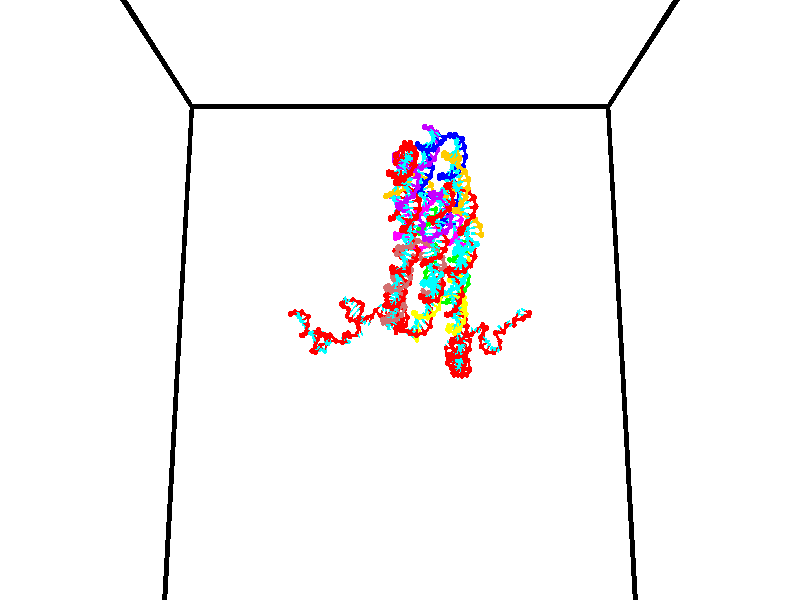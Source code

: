 // switches for output
#declare DRAW_BASES = 1; // possible values are 0, 1; only relevant for DNA ribbons
#declare DRAW_BASES_TYPE = 3; // possible values are 1, 2, 3; only relevant for DNA ribbons
#declare DRAW_FOG = 0; // set to 1 to enable fog

#include "colors.inc"

#include "transforms.inc"
background { rgb <1, 1, 1>}

#default {
   normal{
       ripples 0.25
       frequency 0.20
       turbulence 0.2
       lambda 5
   }
	finish {
		phong 0.1
		phong_size 40.
	}
}

// original window dimensions: 1024x640


// camera settings

camera {
	sky <0, 0.179814, -0.983701>
	up <0, 0.179814, -0.983701>
	right 1.6 * <1, 0, 0>
	location <35, 94.9851, 44.8844>
	look_at <35, 29.7336, 32.9568>
	direction <0, -65.2515, -11.9276>
	angle 67.0682
}


# declare cpy_camera_pos = <35, 94.9851, 44.8844>;
# if (DRAW_FOG = 1)
fog {
	fog_type 2
	up vnormalize(cpy_camera_pos)
	color rgbt<1,1,1,0.3>
	distance 1e-5
	fog_alt 3e-3
	fog_offset 56
}
# end


// LIGHTS

# declare lum = 6;
global_settings {
	ambient_light rgb lum * <0.05, 0.05, 0.05>
	max_trace_level 15
}# declare cpy_direct_light_amount = 0.25;
light_source
{	1000 * <-1, -1.16352, -0.803886>,
	rgb lum * cpy_direct_light_amount
	parallel
}

light_source
{	1000 * <1, 1.16352, 0.803886>,
	rgb lum * cpy_direct_light_amount
	parallel
}

// strand 0

// nucleotide -1

// particle -1
sphere {
	<23.984577, 35.041977, 35.115559> 0.250000
	pigment { color rgbt <1,0,0,0> }
	no_shadow
}
cylinder {
	<24.383427, 35.024490, 35.140312>,  <24.622736, 35.014000, 35.155167>, 0.100000
	pigment { color rgbt <1,0,0,0> }
	no_shadow
}
cylinder {
	<24.383427, 35.024490, 35.140312>,  <23.984577, 35.041977, 35.115559>, 0.100000
	pigment { color rgbt <1,0,0,0> }
	no_shadow
}

// particle -1
sphere {
	<24.383427, 35.024490, 35.140312> 0.100000
	pigment { color rgbt <1,0,0,0> }
	no_shadow
}
sphere {
	0, 1
	scale<0.080000,0.200000,0.300000>
	matrix <-0.059943, -0.954727, 0.291381,
		0.046347, -0.294253, -0.954603,
		0.997125, -0.043717, 0.061887,
		24.682564, 35.011375, 35.158878>
	pigment { color rgbt <0,1,1,0> }
	no_shadow
}
cylinder {
	<24.274467, 34.311012, 34.839806>,  <23.984577, 35.041977, 35.115559>, 0.130000
	pigment { color rgbt <1,0,0,0> }
	no_shadow
}

// nucleotide -1

// particle -1
sphere {
	<24.274467, 34.311012, 34.839806> 0.250000
	pigment { color rgbt <1,0,0,0> }
	no_shadow
}
cylinder {
	<24.539080, 34.474628, 35.091221>,  <24.697847, 34.572800, 35.242069>, 0.100000
	pigment { color rgbt <1,0,0,0> }
	no_shadow
}
cylinder {
	<24.539080, 34.474628, 35.091221>,  <24.274467, 34.311012, 34.839806>, 0.100000
	pigment { color rgbt <1,0,0,0> }
	no_shadow
}

// particle -1
sphere {
	<24.539080, 34.474628, 35.091221> 0.100000
	pigment { color rgbt <1,0,0,0> }
	no_shadow
}
sphere {
	0, 1
	scale<0.080000,0.200000,0.300000>
	matrix <0.255599, -0.910943, 0.323809,
		0.705013, -0.053556, -0.707169,
		0.661533, 0.409042, 0.628538,
		24.737539, 34.597340, 35.279781>
	pigment { color rgbt <0,1,1,0> }
	no_shadow
}
cylinder {
	<24.951405, 33.932911, 34.780155>,  <24.274467, 34.311012, 34.839806>, 0.130000
	pigment { color rgbt <1,0,0,0> }
	no_shadow
}

// nucleotide -1

// particle -1
sphere {
	<24.951405, 33.932911, 34.780155> 0.250000
	pigment { color rgbt <1,0,0,0> }
	no_shadow
}
cylinder {
	<24.906246, 34.107578, 35.137161>,  <24.879152, 34.212379, 35.351364>, 0.100000
	pigment { color rgbt <1,0,0,0> }
	no_shadow
}
cylinder {
	<24.906246, 34.107578, 35.137161>,  <24.951405, 33.932911, 34.780155>, 0.100000
	pigment { color rgbt <1,0,0,0> }
	no_shadow
}

// particle -1
sphere {
	<24.906246, 34.107578, 35.137161> 0.100000
	pigment { color rgbt <1,0,0,0> }
	no_shadow
}
sphere {
	0, 1
	scale<0.080000,0.200000,0.300000>
	matrix <0.268708, -0.851366, 0.450525,
		0.956583, 0.290687, -0.021222,
		-0.112894, 0.436666, 0.892512,
		24.872377, 34.238579, 35.404915>
	pigment { color rgbt <0,1,1,0> }
	no_shadow
}
cylinder {
	<25.611612, 33.891140, 35.167583>,  <24.951405, 33.932911, 34.780155>, 0.130000
	pigment { color rgbt <1,0,0,0> }
	no_shadow
}

// nucleotide -1

// particle -1
sphere {
	<25.611612, 33.891140, 35.167583> 0.250000
	pigment { color rgbt <1,0,0,0> }
	no_shadow
}
cylinder {
	<25.265358, 33.863968, 35.366001>,  <25.057606, 33.847664, 35.485054>, 0.100000
	pigment { color rgbt <1,0,0,0> }
	no_shadow
}
cylinder {
	<25.265358, 33.863968, 35.366001>,  <25.611612, 33.891140, 35.167583>, 0.100000
	pigment { color rgbt <1,0,0,0> }
	no_shadow
}

// particle -1
sphere {
	<25.265358, 33.863968, 35.366001> 0.100000
	pigment { color rgbt <1,0,0,0> }
	no_shadow
}
sphere {
	0, 1
	scale<0.080000,0.200000,0.300000>
	matrix <0.316517, -0.841905, 0.437050,
		0.387936, 0.535333, 0.750283,
		-0.865635, -0.067930, 0.496047,
		25.005667, 33.843590, 35.514816>
	pigment { color rgbt <0,1,1,0> }
	no_shadow
}
cylinder {
	<25.599157, 34.011070, 35.890377>,  <25.611612, 33.891140, 35.167583>, 0.130000
	pigment { color rgbt <1,0,0,0> }
	no_shadow
}

// nucleotide -1

// particle -1
sphere {
	<25.599157, 34.011070, 35.890377> 0.250000
	pigment { color rgbt <1,0,0,0> }
	no_shadow
}
cylinder {
	<25.315596, 33.745220, 35.795944>,  <25.145458, 33.585712, 35.739285>, 0.100000
	pigment { color rgbt <1,0,0,0> }
	no_shadow
}
cylinder {
	<25.315596, 33.745220, 35.795944>,  <25.599157, 34.011070, 35.890377>, 0.100000
	pigment { color rgbt <1,0,0,0> }
	no_shadow
}

// particle -1
sphere {
	<25.315596, 33.745220, 35.795944> 0.100000
	pigment { color rgbt <1,0,0,0> }
	no_shadow
}
sphere {
	0, 1
	scale<0.080000,0.200000,0.300000>
	matrix <0.552097, -0.731201, 0.400666,
		-0.438916, 0.153693, 0.885286,
		-0.708902, -0.664622, -0.236082,
		25.102924, 33.545834, 35.725121>
	pigment { color rgbt <0,1,1,0> }
	no_shadow
}
cylinder {
	<25.351156, 33.696857, 36.518948>,  <25.599157, 34.011070, 35.890377>, 0.130000
	pigment { color rgbt <1,0,0,0> }
	no_shadow
}

// nucleotide -1

// particle -1
sphere {
	<25.351156, 33.696857, 36.518948> 0.250000
	pigment { color rgbt <1,0,0,0> }
	no_shadow
}
cylinder {
	<25.307156, 33.462315, 36.197929>,  <25.280756, 33.321587, 36.005318>, 0.100000
	pigment { color rgbt <1,0,0,0> }
	no_shadow
}
cylinder {
	<25.307156, 33.462315, 36.197929>,  <25.351156, 33.696857, 36.518948>, 0.100000
	pigment { color rgbt <1,0,0,0> }
	no_shadow
}

// particle -1
sphere {
	<25.307156, 33.462315, 36.197929> 0.100000
	pigment { color rgbt <1,0,0,0> }
	no_shadow
}
sphere {
	0, 1
	scale<0.080000,0.200000,0.300000>
	matrix <0.540881, -0.712736, 0.446604,
		-0.833875, -0.384956, 0.395552,
		-0.110001, -0.586359, -0.802548,
		25.274155, 33.286407, 35.957165>
	pigment { color rgbt <0,1,1,0> }
	no_shadow
}
cylinder {
	<24.792908, 33.046852, 36.667599>,  <25.351156, 33.696857, 36.518948>, 0.130000
	pigment { color rgbt <1,0,0,0> }
	no_shadow
}

// nucleotide -1

// particle -1
sphere {
	<24.792908, 33.046852, 36.667599> 0.250000
	pigment { color rgbt <1,0,0,0> }
	no_shadow
}
cylinder {
	<25.091045, 33.003063, 36.404545>,  <25.269928, 32.976791, 36.246712>, 0.100000
	pigment { color rgbt <1,0,0,0> }
	no_shadow
}
cylinder {
	<25.091045, 33.003063, 36.404545>,  <24.792908, 33.046852, 36.667599>, 0.100000
	pigment { color rgbt <1,0,0,0> }
	no_shadow
}

// particle -1
sphere {
	<25.091045, 33.003063, 36.404545> 0.100000
	pigment { color rgbt <1,0,0,0> }
	no_shadow
}
sphere {
	0, 1
	scale<0.080000,0.200000,0.300000>
	matrix <0.374020, -0.747906, 0.548403,
		-0.551879, -0.654716, -0.516503,
		0.745344, -0.109470, -0.657630,
		25.314648, 32.970222, 36.207256>
	pigment { color rgbt <0,1,1,0> }
	no_shadow
}
cylinder {
	<24.865740, 32.390396, 36.566654>,  <24.792908, 33.046852, 36.667599>, 0.130000
	pigment { color rgbt <1,0,0,0> }
	no_shadow
}

// nucleotide -1

// particle -1
sphere {
	<24.865740, 32.390396, 36.566654> 0.250000
	pigment { color rgbt <1,0,0,0> }
	no_shadow
}
cylinder {
	<25.207603, 32.580894, 36.483952>,  <25.412722, 32.695194, 36.434330>, 0.100000
	pigment { color rgbt <1,0,0,0> }
	no_shadow
}
cylinder {
	<25.207603, 32.580894, 36.483952>,  <24.865740, 32.390396, 36.566654>, 0.100000
	pigment { color rgbt <1,0,0,0> }
	no_shadow
}

// particle -1
sphere {
	<25.207603, 32.580894, 36.483952> 0.100000
	pigment { color rgbt <1,0,0,0> }
	no_shadow
}
sphere {
	0, 1
	scale<0.080000,0.200000,0.300000>
	matrix <0.490794, -0.611201, 0.620931,
		0.169342, -0.632161, -0.756106,
		0.854660, 0.476242, -0.206759,
		25.464001, 32.723766, 36.421925>
	pigment { color rgbt <0,1,1,0> }
	no_shadow
}
cylinder {
	<25.247423, 31.848385, 36.200657>,  <24.865740, 32.390396, 36.566654>, 0.130000
	pigment { color rgbt <1,0,0,0> }
	no_shadow
}

// nucleotide -1

// particle -1
sphere {
	<25.247423, 31.848385, 36.200657> 0.250000
	pigment { color rgbt <1,0,0,0> }
	no_shadow
}
cylinder {
	<25.512897, 32.110878, 36.344257>,  <25.672182, 32.268375, 36.430416>, 0.100000
	pigment { color rgbt <1,0,0,0> }
	no_shadow
}
cylinder {
	<25.512897, 32.110878, 36.344257>,  <25.247423, 31.848385, 36.200657>, 0.100000
	pigment { color rgbt <1,0,0,0> }
	no_shadow
}

// particle -1
sphere {
	<25.512897, 32.110878, 36.344257> 0.100000
	pigment { color rgbt <1,0,0,0> }
	no_shadow
}
sphere {
	0, 1
	scale<0.080000,0.200000,0.300000>
	matrix <0.426684, -0.726327, 0.538878,
		0.614379, -0.204467, -0.762057,
		0.663686, 0.656233, 0.358997,
		25.712004, 32.307747, 36.451958>
	pigment { color rgbt <0,1,1,0> }
	no_shadow
}
cylinder {
	<25.871298, 31.494001, 36.186062>,  <25.247423, 31.848385, 36.200657>, 0.130000
	pigment { color rgbt <1,0,0,0> }
	no_shadow
}

// nucleotide -1

// particle -1
sphere {
	<25.871298, 31.494001, 36.186062> 0.250000
	pigment { color rgbt <1,0,0,0> }
	no_shadow
}
cylinder {
	<25.915411, 31.772854, 36.469425>,  <25.941879, 31.940165, 36.639442>, 0.100000
	pigment { color rgbt <1,0,0,0> }
	no_shadow
}
cylinder {
	<25.915411, 31.772854, 36.469425>,  <25.871298, 31.494001, 36.186062>, 0.100000
	pigment { color rgbt <1,0,0,0> }
	no_shadow
}

// particle -1
sphere {
	<25.915411, 31.772854, 36.469425> 0.100000
	pigment { color rgbt <1,0,0,0> }
	no_shadow
}
sphere {
	0, 1
	scale<0.080000,0.200000,0.300000>
	matrix <0.526290, -0.645591, 0.553380,
		0.843122, 0.311800, -0.438092,
		0.110284, 0.697131, 0.708410,
		25.948496, 31.981993, 36.681950>
	pigment { color rgbt <0,1,1,0> }
	no_shadow
}
cylinder {
	<26.544847, 31.568918, 36.451500>,  <25.871298, 31.494001, 36.186062>, 0.130000
	pigment { color rgbt <1,0,0,0> }
	no_shadow
}

// nucleotide -1

// particle -1
sphere {
	<26.544847, 31.568918, 36.451500> 0.250000
	pigment { color rgbt <1,0,0,0> }
	no_shadow
}
cylinder {
	<26.321783, 31.683098, 36.763279>,  <26.187944, 31.751606, 36.950344>, 0.100000
	pigment { color rgbt <1,0,0,0> }
	no_shadow
}
cylinder {
	<26.321783, 31.683098, 36.763279>,  <26.544847, 31.568918, 36.451500>, 0.100000
	pigment { color rgbt <1,0,0,0> }
	no_shadow
}

// particle -1
sphere {
	<26.321783, 31.683098, 36.763279> 0.100000
	pigment { color rgbt <1,0,0,0> }
	no_shadow
}
sphere {
	0, 1
	scale<0.080000,0.200000,0.300000>
	matrix <0.494562, -0.639886, 0.588179,
		0.666650, 0.713488, 0.215667,
		-0.557662, 0.285449, 0.779444,
		26.154484, 31.768732, 36.997112>
	pigment { color rgbt <0,1,1,0> }
	no_shadow
}
cylinder {
	<27.375612, 31.506935, 36.524136>,  <26.544847, 31.568918, 36.451500>, 0.130000
	pigment { color rgbt <1,0,0,0> }
	no_shadow
}

// nucleotide -1

// particle -1
sphere {
	<27.375612, 31.506935, 36.524136> 0.250000
	pigment { color rgbt <1,0,0,0> }
	no_shadow
}
cylinder {
	<27.091778, 31.326078, 36.307968>,  <26.921478, 31.217564, 36.178268>, 0.100000
	pigment { color rgbt <1,0,0,0> }
	no_shadow
}
cylinder {
	<27.091778, 31.326078, 36.307968>,  <27.375612, 31.506935, 36.524136>, 0.100000
	pigment { color rgbt <1,0,0,0> }
	no_shadow
}

// particle -1
sphere {
	<27.091778, 31.326078, 36.307968> 0.100000
	pigment { color rgbt <1,0,0,0> }
	no_shadow
}
sphere {
	0, 1
	scale<0.080000,0.200000,0.300000>
	matrix <-0.584026, -0.051696, 0.810087,
		-0.394213, 0.890446, -0.227381,
		-0.709584, -0.452144, -0.540422,
		26.878902, 31.190435, 36.145840>
	pigment { color rgbt <0,1,1,0> }
	no_shadow
}
cylinder {
	<27.186554, 30.929405, 37.067692>,  <27.375612, 31.506935, 36.524136>, 0.130000
	pigment { color rgbt <1,0,0,0> }
	no_shadow
}

// nucleotide -1

// particle -1
sphere {
	<27.186554, 30.929405, 37.067692> 0.250000
	pigment { color rgbt <1,0,0,0> }
	no_shadow
}
cylinder {
	<27.107529, 30.872850, 37.455708>,  <27.060114, 30.838917, 37.688519>, 0.100000
	pigment { color rgbt <1,0,0,0> }
	no_shadow
}
cylinder {
	<27.107529, 30.872850, 37.455708>,  <27.186554, 30.929405, 37.067692>, 0.100000
	pigment { color rgbt <1,0,0,0> }
	no_shadow
}

// particle -1
sphere {
	<27.107529, 30.872850, 37.455708> 0.100000
	pigment { color rgbt <1,0,0,0> }
	no_shadow
}
sphere {
	0, 1
	scale<0.080000,0.200000,0.300000>
	matrix <-0.414114, 0.908951, 0.048144,
		-0.888526, -0.392196, -0.238126,
		-0.197563, -0.141388, 0.970040,
		27.048260, 30.830435, 37.746719>
	pigment { color rgbt <0,1,1,0> }
	no_shadow
}
cylinder {
	<26.481174, 30.779032, 37.263695>,  <27.186554, 30.929405, 37.067692>, 0.130000
	pigment { color rgbt <1,0,0,0> }
	no_shadow
}

// nucleotide -1

// particle -1
sphere {
	<26.481174, 30.779032, 37.263695> 0.250000
	pigment { color rgbt <1,0,0,0> }
	no_shadow
}
cylinder {
	<26.693487, 30.996105, 37.524086>,  <26.820875, 31.126348, 37.680321>, 0.100000
	pigment { color rgbt <1,0,0,0> }
	no_shadow
}
cylinder {
	<26.693487, 30.996105, 37.524086>,  <26.481174, 30.779032, 37.263695>, 0.100000
	pigment { color rgbt <1,0,0,0> }
	no_shadow
}

// particle -1
sphere {
	<26.693487, 30.996105, 37.524086> 0.100000
	pigment { color rgbt <1,0,0,0> }
	no_shadow
}
sphere {
	0, 1
	scale<0.080000,0.200000,0.300000>
	matrix <-0.696525, 0.716916, -0.029731,
		-0.482828, -0.437638, 0.758518,
		0.530782, 0.542682, 0.650974,
		26.852722, 31.158909, 37.719379>
	pigment { color rgbt <0,1,1,0> }
	no_shadow
}
cylinder {
	<26.022337, 30.907652, 37.900093>,  <26.481174, 30.779032, 37.263695>, 0.130000
	pigment { color rgbt <1,0,0,0> }
	no_shadow
}

// nucleotide -1

// particle -1
sphere {
	<26.022337, 30.907652, 37.900093> 0.250000
	pigment { color rgbt <1,0,0,0> }
	no_shadow
}
cylinder {
	<26.323275, 31.156914, 37.814625>,  <26.503838, 31.306471, 37.763344>, 0.100000
	pigment { color rgbt <1,0,0,0> }
	no_shadow
}
cylinder {
	<26.323275, 31.156914, 37.814625>,  <26.022337, 30.907652, 37.900093>, 0.100000
	pigment { color rgbt <1,0,0,0> }
	no_shadow
}

// particle -1
sphere {
	<26.323275, 31.156914, 37.814625> 0.100000
	pigment { color rgbt <1,0,0,0> }
	no_shadow
}
sphere {
	0, 1
	scale<0.080000,0.200000,0.300000>
	matrix <-0.657800, 0.693015, -0.295008,
		-0.035758, 0.362501, 0.931297,
		0.752343, 0.623156, -0.213672,
		26.548977, 31.343861, 37.750523>
	pigment { color rgbt <0,1,1,0> }
	no_shadow
}
cylinder {
	<25.696384, 31.533236, 37.832180>,  <26.022337, 30.907652, 37.900093>, 0.130000
	pigment { color rgbt <1,0,0,0> }
	no_shadow
}

// nucleotide -1

// particle -1
sphere {
	<25.696384, 31.533236, 37.832180> 0.250000
	pigment { color rgbt <1,0,0,0> }
	no_shadow
}
cylinder {
	<26.055105, 31.646053, 37.695831>,  <26.270338, 31.713743, 37.614021>, 0.100000
	pigment { color rgbt <1,0,0,0> }
	no_shadow
}
cylinder {
	<26.055105, 31.646053, 37.695831>,  <25.696384, 31.533236, 37.832180>, 0.100000
	pigment { color rgbt <1,0,0,0> }
	no_shadow
}

// particle -1
sphere {
	<26.055105, 31.646053, 37.695831> 0.100000
	pigment { color rgbt <1,0,0,0> }
	no_shadow
}
sphere {
	0, 1
	scale<0.080000,0.200000,0.300000>
	matrix <-0.427457, 0.751085, -0.503142,
		0.114118, 0.596928, 0.794137,
		0.896804, 0.282042, -0.340874,
		26.324146, 31.730665, 37.593571>
	pigment { color rgbt <0,1,1,0> }
	no_shadow
}
cylinder {
	<25.909075, 32.331745, 37.957062>,  <25.696384, 31.533236, 37.832180>, 0.130000
	pigment { color rgbt <1,0,0,0> }
	no_shadow
}

// nucleotide -1

// particle -1
sphere {
	<25.909075, 32.331745, 37.957062> 0.250000
	pigment { color rgbt <1,0,0,0> }
	no_shadow
}
cylinder {
	<26.065466, 32.196308, 37.614719>,  <26.159300, 32.115047, 37.409313>, 0.100000
	pigment { color rgbt <1,0,0,0> }
	no_shadow
}
cylinder {
	<26.065466, 32.196308, 37.614719>,  <25.909075, 32.331745, 37.957062>, 0.100000
	pigment { color rgbt <1,0,0,0> }
	no_shadow
}

// particle -1
sphere {
	<26.065466, 32.196308, 37.614719> 0.100000
	pigment { color rgbt <1,0,0,0> }
	no_shadow
}
sphere {
	0, 1
	scale<0.080000,0.200000,0.300000>
	matrix <-0.359207, 0.800004, -0.480588,
		0.847412, 0.495329, 0.191159,
		0.390977, -0.338590, -0.855859,
		26.182758, 32.094730, 37.357964>
	pigment { color rgbt <0,1,1,0> }
	no_shadow
}
cylinder {
	<26.222427, 32.872601, 37.585499>,  <25.909075, 32.331745, 37.957062>, 0.130000
	pigment { color rgbt <1,0,0,0> }
	no_shadow
}

// nucleotide -1

// particle -1
sphere {
	<26.222427, 32.872601, 37.585499> 0.250000
	pigment { color rgbt <1,0,0,0> }
	no_shadow
}
cylinder {
	<26.165438, 32.611347, 37.288013>,  <26.131245, 32.454594, 37.109520>, 0.100000
	pigment { color rgbt <1,0,0,0> }
	no_shadow
}
cylinder {
	<26.165438, 32.611347, 37.288013>,  <26.222427, 32.872601, 37.585499>, 0.100000
	pigment { color rgbt <1,0,0,0> }
	no_shadow
}

// particle -1
sphere {
	<26.165438, 32.611347, 37.288013> 0.100000
	pigment { color rgbt <1,0,0,0> }
	no_shadow
}
sphere {
	0, 1
	scale<0.080000,0.200000,0.300000>
	matrix <-0.311842, 0.742735, -0.592536,
		0.939392, 0.147502, -0.309494,
		-0.142472, -0.653137, -0.743717,
		26.122696, 32.415405, 37.064899>
	pigment { color rgbt <0,1,1,0> }
	no_shadow
}
cylinder {
	<26.538755, 33.194050, 36.985195>,  <26.222427, 32.872601, 37.585499>, 0.130000
	pigment { color rgbt <1,0,0,0> }
	no_shadow
}

// nucleotide -1

// particle -1
sphere {
	<26.538755, 33.194050, 36.985195> 0.250000
	pigment { color rgbt <1,0,0,0> }
	no_shadow
}
cylinder {
	<26.279276, 32.939964, 36.817532>,  <26.123589, 32.787514, 36.716934>, 0.100000
	pigment { color rgbt <1,0,0,0> }
	no_shadow
}
cylinder {
	<26.279276, 32.939964, 36.817532>,  <26.538755, 33.194050, 36.985195>, 0.100000
	pigment { color rgbt <1,0,0,0> }
	no_shadow
}

// particle -1
sphere {
	<26.279276, 32.939964, 36.817532> 0.100000
	pigment { color rgbt <1,0,0,0> }
	no_shadow
}
sphere {
	0, 1
	scale<0.080000,0.200000,0.300000>
	matrix <-0.339231, 0.734369, -0.587899,
		0.681257, -0.239179, -0.691869,
		-0.648700, -0.635213, -0.419157,
		26.084667, 32.749401, 36.691784>
	pigment { color rgbt <0,1,1,0> }
	no_shadow
}
cylinder {
	<26.601135, 33.383656, 36.241436>,  <26.538755, 33.194050, 36.985195>, 0.130000
	pigment { color rgbt <1,0,0,0> }
	no_shadow
}

// nucleotide -1

// particle -1
sphere {
	<26.601135, 33.383656, 36.241436> 0.250000
	pigment { color rgbt <1,0,0,0> }
	no_shadow
}
cylinder {
	<26.257507, 33.185856, 36.294308>,  <26.051331, 33.067177, 36.326031>, 0.100000
	pigment { color rgbt <1,0,0,0> }
	no_shadow
}
cylinder {
	<26.257507, 33.185856, 36.294308>,  <26.601135, 33.383656, 36.241436>, 0.100000
	pigment { color rgbt <1,0,0,0> }
	no_shadow
}

// particle -1
sphere {
	<26.257507, 33.185856, 36.294308> 0.100000
	pigment { color rgbt <1,0,0,0> }
	no_shadow
}
sphere {
	0, 1
	scale<0.080000,0.200000,0.300000>
	matrix <-0.468158, 0.654668, -0.593497,
		0.206946, -0.571737, -0.793908,
		-0.859070, -0.494496, 0.132182,
		25.999786, 33.037506, 36.333961>
	pigment { color rgbt <0,1,1,0> }
	no_shadow
}
cylinder {
	<27.193823, 33.609982, 36.691532>,  <26.601135, 33.383656, 36.241436>, 0.130000
	pigment { color rgbt <1,0,0,0> }
	no_shadow
}

// nucleotide -1

// particle -1
sphere {
	<27.193823, 33.609982, 36.691532> 0.250000
	pigment { color rgbt <1,0,0,0> }
	no_shadow
}
cylinder {
	<27.315966, 33.468315, 37.045101>,  <27.389252, 33.383316, 37.257244>, 0.100000
	pigment { color rgbt <1,0,0,0> }
	no_shadow
}
cylinder {
	<27.315966, 33.468315, 37.045101>,  <27.193823, 33.609982, 36.691532>, 0.100000
	pigment { color rgbt <1,0,0,0> }
	no_shadow
}

// particle -1
sphere {
	<27.315966, 33.468315, 37.045101> 0.100000
	pigment { color rgbt <1,0,0,0> }
	no_shadow
}
sphere {
	0, 1
	scale<0.080000,0.200000,0.300000>
	matrix <0.410281, -0.788745, -0.457767,
		0.859318, 0.502439, -0.095539,
		0.305355, -0.354170, 0.883924,
		27.407572, 33.362064, 37.310280>
	pigment { color rgbt <0,1,1,0> }
	no_shadow
}
cylinder {
	<27.820433, 33.212952, 36.660839>,  <27.193823, 33.609982, 36.691532>, 0.130000
	pigment { color rgbt <1,0,0,0> }
	no_shadow
}

// nucleotide -1

// particle -1
sphere {
	<27.820433, 33.212952, 36.660839> 0.250000
	pigment { color rgbt <1,0,0,0> }
	no_shadow
}
cylinder {
	<27.723803, 33.066700, 37.020386>,  <27.665825, 32.978951, 37.236115>, 0.100000
	pigment { color rgbt <1,0,0,0> }
	no_shadow
}
cylinder {
	<27.723803, 33.066700, 37.020386>,  <27.820433, 33.212952, 36.660839>, 0.100000
	pigment { color rgbt <1,0,0,0> }
	no_shadow
}

// particle -1
sphere {
	<27.723803, 33.066700, 37.020386> 0.100000
	pigment { color rgbt <1,0,0,0> }
	no_shadow
}
sphere {
	0, 1
	scale<0.080000,0.200000,0.300000>
	matrix <0.194900, -0.925707, -0.324162,
		0.950608, 0.096879, 0.294889,
		-0.241576, -0.365625, 0.898866,
		27.651329, 32.957012, 37.290047>
	pigment { color rgbt <0,1,1,0> }
	no_shadow
}
cylinder {
	<28.330875, 32.654976, 37.081718>,  <27.820433, 33.212952, 36.660839>, 0.130000
	pigment { color rgbt <1,0,0,0> }
	no_shadow
}

// nucleotide -1

// particle -1
sphere {
	<28.330875, 32.654976, 37.081718> 0.250000
	pigment { color rgbt <1,0,0,0> }
	no_shadow
}
cylinder {
	<27.936796, 32.591293, 37.107132>,  <27.700348, 32.553085, 37.122379>, 0.100000
	pigment { color rgbt <1,0,0,0> }
	no_shadow
}
cylinder {
	<27.936796, 32.591293, 37.107132>,  <28.330875, 32.654976, 37.081718>, 0.100000
	pigment { color rgbt <1,0,0,0> }
	no_shadow
}

// particle -1
sphere {
	<27.936796, 32.591293, 37.107132> 0.100000
	pigment { color rgbt <1,0,0,0> }
	no_shadow
}
sphere {
	0, 1
	scale<0.080000,0.200000,0.300000>
	matrix <0.131067, -0.938530, -0.319348,
		0.110472, -0.306294, 0.945505,
		-0.985199, -0.159203, 0.063536,
		27.641237, 32.543533, 37.126194>
	pigment { color rgbt <0,1,1,0> }
	no_shadow
}
cylinder {
	<28.986547, 32.303951, 37.178898>,  <28.330875, 32.654976, 37.081718>, 0.130000
	pigment { color rgbt <1,0,0,0> }
	no_shadow
}

// nucleotide -1

// particle -1
sphere {
	<28.986547, 32.303951, 37.178898> 0.250000
	pigment { color rgbt <1,0,0,0> }
	no_shadow
}
cylinder {
	<29.322508, 32.091141, 37.135975>,  <29.524084, 31.963453, 37.110222>, 0.100000
	pigment { color rgbt <1,0,0,0> }
	no_shadow
}
cylinder {
	<29.322508, 32.091141, 37.135975>,  <28.986547, 32.303951, 37.178898>, 0.100000
	pigment { color rgbt <1,0,0,0> }
	no_shadow
}

// particle -1
sphere {
	<29.322508, 32.091141, 37.135975> 0.100000
	pigment { color rgbt <1,0,0,0> }
	no_shadow
}
sphere {
	0, 1
	scale<0.080000,0.200000,0.300000>
	matrix <-0.514142, -0.716603, -0.471315,
		0.173860, 0.451027, -0.875413,
		0.839899, -0.532030, -0.107303,
		29.574478, 31.931532, 37.103783>
	pigment { color rgbt <0,1,1,0> }
	no_shadow
}
cylinder {
	<29.141148, 32.042274, 36.444683>,  <28.986547, 32.303951, 37.178898>, 0.130000
	pigment { color rgbt <1,0,0,0> }
	no_shadow
}

// nucleotide -1

// particle -1
sphere {
	<29.141148, 32.042274, 36.444683> 0.250000
	pigment { color rgbt <1,0,0,0> }
	no_shadow
}
cylinder {
	<29.222466, 31.785643, 36.740532>,  <29.271255, 31.631664, 36.918041>, 0.100000
	pigment { color rgbt <1,0,0,0> }
	no_shadow
}
cylinder {
	<29.222466, 31.785643, 36.740532>,  <29.141148, 32.042274, 36.444683>, 0.100000
	pigment { color rgbt <1,0,0,0> }
	no_shadow
}

// particle -1
sphere {
	<29.222466, 31.785643, 36.740532> 0.100000
	pigment { color rgbt <1,0,0,0> }
	no_shadow
}
sphere {
	0, 1
	scale<0.080000,0.200000,0.300000>
	matrix <-0.585613, -0.685066, -0.433291,
		0.784683, -0.345049, -0.514989,
		0.203295, -0.641580, 0.739626,
		29.283455, 31.593168, 36.962421>
	pigment { color rgbt <0,1,1,0> }
	no_shadow
}
cylinder {
	<29.519957, 31.447363, 36.236301>,  <29.141148, 32.042274, 36.444683>, 0.130000
	pigment { color rgbt <1,0,0,0> }
	no_shadow
}

// nucleotide -1

// particle -1
sphere {
	<29.519957, 31.447363, 36.236301> 0.250000
	pigment { color rgbt <1,0,0,0> }
	no_shadow
}
cylinder {
	<29.289921, 31.335409, 36.543793>,  <29.151899, 31.268238, 36.728287>, 0.100000
	pigment { color rgbt <1,0,0,0> }
	no_shadow
}
cylinder {
	<29.289921, 31.335409, 36.543793>,  <29.519957, 31.447363, 36.236301>, 0.100000
	pigment { color rgbt <1,0,0,0> }
	no_shadow
}

// particle -1
sphere {
	<29.289921, 31.335409, 36.543793> 0.100000
	pigment { color rgbt <1,0,0,0> }
	no_shadow
}
sphere {
	0, 1
	scale<0.080000,0.200000,0.300000>
	matrix <-0.497069, -0.626776, -0.600061,
		0.649766, -0.727198, 0.221330,
		-0.575088, -0.279883, 0.768726,
		29.117393, 31.251444, 36.774410>
	pigment { color rgbt <0,1,1,0> }
	no_shadow
}
cylinder {
	<29.631031, 30.701744, 36.460438>,  <29.519957, 31.447363, 36.236301>, 0.130000
	pigment { color rgbt <1,0,0,0> }
	no_shadow
}

// nucleotide -1

// particle -1
sphere {
	<29.631031, 30.701744, 36.460438> 0.250000
	pigment { color rgbt <1,0,0,0> }
	no_shadow
}
cylinder {
	<29.266474, 30.843502, 36.544121>,  <29.047739, 30.928556, 36.594330>, 0.100000
	pigment { color rgbt <1,0,0,0> }
	no_shadow
}
cylinder {
	<29.266474, 30.843502, 36.544121>,  <29.631031, 30.701744, 36.460438>, 0.100000
	pigment { color rgbt <1,0,0,0> }
	no_shadow
}

// particle -1
sphere {
	<29.266474, 30.843502, 36.544121> 0.100000
	pigment { color rgbt <1,0,0,0> }
	no_shadow
}
sphere {
	0, 1
	scale<0.080000,0.200000,0.300000>
	matrix <-0.410390, -0.744760, -0.526225,
		-0.030683, -0.565454, 0.824209,
		-0.911394, 0.354393, 0.209206,
		28.993055, 30.949820, 36.606884>
	pigment { color rgbt <0,1,1,0> }
	no_shadow
}
cylinder {
	<30.347506, 30.481365, 36.258801>,  <29.631031, 30.701744, 36.460438>, 0.130000
	pigment { color rgbt <1,0,0,0> }
	no_shadow
}

// nucleotide -1

// particle -1
sphere {
	<30.347506, 30.481365, 36.258801> 0.250000
	pigment { color rgbt <1,0,0,0> }
	no_shadow
}
cylinder {
	<30.482418, 30.841511, 36.368774>,  <30.563366, 31.057598, 36.434757>, 0.100000
	pigment { color rgbt <1,0,0,0> }
	no_shadow
}
cylinder {
	<30.482418, 30.841511, 36.368774>,  <30.347506, 30.481365, 36.258801>, 0.100000
	pigment { color rgbt <1,0,0,0> }
	no_shadow
}

// particle -1
sphere {
	<30.482418, 30.841511, 36.368774> 0.100000
	pigment { color rgbt <1,0,0,0> }
	no_shadow
}
sphere {
	0, 1
	scale<0.080000,0.200000,0.300000>
	matrix <0.867357, -0.183670, -0.462556,
		-0.365970, 0.394478, -0.842883,
		0.337280, 0.900362, 0.274936,
		30.583603, 31.111620, 36.451256>
	pigment { color rgbt <0,1,1,0> }
	no_shadow
}
cylinder {
	<30.574125, 30.914555, 35.685982>,  <30.347506, 30.481365, 36.258801>, 0.130000
	pigment { color rgbt <1,0,0,0> }
	no_shadow
}

// nucleotide -1

// particle -1
sphere {
	<30.574125, 30.914555, 35.685982> 0.250000
	pigment { color rgbt <1,0,0,0> }
	no_shadow
}
cylinder {
	<30.783545, 31.017445, 36.010876>,  <30.909197, 31.079178, 36.205814>, 0.100000
	pigment { color rgbt <1,0,0,0> }
	no_shadow
}
cylinder {
	<30.783545, 31.017445, 36.010876>,  <30.574125, 30.914555, 35.685982>, 0.100000
	pigment { color rgbt <1,0,0,0> }
	no_shadow
}

// particle -1
sphere {
	<30.783545, 31.017445, 36.010876> 0.100000
	pigment { color rgbt <1,0,0,0> }
	no_shadow
}
sphere {
	0, 1
	scale<0.080000,0.200000,0.300000>
	matrix <0.851680, -0.183923, -0.490728,
		0.023162, 0.948687, -0.315366,
		0.523550, 0.257225, 0.812238,
		30.940609, 31.094612, 36.254547>
	pigment { color rgbt <0,1,1,0> }
	no_shadow
}
cylinder {
	<30.528769, 31.728472, 35.493950>,  <30.574125, 30.914555, 35.685982>, 0.130000
	pigment { color rgbt <1,0,0,0> }
	no_shadow
}

// nucleotide -1

// particle -1
sphere {
	<30.528769, 31.728472, 35.493950> 0.250000
	pigment { color rgbt <1,0,0,0> }
	no_shadow
}
cylinder {
	<30.885052, 31.601625, 35.363674>,  <31.098822, 31.525518, 35.285507>, 0.100000
	pigment { color rgbt <1,0,0,0> }
	no_shadow
}
cylinder {
	<30.885052, 31.601625, 35.363674>,  <30.528769, 31.728472, 35.493950>, 0.100000
	pigment { color rgbt <1,0,0,0> }
	no_shadow
}

// particle -1
sphere {
	<30.885052, 31.601625, 35.363674> 0.100000
	pigment { color rgbt <1,0,0,0> }
	no_shadow
}
sphere {
	0, 1
	scale<0.080000,0.200000,0.300000>
	matrix <-0.341781, 0.005196, -0.939765,
		0.299707, 0.948372, -0.103756,
		0.890708, -0.317116, -0.325693,
		31.152264, 31.506491, 35.265965>
	pigment { color rgbt <0,1,1,0> }
	no_shadow
}
cylinder {
	<30.662880, 32.254681, 34.990810>,  <30.528769, 31.728472, 35.493950>, 0.130000
	pigment { color rgbt <1,0,0,0> }
	no_shadow
}

// nucleotide -1

// particle -1
sphere {
	<30.662880, 32.254681, 34.990810> 0.250000
	pigment { color rgbt <1,0,0,0> }
	no_shadow
}
cylinder {
	<30.842802, 31.905153, 34.916920>,  <30.950756, 31.695438, 34.872585>, 0.100000
	pigment { color rgbt <1,0,0,0> }
	no_shadow
}
cylinder {
	<30.842802, 31.905153, 34.916920>,  <30.662880, 32.254681, 34.990810>, 0.100000
	pigment { color rgbt <1,0,0,0> }
	no_shadow
}

// particle -1
sphere {
	<30.842802, 31.905153, 34.916920> 0.100000
	pigment { color rgbt <1,0,0,0> }
	no_shadow
}
sphere {
	0, 1
	scale<0.080000,0.200000,0.300000>
	matrix <-0.513494, -0.083792, -0.853992,
		0.730753, 0.478984, -0.486388,
		0.449805, -0.873815, -0.184724,
		30.977743, 31.643009, 34.861504>
	pigment { color rgbt <0,1,1,0> }
	no_shadow
}
cylinder {
	<31.000700, 32.200966, 34.298965>,  <30.662880, 32.254681, 34.990810>, 0.130000
	pigment { color rgbt <1,0,0,0> }
	no_shadow
}

// nucleotide -1

// particle -1
sphere {
	<31.000700, 32.200966, 34.298965> 0.250000
	pigment { color rgbt <1,0,0,0> }
	no_shadow
}
cylinder {
	<30.857689, 31.861895, 34.455738>,  <30.771883, 31.658451, 34.549801>, 0.100000
	pigment { color rgbt <1,0,0,0> }
	no_shadow
}
cylinder {
	<30.857689, 31.861895, 34.455738>,  <31.000700, 32.200966, 34.298965>, 0.100000
	pigment { color rgbt <1,0,0,0> }
	no_shadow
}

// particle -1
sphere {
	<30.857689, 31.861895, 34.455738> 0.100000
	pigment { color rgbt <1,0,0,0> }
	no_shadow
}
sphere {
	0, 1
	scale<0.080000,0.200000,0.300000>
	matrix <-0.584756, -0.124029, -0.801671,
		0.728171, -0.515807, -0.451342,
		-0.357528, -0.847679, 0.391936,
		30.750431, 31.607592, 34.573318>
	pigment { color rgbt <0,1,1,0> }
	no_shadow
}
cylinder {
	<31.039867, 31.624237, 33.764660>,  <31.000700, 32.200966, 34.298965>, 0.130000
	pigment { color rgbt <1,0,0,0> }
	no_shadow
}

// nucleotide -1

// particle -1
sphere {
	<31.039867, 31.624237, 33.764660> 0.250000
	pigment { color rgbt <1,0,0,0> }
	no_shadow
}
cylinder {
	<30.740894, 31.516514, 34.007584>,  <30.561510, 31.451880, 34.153336>, 0.100000
	pigment { color rgbt <1,0,0,0> }
	no_shadow
}
cylinder {
	<30.740894, 31.516514, 34.007584>,  <31.039867, 31.624237, 33.764660>, 0.100000
	pigment { color rgbt <1,0,0,0> }
	no_shadow
}

// particle -1
sphere {
	<30.740894, 31.516514, 34.007584> 0.100000
	pigment { color rgbt <1,0,0,0> }
	no_shadow
}
sphere {
	0, 1
	scale<0.080000,0.200000,0.300000>
	matrix <-0.612939, -0.073026, -0.786749,
		0.256226, -0.960282, -0.110487,
		-0.747432, -0.269307, 0.607305,
		30.516665, 31.435722, 34.189774>
	pigment { color rgbt <0,1,1,0> }
	no_shadow
}
cylinder {
	<30.673595, 31.011381, 33.413647>,  <31.039867, 31.624237, 33.764660>, 0.130000
	pigment { color rgbt <1,0,0,0> }
	no_shadow
}

// nucleotide -1

// particle -1
sphere {
	<30.673595, 31.011381, 33.413647> 0.250000
	pigment { color rgbt <1,0,0,0> }
	no_shadow
}
cylinder {
	<30.417879, 31.207798, 33.650352>,  <30.264450, 31.325647, 33.792377>, 0.100000
	pigment { color rgbt <1,0,0,0> }
	no_shadow
}
cylinder {
	<30.417879, 31.207798, 33.650352>,  <30.673595, 31.011381, 33.413647>, 0.100000
	pigment { color rgbt <1,0,0,0> }
	no_shadow
}

// particle -1
sphere {
	<30.417879, 31.207798, 33.650352> 0.100000
	pigment { color rgbt <1,0,0,0> }
	no_shadow
}
sphere {
	0, 1
	scale<0.080000,0.200000,0.300000>
	matrix <-0.672193, 0.016882, -0.740183,
		-0.373451, -0.870973, 0.319282,
		-0.639289, 0.491041, 0.591767,
		30.226091, 31.355110, 33.827881>
	pigment { color rgbt <0,1,1,0> }
	no_shadow
}
cylinder {
	<29.933525, 30.873959, 33.179600>,  <30.673595, 31.011381, 33.413647>, 0.130000
	pigment { color rgbt <1,0,0,0> }
	no_shadow
}

// nucleotide -1

// particle -1
sphere {
	<29.933525, 30.873959, 33.179600> 0.250000
	pigment { color rgbt <1,0,0,0> }
	no_shadow
}
cylinder {
	<29.913914, 31.202118, 33.407475>,  <29.902147, 31.399014, 33.544197>, 0.100000
	pigment { color rgbt <1,0,0,0> }
	no_shadow
}
cylinder {
	<29.913914, 31.202118, 33.407475>,  <29.933525, 30.873959, 33.179600>, 0.100000
	pigment { color rgbt <1,0,0,0> }
	no_shadow
}

// particle -1
sphere {
	<29.913914, 31.202118, 33.407475> 0.100000
	pigment { color rgbt <1,0,0,0> }
	no_shadow
}
sphere {
	0, 1
	scale<0.080000,0.200000,0.300000>
	matrix <-0.697390, 0.380195, -0.607535,
		-0.715013, -0.427078, 0.553499,
		-0.049028, 0.820400, 0.569684,
		29.899206, 31.448238, 33.578381>
	pigment { color rgbt <0,1,1,0> }
	no_shadow
}
cylinder {
	<29.168089, 30.841990, 33.288242>,  <29.933525, 30.873959, 33.179600>, 0.130000
	pigment { color rgbt <1,0,0,0> }
	no_shadow
}

// nucleotide -1

// particle -1
sphere {
	<29.168089, 30.841990, 33.288242> 0.250000
	pigment { color rgbt <1,0,0,0> }
	no_shadow
}
cylinder {
	<29.344849, 31.198645, 33.327644>,  <29.450905, 31.412638, 33.351284>, 0.100000
	pigment { color rgbt <1,0,0,0> }
	no_shadow
}
cylinder {
	<29.344849, 31.198645, 33.327644>,  <29.168089, 30.841990, 33.288242>, 0.100000
	pigment { color rgbt <1,0,0,0> }
	no_shadow
}

// particle -1
sphere {
	<29.344849, 31.198645, 33.327644> 0.100000
	pigment { color rgbt <1,0,0,0> }
	no_shadow
}
sphere {
	0, 1
	scale<0.080000,0.200000,0.300000>
	matrix <-0.785102, 0.437529, -0.438388,
		-0.433981, 0.116391, 0.893372,
		0.441900, 0.891640, 0.098500,
		29.477419, 31.466137, 33.357193>
	pigment { color rgbt <0,1,1,0> }
	no_shadow
}
cylinder {
	<28.661791, 31.293304, 33.603020>,  <29.168089, 30.841990, 33.288242>, 0.130000
	pigment { color rgbt <1,0,0,0> }
	no_shadow
}

// nucleotide -1

// particle -1
sphere {
	<28.661791, 31.293304, 33.603020> 0.250000
	pigment { color rgbt <1,0,0,0> }
	no_shadow
}
cylinder {
	<28.902555, 31.477873, 33.342316>,  <29.047014, 31.588614, 33.185894>, 0.100000
	pigment { color rgbt <1,0,0,0> }
	no_shadow
}
cylinder {
	<28.902555, 31.477873, 33.342316>,  <28.661791, 31.293304, 33.603020>, 0.100000
	pigment { color rgbt <1,0,0,0> }
	no_shadow
}

// particle -1
sphere {
	<28.902555, 31.477873, 33.342316> 0.100000
	pigment { color rgbt <1,0,0,0> }
	no_shadow
}
sphere {
	0, 1
	scale<0.080000,0.200000,0.300000>
	matrix <-0.789153, 0.218772, -0.573913,
		-0.122229, 0.859784, 0.495814,
		0.601912, 0.461422, -0.651760,
		29.083130, 31.616299, 33.146786>
	pigment { color rgbt <0,1,1,0> }
	no_shadow
}
cylinder {
	<29.012495, 31.945915, 33.917118>,  <28.661791, 31.293304, 33.603020>, 0.130000
	pigment { color rgbt <1,0,0,0> }
	no_shadow
}

// nucleotide -1

// particle -1
sphere {
	<29.012495, 31.945915, 33.917118> 0.250000
	pigment { color rgbt <1,0,0,0> }
	no_shadow
}
cylinder {
	<29.169796, 32.240585, 33.697060>,  <29.264175, 32.417389, 33.565025>, 0.100000
	pigment { color rgbt <1,0,0,0> }
	no_shadow
}
cylinder {
	<29.169796, 32.240585, 33.697060>,  <29.012495, 31.945915, 33.917118>, 0.100000
	pigment { color rgbt <1,0,0,0> }
	no_shadow
}

// particle -1
sphere {
	<29.169796, 32.240585, 33.697060> 0.100000
	pigment { color rgbt <1,0,0,0> }
	no_shadow
}
sphere {
	0, 1
	scale<0.080000,0.200000,0.300000>
	matrix <0.857206, -0.510144, -0.070368,
		-0.332494, -0.443919, -0.832096,
		0.393251, 0.736674, -0.550150,
		29.287771, 32.461586, 33.532013>
	pigment { color rgbt <0,1,1,0> }
	no_shadow
}
cylinder {
	<29.550724, 32.261635, 34.236626>,  <29.012495, 31.945915, 33.917118>, 0.130000
	pigment { color rgbt <1,0,0,0> }
	no_shadow
}

// nucleotide -1

// particle -1
sphere {
	<29.550724, 32.261635, 34.236626> 0.250000
	pigment { color rgbt <1,0,0,0> }
	no_shadow
}
cylinder {
	<29.556574, 31.891426, 34.085258>,  <29.560083, 31.669302, 33.994438>, 0.100000
	pigment { color rgbt <1,0,0,0> }
	no_shadow
}
cylinder {
	<29.556574, 31.891426, 34.085258>,  <29.550724, 32.261635, 34.236626>, 0.100000
	pigment { color rgbt <1,0,0,0> }
	no_shadow
}

// particle -1
sphere {
	<29.556574, 31.891426, 34.085258> 0.100000
	pigment { color rgbt <1,0,0,0> }
	no_shadow
}
sphere {
	0, 1
	scale<0.080000,0.200000,0.300000>
	matrix <0.759867, -0.235706, 0.605843,
		-0.649915, -0.296410, 0.699823,
		0.014626, -0.925518, -0.378421,
		29.560961, 31.613771, 33.971733>
	pigment { color rgbt <0,1,1,0> }
	no_shadow
}
cylinder {
	<29.365108, 31.660191, 34.734554>,  <29.550724, 32.261635, 34.236626>, 0.130000
	pigment { color rgbt <1,0,0,0> }
	no_shadow
}

// nucleotide -1

// particle -1
sphere {
	<29.365108, 31.660191, 34.734554> 0.250000
	pigment { color rgbt <1,0,0,0> }
	no_shadow
}
cylinder {
	<29.635956, 31.572153, 34.453678>,  <29.798464, 31.519331, 34.285152>, 0.100000
	pigment { color rgbt <1,0,0,0> }
	no_shadow
}
cylinder {
	<29.635956, 31.572153, 34.453678>,  <29.365108, 31.660191, 34.734554>, 0.100000
	pigment { color rgbt <1,0,0,0> }
	no_shadow
}

// particle -1
sphere {
	<29.635956, 31.572153, 34.453678> 0.100000
	pigment { color rgbt <1,0,0,0> }
	no_shadow
}
sphere {
	0, 1
	scale<0.080000,0.200000,0.300000>
	matrix <0.642915, -0.287300, 0.710013,
		-0.358009, -0.932211, -0.053033,
		0.677118, -0.220095, -0.702189,
		29.839090, 31.506124, 34.243023>
	pigment { color rgbt <0,1,1,0> }
	no_shadow
}
cylinder {
	<29.662756, 31.004580, 35.017693>,  <29.365108, 31.660191, 34.734554>, 0.130000
	pigment { color rgbt <1,0,0,0> }
	no_shadow
}

// nucleotide -1

// particle -1
sphere {
	<29.662756, 31.004580, 35.017693> 0.250000
	pigment { color rgbt <1,0,0,0> }
	no_shadow
}
cylinder {
	<29.921041, 31.154478, 34.751575>,  <30.076014, 31.244417, 34.591904>, 0.100000
	pigment { color rgbt <1,0,0,0> }
	no_shadow
}
cylinder {
	<29.921041, 31.154478, 34.751575>,  <29.662756, 31.004580, 35.017693>, 0.100000
	pigment { color rgbt <1,0,0,0> }
	no_shadow
}

// particle -1
sphere {
	<29.921041, 31.154478, 34.751575> 0.100000
	pigment { color rgbt <1,0,0,0> }
	no_shadow
}
sphere {
	0, 1
	scale<0.080000,0.200000,0.300000>
	matrix <0.758325, -0.212675, 0.616208,
		0.089430, -0.902405, -0.421507,
		0.645713, 0.374747, -0.665296,
		30.114756, 31.266903, 34.551987>
	pigment { color rgbt <0,1,1,0> }
	no_shadow
}
cylinder {
	<30.205021, 30.512175, 35.003147>,  <29.662756, 31.004580, 35.017693>, 0.130000
	pigment { color rgbt <1,0,0,0> }
	no_shadow
}

// nucleotide -1

// particle -1
sphere {
	<30.205021, 30.512175, 35.003147> 0.250000
	pigment { color rgbt <1,0,0,0> }
	no_shadow
}
cylinder {
	<30.354149, 30.867163, 34.894775>,  <30.443626, 31.080156, 34.829754>, 0.100000
	pigment { color rgbt <1,0,0,0> }
	no_shadow
}
cylinder {
	<30.354149, 30.867163, 34.894775>,  <30.205021, 30.512175, 35.003147>, 0.100000
	pigment { color rgbt <1,0,0,0> }
	no_shadow
}

// particle -1
sphere {
	<30.354149, 30.867163, 34.894775> 0.100000
	pigment { color rgbt <1,0,0,0> }
	no_shadow
}
sphere {
	0, 1
	scale<0.080000,0.200000,0.300000>
	matrix <0.796826, -0.156591, 0.583565,
		0.475471, -0.433447, -0.765540,
		0.372821, 0.887470, -0.270927,
		30.465996, 31.133404, 34.813496>
	pigment { color rgbt <0,1,1,0> }
	no_shadow
}
cylinder {
	<30.886793, 30.349674, 34.928505>,  <30.205021, 30.512175, 35.003147>, 0.130000
	pigment { color rgbt <1,0,0,0> }
	no_shadow
}

// nucleotide -1

// particle -1
sphere {
	<30.886793, 30.349674, 34.928505> 0.250000
	pigment { color rgbt <1,0,0,0> }
	no_shadow
}
cylinder {
	<30.876360, 30.737173, 35.027176>,  <30.870100, 30.969673, 35.086380>, 0.100000
	pigment { color rgbt <1,0,0,0> }
	no_shadow
}
cylinder {
	<30.876360, 30.737173, 35.027176>,  <30.886793, 30.349674, 34.928505>, 0.100000
	pigment { color rgbt <1,0,0,0> }
	no_shadow
}

// particle -1
sphere {
	<30.876360, 30.737173, 35.027176> 0.100000
	pigment { color rgbt <1,0,0,0> }
	no_shadow
}
sphere {
	0, 1
	scale<0.080000,0.200000,0.300000>
	matrix <0.787889, -0.131953, 0.601514,
		0.615265, 0.210045, -0.759823,
		-0.026084, 0.968746, 0.246678,
		30.868534, 31.027798, 35.101181>
	pigment { color rgbt <0,1,1,0> }
	no_shadow
}
cylinder {
	<31.453320, 30.544378, 34.703770>,  <30.886793, 30.349674, 34.928505>, 0.130000
	pigment { color rgbt <1,0,0,0> }
	no_shadow
}

// nucleotide -1

// particle -1
sphere {
	<31.453320, 30.544378, 34.703770> 0.250000
	pigment { color rgbt <1,0,0,0> }
	no_shadow
}
cylinder {
	<31.349529, 30.782738, 35.007763>,  <31.287254, 30.925753, 35.190159>, 0.100000
	pigment { color rgbt <1,0,0,0> }
	no_shadow
}
cylinder {
	<31.349529, 30.782738, 35.007763>,  <31.453320, 30.544378, 34.703770>, 0.100000
	pigment { color rgbt <1,0,0,0> }
	no_shadow
}

// particle -1
sphere {
	<31.349529, 30.782738, 35.007763> 0.100000
	pigment { color rgbt <1,0,0,0> }
	no_shadow
}
sphere {
	0, 1
	scale<0.080000,0.200000,0.300000>
	matrix <0.927276, -0.066178, 0.368483,
		0.269872, 0.800330, -0.535389,
		-0.259477, 0.595896, 0.759986,
		31.271687, 30.961506, 35.235760>
	pigment { color rgbt <0,1,1,0> }
	no_shadow
}
cylinder {
	<32.001781, 30.967337, 34.664650>,  <31.453320, 30.544378, 34.703770>, 0.130000
	pigment { color rgbt <1,0,0,0> }
	no_shadow
}

// nucleotide -1

// particle -1
sphere {
	<32.001781, 30.967337, 34.664650> 0.250000
	pigment { color rgbt <1,0,0,0> }
	no_shadow
}
cylinder {
	<31.840322, 30.986273, 35.030125>,  <31.743446, 30.997635, 35.249409>, 0.100000
	pigment { color rgbt <1,0,0,0> }
	no_shadow
}
cylinder {
	<31.840322, 30.986273, 35.030125>,  <32.001781, 30.967337, 34.664650>, 0.100000
	pigment { color rgbt <1,0,0,0> }
	no_shadow
}

// particle -1
sphere {
	<31.840322, 30.986273, 35.030125> 0.100000
	pigment { color rgbt <1,0,0,0> }
	no_shadow
}
sphere {
	0, 1
	scale<0.080000,0.200000,0.300000>
	matrix <0.890121, -0.210592, 0.404148,
		0.211548, 0.976427, 0.042866,
		-0.403648, 0.047341, 0.913689,
		31.719229, 31.000475, 35.304230>
	pigment { color rgbt <0,1,1,0> }
	no_shadow
}
cylinder {
	<32.364475, 31.305044, 34.180958>,  <32.001781, 30.967337, 34.664650>, 0.130000
	pigment { color rgbt <1,0,0,0> }
	no_shadow
}

// nucleotide -1

// particle -1
sphere {
	<32.364475, 31.305044, 34.180958> 0.250000
	pigment { color rgbt <1,0,0,0> }
	no_shadow
}
cylinder {
	<32.623299, 31.115646, 33.941921>,  <32.778595, 31.002007, 33.798500>, 0.100000
	pigment { color rgbt <1,0,0,0> }
	no_shadow
}
cylinder {
	<32.623299, 31.115646, 33.941921>,  <32.364475, 31.305044, 34.180958>, 0.100000
	pigment { color rgbt <1,0,0,0> }
	no_shadow
}

// particle -1
sphere {
	<32.623299, 31.115646, 33.941921> 0.100000
	pigment { color rgbt <1,0,0,0> }
	no_shadow
}
sphere {
	0, 1
	scale<0.080000,0.200000,0.300000>
	matrix <0.762189, 0.381744, 0.522819,
		-0.019427, -0.793771, 0.607907,
		0.647063, -0.473497, -0.597587,
		32.817417, 30.973597, 33.762646>
	pigment { color rgbt <0,1,1,0> }
	no_shadow
}
cylinder {
	<32.918362, 31.111214, 34.648815>,  <32.364475, 31.305044, 34.180958>, 0.130000
	pigment { color rgbt <1,0,0,0> }
	no_shadow
}

// nucleotide -1

// particle -1
sphere {
	<32.918362, 31.111214, 34.648815> 0.250000
	pigment { color rgbt <1,0,0,0> }
	no_shadow
}
cylinder {
	<33.071312, 31.107637, 34.279228>,  <33.163082, 31.105492, 34.057476>, 0.100000
	pigment { color rgbt <1,0,0,0> }
	no_shadow
}
cylinder {
	<33.071312, 31.107637, 34.279228>,  <32.918362, 31.111214, 34.648815>, 0.100000
	pigment { color rgbt <1,0,0,0> }
	no_shadow
}

// particle -1
sphere {
	<33.071312, 31.107637, 34.279228> 0.100000
	pigment { color rgbt <1,0,0,0> }
	no_shadow
}
sphere {
	0, 1
	scale<0.080000,0.200000,0.300000>
	matrix <0.875103, 0.324508, 0.359012,
		0.296625, -0.945841, 0.131907,
		0.382373, -0.008940, -0.923965,
		33.186024, 31.104956, 34.002037>
	pigment { color rgbt <0,1,1,0> }
	no_shadow
}
cylinder {
	<33.572674, 31.245678, 34.791531>,  <32.918362, 31.111214, 34.648815>, 0.130000
	pigment { color rgbt <1,0,0,0> }
	no_shadow
}

// nucleotide -1

// particle -1
sphere {
	<33.572674, 31.245678, 34.791531> 0.250000
	pigment { color rgbt <1,0,0,0> }
	no_shadow
}
cylinder {
	<33.544785, 31.302383, 34.396553>,  <33.528049, 31.336407, 34.159569>, 0.100000
	pigment { color rgbt <1,0,0,0> }
	no_shadow
}
cylinder {
	<33.544785, 31.302383, 34.396553>,  <33.572674, 31.245678, 34.791531>, 0.100000
	pigment { color rgbt <1,0,0,0> }
	no_shadow
}

// particle -1
sphere {
	<33.544785, 31.302383, 34.396553> 0.100000
	pigment { color rgbt <1,0,0,0> }
	no_shadow
}
sphere {
	0, 1
	scale<0.080000,0.200000,0.300000>
	matrix <0.901940, 0.431859, -0.001689,
		0.426196, -0.890731, -0.157972,
		-0.069726, 0.141762, -0.987442,
		33.523869, 31.344912, 34.100319>
	pigment { color rgbt <0,1,1,0> }
	no_shadow
}
cylinder {
	<34.008907, 30.843765, 34.287792>,  <33.572674, 31.245678, 34.791531>, 0.130000
	pigment { color rgbt <1,0,0,0> }
	no_shadow
}

// nucleotide -1

// particle -1
sphere {
	<34.008907, 30.843765, 34.287792> 0.250000
	pigment { color rgbt <1,0,0,0> }
	no_shadow
}
cylinder {
	<33.938999, 31.212523, 34.149479>,  <33.897053, 31.433777, 34.066490>, 0.100000
	pigment { color rgbt <1,0,0,0> }
	no_shadow
}
cylinder {
	<33.938999, 31.212523, 34.149479>,  <34.008907, 30.843765, 34.287792>, 0.100000
	pigment { color rgbt <1,0,0,0> }
	no_shadow
}

// particle -1
sphere {
	<33.938999, 31.212523, 34.149479> 0.100000
	pigment { color rgbt <1,0,0,0> }
	no_shadow
}
sphere {
	0, 1
	scale<0.080000,0.200000,0.300000>
	matrix <0.982164, 0.138504, -0.127163,
		-0.069339, -0.361837, -0.929659,
		-0.174774, 0.921895, -0.345779,
		33.886566, 31.489092, 34.045746>
	pigment { color rgbt <0,1,1,0> }
	no_shadow
}
cylinder {
	<34.229767, 31.094818, 33.655384>,  <34.008907, 30.843765, 34.287792>, 0.130000
	pigment { color rgbt <1,0,0,0> }
	no_shadow
}

// nucleotide -1

// particle -1
sphere {
	<34.229767, 31.094818, 33.655384> 0.250000
	pigment { color rgbt <1,0,0,0> }
	no_shadow
}
cylinder {
	<34.508724, 31.241356, 33.901775>,  <34.676098, 31.329279, 34.049610>, 0.100000
	pigment { color rgbt <1,0,0,0> }
	no_shadow
}
cylinder {
	<34.508724, 31.241356, 33.901775>,  <34.229767, 31.094818, 33.655384>, 0.100000
	pigment { color rgbt <1,0,0,0> }
	no_shadow
}

// particle -1
sphere {
	<34.508724, 31.241356, 33.901775> 0.100000
	pigment { color rgbt <1,0,0,0> }
	no_shadow
}
sphere {
	0, 1
	scale<0.080000,0.200000,0.300000>
	matrix <0.055145, -0.884364, 0.463530,
		0.714560, -0.289296, -0.636955,
		0.697397, 0.366345, 0.615977,
		34.717945, 31.351259, 34.086567>
	pigment { color rgbt <0,1,1,0> }
	no_shadow
}
cylinder {
	<34.857769, 30.661627, 33.655884>,  <34.229767, 31.094818, 33.655384>, 0.130000
	pigment { color rgbt <1,0,0,0> }
	no_shadow
}

// nucleotide -1

// particle -1
sphere {
	<34.857769, 30.661627, 33.655884> 0.250000
	pigment { color rgbt <1,0,0,0> }
	no_shadow
}
cylinder {
	<34.828556, 30.850061, 34.007507>,  <34.811028, 30.963123, 34.218483>, 0.100000
	pigment { color rgbt <1,0,0,0> }
	no_shadow
}
cylinder {
	<34.828556, 30.850061, 34.007507>,  <34.857769, 30.661627, 33.655884>, 0.100000
	pigment { color rgbt <1,0,0,0> }
	no_shadow
}

// particle -1
sphere {
	<34.828556, 30.850061, 34.007507> 0.100000
	pigment { color rgbt <1,0,0,0> }
	no_shadow
}
sphere {
	0, 1
	scale<0.080000,0.200000,0.300000>
	matrix <0.153254, -0.865642, 0.476631,
		0.985485, 0.169528, -0.008978,
		-0.073030, 0.471089, 0.879058,
		34.806648, 30.991388, 34.271225>
	pigment { color rgbt <0,1,1,0> }
	no_shadow
}
cylinder {
	<35.485477, 30.500332, 34.028454>,  <34.857769, 30.661627, 33.655884>, 0.130000
	pigment { color rgbt <1,0,0,0> }
	no_shadow
}

// nucleotide -1

// particle -1
sphere {
	<35.485477, 30.500332, 34.028454> 0.250000
	pigment { color rgbt <1,0,0,0> }
	no_shadow
}
cylinder {
	<35.210594, 30.612776, 34.296402>,  <35.045666, 30.680243, 34.457169>, 0.100000
	pigment { color rgbt <1,0,0,0> }
	no_shadow
}
cylinder {
	<35.210594, 30.612776, 34.296402>,  <35.485477, 30.500332, 34.028454>, 0.100000
	pigment { color rgbt <1,0,0,0> }
	no_shadow
}

// particle -1
sphere {
	<35.210594, 30.612776, 34.296402> 0.100000
	pigment { color rgbt <1,0,0,0> }
	no_shadow
}
sphere {
	0, 1
	scale<0.080000,0.200000,0.300000>
	matrix <0.177576, -0.829122, 0.530116,
		0.704424, 0.483252, 0.519860,
		-0.687207, 0.281112, 0.669867,
		35.004433, 30.697109, 34.497364>
	pigment { color rgbt <0,1,1,0> }
	no_shadow
}
cylinder {
	<35.811535, 30.302063, 34.676365>,  <35.485477, 30.500332, 34.028454>, 0.130000
	pigment { color rgbt <1,0,0,0> }
	no_shadow
}

// nucleotide -1

// particle -1
sphere {
	<35.811535, 30.302063, 34.676365> 0.250000
	pigment { color rgbt <1,0,0,0> }
	no_shadow
}
cylinder {
	<35.424572, 30.355558, 34.762371>,  <35.192394, 30.387655, 34.813976>, 0.100000
	pigment { color rgbt <1,0,0,0> }
	no_shadow
}
cylinder {
	<35.424572, 30.355558, 34.762371>,  <35.811535, 30.302063, 34.676365>, 0.100000
	pigment { color rgbt <1,0,0,0> }
	no_shadow
}

// particle -1
sphere {
	<35.424572, 30.355558, 34.762371> 0.100000
	pigment { color rgbt <1,0,0,0> }
	no_shadow
}
sphere {
	0, 1
	scale<0.080000,0.200000,0.300000>
	matrix <0.032223, -0.777221, 0.628403,
		0.251156, 0.614852, 0.747582,
		-0.967410, 0.133738, 0.215016,
		35.134350, 30.395679, 34.826878>
	pigment { color rgbt <0,1,1,0> }
	no_shadow
}
cylinder {
	<35.642914, 30.207190, 35.340775>,  <35.811535, 30.302063, 34.676365>, 0.130000
	pigment { color rgbt <1,0,0,0> }
	no_shadow
}

// nucleotide -1

// particle -1
sphere {
	<35.642914, 30.207190, 35.340775> 0.250000
	pigment { color rgbt <1,0,0,0> }
	no_shadow
}
cylinder {
	<35.308895, 30.110186, 35.143234>,  <35.108486, 30.051983, 35.024708>, 0.100000
	pigment { color rgbt <1,0,0,0> }
	no_shadow
}
cylinder {
	<35.308895, 30.110186, 35.143234>,  <35.642914, 30.207190, 35.340775>, 0.100000
	pigment { color rgbt <1,0,0,0> }
	no_shadow
}

// particle -1
sphere {
	<35.308895, 30.110186, 35.143234> 0.100000
	pigment { color rgbt <1,0,0,0> }
	no_shadow
}
sphere {
	0, 1
	scale<0.080000,0.200000,0.300000>
	matrix <-0.028014, -0.877709, 0.478375,
		-0.549472, 0.413298, 0.726130,
		-0.835042, -0.242512, -0.493855,
		35.058384, 30.037432, 34.995079>
	pigment { color rgbt <0,1,1,0> }
	no_shadow
}
cylinder {
	<35.066193, 29.985203, 35.812656>,  <35.642914, 30.207190, 35.340775>, 0.130000
	pigment { color rgbt <1,0,0,0> }
	no_shadow
}

// nucleotide -1

// particle -1
sphere {
	<35.066193, 29.985203, 35.812656> 0.250000
	pigment { color rgbt <1,0,0,0> }
	no_shadow
}
cylinder {
	<35.037197, 29.843367, 35.439774>,  <35.019798, 29.758265, 35.216045>, 0.100000
	pigment { color rgbt <1,0,0,0> }
	no_shadow
}
cylinder {
	<35.037197, 29.843367, 35.439774>,  <35.066193, 29.985203, 35.812656>, 0.100000
	pigment { color rgbt <1,0,0,0> }
	no_shadow
}

// particle -1
sphere {
	<35.037197, 29.843367, 35.439774> 0.100000
	pigment { color rgbt <1,0,0,0> }
	no_shadow
}
sphere {
	0, 1
	scale<0.080000,0.200000,0.300000>
	matrix <0.272668, -0.906105, 0.323458,
		-0.959373, -0.230736, 0.162369,
		-0.072490, -0.354590, -0.932208,
		35.015450, 29.736990, 35.160110>
	pigment { color rgbt <0,1,1,0> }
	no_shadow
}
cylinder {
	<34.902882, 29.249277, 35.624523>,  <35.066193, 29.985203, 35.812656>, 0.130000
	pigment { color rgbt <1,0,0,0> }
	no_shadow
}

// nucleotide -1

// particle -1
sphere {
	<34.902882, 29.249277, 35.624523> 0.250000
	pigment { color rgbt <1,0,0,0> }
	no_shadow
}
cylinder {
	<35.107903, 29.308472, 35.286201>,  <35.230915, 29.343988, 35.083206>, 0.100000
	pigment { color rgbt <1,0,0,0> }
	no_shadow
}
cylinder {
	<35.107903, 29.308472, 35.286201>,  <34.902882, 29.249277, 35.624523>, 0.100000
	pigment { color rgbt <1,0,0,0> }
	no_shadow
}

// particle -1
sphere {
	<35.107903, 29.308472, 35.286201> 0.100000
	pigment { color rgbt <1,0,0,0> }
	no_shadow
}
sphere {
	0, 1
	scale<0.080000,0.200000,0.300000>
	matrix <0.369404, -0.927223, 0.061624,
		-0.775133, -0.344030, -0.529918,
		0.512553, 0.147987, -0.845807,
		35.261669, 29.352867, 35.032459>
	pigment { color rgbt <0,1,1,0> }
	no_shadow
}
cylinder {
	<34.565262, 28.686941, 35.291798>,  <34.902882, 29.249277, 35.624523>, 0.130000
	pigment { color rgbt <1,0,0,0> }
	no_shadow
}

// nucleotide -1

// particle -1
sphere {
	<34.565262, 28.686941, 35.291798> 0.250000
	pigment { color rgbt <1,0,0,0> }
	no_shadow
}
cylinder {
	<34.908798, 28.811586, 35.129173>,  <35.114922, 28.886374, 35.031597>, 0.100000
	pigment { color rgbt <1,0,0,0> }
	no_shadow
}
cylinder {
	<34.908798, 28.811586, 35.129173>,  <34.565262, 28.686941, 35.291798>, 0.100000
	pigment { color rgbt <1,0,0,0> }
	no_shadow
}

// particle -1
sphere {
	<34.908798, 28.811586, 35.129173> 0.100000
	pigment { color rgbt <1,0,0,0> }
	no_shadow
}
sphere {
	0, 1
	scale<0.080000,0.200000,0.300000>
	matrix <-0.503053, 0.662743, -0.554716,
		0.096589, 0.680934, 0.725948,
		0.858841, 0.311611, -0.406559,
		35.166451, 28.905069, 35.007206>
	pigment { color rgbt <0,1,1,0> }
	no_shadow
}
cylinder {
	<34.983318, 28.365494, 34.803860>,  <34.565262, 28.686941, 35.291798>, 0.130000
	pigment { color rgbt <1,0,0,0> }
	no_shadow
}

// nucleotide -1

// particle -1
sphere {
	<34.983318, 28.365494, 34.803860> 0.250000
	pigment { color rgbt <1,0,0,0> }
	no_shadow
}
cylinder {
	<34.645882, 28.580286, 34.803108>,  <34.443420, 28.709162, 34.802658>, 0.100000
	pigment { color rgbt <1,0,0,0> }
	no_shadow
}
cylinder {
	<34.645882, 28.580286, 34.803108>,  <34.983318, 28.365494, 34.803860>, 0.100000
	pigment { color rgbt <1,0,0,0> }
	no_shadow
}

// particle -1
sphere {
	<34.645882, 28.580286, 34.803108> 0.100000
	pigment { color rgbt <1,0,0,0> }
	no_shadow
}
sphere {
	0, 1
	scale<0.080000,0.200000,0.300000>
	matrix <0.532390, 0.836822, 0.127634,
		0.070106, 0.106673, -0.991820,
		-0.843591, 0.536983, -0.001874,
		34.392803, 28.741381, 34.802547>
	pigment { color rgbt <0,1,1,0> }
	no_shadow
}
cylinder {
	<34.964748, 28.991701, 34.258667>,  <34.983318, 28.365494, 34.803860>, 0.130000
	pigment { color rgbt <1,0,0,0> }
	no_shadow
}

// nucleotide -1

// particle -1
sphere {
	<34.964748, 28.991701, 34.258667> 0.250000
	pigment { color rgbt <1,0,0,0> }
	no_shadow
}
cylinder {
	<34.728523, 29.088520, 34.566601>,  <34.586788, 29.146612, 34.751362>, 0.100000
	pigment { color rgbt <1,0,0,0> }
	no_shadow
}
cylinder {
	<34.728523, 29.088520, 34.566601>,  <34.964748, 28.991701, 34.258667>, 0.100000
	pigment { color rgbt <1,0,0,0> }
	no_shadow
}

// particle -1
sphere {
	<34.728523, 29.088520, 34.566601> 0.100000
	pigment { color rgbt <1,0,0,0> }
	no_shadow
}
sphere {
	0, 1
	scale<0.080000,0.200000,0.300000>
	matrix <0.390554, 0.920524, 0.010181,
		-0.706188, 0.306675, -0.638160,
		-0.590564, 0.242047, 0.769836,
		34.551353, 29.161135, 34.797550>
	pigment { color rgbt <0,1,1,0> }
	no_shadow
}
cylinder {
	<34.449387, 29.602329, 34.185848>,  <34.964748, 28.991701, 34.258667>, 0.130000
	pigment { color rgbt <1,0,0,0> }
	no_shadow
}

// nucleotide -1

// particle -1
sphere {
	<34.449387, 29.602329, 34.185848> 0.250000
	pigment { color rgbt <1,0,0,0> }
	no_shadow
}
cylinder {
	<34.513233, 29.618265, 34.580399>,  <34.551540, 29.627827, 34.817127>, 0.100000
	pigment { color rgbt <1,0,0,0> }
	no_shadow
}
cylinder {
	<34.513233, 29.618265, 34.580399>,  <34.449387, 29.602329, 34.185848>, 0.100000
	pigment { color rgbt <1,0,0,0> }
	no_shadow
}

// particle -1
sphere {
	<34.513233, 29.618265, 34.580399> 0.100000
	pigment { color rgbt <1,0,0,0> }
	no_shadow
}
sphere {
	0, 1
	scale<0.080000,0.200000,0.300000>
	matrix <0.246889, 0.965821, -0.078961,
		-0.955808, 0.256128, 0.144327,
		0.159618, 0.039839, 0.986375,
		34.561119, 29.630217, 34.876312>
	pigment { color rgbt <0,1,1,0> }
	no_shadow
}
cylinder {
	<33.953236, 29.946682, 34.547932>,  <34.449387, 29.602329, 34.185848>, 0.130000
	pigment { color rgbt <1,0,0,0> }
	no_shadow
}

// nucleotide -1

// particle -1
sphere {
	<33.953236, 29.946682, 34.547932> 0.250000
	pigment { color rgbt <1,0,0,0> }
	no_shadow
}
cylinder {
	<34.279282, 29.998959, 34.773678>,  <34.474911, 30.030325, 34.909126>, 0.100000
	pigment { color rgbt <1,0,0,0> }
	no_shadow
}
cylinder {
	<34.279282, 29.998959, 34.773678>,  <33.953236, 29.946682, 34.547932>, 0.100000
	pigment { color rgbt <1,0,0,0> }
	no_shadow
}

// particle -1
sphere {
	<34.279282, 29.998959, 34.773678> 0.100000
	pigment { color rgbt <1,0,0,0> }
	no_shadow
}
sphere {
	0, 1
	scale<0.080000,0.200000,0.300000>
	matrix <-0.151734, 0.988373, -0.009728,
		-0.559074, -0.077704, 0.825469,
		0.815115, 0.130691, 0.564364,
		34.523815, 30.038166, 34.942986>
	pigment { color rgbt <0,1,1,0> }
	no_shadow
}
cylinder {
	<33.792820, 30.434093, 35.108929>,  <33.953236, 29.946682, 34.547932>, 0.130000
	pigment { color rgbt <1,0,0,0> }
	no_shadow
}

// nucleotide -1

// particle -1
sphere {
	<33.792820, 30.434093, 35.108929> 0.250000
	pigment { color rgbt <1,0,0,0> }
	no_shadow
}
cylinder {
	<34.182537, 30.422615, 35.019543>,  <34.416367, 30.415728, 34.965912>, 0.100000
	pigment { color rgbt <1,0,0,0> }
	no_shadow
}
cylinder {
	<34.182537, 30.422615, 35.019543>,  <33.792820, 30.434093, 35.108929>, 0.100000
	pigment { color rgbt <1,0,0,0> }
	no_shadow
}

// particle -1
sphere {
	<34.182537, 30.422615, 35.019543> 0.100000
	pigment { color rgbt <1,0,0,0> }
	no_shadow
}
sphere {
	0, 1
	scale<0.080000,0.200000,0.300000>
	matrix <0.005652, 0.994656, -0.103092,
		0.225228, 0.099178, 0.969245,
		0.974290, -0.028697, -0.223463,
		34.474823, 30.414005, 34.952503>
	pigment { color rgbt <0,1,1,0> }
	no_shadow
}
cylinder {
	<34.093563, 31.074856, 35.289436>,  <33.792820, 30.434093, 35.108929>, 0.130000
	pigment { color rgbt <1,0,0,0> }
	no_shadow
}

// nucleotide -1

// particle -1
sphere {
	<34.093563, 31.074856, 35.289436> 0.250000
	pigment { color rgbt <1,0,0,0> }
	no_shadow
}
cylinder {
	<34.391438, 30.942331, 35.057686>,  <34.570164, 30.862816, 34.918636>, 0.100000
	pigment { color rgbt <1,0,0,0> }
	no_shadow
}
cylinder {
	<34.391438, 30.942331, 35.057686>,  <34.093563, 31.074856, 35.289436>, 0.100000
	pigment { color rgbt <1,0,0,0> }
	no_shadow
}

// particle -1
sphere {
	<34.391438, 30.942331, 35.057686> 0.100000
	pigment { color rgbt <1,0,0,0> }
	no_shadow
}
sphere {
	0, 1
	scale<0.080000,0.200000,0.300000>
	matrix <0.234526, 0.942628, -0.237592,
		0.624853, 0.041053, 0.779663,
		0.744686, -0.331311, -0.579376,
		34.614841, 30.842937, 34.883873>
	pigment { color rgbt <0,1,1,0> }
	no_shadow
}
cylinder {
	<34.782806, 31.516388, 35.470516>,  <34.093563, 31.074856, 35.289436>, 0.130000
	pigment { color rgbt <1,0,0,0> }
	no_shadow
}

// nucleotide -1

// particle -1
sphere {
	<34.782806, 31.516388, 35.470516> 0.250000
	pigment { color rgbt <1,0,0,0> }
	no_shadow
}
cylinder {
	<34.787220, 31.382317, 35.093681>,  <34.789867, 31.301874, 34.867580>, 0.100000
	pigment { color rgbt <1,0,0,0> }
	no_shadow
}
cylinder {
	<34.787220, 31.382317, 35.093681>,  <34.782806, 31.516388, 35.470516>, 0.100000
	pigment { color rgbt <1,0,0,0> }
	no_shadow
}

// particle -1
sphere {
	<34.787220, 31.382317, 35.093681> 0.100000
	pigment { color rgbt <1,0,0,0> }
	no_shadow
}
sphere {
	0, 1
	scale<0.080000,0.200000,0.300000>
	matrix <0.235167, 0.916591, -0.323353,
		0.971892, -0.217980, 0.088937,
		0.011034, -0.335180, -0.942090,
		34.790531, 31.281763, 34.811054>
	pigment { color rgbt <0,1,1,0> }
	no_shadow
}
cylinder {
	<35.305573, 31.799660, 35.151855>,  <34.782806, 31.516388, 35.470516>, 0.130000
	pigment { color rgbt <1,0,0,0> }
	no_shadow
}

// nucleotide -1

// particle -1
sphere {
	<35.305573, 31.799660, 35.151855> 0.250000
	pigment { color rgbt <1,0,0,0> }
	no_shadow
}
cylinder {
	<35.086880, 31.707603, 34.829830>,  <34.955666, 31.652369, 34.636616>, 0.100000
	pigment { color rgbt <1,0,0,0> }
	no_shadow
}
cylinder {
	<35.086880, 31.707603, 34.829830>,  <35.305573, 31.799660, 35.151855>, 0.100000
	pigment { color rgbt <1,0,0,0> }
	no_shadow
}

// particle -1
sphere {
	<35.086880, 31.707603, 34.829830> 0.100000
	pigment { color rgbt <1,0,0,0> }
	no_shadow
}
sphere {
	0, 1
	scale<0.080000,0.200000,0.300000>
	matrix <0.172992, 0.909692, -0.377536,
		0.819243, -0.345680, -0.457545,
		-0.546732, -0.230142, -0.805059,
		34.922859, 31.638561, 34.588314>
	pigment { color rgbt <0,1,1,0> }
	no_shadow
}
cylinder {
	<34.818607, 32.223965, 34.756458>,  <35.305573, 31.799660, 35.151855>, 0.130000
	pigment { color rgbt <1,0,0,0> }
	no_shadow
}

// nucleotide -1

// particle -1
sphere {
	<34.818607, 32.223965, 34.756458> 0.250000
	pigment { color rgbt <1,0,0,0> }
	no_shadow
}
cylinder {
	<34.430435, 32.142529, 34.704582>,  <34.197533, 32.093666, 34.673458>, 0.100000
	pigment { color rgbt <1,0,0,0> }
	no_shadow
}
cylinder {
	<34.430435, 32.142529, 34.704582>,  <34.818607, 32.223965, 34.756458>, 0.100000
	pigment { color rgbt <1,0,0,0> }
	no_shadow
}

// particle -1
sphere {
	<34.430435, 32.142529, 34.704582> 0.100000
	pigment { color rgbt <1,0,0,0> }
	no_shadow
}
sphere {
	0, 1
	scale<0.080000,0.200000,0.300000>
	matrix <-0.046890, 0.686008, -0.726082,
		0.236793, -0.698529, -0.675268,
		-0.970428, -0.203594, -0.129688,
		34.139305, 32.081451, 34.665676>
	pigment { color rgbt <0,1,1,0> }
	no_shadow
}
cylinder {
	<34.701759, 32.098656, 34.077263>,  <34.818607, 32.223965, 34.756458>, 0.130000
	pigment { color rgbt <1,0,0,0> }
	no_shadow
}

// nucleotide -1

// particle -1
sphere {
	<34.701759, 32.098656, 34.077263> 0.250000
	pigment { color rgbt <1,0,0,0> }
	no_shadow
}
cylinder {
	<34.353970, 32.227322, 34.227219>,  <34.145294, 32.304520, 34.317192>, 0.100000
	pigment { color rgbt <1,0,0,0> }
	no_shadow
}
cylinder {
	<34.353970, 32.227322, 34.227219>,  <34.701759, 32.098656, 34.077263>, 0.100000
	pigment { color rgbt <1,0,0,0> }
	no_shadow
}

// particle -1
sphere {
	<34.353970, 32.227322, 34.227219> 0.100000
	pigment { color rgbt <1,0,0,0> }
	no_shadow
}
sphere {
	0, 1
	scale<0.080000,0.200000,0.300000>
	matrix <-0.053627, 0.692976, -0.718963,
		-0.491057, -0.645225, -0.585276,
		-0.869475, 0.321665, 0.374892,
		34.093128, 32.323822, 34.339687>
	pigment { color rgbt <0,1,1,0> }
	no_shadow
}
cylinder {
	<34.096451, 31.969288, 33.625900>,  <34.701759, 32.098656, 34.077263>, 0.130000
	pigment { color rgbt <1,0,0,0> }
	no_shadow
}

// nucleotide -1

// particle -1
sphere {
	<34.096451, 31.969288, 33.625900> 0.250000
	pigment { color rgbt <1,0,0,0> }
	no_shadow
}
cylinder {
	<34.113113, 32.296829, 33.854897>,  <34.123112, 32.493355, 33.992294>, 0.100000
	pigment { color rgbt <1,0,0,0> }
	no_shadow
}
cylinder {
	<34.113113, 32.296829, 33.854897>,  <34.096451, 31.969288, 33.625900>, 0.100000
	pigment { color rgbt <1,0,0,0> }
	no_shadow
}

// particle -1
sphere {
	<34.113113, 32.296829, 33.854897> 0.100000
	pigment { color rgbt <1,0,0,0> }
	no_shadow
}
sphere {
	0, 1
	scale<0.080000,0.200000,0.300000>
	matrix <0.030546, 0.571672, -0.819913,
		-0.998665, 0.051640, -0.001200,
		0.041654, 0.818855, 0.572486,
		34.125610, 32.542484, 34.026642>
	pigment { color rgbt <0,1,1,0> }
	no_shadow
}
cylinder {
	<33.596977, 32.440510, 33.426872>,  <34.096451, 31.969288, 33.625900>, 0.130000
	pigment { color rgbt <1,0,0,0> }
	no_shadow
}

// nucleotide -1

// particle -1
sphere {
	<33.596977, 32.440510, 33.426872> 0.250000
	pigment { color rgbt <1,0,0,0> }
	no_shadow
}
cylinder {
	<33.907608, 32.646103, 33.572609>,  <34.093987, 32.769459, 33.660049>, 0.100000
	pigment { color rgbt <1,0,0,0> }
	no_shadow
}
cylinder {
	<33.907608, 32.646103, 33.572609>,  <33.596977, 32.440510, 33.426872>, 0.100000
	pigment { color rgbt <1,0,0,0> }
	no_shadow
}

// particle -1
sphere {
	<33.907608, 32.646103, 33.572609> 0.100000
	pigment { color rgbt <1,0,0,0> }
	no_shadow
}
sphere {
	0, 1
	scale<0.080000,0.200000,0.300000>
	matrix <0.061364, 0.513843, -0.855686,
		-0.627022, 0.686867, 0.367501,
		0.776581, 0.513983, 0.364340,
		34.140583, 32.800297, 33.681911>
	pigment { color rgbt <0,1,1,0> }
	no_shadow
}
cylinder {
	<33.501858, 33.091709, 33.189064>,  <33.596977, 32.440510, 33.426872>, 0.130000
	pigment { color rgbt <1,0,0,0> }
	no_shadow
}

// nucleotide -1

// particle -1
sphere {
	<33.501858, 33.091709, 33.189064> 0.250000
	pigment { color rgbt <1,0,0,0> }
	no_shadow
}
cylinder {
	<33.885162, 33.092449, 33.303425>,  <34.115143, 33.092892, 33.372040>, 0.100000
	pigment { color rgbt <1,0,0,0> }
	no_shadow
}
cylinder {
	<33.885162, 33.092449, 33.303425>,  <33.501858, 33.091709, 33.189064>, 0.100000
	pigment { color rgbt <1,0,0,0> }
	no_shadow
}

// particle -1
sphere {
	<33.885162, 33.092449, 33.303425> 0.100000
	pigment { color rgbt <1,0,0,0> }
	no_shadow
}
sphere {
	0, 1
	scale<0.080000,0.200000,0.300000>
	matrix <0.225776, 0.608613, -0.760668,
		-0.175406, 0.793465, 0.582791,
		0.958258, 0.001846, 0.285899,
		34.172638, 33.093002, 33.389194>
	pigment { color rgbt <0,1,1,0> }
	no_shadow
}
cylinder {
	<33.660873, 33.819118, 33.062950>,  <33.501858, 33.091709, 33.189064>, 0.130000
	pigment { color rgbt <1,0,0,0> }
	no_shadow
}

// nucleotide -1

// particle -1
sphere {
	<33.660873, 33.819118, 33.062950> 0.250000
	pigment { color rgbt <1,0,0,0> }
	no_shadow
}
cylinder {
	<34.005470, 33.625179, 33.123295>,  <34.212227, 33.508816, 33.159504>, 0.100000
	pigment { color rgbt <1,0,0,0> }
	no_shadow
}
cylinder {
	<34.005470, 33.625179, 33.123295>,  <33.660873, 33.819118, 33.062950>, 0.100000
	pigment { color rgbt <1,0,0,0> }
	no_shadow
}

// particle -1
sphere {
	<34.005470, 33.625179, 33.123295> 0.100000
	pigment { color rgbt <1,0,0,0> }
	no_shadow
}
sphere {
	0, 1
	scale<0.080000,0.200000,0.300000>
	matrix <0.365046, 0.384840, -0.847726,
		0.352960, 0.785379, 0.508527,
		0.861488, -0.484849, 0.150866,
		34.263916, 33.479725, 33.168556>
	pigment { color rgbt <0,1,1,0> }
	no_shadow
}
cylinder {
	<34.288486, 34.336071, 32.947666>,  <33.660873, 33.819118, 33.062950>, 0.130000
	pigment { color rgbt <1,0,0,0> }
	no_shadow
}

// nucleotide -1

// particle -1
sphere {
	<34.288486, 34.336071, 32.947666> 0.250000
	pigment { color rgbt <1,0,0,0> }
	no_shadow
}
cylinder {
	<34.449402, 33.970505, 32.926052>,  <34.545952, 33.751163, 32.913082>, 0.100000
	pigment { color rgbt <1,0,0,0> }
	no_shadow
}
cylinder {
	<34.449402, 33.970505, 32.926052>,  <34.288486, 34.336071, 32.947666>, 0.100000
	pigment { color rgbt <1,0,0,0> }
	no_shadow
}

// particle -1
sphere {
	<34.449402, 33.970505, 32.926052> 0.100000
	pigment { color rgbt <1,0,0,0> }
	no_shadow
}
sphere {
	0, 1
	scale<0.080000,0.200000,0.300000>
	matrix <0.463663, 0.254280, -0.848739,
		0.789417, 0.316385, 0.526043,
		0.402290, -0.913916, -0.054037,
		34.570087, 33.696331, 32.909840>
	pigment { color rgbt <0,1,1,0> }
	no_shadow
}
cylinder {
	<34.925827, 34.398724, 32.797993>,  <34.288486, 34.336071, 32.947666>, 0.130000
	pigment { color rgbt <1,0,0,0> }
	no_shadow
}

// nucleotide -1

// particle -1
sphere {
	<34.925827, 34.398724, 32.797993> 0.250000
	pigment { color rgbt <1,0,0,0> }
	no_shadow
}
cylinder {
	<34.895039, 34.009808, 32.709690>,  <34.876568, 33.776459, 32.656708>, 0.100000
	pigment { color rgbt <1,0,0,0> }
	no_shadow
}
cylinder {
	<34.895039, 34.009808, 32.709690>,  <34.925827, 34.398724, 32.797993>, 0.100000
	pigment { color rgbt <1,0,0,0> }
	no_shadow
}

// particle -1
sphere {
	<34.895039, 34.009808, 32.709690> 0.100000
	pigment { color rgbt <1,0,0,0> }
	no_shadow
}
sphere {
	0, 1
	scale<0.080000,0.200000,0.300000>
	matrix <0.496837, 0.154562, -0.853969,
		0.864424, -0.175407, 0.471172,
		-0.076967, -0.972287, -0.220756,
		34.871948, 33.718121, 32.643463>
	pigment { color rgbt <0,1,1,0> }
	no_shadow
}
cylinder {
	<35.586494, 34.222477, 32.564491>,  <34.925827, 34.398724, 32.797993>, 0.130000
	pigment { color rgbt <1,0,0,0> }
	no_shadow
}

// nucleotide -1

// particle -1
sphere {
	<35.586494, 34.222477, 32.564491> 0.250000
	pigment { color rgbt <1,0,0,0> }
	no_shadow
}
cylinder {
	<35.365295, 33.926003, 32.412258>,  <35.232578, 33.748119, 32.320919>, 0.100000
	pigment { color rgbt <1,0,0,0> }
	no_shadow
}
cylinder {
	<35.365295, 33.926003, 32.412258>,  <35.586494, 34.222477, 32.564491>, 0.100000
	pigment { color rgbt <1,0,0,0> }
	no_shadow
}

// particle -1
sphere {
	<35.365295, 33.926003, 32.412258> 0.100000
	pigment { color rgbt <1,0,0,0> }
	no_shadow
}
sphere {
	0, 1
	scale<0.080000,0.200000,0.300000>
	matrix <0.366594, 0.193749, -0.909984,
		0.748203, -0.642736, 0.164571,
		-0.552994, -0.741183, -0.380586,
		35.199398, 33.703648, 32.298080>
	pigment { color rgbt <0,1,1,0> }
	no_shadow
}
cylinder {
	<36.033699, 33.730927, 32.183964>,  <35.586494, 34.222477, 32.564491>, 0.130000
	pigment { color rgbt <1,0,0,0> }
	no_shadow
}

// nucleotide -1

// particle -1
sphere {
	<36.033699, 33.730927, 32.183964> 0.250000
	pigment { color rgbt <1,0,0,0> }
	no_shadow
}
cylinder {
	<35.673351, 33.668278, 32.022026>,  <35.457142, 33.630688, 31.924864>, 0.100000
	pigment { color rgbt <1,0,0,0> }
	no_shadow
}
cylinder {
	<35.673351, 33.668278, 32.022026>,  <36.033699, 33.730927, 32.183964>, 0.100000
	pigment { color rgbt <1,0,0,0> }
	no_shadow
}

// particle -1
sphere {
	<35.673351, 33.668278, 32.022026> 0.100000
	pigment { color rgbt <1,0,0,0> }
	no_shadow
}
sphere {
	0, 1
	scale<0.080000,0.200000,0.300000>
	matrix <0.319246, 0.392887, -0.862393,
		0.294123, -0.906152, -0.303942,
		-0.900874, -0.156617, -0.404843,
		35.403088, 33.621292, 31.900574>
	pigment { color rgbt <0,1,1,0> }
	no_shadow
}
cylinder {
	<36.128216, 33.571274, 31.571865>,  <36.033699, 33.730927, 32.183964>, 0.130000
	pigment { color rgbt <1,0,0,0> }
	no_shadow
}

// nucleotide -1

// particle -1
sphere {
	<36.128216, 33.571274, 31.571865> 0.250000
	pigment { color rgbt <1,0,0,0> }
	no_shadow
}
cylinder {
	<35.736534, 33.649242, 31.549332>,  <35.501526, 33.696022, 31.535810>, 0.100000
	pigment { color rgbt <1,0,0,0> }
	no_shadow
}
cylinder {
	<35.736534, 33.649242, 31.549332>,  <36.128216, 33.571274, 31.571865>, 0.100000
	pigment { color rgbt <1,0,0,0> }
	no_shadow
}

// particle -1
sphere {
	<35.736534, 33.649242, 31.549332> 0.100000
	pigment { color rgbt <1,0,0,0> }
	no_shadow
}
sphere {
	0, 1
	scale<0.080000,0.200000,0.300000>
	matrix <0.134414, 0.415197, -0.899747,
		-0.151991, -0.888604, -0.432762,
		-0.979200, 0.194923, -0.056335,
		35.442776, 33.707718, 31.532431>
	pigment { color rgbt <0,1,1,0> }
	no_shadow
}
cylinder {
	<35.887356, 33.282738, 30.958809>,  <36.128216, 33.571274, 31.571865>, 0.130000
	pigment { color rgbt <1,0,0,0> }
	no_shadow
}

// nucleotide -1

// particle -1
sphere {
	<35.887356, 33.282738, 30.958809> 0.250000
	pigment { color rgbt <1,0,0,0> }
	no_shadow
}
cylinder {
	<35.639313, 33.587421, 31.033916>,  <35.490486, 33.770233, 31.078981>, 0.100000
	pigment { color rgbt <1,0,0,0> }
	no_shadow
}
cylinder {
	<35.639313, 33.587421, 31.033916>,  <35.887356, 33.282738, 30.958809>, 0.100000
	pigment { color rgbt <1,0,0,0> }
	no_shadow
}

// particle -1
sphere {
	<35.639313, 33.587421, 31.033916> 0.100000
	pigment { color rgbt <1,0,0,0> }
	no_shadow
}
sphere {
	0, 1
	scale<0.080000,0.200000,0.300000>
	matrix <0.149986, 0.350037, -0.924650,
		-0.770043, -0.545224, -0.331308,
		-0.620111, 0.761712, 0.187768,
		35.453278, 33.815933, 31.090246>
	pigment { color rgbt <0,1,1,0> }
	no_shadow
}
cylinder {
	<35.538036, 33.353798, 30.422295>,  <35.887356, 33.282738, 30.958809>, 0.130000
	pigment { color rgbt <1,0,0,0> }
	no_shadow
}

// nucleotide -1

// particle -1
sphere {
	<35.538036, 33.353798, 30.422295> 0.250000
	pigment { color rgbt <1,0,0,0> }
	no_shadow
}
cylinder {
	<35.484962, 33.720264, 30.573572>,  <35.453117, 33.940144, 30.664339>, 0.100000
	pigment { color rgbt <1,0,0,0> }
	no_shadow
}
cylinder {
	<35.484962, 33.720264, 30.573572>,  <35.538036, 33.353798, 30.422295>, 0.100000
	pigment { color rgbt <1,0,0,0> }
	no_shadow
}

// particle -1
sphere {
	<35.484962, 33.720264, 30.573572> 0.100000
	pigment { color rgbt <1,0,0,0> }
	no_shadow
}
sphere {
	0, 1
	scale<0.080000,0.200000,0.300000>
	matrix <-0.013819, 0.379819, -0.924958,
		-0.991062, -0.127956, -0.037736,
		-0.132687, 0.916169, 0.378192,
		35.445156, 33.995113, 30.687031>
	pigment { color rgbt <0,1,1,0> }
	no_shadow
}
cylinder {
	<35.129601, 33.760376, 29.914923>,  <35.538036, 33.353798, 30.422295>, 0.130000
	pigment { color rgbt <1,0,0,0> }
	no_shadow
}

// nucleotide -1

// particle -1
sphere {
	<35.129601, 33.760376, 29.914923> 0.250000
	pigment { color rgbt <1,0,0,0> }
	no_shadow
}
cylinder {
	<35.265945, 34.056740, 30.146391>,  <35.347752, 34.234558, 30.285273>, 0.100000
	pigment { color rgbt <1,0,0,0> }
	no_shadow
}
cylinder {
	<35.265945, 34.056740, 30.146391>,  <35.129601, 33.760376, 29.914923>, 0.100000
	pigment { color rgbt <1,0,0,0> }
	no_shadow
}

// particle -1
sphere {
	<35.265945, 34.056740, 30.146391> 0.100000
	pigment { color rgbt <1,0,0,0> }
	no_shadow
}
sphere {
	0, 1
	scale<0.080000,0.200000,0.300000>
	matrix <-0.022004, 0.621654, -0.782983,
		-0.939854, 0.254159, 0.228204,
		0.340866, 0.740911, 0.578672,
		35.368206, 34.279015, 30.319992>
	pigment { color rgbt <0,1,1,0> }
	no_shadow
}
cylinder {
	<34.643639, 34.338181, 29.722561>,  <35.129601, 33.760376, 29.914923>, 0.130000
	pigment { color rgbt <1,0,0,0> }
	no_shadow
}

// nucleotide -1

// particle -1
sphere {
	<34.643639, 34.338181, 29.722561> 0.250000
	pigment { color rgbt <1,0,0,0> }
	no_shadow
}
cylinder {
	<34.952198, 34.490669, 29.926371>,  <35.137333, 34.582161, 30.048656>, 0.100000
	pigment { color rgbt <1,0,0,0> }
	no_shadow
}
cylinder {
	<34.952198, 34.490669, 29.926371>,  <34.643639, 34.338181, 29.722561>, 0.100000
	pigment { color rgbt <1,0,0,0> }
	no_shadow
}

// particle -1
sphere {
	<34.952198, 34.490669, 29.926371> 0.100000
	pigment { color rgbt <1,0,0,0> }
	no_shadow
}
sphere {
	0, 1
	scale<0.080000,0.200000,0.300000>
	matrix <-0.022332, 0.816418, -0.577030,
		-0.635962, 0.433740, 0.638296,
		0.771397, 0.381223, 0.509525,
		35.183617, 34.605038, 30.079227>
	pigment { color rgbt <0,1,1,0> }
	no_shadow
}
cylinder {
	<34.458103, 35.107059, 29.691559>,  <34.643639, 34.338181, 29.722561>, 0.130000
	pigment { color rgbt <1,0,0,0> }
	no_shadow
}

// nucleotide -1

// particle -1
sphere {
	<34.458103, 35.107059, 29.691559> 0.250000
	pigment { color rgbt <1,0,0,0> }
	no_shadow
}
cylinder {
	<34.832031, 35.056103, 29.824148>,  <35.056389, 35.025528, 29.903702>, 0.100000
	pigment { color rgbt <1,0,0,0> }
	no_shadow
}
cylinder {
	<34.832031, 35.056103, 29.824148>,  <34.458103, 35.107059, 29.691559>, 0.100000
	pigment { color rgbt <1,0,0,0> }
	no_shadow
}

// particle -1
sphere {
	<34.832031, 35.056103, 29.824148> 0.100000
	pigment { color rgbt <1,0,0,0> }
	no_shadow
}
sphere {
	0, 1
	scale<0.080000,0.200000,0.300000>
	matrix <0.244827, 0.907335, -0.341763,
		-0.257221, 0.400642, 0.879388,
		0.934825, -0.127389, 0.331474,
		35.112480, 35.017887, 29.923590>
	pigment { color rgbt <0,1,1,0> }
	no_shadow
}
cylinder {
	<34.641792, 35.720989, 30.023706>,  <34.458103, 35.107059, 29.691559>, 0.130000
	pigment { color rgbt <1,0,0,0> }
	no_shadow
}

// nucleotide -1

// particle -1
sphere {
	<34.641792, 35.720989, 30.023706> 0.250000
	pigment { color rgbt <1,0,0,0> }
	no_shadow
}
cylinder {
	<34.990986, 35.558117, 29.916296>,  <35.200500, 35.460392, 29.851851>, 0.100000
	pigment { color rgbt <1,0,0,0> }
	no_shadow
}
cylinder {
	<34.990986, 35.558117, 29.916296>,  <34.641792, 35.720989, 30.023706>, 0.100000
	pigment { color rgbt <1,0,0,0> }
	no_shadow
}

// particle -1
sphere {
	<34.990986, 35.558117, 29.916296> 0.100000
	pigment { color rgbt <1,0,0,0> }
	no_shadow
}
sphere {
	0, 1
	scale<0.080000,0.200000,0.300000>
	matrix <0.197126, 0.798109, -0.569353,
		0.446143, 0.444102, 0.777001,
		0.872982, -0.407180, -0.268527,
		35.252880, 35.435963, 29.835737>
	pigment { color rgbt <0,1,1,0> }
	no_shadow
}
cylinder {
	<35.167683, 36.186062, 30.091049>,  <34.641792, 35.720989, 30.023706>, 0.130000
	pigment { color rgbt <1,0,0,0> }
	no_shadow
}

// nucleotide -1

// particle -1
sphere {
	<35.167683, 36.186062, 30.091049> 0.250000
	pigment { color rgbt <1,0,0,0> }
	no_shadow
}
cylinder {
	<35.311893, 35.937458, 29.812841>,  <35.398418, 35.788296, 29.645916>, 0.100000
	pigment { color rgbt <1,0,0,0> }
	no_shadow
}
cylinder {
	<35.311893, 35.937458, 29.812841>,  <35.167683, 36.186062, 30.091049>, 0.100000
	pigment { color rgbt <1,0,0,0> }
	no_shadow
}

// particle -1
sphere {
	<35.311893, 35.937458, 29.812841> 0.100000
	pigment { color rgbt <1,0,0,0> }
	no_shadow
}
sphere {
	0, 1
	scale<0.080000,0.200000,0.300000>
	matrix <0.190614, 0.779022, -0.597319,
		0.913065, 0.082772, 0.399325,
		0.360524, -0.621509, -0.695521,
		35.420052, 35.751007, 29.604185>
	pigment { color rgbt <0,1,1,0> }
	no_shadow
}
cylinder {
	<35.758915, 36.577168, 29.833464>,  <35.167683, 36.186062, 30.091049>, 0.130000
	pigment { color rgbt <1,0,0,0> }
	no_shadow
}

// nucleotide -1

// particle -1
sphere {
	<35.758915, 36.577168, 29.833464> 0.250000
	pigment { color rgbt <1,0,0,0> }
	no_shadow
}
cylinder {
	<35.718575, 36.292484, 29.555384>,  <35.694370, 36.121674, 29.388535>, 0.100000
	pigment { color rgbt <1,0,0,0> }
	no_shadow
}
cylinder {
	<35.718575, 36.292484, 29.555384>,  <35.758915, 36.577168, 29.833464>, 0.100000
	pigment { color rgbt <1,0,0,0> }
	no_shadow
}

// particle -1
sphere {
	<35.718575, 36.292484, 29.555384> 0.100000
	pigment { color rgbt <1,0,0,0> }
	no_shadow
}
sphere {
	0, 1
	scale<0.080000,0.200000,0.300000>
	matrix <0.158626, 0.678323, -0.717437,
		0.982175, -0.182631, 0.044487,
		-0.100850, -0.711705, -0.695202,
		35.688320, 36.078972, 29.346823>
	pigment { color rgbt <0,1,1,0> }
	no_shadow
}
cylinder {
	<36.307281, 36.648182, 29.356010>,  <35.758915, 36.577168, 29.833464>, 0.130000
	pigment { color rgbt <1,0,0,0> }
	no_shadow
}

// nucleotide -1

// particle -1
sphere {
	<36.307281, 36.648182, 29.356010> 0.250000
	pigment { color rgbt <1,0,0,0> }
	no_shadow
}
cylinder {
	<36.010799, 36.456547, 29.167927>,  <35.832909, 36.341568, 29.055077>, 0.100000
	pigment { color rgbt <1,0,0,0> }
	no_shadow
}
cylinder {
	<36.010799, 36.456547, 29.167927>,  <36.307281, 36.648182, 29.356010>, 0.100000
	pigment { color rgbt <1,0,0,0> }
	no_shadow
}

// particle -1
sphere {
	<36.010799, 36.456547, 29.167927> 0.100000
	pigment { color rgbt <1,0,0,0> }
	no_shadow
}
sphere {
	0, 1
	scale<0.080000,0.200000,0.300000>
	matrix <-0.049278, 0.737407, -0.673649,
		0.669466, -0.476142, -0.570178,
		-0.741206, -0.479082, -0.470206,
		35.788437, 36.312820, 29.026865>
	pigment { color rgbt <0,1,1,0> }
	no_shadow
}
cylinder {
	<36.450840, 36.840652, 28.676079>,  <36.307281, 36.648182, 29.356010>, 0.130000
	pigment { color rgbt <1,0,0,0> }
	no_shadow
}

// nucleotide -1

// particle -1
sphere {
	<36.450840, 36.840652, 28.676079> 0.250000
	pigment { color rgbt <1,0,0,0> }
	no_shadow
}
cylinder {
	<36.075188, 36.703243, 28.674179>,  <35.849796, 36.620800, 28.673038>, 0.100000
	pigment { color rgbt <1,0,0,0> }
	no_shadow
}
cylinder {
	<36.075188, 36.703243, 28.674179>,  <36.450840, 36.840652, 28.676079>, 0.100000
	pigment { color rgbt <1,0,0,0> }
	no_shadow
}

// particle -1
sphere {
	<36.075188, 36.703243, 28.674179> 0.100000
	pigment { color rgbt <1,0,0,0> }
	no_shadow
}
sphere {
	0, 1
	scale<0.080000,0.200000,0.300000>
	matrix <-0.265839, 0.735384, -0.623330,
		0.217621, -0.584127, -0.781945,
		-0.939133, -0.343521, -0.004751,
		35.793449, 36.600185, 28.672754>
	pigment { color rgbt <0,1,1,0> }
	no_shadow
}
cylinder {
	<36.210972, 36.880959, 27.920317>,  <36.450840, 36.840652, 28.676079>, 0.130000
	pigment { color rgbt <1,0,0,0> }
	no_shadow
}

// nucleotide -1

// particle -1
sphere {
	<36.210972, 36.880959, 27.920317> 0.250000
	pigment { color rgbt <1,0,0,0> }
	no_shadow
}
cylinder {
	<35.875866, 36.839546, 28.134764>,  <35.674801, 36.814697, 28.263432>, 0.100000
	pigment { color rgbt <1,0,0,0> }
	no_shadow
}
cylinder {
	<35.875866, 36.839546, 28.134764>,  <36.210972, 36.880959, 27.920317>, 0.100000
	pigment { color rgbt <1,0,0,0> }
	no_shadow
}

// particle -1
sphere {
	<35.875866, 36.839546, 28.134764> 0.100000
	pigment { color rgbt <1,0,0,0> }
	no_shadow
}
sphere {
	0, 1
	scale<0.080000,0.200000,0.300000>
	matrix <-0.475190, 0.621878, -0.622464,
		-0.268955, -0.776240, -0.570189,
		-0.837769, -0.103534, 0.536119,
		35.624535, 36.808487, 28.295599>
	pigment { color rgbt <0,1,1,0> }
	no_shadow
}
cylinder {
	<35.598087, 36.631119, 27.460449>,  <36.210972, 36.880959, 27.920317>, 0.130000
	pigment { color rgbt <1,0,0,0> }
	no_shadow
}

// nucleotide -1

// particle -1
sphere {
	<35.598087, 36.631119, 27.460449> 0.250000
	pigment { color rgbt <1,0,0,0> }
	no_shadow
}
cylinder {
	<35.497673, 36.846046, 27.782511>,  <35.437424, 36.975002, 27.975748>, 0.100000
	pigment { color rgbt <1,0,0,0> }
	no_shadow
}
cylinder {
	<35.497673, 36.846046, 27.782511>,  <35.598087, 36.631119, 27.460449>, 0.100000
	pigment { color rgbt <1,0,0,0> }
	no_shadow
}

// particle -1
sphere {
	<35.497673, 36.846046, 27.782511> 0.100000
	pigment { color rgbt <1,0,0,0> }
	no_shadow
}
sphere {
	0, 1
	scale<0.080000,0.200000,0.300000>
	matrix <-0.373017, 0.713848, -0.592688,
		-0.893219, -0.449121, 0.021227,
		-0.251036, 0.537318, 0.805152,
		35.422363, 37.007240, 28.024057>
	pigment { color rgbt <0,1,1,0> }
	no_shadow
}
cylinder {
	<34.984203, 36.848892, 27.224360>,  <35.598087, 36.631119, 27.460449>, 0.130000
	pigment { color rgbt <1,0,0,0> }
	no_shadow
}

// nucleotide -1

// particle -1
sphere {
	<34.984203, 36.848892, 27.224360> 0.250000
	pigment { color rgbt <1,0,0,0> }
	no_shadow
}
cylinder {
	<35.128353, 37.084167, 27.513956>,  <35.214844, 37.225334, 27.687714>, 0.100000
	pigment { color rgbt <1,0,0,0> }
	no_shadow
}
cylinder {
	<35.128353, 37.084167, 27.513956>,  <34.984203, 36.848892, 27.224360>, 0.100000
	pigment { color rgbt <1,0,0,0> }
	no_shadow
}

// particle -1
sphere {
	<35.128353, 37.084167, 27.513956> 0.100000
	pigment { color rgbt <1,0,0,0> }
	no_shadow
}
sphere {
	0, 1
	scale<0.080000,0.200000,0.300000>
	matrix <-0.296632, 0.808115, -0.508881,
		-0.884387, -0.031372, 0.465699,
		0.360373, 0.588189, 0.723993,
		35.236465, 37.260624, 27.731153>
	pigment { color rgbt <0,1,1,0> }
	no_shadow
}
cylinder {
	<34.393951, 37.325245, 27.339582>,  <34.984203, 36.848892, 27.224360>, 0.130000
	pigment { color rgbt <1,0,0,0> }
	no_shadow
}

// nucleotide -1

// particle -1
sphere {
	<34.393951, 37.325245, 27.339582> 0.250000
	pigment { color rgbt <1,0,0,0> }
	no_shadow
}
cylinder {
	<34.705780, 37.514835, 27.503344>,  <34.892879, 37.628590, 27.601601>, 0.100000
	pigment { color rgbt <1,0,0,0> }
	no_shadow
}
cylinder {
	<34.705780, 37.514835, 27.503344>,  <34.393951, 37.325245, 27.339582>, 0.100000
	pigment { color rgbt <1,0,0,0> }
	no_shadow
}

// particle -1
sphere {
	<34.705780, 37.514835, 27.503344> 0.100000
	pigment { color rgbt <1,0,0,0> }
	no_shadow
}
sphere {
	0, 1
	scale<0.080000,0.200000,0.300000>
	matrix <-0.287383, 0.851507, -0.438573,
		-0.556483, 0.224245, 0.800025,
		0.779575, 0.473972, 0.409405,
		34.939651, 37.657028, 27.626165>
	pigment { color rgbt <0,1,1,0> }
	no_shadow
}
cylinder {
	<34.105061, 37.921234, 27.724916>,  <34.393951, 37.325245, 27.339582>, 0.130000
	pigment { color rgbt <1,0,0,0> }
	no_shadow
}

// nucleotide -1

// particle -1
sphere {
	<34.105061, 37.921234, 27.724916> 0.250000
	pigment { color rgbt <1,0,0,0> }
	no_shadow
}
cylinder {
	<34.488609, 38.006233, 27.649647>,  <34.718739, 38.057232, 27.604485>, 0.100000
	pigment { color rgbt <1,0,0,0> }
	no_shadow
}
cylinder {
	<34.488609, 38.006233, 27.649647>,  <34.105061, 37.921234, 27.724916>, 0.100000
	pigment { color rgbt <1,0,0,0> }
	no_shadow
}

// particle -1
sphere {
	<34.488609, 38.006233, 27.649647> 0.100000
	pigment { color rgbt <1,0,0,0> }
	no_shadow
}
sphere {
	0, 1
	scale<0.080000,0.200000,0.300000>
	matrix <-0.267910, 0.896536, -0.352772,
		0.093743, 0.388677, 0.916593,
		0.958872, 0.212495, -0.188174,
		34.776272, 38.069981, 27.593195>
	pigment { color rgbt <0,1,1,0> }
	no_shadow
}
cylinder {
	<34.047192, 38.561062, 27.866964>,  <34.105061, 37.921234, 27.724916>, 0.130000
	pigment { color rgbt <1,0,0,0> }
	no_shadow
}

// nucleotide -1

// particle -1
sphere {
	<34.047192, 38.561062, 27.866964> 0.250000
	pigment { color rgbt <1,0,0,0> }
	no_shadow
}
cylinder {
	<34.388996, 38.497093, 27.669283>,  <34.594078, 38.458710, 27.550674>, 0.100000
	pigment { color rgbt <1,0,0,0> }
	no_shadow
}
cylinder {
	<34.388996, 38.497093, 27.669283>,  <34.047192, 38.561062, 27.866964>, 0.100000
	pigment { color rgbt <1,0,0,0> }
	no_shadow
}

// particle -1
sphere {
	<34.388996, 38.497093, 27.669283> 0.100000
	pigment { color rgbt <1,0,0,0> }
	no_shadow
}
sphere {
	0, 1
	scale<0.080000,0.200000,0.300000>
	matrix <-0.106071, 0.877653, -0.467413,
		0.508490, 0.451830, 0.732999,
		0.854510, -0.159925, -0.494204,
		34.645348, 38.449116, 27.521021>
	pigment { color rgbt <0,1,1,0> }
	no_shadow
}
cylinder {
	<34.376911, 39.116356, 28.004993>,  <34.047192, 38.561062, 27.866964>, 0.130000
	pigment { color rgbt <1,0,0,0> }
	no_shadow
}

// nucleotide -1

// particle -1
sphere {
	<34.376911, 39.116356, 28.004993> 0.250000
	pigment { color rgbt <1,0,0,0> }
	no_shadow
}
cylinder {
	<34.499321, 38.958378, 27.658497>,  <34.572765, 38.863590, 27.450600>, 0.100000
	pigment { color rgbt <1,0,0,0> }
	no_shadow
}
cylinder {
	<34.499321, 38.958378, 27.658497>,  <34.376911, 39.116356, 28.004993>, 0.100000
	pigment { color rgbt <1,0,0,0> }
	no_shadow
}

// particle -1
sphere {
	<34.499321, 38.958378, 27.658497> 0.100000
	pigment { color rgbt <1,0,0,0> }
	no_shadow
}
sphere {
	0, 1
	scale<0.080000,0.200000,0.300000>
	matrix <-0.116169, 0.887602, -0.445722,
		0.944909, 0.237032, 0.225748,
		0.306024, -0.394942, -0.866239,
		34.591129, 38.839897, 27.398624>
	pigment { color rgbt <0,1,1,0> }
	no_shadow
}
cylinder {
	<34.738396, 39.654831, 27.696669>,  <34.376911, 39.116356, 28.004993>, 0.130000
	pigment { color rgbt <1,0,0,0> }
	no_shadow
}

// nucleotide -1

// particle -1
sphere {
	<34.738396, 39.654831, 27.696669> 0.250000
	pigment { color rgbt <1,0,0,0> }
	no_shadow
}
cylinder {
	<34.744987, 39.408310, 27.381735>,  <34.748943, 39.260399, 27.192774>, 0.100000
	pigment { color rgbt <1,0,0,0> }
	no_shadow
}
cylinder {
	<34.744987, 39.408310, 27.381735>,  <34.738396, 39.654831, 27.696669>, 0.100000
	pigment { color rgbt <1,0,0,0> }
	no_shadow
}

// particle -1
sphere {
	<34.744987, 39.408310, 27.381735> 0.100000
	pigment { color rgbt <1,0,0,0> }
	no_shadow
}
sphere {
	0, 1
	scale<0.080000,0.200000,0.300000>
	matrix <0.036872, 0.787283, -0.615489,
		0.999184, -0.018886, 0.035700,
		0.016482, -0.616303, -0.787337,
		34.749931, 39.223419, 27.145535>
	pigment { color rgbt <0,1,1,0> }
	no_shadow
}
cylinder {
	<35.259308, 39.932911, 27.269735>,  <34.738396, 39.654831, 27.696669>, 0.130000
	pigment { color rgbt <1,0,0,0> }
	no_shadow
}

// nucleotide -1

// particle -1
sphere {
	<35.259308, 39.932911, 27.269735> 0.250000
	pigment { color rgbt <1,0,0,0> }
	no_shadow
}
cylinder {
	<35.034161, 39.698544, 27.036535>,  <34.899075, 39.557922, 26.896616>, 0.100000
	pigment { color rgbt <1,0,0,0> }
	no_shadow
}
cylinder {
	<35.034161, 39.698544, 27.036535>,  <35.259308, 39.932911, 27.269735>, 0.100000
	pigment { color rgbt <1,0,0,0> }
	no_shadow
}

// particle -1
sphere {
	<35.034161, 39.698544, 27.036535> 0.100000
	pigment { color rgbt <1,0,0,0> }
	no_shadow
}
sphere {
	0, 1
	scale<0.080000,0.200000,0.300000>
	matrix <0.028098, 0.691369, -0.721955,
		0.826072, -0.422743, -0.372684,
		-0.562863, -0.585915, -0.582999,
		34.865303, 39.522770, 26.861635>
	pigment { color rgbt <0,1,1,0> }
	no_shadow
}
cylinder {
	<35.597713, 39.905285, 26.607052>,  <35.259308, 39.932911, 27.269735>, 0.130000
	pigment { color rgbt <1,0,0,0> }
	no_shadow
}

// nucleotide -1

// particle -1
sphere {
	<35.597713, 39.905285, 26.607052> 0.250000
	pigment { color rgbt <1,0,0,0> }
	no_shadow
}
cylinder {
	<35.208630, 39.833500, 26.548227>,  <34.975178, 39.790428, 26.512932>, 0.100000
	pigment { color rgbt <1,0,0,0> }
	no_shadow
}
cylinder {
	<35.208630, 39.833500, 26.548227>,  <35.597713, 39.905285, 26.607052>, 0.100000
	pigment { color rgbt <1,0,0,0> }
	no_shadow
}

// particle -1
sphere {
	<35.208630, 39.833500, 26.548227> 0.100000
	pigment { color rgbt <1,0,0,0> }
	no_shadow
}
sphere {
	0, 1
	scale<0.080000,0.200000,0.300000>
	matrix <-0.025381, 0.712331, -0.701384,
		0.230628, -0.678512, -0.697447,
		-0.972711, -0.179461, -0.147062,
		34.916817, 39.779663, 26.504108>
	pigment { color rgbt <0,1,1,0> }
	no_shadow
}
cylinder {
	<35.538322, 39.790268, 25.899492>,  <35.597713, 39.905285, 26.607052>, 0.130000
	pigment { color rgbt <1,0,0,0> }
	no_shadow
}

// nucleotide -1

// particle -1
sphere {
	<35.538322, 39.790268, 25.899492> 0.250000
	pigment { color rgbt <1,0,0,0> }
	no_shadow
}
cylinder {
	<35.169655, 39.879574, 26.026407>,  <34.948452, 39.933159, 26.102556>, 0.100000
	pigment { color rgbt <1,0,0,0> }
	no_shadow
}
cylinder {
	<35.169655, 39.879574, 26.026407>,  <35.538322, 39.790268, 25.899492>, 0.100000
	pigment { color rgbt <1,0,0,0> }
	no_shadow
}

// particle -1
sphere {
	<35.169655, 39.879574, 26.026407> 0.100000
	pigment { color rgbt <1,0,0,0> }
	no_shadow
}
sphere {
	0, 1
	scale<0.080000,0.200000,0.300000>
	matrix <-0.083846, 0.683865, -0.724775,
		-0.378801, -0.694608, -0.611579,
		-0.921672, 0.223267, 0.317289,
		34.893154, 39.946552, 26.121593>
	pigment { color rgbt <0,1,1,0> }
	no_shadow
}
cylinder {
	<35.129036, 39.686649, 25.214340>,  <35.538322, 39.790268, 25.899492>, 0.130000
	pigment { color rgbt <1,0,0,0> }
	no_shadow
}

// nucleotide -1

// particle -1
sphere {
	<35.129036, 39.686649, 25.214340> 0.250000
	pigment { color rgbt <1,0,0,0> }
	no_shadow
}
cylinder {
	<34.975433, 39.932293, 25.490139>,  <34.883270, 40.079681, 25.655619>, 0.100000
	pigment { color rgbt <1,0,0,0> }
	no_shadow
}
cylinder {
	<34.975433, 39.932293, 25.490139>,  <35.129036, 39.686649, 25.214340>, 0.100000
	pigment { color rgbt <1,0,0,0> }
	no_shadow
}

// particle -1
sphere {
	<34.975433, 39.932293, 25.490139> 0.100000
	pigment { color rgbt <1,0,0,0> }
	no_shadow
}
sphere {
	0, 1
	scale<0.080000,0.200000,0.300000>
	matrix <0.059338, 0.761619, -0.645303,
		-0.921422, -0.206888, -0.328907,
		-0.384007, 0.614113, 0.689495,
		34.860229, 40.116528, 25.696987>
	pigment { color rgbt <0,1,1,0> }
	no_shadow
}
cylinder {
	<34.764095, 40.235359, 24.790203>,  <35.129036, 39.686649, 25.214340>, 0.130000
	pigment { color rgbt <1,0,0,0> }
	no_shadow
}

// nucleotide -1

// particle -1
sphere {
	<34.764095, 40.235359, 24.790203> 0.250000
	pigment { color rgbt <1,0,0,0> }
	no_shadow
}
cylinder {
	<34.754295, 40.399570, 25.154812>,  <34.748417, 40.498096, 25.373577>, 0.100000
	pigment { color rgbt <1,0,0,0> }
	no_shadow
}
cylinder {
	<34.754295, 40.399570, 25.154812>,  <34.764095, 40.235359, 24.790203>, 0.100000
	pigment { color rgbt <1,0,0,0> }
	no_shadow
}

// particle -1
sphere {
	<34.754295, 40.399570, 25.154812> 0.100000
	pigment { color rgbt <1,0,0,0> }
	no_shadow
}
sphere {
	0, 1
	scale<0.080000,0.200000,0.300000>
	matrix <-0.083675, 0.907752, -0.411077,
		-0.996192, -0.086342, 0.012113,
		-0.024497, 0.410525, 0.911520,
		34.746944, 40.522728, 25.428268>
	pigment { color rgbt <0,1,1,0> }
	no_shadow
}
cylinder {
	<34.211079, 40.663033, 24.766272>,  <34.764095, 40.235359, 24.790203>, 0.130000
	pigment { color rgbt <1,0,0,0> }
	no_shadow
}

// nucleotide -1

// particle -1
sphere {
	<34.211079, 40.663033, 24.766272> 0.250000
	pigment { color rgbt <1,0,0,0> }
	no_shadow
}
cylinder {
	<34.461884, 40.783123, 25.053804>,  <34.612366, 40.855179, 25.226324>, 0.100000
	pigment { color rgbt <1,0,0,0> }
	no_shadow
}
cylinder {
	<34.461884, 40.783123, 25.053804>,  <34.211079, 40.663033, 24.766272>, 0.100000
	pigment { color rgbt <1,0,0,0> }
	no_shadow
}

// particle -1
sphere {
	<34.461884, 40.783123, 25.053804> 0.100000
	pigment { color rgbt <1,0,0,0> }
	no_shadow
}
sphere {
	0, 1
	scale<0.080000,0.200000,0.300000>
	matrix <-0.150397, 0.952044, -0.266446,
		-0.764354, 0.058955, 0.642096,
		0.627012, 0.300229, 0.718832,
		34.649986, 40.873192, 25.269453>
	pigment { color rgbt <0,1,1,0> }
	no_shadow
}
cylinder {
	<33.927929, 41.225067, 24.952738>,  <34.211079, 40.663033, 24.766272>, 0.130000
	pigment { color rgbt <1,0,0,0> }
	no_shadow
}

// nucleotide -1

// particle -1
sphere {
	<33.927929, 41.225067, 24.952738> 0.250000
	pigment { color rgbt <1,0,0,0> }
	no_shadow
}
cylinder {
	<34.300701, 41.262924, 25.092764>,  <34.524364, 41.285637, 25.176779>, 0.100000
	pigment { color rgbt <1,0,0,0> }
	no_shadow
}
cylinder {
	<34.300701, 41.262924, 25.092764>,  <33.927929, 41.225067, 24.952738>, 0.100000
	pigment { color rgbt <1,0,0,0> }
	no_shadow
}

// particle -1
sphere {
	<34.300701, 41.262924, 25.092764> 0.100000
	pigment { color rgbt <1,0,0,0> }
	no_shadow
}
sphere {
	0, 1
	scale<0.080000,0.200000,0.300000>
	matrix <-0.058025, 0.991822, -0.113678,
		-0.357960, 0.085628, 0.929802,
		0.931932, 0.094644, 0.350064,
		34.580280, 41.291317, 25.197783>
	pigment { color rgbt <0,1,1,0> }
	no_shadow
}
cylinder {
	<33.972595, 41.880371, 25.331638>,  <33.927929, 41.225067, 24.952738>, 0.130000
	pigment { color rgbt <1,0,0,0> }
	no_shadow
}

// nucleotide -1

// particle -1
sphere {
	<33.972595, 41.880371, 25.331638> 0.250000
	pigment { color rgbt <1,0,0,0> }
	no_shadow
}
cylinder {
	<34.359142, 41.814072, 25.252989>,  <34.591072, 41.774292, 25.205799>, 0.100000
	pigment { color rgbt <1,0,0,0> }
	no_shadow
}
cylinder {
	<34.359142, 41.814072, 25.252989>,  <33.972595, 41.880371, 25.331638>, 0.100000
	pigment { color rgbt <1,0,0,0> }
	no_shadow
}

// particle -1
sphere {
	<34.359142, 41.814072, 25.252989> 0.100000
	pigment { color rgbt <1,0,0,0> }
	no_shadow
}
sphere {
	0, 1
	scale<0.080000,0.200000,0.300000>
	matrix <0.133959, 0.977107, -0.165279,
		0.219517, 0.133381, 0.966448,
		0.966368, -0.165746, -0.196624,
		34.649052, 41.764347, 25.194002>
	pigment { color rgbt <0,1,1,0> }
	no_shadow
}
cylinder {
	<34.391224, 42.402367, 25.680145>,  <33.972595, 41.880371, 25.331638>, 0.130000
	pigment { color rgbt <1,0,0,0> }
	no_shadow
}

// nucleotide -1

// particle -1
sphere {
	<34.391224, 42.402367, 25.680145> 0.250000
	pigment { color rgbt <1,0,0,0> }
	no_shadow
}
cylinder {
	<34.653576, 42.258934, 25.414442>,  <34.810986, 42.172874, 25.255020>, 0.100000
	pigment { color rgbt <1,0,0,0> }
	no_shadow
}
cylinder {
	<34.653576, 42.258934, 25.414442>,  <34.391224, 42.402367, 25.680145>, 0.100000
	pigment { color rgbt <1,0,0,0> }
	no_shadow
}

// particle -1
sphere {
	<34.653576, 42.258934, 25.414442> 0.100000
	pigment { color rgbt <1,0,0,0> }
	no_shadow
}
sphere {
	0, 1
	scale<0.080000,0.200000,0.300000>
	matrix <0.444841, 0.894544, -0.043667,
		0.609866, -0.266849, 0.746227,
		0.655881, -0.358584, -0.664258,
		34.850342, 42.151360, 25.215164>
	pigment { color rgbt <0,1,1,0> }
	no_shadow
}
cylinder {
	<35.136276, 42.520836, 25.898010>,  <34.391224, 42.402367, 25.680145>, 0.130000
	pigment { color rgbt <1,0,0,0> }
	no_shadow
}

// nucleotide -1

// particle -1
sphere {
	<35.136276, 42.520836, 25.898010> 0.250000
	pigment { color rgbt <1,0,0,0> }
	no_shadow
}
cylinder {
	<35.087200, 42.490658, 25.502182>,  <35.057755, 42.472549, 25.264685>, 0.100000
	pigment { color rgbt <1,0,0,0> }
	no_shadow
}
cylinder {
	<35.087200, 42.490658, 25.502182>,  <35.136276, 42.520836, 25.898010>, 0.100000
	pigment { color rgbt <1,0,0,0> }
	no_shadow
}

// particle -1
sphere {
	<35.087200, 42.490658, 25.502182> 0.100000
	pigment { color rgbt <1,0,0,0> }
	no_shadow
}
sphere {
	0, 1
	scale<0.080000,0.200000,0.300000>
	matrix <0.555409, 0.821119, -0.131467,
		0.822477, -0.565747, -0.058834,
		-0.122687, -0.075452, -0.989573,
		35.050392, 42.468021, 25.205311>
	pigment { color rgbt <0,1,1,0> }
	no_shadow
}
cylinder {
	<35.801319, 42.817776, 25.683277>,  <35.136276, 42.520836, 25.898010>, 0.130000
	pigment { color rgbt <1,0,0,0> }
	no_shadow
}

// nucleotide -1

// particle -1
sphere {
	<35.801319, 42.817776, 25.683277> 0.250000
	pigment { color rgbt <1,0,0,0> }
	no_shadow
}
cylinder {
	<35.584240, 42.791603, 25.348326>,  <35.453995, 42.775898, 25.147354>, 0.100000
	pigment { color rgbt <1,0,0,0> }
	no_shadow
}
cylinder {
	<35.584240, 42.791603, 25.348326>,  <35.801319, 42.817776, 25.683277>, 0.100000
	pigment { color rgbt <1,0,0,0> }
	no_shadow
}

// particle -1
sphere {
	<35.584240, 42.791603, 25.348326> 0.100000
	pigment { color rgbt <1,0,0,0> }
	no_shadow
}
sphere {
	0, 1
	scale<0.080000,0.200000,0.300000>
	matrix <0.461997, 0.809344, -0.362658,
		0.701457, -0.583678, -0.408996,
		-0.542694, -0.065434, -0.837378,
		35.421432, 42.771973, 25.097113>
	pigment { color rgbt <0,1,1,0> }
	no_shadow
}
cylinder {
	<36.224056, 42.852093, 25.145864>,  <35.801319, 42.817776, 25.683277>, 0.130000
	pigment { color rgbt <1,0,0,0> }
	no_shadow
}

// nucleotide -1

// particle -1
sphere {
	<36.224056, 42.852093, 25.145864> 0.250000
	pigment { color rgbt <1,0,0,0> }
	no_shadow
}
cylinder {
	<35.870644, 42.989990, 25.019039>,  <35.658596, 43.072727, 24.942944>, 0.100000
	pigment { color rgbt <1,0,0,0> }
	no_shadow
}
cylinder {
	<35.870644, 42.989990, 25.019039>,  <36.224056, 42.852093, 25.145864>, 0.100000
	pigment { color rgbt <1,0,0,0> }
	no_shadow
}

// particle -1
sphere {
	<35.870644, 42.989990, 25.019039> 0.100000
	pigment { color rgbt <1,0,0,0> }
	no_shadow
}
sphere {
	0, 1
	scale<0.080000,0.200000,0.300000>
	matrix <0.422001, 0.879608, -0.219556,
		0.203204, -0.327786, -0.922640,
		-0.883529, 0.344740, -0.317066,
		35.605583, 43.093410, 24.923920>
	pigment { color rgbt <0,1,1,0> }
	no_shadow
}
cylinder {
	<36.394039, 43.312359, 24.563948>,  <36.224056, 42.852093, 25.145864>, 0.130000
	pigment { color rgbt <1,0,0,0> }
	no_shadow
}

// nucleotide -1

// particle -1
sphere {
	<36.394039, 43.312359, 24.563948> 0.250000
	pigment { color rgbt <1,0,0,0> }
	no_shadow
}
cylinder {
	<36.022266, 43.420124, 24.664806>,  <35.799202, 43.484783, 24.725323>, 0.100000
	pigment { color rgbt <1,0,0,0> }
	no_shadow
}
cylinder {
	<36.022266, 43.420124, 24.664806>,  <36.394039, 43.312359, 24.563948>, 0.100000
	pigment { color rgbt <1,0,0,0> }
	no_shadow
}

// particle -1
sphere {
	<36.022266, 43.420124, 24.664806> 0.100000
	pigment { color rgbt <1,0,0,0> }
	no_shadow
}
sphere {
	0, 1
	scale<0.080000,0.200000,0.300000>
	matrix <0.247862, 0.962034, -0.114259,
		-0.273358, -0.043697, -0.960919,
		-0.929430, 0.269409, 0.252149,
		35.743439, 43.500946, 24.740452>
	pigment { color rgbt <0,1,1,0> }
	no_shadow
}
cylinder {
	<36.264580, 43.916100, 24.095713>,  <36.394039, 43.312359, 24.563948>, 0.130000
	pigment { color rgbt <1,0,0,0> }
	no_shadow
}

// nucleotide -1

// particle -1
sphere {
	<36.264580, 43.916100, 24.095713> 0.250000
	pigment { color rgbt <1,0,0,0> }
	no_shadow
}
cylinder {
	<35.991909, 43.942894, 24.387146>,  <35.828308, 43.958969, 24.562006>, 0.100000
	pigment { color rgbt <1,0,0,0> }
	no_shadow
}
cylinder {
	<35.991909, 43.942894, 24.387146>,  <36.264580, 43.916100, 24.095713>, 0.100000
	pigment { color rgbt <1,0,0,0> }
	no_shadow
}

// particle -1
sphere {
	<35.991909, 43.942894, 24.387146> 0.100000
	pigment { color rgbt <1,0,0,0> }
	no_shadow
}
sphere {
	0, 1
	scale<0.080000,0.200000,0.300000>
	matrix <0.043697, 0.997750, -0.050849,
		-0.730349, -0.002825, -0.683069,
		-0.681675, 0.066986, 0.728582,
		35.787407, 43.962990, 24.605721>
	pigment { color rgbt <0,1,1,0> }
	no_shadow
}
cylinder {
	<35.903831, 44.560024, 23.921295>,  <36.264580, 43.916100, 24.095713>, 0.130000
	pigment { color rgbt <1,0,0,0> }
	no_shadow
}

// nucleotide -1

// particle -1
sphere {
	<35.903831, 44.560024, 23.921295> 0.250000
	pigment { color rgbt <1,0,0,0> }
	no_shadow
}
cylinder {
	<35.845890, 44.477856, 24.308453>,  <35.811127, 44.428555, 24.540747>, 0.100000
	pigment { color rgbt <1,0,0,0> }
	no_shadow
}
cylinder {
	<35.845890, 44.477856, 24.308453>,  <35.903831, 44.560024, 23.921295>, 0.100000
	pigment { color rgbt <1,0,0,0> }
	no_shadow
}

// particle -1
sphere {
	<35.845890, 44.477856, 24.308453> 0.100000
	pigment { color rgbt <1,0,0,0> }
	no_shadow
}
sphere {
	0, 1
	scale<0.080000,0.200000,0.300000>
	matrix <0.182943, 0.955785, 0.230232,
		-0.972394, 0.210419, -0.100864,
		-0.144850, -0.205423, 0.967894,
		35.802437, 44.416229, 24.598822>
	pigment { color rgbt <0,1,1,0> }
	no_shadow
}
cylinder {
	<35.384342, 45.052624, 24.152111>,  <35.903831, 44.560024, 23.921295>, 0.130000
	pigment { color rgbt <1,0,0,0> }
	no_shadow
}

// nucleotide -1

// particle -1
sphere {
	<35.384342, 45.052624, 24.152111> 0.250000
	pigment { color rgbt <1,0,0,0> }
	no_shadow
}
cylinder {
	<35.620762, 44.952995, 24.459000>,  <35.762611, 44.893219, 24.643133>, 0.100000
	pigment { color rgbt <1,0,0,0> }
	no_shadow
}
cylinder {
	<35.620762, 44.952995, 24.459000>,  <35.384342, 45.052624, 24.152111>, 0.100000
	pigment { color rgbt <1,0,0,0> }
	no_shadow
}

// particle -1
sphere {
	<35.620762, 44.952995, 24.459000> 0.100000
	pigment { color rgbt <1,0,0,0> }
	no_shadow
}
sphere {
	0, 1
	scale<0.080000,0.200000,0.300000>
	matrix <0.067375, 0.963056, 0.260738,
		-0.803820, -0.102416, 0.585991,
		0.591046, -0.249067, 0.767223,
		35.798077, 44.878277, 24.689167>
	pigment { color rgbt <0,1,1,0> }
	no_shadow
}
cylinder {
	<35.184074, 45.465397, 24.699774>,  <35.384342, 45.052624, 24.152111>, 0.130000
	pigment { color rgbt <1,0,0,0> }
	no_shadow
}

// nucleotide -1

// particle -1
sphere {
	<35.184074, 45.465397, 24.699774> 0.250000
	pigment { color rgbt <1,0,0,0> }
	no_shadow
}
cylinder {
	<35.560089, 45.381348, 24.807241>,  <35.785698, 45.330917, 24.871723>, 0.100000
	pigment { color rgbt <1,0,0,0> }
	no_shadow
}
cylinder {
	<35.560089, 45.381348, 24.807241>,  <35.184074, 45.465397, 24.699774>, 0.100000
	pigment { color rgbt <1,0,0,0> }
	no_shadow
}

// particle -1
sphere {
	<35.560089, 45.381348, 24.807241> 0.100000
	pigment { color rgbt <1,0,0,0> }
	no_shadow
}
sphere {
	0, 1
	scale<0.080000,0.200000,0.300000>
	matrix <0.084509, 0.906633, 0.413369,
		-0.330443, -0.365876, 0.870024,
		0.940035, -0.210120, 0.268671,
		35.842098, 45.318314, 24.887842>
	pigment { color rgbt <0,1,1,0> }
	no_shadow
}
cylinder {
	<35.229847, 45.688919, 25.408875>,  <35.184074, 45.465397, 24.699774>, 0.130000
	pigment { color rgbt <1,0,0,0> }
	no_shadow
}

// nucleotide -1

// particle -1
sphere {
	<35.229847, 45.688919, 25.408875> 0.250000
	pigment { color rgbt <1,0,0,0> }
	no_shadow
}
cylinder {
	<35.583160, 45.714211, 25.223049>,  <35.795147, 45.729385, 25.111553>, 0.100000
	pigment { color rgbt <1,0,0,0> }
	no_shadow
}
cylinder {
	<35.583160, 45.714211, 25.223049>,  <35.229847, 45.688919, 25.408875>, 0.100000
	pigment { color rgbt <1,0,0,0> }
	no_shadow
}

// particle -1
sphere {
	<35.583160, 45.714211, 25.223049> 0.100000
	pigment { color rgbt <1,0,0,0> }
	no_shadow
}
sphere {
	0, 1
	scale<0.080000,0.200000,0.300000>
	matrix <0.125872, 0.922506, 0.364882,
		0.451634, -0.380768, 0.806872,
		0.883279, 0.063231, -0.464563,
		35.848145, 45.733181, 25.083679>
	pigment { color rgbt <0,1,1,0> }
	no_shadow
}
cylinder {
	<34.611858, 45.577988, 25.808292>,  <35.229847, 45.688919, 25.408875>, 0.130000
	pigment { color rgbt <1,0,0,0> }
	no_shadow
}

// nucleotide -1

// particle -1
sphere {
	<34.611858, 45.577988, 25.808292> 0.250000
	pigment { color rgbt <1,0,0,0> }
	no_shadow
}
cylinder {
	<34.884300, 45.773750, 26.026129>,  <35.047764, 45.891209, 26.156832>, 0.100000
	pigment { color rgbt <1,0,0,0> }
	no_shadow
}
cylinder {
	<34.884300, 45.773750, 26.026129>,  <34.611858, 45.577988, 25.808292>, 0.100000
	pigment { color rgbt <1,0,0,0> }
	no_shadow
}

// particle -1
sphere {
	<34.884300, 45.773750, 26.026129> 0.100000
	pigment { color rgbt <1,0,0,0> }
	no_shadow
}
sphere {
	0, 1
	scale<0.080000,0.200000,0.300000>
	matrix <0.418791, 0.349713, -0.838043,
		-0.600595, 0.798863, 0.033231,
		0.681102, 0.489407, 0.544592,
		35.088631, 45.920574, 26.189507>
	pigment { color rgbt <0,1,1,0> }
	no_shadow
}
cylinder {
	<34.631702, 46.350800, 25.574697>,  <34.611858, 45.577988, 25.808292>, 0.130000
	pigment { color rgbt <1,0,0,0> }
	no_shadow
}

// nucleotide -1

// particle -1
sphere {
	<34.631702, 46.350800, 25.574697> 0.250000
	pigment { color rgbt <1,0,0,0> }
	no_shadow
}
cylinder {
	<34.961830, 46.183231, 25.726147>,  <35.159904, 46.082691, 25.817017>, 0.100000
	pigment { color rgbt <1,0,0,0> }
	no_shadow
}
cylinder {
	<34.961830, 46.183231, 25.726147>,  <34.631702, 46.350800, 25.574697>, 0.100000
	pigment { color rgbt <1,0,0,0> }
	no_shadow
}

// particle -1
sphere {
	<34.961830, 46.183231, 25.726147> 0.100000
	pigment { color rgbt <1,0,0,0> }
	no_shadow
}
sphere {
	0, 1
	scale<0.080000,0.200000,0.300000>
	matrix <0.521711, 0.309187, -0.795123,
		0.216032, 0.853759, 0.473735,
		0.825317, -0.418925, 0.378621,
		35.209427, 46.057552, 25.839733>
	pigment { color rgbt <0,1,1,0> }
	no_shadow
}
cylinder {
	<35.138691, 46.728268, 25.223206>,  <34.631702, 46.350800, 25.574697>, 0.130000
	pigment { color rgbt <1,0,0,0> }
	no_shadow
}

// nucleotide -1

// particle -1
sphere {
	<35.138691, 46.728268, 25.223206> 0.250000
	pigment { color rgbt <1,0,0,0> }
	no_shadow
}
cylinder {
	<35.335548, 46.437565, 25.414881>,  <35.453663, 46.263145, 25.529886>, 0.100000
	pigment { color rgbt <1,0,0,0> }
	no_shadow
}
cylinder {
	<35.335548, 46.437565, 25.414881>,  <35.138691, 46.728268, 25.223206>, 0.100000
	pigment { color rgbt <1,0,0,0> }
	no_shadow
}

// particle -1
sphere {
	<35.335548, 46.437565, 25.414881> 0.100000
	pigment { color rgbt <1,0,0,0> }
	no_shadow
}
sphere {
	0, 1
	scale<0.080000,0.200000,0.300000>
	matrix <0.533980, -0.182706, -0.825521,
		0.687501, 0.662153, 0.298155,
		0.492146, -0.726755, 0.479187,
		35.483192, 46.219540, 25.558638>
	pigment { color rgbt <0,1,1,0> }
	no_shadow
}
cylinder {
	<35.856667, 46.866814, 25.143593>,  <35.138691, 46.728268, 25.223206>, 0.130000
	pigment { color rgbt <1,0,0,0> }
	no_shadow
}

// nucleotide -1

// particle -1
sphere {
	<35.856667, 46.866814, 25.143593> 0.250000
	pigment { color rgbt <1,0,0,0> }
	no_shadow
}
cylinder {
	<35.815922, 46.481342, 25.242348>,  <35.791477, 46.250061, 25.301601>, 0.100000
	pigment { color rgbt <1,0,0,0> }
	no_shadow
}
cylinder {
	<35.815922, 46.481342, 25.242348>,  <35.856667, 46.866814, 25.143593>, 0.100000
	pigment { color rgbt <1,0,0,0> }
	no_shadow
}

// particle -1
sphere {
	<35.815922, 46.481342, 25.242348> 0.100000
	pigment { color rgbt <1,0,0,0> }
	no_shadow
}
sphere {
	0, 1
	scale<0.080000,0.200000,0.300000>
	matrix <0.513422, -0.263495, -0.816681,
		0.852070, 0.043571, 0.521612,
		-0.101858, -0.963676, 0.246887,
		35.785366, 46.192238, 25.316414>
	pigment { color rgbt <0,1,1,0> }
	no_shadow
}
cylinder {
	<36.369556, 46.842655, 25.687454>,  <35.856667, 46.866814, 25.143593>, 0.130000
	pigment { color rgbt <1,0,0,0> }
	no_shadow
}

// nucleotide -1

// particle -1
sphere {
	<36.369556, 46.842655, 25.687454> 0.250000
	pigment { color rgbt <1,0,0,0> }
	no_shadow
}
cylinder {
	<35.978527, 46.798653, 25.759285>,  <35.743908, 46.772251, 25.802383>, 0.100000
	pigment { color rgbt <1,0,0,0> }
	no_shadow
}
cylinder {
	<35.978527, 46.798653, 25.759285>,  <36.369556, 46.842655, 25.687454>, 0.100000
	pigment { color rgbt <1,0,0,0> }
	no_shadow
}

// particle -1
sphere {
	<35.978527, 46.798653, 25.759285> 0.100000
	pigment { color rgbt <1,0,0,0> }
	no_shadow
}
sphere {
	0, 1
	scale<0.080000,0.200000,0.300000>
	matrix <0.208460, -0.626609, 0.750936,
		0.029915, 0.771530, 0.635489,
		-0.977573, -0.110010, 0.179579,
		35.685257, 46.765648, 25.813158>
	pigment { color rgbt <0,1,1,0> }
	no_shadow
}
cylinder {
	<36.224350, 46.839550, 26.481117>,  <36.369556, 46.842655, 25.687454>, 0.130000
	pigment { color rgbt <1,0,0,0> }
	no_shadow
}

// nucleotide -1

// particle -1
sphere {
	<36.224350, 46.839550, 26.481117> 0.250000
	pigment { color rgbt <1,0,0,0> }
	no_shadow
}
cylinder {
	<35.916100, 46.672031, 26.288977>,  <35.731148, 46.571518, 26.173693>, 0.100000
	pigment { color rgbt <1,0,0,0> }
	no_shadow
}
cylinder {
	<35.916100, 46.672031, 26.288977>,  <36.224350, 46.839550, 26.481117>, 0.100000
	pigment { color rgbt <1,0,0,0> }
	no_shadow
}

// particle -1
sphere {
	<35.916100, 46.672031, 26.288977> 0.100000
	pigment { color rgbt <1,0,0,0> }
	no_shadow
}
sphere {
	0, 1
	scale<0.080000,0.200000,0.300000>
	matrix <-0.082820, -0.681543, 0.727077,
		-0.631879, 0.600089, 0.490532,
		-0.770630, -0.418798, -0.480352,
		35.684910, 46.546391, 26.144871>
	pigment { color rgbt <0,1,1,0> }
	no_shadow
}
cylinder {
	<35.870655, 46.550873, 26.974022>,  <36.224350, 46.839550, 26.481117>, 0.130000
	pigment { color rgbt <1,0,0,0> }
	no_shadow
}

// nucleotide -1

// particle -1
sphere {
	<35.870655, 46.550873, 26.974022> 0.250000
	pigment { color rgbt <1,0,0,0> }
	no_shadow
}
cylinder {
	<35.660042, 46.334515, 26.711664>,  <35.533672, 46.204700, 26.554251>, 0.100000
	pigment { color rgbt <1,0,0,0> }
	no_shadow
}
cylinder {
	<35.660042, 46.334515, 26.711664>,  <35.870655, 46.550873, 26.974022>, 0.100000
	pigment { color rgbt <1,0,0,0> }
	no_shadow
}

// particle -1
sphere {
	<35.660042, 46.334515, 26.711664> 0.100000
	pigment { color rgbt <1,0,0,0> }
	no_shadow
}
sphere {
	0, 1
	scale<0.080000,0.200000,0.300000>
	matrix <-0.142019, -0.704695, 0.695151,
		-0.838207, 0.459171, 0.294229,
		-0.526535, -0.540894, -0.655892,
		35.502083, 46.172245, 26.514896>
	pigment { color rgbt <0,1,1,0> }
	no_shadow
}
cylinder {
	<35.325584, 46.392311, 27.358776>,  <35.870655, 46.550873, 26.974022>, 0.130000
	pigment { color rgbt <1,0,0,0> }
	no_shadow
}

// nucleotide -1

// particle -1
sphere {
	<35.325584, 46.392311, 27.358776> 0.250000
	pigment { color rgbt <1,0,0,0> }
	no_shadow
}
cylinder {
	<35.372547, 46.157040, 27.038712>,  <35.400726, 46.015877, 26.846672>, 0.100000
	pigment { color rgbt <1,0,0,0> }
	no_shadow
}
cylinder {
	<35.372547, 46.157040, 27.038712>,  <35.325584, 46.392311, 27.358776>, 0.100000
	pigment { color rgbt <1,0,0,0> }
	no_shadow
}

// particle -1
sphere {
	<35.372547, 46.157040, 27.038712> 0.100000
	pigment { color rgbt <1,0,0,0> }
	no_shadow
}
sphere {
	0, 1
	scale<0.080000,0.200000,0.300000>
	matrix <-0.152565, -0.806853, 0.570712,
		-0.981295, 0.055071, -0.184466,
		0.117407, -0.588180, -0.800162,
		35.407768, 45.980587, 26.798662>
	pigment { color rgbt <0,1,1,0> }
	no_shadow
}
cylinder {
	<34.837147, 45.827995, 27.420729>,  <35.325584, 46.392311, 27.358776>, 0.130000
	pigment { color rgbt <1,0,0,0> }
	no_shadow
}

// nucleotide -1

// particle -1
sphere {
	<34.837147, 45.827995, 27.420729> 0.250000
	pigment { color rgbt <1,0,0,0> }
	no_shadow
}
cylinder {
	<35.117035, 45.689541, 27.170746>,  <35.284969, 45.606468, 27.020756>, 0.100000
	pigment { color rgbt <1,0,0,0> }
	no_shadow
}
cylinder {
	<35.117035, 45.689541, 27.170746>,  <34.837147, 45.827995, 27.420729>, 0.100000
	pigment { color rgbt <1,0,0,0> }
	no_shadow
}

// particle -1
sphere {
	<35.117035, 45.689541, 27.170746> 0.100000
	pigment { color rgbt <1,0,0,0> }
	no_shadow
}
sphere {
	0, 1
	scale<0.080000,0.200000,0.300000>
	matrix <0.030837, -0.859336, 0.510481,
		-0.713746, -0.376468, -0.590626,
		0.699726, -0.346140, -0.624957,
		35.326954, 45.585697, 26.983259>
	pigment { color rgbt <0,1,1,0> }
	no_shadow
}
cylinder {
	<34.602604, 45.206448, 27.169647>,  <34.837147, 45.827995, 27.420729>, 0.130000
	pigment { color rgbt <1,0,0,0> }
	no_shadow
}

// nucleotide -1

// particle -1
sphere {
	<34.602604, 45.206448, 27.169647> 0.250000
	pigment { color rgbt <1,0,0,0> }
	no_shadow
}
cylinder {
	<34.992649, 45.151070, 27.100376>,  <35.226677, 45.117844, 27.058813>, 0.100000
	pigment { color rgbt <1,0,0,0> }
	no_shadow
}
cylinder {
	<34.992649, 45.151070, 27.100376>,  <34.602604, 45.206448, 27.169647>, 0.100000
	pigment { color rgbt <1,0,0,0> }
	no_shadow
}

// particle -1
sphere {
	<34.992649, 45.151070, 27.100376> 0.100000
	pigment { color rgbt <1,0,0,0> }
	no_shadow
}
sphere {
	0, 1
	scale<0.080000,0.200000,0.300000>
	matrix <-0.040584, -0.879345, 0.474453,
		-0.217967, -0.455617, -0.863078,
		0.975112, -0.138442, -0.173177,
		35.285183, 45.109535, 27.048424>
	pigment { color rgbt <0,1,1,0> }
	no_shadow
}
cylinder {
	<34.714973, 44.553345, 26.789362>,  <34.602604, 45.206448, 27.169647>, 0.130000
	pigment { color rgbt <1,0,0,0> }
	no_shadow
}

// nucleotide -1

// particle -1
sphere {
	<34.714973, 44.553345, 26.789362> 0.250000
	pigment { color rgbt <1,0,0,0> }
	no_shadow
}
cylinder {
	<35.084095, 44.638882, 26.917559>,  <35.305569, 44.690205, 26.994476>, 0.100000
	pigment { color rgbt <1,0,0,0> }
	no_shadow
}
cylinder {
	<35.084095, 44.638882, 26.917559>,  <34.714973, 44.553345, 26.789362>, 0.100000
	pigment { color rgbt <1,0,0,0> }
	no_shadow
}

// particle -1
sphere {
	<35.084095, 44.638882, 26.917559> 0.100000
	pigment { color rgbt <1,0,0,0> }
	no_shadow
}
sphere {
	0, 1
	scale<0.080000,0.200000,0.300000>
	matrix <0.068943, -0.910058, 0.408707,
		0.379062, -0.355059, -0.854544,
		0.922799, 0.213840, 0.320490,
		35.360935, 44.703033, 27.013706>
	pigment { color rgbt <0,1,1,0> }
	no_shadow
}
cylinder {
	<35.144112, 43.878597, 26.741673>,  <34.714973, 44.553345, 26.789362>, 0.130000
	pigment { color rgbt <1,0,0,0> }
	no_shadow
}

// nucleotide -1

// particle -1
sphere {
	<35.144112, 43.878597, 26.741673> 0.250000
	pigment { color rgbt <1,0,0,0> }
	no_shadow
}
cylinder {
	<35.363644, 44.093533, 26.997814>,  <35.495361, 44.222496, 27.151499>, 0.100000
	pigment { color rgbt <1,0,0,0> }
	no_shadow
}
cylinder {
	<35.363644, 44.093533, 26.997814>,  <35.144112, 43.878597, 26.741673>, 0.100000
	pigment { color rgbt <1,0,0,0> }
	no_shadow
}

// particle -1
sphere {
	<35.363644, 44.093533, 26.997814> 0.100000
	pigment { color rgbt <1,0,0,0> }
	no_shadow
}
sphere {
	0, 1
	scale<0.080000,0.200000,0.300000>
	matrix <0.132334, -0.812221, 0.568141,
		0.825394, -0.227071, -0.516878,
		0.548828, 0.537341, 0.640354,
		35.528294, 44.254734, 27.189920>
	pigment { color rgbt <0,1,1,0> }
	no_shadow
}
cylinder {
	<35.678833, 43.412804, 26.879007>,  <35.144112, 43.878597, 26.741673>, 0.130000
	pigment { color rgbt <1,0,0,0> }
	no_shadow
}

// nucleotide -1

// particle -1
sphere {
	<35.678833, 43.412804, 26.879007> 0.250000
	pigment { color rgbt <1,0,0,0> }
	no_shadow
}
cylinder {
	<35.699074, 43.699848, 27.156851>,  <35.711220, 43.872074, 27.323557>, 0.100000
	pigment { color rgbt <1,0,0,0> }
	no_shadow
}
cylinder {
	<35.699074, 43.699848, 27.156851>,  <35.678833, 43.412804, 26.879007>, 0.100000
	pigment { color rgbt <1,0,0,0> }
	no_shadow
}

// particle -1
sphere {
	<35.699074, 43.699848, 27.156851> 0.100000
	pigment { color rgbt <1,0,0,0> }
	no_shadow
}
sphere {
	0, 1
	scale<0.080000,0.200000,0.300000>
	matrix <0.113662, -0.695118, 0.709853,
		0.992230, 0.043030, -0.116739,
		0.050602, 0.717607, 0.694608,
		35.714256, 43.915131, 27.365232>
	pigment { color rgbt <0,1,1,0> }
	no_shadow
}
cylinder {
	<36.305084, 43.295044, 27.245506>,  <35.678833, 43.412804, 26.879007>, 0.130000
	pigment { color rgbt <1,0,0,0> }
	no_shadow
}

// nucleotide -1

// particle -1
sphere {
	<36.305084, 43.295044, 27.245506> 0.250000
	pigment { color rgbt <1,0,0,0> }
	no_shadow
}
cylinder {
	<36.069530, 43.514584, 27.482817>,  <35.928196, 43.646309, 27.625202>, 0.100000
	pigment { color rgbt <1,0,0,0> }
	no_shadow
}
cylinder {
	<36.069530, 43.514584, 27.482817>,  <36.305084, 43.295044, 27.245506>, 0.100000
	pigment { color rgbt <1,0,0,0> }
	no_shadow
}

// particle -1
sphere {
	<36.069530, 43.514584, 27.482817> 0.100000
	pigment { color rgbt <1,0,0,0> }
	no_shadow
}
sphere {
	0, 1
	scale<0.080000,0.200000,0.300000>
	matrix <0.064104, -0.700023, 0.711237,
		0.805670, 0.456869, 0.377050,
		-0.588886, 0.548852, 0.593275,
		35.892864, 43.679237, 27.660799>
	pigment { color rgbt <0,1,1,0> }
	no_shadow
}
cylinder {
	<36.684948, 43.592197, 27.967913>,  <36.305084, 43.295044, 27.245506>, 0.130000
	pigment { color rgbt <1,0,0,0> }
	no_shadow
}

// nucleotide -1

// particle -1
sphere {
	<36.684948, 43.592197, 27.967913> 0.250000
	pigment { color rgbt <1,0,0,0> }
	no_shadow
}
cylinder {
	<36.292812, 43.571327, 28.044043>,  <36.057533, 43.558807, 28.089720>, 0.100000
	pigment { color rgbt <1,0,0,0> }
	no_shadow
}
cylinder {
	<36.292812, 43.571327, 28.044043>,  <36.684948, 43.592197, 27.967913>, 0.100000
	pigment { color rgbt <1,0,0,0> }
	no_shadow
}

// particle -1
sphere {
	<36.292812, 43.571327, 28.044043> 0.100000
	pigment { color rgbt <1,0,0,0> }
	no_shadow
}
sphere {
	0, 1
	scale<0.080000,0.200000,0.300000>
	matrix <0.190491, -0.502106, 0.843565,
		0.051552, 0.863231, 0.502170,
		-0.980334, -0.052171, 0.190323,
		35.998711, 43.555676, 28.101139>
	pigment { color rgbt <0,1,1,0> }
	no_shadow
}
cylinder {
	<36.727966, 43.542152, 28.648542>,  <36.684948, 43.592197, 27.967913>, 0.130000
	pigment { color rgbt <1,0,0,0> }
	no_shadow
}

// nucleotide -1

// particle -1
sphere {
	<36.727966, 43.542152, 28.648542> 0.250000
	pigment { color rgbt <1,0,0,0> }
	no_shadow
}
cylinder {
	<36.343491, 43.460995, 28.573767>,  <36.112804, 43.412300, 28.528900>, 0.100000
	pigment { color rgbt <1,0,0,0> }
	no_shadow
}
cylinder {
	<36.343491, 43.460995, 28.573767>,  <36.727966, 43.542152, 28.648542>, 0.100000
	pigment { color rgbt <1,0,0,0> }
	no_shadow
}

// particle -1
sphere {
	<36.343491, 43.460995, 28.573767> 0.100000
	pigment { color rgbt <1,0,0,0> }
	no_shadow
}
sphere {
	0, 1
	scale<0.080000,0.200000,0.300000>
	matrix <-0.037526, -0.575150, 0.817187,
		-0.273324, 0.792487, 0.545214,
		-0.961190, -0.202897, -0.186941,
		36.055134, 43.400127, 28.517685>
	pigment { color rgbt <0,1,1,0> }
	no_shadow
}
cylinder {
	<36.441799, 43.668671, 29.314707>,  <36.727966, 43.542152, 28.648542>, 0.130000
	pigment { color rgbt <1,0,0,0> }
	no_shadow
}

// nucleotide -1

// particle -1
sphere {
	<36.441799, 43.668671, 29.314707> 0.250000
	pigment { color rgbt <1,0,0,0> }
	no_shadow
}
cylinder {
	<36.211823, 43.427830, 29.093105>,  <36.073837, 43.283325, 28.960144>, 0.100000
	pigment { color rgbt <1,0,0,0> }
	no_shadow
}
cylinder {
	<36.211823, 43.427830, 29.093105>,  <36.441799, 43.668671, 29.314707>, 0.100000
	pigment { color rgbt <1,0,0,0> }
	no_shadow
}

// particle -1
sphere {
	<36.211823, 43.427830, 29.093105> 0.100000
	pigment { color rgbt <1,0,0,0> }
	no_shadow
}
sphere {
	0, 1
	scale<0.080000,0.200000,0.300000>
	matrix <-0.130172, -0.601168, 0.788450,
		-0.807772, 0.525430, 0.267261,
		-0.574944, -0.602098, -0.554002,
		36.039341, 43.247200, 28.926905>
	pigment { color rgbt <0,1,1,0> }
	no_shadow
}
cylinder {
	<35.814171, 43.624180, 29.674229>,  <36.441799, 43.668671, 29.314707>, 0.130000
	pigment { color rgbt <1,0,0,0> }
	no_shadow
}

// nucleotide -1

// particle -1
sphere {
	<35.814171, 43.624180, 29.674229> 0.250000
	pigment { color rgbt <1,0,0,0> }
	no_shadow
}
cylinder {
	<35.866787, 43.305359, 29.438463>,  <35.898357, 43.114067, 29.297005>, 0.100000
	pigment { color rgbt <1,0,0,0> }
	no_shadow
}
cylinder {
	<35.866787, 43.305359, 29.438463>,  <35.814171, 43.624180, 29.674229>, 0.100000
	pigment { color rgbt <1,0,0,0> }
	no_shadow
}

// particle -1
sphere {
	<35.866787, 43.305359, 29.438463> 0.100000
	pigment { color rgbt <1,0,0,0> }
	no_shadow
}
sphere {
	0, 1
	scale<0.080000,0.200000,0.300000>
	matrix <0.124651, -0.576562, 0.807490,
		-0.983443, -0.179687, 0.023512,
		0.131539, -0.797050, -0.589413,
		35.906250, 43.066242, 29.261639>
	pigment { color rgbt <0,1,1,0> }
	no_shadow
}
cylinder {
	<35.462917, 43.070206, 30.004753>,  <35.814171, 43.624180, 29.674229>, 0.130000
	pigment { color rgbt <1,0,0,0> }
	no_shadow
}

// nucleotide -1

// particle -1
sphere {
	<35.462917, 43.070206, 30.004753> 0.250000
	pigment { color rgbt <1,0,0,0> }
	no_shadow
}
cylinder {
	<35.700893, 42.862221, 29.759583>,  <35.843681, 42.737431, 29.612480>, 0.100000
	pigment { color rgbt <1,0,0,0> }
	no_shadow
}
cylinder {
	<35.700893, 42.862221, 29.759583>,  <35.462917, 43.070206, 30.004753>, 0.100000
	pigment { color rgbt <1,0,0,0> }
	no_shadow
}

// particle -1
sphere {
	<35.700893, 42.862221, 29.759583> 0.100000
	pigment { color rgbt <1,0,0,0> }
	no_shadow
}
sphere {
	0, 1
	scale<0.080000,0.200000,0.300000>
	matrix <0.081030, -0.719882, 0.689350,
		-0.799673, -0.459790, -0.386156,
		0.594943, -0.519965, -0.612927,
		35.879375, 42.706230, 29.575705>
	pigment { color rgbt <0,1,1,0> }
	no_shadow
}
cylinder {
	<35.169106, 42.425819, 29.932192>,  <35.462917, 43.070206, 30.004753>, 0.130000
	pigment { color rgbt <1,0,0,0> }
	no_shadow
}

// nucleotide -1

// particle -1
sphere {
	<35.169106, 42.425819, 29.932192> 0.250000
	pigment { color rgbt <1,0,0,0> }
	no_shadow
}
cylinder {
	<35.552544, 42.384052, 29.826212>,  <35.782604, 42.358994, 29.762623>, 0.100000
	pigment { color rgbt <1,0,0,0> }
	no_shadow
}
cylinder {
	<35.552544, 42.384052, 29.826212>,  <35.169106, 42.425819, 29.932192>, 0.100000
	pigment { color rgbt <1,0,0,0> }
	no_shadow
}

// particle -1
sphere {
	<35.552544, 42.384052, 29.826212> 0.100000
	pigment { color rgbt <1,0,0,0> }
	no_shadow
}
sphere {
	0, 1
	scale<0.080000,0.200000,0.300000>
	matrix <0.135112, -0.652235, 0.745878,
		-0.250692, -0.750791, -0.611119,
		0.958592, -0.104416, -0.264951,
		35.840122, 42.352726, 29.746727>
	pigment { color rgbt <0,1,1,0> }
	no_shadow
}
cylinder {
	<35.262714, 41.688835, 29.565758>,  <35.169106, 42.425819, 29.932192>, 0.130000
	pigment { color rgbt <1,0,0,0> }
	no_shadow
}

// nucleotide -1

// particle -1
sphere {
	<35.262714, 41.688835, 29.565758> 0.250000
	pigment { color rgbt <1,0,0,0> }
	no_shadow
}
cylinder {
	<35.596226, 41.835896, 29.730513>,  <35.796333, 41.924133, 29.829367>, 0.100000
	pigment { color rgbt <1,0,0,0> }
	no_shadow
}
cylinder {
	<35.596226, 41.835896, 29.730513>,  <35.262714, 41.688835, 29.565758>, 0.100000
	pigment { color rgbt <1,0,0,0> }
	no_shadow
}

// particle -1
sphere {
	<35.596226, 41.835896, 29.730513> 0.100000
	pigment { color rgbt <1,0,0,0> }
	no_shadow
}
sphere {
	0, 1
	scale<0.080000,0.200000,0.300000>
	matrix <0.030172, -0.775262, 0.630919,
		0.551279, -0.513617, -0.657487,
		0.833775, 0.367650, 0.411889,
		35.846359, 41.946190, 29.854078>
	pigment { color rgbt <0,1,1,0> }
	no_shadow
}
cylinder {
	<35.586494, 41.130253, 29.637556>,  <35.262714, 41.688835, 29.565758>, 0.130000
	pigment { color rgbt <1,0,0,0> }
	no_shadow
}

// nucleotide -1

// particle -1
sphere {
	<35.586494, 41.130253, 29.637556> 0.250000
	pigment { color rgbt <1,0,0,0> }
	no_shadow
}
cylinder {
	<35.784908, 41.383549, 29.875195>,  <35.903957, 41.535526, 30.017778>, 0.100000
	pigment { color rgbt <1,0,0,0> }
	no_shadow
}
cylinder {
	<35.784908, 41.383549, 29.875195>,  <35.586494, 41.130253, 29.637556>, 0.100000
	pigment { color rgbt <1,0,0,0> }
	no_shadow
}

// particle -1
sphere {
	<35.784908, 41.383549, 29.875195> 0.100000
	pigment { color rgbt <1,0,0,0> }
	no_shadow
}
sphere {
	0, 1
	scale<0.080000,0.200000,0.300000>
	matrix <0.035342, -0.698363, 0.714871,
		0.867583, -0.333604, -0.368792,
		0.496034, 0.633243, 0.594098,
		35.933720, 41.573521, 30.053425>
	pigment { color rgbt <0,1,1,0> }
	no_shadow
}
cylinder {
	<36.138458, 40.774334, 29.765995>,  <35.586494, 41.130253, 29.637556>, 0.130000
	pigment { color rgbt <1,0,0,0> }
	no_shadow
}

// nucleotide -1

// particle -1
sphere {
	<36.138458, 40.774334, 29.765995> 0.250000
	pigment { color rgbt <1,0,0,0> }
	no_shadow
}
cylinder {
	<36.089993, 41.050510, 30.051264>,  <36.060913, 41.216217, 30.222425>, 0.100000
	pigment { color rgbt <1,0,0,0> }
	no_shadow
}
cylinder {
	<36.089993, 41.050510, 30.051264>,  <36.138458, 40.774334, 29.765995>, 0.100000
	pigment { color rgbt <1,0,0,0> }
	no_shadow
}

// particle -1
sphere {
	<36.089993, 41.050510, 30.051264> 0.100000
	pigment { color rgbt <1,0,0,0> }
	no_shadow
}
sphere {
	0, 1
	scale<0.080000,0.200000,0.300000>
	matrix <0.019237, -0.716695, 0.697121,
		0.992446, 0.098185, 0.073555,
		-0.121163, 0.690440, 0.713171,
		36.053642, 41.257641, 30.265215>
	pigment { color rgbt <0,1,1,0> }
	no_shadow
}
cylinder {
	<36.385010, 40.426647, 30.308022>,  <36.138458, 40.774334, 29.765995>, 0.130000
	pigment { color rgbt <1,0,0,0> }
	no_shadow
}

// nucleotide -1

// particle -1
sphere {
	<36.385010, 40.426647, 30.308022> 0.250000
	pigment { color rgbt <1,0,0,0> }
	no_shadow
}
cylinder {
	<36.205311, 40.728687, 30.499018>,  <36.097492, 40.909912, 30.613615>, 0.100000
	pigment { color rgbt <1,0,0,0> }
	no_shadow
}
cylinder {
	<36.205311, 40.728687, 30.499018>,  <36.385010, 40.426647, 30.308022>, 0.100000
	pigment { color rgbt <1,0,0,0> }
	no_shadow
}

// particle -1
sphere {
	<36.205311, 40.728687, 30.499018> 0.100000
	pigment { color rgbt <1,0,0,0> }
	no_shadow
}
sphere {
	0, 1
	scale<0.080000,0.200000,0.300000>
	matrix <-0.219997, -0.611503, 0.760043,
		0.865895, 0.236404, 0.440839,
		-0.449251, 0.755101, 0.477489,
		36.070534, 40.955219, 30.642265>
	pigment { color rgbt <0,1,1,0> }
	no_shadow
}
cylinder {
	<36.679367, 40.433769, 31.022200>,  <36.385010, 40.426647, 30.308022>, 0.130000
	pigment { color rgbt <1,0,0,0> }
	no_shadow
}

// nucleotide -1

// particle -1
sphere {
	<36.679367, 40.433769, 31.022200> 0.250000
	pigment { color rgbt <1,0,0,0> }
	no_shadow
}
cylinder {
	<36.331909, 40.631931, 31.020178>,  <36.123436, 40.750828, 31.018965>, 0.100000
	pigment { color rgbt <1,0,0,0> }
	no_shadow
}
cylinder {
	<36.331909, 40.631931, 31.020178>,  <36.679367, 40.433769, 31.022200>, 0.100000
	pigment { color rgbt <1,0,0,0> }
	no_shadow
}

// particle -1
sphere {
	<36.331909, 40.631931, 31.020178> 0.100000
	pigment { color rgbt <1,0,0,0> }
	no_shadow
}
sphere {
	0, 1
	scale<0.080000,0.200000,0.300000>
	matrix <-0.384836, -0.668276, 0.636638,
		0.312018, 0.554958, 0.771146,
		-0.868646, 0.495407, -0.005054,
		36.071316, 40.780552, 31.018661>
	pigment { color rgbt <0,1,1,0> }
	no_shadow
}
cylinder {
	<36.505756, 40.628475, 31.771368>,  <36.679367, 40.433769, 31.022200>, 0.130000
	pigment { color rgbt <1,0,0,0> }
	no_shadow
}

// nucleotide -1

// particle -1
sphere {
	<36.505756, 40.628475, 31.771368> 0.250000
	pigment { color rgbt <1,0,0,0> }
	no_shadow
}
cylinder {
	<36.158997, 40.597195, 31.574446>,  <35.950939, 40.578426, 31.456293>, 0.100000
	pigment { color rgbt <1,0,0,0> }
	no_shadow
}
cylinder {
	<36.158997, 40.597195, 31.574446>,  <36.505756, 40.628475, 31.771368>, 0.100000
	pigment { color rgbt <1,0,0,0> }
	no_shadow
}

// particle -1
sphere {
	<36.158997, 40.597195, 31.574446> 0.100000
	pigment { color rgbt <1,0,0,0> }
	no_shadow
}
sphere {
	0, 1
	scale<0.080000,0.200000,0.300000>
	matrix <-0.417822, -0.424624, 0.803193,
		-0.271852, 0.901986, 0.335435,
		-0.866903, -0.078198, -0.492305,
		35.898926, 40.573734, 31.426754>
	pigment { color rgbt <0,1,1,0> }
	no_shadow
}
cylinder {
	<36.046349, 40.940159, 32.139526>,  <36.505756, 40.628475, 31.771368>, 0.130000
	pigment { color rgbt <1,0,0,0> }
	no_shadow
}

// nucleotide -1

// particle -1
sphere {
	<36.046349, 40.940159, 32.139526> 0.250000
	pigment { color rgbt <1,0,0,0> }
	no_shadow
}
cylinder {
	<35.882095, 40.646118, 31.923744>,  <35.783543, 40.469696, 31.794275>, 0.100000
	pigment { color rgbt <1,0,0,0> }
	no_shadow
}
cylinder {
	<35.882095, 40.646118, 31.923744>,  <36.046349, 40.940159, 32.139526>, 0.100000
	pigment { color rgbt <1,0,0,0> }
	no_shadow
}

// particle -1
sphere {
	<35.882095, 40.646118, 31.923744> 0.100000
	pigment { color rgbt <1,0,0,0> }
	no_shadow
}
sphere {
	0, 1
	scale<0.080000,0.200000,0.300000>
	matrix <-0.294430, -0.453039, 0.841467,
		-0.862954, 0.504367, -0.030401,
		-0.410635, -0.735098, -0.539453,
		35.758904, 40.425591, 31.761908>
	pigment { color rgbt <0,1,1,0> }
	no_shadow
}
cylinder {
	<35.787403, 40.472839, 32.688435>,  <36.046349, 40.940159, 32.139526>, 0.130000
	pigment { color rgbt <1,0,0,0> }
	no_shadow
}

// nucleotide -1

// particle -1
sphere {
	<35.787403, 40.472839, 32.688435> 0.250000
	pigment { color rgbt <1,0,0,0> }
	no_shadow
}
cylinder {
	<35.661282, 40.275700, 32.364044>,  <35.585609, 40.157413, 32.169411>, 0.100000
	pigment { color rgbt <1,0,0,0> }
	no_shadow
}
cylinder {
	<35.661282, 40.275700, 32.364044>,  <35.787403, 40.472839, 32.688435>, 0.100000
	pigment { color rgbt <1,0,0,0> }
	no_shadow
}

// particle -1
sphere {
	<35.661282, 40.275700, 32.364044> 0.100000
	pigment { color rgbt <1,0,0,0> }
	no_shadow
}
sphere {
	0, 1
	scale<0.080000,0.200000,0.300000>
	matrix <-0.460054, -0.668048, 0.584861,
		-0.830019, 0.557503, -0.016099,
		-0.315307, -0.492852, -0.810974,
		35.566689, 40.127846, 32.120750>
	pigment { color rgbt <0,1,1,0> }
	no_shadow
}
cylinder {
	<34.920403, 40.460579, 32.699787>,  <35.787403, 40.472839, 32.688435>, 0.130000
	pigment { color rgbt <1,0,0,0> }
	no_shadow
}

// nucleotide -1

// particle -1
sphere {
	<34.920403, 40.460579, 32.699787> 0.250000
	pigment { color rgbt <1,0,0,0> }
	no_shadow
}
cylinder {
	<35.081150, 40.176556, 32.468506>,  <35.177597, 40.006142, 32.329739>, 0.100000
	pigment { color rgbt <1,0,0,0> }
	no_shadow
}
cylinder {
	<35.081150, 40.176556, 32.468506>,  <34.920403, 40.460579, 32.699787>, 0.100000
	pigment { color rgbt <1,0,0,0> }
	no_shadow
}

// particle -1
sphere {
	<35.081150, 40.176556, 32.468506> 0.100000
	pigment { color rgbt <1,0,0,0> }
	no_shadow
}
sphere {
	0, 1
	scale<0.080000,0.200000,0.300000>
	matrix <-0.522415, -0.696374, 0.492083,
		-0.752052, 0.104306, -0.650798,
		0.401871, -0.710059, -0.578201,
		35.201710, 39.963539, 32.295044>
	pigment { color rgbt <0,1,1,0> }
	no_shadow
}
cylinder {
	<34.335079, 39.985107, 32.627533>,  <34.920403, 40.460579, 32.699787>, 0.130000
	pigment { color rgbt <1,0,0,0> }
	no_shadow
}

// nucleotide -1

// particle -1
sphere {
	<34.335079, 39.985107, 32.627533> 0.250000
	pigment { color rgbt <1,0,0,0> }
	no_shadow
}
cylinder {
	<34.654102, 39.785652, 32.491730>,  <34.845516, 39.665977, 32.410248>, 0.100000
	pigment { color rgbt <1,0,0,0> }
	no_shadow
}
cylinder {
	<34.654102, 39.785652, 32.491730>,  <34.335079, 39.985107, 32.627533>, 0.100000
	pigment { color rgbt <1,0,0,0> }
	no_shadow
}

// particle -1
sphere {
	<34.654102, 39.785652, 32.491730> 0.100000
	pigment { color rgbt <1,0,0,0> }
	no_shadow
}
sphere {
	0, 1
	scale<0.080000,0.200000,0.300000>
	matrix <-0.238463, -0.777563, 0.581834,
		-0.554113, -0.383085, -0.739056,
		0.797555, -0.498639, -0.339506,
		34.893368, 39.636059, 32.389877>
	pigment { color rgbt <0,1,1,0> }
	no_shadow
}
cylinder {
	<34.171082, 39.395042, 32.207630>,  <34.335079, 39.985107, 32.627533>, 0.130000
	pigment { color rgbt <1,0,0,0> }
	no_shadow
}

// nucleotide -1

// particle -1
sphere {
	<34.171082, 39.395042, 32.207630> 0.250000
	pigment { color rgbt <1,0,0,0> }
	no_shadow
}
cylinder {
	<34.530529, 39.277245, 32.337719>,  <34.746197, 39.206566, 32.415771>, 0.100000
	pigment { color rgbt <1,0,0,0> }
	no_shadow
}
cylinder {
	<34.530529, 39.277245, 32.337719>,  <34.171082, 39.395042, 32.207630>, 0.100000
	pigment { color rgbt <1,0,0,0> }
	no_shadow
}

// particle -1
sphere {
	<34.530529, 39.277245, 32.337719> 0.100000
	pigment { color rgbt <1,0,0,0> }
	no_shadow
}
sphere {
	0, 1
	scale<0.080000,0.200000,0.300000>
	matrix <-0.410861, -0.824863, 0.388323,
		0.153903, -0.482572, -0.862228,
		0.898614, -0.294492, 0.325219,
		34.800114, 39.188896, 32.435284>
	pigment { color rgbt <0,1,1,0> }
	no_shadow
}
cylinder {
	<34.272945, 38.716850, 31.955738>,  <34.171082, 39.395042, 32.207630>, 0.130000
	pigment { color rgbt <1,0,0,0> }
	no_shadow
}

// nucleotide -1

// particle -1
sphere {
	<34.272945, 38.716850, 31.955738> 0.250000
	pigment { color rgbt <1,0,0,0> }
	no_shadow
}
cylinder {
	<34.521652, 38.763588, 32.265511>,  <34.670876, 38.791630, 32.451374>, 0.100000
	pigment { color rgbt <1,0,0,0> }
	no_shadow
}
cylinder {
	<34.521652, 38.763588, 32.265511>,  <34.272945, 38.716850, 31.955738>, 0.100000
	pigment { color rgbt <1,0,0,0> }
	no_shadow
}

// particle -1
sphere {
	<34.521652, 38.763588, 32.265511> 0.100000
	pigment { color rgbt <1,0,0,0> }
	no_shadow
}
sphere {
	0, 1
	scale<0.080000,0.200000,0.300000>
	matrix <-0.318124, -0.865885, 0.386056,
		0.715679, -0.486405, -0.501212,
		0.621771, 0.116845, 0.774434,
		34.708183, 38.798641, 32.497841>
	pigment { color rgbt <0,1,1,0> }
	no_shadow
}
cylinder {
	<34.716019, 38.118610, 31.969824>,  <34.272945, 38.716850, 31.955738>, 0.130000
	pigment { color rgbt <1,0,0,0> }
	no_shadow
}

// nucleotide -1

// particle -1
sphere {
	<34.716019, 38.118610, 31.969824> 0.250000
	pigment { color rgbt <1,0,0,0> }
	no_shadow
}
cylinder {
	<34.735565, 38.269211, 32.339874>,  <34.747292, 38.359573, 32.561905>, 0.100000
	pigment { color rgbt <1,0,0,0> }
	no_shadow
}
cylinder {
	<34.735565, 38.269211, 32.339874>,  <34.716019, 38.118610, 31.969824>, 0.100000
	pigment { color rgbt <1,0,0,0> }
	no_shadow
}

// particle -1
sphere {
	<34.735565, 38.269211, 32.339874> 0.100000
	pigment { color rgbt <1,0,0,0> }
	no_shadow
}
sphere {
	0, 1
	scale<0.080000,0.200000,0.300000>
	matrix <-0.054122, -0.923873, 0.378853,
		0.997338, -0.068582, -0.024767,
		0.048865, 0.376504, 0.925125,
		34.750225, 38.382164, 32.617413>
	pigment { color rgbt <0,1,1,0> }
	no_shadow
}
cylinder {
	<35.096420, 37.659840, 32.277191>,  <34.716019, 38.118610, 31.969824>, 0.130000
	pigment { color rgbt <1,0,0,0> }
	no_shadow
}

// nucleotide -1

// particle -1
sphere {
	<35.096420, 37.659840, 32.277191> 0.250000
	pigment { color rgbt <1,0,0,0> }
	no_shadow
}
cylinder {
	<34.926487, 37.856476, 32.581261>,  <34.824528, 37.974457, 32.763702>, 0.100000
	pigment { color rgbt <1,0,0,0> }
	no_shadow
}
cylinder {
	<34.926487, 37.856476, 32.581261>,  <35.096420, 37.659840, 32.277191>, 0.100000
	pigment { color rgbt <1,0,0,0> }
	no_shadow
}

// particle -1
sphere {
	<34.926487, 37.856476, 32.581261> 0.100000
	pigment { color rgbt <1,0,0,0> }
	no_shadow
}
sphere {
	0, 1
	scale<0.080000,0.200000,0.300000>
	matrix <0.048662, -0.826100, 0.561419,
		0.903962, 0.275501, 0.327034,
		-0.424834, 0.491587, 0.760170,
		34.799038, 38.003952, 32.809311>
	pigment { color rgbt <0,1,1,0> }
	no_shadow
}
cylinder {
	<35.483379, 37.520645, 32.889851>,  <35.096420, 37.659840, 32.277191>, 0.130000
	pigment { color rgbt <1,0,0,0> }
	no_shadow
}

// nucleotide -1

// particle -1
sphere {
	<35.483379, 37.520645, 32.889851> 0.250000
	pigment { color rgbt <1,0,0,0> }
	no_shadow
}
cylinder {
	<35.131207, 37.655918, 33.022804>,  <34.919903, 37.737080, 33.102577>, 0.100000
	pigment { color rgbt <1,0,0,0> }
	no_shadow
}
cylinder {
	<35.131207, 37.655918, 33.022804>,  <35.483379, 37.520645, 32.889851>, 0.100000
	pigment { color rgbt <1,0,0,0> }
	no_shadow
}

// particle -1
sphere {
	<35.131207, 37.655918, 33.022804> 0.100000
	pigment { color rgbt <1,0,0,0> }
	no_shadow
}
sphere {
	0, 1
	scale<0.080000,0.200000,0.300000>
	matrix <-0.073761, -0.790116, 0.608503,
		0.468407, 0.511226, 0.720585,
		-0.880428, 0.338178, 0.332388,
		34.867077, 37.757370, 33.122520>
	pigment { color rgbt <0,1,1,0> }
	no_shadow
}
cylinder {
	<35.540604, 37.632359, 33.724216>,  <35.483379, 37.520645, 32.889851>, 0.130000
	pigment { color rgbt <1,0,0,0> }
	no_shadow
}

// nucleotide -1

// particle -1
sphere {
	<35.540604, 37.632359, 33.724216> 0.250000
	pigment { color rgbt <1,0,0,0> }
	no_shadow
}
cylinder {
	<35.159214, 37.588497, 33.611893>,  <34.930378, 37.562180, 33.544498>, 0.100000
	pigment { color rgbt <1,0,0,0> }
	no_shadow
}
cylinder {
	<35.159214, 37.588497, 33.611893>,  <35.540604, 37.632359, 33.724216>, 0.100000
	pigment { color rgbt <1,0,0,0> }
	no_shadow
}

// particle -1
sphere {
	<35.159214, 37.588497, 33.611893> 0.100000
	pigment { color rgbt <1,0,0,0> }
	no_shadow
}
sphere {
	0, 1
	scale<0.080000,0.200000,0.300000>
	matrix <-0.096945, -0.770487, 0.630041,
		-0.285451, 0.627953, 0.724012,
		-0.953477, -0.109657, -0.280814,
		34.873169, 37.555599, 33.527649>
	pigment { color rgbt <0,1,1,0> }
	no_shadow
}
cylinder {
	<35.303047, 37.597847, 34.319683>,  <35.540604, 37.632359, 33.724216>, 0.130000
	pigment { color rgbt <1,0,0,0> }
	no_shadow
}

// nucleotide -1

// particle -1
sphere {
	<35.303047, 37.597847, 34.319683> 0.250000
	pigment { color rgbt <1,0,0,0> }
	no_shadow
}
cylinder {
	<35.013477, 37.450218, 34.086544>,  <34.839733, 37.361641, 33.946659>, 0.100000
	pigment { color rgbt <1,0,0,0> }
	no_shadow
}
cylinder {
	<35.013477, 37.450218, 34.086544>,  <35.303047, 37.597847, 34.319683>, 0.100000
	pigment { color rgbt <1,0,0,0> }
	no_shadow
}

// particle -1
sphere {
	<35.013477, 37.450218, 34.086544> 0.100000
	pigment { color rgbt <1,0,0,0> }
	no_shadow
}
sphere {
	0, 1
	scale<0.080000,0.200000,0.300000>
	matrix <-0.157203, -0.734381, 0.660281,
		-0.671727, 0.569621, 0.473619,
		-0.723927, -0.369074, -0.582850,
		34.796299, 37.339497, 33.911690>
	pigment { color rgbt <0,1,1,0> }
	no_shadow
}
cylinder {
	<34.836216, 37.393085, 34.748241>,  <35.303047, 37.597847, 34.319683>, 0.130000
	pigment { color rgbt <1,0,0,0> }
	no_shadow
}

// nucleotide -1

// particle -1
sphere {
	<34.836216, 37.393085, 34.748241> 0.250000
	pigment { color rgbt <1,0,0,0> }
	no_shadow
}
cylinder {
	<34.741619, 37.197895, 34.412159>,  <34.684860, 37.080780, 34.210510>, 0.100000
	pigment { color rgbt <1,0,0,0> }
	no_shadow
}
cylinder {
	<34.741619, 37.197895, 34.412159>,  <34.836216, 37.393085, 34.748241>, 0.100000
	pigment { color rgbt <1,0,0,0> }
	no_shadow
}

// particle -1
sphere {
	<34.741619, 37.197895, 34.412159> 0.100000
	pigment { color rgbt <1,0,0,0> }
	no_shadow
}
sphere {
	0, 1
	scale<0.080000,0.200000,0.300000>
	matrix <-0.168722, -0.830975, 0.530107,
		-0.956871, 0.267129, 0.114190,
		-0.236496, -0.487978, -0.840207,
		34.670670, 37.051502, 34.160095>
	pigment { color rgbt <0,1,1,0> }
	no_shadow
}
cylinder {
	<34.221485, 36.958973, 34.953362>,  <34.836216, 37.393085, 34.748241>, 0.130000
	pigment { color rgbt <1,0,0,0> }
	no_shadow
}

// nucleotide -1

// particle -1
sphere {
	<34.221485, 36.958973, 34.953362> 0.250000
	pigment { color rgbt <1,0,0,0> }
	no_shadow
}
cylinder {
	<34.377289, 36.810608, 34.616146>,  <34.470772, 36.721588, 34.413818>, 0.100000
	pigment { color rgbt <1,0,0,0> }
	no_shadow
}
cylinder {
	<34.377289, 36.810608, 34.616146>,  <34.221485, 36.958973, 34.953362>, 0.100000
	pigment { color rgbt <1,0,0,0> }
	no_shadow
}

// particle -1
sphere {
	<34.377289, 36.810608, 34.616146> 0.100000
	pigment { color rgbt <1,0,0,0> }
	no_shadow
}
sphere {
	0, 1
	scale<0.080000,0.200000,0.300000>
	matrix <-0.172435, -0.928506, 0.328850,
		-0.904737, 0.017279, -0.425620,
		0.389509, -0.370915, -0.843034,
		34.494141, 36.699333, 34.363235>
	pigment { color rgbt <0,1,1,0> }
	no_shadow
}
cylinder {
	<33.661724, 36.584656, 34.709957>,  <34.221485, 36.958973, 34.953362>, 0.130000
	pigment { color rgbt <1,0,0,0> }
	no_shadow
}

// nucleotide -1

// particle -1
sphere {
	<33.661724, 36.584656, 34.709957> 0.250000
	pigment { color rgbt <1,0,0,0> }
	no_shadow
}
cylinder {
	<34.003822, 36.442192, 34.559380>,  <34.209080, 36.356712, 34.469032>, 0.100000
	pigment { color rgbt <1,0,0,0> }
	no_shadow
}
cylinder {
	<34.003822, 36.442192, 34.559380>,  <33.661724, 36.584656, 34.709957>, 0.100000
	pigment { color rgbt <1,0,0,0> }
	no_shadow
}

// particle -1
sphere {
	<34.003822, 36.442192, 34.559380> 0.100000
	pigment { color rgbt <1,0,0,0> }
	no_shadow
}
sphere {
	0, 1
	scale<0.080000,0.200000,0.300000>
	matrix <-0.143463, -0.860735, 0.488419,
		-0.497977, -0.363710, -0.787232,
		0.855241, -0.356160, -0.376447,
		34.260395, 36.335342, 34.446445>
	pigment { color rgbt <0,1,1,0> }
	no_shadow
}
cylinder {
	<33.482609, 35.915020, 34.525635>,  <33.661724, 36.584656, 34.709957>, 0.130000
	pigment { color rgbt <1,0,0,0> }
	no_shadow
}

// nucleotide -1

// particle -1
sphere {
	<33.482609, 35.915020, 34.525635> 0.250000
	pigment { color rgbt <1,0,0,0> }
	no_shadow
}
cylinder {
	<33.882507, 35.921955, 34.519829>,  <34.122444, 35.926117, 34.516346>, 0.100000
	pigment { color rgbt <1,0,0,0> }
	no_shadow
}
cylinder {
	<33.882507, 35.921955, 34.519829>,  <33.482609, 35.915020, 34.525635>, 0.100000
	pigment { color rgbt <1,0,0,0> }
	no_shadow
}

// particle -1
sphere {
	<33.882507, 35.921955, 34.519829> 0.100000
	pigment { color rgbt <1,0,0,0> }
	no_shadow
}
sphere {
	0, 1
	scale<0.080000,0.200000,0.300000>
	matrix <0.021053, -0.947781, 0.318225,
		-0.008241, -0.318449, -0.947904,
		0.999744, 0.017334, -0.014515,
		34.182430, 35.927155, 34.515476>
	pigment { color rgbt <0,1,1,0> }
	no_shadow
}
cylinder {
	<33.710869, 35.270172, 34.116283>,  <33.482609, 35.915020, 34.525635>, 0.130000
	pigment { color rgbt <1,0,0,0> }
	no_shadow
}

// nucleotide -1

// particle -1
sphere {
	<33.710869, 35.270172, 34.116283> 0.250000
	pigment { color rgbt <1,0,0,0> }
	no_shadow
}
cylinder {
	<34.017185, 35.394115, 34.341690>,  <34.200977, 35.468483, 34.476933>, 0.100000
	pigment { color rgbt <1,0,0,0> }
	no_shadow
}
cylinder {
	<34.017185, 35.394115, 34.341690>,  <33.710869, 35.270172, 34.116283>, 0.100000
	pigment { color rgbt <1,0,0,0> }
	no_shadow
}

// particle -1
sphere {
	<34.017185, 35.394115, 34.341690> 0.100000
	pigment { color rgbt <1,0,0,0> }
	no_shadow
}
sphere {
	0, 1
	scale<0.080000,0.200000,0.300000>
	matrix <-0.069526, -0.831236, 0.551555,
		0.639316, -0.461556, -0.615013,
		0.765794, 0.309859, 0.563513,
		34.246925, 35.487072, 34.510742>
	pigment { color rgbt <0,1,1,0> }
	no_shadow
}
cylinder {
	<34.166840, 34.693260, 34.232689>,  <33.710869, 35.270172, 34.116283>, 0.130000
	pigment { color rgbt <1,0,0,0> }
	no_shadow
}

// nucleotide -1

// particle -1
sphere {
	<34.166840, 34.693260, 34.232689> 0.250000
	pigment { color rgbt <1,0,0,0> }
	no_shadow
}
cylinder {
	<34.265759, 34.950981, 34.522163>,  <34.325111, 35.105614, 34.695847>, 0.100000
	pigment { color rgbt <1,0,0,0> }
	no_shadow
}
cylinder {
	<34.265759, 34.950981, 34.522163>,  <34.166840, 34.693260, 34.232689>, 0.100000
	pigment { color rgbt <1,0,0,0> }
	no_shadow
}

// particle -1
sphere {
	<34.265759, 34.950981, 34.522163> 0.100000
	pigment { color rgbt <1,0,0,0> }
	no_shadow
}
sphere {
	0, 1
	scale<0.080000,0.200000,0.300000>
	matrix <0.180742, -0.764446, 0.618833,
		0.951932, -0.022237, -0.305500,
		0.247300, 0.644304, 0.723682,
		34.339947, 35.144272, 34.739269>
	pigment { color rgbt <0,1,1,0> }
	no_shadow
}
cylinder {
	<34.721397, 34.377983, 34.631443>,  <34.166840, 34.693260, 34.232689>, 0.130000
	pigment { color rgbt <1,0,0,0> }
	no_shadow
}

// nucleotide -1

// particle -1
sphere {
	<34.721397, 34.377983, 34.631443> 0.250000
	pigment { color rgbt <1,0,0,0> }
	no_shadow
}
cylinder {
	<34.574364, 34.665565, 34.867405>,  <34.486145, 34.838116, 35.008984>, 0.100000
	pigment { color rgbt <1,0,0,0> }
	no_shadow
}
cylinder {
	<34.574364, 34.665565, 34.867405>,  <34.721397, 34.377983, 34.631443>, 0.100000
	pigment { color rgbt <1,0,0,0> }
	no_shadow
}

// particle -1
sphere {
	<34.574364, 34.665565, 34.867405> 0.100000
	pigment { color rgbt <1,0,0,0> }
	no_shadow
}
sphere {
	0, 1
	scale<0.080000,0.200000,0.300000>
	matrix <0.041250, -0.621085, 0.782657,
		0.929076, 0.312023, 0.198642,
		-0.367581, 0.718954, 0.589906,
		34.464088, 34.881252, 35.044376>
	pigment { color rgbt <0,1,1,0> }
	no_shadow
}
cylinder {
	<35.191772, 34.419006, 35.237625>,  <34.721397, 34.377983, 34.631443>, 0.130000
	pigment { color rgbt <1,0,0,0> }
	no_shadow
}

// nucleotide -1

// particle -1
sphere {
	<35.191772, 34.419006, 35.237625> 0.250000
	pigment { color rgbt <1,0,0,0> }
	no_shadow
}
cylinder {
	<34.841225, 34.572090, 35.354591>,  <34.630898, 34.663940, 35.424770>, 0.100000
	pigment { color rgbt <1,0,0,0> }
	no_shadow
}
cylinder {
	<34.841225, 34.572090, 35.354591>,  <35.191772, 34.419006, 35.237625>, 0.100000
	pigment { color rgbt <1,0,0,0> }
	no_shadow
}

// particle -1
sphere {
	<34.841225, 34.572090, 35.354591> 0.100000
	pigment { color rgbt <1,0,0,0> }
	no_shadow
}
sphere {
	0, 1
	scale<0.080000,0.200000,0.300000>
	matrix <-0.076134, -0.709574, 0.700506,
		0.475585, 0.591639, 0.650986,
		-0.876369, 0.382712, 0.292419,
		34.578316, 34.686905, 35.442318>
	pigment { color rgbt <0,1,1,0> }
	no_shadow
}
cylinder {
	<35.127659, 34.362980, 35.979111>,  <35.191772, 34.419006, 35.237625>, 0.130000
	pigment { color rgbt <1,0,0,0> }
	no_shadow
}

// nucleotide -1

// particle -1
sphere {
	<35.127659, 34.362980, 35.979111> 0.250000
	pigment { color rgbt <1,0,0,0> }
	no_shadow
}
cylinder {
	<34.744156, 34.401340, 35.872082>,  <34.514053, 34.424355, 35.807865>, 0.100000
	pigment { color rgbt <1,0,0,0> }
	no_shadow
}
cylinder {
	<34.744156, 34.401340, 35.872082>,  <35.127659, 34.362980, 35.979111>, 0.100000
	pigment { color rgbt <1,0,0,0> }
	no_shadow
}

// particle -1
sphere {
	<34.744156, 34.401340, 35.872082> 0.100000
	pigment { color rgbt <1,0,0,0> }
	no_shadow
}
sphere {
	0, 1
	scale<0.080000,0.200000,0.300000>
	matrix <-0.272500, -0.577854, 0.769304,
		-0.080841, 0.810487, 0.580152,
		-0.958754, 0.095900, -0.267572,
		34.456532, 34.430111, 35.791809>
	pigment { color rgbt <0,1,1,0> }
	no_shadow
}
cylinder {
	<34.599579, 34.665379, 36.612087>,  <35.127659, 34.362980, 35.979111>, 0.130000
	pigment { color rgbt <1,0,0,0> }
	no_shadow
}

// nucleotide -1

// particle -1
sphere {
	<34.599579, 34.665379, 36.612087> 0.250000
	pigment { color rgbt <1,0,0,0> }
	no_shadow
}
cylinder {
	<34.417500, 34.413155, 36.360630>,  <34.308250, 34.261822, 36.209755>, 0.100000
	pigment { color rgbt <1,0,0,0> }
	no_shadow
}
cylinder {
	<34.417500, 34.413155, 36.360630>,  <34.599579, 34.665379, 36.612087>, 0.100000
	pigment { color rgbt <1,0,0,0> }
	no_shadow
}

// particle -1
sphere {
	<34.417500, 34.413155, 36.360630> 0.100000
	pigment { color rgbt <1,0,0,0> }
	no_shadow
}
sphere {
	0, 1
	scale<0.080000,0.200000,0.300000>
	matrix <-0.391045, -0.492716, 0.777377,
		-0.799925, 0.599686, -0.022295,
		-0.455197, -0.630561, -0.628640,
		34.280941, 34.223988, 36.172039>
	pigment { color rgbt <0,1,1,0> }
	no_shadow
}
cylinder {
	<35.101040, 35.077465, 36.294846>,  <34.599579, 34.665379, 36.612087>, 0.130000
	pigment { color rgbt <1,0,0,0> }
	no_shadow
}

// nucleotide -1

// particle -1
sphere {
	<35.101040, 35.077465, 36.294846> 0.250000
	pigment { color rgbt <1,0,0,0> }
	no_shadow
}
cylinder {
	<35.431347, 35.018425, 36.512589>,  <35.629532, 34.983002, 36.643234>, 0.100000
	pigment { color rgbt <1,0,0,0> }
	no_shadow
}
cylinder {
	<35.431347, 35.018425, 36.512589>,  <35.101040, 35.077465, 36.294846>, 0.100000
	pigment { color rgbt <1,0,0,0> }
	no_shadow
}

// particle -1
sphere {
	<35.431347, 35.018425, 36.512589> 0.100000
	pigment { color rgbt <1,0,0,0> }
	no_shadow
}
sphere {
	0, 1
	scale<0.080000,0.200000,0.300000>
	matrix <0.513572, 0.595742, -0.617524,
		-0.233151, 0.789497, 0.567745,
		0.825763, -0.147602, 0.544361,
		35.679077, 34.974144, 36.675896>
	pigment { color rgbt <0,1,1,0> }
	no_shadow
}
cylinder {
	<35.320213, 35.771999, 36.571461>,  <35.101040, 35.077465, 36.294846>, 0.130000
	pigment { color rgbt <1,0,0,0> }
	no_shadow
}

// nucleotide -1

// particle -1
sphere {
	<35.320213, 35.771999, 36.571461> 0.250000
	pigment { color rgbt <1,0,0,0> }
	no_shadow
}
cylinder {
	<35.640629, 35.532681, 36.563652>,  <35.832878, 35.389091, 36.558968>, 0.100000
	pigment { color rgbt <1,0,0,0> }
	no_shadow
}
cylinder {
	<35.640629, 35.532681, 36.563652>,  <35.320213, 35.771999, 36.571461>, 0.100000
	pigment { color rgbt <1,0,0,0> }
	no_shadow
}

// particle -1
sphere {
	<35.640629, 35.532681, 36.563652> 0.100000
	pigment { color rgbt <1,0,0,0> }
	no_shadow
}
sphere {
	0, 1
	scale<0.080000,0.200000,0.300000>
	matrix <0.508850, 0.697740, -0.504213,
		0.315288, 0.393961, 0.863359,
		0.801040, -0.598293, -0.019522,
		35.880939, 35.353191, 36.557796>
	pigment { color rgbt <0,1,1,0> }
	no_shadow
}
cylinder {
	<35.974602, 36.082947, 36.894260>,  <35.320213, 35.771999, 36.571461>, 0.130000
	pigment { color rgbt <1,0,0,0> }
	no_shadow
}

// nucleotide -1

// particle -1
sphere {
	<35.974602, 36.082947, 36.894260> 0.250000
	pigment { color rgbt <1,0,0,0> }
	no_shadow
}
cylinder {
	<36.122074, 35.806953, 36.645100>,  <36.210556, 35.641357, 36.495605>, 0.100000
	pigment { color rgbt <1,0,0,0> }
	no_shadow
}
cylinder {
	<36.122074, 35.806953, 36.645100>,  <35.974602, 36.082947, 36.894260>, 0.100000
	pigment { color rgbt <1,0,0,0> }
	no_shadow
}

// particle -1
sphere {
	<36.122074, 35.806953, 36.645100> 0.100000
	pigment { color rgbt <1,0,0,0> }
	no_shadow
}
sphere {
	0, 1
	scale<0.080000,0.200000,0.300000>
	matrix <0.645005, 0.672420, -0.363070,
		0.669361, -0.267917, 0.692947,
		0.368679, -0.689979, -0.622900,
		36.232677, 35.599960, 36.458229>
	pigment { color rgbt <0,1,1,0> }
	no_shadow
}
cylinder {
	<36.611347, 36.180397, 37.031265>,  <35.974602, 36.082947, 36.894260>, 0.130000
	pigment { color rgbt <1,0,0,0> }
	no_shadow
}

// nucleotide -1

// particle -1
sphere {
	<36.611347, 36.180397, 37.031265> 0.250000
	pigment { color rgbt <1,0,0,0> }
	no_shadow
}
cylinder {
	<36.630497, 35.964581, 36.695026>,  <36.641987, 35.835091, 36.493282>, 0.100000
	pigment { color rgbt <1,0,0,0> }
	no_shadow
}
cylinder {
	<36.630497, 35.964581, 36.695026>,  <36.611347, 36.180397, 37.031265>, 0.100000
	pigment { color rgbt <1,0,0,0> }
	no_shadow
}

// particle -1
sphere {
	<36.630497, 35.964581, 36.695026> 0.100000
	pigment { color rgbt <1,0,0,0> }
	no_shadow
}
sphere {
	0, 1
	scale<0.080000,0.200000,0.300000>
	matrix <0.757886, 0.567795, -0.321275,
		0.650628, -0.621696, 0.436093,
		0.047876, -0.539539, -0.840598,
		36.644859, 35.802719, 36.442848>
	pigment { color rgbt <0,1,1,0> }
	no_shadow
}
cylinder {
	<37.428947, 36.087406, 36.855984>,  <36.611347, 36.180397, 37.031265>, 0.130000
	pigment { color rgbt <1,0,0,0> }
	no_shadow
}

// nucleotide -1

// particle -1
sphere {
	<37.428947, 36.087406, 36.855984> 0.250000
	pigment { color rgbt <1,0,0,0> }
	no_shadow
}
cylinder {
	<37.213024, 35.995216, 36.532135>,  <37.083469, 35.939903, 36.337826>, 0.100000
	pigment { color rgbt <1,0,0,0> }
	no_shadow
}
cylinder {
	<37.213024, 35.995216, 36.532135>,  <37.428947, 36.087406, 36.855984>, 0.100000
	pigment { color rgbt <1,0,0,0> }
	no_shadow
}

// particle -1
sphere {
	<37.213024, 35.995216, 36.532135> 0.100000
	pigment { color rgbt <1,0,0,0> }
	no_shadow
}
sphere {
	0, 1
	scale<0.080000,0.200000,0.300000>
	matrix <0.638888, 0.514083, -0.572312,
		0.548114, -0.826198, -0.130261,
		-0.539808, -0.230470, -0.809624,
		37.051083, 35.926075, 36.289249>
	pigment { color rgbt <0,1,1,0> }
	no_shadow
}
cylinder {
	<37.989906, 35.921021, 36.291401>,  <37.428947, 36.087406, 36.855984>, 0.130000
	pigment { color rgbt <1,0,0,0> }
	no_shadow
}

// nucleotide -1

// particle -1
sphere {
	<37.989906, 35.921021, 36.291401> 0.250000
	pigment { color rgbt <1,0,0,0> }
	no_shadow
}
cylinder {
	<37.654888, 35.994492, 36.085571>,  <37.453876, 36.038574, 35.962074>, 0.100000
	pigment { color rgbt <1,0,0,0> }
	no_shadow
}
cylinder {
	<37.654888, 35.994492, 36.085571>,  <37.989906, 35.921021, 36.291401>, 0.100000
	pigment { color rgbt <1,0,0,0> }
	no_shadow
}

// particle -1
sphere {
	<37.654888, 35.994492, 36.085571> 0.100000
	pigment { color rgbt <1,0,0,0> }
	no_shadow
}
sphere {
	0, 1
	scale<0.080000,0.200000,0.300000>
	matrix <0.473439, 0.714084, -0.515693,
		0.272726, -0.675533, -0.685037,
		-0.837542, 0.183681, -0.514573,
		37.403625, 36.049595, 35.931198>
	pigment { color rgbt <0,1,1,0> }
	no_shadow
}
cylinder {
	<38.051785, 35.852848, 35.556599>,  <37.989906, 35.921021, 36.291401>, 0.130000
	pigment { color rgbt <1,0,0,0> }
	no_shadow
}

// nucleotide -1

// particle -1
sphere {
	<38.051785, 35.852848, 35.556599> 0.250000
	pigment { color rgbt <1,0,0,0> }
	no_shadow
}
cylinder {
	<37.759636, 36.122032, 35.603394>,  <37.584347, 36.283543, 35.631470>, 0.100000
	pigment { color rgbt <1,0,0,0> }
	no_shadow
}
cylinder {
	<37.759636, 36.122032, 35.603394>,  <38.051785, 35.852848, 35.556599>, 0.100000
	pigment { color rgbt <1,0,0,0> }
	no_shadow
}

// particle -1
sphere {
	<37.759636, 36.122032, 35.603394> 0.100000
	pigment { color rgbt <1,0,0,0> }
	no_shadow
}
sphere {
	0, 1
	scale<0.080000,0.200000,0.300000>
	matrix <0.435026, 0.590333, -0.679897,
		-0.526605, -0.445683, -0.723916,
		-0.730370, 0.672959, 0.116989,
		37.540524, 36.323921, 35.638489>
	pigment { color rgbt <0,1,1,0> }
	no_shadow
}
cylinder {
	<38.052269, 36.059719, 34.907581>,  <38.051785, 35.852848, 35.556599>, 0.130000
	pigment { color rgbt <1,0,0,0> }
	no_shadow
}

// nucleotide -1

// particle -1
sphere {
	<38.052269, 36.059719, 34.907581> 0.250000
	pigment { color rgbt <1,0,0,0> }
	no_shadow
}
cylinder {
	<37.840412, 36.340260, 35.098408>,  <37.713299, 36.508583, 35.212902>, 0.100000
	pigment { color rgbt <1,0,0,0> }
	no_shadow
}
cylinder {
	<37.840412, 36.340260, 35.098408>,  <38.052269, 36.059719, 34.907581>, 0.100000
	pigment { color rgbt <1,0,0,0> }
	no_shadow
}

// particle -1
sphere {
	<37.840412, 36.340260, 35.098408> 0.100000
	pigment { color rgbt <1,0,0,0> }
	no_shadow
}
sphere {
	0, 1
	scale<0.080000,0.200000,0.300000>
	matrix <0.238153, 0.662762, -0.709950,
		-0.814102, -0.262406, -0.518055,
		-0.529642, 0.701348, 0.477063,
		37.681519, 36.550663, 35.241528>
	pigment { color rgbt <0,1,1,0> }
	no_shadow
}
cylinder {
	<37.738361, 36.298897, 34.365719>,  <38.052269, 36.059719, 34.907581>, 0.130000
	pigment { color rgbt <1,0,0,0> }
	no_shadow
}

// nucleotide -1

// particle -1
sphere {
	<37.738361, 36.298897, 34.365719> 0.250000
	pigment { color rgbt <1,0,0,0> }
	no_shadow
}
cylinder {
	<37.697132, 36.581867, 34.645409>,  <37.672394, 36.751652, 34.813225>, 0.100000
	pigment { color rgbt <1,0,0,0> }
	no_shadow
}
cylinder {
	<37.697132, 36.581867, 34.645409>,  <37.738361, 36.298897, 34.365719>, 0.100000
	pigment { color rgbt <1,0,0,0> }
	no_shadow
}

// particle -1
sphere {
	<37.697132, 36.581867, 34.645409> 0.100000
	pigment { color rgbt <1,0,0,0> }
	no_shadow
}
sphere {
	0, 1
	scale<0.080000,0.200000,0.300000>
	matrix <0.165987, 0.705347, -0.689155,
		-0.980726, 0.045028, -0.190128,
		-0.103075, 0.707431, 0.699226,
		37.666210, 36.794098, 34.855175>
	pigment { color rgbt <0,1,1,0> }
	no_shadow
}
cylinder {
	<37.305534, 36.828587, 33.993305>,  <37.738361, 36.298897, 34.365719>, 0.130000
	pigment { color rgbt <1,0,0,0> }
	no_shadow
}

// nucleotide -1

// particle -1
sphere {
	<37.305534, 36.828587, 33.993305> 0.250000
	pigment { color rgbt <1,0,0,0> }
	no_shadow
}
cylinder {
	<37.485512, 36.980282, 34.316719>,  <37.593498, 37.071301, 34.510765>, 0.100000
	pigment { color rgbt <1,0,0,0> }
	no_shadow
}
cylinder {
	<37.485512, 36.980282, 34.316719>,  <37.305534, 36.828587, 33.993305>, 0.100000
	pigment { color rgbt <1,0,0,0> }
	no_shadow
}

// particle -1
sphere {
	<37.485512, 36.980282, 34.316719> 0.100000
	pigment { color rgbt <1,0,0,0> }
	no_shadow
}
sphere {
	0, 1
	scale<0.080000,0.200000,0.300000>
	matrix <0.112831, 0.873959, -0.472720,
		-0.885900, 0.303926, 0.350443,
		0.449945, 0.379242, 0.808533,
		37.620495, 37.094055, 34.559280>
	pigment { color rgbt <0,1,1,0> }
	no_shadow
}
cylinder {
	<36.996189, 37.391449, 34.025482>,  <37.305534, 36.828587, 33.993305>, 0.130000
	pigment { color rgbt <1,0,0,0> }
	no_shadow
}

// nucleotide -1

// particle -1
sphere {
	<36.996189, 37.391449, 34.025482> 0.250000
	pigment { color rgbt <1,0,0,0> }
	no_shadow
}
cylinder {
	<37.344925, 37.413055, 34.220203>,  <37.554165, 37.426018, 34.337036>, 0.100000
	pigment { color rgbt <1,0,0,0> }
	no_shadow
}
cylinder {
	<37.344925, 37.413055, 34.220203>,  <36.996189, 37.391449, 34.025482>, 0.100000
	pigment { color rgbt <1,0,0,0> }
	no_shadow
}

// particle -1
sphere {
	<37.344925, 37.413055, 34.220203> 0.100000
	pigment { color rgbt <1,0,0,0> }
	no_shadow
}
sphere {
	0, 1
	scale<0.080000,0.200000,0.300000>
	matrix <0.219671, 0.845210, -0.487201,
		-0.437771, 0.531698, 0.725020,
		0.871838, 0.054016, 0.486807,
		37.606476, 37.429260, 34.366245>
	pigment { color rgbt <0,1,1,0> }
	no_shadow
}
cylinder {
	<36.977837, 38.025669, 34.225368>,  <36.996189, 37.391449, 34.025482>, 0.130000
	pigment { color rgbt <1,0,0,0> }
	no_shadow
}

// nucleotide -1

// particle -1
sphere {
	<36.977837, 38.025669, 34.225368> 0.250000
	pigment { color rgbt <1,0,0,0> }
	no_shadow
}
cylinder {
	<37.361168, 37.921627, 34.272621>,  <37.591167, 37.859203, 34.300972>, 0.100000
	pigment { color rgbt <1,0,0,0> }
	no_shadow
}
cylinder {
	<37.361168, 37.921627, 34.272621>,  <36.977837, 38.025669, 34.225368>, 0.100000
	pigment { color rgbt <1,0,0,0> }
	no_shadow
}

// particle -1
sphere {
	<37.361168, 37.921627, 34.272621> 0.100000
	pigment { color rgbt <1,0,0,0> }
	no_shadow
}
sphere {
	0, 1
	scale<0.080000,0.200000,0.300000>
	matrix <0.282072, 0.927007, -0.247169,
		-0.045223, 0.270191, 0.961744,
		0.958327, -0.260104, 0.118135,
		37.648666, 37.843597, 34.308064>
	pigment { color rgbt <0,1,1,0> }
	no_shadow
}
cylinder {
	<37.316200, 38.499275, 34.612953>,  <36.977837, 38.025669, 34.225368>, 0.130000
	pigment { color rgbt <1,0,0,0> }
	no_shadow
}

// nucleotide -1

// particle -1
sphere {
	<37.316200, 38.499275, 34.612953> 0.250000
	pigment { color rgbt <1,0,0,0> }
	no_shadow
}
cylinder {
	<37.608295, 38.322811, 34.404289>,  <37.783554, 38.216934, 34.279091>, 0.100000
	pigment { color rgbt <1,0,0,0> }
	no_shadow
}
cylinder {
	<37.608295, 38.322811, 34.404289>,  <37.316200, 38.499275, 34.612953>, 0.100000
	pigment { color rgbt <1,0,0,0> }
	no_shadow
}

// particle -1
sphere {
	<37.608295, 38.322811, 34.404289> 0.100000
	pigment { color rgbt <1,0,0,0> }
	no_shadow
}
sphere {
	0, 1
	scale<0.080000,0.200000,0.300000>
	matrix <0.314662, 0.894934, -0.316355,
		0.606411, 0.066871, 0.792335,
		0.730242, -0.441159, -0.521656,
		37.827370, 38.190464, 34.247791>
	pigment { color rgbt <0,1,1,0> }
	no_shadow
}
cylinder {
	<37.708618, 38.969139, 34.763275>,  <37.316200, 38.499275, 34.612953>, 0.130000
	pigment { color rgbt <1,0,0,0> }
	no_shadow
}

// nucleotide -1

// particle -1
sphere {
	<37.708618, 38.969139, 34.763275> 0.250000
	pigment { color rgbt <1,0,0,0> }
	no_shadow
}
cylinder {
	<37.859898, 38.757164, 34.459663>,  <37.950665, 38.629978, 34.277496>, 0.100000
	pigment { color rgbt <1,0,0,0> }
	no_shadow
}
cylinder {
	<37.859898, 38.757164, 34.459663>,  <37.708618, 38.969139, 34.763275>, 0.100000
	pigment { color rgbt <1,0,0,0> }
	no_shadow
}

// particle -1
sphere {
	<37.859898, 38.757164, 34.459663> 0.100000
	pigment { color rgbt <1,0,0,0> }
	no_shadow
}
sphere {
	0, 1
	scale<0.080000,0.200000,0.300000>
	matrix <0.234664, 0.848033, -0.475157,
		0.895488, 0.001586, 0.445082,
		0.378198, -0.529942, -0.759031,
		37.973358, 38.598183, 34.231953>
	pigment { color rgbt <0,1,1,0> }
	no_shadow
}
cylinder {
	<38.483215, 39.162640, 34.700424>,  <37.708618, 38.969139, 34.763275>, 0.130000
	pigment { color rgbt <1,0,0,0> }
	no_shadow
}

// nucleotide -1

// particle -1
sphere {
	<38.483215, 39.162640, 34.700424> 0.250000
	pigment { color rgbt <1,0,0,0> }
	no_shadow
}
cylinder {
	<38.377125, 39.015995, 34.343719>,  <38.313469, 38.928009, 34.129696>, 0.100000
	pigment { color rgbt <1,0,0,0> }
	no_shadow
}
cylinder {
	<38.377125, 39.015995, 34.343719>,  <38.483215, 39.162640, 34.700424>, 0.100000
	pigment { color rgbt <1,0,0,0> }
	no_shadow
}

// particle -1
sphere {
	<38.377125, 39.015995, 34.343719> 0.100000
	pigment { color rgbt <1,0,0,0> }
	no_shadow
}
sphere {
	0, 1
	scale<0.080000,0.200000,0.300000>
	matrix <0.196324, 0.884981, -0.422216,
		0.943987, -0.287059, -0.162746,
		-0.265228, -0.366615, -0.891766,
		38.297558, 38.906010, 34.076191>
	pigment { color rgbt <0,1,1,0> }
	no_shadow
}
cylinder {
	<38.905262, 39.415703, 34.160721>,  <38.483215, 39.162640, 34.700424>, 0.130000
	pigment { color rgbt <1,0,0,0> }
	no_shadow
}

// nucleotide -1

// particle -1
sphere {
	<38.905262, 39.415703, 34.160721> 0.250000
	pigment { color rgbt <1,0,0,0> }
	no_shadow
}
cylinder {
	<38.583050, 39.313061, 33.947075>,  <38.389725, 39.251476, 33.818886>, 0.100000
	pigment { color rgbt <1,0,0,0> }
	no_shadow
}
cylinder {
	<38.583050, 39.313061, 33.947075>,  <38.905262, 39.415703, 34.160721>, 0.100000
	pigment { color rgbt <1,0,0,0> }
	no_shadow
}

// particle -1
sphere {
	<38.583050, 39.313061, 33.947075> 0.100000
	pigment { color rgbt <1,0,0,0> }
	no_shadow
}
sphere {
	0, 1
	scale<0.080000,0.200000,0.300000>
	matrix <0.048799, 0.869585, -0.491366,
		0.590544, -0.421874, -0.687954,
		-0.805529, -0.256602, -0.534115,
		38.341393, 39.236080, 33.786839>
	pigment { color rgbt <0,1,1,0> }
	no_shadow
}
cylinder {
	<39.078239, 39.516247, 33.476810>,  <38.905262, 39.415703, 34.160721>, 0.130000
	pigment { color rgbt <1,0,0,0> }
	no_shadow
}

// nucleotide -1

// particle -1
sphere {
	<39.078239, 39.516247, 33.476810> 0.250000
	pigment { color rgbt <1,0,0,0> }
	no_shadow
}
cylinder {
	<38.678497, 39.503086, 33.471184>,  <38.438652, 39.495190, 33.467808>, 0.100000
	pigment { color rgbt <1,0,0,0> }
	no_shadow
}
cylinder {
	<38.678497, 39.503086, 33.471184>,  <39.078239, 39.516247, 33.476810>, 0.100000
	pigment { color rgbt <1,0,0,0> }
	no_shadow
}

// particle -1
sphere {
	<38.678497, 39.503086, 33.471184> 0.100000
	pigment { color rgbt <1,0,0,0> }
	no_shadow
}
sphere {
	0, 1
	scale<0.080000,0.200000,0.300000>
	matrix <-0.013361, 0.707814, -0.706273,
		0.033197, -0.705632, -0.707800,
		-0.999359, -0.032903, -0.014069,
		38.378689, 39.493214, 33.466965>
	pigment { color rgbt <0,1,1,0> }
	no_shadow
}
cylinder {
	<38.844112, 39.523041, 32.721027>,  <39.078239, 39.516247, 33.476810>, 0.130000
	pigment { color rgbt <1,0,0,0> }
	no_shadow
}

// nucleotide -1

// particle -1
sphere {
	<38.844112, 39.523041, 32.721027> 0.250000
	pigment { color rgbt <1,0,0,0> }
	no_shadow
}
cylinder {
	<38.534634, 39.657078, 32.936104>,  <38.348946, 39.737499, 33.065151>, 0.100000
	pigment { color rgbt <1,0,0,0> }
	no_shadow
}
cylinder {
	<38.534634, 39.657078, 32.936104>,  <38.844112, 39.523041, 32.721027>, 0.100000
	pigment { color rgbt <1,0,0,0> }
	no_shadow
}

// particle -1
sphere {
	<38.534634, 39.657078, 32.936104> 0.100000
	pigment { color rgbt <1,0,0,0> }
	no_shadow
}
sphere {
	0, 1
	scale<0.080000,0.200000,0.300000>
	matrix <-0.080486, 0.789824, -0.608030,
		-0.628425, -0.513706, -0.584112,
		-0.773695, 0.335089, 0.537691,
		38.302525, 39.757603, 33.097412>
	pigment { color rgbt <0,1,1,0> }
	no_shadow
}
cylinder {
	<38.288776, 39.633945, 32.226570>,  <38.844112, 39.523041, 32.721027>, 0.130000
	pigment { color rgbt <1,0,0,0> }
	no_shadow
}

// nucleotide -1

// particle -1
sphere {
	<38.288776, 39.633945, 32.226570> 0.250000
	pigment { color rgbt <1,0,0,0> }
	no_shadow
}
cylinder {
	<38.179081, 39.852520, 32.543102>,  <38.113266, 39.983665, 32.733021>, 0.100000
	pigment { color rgbt <1,0,0,0> }
	no_shadow
}
cylinder {
	<38.179081, 39.852520, 32.543102>,  <38.288776, 39.633945, 32.226570>, 0.100000
	pigment { color rgbt <1,0,0,0> }
	no_shadow
}

// particle -1
sphere {
	<38.179081, 39.852520, 32.543102> 0.100000
	pigment { color rgbt <1,0,0,0> }
	no_shadow
}
sphere {
	0, 1
	scale<0.080000,0.200000,0.300000>
	matrix <-0.187222, 0.776793, -0.601282,
		-0.943262, -0.313047, -0.110719,
		-0.274235, 0.546438, 0.791329,
		38.096809, 40.016453, 32.780502>
	pigment { color rgbt <0,1,1,0> }
	no_shadow
}
cylinder {
	<37.765972, 40.081394, 31.938046>,  <38.288776, 39.633945, 32.226570>, 0.130000
	pigment { color rgbt <1,0,0,0> }
	no_shadow
}

// nucleotide -1

// particle -1
sphere {
	<37.765972, 40.081394, 31.938046> 0.250000
	pigment { color rgbt <1,0,0,0> }
	no_shadow
}
cylinder {
	<37.845860, 40.269283, 32.282017>,  <37.893791, 40.382015, 32.488400>, 0.100000
	pigment { color rgbt <1,0,0,0> }
	no_shadow
}
cylinder {
	<37.845860, 40.269283, 32.282017>,  <37.765972, 40.081394, 31.938046>, 0.100000
	pigment { color rgbt <1,0,0,0> }
	no_shadow
}

// particle -1
sphere {
	<37.845860, 40.269283, 32.282017> 0.100000
	pigment { color rgbt <1,0,0,0> }
	no_shadow
}
sphere {
	0, 1
	scale<0.080000,0.200000,0.300000>
	matrix <-0.226227, 0.876002, -0.425960,
		-0.953380, -0.109466, 0.281218,
		0.199719, 0.469721, 0.859927,
		37.905777, 40.410198, 32.539993>
	pigment { color rgbt <0,1,1,0> }
	no_shadow
}
cylinder {
	<37.276752, 40.592651, 32.001202>,  <37.765972, 40.081394, 31.938046>, 0.130000
	pigment { color rgbt <1,0,0,0> }
	no_shadow
}

// nucleotide -1

// particle -1
sphere {
	<37.276752, 40.592651, 32.001202> 0.250000
	pigment { color rgbt <1,0,0,0> }
	no_shadow
}
cylinder {
	<37.564762, 40.700283, 32.257065>,  <37.737568, 40.764862, 32.410583>, 0.100000
	pigment { color rgbt <1,0,0,0> }
	no_shadow
}
cylinder {
	<37.564762, 40.700283, 32.257065>,  <37.276752, 40.592651, 32.001202>, 0.100000
	pigment { color rgbt <1,0,0,0> }
	no_shadow
}

// particle -1
sphere {
	<37.564762, 40.700283, 32.257065> 0.100000
	pigment { color rgbt <1,0,0,0> }
	no_shadow
}
sphere {
	0, 1
	scale<0.080000,0.200000,0.300000>
	matrix <-0.069058, 0.944972, -0.319781,
		-0.690509, 0.186075, 0.698981,
		0.720020, 0.269082, 0.639661,
		37.780769, 40.781006, 32.448963>
	pigment { color rgbt <0,1,1,0> }
	no_shadow
}
cylinder {
	<37.028988, 41.183060, 32.286030>,  <37.276752, 40.592651, 32.001202>, 0.130000
	pigment { color rgbt <1,0,0,0> }
	no_shadow
}

// nucleotide -1

// particle -1
sphere {
	<37.028988, 41.183060, 32.286030> 0.250000
	pigment { color rgbt <1,0,0,0> }
	no_shadow
}
cylinder {
	<37.428574, 41.185650, 32.304062>,  <37.668324, 41.187206, 32.314880>, 0.100000
	pigment { color rgbt <1,0,0,0> }
	no_shadow
}
cylinder {
	<37.428574, 41.185650, 32.304062>,  <37.028988, 41.183060, 32.286030>, 0.100000
	pigment { color rgbt <1,0,0,0> }
	no_shadow
}

// particle -1
sphere {
	<37.428574, 41.185650, 32.304062> 0.100000
	pigment { color rgbt <1,0,0,0> }
	no_shadow
}
sphere {
	0, 1
	scale<0.080000,0.200000,0.300000>
	matrix <0.014278, 0.895379, -0.445076,
		-0.043246, 0.445258, 0.894358,
		0.998962, 0.006478, 0.045079,
		37.728264, 41.187592, 32.317585>
	pigment { color rgbt <0,1,1,0> }
	no_shadow
}
cylinder {
	<37.231106, 41.926464, 32.206982>,  <37.028988, 41.183060, 32.286030>, 0.130000
	pigment { color rgbt <1,0,0,0> }
	no_shadow
}

// nucleotide -1

// particle -1
sphere {
	<37.231106, 41.926464, 32.206982> 0.250000
	pigment { color rgbt <1,0,0,0> }
	no_shadow
}
cylinder {
	<37.596745, 41.776394, 32.145451>,  <37.816128, 41.686352, 32.108532>, 0.100000
	pigment { color rgbt <1,0,0,0> }
	no_shadow
}
cylinder {
	<37.596745, 41.776394, 32.145451>,  <37.231106, 41.926464, 32.206982>, 0.100000
	pigment { color rgbt <1,0,0,0> }
	no_shadow
}

// particle -1
sphere {
	<37.596745, 41.776394, 32.145451> 0.100000
	pigment { color rgbt <1,0,0,0> }
	no_shadow
}
sphere {
	0, 1
	scale<0.080000,0.200000,0.300000>
	matrix <0.233116, 0.796641, -0.557692,
		0.331782, 0.473925, 0.815669,
		0.914099, -0.375178, -0.153832,
		37.870975, 41.663841, 32.099300>
	pigment { color rgbt <0,1,1,0> }
	no_shadow
}
cylinder {
	<37.787727, 42.508350, 32.248955>,  <37.231106, 41.926464, 32.206982>, 0.130000
	pigment { color rgbt <1,0,0,0> }
	no_shadow
}

// nucleotide -1

// particle -1
sphere {
	<37.787727, 42.508350, 32.248955> 0.250000
	pigment { color rgbt <1,0,0,0> }
	no_shadow
}
cylinder {
	<37.951248, 42.208866, 32.040222>,  <38.049362, 42.029175, 31.914984>, 0.100000
	pigment { color rgbt <1,0,0,0> }
	no_shadow
}
cylinder {
	<37.951248, 42.208866, 32.040222>,  <37.787727, 42.508350, 32.248955>, 0.100000
	pigment { color rgbt <1,0,0,0> }
	no_shadow
}

// particle -1
sphere {
	<37.951248, 42.208866, 32.040222> 0.100000
	pigment { color rgbt <1,0,0,0> }
	no_shadow
}
sphere {
	0, 1
	scale<0.080000,0.200000,0.300000>
	matrix <0.270217, 0.645454, -0.714403,
		0.871699, 0.151046, 0.466181,
		0.408807, -0.748715, -0.521827,
		38.073891, 41.984253, 31.883675>
	pigment { color rgbt <0,1,1,0> }
	no_shadow
}
cylinder {
	<38.540405, 42.693150, 32.069050>,  <37.787727, 42.508350, 32.248955>, 0.130000
	pigment { color rgbt <1,0,0,0> }
	no_shadow
}

// nucleotide -1

// particle -1
sphere {
	<38.540405, 42.693150, 32.069050> 0.250000
	pigment { color rgbt <1,0,0,0> }
	no_shadow
}
cylinder {
	<38.401127, 42.415504, 31.817028>,  <38.317558, 42.248917, 31.665813>, 0.100000
	pigment { color rgbt <1,0,0,0> }
	no_shadow
}
cylinder {
	<38.401127, 42.415504, 31.817028>,  <38.540405, 42.693150, 32.069050>, 0.100000
	pigment { color rgbt <1,0,0,0> }
	no_shadow
}

// particle -1
sphere {
	<38.401127, 42.415504, 31.817028> 0.100000
	pigment { color rgbt <1,0,0,0> }
	no_shadow
}
sphere {
	0, 1
	scale<0.080000,0.200000,0.300000>
	matrix <0.213399, 0.595779, -0.774279,
		0.912809, -0.404054, -0.059325,
		-0.348195, -0.694110, -0.630057,
		38.296669, 42.207272, 31.628012>
	pigment { color rgbt <0,1,1,0> }
	no_shadow
}
cylinder {
	<39.016582, 42.607056, 31.505028>,  <38.540405, 42.693150, 32.069050>, 0.130000
	pigment { color rgbt <1,0,0,0> }
	no_shadow
}

// nucleotide -1

// particle -1
sphere {
	<39.016582, 42.607056, 31.505028> 0.250000
	pigment { color rgbt <1,0,0,0> }
	no_shadow
}
cylinder {
	<38.671677, 42.466248, 31.359381>,  <38.464733, 42.381763, 31.271992>, 0.100000
	pigment { color rgbt <1,0,0,0> }
	no_shadow
}
cylinder {
	<38.671677, 42.466248, 31.359381>,  <39.016582, 42.607056, 31.505028>, 0.100000
	pigment { color rgbt <1,0,0,0> }
	no_shadow
}

// particle -1
sphere {
	<38.671677, 42.466248, 31.359381> 0.100000
	pigment { color rgbt <1,0,0,0> }
	no_shadow
}
sphere {
	0, 1
	scale<0.080000,0.200000,0.300000>
	matrix <0.124818, 0.549063, -0.826408,
		0.490835, -0.758031, -0.429499,
		-0.862265, -0.352021, -0.364116,
		38.412998, 42.360641, 31.250145>
	pigment { color rgbt <0,1,1,0> }
	no_shadow
}
cylinder {
	<39.228371, 42.351624, 30.821228>,  <39.016582, 42.607056, 31.505028>, 0.130000
	pigment { color rgbt <1,0,0,0> }
	no_shadow
}

// nucleotide -1

// particle -1
sphere {
	<39.228371, 42.351624, 30.821228> 0.250000
	pigment { color rgbt <1,0,0,0> }
	no_shadow
}
cylinder {
	<38.833660, 42.416420, 30.819185>,  <38.596832, 42.455296, 30.817959>, 0.100000
	pigment { color rgbt <1,0,0,0> }
	no_shadow
}
cylinder {
	<38.833660, 42.416420, 30.819185>,  <39.228371, 42.351624, 30.821228>, 0.100000
	pigment { color rgbt <1,0,0,0> }
	no_shadow
}

// particle -1
sphere {
	<38.833660, 42.416420, 30.819185> 0.100000
	pigment { color rgbt <1,0,0,0> }
	no_shadow
}
sphere {
	0, 1
	scale<0.080000,0.200000,0.300000>
	matrix <0.105209, 0.616300, -0.780452,
		-0.123276, -0.770671, -0.625195,
		-0.986780, 0.161987, -0.005106,
		38.537624, 42.465015, 30.817654>
	pigment { color rgbt <0,1,1,0> }
	no_shadow
}
cylinder {
	<38.948994, 42.150551, 30.111732>,  <39.228371, 42.351624, 30.821228>, 0.130000
	pigment { color rgbt <1,0,0,0> }
	no_shadow
}

// nucleotide -1

// particle -1
sphere {
	<38.948994, 42.150551, 30.111732> 0.250000
	pigment { color rgbt <1,0,0,0> }
	no_shadow
}
cylinder {
	<38.690754, 42.410412, 30.272314>,  <38.535812, 42.566326, 30.368664>, 0.100000
	pigment { color rgbt <1,0,0,0> }
	no_shadow
}
cylinder {
	<38.690754, 42.410412, 30.272314>,  <38.948994, 42.150551, 30.111732>, 0.100000
	pigment { color rgbt <1,0,0,0> }
	no_shadow
}

// particle -1
sphere {
	<38.690754, 42.410412, 30.272314> 0.100000
	pigment { color rgbt <1,0,0,0> }
	no_shadow
}
sphere {
	0, 1
	scale<0.080000,0.200000,0.300000>
	matrix <0.090091, 0.586800, -0.804704,
		-0.758347, -0.483346, -0.437363,
		-0.645595, 0.649648, 0.401453,
		38.497074, 42.605305, 30.392750>
	pigment { color rgbt <0,1,1,0> }
	no_shadow
}
cylinder {
	<38.517437, 42.270847, 29.628071>,  <38.948994, 42.150551, 30.111732>, 0.130000
	pigment { color rgbt <1,0,0,0> }
	no_shadow
}

// nucleotide -1

// particle -1
sphere {
	<38.517437, 42.270847, 29.628071> 0.250000
	pigment { color rgbt <1,0,0,0> }
	no_shadow
}
cylinder {
	<38.490208, 42.575260, 29.886124>,  <38.473869, 42.757908, 30.040955>, 0.100000
	pigment { color rgbt <1,0,0,0> }
	no_shadow
}
cylinder {
	<38.490208, 42.575260, 29.886124>,  <38.517437, 42.270847, 29.628071>, 0.100000
	pigment { color rgbt <1,0,0,0> }
	no_shadow
}

// particle -1
sphere {
	<38.490208, 42.575260, 29.886124> 0.100000
	pigment { color rgbt <1,0,0,0> }
	no_shadow
}
sphere {
	0, 1
	scale<0.080000,0.200000,0.300000>
	matrix <-0.147743, 0.631814, -0.760910,
		-0.986681, -0.147108, 0.069430,
		-0.068070, 0.761033, 0.645132,
		38.469788, 42.803570, 30.079664>
	pigment { color rgbt <0,1,1,0> }
	no_shadow
}
cylinder {
	<37.979244, 42.700714, 29.418158>,  <38.517437, 42.270847, 29.628071>, 0.130000
	pigment { color rgbt <1,0,0,0> }
	no_shadow
}

// nucleotide -1

// particle -1
sphere {
	<37.979244, 42.700714, 29.418158> 0.250000
	pigment { color rgbt <1,0,0,0> }
	no_shadow
}
cylinder {
	<38.212418, 42.964249, 29.608362>,  <38.352322, 43.122372, 29.722485>, 0.100000
	pigment { color rgbt <1,0,0,0> }
	no_shadow
}
cylinder {
	<38.212418, 42.964249, 29.608362>,  <37.979244, 42.700714, 29.418158>, 0.100000
	pigment { color rgbt <1,0,0,0> }
	no_shadow
}

// particle -1
sphere {
	<38.212418, 42.964249, 29.608362> 0.100000
	pigment { color rgbt <1,0,0,0> }
	no_shadow
}
sphere {
	0, 1
	scale<0.080000,0.200000,0.300000>
	matrix <-0.153291, 0.663903, -0.731939,
		-0.797926, 0.353783, 0.488008,
		0.582937, 0.658840, 0.475514,
		38.387299, 43.161900, 29.751017>
	pigment { color rgbt <0,1,1,0> }
	no_shadow
}
cylinder {
	<37.586834, 43.418564, 29.381277>,  <37.979244, 42.700714, 29.418158>, 0.130000
	pigment { color rgbt <1,0,0,0> }
	no_shadow
}

// nucleotide -1

// particle -1
sphere {
	<37.586834, 43.418564, 29.381277> 0.250000
	pigment { color rgbt <1,0,0,0> }
	no_shadow
}
cylinder {
	<37.968380, 43.480064, 29.484434>,  <38.197308, 43.516964, 29.546328>, 0.100000
	pigment { color rgbt <1,0,0,0> }
	no_shadow
}
cylinder {
	<37.968380, 43.480064, 29.484434>,  <37.586834, 43.418564, 29.381277>, 0.100000
	pigment { color rgbt <1,0,0,0> }
	no_shadow
}

// particle -1
sphere {
	<37.968380, 43.480064, 29.484434> 0.100000
	pigment { color rgbt <1,0,0,0> }
	no_shadow
}
sphere {
	0, 1
	scale<0.080000,0.200000,0.300000>
	matrix <0.038190, 0.789826, -0.612141,
		-0.297809, 0.593747, 0.747512,
		0.953861, 0.153754, 0.257893,
		38.254539, 43.526192, 29.561802>
	pigment { color rgbt <0,1,1,0> }
	no_shadow
}
cylinder {
	<37.580650, 44.162930, 29.588512>,  <37.586834, 43.418564, 29.381277>, 0.130000
	pigment { color rgbt <1,0,0,0> }
	no_shadow
}

// nucleotide -1

// particle -1
sphere {
	<37.580650, 44.162930, 29.588512> 0.250000
	pigment { color rgbt <1,0,0,0> }
	no_shadow
}
cylinder {
	<37.954716, 44.056305, 29.495201>,  <38.179153, 43.992329, 29.439215>, 0.100000
	pigment { color rgbt <1,0,0,0> }
	no_shadow
}
cylinder {
	<37.954716, 44.056305, 29.495201>,  <37.580650, 44.162930, 29.588512>, 0.100000
	pigment { color rgbt <1,0,0,0> }
	no_shadow
}

// particle -1
sphere {
	<37.954716, 44.056305, 29.495201> 0.100000
	pigment { color rgbt <1,0,0,0> }
	no_shadow
}
sphere {
	0, 1
	scale<0.080000,0.200000,0.300000>
	matrix <0.083708, 0.806207, -0.585682,
		0.344194, 0.528179, 0.776246,
		0.935160, -0.266566, -0.233279,
		38.235264, 43.976334, 29.425217>
	pigment { color rgbt <0,1,1,0> }
	no_shadow
}
cylinder {
	<37.889252, 44.738899, 29.772018>,  <37.580650, 44.162930, 29.588512>, 0.130000
	pigment { color rgbt <1,0,0,0> }
	no_shadow
}

// nucleotide -1

// particle -1
sphere {
	<37.889252, 44.738899, 29.772018> 0.250000
	pigment { color rgbt <1,0,0,0> }
	no_shadow
}
cylinder {
	<38.146023, 44.559292, 29.523401>,  <38.300083, 44.451527, 29.374231>, 0.100000
	pigment { color rgbt <1,0,0,0> }
	no_shadow
}
cylinder {
	<38.146023, 44.559292, 29.523401>,  <37.889252, 44.738899, 29.772018>, 0.100000
	pigment { color rgbt <1,0,0,0> }
	no_shadow
}

// particle -1
sphere {
	<38.146023, 44.559292, 29.523401> 0.100000
	pigment { color rgbt <1,0,0,0> }
	no_shadow
}
sphere {
	0, 1
	scale<0.080000,0.200000,0.300000>
	matrix <0.145954, 0.867335, -0.475844,
		0.752748, 0.214739, 0.622300,
		0.641925, -0.449018, -0.621542,
		38.338600, 44.424587, 29.336939>
	pigment { color rgbt <0,1,1,0> }
	no_shadow
}
cylinder {
	<38.499878, 45.200897, 29.620401>,  <37.889252, 44.738899, 29.772018>, 0.130000
	pigment { color rgbt <1,0,0,0> }
	no_shadow
}

// nucleotide -1

// particle -1
sphere {
	<38.499878, 45.200897, 29.620401> 0.250000
	pigment { color rgbt <1,0,0,0> }
	no_shadow
}
cylinder {
	<38.531391, 44.940010, 29.318830>,  <38.550301, 44.783478, 29.137888>, 0.100000
	pigment { color rgbt <1,0,0,0> }
	no_shadow
}
cylinder {
	<38.531391, 44.940010, 29.318830>,  <38.499878, 45.200897, 29.620401>, 0.100000
	pigment { color rgbt <1,0,0,0> }
	no_shadow
}

// particle -1
sphere {
	<38.531391, 44.940010, 29.318830> 0.100000
	pigment { color rgbt <1,0,0,0> }
	no_shadow
}
sphere {
	0, 1
	scale<0.080000,0.200000,0.300000>
	matrix <0.313837, 0.734051, -0.602226,
		0.946203, -0.189166, 0.262520,
		0.078782, -0.652217, -0.753928,
		38.555027, 44.744347, 29.092651>
	pigment { color rgbt <0,1,1,0> }
	no_shadow
}
cylinder {
	<39.179462, 45.340538, 29.229692>,  <38.499878, 45.200897, 29.620401>, 0.130000
	pigment { color rgbt <1,0,0,0> }
	no_shadow
}

// nucleotide -1

// particle -1
sphere {
	<39.179462, 45.340538, 29.229692> 0.250000
	pigment { color rgbt <1,0,0,0> }
	no_shadow
}
cylinder {
	<38.944424, 45.133999, 28.980495>,  <38.803402, 45.010075, 28.830978>, 0.100000
	pigment { color rgbt <1,0,0,0> }
	no_shadow
}
cylinder {
	<38.944424, 45.133999, 28.980495>,  <39.179462, 45.340538, 29.229692>, 0.100000
	pigment { color rgbt <1,0,0,0> }
	no_shadow
}

// particle -1
sphere {
	<38.944424, 45.133999, 28.980495> 0.100000
	pigment { color rgbt <1,0,0,0> }
	no_shadow
}
sphere {
	0, 1
	scale<0.080000,0.200000,0.300000>
	matrix <0.342703, 0.538653, -0.769680,
		0.733000, -0.665759, -0.139554,
		-0.587593, -0.516350, -0.622991,
		38.768147, 44.979095, 28.793598>
	pigment { color rgbt <0,1,1,0> }
	no_shadow
}
cylinder {
	<39.540798, 45.113884, 28.707241>,  <39.179462, 45.340538, 29.229692>, 0.130000
	pigment { color rgbt <1,0,0,0> }
	no_shadow
}

// nucleotide -1

// particle -1
sphere {
	<39.540798, 45.113884, 28.707241> 0.250000
	pigment { color rgbt <1,0,0,0> }
	no_shadow
}
cylinder {
	<39.172073, 45.103264, 28.552551>,  <38.950840, 45.096893, 28.459738>, 0.100000
	pigment { color rgbt <1,0,0,0> }
	no_shadow
}
cylinder {
	<39.172073, 45.103264, 28.552551>,  <39.540798, 45.113884, 28.707241>, 0.100000
	pigment { color rgbt <1,0,0,0> }
	no_shadow
}

// particle -1
sphere {
	<39.172073, 45.103264, 28.552551> 0.100000
	pigment { color rgbt <1,0,0,0> }
	no_shadow
}
sphere {
	0, 1
	scale<0.080000,0.200000,0.300000>
	matrix <0.299560, 0.584379, -0.754165,
		0.246018, -0.811047, -0.530734,
		-0.921813, -0.026551, -0.386725,
		38.895531, 45.095299, 28.436533>
	pigment { color rgbt <0,1,1,0> }
	no_shadow
}
cylinder {
	<39.565971, 44.857376, 27.957848>,  <39.540798, 45.113884, 28.707241>, 0.130000
	pigment { color rgbt <1,0,0,0> }
	no_shadow
}

// nucleotide -1

// particle -1
sphere {
	<39.565971, 44.857376, 27.957848> 0.250000
	pigment { color rgbt <1,0,0,0> }
	no_shadow
}
cylinder {
	<39.254387, 45.101231, 28.016598>,  <39.067436, 45.247543, 28.051847>, 0.100000
	pigment { color rgbt <1,0,0,0> }
	no_shadow
}
cylinder {
	<39.254387, 45.101231, 28.016598>,  <39.565971, 44.857376, 27.957848>, 0.100000
	pigment { color rgbt <1,0,0,0> }
	no_shadow
}

// particle -1
sphere {
	<39.254387, 45.101231, 28.016598> 0.100000
	pigment { color rgbt <1,0,0,0> }
	no_shadow
}
sphere {
	0, 1
	scale<0.080000,0.200000,0.300000>
	matrix <0.329465, 0.597169, -0.731329,
		-0.533553, -0.521283, -0.666022,
		-0.778957, 0.609634, 0.146877,
		39.020699, 45.284122, 28.060661>
	pigment { color rgbt <0,1,1,0> }
	no_shadow
}
cylinder {
	<39.194546, 45.337463, 27.534237>,  <39.565971, 44.857376, 27.957848>, 0.130000
	pigment { color rgbt <1,0,0,0> }
	no_shadow
}

// nucleotide -1

// particle -1
sphere {
	<39.194546, 45.337463, 27.534237> 0.250000
	pigment { color rgbt <1,0,0,0> }
	no_shadow
}
cylinder {
	<39.416260, 45.196655, 27.232550>,  <39.549290, 45.112171, 27.051537>, 0.100000
	pigment { color rgbt <1,0,0,0> }
	no_shadow
}
cylinder {
	<39.416260, 45.196655, 27.232550>,  <39.194546, 45.337463, 27.534237>, 0.100000
	pigment { color rgbt <1,0,0,0> }
	no_shadow
}

// particle -1
sphere {
	<39.416260, 45.196655, 27.232550> 0.100000
	pigment { color rgbt <1,0,0,0> }
	no_shadow
}
sphere {
	0, 1
	scale<0.080000,0.200000,0.300000>
	matrix <0.250039, -0.793880, 0.554288,
		-0.793880, -0.495820, -0.352019,
		-0.554288, 0.352019, 0.754219,
		39.582546, 45.091049, 27.006285>
	pigment { color rgbt <0,1,1,0> }
	no_shadow
}
cylinder {
	<39.028358, 44.612934, 27.255083>,  <39.194546, 45.337463, 27.534237>, 0.130000
	pigment { color rgbt <1,0,0,0> }
	no_shadow
}

// nucleotide -1

// particle -1
sphere {
	<39.028358, 44.612934, 27.255083> 0.250000
	pigment { color rgbt <1,0,0,0> }
	no_shadow
}
cylinder {
	<39.416367, 44.668423, 27.175257>,  <39.649170, 44.701714, 27.127361>, 0.100000
	pigment { color rgbt <1,0,0,0> }
	no_shadow
}
cylinder {
	<39.416367, 44.668423, 27.175257>,  <39.028358, 44.612934, 27.255083>, 0.100000
	pigment { color rgbt <1,0,0,0> }
	no_shadow
}

// particle -1
sphere {
	<39.416367, 44.668423, 27.175257> 0.100000
	pigment { color rgbt <1,0,0,0> }
	no_shadow
}
sphere {
	0, 1
	scale<0.080000,0.200000,0.300000>
	matrix <0.209478, -0.893557, 0.397082,
		-0.123242, -0.426981, -0.895823,
		0.970016, 0.138718, -0.199567,
		39.707371, 44.710037, 27.115387>
	pigment { color rgbt <0,1,1,0> }
	no_shadow
}
cylinder {
	<39.243530, 43.961029, 26.938383>,  <39.028358, 44.612934, 27.255083>, 0.130000
	pigment { color rgbt <1,0,0,0> }
	no_shadow
}

// nucleotide -1

// particle -1
sphere {
	<39.243530, 43.961029, 26.938383> 0.250000
	pigment { color rgbt <1,0,0,0> }
	no_shadow
}
cylinder {
	<39.561283, 44.156715, 27.082394>,  <39.751934, 44.274128, 27.168800>, 0.100000
	pigment { color rgbt <1,0,0,0> }
	no_shadow
}
cylinder {
	<39.561283, 44.156715, 27.082394>,  <39.243530, 43.961029, 26.938383>, 0.100000
	pigment { color rgbt <1,0,0,0> }
	no_shadow
}

// particle -1
sphere {
	<39.561283, 44.156715, 27.082394> 0.100000
	pigment { color rgbt <1,0,0,0> }
	no_shadow
}
sphere {
	0, 1
	scale<0.080000,0.200000,0.300000>
	matrix <0.306931, -0.834778, 0.457099,
		0.524164, -0.252608, -0.813290,
		0.794384, 0.489219, 0.360027,
		39.799599, 44.303482, 27.190401>
	pigment { color rgbt <0,1,1,0> }
	no_shadow
}
cylinder {
	<39.789898, 43.463238, 26.839985>,  <39.243530, 43.961029, 26.938383>, 0.130000
	pigment { color rgbt <1,0,0,0> }
	no_shadow
}

// nucleotide -1

// particle -1
sphere {
	<39.789898, 43.463238, 26.839985> 0.250000
	pigment { color rgbt <1,0,0,0> }
	no_shadow
}
cylinder {
	<39.953854, 43.718266, 27.100904>,  <40.052227, 43.871284, 27.257456>, 0.100000
	pigment { color rgbt <1,0,0,0> }
	no_shadow
}
cylinder {
	<39.953854, 43.718266, 27.100904>,  <39.789898, 43.463238, 26.839985>, 0.100000
	pigment { color rgbt <1,0,0,0> }
	no_shadow
}

// particle -1
sphere {
	<39.953854, 43.718266, 27.100904> 0.100000
	pigment { color rgbt <1,0,0,0> }
	no_shadow
}
sphere {
	0, 1
	scale<0.080000,0.200000,0.300000>
	matrix <0.511562, -0.752760, 0.414314,
		0.755181, 0.163870, -0.634703,
		0.409886, 0.637573, 0.652300,
		40.076820, 43.909538, 27.296595>
	pigment { color rgbt <0,1,1,0> }
	no_shadow
}
cylinder {
	<40.433483, 43.118858, 27.018784>,  <39.789898, 43.463238, 26.839985>, 0.130000
	pigment { color rgbt <1,0,0,0> }
	no_shadow
}

// nucleotide -1

// particle -1
sphere {
	<40.433483, 43.118858, 27.018784> 0.250000
	pigment { color rgbt <1,0,0,0> }
	no_shadow
}
cylinder {
	<40.409531, 43.393860, 27.308266>,  <40.395161, 43.558861, 27.481955>, 0.100000
	pigment { color rgbt <1,0,0,0> }
	no_shadow
}
cylinder {
	<40.409531, 43.393860, 27.308266>,  <40.433483, 43.118858, 27.018784>, 0.100000
	pigment { color rgbt <1,0,0,0> }
	no_shadow
}

// particle -1
sphere {
	<40.409531, 43.393860, 27.308266> 0.100000
	pigment { color rgbt <1,0,0,0> }
	no_shadow
}
sphere {
	0, 1
	scale<0.080000,0.200000,0.300000>
	matrix <0.709868, -0.480384, 0.515091,
		0.701785, 0.544580, -0.459272,
		-0.059881, 0.687506, 0.723706,
		40.391567, 43.600113, 27.525377>
	pigment { color rgbt <0,1,1,0> }
	no_shadow
}
cylinder {
	<41.121071, 43.237236, 27.178402>,  <40.433483, 43.118858, 27.018784>, 0.130000
	pigment { color rgbt <1,0,0,0> }
	no_shadow
}

// nucleotide -1

// particle -1
sphere {
	<41.121071, 43.237236, 27.178402> 0.250000
	pigment { color rgbt <1,0,0,0> }
	no_shadow
}
cylinder {
	<40.905254, 43.347931, 27.496473>,  <40.775764, 43.414349, 27.687317>, 0.100000
	pigment { color rgbt <1,0,0,0> }
	no_shadow
}
cylinder {
	<40.905254, 43.347931, 27.496473>,  <41.121071, 43.237236, 27.178402>, 0.100000
	pigment { color rgbt <1,0,0,0> }
	no_shadow
}

// particle -1
sphere {
	<40.905254, 43.347931, 27.496473> 0.100000
	pigment { color rgbt <1,0,0,0> }
	no_shadow
}
sphere {
	0, 1
	scale<0.080000,0.200000,0.300000>
	matrix <0.652185, -0.459942, 0.602585,
		0.532496, 0.843723, 0.067671,
		-0.539539, 0.276740, 0.795181,
		40.743393, 43.430954, 27.735027>
	pigment { color rgbt <0,1,1,0> }
	no_shadow
}
cylinder {
	<41.592827, 43.419601, 27.729460>,  <41.121071, 43.237236, 27.178402>, 0.130000
	pigment { color rgbt <1,0,0,0> }
	no_shadow
}

// nucleotide -1

// particle -1
sphere {
	<41.592827, 43.419601, 27.729460> 0.250000
	pigment { color rgbt <1,0,0,0> }
	no_shadow
}
cylinder {
	<41.244076, 43.340473, 27.908653>,  <41.034824, 43.292995, 28.016169>, 0.100000
	pigment { color rgbt <1,0,0,0> }
	no_shadow
}
cylinder {
	<41.244076, 43.340473, 27.908653>,  <41.592827, 43.419601, 27.729460>, 0.100000
	pigment { color rgbt <1,0,0,0> }
	no_shadow
}

// particle -1
sphere {
	<41.244076, 43.340473, 27.908653> 0.100000
	pigment { color rgbt <1,0,0,0> }
	no_shadow
}
sphere {
	0, 1
	scale<0.080000,0.200000,0.300000>
	matrix <0.477942, -0.543118, 0.690358,
		0.106739, 0.816020, 0.568082,
		-0.871882, -0.197822, 0.447982,
		40.982510, 43.281128, 28.043049>
	pigment { color rgbt <0,1,1,0> }
	no_shadow
}
cylinder {
	<41.728340, 43.456882, 28.437519>,  <41.592827, 43.419601, 27.729460>, 0.130000
	pigment { color rgbt <1,0,0,0> }
	no_shadow
}

// nucleotide -1

// particle -1
sphere {
	<41.728340, 43.456882, 28.437519> 0.250000
	pigment { color rgbt <1,0,0,0> }
	no_shadow
}
cylinder {
	<41.374626, 43.270119, 28.435163>,  <41.162399, 43.158062, 28.433750>, 0.100000
	pigment { color rgbt <1,0,0,0> }
	no_shadow
}
cylinder {
	<41.374626, 43.270119, 28.435163>,  <41.728340, 43.456882, 28.437519>, 0.100000
	pigment { color rgbt <1,0,0,0> }
	no_shadow
}

// particle -1
sphere {
	<41.374626, 43.270119, 28.435163> 0.100000
	pigment { color rgbt <1,0,0,0> }
	no_shadow
}
sphere {
	0, 1
	scale<0.080000,0.200000,0.300000>
	matrix <0.240872, -0.466928, 0.850858,
		-0.400023, 0.750983, 0.525363,
		-0.884287, -0.466908, -0.005891,
		41.109341, 43.130047, 28.433395>
	pigment { color rgbt <0,1,1,0> }
	no_shadow
}
cylinder {
	<41.473114, 43.481976, 29.167999>,  <41.728340, 43.456882, 28.437519>, 0.130000
	pigment { color rgbt <1,0,0,0> }
	no_shadow
}

// nucleotide -1

// particle -1
sphere {
	<41.473114, 43.481976, 29.167999> 0.250000
	pigment { color rgbt <1,0,0,0> }
	no_shadow
}
cylinder {
	<41.258236, 43.183037, 29.011595>,  <41.129307, 43.003674, 28.917751>, 0.100000
	pigment { color rgbt <1,0,0,0> }
	no_shadow
}
cylinder {
	<41.258236, 43.183037, 29.011595>,  <41.473114, 43.481976, 29.167999>, 0.100000
	pigment { color rgbt <1,0,0,0> }
	no_shadow
}

// particle -1
sphere {
	<41.258236, 43.183037, 29.011595> 0.100000
	pigment { color rgbt <1,0,0,0> }
	no_shadow
}
sphere {
	0, 1
	scale<0.080000,0.200000,0.300000>
	matrix <0.096853, -0.515173, 0.851596,
		-0.837876, 0.419607, 0.349133,
		-0.537200, -0.747347, -0.391011,
		41.097076, 42.958832, 28.894291>
	pigment { color rgbt <0,1,1,0> }
	no_shadow
}
cylinder {
	<40.947075, 43.319695, 29.646032>,  <41.473114, 43.481976, 29.167999>, 0.130000
	pigment { color rgbt <1,0,0,0> }
	no_shadow
}

// nucleotide -1

// particle -1
sphere {
	<40.947075, 43.319695, 29.646032> 0.250000
	pigment { color rgbt <1,0,0,0> }
	no_shadow
}
cylinder {
	<40.992844, 42.984520, 29.432575>,  <41.020306, 42.783417, 29.304501>, 0.100000
	pigment { color rgbt <1,0,0,0> }
	no_shadow
}
cylinder {
	<40.992844, 42.984520, 29.432575>,  <40.947075, 43.319695, 29.646032>, 0.100000
	pigment { color rgbt <1,0,0,0> }
	no_shadow
}

// particle -1
sphere {
	<40.992844, 42.984520, 29.432575> 0.100000
	pigment { color rgbt <1,0,0,0> }
	no_shadow
}
sphere {
	0, 1
	scale<0.080000,0.200000,0.300000>
	matrix <-0.002935, -0.537455, 0.843287,
		-0.993428, -0.094922, -0.063954,
		0.114419, -0.837933, -0.533645,
		41.027168, 42.733139, 29.272482>
	pigment { color rgbt <0,1,1,0> }
	no_shadow
}
cylinder {
	<40.603138, 42.844059, 30.020800>,  <40.947075, 43.319695, 29.646032>, 0.130000
	pigment { color rgbt <1,0,0,0> }
	no_shadow
}

// nucleotide -1

// particle -1
sphere {
	<40.603138, 42.844059, 30.020800> 0.250000
	pigment { color rgbt <1,0,0,0> }
	no_shadow
}
cylinder {
	<40.861065, 42.643040, 29.790442>,  <41.015820, 42.522427, 29.652227>, 0.100000
	pigment { color rgbt <1,0,0,0> }
	no_shadow
}
cylinder {
	<40.861065, 42.643040, 29.790442>,  <40.603138, 42.844059, 30.020800>, 0.100000
	pigment { color rgbt <1,0,0,0> }
	no_shadow
}

// particle -1
sphere {
	<40.861065, 42.643040, 29.790442> 0.100000
	pigment { color rgbt <1,0,0,0> }
	no_shadow
}
sphere {
	0, 1
	scale<0.080000,0.200000,0.300000>
	matrix <0.141033, -0.662288, 0.735856,
		-0.751213, -0.555712, -0.356177,
		0.644816, -0.502552, -0.575893,
		41.054508, 42.492275, 29.617674>
	pigment { color rgbt <0,1,1,0> }
	no_shadow
}
cylinder {
	<40.435345, 42.192360, 30.099710>,  <40.603138, 42.844059, 30.020800>, 0.130000
	pigment { color rgbt <1,0,0,0> }
	no_shadow
}

// nucleotide -1

// particle -1
sphere {
	<40.435345, 42.192360, 30.099710> 0.250000
	pigment { color rgbt <1,0,0,0> }
	no_shadow
}
cylinder {
	<40.795944, 42.160610, 29.929537>,  <41.012306, 42.141560, 29.827433>, 0.100000
	pigment { color rgbt <1,0,0,0> }
	no_shadow
}
cylinder {
	<40.795944, 42.160610, 29.929537>,  <40.435345, 42.192360, 30.099710>, 0.100000
	pigment { color rgbt <1,0,0,0> }
	no_shadow
}

// particle -1
sphere {
	<40.795944, 42.160610, 29.929537> 0.100000
	pigment { color rgbt <1,0,0,0> }
	no_shadow
}
sphere {
	0, 1
	scale<0.080000,0.200000,0.300000>
	matrix <0.214585, -0.771699, 0.598694,
		-0.375827, -0.631015, -0.678655,
		0.901503, -0.079376, -0.425432,
		41.066395, 42.136799, 29.801907>
	pigment { color rgbt <0,1,1,0> }
	no_shadow
}
cylinder {
	<40.497509, 41.630600, 29.685469>,  <40.435345, 42.192360, 30.099710>, 0.130000
	pigment { color rgbt <1,0,0,0> }
	no_shadow
}

// nucleotide -1

// particle -1
sphere {
	<40.497509, 41.630600, 29.685469> 0.250000
	pigment { color rgbt <1,0,0,0> }
	no_shadow
}
cylinder {
	<40.862045, 41.712959, 29.828054>,  <41.080769, 41.762375, 29.913607>, 0.100000
	pigment { color rgbt <1,0,0,0> }
	no_shadow
}
cylinder {
	<40.862045, 41.712959, 29.828054>,  <40.497509, 41.630600, 29.685469>, 0.100000
	pigment { color rgbt <1,0,0,0> }
	no_shadow
}

// particle -1
sphere {
	<40.862045, 41.712959, 29.828054> 0.100000
	pigment { color rgbt <1,0,0,0> }
	no_shadow
}
sphere {
	0, 1
	scale<0.080000,0.200000,0.300000>
	matrix <0.103755, -0.952862, 0.285113,
		0.398365, -0.222850, -0.889743,
		0.911340, 0.205894, 0.356465,
		41.135448, 41.774727, 29.934994>
	pigment { color rgbt <0,1,1,0> }
	no_shadow
}
cylinder {
	<40.792118, 41.096050, 29.479671>,  <40.497509, 41.630600, 29.685469>, 0.130000
	pigment { color rgbt <1,0,0,0> }
	no_shadow
}

// nucleotide -1

// particle -1
sphere {
	<40.792118, 41.096050, 29.479671> 0.250000
	pigment { color rgbt <1,0,0,0> }
	no_shadow
}
cylinder {
	<40.964687, 41.265610, 29.798214>,  <41.068230, 41.367348, 29.989340>, 0.100000
	pigment { color rgbt <1,0,0,0> }
	no_shadow
}
cylinder {
	<40.964687, 41.265610, 29.798214>,  <40.792118, 41.096050, 29.479671>, 0.100000
	pigment { color rgbt <1,0,0,0> }
	no_shadow
}

// particle -1
sphere {
	<40.964687, 41.265610, 29.798214> 0.100000
	pigment { color rgbt <1,0,0,0> }
	no_shadow
}
sphere {
	0, 1
	scale<0.080000,0.200000,0.300000>
	matrix <-0.076683, -0.862304, 0.500551,
		0.898885, -0.277016, -0.339512,
		0.431423, 0.423903, 0.796355,
		41.094112, 41.392780, 30.037121>
	pigment { color rgbt <0,1,1,0> }
	no_shadow
}
cylinder {
	<41.159489, 40.520660, 29.729118>,  <40.792118, 41.096050, 29.479671>, 0.130000
	pigment { color rgbt <1,0,0,0> }
	no_shadow
}

// nucleotide -1

// particle -1
sphere {
	<41.159489, 40.520660, 29.729118> 0.250000
	pigment { color rgbt <1,0,0,0> }
	no_shadow
}
cylinder {
	<41.195507, 40.778973, 30.032398>,  <41.217117, 40.933960, 30.214365>, 0.100000
	pigment { color rgbt <1,0,0,0> }
	no_shadow
}
cylinder {
	<41.195507, 40.778973, 30.032398>,  <41.159489, 40.520660, 29.729118>, 0.100000
	pigment { color rgbt <1,0,0,0> }
	no_shadow
}

// particle -1
sphere {
	<41.195507, 40.778973, 30.032398> 0.100000
	pigment { color rgbt <1,0,0,0> }
	no_shadow
}
sphere {
	0, 1
	scale<0.080000,0.200000,0.300000>
	matrix <-0.034587, -0.758804, 0.650400,
		0.995337, -0.084789, -0.045990,
		0.090044, 0.645776, 0.758199,
		41.222519, 40.972706, 30.259857>
	pigment { color rgbt <0,1,1,0> }
	no_shadow
}
cylinder {
	<41.633713, 40.183079, 30.155413>,  <41.159489, 40.520660, 29.729118>, 0.130000
	pigment { color rgbt <1,0,0,0> }
	no_shadow
}

// nucleotide -1

// particle -1
sphere {
	<41.633713, 40.183079, 30.155413> 0.250000
	pigment { color rgbt <1,0,0,0> }
	no_shadow
}
cylinder {
	<41.461426, 40.457111, 30.390409>,  <41.358051, 40.621529, 30.531408>, 0.100000
	pigment { color rgbt <1,0,0,0> }
	no_shadow
}
cylinder {
	<41.461426, 40.457111, 30.390409>,  <41.633713, 40.183079, 30.155413>, 0.100000
	pigment { color rgbt <1,0,0,0> }
	no_shadow
}

// particle -1
sphere {
	<41.461426, 40.457111, 30.390409> 0.100000
	pigment { color rgbt <1,0,0,0> }
	no_shadow
}
sphere {
	0, 1
	scale<0.080000,0.200000,0.300000>
	matrix <-0.086204, -0.679225, 0.728850,
		0.898359, 0.263286, 0.351612,
		-0.430720, 0.685079, 0.587492,
		41.332211, 40.662636, 30.566656>
	pigment { color rgbt <0,1,1,0> }
	no_shadow
}
cylinder {
	<41.909130, 40.146812, 30.768751>,  <41.633713, 40.183079, 30.155413>, 0.130000
	pigment { color rgbt <1,0,0,0> }
	no_shadow
}

// nucleotide -1

// particle -1
sphere {
	<41.909130, 40.146812, 30.768751> 0.250000
	pigment { color rgbt <1,0,0,0> }
	no_shadow
}
cylinder {
	<41.553158, 40.315521, 30.838194>,  <41.339577, 40.416744, 30.879860>, 0.100000
	pigment { color rgbt <1,0,0,0> }
	no_shadow
}
cylinder {
	<41.553158, 40.315521, 30.838194>,  <41.909130, 40.146812, 30.768751>, 0.100000
	pigment { color rgbt <1,0,0,0> }
	no_shadow
}

// particle -1
sphere {
	<41.553158, 40.315521, 30.838194> 0.100000
	pigment { color rgbt <1,0,0,0> }
	no_shadow
}
sphere {
	0, 1
	scale<0.080000,0.200000,0.300000>
	matrix <-0.102150, -0.555271, 0.825372,
		0.444514, 0.716788, 0.537235,
		-0.889928, 0.421768, 0.173606,
		41.286179, 40.442051, 30.890276>
	pigment { color rgbt <0,1,1,0> }
	no_shadow
}
cylinder {
	<41.971695, 40.290577, 31.470087>,  <41.909130, 40.146812, 30.768751>, 0.130000
	pigment { color rgbt <1,0,0,0> }
	no_shadow
}

// nucleotide -1

// particle -1
sphere {
	<41.971695, 40.290577, 31.470087> 0.250000
	pigment { color rgbt <1,0,0,0> }
	no_shadow
}
cylinder {
	<41.584942, 40.304939, 31.369007>,  <41.352890, 40.313557, 31.308359>, 0.100000
	pigment { color rgbt <1,0,0,0> }
	no_shadow
}
cylinder {
	<41.584942, 40.304939, 31.369007>,  <41.971695, 40.290577, 31.470087>, 0.100000
	pigment { color rgbt <1,0,0,0> }
	no_shadow
}

// particle -1
sphere {
	<41.584942, 40.304939, 31.369007> 0.100000
	pigment { color rgbt <1,0,0,0> }
	no_shadow
}
sphere {
	0, 1
	scale<0.080000,0.200000,0.300000>
	matrix <-0.225488, -0.584053, 0.779767,
		-0.119588, 0.810921, 0.572805,
		-0.966878, 0.035910, -0.252699,
		41.294880, 40.315712, 31.293198>
	pigment { color rgbt <0,1,1,0> }
	no_shadow
}
cylinder {
	<41.560722, 40.214340, 32.149853>,  <41.971695, 40.290577, 31.470087>, 0.130000
	pigment { color rgbt <1,0,0,0> }
	no_shadow
}

// nucleotide -1

// particle -1
sphere {
	<41.560722, 40.214340, 32.149853> 0.250000
	pigment { color rgbt <1,0,0,0> }
	no_shadow
}
cylinder {
	<41.278820, 40.150204, 31.873415>,  <41.109680, 40.111721, 31.707552>, 0.100000
	pigment { color rgbt <1,0,0,0> }
	no_shadow
}
cylinder {
	<41.278820, 40.150204, 31.873415>,  <41.560722, 40.214340, 32.149853>, 0.100000
	pigment { color rgbt <1,0,0,0> }
	no_shadow
}

// particle -1
sphere {
	<41.278820, 40.150204, 31.873415> 0.100000
	pigment { color rgbt <1,0,0,0> }
	no_shadow
}
sphere {
	0, 1
	scale<0.080000,0.200000,0.300000>
	matrix <-0.468503, -0.626325, 0.623075,
		-0.532756, 0.762894, 0.366283,
		-0.704752, -0.160343, -0.691096,
		41.067394, 40.102100, 31.666086>
	pigment { color rgbt <0,1,1,0> }
	no_shadow
}
cylinder {
	<40.977123, 40.265713, 32.570137>,  <41.560722, 40.214340, 32.149853>, 0.130000
	pigment { color rgbt <1,0,0,0> }
	no_shadow
}

// nucleotide -1

// particle -1
sphere {
	<40.977123, 40.265713, 32.570137> 0.250000
	pigment { color rgbt <1,0,0,0> }
	no_shadow
}
cylinder {
	<40.884823, 40.073303, 32.231819>,  <40.829441, 39.957855, 32.028828>, 0.100000
	pigment { color rgbt <1,0,0,0> }
	no_shadow
}
cylinder {
	<40.884823, 40.073303, 32.231819>,  <40.977123, 40.265713, 32.570137>, 0.100000
	pigment { color rgbt <1,0,0,0> }
	no_shadow
}

// particle -1
sphere {
	<40.884823, 40.073303, 32.231819> 0.100000
	pigment { color rgbt <1,0,0,0> }
	no_shadow
}
sphere {
	0, 1
	scale<0.080000,0.200000,0.300000>
	matrix <-0.468519, -0.706917, 0.529866,
		-0.852786, 0.518537, -0.062249,
		-0.230750, -0.481027, -0.845794,
		40.815598, 39.928993, 31.978081>
	pigment { color rgbt <0,1,1,0> }
	no_shadow
}
cylinder {
	<40.283699, 40.033180, 32.721424>,  <40.977123, 40.265713, 32.570137>, 0.130000
	pigment { color rgbt <1,0,0,0> }
	no_shadow
}

// nucleotide -1

// particle -1
sphere {
	<40.283699, 40.033180, 32.721424> 0.250000
	pigment { color rgbt <1,0,0,0> }
	no_shadow
}
cylinder {
	<40.400154, 39.826126, 32.399605>,  <40.470028, 39.701893, 32.206512>, 0.100000
	pigment { color rgbt <1,0,0,0> }
	no_shadow
}
cylinder {
	<40.400154, 39.826126, 32.399605>,  <40.283699, 40.033180, 32.721424>, 0.100000
	pigment { color rgbt <1,0,0,0> }
	no_shadow
}

// particle -1
sphere {
	<40.400154, 39.826126, 32.399605> 0.100000
	pigment { color rgbt <1,0,0,0> }
	no_shadow
}
sphere {
	0, 1
	scale<0.080000,0.200000,0.300000>
	matrix <-0.414758, -0.826125, 0.381435,
		-0.862099, 0.222641, -0.455210,
		0.291138, -0.517637, -0.804544,
		40.487495, 39.670834, 32.158241>
	pigment { color rgbt <0,1,1,0> }
	no_shadow
}
cylinder {
	<39.643684, 39.653408, 32.275566>,  <40.283699, 40.033180, 32.721424>, 0.130000
	pigment { color rgbt <1,0,0,0> }
	no_shadow
}

// nucleotide -1

// particle -1
sphere {
	<39.643684, 39.653408, 32.275566> 0.250000
	pigment { color rgbt <1,0,0,0> }
	no_shadow
}
cylinder {
	<39.992924, 39.468872, 32.212494>,  <40.202469, 39.358150, 32.174652>, 0.100000
	pigment { color rgbt <1,0,0,0> }
	no_shadow
}
cylinder {
	<39.992924, 39.468872, 32.212494>,  <39.643684, 39.653408, 32.275566>, 0.100000
	pigment { color rgbt <1,0,0,0> }
	no_shadow
}

// particle -1
sphere {
	<39.992924, 39.468872, 32.212494> 0.100000
	pigment { color rgbt <1,0,0,0> }
	no_shadow
}
sphere {
	0, 1
	scale<0.080000,0.200000,0.300000>
	matrix <-0.329368, -0.796600, 0.506896,
		-0.359458, -0.390637, -0.847462,
		0.873102, -0.461335, -0.157681,
		40.254856, 39.330471, 32.165188>
	pigment { color rgbt <0,1,1,0> }
	no_shadow
}
cylinder {
	<39.377125, 39.007099, 32.283459>,  <39.643684, 39.653408, 32.275566>, 0.130000
	pigment { color rgbt <1,0,0,0> }
	no_shadow
}

// nucleotide -1

// particle -1
sphere {
	<39.377125, 39.007099, 32.283459> 0.250000
	pigment { color rgbt <1,0,0,0> }
	no_shadow
}
cylinder {
	<39.772839, 38.950436, 32.297588>,  <40.010265, 38.916439, 32.306065>, 0.100000
	pigment { color rgbt <1,0,0,0> }
	no_shadow
}
cylinder {
	<39.772839, 38.950436, 32.297588>,  <39.377125, 39.007099, 32.283459>, 0.100000
	pigment { color rgbt <1,0,0,0> }
	no_shadow
}

// particle -1
sphere {
	<39.772839, 38.950436, 32.297588> 0.100000
	pigment { color rgbt <1,0,0,0> }
	no_shadow
}
sphere {
	0, 1
	scale<0.080000,0.200000,0.300000>
	matrix <-0.142307, -0.881604, 0.450025,
		-0.032609, -0.450229, -0.892317,
		0.989285, -0.141658, 0.035322,
		40.069626, 38.907940, 32.308186>
	pigment { color rgbt <0,1,1,0> }
	no_shadow
}
cylinder {
	<39.427948, 38.242107, 32.156151>,  <39.377125, 39.007099, 32.283459>, 0.130000
	pigment { color rgbt <1,0,0,0> }
	no_shadow
}

// nucleotide -1

// particle -1
sphere {
	<39.427948, 38.242107, 32.156151> 0.250000
	pigment { color rgbt <1,0,0,0> }
	no_shadow
}
cylinder {
	<39.763474, 38.369637, 32.332672>,  <39.964787, 38.446152, 32.438583>, 0.100000
	pigment { color rgbt <1,0,0,0> }
	no_shadow
}
cylinder {
	<39.763474, 38.369637, 32.332672>,  <39.427948, 38.242107, 32.156151>, 0.100000
	pigment { color rgbt <1,0,0,0> }
	no_shadow
}

// particle -1
sphere {
	<39.763474, 38.369637, 32.332672> 0.100000
	pigment { color rgbt <1,0,0,0> }
	no_shadow
}
sphere {
	0, 1
	scale<0.080000,0.200000,0.300000>
	matrix <-0.001256, -0.809457, 0.587178,
		0.544421, -0.493086, -0.678581,
		0.838811, 0.318820, 0.441305,
		40.015118, 38.465282, 32.465065>
	pigment { color rgbt <0,1,1,0> }
	no_shadow
}
cylinder {
	<39.841408, 37.683960, 32.341953>,  <39.427948, 38.242107, 32.156151>, 0.130000
	pigment { color rgbt <1,0,0,0> }
	no_shadow
}

// nucleotide -1

// particle -1
sphere {
	<39.841408, 37.683960, 32.341953> 0.250000
	pigment { color rgbt <1,0,0,0> }
	no_shadow
}
cylinder {
	<40.001789, 37.935043, 32.608852>,  <40.098019, 38.085693, 32.768993>, 0.100000
	pigment { color rgbt <1,0,0,0> }
	no_shadow
}
cylinder {
	<40.001789, 37.935043, 32.608852>,  <39.841408, 37.683960, 32.341953>, 0.100000
	pigment { color rgbt <1,0,0,0> }
	no_shadow
}

// particle -1
sphere {
	<40.001789, 37.935043, 32.608852> 0.100000
	pigment { color rgbt <1,0,0,0> }
	no_shadow
}
sphere {
	0, 1
	scale<0.080000,0.200000,0.300000>
	matrix <-0.107771, -0.690984, 0.714791,
		0.909738, -0.358508, -0.209403,
		0.400952, 0.627705, 0.667251,
		40.122074, 38.123356, 32.809029>
	pigment { color rgbt <0,1,1,0> }
	no_shadow
}
cylinder {
	<40.526272, 37.309654, 32.678513>,  <39.841408, 37.683960, 32.341953>, 0.130000
	pigment { color rgbt <1,0,0,0> }
	no_shadow
}

// nucleotide -1

// particle -1
sphere {
	<40.526272, 37.309654, 32.678513> 0.250000
	pigment { color rgbt <1,0,0,0> }
	no_shadow
}
cylinder {
	<40.351223, 37.602222, 32.887707>,  <40.246193, 37.777763, 33.013222>, 0.100000
	pigment { color rgbt <1,0,0,0> }
	no_shadow
}
cylinder {
	<40.351223, 37.602222, 32.887707>,  <40.526272, 37.309654, 32.678513>, 0.100000
	pigment { color rgbt <1,0,0,0> }
	no_shadow
}

// particle -1
sphere {
	<40.351223, 37.602222, 32.887707> 0.100000
	pigment { color rgbt <1,0,0,0> }
	no_shadow
}
sphere {
	0, 1
	scale<0.080000,0.200000,0.300000>
	matrix <0.019871, -0.573626, 0.818876,
		0.898940, 0.368750, 0.236497,
		-0.437621, 0.731421, 0.522983,
		40.219936, 37.821648, 33.044601>
	pigment { color rgbt <0,1,1,0> }
	no_shadow
}
cylinder {
	<40.971684, 37.465122, 33.232033>,  <40.526272, 37.309654, 32.678513>, 0.130000
	pigment { color rgbt <1,0,0,0> }
	no_shadow
}

// nucleotide -1

// particle -1
sphere {
	<40.971684, 37.465122, 33.232033> 0.250000
	pigment { color rgbt <1,0,0,0> }
	no_shadow
}
cylinder {
	<40.648342, 37.638271, 33.391628>,  <40.454338, 37.742161, 33.487385>, 0.100000
	pigment { color rgbt <1,0,0,0> }
	no_shadow
}
cylinder {
	<40.648342, 37.638271, 33.391628>,  <40.971684, 37.465122, 33.232033>, 0.100000
	pigment { color rgbt <1,0,0,0> }
	no_shadow
}

// particle -1
sphere {
	<40.648342, 37.638271, 33.391628> 0.100000
	pigment { color rgbt <1,0,0,0> }
	no_shadow
}
sphere {
	0, 1
	scale<0.080000,0.200000,0.300000>
	matrix <0.106057, -0.559576, 0.821965,
		0.579067, 0.706753, 0.406425,
		-0.808352, 0.432869, 0.398988,
		40.405838, 37.768131, 33.511326>
	pigment { color rgbt <0,1,1,0> }
	no_shadow
}
cylinder {
	<41.046295, 37.729427, 33.989819>,  <40.971684, 37.465122, 33.232033>, 0.130000
	pigment { color rgbt <1,0,0,0> }
	no_shadow
}

// nucleotide -1

// particle -1
sphere {
	<41.046295, 37.729427, 33.989819> 0.250000
	pigment { color rgbt <1,0,0,0> }
	no_shadow
}
cylinder {
	<40.667622, 37.614285, 33.931938>,  <40.440418, 37.545200, 33.897209>, 0.100000
	pigment { color rgbt <1,0,0,0> }
	no_shadow
}
cylinder {
	<40.667622, 37.614285, 33.931938>,  <41.046295, 37.729427, 33.989819>, 0.100000
	pigment { color rgbt <1,0,0,0> }
	no_shadow
}

// particle -1
sphere {
	<40.667622, 37.614285, 33.931938> 0.100000
	pigment { color rgbt <1,0,0,0> }
	no_shadow
}
sphere {
	0, 1
	scale<0.080000,0.200000,0.300000>
	matrix <0.039507, -0.549466, 0.834581,
		-0.319745, 0.784364, 0.531541,
		-0.946680, -0.287853, -0.144702,
		40.383617, 37.527927, 33.888527>
	pigment { color rgbt <0,1,1,0> }
	no_shadow
}
cylinder {
	<40.681129, 37.912548, 34.651524>,  <41.046295, 37.729427, 33.989819>, 0.130000
	pigment { color rgbt <1,0,0,0> }
	no_shadow
}

// nucleotide -1

// particle -1
sphere {
	<40.681129, 37.912548, 34.651524> 0.250000
	pigment { color rgbt <1,0,0,0> }
	no_shadow
}
cylinder {
	<40.480316, 37.634991, 34.445038>,  <40.359829, 37.468456, 34.321148>, 0.100000
	pigment { color rgbt <1,0,0,0> }
	no_shadow
}
cylinder {
	<40.480316, 37.634991, 34.445038>,  <40.681129, 37.912548, 34.651524>, 0.100000
	pigment { color rgbt <1,0,0,0> }
	no_shadow
}

// particle -1
sphere {
	<40.480316, 37.634991, 34.445038> 0.100000
	pigment { color rgbt <1,0,0,0> }
	no_shadow
}
sphere {
	0, 1
	scale<0.080000,0.200000,0.300000>
	matrix <0.150877, -0.657993, 0.737754,
		-0.851588, 0.292490, 0.435025,
		-0.502029, -0.693898, -0.516210,
		40.329708, 37.426823, 34.290176>
	pigment { color rgbt <0,1,1,0> }
	no_shadow
}
cylinder {
	<40.402214, 37.598438, 35.173992>,  <40.681129, 37.912548, 34.651524>, 0.130000
	pigment { color rgbt <1,0,0,0> }
	no_shadow
}

// nucleotide -1

// particle -1
sphere {
	<40.402214, 37.598438, 35.173992> 0.250000
	pigment { color rgbt <1,0,0,0> }
	no_shadow
}
cylinder {
	<40.324402, 37.335224, 34.883022>,  <40.277714, 37.177296, 34.708439>, 0.100000
	pigment { color rgbt <1,0,0,0> }
	no_shadow
}
cylinder {
	<40.324402, 37.335224, 34.883022>,  <40.402214, 37.598438, 35.173992>, 0.100000
	pigment { color rgbt <1,0,0,0> }
	no_shadow
}

// particle -1
sphere {
	<40.324402, 37.335224, 34.883022> 0.100000
	pigment { color rgbt <1,0,0,0> }
	no_shadow
}
sphere {
	0, 1
	scale<0.080000,0.200000,0.300000>
	matrix <-0.003816, -0.741078, 0.671409,
		-0.980888, 0.133387, 0.141654,
		-0.194534, -0.658036, -0.727423,
		40.266041, 37.137814, 34.664795>
	pigment { color rgbt <0,1,1,0> }
	no_shadow
}
cylinder {
	<39.895920, 37.126324, 35.435905>,  <40.402214, 37.598438, 35.173992>, 0.130000
	pigment { color rgbt <1,0,0,0> }
	no_shadow
}

// nucleotide -1

// particle -1
sphere {
	<39.895920, 37.126324, 35.435905> 0.250000
	pigment { color rgbt <1,0,0,0> }
	no_shadow
}
cylinder {
	<40.107174, 36.949211, 35.146072>,  <40.233925, 36.842945, 34.972172>, 0.100000
	pigment { color rgbt <1,0,0,0> }
	no_shadow
}
cylinder {
	<40.107174, 36.949211, 35.146072>,  <39.895920, 37.126324, 35.435905>, 0.100000
	pigment { color rgbt <1,0,0,0> }
	no_shadow
}

// particle -1
sphere {
	<40.107174, 36.949211, 35.146072> 0.100000
	pigment { color rgbt <1,0,0,0> }
	no_shadow
}
sphere {
	0, 1
	scale<0.080000,0.200000,0.300000>
	matrix <0.086012, -0.821012, 0.564395,
		-0.844797, -0.360396, -0.395515,
		0.528129, -0.442780, -0.724587,
		40.265614, 36.816380, 34.928696>
	pigment { color rgbt <0,1,1,0> }
	no_shadow
}
cylinder {
	<39.580807, 36.513756, 35.415119>,  <39.895920, 37.126324, 35.435905>, 0.130000
	pigment { color rgbt <1,0,0,0> }
	no_shadow
}

// nucleotide -1

// particle -1
sphere {
	<39.580807, 36.513756, 35.415119> 0.250000
	pigment { color rgbt <1,0,0,0> }
	no_shadow
}
cylinder {
	<39.935692, 36.448200, 35.242615>,  <40.148624, 36.408867, 35.139111>, 0.100000
	pigment { color rgbt <1,0,0,0> }
	no_shadow
}
cylinder {
	<39.935692, 36.448200, 35.242615>,  <39.580807, 36.513756, 35.415119>, 0.100000
	pigment { color rgbt <1,0,0,0> }
	no_shadow
}

// particle -1
sphere {
	<39.935692, 36.448200, 35.242615> 0.100000
	pigment { color rgbt <1,0,0,0> }
	no_shadow
}
sphere {
	0, 1
	scale<0.080000,0.200000,0.300000>
	matrix <0.092778, -0.852300, 0.514758,
		-0.451930, -0.496713, -0.740969,
		0.887216, -0.163889, -0.431264,
		40.201855, 36.399033, 35.113235>
	pigment { color rgbt <0,1,1,0> }
	no_shadow
}
cylinder {
	<39.576660, 35.821049, 35.285160>,  <39.580807, 36.513756, 35.415119>, 0.130000
	pigment { color rgbt <1,0,0,0> }
	no_shadow
}

// nucleotide -1

// particle -1
sphere {
	<39.576660, 35.821049, 35.285160> 0.250000
	pigment { color rgbt <1,0,0,0> }
	no_shadow
}
cylinder {
	<39.967308, 35.905174, 35.267365>,  <40.201698, 35.955650, 35.256687>, 0.100000
	pigment { color rgbt <1,0,0,0> }
	no_shadow
}
cylinder {
	<39.967308, 35.905174, 35.267365>,  <39.576660, 35.821049, 35.285160>, 0.100000
	pigment { color rgbt <1,0,0,0> }
	no_shadow
}

// particle -1
sphere {
	<39.967308, 35.905174, 35.267365> 0.100000
	pigment { color rgbt <1,0,0,0> }
	no_shadow
}
sphere {
	0, 1
	scale<0.080000,0.200000,0.300000>
	matrix <0.203068, -0.834720, 0.511865,
		0.070516, -0.508933, -0.857913,
		0.976622, 0.210309, -0.044487,
		40.260296, 35.968266, 35.254017>
	pigment { color rgbt <0,1,1,0> }
	no_shadow
}
cylinder {
	<39.798534, 35.187611, 35.212700>,  <39.576660, 35.821049, 35.285160>, 0.130000
	pigment { color rgbt <1,0,0,0> }
	no_shadow
}

// nucleotide -1

// particle -1
sphere {
	<39.798534, 35.187611, 35.212700> 0.250000
	pigment { color rgbt <1,0,0,0> }
	no_shadow
}
cylinder {
	<40.111294, 35.406227, 35.332645>,  <40.298950, 35.537399, 35.404613>, 0.100000
	pigment { color rgbt <1,0,0,0> }
	no_shadow
}
cylinder {
	<40.111294, 35.406227, 35.332645>,  <39.798534, 35.187611, 35.212700>, 0.100000
	pigment { color rgbt <1,0,0,0> }
	no_shadow
}

// particle -1
sphere {
	<40.111294, 35.406227, 35.332645> 0.100000
	pigment { color rgbt <1,0,0,0> }
	no_shadow
}
sphere {
	0, 1
	scale<0.080000,0.200000,0.300000>
	matrix <0.432085, -0.821860, 0.371279,
		0.449371, -0.160735, -0.878766,
		0.781901, 0.546544, 0.299869,
		40.345863, 35.570190, 35.422607>
	pigment { color rgbt <0,1,1,0> }
	no_shadow
}
cylinder {
	<40.355053, 34.913300, 34.995090>,  <39.798534, 35.187611, 35.212700>, 0.130000
	pigment { color rgbt <1,0,0,0> }
	no_shadow
}

// nucleotide -1

// particle -1
sphere {
	<40.355053, 34.913300, 34.995090> 0.250000
	pigment { color rgbt <1,0,0,0> }
	no_shadow
}
cylinder {
	<40.512737, 35.121532, 35.298035>,  <40.607349, 35.246471, 35.479801>, 0.100000
	pigment { color rgbt <1,0,0,0> }
	no_shadow
}
cylinder {
	<40.512737, 35.121532, 35.298035>,  <40.355053, 34.913300, 34.995090>, 0.100000
	pigment { color rgbt <1,0,0,0> }
	no_shadow
}

// particle -1
sphere {
	<40.512737, 35.121532, 35.298035> 0.100000
	pigment { color rgbt <1,0,0,0> }
	no_shadow
}
sphere {
	0, 1
	scale<0.080000,0.200000,0.300000>
	matrix <0.456934, -0.826041, 0.329951,
		0.797375, 0.215992, -0.563508,
		0.394213, 0.520580, 0.757358,
		40.631001, 35.277706, 35.525242>
	pigment { color rgbt <0,1,1,0> }
	no_shadow
}
cylinder {
	<41.112217, 34.792774, 35.059246>,  <40.355053, 34.913300, 34.995090>, 0.130000
	pigment { color rgbt <1,0,0,0> }
	no_shadow
}

// nucleotide -1

// particle -1
sphere {
	<41.112217, 34.792774, 35.059246> 0.250000
	pigment { color rgbt <1,0,0,0> }
	no_shadow
}
cylinder {
	<40.962746, 34.917065, 35.408833>,  <40.873062, 34.991638, 35.618584>, 0.100000
	pigment { color rgbt <1,0,0,0> }
	no_shadow
}
cylinder {
	<40.962746, 34.917065, 35.408833>,  <41.112217, 34.792774, 35.059246>, 0.100000
	pigment { color rgbt <1,0,0,0> }
	no_shadow
}

// particle -1
sphere {
	<40.962746, 34.917065, 35.408833> 0.100000
	pigment { color rgbt <1,0,0,0> }
	no_shadow
}
sphere {
	0, 1
	scale<0.080000,0.200000,0.300000>
	matrix <0.387621, -0.803692, 0.451474,
		0.842681, 0.507475, 0.179883,
		-0.373682, 0.310722, 0.873964,
		40.850639, 35.010281, 35.671021>
	pigment { color rgbt <0,1,1,0> }
	no_shadow
}
cylinder {
	<41.600132, 34.645035, 35.514156>,  <41.112217, 34.792774, 35.059246>, 0.130000
	pigment { color rgbt <1,0,0,0> }
	no_shadow
}

// nucleotide -1

// particle -1
sphere {
	<41.600132, 34.645035, 35.514156> 0.250000
	pigment { color rgbt <1,0,0,0> }
	no_shadow
}
cylinder {
	<41.241726, 34.642696, 35.691753>,  <41.026684, 34.641293, 35.798309>, 0.100000
	pigment { color rgbt <1,0,0,0> }
	no_shadow
}
cylinder {
	<41.241726, 34.642696, 35.691753>,  <41.600132, 34.645035, 35.514156>, 0.100000
	pigment { color rgbt <1,0,0,0> }
	no_shadow
}

// particle -1
sphere {
	<41.241726, 34.642696, 35.691753> 0.100000
	pigment { color rgbt <1,0,0,0> }
	no_shadow
}
sphere {
	0, 1
	scale<0.080000,0.200000,0.300000>
	matrix <0.188246, -0.910605, 0.367916,
		0.402149, 0.413237, 0.817014,
		-0.896013, -0.005843, 0.443989,
		40.972923, 34.640942, 35.824951>
	pigment { color rgbt <0,1,1,0> }
	no_shadow
}
cylinder {
	<41.806389, 34.422478, 36.063080>,  <41.600132, 34.645035, 35.514156>, 0.130000
	pigment { color rgbt <1,0,0,0> }
	no_shadow
}

// nucleotide -1

// particle -1
sphere {
	<41.806389, 34.422478, 36.063080> 0.250000
	pigment { color rgbt <1,0,0,0> }
	no_shadow
}
cylinder {
	<41.409996, 34.376053, 36.089851>,  <41.172161, 34.348198, 36.105915>, 0.100000
	pigment { color rgbt <1,0,0,0> }
	no_shadow
}
cylinder {
	<41.409996, 34.376053, 36.089851>,  <41.806389, 34.422478, 36.063080>, 0.100000
	pigment { color rgbt <1,0,0,0> }
	no_shadow
}

// particle -1
sphere {
	<41.409996, 34.376053, 36.089851> 0.100000
	pigment { color rgbt <1,0,0,0> }
	no_shadow
}
sphere {
	0, 1
	scale<0.080000,0.200000,0.300000>
	matrix <0.133842, -0.835318, 0.533226,
		-0.005981, 0.537377, 0.843321,
		-0.990985, -0.116061, 0.066927,
		41.112701, 34.341236, 36.109928>
	pigment { color rgbt <0,1,1,0> }
	no_shadow
}
cylinder {
	<41.598595, 34.422272, 36.814892>,  <41.806389, 34.422478, 36.063080>, 0.130000
	pigment { color rgbt <1,0,0,0> }
	no_shadow
}

// nucleotide -1

// particle -1
sphere {
	<41.598595, 34.422272, 36.814892> 0.250000
	pigment { color rgbt <1,0,0,0> }
	no_shadow
}
cylinder {
	<41.306942, 34.221123, 36.629211>,  <41.131950, 34.100433, 36.517803>, 0.100000
	pigment { color rgbt <1,0,0,0> }
	no_shadow
}
cylinder {
	<41.306942, 34.221123, 36.629211>,  <41.598595, 34.422272, 36.814892>, 0.100000
	pigment { color rgbt <1,0,0,0> }
	no_shadow
}

// particle -1
sphere {
	<41.306942, 34.221123, 36.629211> 0.100000
	pigment { color rgbt <1,0,0,0> }
	no_shadow
}
sphere {
	0, 1
	scale<0.080000,0.200000,0.300000>
	matrix <0.078712, -0.735409, 0.673036,
		-0.679829, 0.454196, 0.575794,
		-0.729134, -0.502871, -0.464202,
		41.088203, 34.070263, 36.489952>
	pigment { color rgbt <0,1,1,0> }
	no_shadow
}
cylinder {
	<41.153709, 34.139359, 37.342487>,  <41.598595, 34.422272, 36.814892>, 0.130000
	pigment { color rgbt <1,0,0,0> }
	no_shadow
}

// nucleotide -1

// particle -1
sphere {
	<41.153709, 34.139359, 37.342487> 0.250000
	pigment { color rgbt <1,0,0,0> }
	no_shadow
}
cylinder {
	<41.061253, 33.926186, 37.016899>,  <41.005779, 33.798283, 36.821545>, 0.100000
	pigment { color rgbt <1,0,0,0> }
	no_shadow
}
cylinder {
	<41.061253, 33.926186, 37.016899>,  <41.153709, 34.139359, 37.342487>, 0.100000
	pigment { color rgbt <1,0,0,0> }
	no_shadow
}

// particle -1
sphere {
	<41.061253, 33.926186, 37.016899> 0.100000
	pigment { color rgbt <1,0,0,0> }
	no_shadow
}
sphere {
	0, 1
	scale<0.080000,0.200000,0.300000>
	matrix <-0.141605, -0.809292, 0.570083,
		-0.962559, 0.247034, 0.111598,
		-0.231145, -0.532936, -0.813973,
		40.991909, 33.766304, 36.772709>
	pigment { color rgbt <0,1,1,0> }
	no_shadow
}
cylinder {
	<40.417526, 33.824100, 37.402958>,  <41.153709, 34.139359, 37.342487>, 0.130000
	pigment { color rgbt <1,0,0,0> }
	no_shadow
}

// nucleotide -1

// particle -1
sphere {
	<40.417526, 33.824100, 37.402958> 0.250000
	pigment { color rgbt <1,0,0,0> }
	no_shadow
}
cylinder {
	<40.693375, 33.632149, 37.186024>,  <40.858883, 33.516979, 37.055862>, 0.100000
	pigment { color rgbt <1,0,0,0> }
	no_shadow
}
cylinder {
	<40.693375, 33.632149, 37.186024>,  <40.417526, 33.824100, 37.402958>, 0.100000
	pigment { color rgbt <1,0,0,0> }
	no_shadow
}

// particle -1
sphere {
	<40.693375, 33.632149, 37.186024> 0.100000
	pigment { color rgbt <1,0,0,0> }
	no_shadow
}
sphere {
	0, 1
	scale<0.080000,0.200000,0.300000>
	matrix <-0.035517, -0.770427, 0.636538,
		-0.723296, -0.419710, -0.548349,
		0.689624, -0.479881, -0.542340,
		40.900261, 33.488186, 37.023323>
	pigment { color rgbt <0,1,1,0> }
	no_shadow
}
cylinder {
	<40.246990, 33.114655, 37.347301>,  <40.417526, 33.824100, 37.402958>, 0.130000
	pigment { color rgbt <1,0,0,0> }
	no_shadow
}

// nucleotide -1

// particle -1
sphere {
	<40.246990, 33.114655, 37.347301> 0.250000
	pigment { color rgbt <1,0,0,0> }
	no_shadow
}
cylinder {
	<40.639328, 33.095299, 37.271824>,  <40.874729, 33.083683, 37.226536>, 0.100000
	pigment { color rgbt <1,0,0,0> }
	no_shadow
}
cylinder {
	<40.639328, 33.095299, 37.271824>,  <40.246990, 33.114655, 37.347301>, 0.100000
	pigment { color rgbt <1,0,0,0> }
	no_shadow
}

// particle -1
sphere {
	<40.639328, 33.095299, 37.271824> 0.100000
	pigment { color rgbt <1,0,0,0> }
	no_shadow
}
sphere {
	0, 1
	scale<0.080000,0.200000,0.300000>
	matrix <0.049743, -0.874321, 0.482792,
		-0.188346, -0.482929, -0.855164,
		0.980842, -0.048393, -0.188698,
		40.933582, 33.080780, 37.215214>
	pigment { color rgbt <0,1,1,0> }
	no_shadow
}
cylinder {
	<40.391224, 32.505444, 36.985043>,  <40.246990, 33.114655, 37.347301>, 0.130000
	pigment { color rgbt <1,0,0,0> }
	no_shadow
}

// nucleotide -1

// particle -1
sphere {
	<40.391224, 32.505444, 36.985043> 0.250000
	pigment { color rgbt <1,0,0,0> }
	no_shadow
}
cylinder {
	<40.747700, 32.610596, 37.132923>,  <40.961586, 32.673687, 37.221649>, 0.100000
	pigment { color rgbt <1,0,0,0> }
	no_shadow
}
cylinder {
	<40.747700, 32.610596, 37.132923>,  <40.391224, 32.505444, 36.985043>, 0.100000
	pigment { color rgbt <1,0,0,0> }
	no_shadow
}

// particle -1
sphere {
	<40.747700, 32.610596, 37.132923> 0.100000
	pigment { color rgbt <1,0,0,0> }
	no_shadow
}
sphere {
	0, 1
	scale<0.080000,0.200000,0.300000>
	matrix <0.156350, -0.943036, 0.293662,
		0.425838, -0.203906, -0.881524,
		0.891189, 0.262879, 0.369699,
		41.015057, 32.689461, 37.243832>
	pigment { color rgbt <0,1,1,0> }
	no_shadow
}
cylinder {
	<40.929039, 32.071209, 36.662304>,  <40.391224, 32.505444, 36.985043>, 0.130000
	pigment { color rgbt <1,0,0,0> }
	no_shadow
}

// nucleotide -1

// particle -1
sphere {
	<40.929039, 32.071209, 36.662304> 0.250000
	pigment { color rgbt <1,0,0,0> }
	no_shadow
}
cylinder {
	<41.073212, 32.186726, 37.017086>,  <41.159714, 32.256035, 37.229954>, 0.100000
	pigment { color rgbt <1,0,0,0> }
	no_shadow
}
cylinder {
	<41.073212, 32.186726, 37.017086>,  <40.929039, 32.071209, 36.662304>, 0.100000
	pigment { color rgbt <1,0,0,0> }
	no_shadow
}

// particle -1
sphere {
	<41.073212, 32.186726, 37.017086> 0.100000
	pigment { color rgbt <1,0,0,0> }
	no_shadow
}
sphere {
	0, 1
	scale<0.080000,0.200000,0.300000>
	matrix <-0.043144, -0.944686, 0.325124,
		0.931788, -0.155452, -0.328034,
		0.360431, 0.288794, 0.886954,
		41.181339, 32.273365, 37.283173>
	pigment { color rgbt <0,1,1,0> }
	no_shadow
}
cylinder {
	<41.477657, 31.733534, 36.865536>,  <40.929039, 32.071209, 36.662304>, 0.130000
	pigment { color rgbt <1,0,0,0> }
	no_shadow
}

// nucleotide -1

// particle -1
sphere {
	<41.477657, 31.733534, 36.865536> 0.250000
	pigment { color rgbt <1,0,0,0> }
	no_shadow
}
cylinder {
	<41.386417, 31.852234, 37.236462>,  <41.331673, 31.923454, 37.459019>, 0.100000
	pigment { color rgbt <1,0,0,0> }
	no_shadow
}
cylinder {
	<41.386417, 31.852234, 37.236462>,  <41.477657, 31.733534, 36.865536>, 0.100000
	pigment { color rgbt <1,0,0,0> }
	no_shadow
}

// particle -1
sphere {
	<41.386417, 31.852234, 37.236462> 0.100000
	pigment { color rgbt <1,0,0,0> }
	no_shadow
}
sphere {
	0, 1
	scale<0.080000,0.200000,0.300000>
	matrix <0.168658, -0.925980, 0.337810,
		0.958919, 0.233452, 0.161164,
		-0.228097, 0.296751, 0.927314,
		41.317989, 31.941259, 37.514656>
	pigment { color rgbt <0,1,1,0> }
	no_shadow
}
cylinder {
	<41.814747, 31.335520, 37.329338>,  <41.477657, 31.733534, 36.865536>, 0.130000
	pigment { color rgbt <1,0,0,0> }
	no_shadow
}

// nucleotide -1

// particle -1
sphere {
	<41.814747, 31.335520, 37.329338> 0.250000
	pigment { color rgbt <1,0,0,0> }
	no_shadow
}
cylinder {
	<41.550880, 31.478380, 37.593845>,  <41.392559, 31.564096, 37.752552>, 0.100000
	pigment { color rgbt <1,0,0,0> }
	no_shadow
}
cylinder {
	<41.550880, 31.478380, 37.593845>,  <41.814747, 31.335520, 37.329338>, 0.100000
	pigment { color rgbt <1,0,0,0> }
	no_shadow
}

// particle -1
sphere {
	<41.550880, 31.478380, 37.593845> 0.100000
	pigment { color rgbt <1,0,0,0> }
	no_shadow
}
sphere {
	0, 1
	scale<0.080000,0.200000,0.300000>
	matrix <0.229970, -0.741741, 0.630026,
		0.715506, 0.567682, 0.407171,
		-0.659671, 0.357150, 0.661270,
		41.352978, 31.585526, 37.792225>
	pigment { color rgbt <0,1,1,0> }
	no_shadow
}
cylinder {
	<42.073738, 31.349907, 37.885513>,  <41.814747, 31.335520, 37.329338>, 0.130000
	pigment { color rgbt <1,0,0,0> }
	no_shadow
}

// nucleotide -1

// particle -1
sphere {
	<42.073738, 31.349907, 37.885513> 0.250000
	pigment { color rgbt <1,0,0,0> }
	no_shadow
}
cylinder {
	<41.689545, 31.329330, 37.994923>,  <41.459026, 31.316984, 38.060570>, 0.100000
	pigment { color rgbt <1,0,0,0> }
	no_shadow
}
cylinder {
	<41.689545, 31.329330, 37.994923>,  <42.073738, 31.349907, 37.885513>, 0.100000
	pigment { color rgbt <1,0,0,0> }
	no_shadow
}

// particle -1
sphere {
	<41.689545, 31.329330, 37.994923> 0.100000
	pigment { color rgbt <1,0,0,0> }
	no_shadow
}
sphere {
	0, 1
	scale<0.080000,0.200000,0.300000>
	matrix <0.230664, -0.697089, 0.678867,
		0.155750, 0.715137, 0.681412,
		-0.960488, -0.051444, 0.273527,
		41.401398, 31.313898, 38.076981>
	pigment { color rgbt <0,1,1,0> }
	no_shadow
}
cylinder {
	<42.080441, 31.494772, 38.676994>,  <42.073738, 31.349907, 37.885513>, 0.130000
	pigment { color rgbt <1,0,0,0> }
	no_shadow
}

// nucleotide -1

// particle -1
sphere {
	<42.080441, 31.494772, 38.676994> 0.250000
	pigment { color rgbt <1,0,0,0> }
	no_shadow
}
cylinder {
	<41.745819, 31.296604, 38.583405>,  <41.545048, 31.177704, 38.527252>, 0.100000
	pigment { color rgbt <1,0,0,0> }
	no_shadow
}
cylinder {
	<41.745819, 31.296604, 38.583405>,  <42.080441, 31.494772, 38.676994>, 0.100000
	pigment { color rgbt <1,0,0,0> }
	no_shadow
}

// particle -1
sphere {
	<41.745819, 31.296604, 38.583405> 0.100000
	pigment { color rgbt <1,0,0,0> }
	no_shadow
}
sphere {
	0, 1
	scale<0.080000,0.200000,0.300000>
	matrix <0.182930, -0.655098, 0.733065,
		-0.516452, 0.570443, 0.638648,
		-0.836549, -0.495420, -0.233975,
		41.494854, 31.147978, 38.513210>
	pigment { color rgbt <0,1,1,0> }
	no_shadow
}
cylinder {
	<41.772076, 31.336891, 39.329063>,  <42.080441, 31.494772, 38.676994>, 0.130000
	pigment { color rgbt <1,0,0,0> }
	no_shadow
}

// nucleotide -1

// particle -1
sphere {
	<41.772076, 31.336891, 39.329063> 0.250000
	pigment { color rgbt <1,0,0,0> }
	no_shadow
}
cylinder {
	<41.612061, 31.077805, 39.069698>,  <41.516052, 30.922354, 38.914082>, 0.100000
	pigment { color rgbt <1,0,0,0> }
	no_shadow
}
cylinder {
	<41.612061, 31.077805, 39.069698>,  <41.772076, 31.336891, 39.329063>, 0.100000
	pigment { color rgbt <1,0,0,0> }
	no_shadow
}

// particle -1
sphere {
	<41.612061, 31.077805, 39.069698> 0.100000
	pigment { color rgbt <1,0,0,0> }
	no_shadow
}
sphere {
	0, 1
	scale<0.080000,0.200000,0.300000>
	matrix <0.176740, -0.748727, 0.638883,
		-0.899296, 0.140977, 0.413996,
		-0.400037, -0.647714, -0.648411,
		41.492050, 30.883490, 38.875175>
	pigment { color rgbt <0,1,1,0> }
	no_shadow
}
cylinder {
	<41.675285, 30.854923, 39.776173>,  <41.772076, 31.336891, 39.329063>, 0.130000
	pigment { color rgbt <1,0,0,0> }
	no_shadow
}

// nucleotide -1

// particle -1
sphere {
	<41.675285, 30.854923, 39.776173> 0.250000
	pigment { color rgbt <1,0,0,0> }
	no_shadow
}
cylinder {
	<41.570465, 30.677143, 39.433525>,  <41.507572, 30.570475, 39.227936>, 0.100000
	pigment { color rgbt <1,0,0,0> }
	no_shadow
}
cylinder {
	<41.570465, 30.677143, 39.433525>,  <41.675285, 30.854923, 39.776173>, 0.100000
	pigment { color rgbt <1,0,0,0> }
	no_shadow
}

// particle -1
sphere {
	<41.570465, 30.677143, 39.433525> 0.100000
	pigment { color rgbt <1,0,0,0> }
	no_shadow
}
sphere {
	0, 1
	scale<0.080000,0.200000,0.300000>
	matrix <0.060575, -0.893461, 0.445036,
		-0.963152, 0.064731, 0.261053,
		-0.262048, -0.444451, -0.856618,
		41.491852, 30.543808, 39.176540>
	pigment { color rgbt <0,1,1,0> }
	no_shadow
}
cylinder {
	<41.214180, 30.323841, 39.866592>,  <41.675285, 30.854923, 39.776173>, 0.130000
	pigment { color rgbt <1,0,0,0> }
	no_shadow
}

// nucleotide -1

// particle -1
sphere {
	<41.214180, 30.323841, 39.866592> 0.250000
	pigment { color rgbt <1,0,0,0> }
	no_shadow
}
cylinder {
	<41.298599, 30.214252, 39.491276>,  <41.349251, 30.148500, 39.266087>, 0.100000
	pigment { color rgbt <1,0,0,0> }
	no_shadow
}
cylinder {
	<41.298599, 30.214252, 39.491276>,  <41.214180, 30.323841, 39.866592>, 0.100000
	pigment { color rgbt <1,0,0,0> }
	no_shadow
}

// particle -1
sphere {
	<41.298599, 30.214252, 39.491276> 0.100000
	pigment { color rgbt <1,0,0,0> }
	no_shadow
}
sphere {
	0, 1
	scale<0.080000,0.200000,0.300000>
	matrix <-0.043668, -0.961602, 0.270952,
		-0.976500, -0.016211, -0.214909,
		0.211049, -0.273969, -0.938296,
		41.361916, 30.132061, 39.209785>
	pigment { color rgbt <0,1,1,0> }
	no_shadow
}
cylinder {
	<40.856426, 29.685560, 39.801975>,  <41.214180, 30.323841, 39.866592>, 0.130000
	pigment { color rgbt <1,0,0,0> }
	no_shadow
}

// nucleotide -1

// particle -1
sphere {
	<40.856426, 29.685560, 39.801975> 0.250000
	pigment { color rgbt <1,0,0,0> }
	no_shadow
}
cylinder {
	<41.139439, 29.670523, 39.519703>,  <41.309246, 29.661501, 39.350342>, 0.100000
	pigment { color rgbt <1,0,0,0> }
	no_shadow
}
cylinder {
	<41.139439, 29.670523, 39.519703>,  <40.856426, 29.685560, 39.801975>, 0.100000
	pigment { color rgbt <1,0,0,0> }
	no_shadow
}

// particle -1
sphere {
	<41.139439, 29.670523, 39.519703> 0.100000
	pigment { color rgbt <1,0,0,0> }
	no_shadow
}
sphere {
	0, 1
	scale<0.080000,0.200000,0.300000>
	matrix <-0.075922, -0.996848, -0.023017,
		-0.702588, 0.069862, -0.708159,
		0.707535, -0.037593, -0.705677,
		41.351700, 29.659245, 39.307999>
	pigment { color rgbt <0,1,1,0> }
	no_shadow
}
cylinder {
	<40.727161, 29.134190, 39.578281>,  <40.856426, 29.685560, 39.801975>, 0.130000
	pigment { color rgbt <1,0,0,0> }
	no_shadow
}

// nucleotide -1

// particle -1
sphere {
	<40.727161, 29.134190, 39.578281> 0.250000
	pigment { color rgbt <1,0,0,0> }
	no_shadow
}
cylinder {
	<41.066883, 29.171049, 39.370361>,  <41.270718, 29.193165, 39.245609>, 0.100000
	pigment { color rgbt <1,0,0,0> }
	no_shadow
}
cylinder {
	<41.066883, 29.171049, 39.370361>,  <40.727161, 29.134190, 39.578281>, 0.100000
	pigment { color rgbt <1,0,0,0> }
	no_shadow
}

// particle -1
sphere {
	<41.066883, 29.171049, 39.370361> 0.100000
	pigment { color rgbt <1,0,0,0> }
	no_shadow
}
sphere {
	0, 1
	scale<0.080000,0.200000,0.300000>
	matrix <0.015066, -0.988477, -0.150619,
		-0.527689, 0.120090, -0.840906,
		0.849304, 0.092149, -0.519799,
		41.321674, 29.198694, 39.214420>
	pigment { color rgbt <0,1,1,0> }
	no_shadow
}
cylinder {
	<40.737736, 28.869358, 38.939209>,  <40.727161, 29.134190, 39.578281>, 0.130000
	pigment { color rgbt <1,0,0,0> }
	no_shadow
}

// nucleotide -1

// particle -1
sphere {
	<40.737736, 28.869358, 38.939209> 0.250000
	pigment { color rgbt <1,0,0,0> }
	no_shadow
}
cylinder {
	<41.123692, 28.838106, 39.039513>,  <41.355267, 28.819355, 39.099693>, 0.100000
	pigment { color rgbt <1,0,0,0> }
	no_shadow
}
cylinder {
	<41.123692, 28.838106, 39.039513>,  <40.737736, 28.869358, 38.939209>, 0.100000
	pigment { color rgbt <1,0,0,0> }
	no_shadow
}

// particle -1
sphere {
	<41.123692, 28.838106, 39.039513> 0.100000
	pigment { color rgbt <1,0,0,0> }
	no_shadow
}
sphere {
	0, 1
	scale<0.080000,0.200000,0.300000>
	matrix <0.029061, -0.917111, -0.397572,
		0.261034, 0.390901, -0.882642,
		0.964892, -0.078129, 0.250758,
		41.413158, 28.814667, 39.114738>
	pigment { color rgbt <0,1,1,0> }
	no_shadow
}
cylinder {
	<41.067989, 28.702412, 38.347916>,  <40.737736, 28.869358, 38.939209>, 0.130000
	pigment { color rgbt <1,0,0,0> }
	no_shadow
}

// nucleotide -1

// particle -1
sphere {
	<41.067989, 28.702412, 38.347916> 0.250000
	pigment { color rgbt <1,0,0,0> }
	no_shadow
}
cylinder {
	<41.319077, 28.569567, 38.629532>,  <41.469727, 28.489861, 38.798500>, 0.100000
	pigment { color rgbt <1,0,0,0> }
	no_shadow
}
cylinder {
	<41.319077, 28.569567, 38.629532>,  <41.067989, 28.702412, 38.347916>, 0.100000
	pigment { color rgbt <1,0,0,0> }
	no_shadow
}

// particle -1
sphere {
	<41.319077, 28.569567, 38.629532> 0.100000
	pigment { color rgbt <1,0,0,0> }
	no_shadow
}
sphere {
	0, 1
	scale<0.080000,0.200000,0.300000>
	matrix <0.036222, -0.890982, -0.452592,
		0.777600, 0.309601, -0.547253,
		0.627716, -0.332112, 0.704042,
		41.507393, 28.469933, 38.840744>
	pigment { color rgbt <0,1,1,0> }
	no_shadow
}
cylinder {
	<41.613083, 28.286430, 37.983871>,  <41.067989, 28.702412, 38.347916>, 0.130000
	pigment { color rgbt <1,0,0,0> }
	no_shadow
}

// nucleotide -1

// particle -1
sphere {
	<41.613083, 28.286430, 37.983871> 0.250000
	pigment { color rgbt <1,0,0,0> }
	no_shadow
}
cylinder {
	<41.611649, 28.189882, 38.372044>,  <41.610786, 28.131954, 38.604946>, 0.100000
	pigment { color rgbt <1,0,0,0> }
	no_shadow
}
cylinder {
	<41.611649, 28.189882, 38.372044>,  <41.613083, 28.286430, 37.983871>, 0.100000
	pigment { color rgbt <1,0,0,0> }
	no_shadow
}

// particle -1
sphere {
	<41.611649, 28.189882, 38.372044> 0.100000
	pigment { color rgbt <1,0,0,0> }
	no_shadow
}
sphere {
	0, 1
	scale<0.080000,0.200000,0.300000>
	matrix <0.019060, -0.970273, -0.241262,
		0.999812, 0.017631, 0.008082,
		-0.003588, -0.241371, 0.970426,
		41.610573, 28.117472, 38.663170>
	pigment { color rgbt <0,1,1,0> }
	no_shadow
}
cylinder {
	<42.110420, 27.783306, 38.144951>,  <41.613083, 28.286430, 37.983871>, 0.130000
	pigment { color rgbt <1,0,0,0> }
	no_shadow
}

// nucleotide -1

// particle -1
sphere {
	<42.110420, 27.783306, 38.144951> 0.250000
	pigment { color rgbt <1,0,0,0> }
	no_shadow
}
cylinder {
	<41.809254, 27.751081, 38.406216>,  <41.628551, 27.731747, 38.562977>, 0.100000
	pigment { color rgbt <1,0,0,0> }
	no_shadow
}
cylinder {
	<41.809254, 27.751081, 38.406216>,  <42.110420, 27.783306, 38.144951>, 0.100000
	pigment { color rgbt <1,0,0,0> }
	no_shadow
}

// particle -1
sphere {
	<41.809254, 27.751081, 38.406216> 0.100000
	pigment { color rgbt <1,0,0,0> }
	no_shadow
}
sphere {
	0, 1
	scale<0.080000,0.200000,0.300000>
	matrix <-0.126678, -0.956179, -0.263957,
		0.645807, -0.281480, 0.709720,
		-0.752918, -0.080559, 0.653165,
		41.583378, 27.726913, 38.602165>
	pigment { color rgbt <0,1,1,0> }
	no_shadow
}
cylinder {
	<42.298431, 27.235126, 38.552837>,  <42.110420, 27.783306, 38.144951>, 0.130000
	pigment { color rgbt <1,0,0,0> }
	no_shadow
}

// nucleotide -1

// particle -1
sphere {
	<42.298431, 27.235126, 38.552837> 0.250000
	pigment { color rgbt <1,0,0,0> }
	no_shadow
}
cylinder {
	<41.903721, 27.294704, 38.527260>,  <41.666893, 27.330450, 38.511913>, 0.100000
	pigment { color rgbt <1,0,0,0> }
	no_shadow
}
cylinder {
	<41.903721, 27.294704, 38.527260>,  <42.298431, 27.235126, 38.552837>, 0.100000
	pigment { color rgbt <1,0,0,0> }
	no_shadow
}

// particle -1
sphere {
	<41.903721, 27.294704, 38.527260> 0.100000
	pigment { color rgbt <1,0,0,0> }
	no_shadow
}
sphere {
	0, 1
	scale<0.080000,0.200000,0.300000>
	matrix <-0.126464, -0.954214, -0.271075,
		-0.101387, -0.259404, 0.960432,
		-0.986776, 0.148943, -0.063940,
		41.607689, 27.339388, 38.508080>
	pigment { color rgbt <0,1,1,0> }
	no_shadow
}
cylinder {
	<42.096077, 26.683882, 38.892334>,  <42.298431, 27.235126, 38.552837>, 0.130000
	pigment { color rgbt <1,0,0,0> }
	no_shadow
}

// nucleotide -1

// particle -1
sphere {
	<42.096077, 26.683882, 38.892334> 0.250000
	pigment { color rgbt <1,0,0,0> }
	no_shadow
}
cylinder {
	<41.805626, 26.823811, 38.655567>,  <41.631355, 26.907768, 38.513508>, 0.100000
	pigment { color rgbt <1,0,0,0> }
	no_shadow
}
cylinder {
	<41.805626, 26.823811, 38.655567>,  <42.096077, 26.683882, 38.892334>, 0.100000
	pigment { color rgbt <1,0,0,0> }
	no_shadow
}

// particle -1
sphere {
	<41.805626, 26.823811, 38.655567> 0.100000
	pigment { color rgbt <1,0,0,0> }
	no_shadow
}
sphere {
	0, 1
	scale<0.080000,0.200000,0.300000>
	matrix <-0.263145, -0.936742, -0.230801,
		-0.635214, -0.011830, 0.772246,
		-0.726125, 0.349820, -0.591918,
		41.587788, 26.928757, 38.477993>
	pigment { color rgbt <0,1,1,0> }
	no_shadow
}
cylinder {
	<41.507938, 26.347790, 39.008469>,  <42.096077, 26.683882, 38.892334>, 0.130000
	pigment { color rgbt <1,0,0,0> }
	no_shadow
}

// nucleotide -1

// particle -1
sphere {
	<41.507938, 26.347790, 39.008469> 0.250000
	pigment { color rgbt <1,0,0,0> }
	no_shadow
}
cylinder {
	<41.418335, 26.501791, 38.650341>,  <41.364571, 26.594193, 38.435467>, 0.100000
	pigment { color rgbt <1,0,0,0> }
	no_shadow
}
cylinder {
	<41.418335, 26.501791, 38.650341>,  <41.507938, 26.347790, 39.008469>, 0.100000
	pigment { color rgbt <1,0,0,0> }
	no_shadow
}

// particle -1
sphere {
	<41.418335, 26.501791, 38.650341> 0.100000
	pigment { color rgbt <1,0,0,0> }
	no_shadow
}
sphere {
	0, 1
	scale<0.080000,0.200000,0.300000>
	matrix <-0.379518, -0.880606, -0.283723,
		-0.897655, 0.276232, 0.343382,
		-0.224011, 0.385005, -0.895315,
		41.351131, 26.617292, 38.381748>
	pigment { color rgbt <0,1,1,0> }
	no_shadow
}
cylinder {
	<40.797009, 26.240288, 38.907356>,  <41.507938, 26.347790, 39.008469>, 0.130000
	pigment { color rgbt <1,0,0,0> }
	no_shadow
}

// nucleotide -1

// particle -1
sphere {
	<40.797009, 26.240288, 38.907356> 0.250000
	pigment { color rgbt <1,0,0,0> }
	no_shadow
}
cylinder {
	<40.988628, 26.271511, 38.557632>,  <41.103600, 26.290245, 38.347797>, 0.100000
	pigment { color rgbt <1,0,0,0> }
	no_shadow
}
cylinder {
	<40.988628, 26.271511, 38.557632>,  <40.797009, 26.240288, 38.907356>, 0.100000
	pigment { color rgbt <1,0,0,0> }
	no_shadow
}

// particle -1
sphere {
	<40.988628, 26.271511, 38.557632> 0.100000
	pigment { color rgbt <1,0,0,0> }
	no_shadow
}
sphere {
	0, 1
	scale<0.080000,0.200000,0.300000>
	matrix <-0.465008, -0.822227, -0.328193,
		-0.744500, 0.563781, -0.357588,
		0.479048, 0.078058, -0.874311,
		41.132343, 26.294928, 38.295338>
	pigment { color rgbt <0,1,1,0> }
	no_shadow
}
cylinder {
	<40.360134, 26.016176, 38.377319>,  <40.797009, 26.240288, 38.907356>, 0.130000
	pigment { color rgbt <1,0,0,0> }
	no_shadow
}

// nucleotide -1

// particle -1
sphere {
	<40.360134, 26.016176, 38.377319> 0.250000
	pigment { color rgbt <1,0,0,0> }
	no_shadow
}
cylinder {
	<40.700924, 26.014421, 38.167892>,  <40.905399, 26.013369, 38.042236>, 0.100000
	pigment { color rgbt <1,0,0,0> }
	no_shadow
}
cylinder {
	<40.700924, 26.014421, 38.167892>,  <40.360134, 26.016176, 38.377319>, 0.100000
	pigment { color rgbt <1,0,0,0> }
	no_shadow
}

// particle -1
sphere {
	<40.700924, 26.014421, 38.167892> 0.100000
	pigment { color rgbt <1,0,0,0> }
	no_shadow
}
sphere {
	0, 1
	scale<0.080000,0.200000,0.300000>
	matrix <-0.335000, -0.773065, -0.538652,
		-0.402385, 0.634312, -0.660102,
		0.851975, -0.004389, -0.523564,
		40.956516, 26.013105, 38.010822>
	pigment { color rgbt <0,1,1,0> }
	no_shadow
}
cylinder {
	<40.346809, 26.091824, 37.573071>,  <40.360134, 26.016176, 38.377319>, 0.130000
	pigment { color rgbt <1,0,0,0> }
	no_shadow
}

// nucleotide -1

// particle -1
sphere {
	<40.346809, 26.091824, 37.573071> 0.250000
	pigment { color rgbt <1,0,0,0> }
	no_shadow
}
cylinder {
	<40.649857, 25.854843, 37.682625>,  <40.831684, 25.712654, 37.748356>, 0.100000
	pigment { color rgbt <1,0,0,0> }
	no_shadow
}
cylinder {
	<40.649857, 25.854843, 37.682625>,  <40.346809, 26.091824, 37.573071>, 0.100000
	pigment { color rgbt <1,0,0,0> }
	no_shadow
}

// particle -1
sphere {
	<40.649857, 25.854843, 37.682625> 0.100000
	pigment { color rgbt <1,0,0,0> }
	no_shadow
}
sphere {
	0, 1
	scale<0.080000,0.200000,0.300000>
	matrix <-0.387770, -0.746097, -0.541270,
		0.525019, 0.303874, -0.794994,
		0.757621, -0.592452, 0.273882,
		40.877144, 25.677107, 37.764790>
	pigment { color rgbt <0,1,1,0> }
	no_shadow
}
cylinder {
	<40.276535, 25.869179, 36.943470>,  <40.346809, 26.091824, 37.573071>, 0.130000
	pigment { color rgbt <1,0,0,0> }
	no_shadow
}

// nucleotide -1

// particle -1
sphere {
	<40.276535, 25.869179, 36.943470> 0.250000
	pigment { color rgbt <1,0,0,0> }
	no_shadow
}
cylinder {
	<40.326309, 25.507681, 36.779633>,  <40.356174, 25.290783, 36.681332>, 0.100000
	pigment { color rgbt <1,0,0,0> }
	no_shadow
}
cylinder {
	<40.326309, 25.507681, 36.779633>,  <40.276535, 25.869179, 36.943470>, 0.100000
	pigment { color rgbt <1,0,0,0> }
	no_shadow
}

// particle -1
sphere {
	<40.326309, 25.507681, 36.779633> 0.100000
	pigment { color rgbt <1,0,0,0> }
	no_shadow
}
sphere {
	0, 1
	scale<0.080000,0.200000,0.300000>
	matrix <0.531355, 0.409316, -0.741703,
		0.837960, -0.125341, 0.531143,
		0.124439, -0.903742, -0.409591,
		40.363640, 25.236559, 36.656754>
	pigment { color rgbt <0,1,1,0> }
	no_shadow
}
cylinder {
	<41.025303, 25.681541, 36.886360>,  <40.276535, 25.869179, 36.943470>, 0.130000
	pigment { color rgbt <1,0,0,0> }
	no_shadow
}

// nucleotide -1

// particle -1
sphere {
	<41.025303, 25.681541, 36.886360> 0.250000
	pigment { color rgbt <1,0,0,0> }
	no_shadow
}
cylinder {
	<40.787117, 25.569807, 36.585056>,  <40.644207, 25.502768, 36.404274>, 0.100000
	pigment { color rgbt <1,0,0,0> }
	no_shadow
}
cylinder {
	<40.787117, 25.569807, 36.585056>,  <41.025303, 25.681541, 36.886360>, 0.100000
	pigment { color rgbt <1,0,0,0> }
	no_shadow
}

// particle -1
sphere {
	<40.787117, 25.569807, 36.585056> 0.100000
	pigment { color rgbt <1,0,0,0> }
	no_shadow
}
sphere {
	0, 1
	scale<0.080000,0.200000,0.300000>
	matrix <0.464448, 0.645350, -0.606475,
		0.655526, -0.710981, -0.254543,
		-0.595461, -0.279338, -0.753257,
		40.608479, 25.486008, 36.359077>
	pigment { color rgbt <0,1,1,0> }
	no_shadow
}
cylinder {
	<41.746864, 25.905285, 37.235092>,  <41.025303, 25.681541, 36.886360>, 0.130000
	pigment { color rgbt <1,0,0,0> }
	no_shadow
}

// nucleotide -1

// particle -1
sphere {
	<41.746864, 25.905285, 37.235092> 0.250000
	pigment { color rgbt <1,0,0,0> }
	no_shadow
}
cylinder {
	<41.395462, 25.993963, 37.404366>,  <41.184620, 26.047171, 37.505928>, 0.100000
	pigment { color rgbt <1,0,0,0> }
	no_shadow
}
cylinder {
	<41.395462, 25.993963, 37.404366>,  <41.746864, 25.905285, 37.235092>, 0.100000
	pigment { color rgbt <1,0,0,0> }
	no_shadow
}

// particle -1
sphere {
	<41.395462, 25.993963, 37.404366> 0.100000
	pigment { color rgbt <1,0,0,0> }
	no_shadow
}
sphere {
	0, 1
	scale<0.080000,0.200000,0.300000>
	matrix <0.422929, 0.772859, 0.473096,
		-0.222174, 0.594592, -0.772722,
		-0.878504, 0.221697, 0.423180,
		41.131912, 26.060472, 37.531319>
	pigment { color rgbt <0,1,1,0> }
	no_shadow
}
cylinder {
	<41.560947, 26.556398, 37.062157>,  <41.746864, 25.905285, 37.235092>, 0.130000
	pigment { color rgbt <1,0,0,0> }
	no_shadow
}

// nucleotide -1

// particle -1
sphere {
	<41.560947, 26.556398, 37.062157> 0.250000
	pigment { color rgbt <1,0,0,0> }
	no_shadow
}
cylinder {
	<41.313038, 26.493015, 37.369602>,  <41.164291, 26.454985, 37.554070>, 0.100000
	pigment { color rgbt <1,0,0,0> }
	no_shadow
}
cylinder {
	<41.313038, 26.493015, 37.369602>,  <41.560947, 26.556398, 37.062157>, 0.100000
	pigment { color rgbt <1,0,0,0> }
	no_shadow
}

// particle -1
sphere {
	<41.313038, 26.493015, 37.369602> 0.100000
	pigment { color rgbt <1,0,0,0> }
	no_shadow
}
sphere {
	0, 1
	scale<0.080000,0.200000,0.300000>
	matrix <0.330794, 0.835399, 0.438959,
		-0.711659, 0.526308, -0.465340,
		-0.619772, -0.158457, 0.768618,
		41.127106, 26.445478, 37.600189>
	pigment { color rgbt <0,1,1,0> }
	no_shadow
}
cylinder {
	<41.109272, 27.141630, 37.229691>,  <41.560947, 26.556398, 37.062157>, 0.130000
	pigment { color rgbt <1,0,0,0> }
	no_shadow
}

// nucleotide -1

// particle -1
sphere {
	<41.109272, 27.141630, 37.229691> 0.250000
	pigment { color rgbt <1,0,0,0> }
	no_shadow
}
cylinder {
	<41.161610, 26.971863, 37.588074>,  <41.193012, 26.870003, 37.803104>, 0.100000
	pigment { color rgbt <1,0,0,0> }
	no_shadow
}
cylinder {
	<41.161610, 26.971863, 37.588074>,  <41.109272, 27.141630, 37.229691>, 0.100000
	pigment { color rgbt <1,0,0,0> }
	no_shadow
}

// particle -1
sphere {
	<41.161610, 26.971863, 37.588074> 0.100000
	pigment { color rgbt <1,0,0,0> }
	no_shadow
}
sphere {
	0, 1
	scale<0.080000,0.200000,0.300000>
	matrix <0.383881, 0.854923, 0.348916,
		-0.914065, 0.298289, 0.274789,
		0.130846, -0.424419, 0.895962,
		41.200863, 26.844538, 37.856861>
	pigment { color rgbt <0,1,1,0> }
	no_shadow
}
cylinder {
	<40.597378, 27.417263, 37.711655>,  <41.109272, 27.141630, 37.229691>, 0.130000
	pigment { color rgbt <1,0,0,0> }
	no_shadow
}

// nucleotide -1

// particle -1
sphere {
	<40.597378, 27.417263, 37.711655> 0.250000
	pigment { color rgbt <1,0,0,0> }
	no_shadow
}
cylinder {
	<40.889294, 27.268738, 37.941277>,  <41.064442, 27.179623, 38.079048>, 0.100000
	pigment { color rgbt <1,0,0,0> }
	no_shadow
}
cylinder {
	<40.889294, 27.268738, 37.941277>,  <40.597378, 27.417263, 37.711655>, 0.100000
	pigment { color rgbt <1,0,0,0> }
	no_shadow
}

// particle -1
sphere {
	<40.889294, 27.268738, 37.941277> 0.100000
	pigment { color rgbt <1,0,0,0> }
	no_shadow
}
sphere {
	0, 1
	scale<0.080000,0.200000,0.300000>
	matrix <0.100553, 0.888821, 0.447086,
		-0.676239, -0.268556, 0.685987,
		0.729787, -0.371315, 0.574052,
		41.108231, 27.157343, 38.113491>
	pigment { color rgbt <0,1,1,0> }
	no_shadow
}
cylinder {
	<40.341923, 27.516695, 38.425713>,  <40.597378, 27.417263, 37.711655>, 0.130000
	pigment { color rgbt <1,0,0,0> }
	no_shadow
}

// nucleotide -1

// particle -1
sphere {
	<40.341923, 27.516695, 38.425713> 0.250000
	pigment { color rgbt <1,0,0,0> }
	no_shadow
}
cylinder {
	<40.736736, 27.454203, 38.440475>,  <40.973625, 27.416708, 38.449333>, 0.100000
	pigment { color rgbt <1,0,0,0> }
	no_shadow
}
cylinder {
	<40.736736, 27.454203, 38.440475>,  <40.341923, 27.516695, 38.425713>, 0.100000
	pigment { color rgbt <1,0,0,0> }
	no_shadow
}

// particle -1
sphere {
	<40.736736, 27.454203, 38.440475> 0.100000
	pigment { color rgbt <1,0,0,0> }
	no_shadow
}
sphere {
	0, 1
	scale<0.080000,0.200000,0.300000>
	matrix <0.109566, 0.823647, 0.556418,
		-0.117323, -0.545159, 0.830083,
		0.987031, -0.156229, 0.036902,
		41.032845, 27.407333, 38.451546>
	pigment { color rgbt <0,1,1,0> }
	no_shadow
}
cylinder {
	<40.719761, 27.716331, 39.059414>,  <40.341923, 27.516695, 38.425713>, 0.130000
	pigment { color rgbt <1,0,0,0> }
	no_shadow
}

// nucleotide -1

// particle -1
sphere {
	<40.719761, 27.716331, 39.059414> 0.250000
	pigment { color rgbt <1,0,0,0> }
	no_shadow
}
cylinder {
	<41.030781, 27.483118, 38.965191>,  <41.217392, 27.343191, 38.908657>, 0.100000
	pigment { color rgbt <1,0,0,0> }
	no_shadow
}
cylinder {
	<41.030781, 27.483118, 38.965191>,  <40.719761, 27.716331, 39.059414>, 0.100000
	pigment { color rgbt <1,0,0,0> }
	no_shadow
}

// particle -1
sphere {
	<41.030781, 27.483118, 38.965191> 0.100000
	pigment { color rgbt <1,0,0,0> }
	no_shadow
}
sphere {
	0, 1
	scale<0.080000,0.200000,0.300000>
	matrix <0.623255, 0.764273, 0.165646,
		0.083451, -0.275609, 0.957640,
		0.777553, -0.583031, -0.235554,
		41.264046, 27.308208, 38.894524>
	pigment { color rgbt <0,1,1,0> }
	no_shadow
}
cylinder {
	<41.235882, 27.601967, 39.593525>,  <40.719761, 27.716331, 39.059414>, 0.130000
	pigment { color rgbt <1,0,0,0> }
	no_shadow
}

// nucleotide -1

// particle -1
sphere {
	<41.235882, 27.601967, 39.593525> 0.250000
	pigment { color rgbt <1,0,0,0> }
	no_shadow
}
cylinder {
	<41.442814, 27.555592, 39.254368>,  <41.566975, 27.527767, 39.050873>, 0.100000
	pigment { color rgbt <1,0,0,0> }
	no_shadow
}
cylinder {
	<41.442814, 27.555592, 39.254368>,  <41.235882, 27.601967, 39.593525>, 0.100000
	pigment { color rgbt <1,0,0,0> }
	no_shadow
}

// particle -1
sphere {
	<41.442814, 27.555592, 39.254368> 0.100000
	pigment { color rgbt <1,0,0,0> }
	no_shadow
}
sphere {
	0, 1
	scale<0.080000,0.200000,0.300000>
	matrix <0.557407, 0.797440, 0.231055,
		0.649358, -0.592155, 0.477165,
		0.517331, -0.115937, -0.847896,
		41.598015, 27.520811, 39.000000>
	pigment { color rgbt <0,1,1,0> }
	no_shadow
}
cylinder {
	<41.937241, 27.515730, 39.746975>,  <41.235882, 27.601967, 39.593525>, 0.130000
	pigment { color rgbt <1,0,0,0> }
	no_shadow
}

// nucleotide -1

// particle -1
sphere {
	<41.937241, 27.515730, 39.746975> 0.250000
	pigment { color rgbt <1,0,0,0> }
	no_shadow
}
cylinder {
	<41.830040, 27.697798, 39.407330>,  <41.765720, 27.807039, 39.203541>, 0.100000
	pigment { color rgbt <1,0,0,0> }
	no_shadow
}
cylinder {
	<41.830040, 27.697798, 39.407330>,  <41.937241, 27.515730, 39.746975>, 0.100000
	pigment { color rgbt <1,0,0,0> }
	no_shadow
}

// particle -1
sphere {
	<41.830040, 27.697798, 39.407330> 0.100000
	pigment { color rgbt <1,0,0,0> }
	no_shadow
}
sphere {
	0, 1
	scale<0.080000,0.200000,0.300000>
	matrix <0.353143, 0.866424, 0.352987,
		0.896362, -0.205256, -0.392945,
		-0.268004, 0.455170, -0.849114,
		41.749638, 27.834349, 39.152596>
	pigment { color rgbt <0,1,1,0> }
	no_shadow
}
cylinder {
	<42.380104, 28.159140, 39.685081>,  <41.937241, 27.515730, 39.746975>, 0.130000
	pigment { color rgbt <1,0,0,0> }
	no_shadow
}

// nucleotide -1

// particle -1
sphere {
	<42.380104, 28.159140, 39.685081> 0.250000
	pigment { color rgbt <1,0,0,0> }
	no_shadow
}
cylinder {
	<42.088009, 28.232643, 39.421875>,  <41.912754, 28.276745, 39.263950>, 0.100000
	pigment { color rgbt <1,0,0,0> }
	no_shadow
}
cylinder {
	<42.088009, 28.232643, 39.421875>,  <42.380104, 28.159140, 39.685081>, 0.100000
	pigment { color rgbt <1,0,0,0> }
	no_shadow
}

// particle -1
sphere {
	<42.088009, 28.232643, 39.421875> 0.100000
	pigment { color rgbt <1,0,0,0> }
	no_shadow
}
sphere {
	0, 1
	scale<0.080000,0.200000,0.300000>
	matrix <0.113964, 0.982417, 0.147883,
		0.673626, 0.032999, -0.738336,
		-0.730233, 0.183761, -0.658021,
		41.868938, 28.287771, 39.224468>
	pigment { color rgbt <0,1,1,0> }
	no_shadow
}
cylinder {
	<42.632565, 28.689579, 39.359161>,  <42.380104, 28.159140, 39.685081>, 0.130000
	pigment { color rgbt <1,0,0,0> }
	no_shadow
}

// nucleotide -1

// particle -1
sphere {
	<42.632565, 28.689579, 39.359161> 0.250000
	pigment { color rgbt <1,0,0,0> }
	no_shadow
}
cylinder {
	<42.241619, 28.717970, 39.279446>,  <42.007050, 28.735004, 39.231617>, 0.100000
	pigment { color rgbt <1,0,0,0> }
	no_shadow
}
cylinder {
	<42.241619, 28.717970, 39.279446>,  <42.632565, 28.689579, 39.359161>, 0.100000
	pigment { color rgbt <1,0,0,0> }
	no_shadow
}

// particle -1
sphere {
	<42.241619, 28.717970, 39.279446> 0.100000
	pigment { color rgbt <1,0,0,0> }
	no_shadow
}
sphere {
	0, 1
	scale<0.080000,0.200000,0.300000>
	matrix <0.044519, 0.989947, 0.134251,
		0.206812, 0.122340, -0.970702,
		-0.977367, 0.070979, -0.199287,
		41.948410, 28.739264, 39.219658>
	pigment { color rgbt <0,1,1,0> }
	no_shadow
}
cylinder {
	<42.582790, 29.430405, 39.226051>,  <42.632565, 28.689579, 39.359161>, 0.130000
	pigment { color rgbt <1,0,0,0> }
	no_shadow
}

// nucleotide -1

// particle -1
sphere {
	<42.582790, 29.430405, 39.226051> 0.250000
	pigment { color rgbt <1,0,0,0> }
	no_shadow
}
cylinder {
	<42.200619, 29.324842, 39.173115>,  <41.971317, 29.261505, 39.141354>, 0.100000
	pigment { color rgbt <1,0,0,0> }
	no_shadow
}
cylinder {
	<42.200619, 29.324842, 39.173115>,  <42.582790, 29.430405, 39.226051>, 0.100000
	pigment { color rgbt <1,0,0,0> }
	no_shadow
}

// particle -1
sphere {
	<42.200619, 29.324842, 39.173115> 0.100000
	pigment { color rgbt <1,0,0,0> }
	no_shadow
}
sphere {
	0, 1
	scale<0.080000,0.200000,0.300000>
	matrix <-0.247279, 0.960235, -0.129622,
		0.161287, -0.091119, -0.982692,
		-0.955426, -0.263905, -0.132342,
		41.913990, 29.245670, 39.133411>
	pigment { color rgbt <0,1,1,0> }
	no_shadow
}
cylinder {
	<42.387688, 29.697441, 38.503792>,  <42.582790, 29.430405, 39.226051>, 0.130000
	pigment { color rgbt <1,0,0,0> }
	no_shadow
}

// nucleotide -1

// particle -1
sphere {
	<42.387688, 29.697441, 38.503792> 0.250000
	pigment { color rgbt <1,0,0,0> }
	no_shadow
}
cylinder {
	<42.073704, 29.675661, 38.750652>,  <41.885311, 29.662594, 38.898769>, 0.100000
	pigment { color rgbt <1,0,0,0> }
	no_shadow
}
cylinder {
	<42.073704, 29.675661, 38.750652>,  <42.387688, 29.697441, 38.503792>, 0.100000
	pigment { color rgbt <1,0,0,0> }
	no_shadow
}

// particle -1
sphere {
	<42.073704, 29.675661, 38.750652> 0.100000
	pigment { color rgbt <1,0,0,0> }
	no_shadow
}
sphere {
	0, 1
	scale<0.080000,0.200000,0.300000>
	matrix <-0.291783, 0.911230, -0.290729,
		-0.546533, -0.408284, -0.731168,
		-0.784962, -0.054449, 0.617147,
		41.838215, 29.659327, 38.935795>
	pigment { color rgbt <0,1,1,0> }
	no_shadow
}
cylinder {
	<41.756241, 29.763514, 38.129868>,  <42.387688, 29.697441, 38.503792>, 0.130000
	pigment { color rgbt <1,0,0,0> }
	no_shadow
}

// nucleotide -1

// particle -1
sphere {
	<41.756241, 29.763514, 38.129868> 0.250000
	pigment { color rgbt <1,0,0,0> }
	no_shadow
}
cylinder {
	<41.691338, 29.880083, 38.506962>,  <41.652397, 29.950026, 38.733219>, 0.100000
	pigment { color rgbt <1,0,0,0> }
	no_shadow
}
cylinder {
	<41.691338, 29.880083, 38.506962>,  <41.756241, 29.763514, 38.129868>, 0.100000
	pigment { color rgbt <1,0,0,0> }
	no_shadow
}

// particle -1
sphere {
	<41.691338, 29.880083, 38.506962> 0.100000
	pigment { color rgbt <1,0,0,0> }
	no_shadow
}
sphere {
	0, 1
	scale<0.080000,0.200000,0.300000>
	matrix <-0.506205, 0.795514, -0.333038,
		-0.847012, -0.531253, 0.018444,
		-0.162255, 0.291424, 0.942733,
		41.642662, 29.967510, 38.789783>
	pigment { color rgbt <0,1,1,0> }
	no_shadow
}
cylinder {
	<41.074718, 29.869659, 38.206444>,  <41.756241, 29.763514, 38.129868>, 0.130000
	pigment { color rgbt <1,0,0,0> }
	no_shadow
}

// nucleotide -1

// particle -1
sphere {
	<41.074718, 29.869659, 38.206444> 0.250000
	pigment { color rgbt <1,0,0,0> }
	no_shadow
}
cylinder {
	<41.234928, 30.083946, 38.503788>,  <41.331055, 30.212519, 38.682194>, 0.100000
	pigment { color rgbt <1,0,0,0> }
	no_shadow
}
cylinder {
	<41.234928, 30.083946, 38.503788>,  <41.074718, 29.869659, 38.206444>, 0.100000
	pigment { color rgbt <1,0,0,0> }
	no_shadow
}

// particle -1
sphere {
	<41.234928, 30.083946, 38.503788> 0.100000
	pigment { color rgbt <1,0,0,0> }
	no_shadow
}
sphere {
	0, 1
	scale<0.080000,0.200000,0.300000>
	matrix <-0.517152, 0.801877, -0.299244,
		-0.756394, -0.264575, 0.598221,
		0.400527, 0.535718, 0.743360,
		41.355087, 30.244661, 38.726795>
	pigment { color rgbt <0,1,1,0> }
	no_shadow
}
cylinder {
	<40.606373, 30.410755, 38.134922>,  <41.074718, 29.869659, 38.206444>, 0.130000
	pigment { color rgbt <1,0,0,0> }
	no_shadow
}

// nucleotide -1

// particle -1
sphere {
	<40.606373, 30.410755, 38.134922> 0.250000
	pigment { color rgbt <1,0,0,0> }
	no_shadow
}
cylinder {
	<40.873302, 30.567003, 38.388565>,  <41.033463, 30.660753, 38.540749>, 0.100000
	pigment { color rgbt <1,0,0,0> }
	no_shadow
}
cylinder {
	<40.873302, 30.567003, 38.388565>,  <40.606373, 30.410755, 38.134922>, 0.100000
	pigment { color rgbt <1,0,0,0> }
	no_shadow
}

// particle -1
sphere {
	<40.873302, 30.567003, 38.388565> 0.100000
	pigment { color rgbt <1,0,0,0> }
	no_shadow
}
sphere {
	0, 1
	scale<0.080000,0.200000,0.300000>
	matrix <-0.265318, 0.920246, -0.287670,
		-0.695903, 0.023730, 0.717744,
		0.667327, 0.390621, 0.634105,
		41.073502, 30.684189, 38.578796>
	pigment { color rgbt <0,1,1,0> }
	no_shadow
}
cylinder {
	<40.234985, 31.017101, 38.309681>,  <40.606373, 30.410755, 38.134922>, 0.130000
	pigment { color rgbt <1,0,0,0> }
	no_shadow
}

// nucleotide -1

// particle -1
sphere {
	<40.234985, 31.017101, 38.309681> 0.250000
	pigment { color rgbt <1,0,0,0> }
	no_shadow
}
cylinder {
	<40.628933, 31.045305, 38.373001>,  <40.865303, 31.062227, 38.410992>, 0.100000
	pigment { color rgbt <1,0,0,0> }
	no_shadow
}
cylinder {
	<40.628933, 31.045305, 38.373001>,  <40.234985, 31.017101, 38.309681>, 0.100000
	pigment { color rgbt <1,0,0,0> }
	no_shadow
}

// particle -1
sphere {
	<40.628933, 31.045305, 38.373001> 0.100000
	pigment { color rgbt <1,0,0,0> }
	no_shadow
}
sphere {
	0, 1
	scale<0.080000,0.200000,0.300000>
	matrix <-0.011992, 0.939019, -0.343657,
		-0.172878, 0.336559, 0.925657,
		0.984870, 0.070511, 0.158299,
		40.924393, 31.066458, 38.420490>
	pigment { color rgbt <0,1,1,0> }
	no_shadow
}
cylinder {
	<40.292107, 31.674660, 38.194294>,  <40.234985, 31.017101, 38.309681>, 0.130000
	pigment { color rgbt <1,0,0,0> }
	no_shadow
}

// nucleotide -1

// particle -1
sphere {
	<40.292107, 31.674660, 38.194294> 0.250000
	pigment { color rgbt <1,0,0,0> }
	no_shadow
}
cylinder {
	<40.665417, 31.592140, 38.311897>,  <40.889400, 31.542629, 38.382462>, 0.100000
	pigment { color rgbt <1,0,0,0> }
	no_shadow
}
cylinder {
	<40.665417, 31.592140, 38.311897>,  <40.292107, 31.674660, 38.194294>, 0.100000
	pigment { color rgbt <1,0,0,0> }
	no_shadow
}

// particle -1
sphere {
	<40.665417, 31.592140, 38.311897> 0.100000
	pigment { color rgbt <1,0,0,0> }
	no_shadow
}
sphere {
	0, 1
	scale<0.080000,0.200000,0.300000>
	matrix <0.298089, 0.901542, -0.313632,
		-0.200362, 0.380346, 0.902880,
		0.933273, -0.206299, 0.294012,
		40.945400, 31.530251, 38.400101>
	pigment { color rgbt <0,1,1,0> }
	no_shadow
}
cylinder {
	<40.487537, 32.199928, 38.576424>,  <40.292107, 31.674660, 38.194294>, 0.130000
	pigment { color rgbt <1,0,0,0> }
	no_shadow
}

// nucleotide -1

// particle -1
sphere {
	<40.487537, 32.199928, 38.576424> 0.250000
	pigment { color rgbt <1,0,0,0> }
	no_shadow
}
cylinder {
	<40.765495, 32.011635, 38.358971>,  <40.932270, 31.898659, 38.228500>, 0.100000
	pigment { color rgbt <1,0,0,0> }
	no_shadow
}
cylinder {
	<40.765495, 32.011635, 38.358971>,  <40.487537, 32.199928, 38.576424>, 0.100000
	pigment { color rgbt <1,0,0,0> }
	no_shadow
}

// particle -1
sphere {
	<40.765495, 32.011635, 38.358971> 0.100000
	pigment { color rgbt <1,0,0,0> }
	no_shadow
}
sphere {
	0, 1
	scale<0.080000,0.200000,0.300000>
	matrix <0.112603, 0.817875, -0.564270,
		0.710241, 0.330894, 0.621343,
		0.694894, -0.470733, -0.543629,
		40.973965, 31.870415, 38.195881>
	pigment { color rgbt <0,1,1,0> }
	no_shadow
}
cylinder {
	<41.033134, 32.695057, 38.454788>,  <40.487537, 32.199928, 38.576424>, 0.130000
	pigment { color rgbt <1,0,0,0> }
	no_shadow
}

// nucleotide -1

// particle -1
sphere {
	<41.033134, 32.695057, 38.454788> 0.250000
	pigment { color rgbt <1,0,0,0> }
	no_shadow
}
cylinder {
	<41.095463, 32.408180, 38.183098>,  <41.132862, 32.236053, 38.020084>, 0.100000
	pigment { color rgbt <1,0,0,0> }
	no_shadow
}
cylinder {
	<41.095463, 32.408180, 38.183098>,  <41.033134, 32.695057, 38.454788>, 0.100000
	pigment { color rgbt <1,0,0,0> }
	no_shadow
}

// particle -1
sphere {
	<41.095463, 32.408180, 38.183098> 0.100000
	pigment { color rgbt <1,0,0,0> }
	no_shadow
}
sphere {
	0, 1
	scale<0.080000,0.200000,0.300000>
	matrix <0.297702, 0.689752, -0.660012,
		0.941856, -0.099361, 0.320991,
		0.155824, -0.717196, -0.679227,
		41.142212, 32.193020, 37.979328>
	pigment { color rgbt <0,1,1,0> }
	no_shadow
}
cylinder {
	<41.714996, 32.733604, 38.377499>,  <41.033134, 32.695057, 38.454788>, 0.130000
	pigment { color rgbt <1,0,0,0> }
	no_shadow
}

// nucleotide -1

// particle -1
sphere {
	<41.714996, 32.733604, 38.377499> 0.250000
	pigment { color rgbt <1,0,0,0> }
	no_shadow
}
cylinder {
	<41.537861, 32.613792, 38.039463>,  <41.431580, 32.541904, 37.836643>, 0.100000
	pigment { color rgbt <1,0,0,0> }
	no_shadow
}
cylinder {
	<41.537861, 32.613792, 38.039463>,  <41.714996, 32.733604, 38.377499>, 0.100000
	pigment { color rgbt <1,0,0,0> }
	no_shadow
}

// particle -1
sphere {
	<41.537861, 32.613792, 38.039463> 0.100000
	pigment { color rgbt <1,0,0,0> }
	no_shadow
}
sphere {
	0, 1
	scale<0.080000,0.200000,0.300000>
	matrix <0.278135, 0.850156, -0.447074,
		0.852380, -0.433024, -0.293153,
		-0.442820, -0.299540, -0.845095,
		41.405006, 32.523933, 37.785938>
	pigment { color rgbt <0,1,1,0> }
	no_shadow
}
cylinder {
	<42.176121, 33.018364, 37.884789>,  <41.714996, 32.733604, 38.377499>, 0.130000
	pigment { color rgbt <1,0,0,0> }
	no_shadow
}

// nucleotide -1

// particle -1
sphere {
	<42.176121, 33.018364, 37.884789> 0.250000
	pigment { color rgbt <1,0,0,0> }
	no_shadow
}
cylinder {
	<41.843716, 32.914017, 37.688271>,  <41.644272, 32.851410, 37.570358>, 0.100000
	pigment { color rgbt <1,0,0,0> }
	no_shadow
}
cylinder {
	<41.843716, 32.914017, 37.688271>,  <42.176121, 33.018364, 37.884789>, 0.100000
	pigment { color rgbt <1,0,0,0> }
	no_shadow
}

// particle -1
sphere {
	<41.843716, 32.914017, 37.688271> 0.100000
	pigment { color rgbt <1,0,0,0> }
	no_shadow
}
sphere {
	0, 1
	scale<0.080000,0.200000,0.300000>
	matrix <0.172152, 0.719244, -0.673091,
		0.528951, -0.643922, -0.552788,
		-0.831008, -0.260869, -0.491297,
		41.594414, 32.835754, 37.540882>
	pigment { color rgbt <0,1,1,0> }
	no_shadow
}
cylinder {
	<42.218113, 33.123661, 37.101841>,  <42.176121, 33.018364, 37.884789>, 0.130000
	pigment { color rgbt <1,0,0,0> }
	no_shadow
}

// nucleotide -1

// particle -1
sphere {
	<42.218113, 33.123661, 37.101841> 0.250000
	pigment { color rgbt <1,0,0,0> }
	no_shadow
}
cylinder {
	<41.818409, 33.118542, 37.116356>,  <41.578587, 33.115471, 37.125065>, 0.100000
	pigment { color rgbt <1,0,0,0> }
	no_shadow
}
cylinder {
	<41.818409, 33.118542, 37.116356>,  <42.218113, 33.123661, 37.101841>, 0.100000
	pigment { color rgbt <1,0,0,0> }
	no_shadow
}

// particle -1
sphere {
	<41.818409, 33.118542, 37.116356> 0.100000
	pigment { color rgbt <1,0,0,0> }
	no_shadow
}
sphere {
	0, 1
	scale<0.080000,0.200000,0.300000>
	matrix <-0.036137, 0.635930, -0.770900,
		-0.013207, -0.771640, -0.635922,
		-0.999260, -0.012799, 0.036284,
		41.518631, 33.114700, 37.127239>
	pigment { color rgbt <0,1,1,0> }
	no_shadow
}
cylinder {
	<41.881573, 33.025112, 36.452549>,  <42.218113, 33.123661, 37.101841>, 0.130000
	pigment { color rgbt <1,0,0,0> }
	no_shadow
}

// nucleotide -1

// particle -1
sphere {
	<41.881573, 33.025112, 36.452549> 0.250000
	pigment { color rgbt <1,0,0,0> }
	no_shadow
}
cylinder {
	<41.663315, 33.247707, 36.703178>,  <41.532360, 33.381264, 36.853558>, 0.100000
	pigment { color rgbt <1,0,0,0> }
	no_shadow
}
cylinder {
	<41.663315, 33.247707, 36.703178>,  <41.881573, 33.025112, 36.452549>, 0.100000
	pigment { color rgbt <1,0,0,0> }
	no_shadow
}

// particle -1
sphere {
	<41.663315, 33.247707, 36.703178> 0.100000
	pigment { color rgbt <1,0,0,0> }
	no_shadow
}
sphere {
	0, 1
	scale<0.080000,0.200000,0.300000>
	matrix <0.067877, 0.774577, -0.628827,
		-0.835264, -0.300585, -0.460416,
		-0.545644, 0.556488, 0.626574,
		41.499622, 33.414654, 36.891151>
	pigment { color rgbt <0,1,1,0> }
	no_shadow
}
cylinder {
	<41.871605, 32.333096, 36.539173>,  <41.881573, 33.025112, 36.452549>, 0.130000
	pigment { color rgbt <1,0,0,0> }
	no_shadow
}

// nucleotide -1

// particle -1
sphere {
	<41.871605, 32.333096, 36.539173> 0.250000
	pigment { color rgbt <1,0,0,0> }
	no_shadow
}
cylinder {
	<41.953373, 32.550587, 36.213581>,  <42.002434, 32.681080, 36.018227>, 0.100000
	pigment { color rgbt <1,0,0,0> }
	no_shadow
}
cylinder {
	<41.953373, 32.550587, 36.213581>,  <41.871605, 32.333096, 36.539173>, 0.100000
	pigment { color rgbt <1,0,0,0> }
	no_shadow
}

// particle -1
sphere {
	<41.953373, 32.550587, 36.213581> 0.100000
	pigment { color rgbt <1,0,0,0> }
	no_shadow
}
sphere {
	0, 1
	scale<0.080000,0.200000,0.300000>
	matrix <0.895497, 0.231959, 0.379841,
		0.395342, -0.806569, -0.439490,
		0.204424, 0.543729, -0.813984,
		42.014702, 32.713707, 35.969387>
	pigment { color rgbt <0,1,1,0> }
	no_shadow
}
cylinder {
	<42.513878, 32.200516, 36.434917>,  <41.871605, 32.333096, 36.539173>, 0.130000
	pigment { color rgbt <1,0,0,0> }
	no_shadow
}

// nucleotide -1

// particle -1
sphere {
	<42.513878, 32.200516, 36.434917> 0.250000
	pigment { color rgbt <1,0,0,0> }
	no_shadow
}
cylinder {
	<42.471214, 32.554901, 36.254387>,  <42.445618, 32.767532, 36.146069>, 0.100000
	pigment { color rgbt <1,0,0,0> }
	no_shadow
}
cylinder {
	<42.471214, 32.554901, 36.254387>,  <42.513878, 32.200516, 36.434917>, 0.100000
	pigment { color rgbt <1,0,0,0> }
	no_shadow
}

// particle -1
sphere {
	<42.471214, 32.554901, 36.254387> 0.100000
	pigment { color rgbt <1,0,0,0> }
	no_shadow
}
sphere {
	0, 1
	scale<0.080000,0.200000,0.300000>
	matrix <0.896896, 0.281658, 0.340949,
		0.429188, -0.368430, -0.824656,
		-0.106655, 0.885962, -0.451328,
		42.439217, 32.820690, 36.118988>
	pigment { color rgbt <0,1,1,0> }
	no_shadow
}
cylinder {
	<43.181175, 32.236828, 36.058472>,  <42.513878, 32.200516, 36.434917>, 0.130000
	pigment { color rgbt <1,0,0,0> }
	no_shadow
}

// nucleotide -1

// particle -1
sphere {
	<43.181175, 32.236828, 36.058472> 0.250000
	pigment { color rgbt <1,0,0,0> }
	no_shadow
}
cylinder {
	<43.000126, 32.591053, 36.100239>,  <42.891495, 32.803589, 36.125298>, 0.100000
	pigment { color rgbt <1,0,0,0> }
	no_shadow
}
cylinder {
	<43.000126, 32.591053, 36.100239>,  <43.181175, 32.236828, 36.058472>, 0.100000
	pigment { color rgbt <1,0,0,0> }
	no_shadow
}

// particle -1
sphere {
	<43.000126, 32.591053, 36.100239> 0.100000
	pigment { color rgbt <1,0,0,0> }
	no_shadow
}
sphere {
	0, 1
	scale<0.080000,0.200000,0.300000>
	matrix <0.843755, 0.387460, 0.371421,
		0.288462, 0.256214, -0.922575,
		-0.452624, 0.885567, 0.104414,
		42.864338, 32.856724, 36.131561>
	pigment { color rgbt <0,1,1,0> }
	no_shadow
}
cylinder {
	<43.611485, 32.826683, 35.709522>,  <43.181175, 32.236828, 36.058472>, 0.130000
	pigment { color rgbt <1,0,0,0> }
	no_shadow
}

// nucleotide -1

// particle -1
sphere {
	<43.611485, 32.826683, 35.709522> 0.250000
	pigment { color rgbt <1,0,0,0> }
	no_shadow
}
cylinder {
	<43.385910, 32.951130, 36.015511>,  <43.250565, 33.025799, 36.199104>, 0.100000
	pigment { color rgbt <1,0,0,0> }
	no_shadow
}
cylinder {
	<43.385910, 32.951130, 36.015511>,  <43.611485, 32.826683, 35.709522>, 0.100000
	pigment { color rgbt <1,0,0,0> }
	no_shadow
}

// particle -1
sphere {
	<43.385910, 32.951130, 36.015511> 0.100000
	pigment { color rgbt <1,0,0,0> }
	no_shadow
}
sphere {
	0, 1
	scale<0.080000,0.200000,0.300000>
	matrix <0.778363, 0.509738, 0.366496,
		-0.275912, 0.802106, -0.529622,
		-0.563937, 0.311117, 0.764972,
		43.216728, 33.044464, 36.245003>
	pigment { color rgbt <0,1,1,0> }
	no_shadow
}
cylinder {
	<43.968250, 33.364502, 36.060410>,  <43.611485, 32.826683, 35.709522>, 0.130000
	pigment { color rgbt <1,0,0,0> }
	no_shadow
}

// nucleotide -1

// particle -1
sphere {
	<43.968250, 33.364502, 36.060410> 0.250000
	pigment { color rgbt <1,0,0,0> }
	no_shadow
}
cylinder {
	<43.688499, 33.362926, 36.346306>,  <43.520649, 33.361980, 36.517845>, 0.100000
	pigment { color rgbt <1,0,0,0> }
	no_shadow
}
cylinder {
	<43.688499, 33.362926, 36.346306>,  <43.968250, 33.364502, 36.060410>, 0.100000
	pigment { color rgbt <1,0,0,0> }
	no_shadow
}

// particle -1
sphere {
	<43.688499, 33.362926, 36.346306> 0.100000
	pigment { color rgbt <1,0,0,0> }
	no_shadow
}
sphere {
	0, 1
	scale<0.080000,0.200000,0.300000>
	matrix <0.617165, 0.501071, 0.606659,
		-0.360524, 0.865397, -0.348009,
		-0.699378, -0.003936, 0.714741,
		43.478687, 33.361744, 36.560730>
	pigment { color rgbt <0,1,1,0> }
	no_shadow
}
cylinder {
	<43.565804, 33.986774, 36.337025>,  <43.968250, 33.364502, 36.060410>, 0.130000
	pigment { color rgbt <1,0,0,0> }
	no_shadow
}

// nucleotide -1

// particle -1
sphere {
	<43.565804, 33.986774, 36.337025> 0.250000
	pigment { color rgbt <1,0,0,0> }
	no_shadow
}
cylinder {
	<43.579151, 33.714268, 36.629536>,  <43.587162, 33.550766, 36.805042>, 0.100000
	pigment { color rgbt <1,0,0,0> }
	no_shadow
}
cylinder {
	<43.579151, 33.714268, 36.629536>,  <43.565804, 33.986774, 36.337025>, 0.100000
	pigment { color rgbt <1,0,0,0> }
	no_shadow
}

// particle -1
sphere {
	<43.579151, 33.714268, 36.629536> 0.100000
	pigment { color rgbt <1,0,0,0> }
	no_shadow
}
sphere {
	0, 1
	scale<0.080000,0.200000,0.300000>
	matrix <0.426602, 0.671392, 0.606007,
		-0.903823, 0.291740, 0.313035,
		0.033373, -0.681264, 0.731276,
		43.589165, 33.509888, 36.848919>
	pigment { color rgbt <0,1,1,0> }
	no_shadow
}
cylinder {
	<43.157501, 34.220440, 36.990192>,  <43.565804, 33.986774, 36.337025>, 0.130000
	pigment { color rgbt <1,0,0,0> }
	no_shadow
}

// nucleotide -1

// particle -1
sphere {
	<43.157501, 34.220440, 36.990192> 0.250000
	pigment { color rgbt <1,0,0,0> }
	no_shadow
}
cylinder {
	<43.461086, 33.978470, 37.086563>,  <43.643238, 33.833290, 37.144386>, 0.100000
	pigment { color rgbt <1,0,0,0> }
	no_shadow
}
cylinder {
	<43.461086, 33.978470, 37.086563>,  <43.157501, 34.220440, 36.990192>, 0.100000
	pigment { color rgbt <1,0,0,0> }
	no_shadow
}

// particle -1
sphere {
	<43.461086, 33.978470, 37.086563> 0.100000
	pigment { color rgbt <1,0,0,0> }
	no_shadow
}
sphere {
	0, 1
	scale<0.080000,0.200000,0.300000>
	matrix <0.213538, 0.580779, 0.785555,
		-0.615121, -0.544762, 0.569965,
		0.758965, -0.604921, 0.240922,
		43.688774, 33.796993, 37.158840>
	pigment { color rgbt <0,1,1,0> }
	no_shadow
}
cylinder {
	<43.231144, 34.055965, 37.730518>,  <43.157501, 34.220440, 36.990192>, 0.130000
	pigment { color rgbt <1,0,0,0> }
	no_shadow
}

// nucleotide -1

// particle -1
sphere {
	<43.231144, 34.055965, 37.730518> 0.250000
	pigment { color rgbt <1,0,0,0> }
	no_shadow
}
cylinder {
	<43.574654, 34.119431, 37.535656>,  <43.780762, 34.157509, 37.418739>, 0.100000
	pigment { color rgbt <1,0,0,0> }
	no_shadow
}
cylinder {
	<43.574654, 34.119431, 37.535656>,  <43.231144, 34.055965, 37.730518>, 0.100000
	pigment { color rgbt <1,0,0,0> }
	no_shadow
}

// particle -1
sphere {
	<43.574654, 34.119431, 37.535656> 0.100000
	pigment { color rgbt <1,0,0,0> }
	no_shadow
}
sphere {
	0, 1
	scale<0.080000,0.200000,0.300000>
	matrix <0.297123, 0.620389, 0.725834,
		0.417394, -0.768077, 0.485633,
		0.858778, 0.158666, -0.487161,
		43.832287, 34.167030, 37.389507>
	pigment { color rgbt <0,1,1,0> }
	no_shadow
}
cylinder {
	<43.758949, 33.997780, 38.198326>,  <43.231144, 34.055965, 37.730518>, 0.130000
	pigment { color rgbt <1,0,0,0> }
	no_shadow
}

// nucleotide -1

// particle -1
sphere {
	<43.758949, 33.997780, 38.198326> 0.250000
	pigment { color rgbt <1,0,0,0> }
	no_shadow
}
cylinder {
	<43.876717, 34.245537, 37.907215>,  <43.947376, 34.394192, 37.732548>, 0.100000
	pigment { color rgbt <1,0,0,0> }
	no_shadow
}
cylinder {
	<43.876717, 34.245537, 37.907215>,  <43.758949, 33.997780, 38.198326>, 0.100000
	pigment { color rgbt <1,0,0,0> }
	no_shadow
}

// particle -1
sphere {
	<43.876717, 34.245537, 37.907215> 0.100000
	pigment { color rgbt <1,0,0,0> }
	no_shadow
}
sphere {
	0, 1
	scale<0.080000,0.200000,0.300000>
	matrix <0.389790, 0.617485, 0.683211,
		0.872572, -0.484831, -0.059637,
		0.294417, 0.619396, -0.727782,
		43.965042, 34.431355, 37.688881>
	pigment { color rgbt <0,1,1,0> }
	no_shadow
}
cylinder {
	<44.509747, 34.050091, 38.241875>,  <43.758949, 33.997780, 38.198326>, 0.130000
	pigment { color rgbt <1,0,0,0> }
	no_shadow
}

// nucleotide -1

// particle -1
sphere {
	<44.509747, 34.050091, 38.241875> 0.250000
	pigment { color rgbt <1,0,0,0> }
	no_shadow
}
cylinder {
	<44.347294, 34.377647, 38.079655>,  <44.249825, 34.574181, 37.982323>, 0.100000
	pigment { color rgbt <1,0,0,0> }
	no_shadow
}
cylinder {
	<44.347294, 34.377647, 38.079655>,  <44.509747, 34.050091, 38.241875>, 0.100000
	pigment { color rgbt <1,0,0,0> }
	no_shadow
}

// particle -1
sphere {
	<44.347294, 34.377647, 38.079655> 0.100000
	pigment { color rgbt <1,0,0,0> }
	no_shadow
}
sphere {
	0, 1
	scale<0.080000,0.200000,0.300000>
	matrix <0.451019, 0.565602, 0.690417,
		0.794758, 0.097488, -0.599045,
		-0.406129, 0.818896, -0.405547,
		44.225456, 34.623318, 37.957989>
	pigment { color rgbt <0,1,1,0> }
	no_shadow
}
cylinder {
	<45.028522, 34.476334, 37.947769>,  <44.509747, 34.050091, 38.241875>, 0.130000
	pigment { color rgbt <1,0,0,0> }
	no_shadow
}

// nucleotide -1

// particle -1
sphere {
	<45.028522, 34.476334, 37.947769> 0.250000
	pigment { color rgbt <1,0,0,0> }
	no_shadow
}
cylinder {
	<44.715126, 34.717232, 38.009022>,  <44.527088, 34.861771, 38.045773>, 0.100000
	pigment { color rgbt <1,0,0,0> }
	no_shadow
}
cylinder {
	<44.715126, 34.717232, 38.009022>,  <45.028522, 34.476334, 37.947769>, 0.100000
	pigment { color rgbt <1,0,0,0> }
	no_shadow
}

// particle -1
sphere {
	<44.715126, 34.717232, 38.009022> 0.100000
	pigment { color rgbt <1,0,0,0> }
	no_shadow
}
sphere {
	0, 1
	scale<0.080000,0.200000,0.300000>
	matrix <0.589782, 0.643079, 0.488474,
		0.195706, 0.473026, -0.859037,
		-0.783490, 0.602242, 0.153128,
		44.480080, 34.897903, 38.054958>
	pigment { color rgbt <0,1,1,0> }
	no_shadow
}
cylinder {
	<44.984348, 35.074032, 37.460560>,  <45.028522, 34.476334, 37.947769>, 0.130000
	pigment { color rgbt <1,0,0,0> }
	no_shadow
}

// nucleotide -1

// particle -1
sphere {
	<44.984348, 35.074032, 37.460560> 0.250000
	pigment { color rgbt <1,0,0,0> }
	no_shadow
}
cylinder {
	<44.880550, 35.140068, 37.841171>,  <44.818272, 35.179691, 38.069538>, 0.100000
	pigment { color rgbt <1,0,0,0> }
	no_shadow
}
cylinder {
	<44.880550, 35.140068, 37.841171>,  <44.984348, 35.074032, 37.460560>, 0.100000
	pigment { color rgbt <1,0,0,0> }
	no_shadow
}

// particle -1
sphere {
	<44.880550, 35.140068, 37.841171> 0.100000
	pigment { color rgbt <1,0,0,0> }
	no_shadow
}
sphere {
	0, 1
	scale<0.080000,0.200000,0.300000>
	matrix <0.832854, 0.537037, 0.133958,
		-0.488891, 0.827246, -0.276858,
		-0.259499, 0.165092, 0.951528,
		44.802700, 35.189594, 38.126629>
	pigment { color rgbt <0,1,1,0> }
	no_shadow
}
cylinder {
	<44.543400, 35.159393, 36.757095>,  <44.984348, 35.074032, 37.460560>, 0.130000
	pigment { color rgbt <1,0,0,0> }
	no_shadow
}

// nucleotide -1

// particle -1
sphere {
	<44.543400, 35.159393, 36.757095> 0.250000
	pigment { color rgbt <1,0,0,0> }
	no_shadow
}
cylinder {
	<44.769382, 34.856297, 36.626461>,  <44.904972, 34.674438, 36.548080>, 0.100000
	pigment { color rgbt <1,0,0,0> }
	no_shadow
}
cylinder {
	<44.769382, 34.856297, 36.626461>,  <44.543400, 35.159393, 36.757095>, 0.100000
	pigment { color rgbt <1,0,0,0> }
	no_shadow
}

// particle -1
sphere {
	<44.769382, 34.856297, 36.626461> 0.100000
	pigment { color rgbt <1,0,0,0> }
	no_shadow
}
sphere {
	0, 1
	scale<0.080000,0.200000,0.300000>
	matrix <0.154655, 0.486034, -0.860147,
		0.810500, 0.435434, 0.391774,
		0.564953, -0.757739, -0.326589,
		44.938869, 34.628975, 36.528484>
	pigment { color rgbt <0,1,1,0> }
	no_shadow
}
cylinder {
	<45.340809, 35.318283, 36.667187>,  <44.543400, 35.159393, 36.757095>, 0.130000
	pigment { color rgbt <1,0,0,0> }
	no_shadow
}

// nucleotide -1

// particle -1
sphere {
	<45.340809, 35.318283, 36.667187> 0.250000
	pigment { color rgbt <1,0,0,0> }
	no_shadow
}
cylinder {
	<45.157143, 35.070301, 36.412685>,  <45.046944, 34.921513, 36.259983>, 0.100000
	pigment { color rgbt <1,0,0,0> }
	no_shadow
}
cylinder {
	<45.157143, 35.070301, 36.412685>,  <45.340809, 35.318283, 36.667187>, 0.100000
	pigment { color rgbt <1,0,0,0> }
	no_shadow
}

// particle -1
sphere {
	<45.157143, 35.070301, 36.412685> 0.100000
	pigment { color rgbt <1,0,0,0> }
	no_shadow
}
sphere {
	0, 1
	scale<0.080000,0.200000,0.300000>
	matrix <0.166966, 0.643228, -0.747249,
		0.872519, -0.449343, -0.191836,
		-0.459165, -0.619959, -0.636254,
		45.019394, 34.884312, 36.221809>
	pigment { color rgbt <0,1,1,0> }
	no_shadow
}
cylinder {
	<45.531384, 35.909595, 36.183678>,  <45.340809, 35.318283, 36.667187>, 0.130000
	pigment { color rgbt <1,0,0,0> }
	no_shadow
}

// nucleotide -1

// particle -1
sphere {
	<45.531384, 35.909595, 36.183678> 0.250000
	pigment { color rgbt <1,0,0,0> }
	no_shadow
}
cylinder {
	<45.567284, 36.299057, 36.099834>,  <45.588825, 36.532734, 36.049530>, 0.100000
	pigment { color rgbt <1,0,0,0> }
	no_shadow
}
cylinder {
	<45.567284, 36.299057, 36.099834>,  <45.531384, 35.909595, 36.183678>, 0.100000
	pigment { color rgbt <1,0,0,0> }
	no_shadow
}

// particle -1
sphere {
	<45.567284, 36.299057, 36.099834> 0.100000
	pigment { color rgbt <1,0,0,0> }
	no_shadow
}
sphere {
	0, 1
	scale<0.080000,0.200000,0.300000>
	matrix <0.550072, 0.126984, 0.825406,
		0.830280, -0.189379, -0.524185,
		0.089752, 0.973658, -0.209605,
		45.594208, 36.591156, 36.036953>
	pigment { color rgbt <0,1,1,0> }
	no_shadow
}
cylinder {
	<46.230614, 36.165627, 36.198734>,  <45.531384, 35.909595, 36.183678>, 0.130000
	pigment { color rgbt <1,0,0,0> }
	no_shadow
}

// nucleotide -1

// particle -1
sphere {
	<46.230614, 36.165627, 36.198734> 0.250000
	pigment { color rgbt <1,0,0,0> }
	no_shadow
}
cylinder {
	<45.978104, 36.466984, 36.272366>,  <45.826595, 36.647797, 36.316544>, 0.100000
	pigment { color rgbt <1,0,0,0> }
	no_shadow
}
cylinder {
	<45.978104, 36.466984, 36.272366>,  <46.230614, 36.165627, 36.198734>, 0.100000
	pigment { color rgbt <1,0,0,0> }
	no_shadow
}

// particle -1
sphere {
	<45.978104, 36.466984, 36.272366> 0.100000
	pigment { color rgbt <1,0,0,0> }
	no_shadow
}
sphere {
	0, 1
	scale<0.080000,0.200000,0.300000>
	matrix <0.594530, 0.317692, 0.738651,
		0.498017, 0.575733, -0.648468,
		-0.631279, 0.753394, 0.184075,
		45.788719, 36.693001, 36.327587>
	pigment { color rgbt <0,1,1,0> }
	no_shadow
}
cylinder {
	<46.397137, 35.611828, 35.699684>,  <46.230614, 36.165627, 36.198734>, 0.130000
	pigment { color rgbt <1,0,0,0> }
	no_shadow
}

// nucleotide -1

// particle -1
sphere {
	<46.397137, 35.611828, 35.699684> 0.250000
	pigment { color rgbt <1,0,0,0> }
	no_shadow
}
cylinder {
	<46.596630, 35.750202, 35.381790>,  <46.716324, 35.833225, 35.191055>, 0.100000
	pigment { color rgbt <1,0,0,0> }
	no_shadow
}
cylinder {
	<46.596630, 35.750202, 35.381790>,  <46.397137, 35.611828, 35.699684>, 0.100000
	pigment { color rgbt <1,0,0,0> }
	no_shadow
}

// particle -1
sphere {
	<46.596630, 35.750202, 35.381790> 0.100000
	pigment { color rgbt <1,0,0,0> }
	no_shadow
}
sphere {
	0, 1
	scale<0.080000,0.200000,0.300000>
	matrix <0.570476, -0.821314, 0.000496,
		-0.652554, -0.453623, -0.606960,
		0.498730, 0.345932, -0.794732,
		46.746250, 35.853981, 35.143372>
	pigment { color rgbt <0,1,1,0> }
	no_shadow
}
cylinder {
	<47.219296, 35.869759, 35.644619>,  <46.397137, 35.611828, 35.699684>, 0.130000
	pigment { color rgbt <1,0,0,0> }
	no_shadow
}

// nucleotide -1

// particle -1
sphere {
	<47.219296, 35.869759, 35.644619> 0.250000
	pigment { color rgbt <1,0,0,0> }
	no_shadow
}
cylinder {
	<47.230461, 35.470840, 35.617409>,  <47.237160, 35.231491, 35.601082>, 0.100000
	pigment { color rgbt <1,0,0,0> }
	no_shadow
}
cylinder {
	<47.230461, 35.470840, 35.617409>,  <47.219296, 35.869759, 35.644619>, 0.100000
	pigment { color rgbt <1,0,0,0> }
	no_shadow
}

// particle -1
sphere {
	<47.230461, 35.470840, 35.617409> 0.100000
	pigment { color rgbt <1,0,0,0> }
	no_shadow
}
sphere {
	0, 1
	scale<0.080000,0.200000,0.300000>
	matrix <0.111971, 0.070741, -0.991190,
		0.993319, 0.020056, 0.113643,
		0.027919, -0.997293, -0.068023,
		47.238838, 35.171654, 35.597000>
	pigment { color rgbt <0,1,1,0> }
	no_shadow
}
cylinder {
	<47.851910, 35.566433, 35.313095>,  <47.219296, 35.869759, 35.644619>, 0.130000
	pigment { color rgbt <1,0,0,0> }
	no_shadow
}

// nucleotide -1

// particle -1
sphere {
	<47.851910, 35.566433, 35.313095> 0.250000
	pigment { color rgbt <1,0,0,0> }
	no_shadow
}
cylinder {
	<47.537151, 35.326363, 35.255699>,  <47.348297, 35.182320, 35.221260>, 0.100000
	pigment { color rgbt <1,0,0,0> }
	no_shadow
}
cylinder {
	<47.537151, 35.326363, 35.255699>,  <47.851910, 35.566433, 35.313095>, 0.100000
	pigment { color rgbt <1,0,0,0> }
	no_shadow
}

// particle -1
sphere {
	<47.537151, 35.326363, 35.255699> 0.100000
	pigment { color rgbt <1,0,0,0> }
	no_shadow
}
sphere {
	0, 1
	scale<0.080000,0.200000,0.300000>
	matrix <0.182771, -0.004578, -0.983145,
		0.589400, -0.799857, 0.113297,
		-0.786894, -0.600173, -0.143492,
		47.301083, 35.146313, 35.212650>
	pigment { color rgbt <0,1,1,0> }
	no_shadow
}
cylinder {
	<48.049900, 34.899776, 35.003880>,  <47.851910, 35.566433, 35.313095>, 0.130000
	pigment { color rgbt <1,0,0,0> }
	no_shadow
}

// nucleotide -1

// particle -1
sphere {
	<48.049900, 34.899776, 35.003880> 0.250000
	pigment { color rgbt <1,0,0,0> }
	no_shadow
}
cylinder {
	<47.683903, 35.001972, 34.878967>,  <47.464306, 35.063290, 34.804020>, 0.100000
	pigment { color rgbt <1,0,0,0> }
	no_shadow
}
cylinder {
	<47.683903, 35.001972, 34.878967>,  <48.049900, 34.899776, 35.003880>, 0.100000
	pigment { color rgbt <1,0,0,0> }
	no_shadow
}

// particle -1
sphere {
	<47.683903, 35.001972, 34.878967> 0.100000
	pigment { color rgbt <1,0,0,0> }
	no_shadow
}
sphere {
	0, 1
	scale<0.080000,0.200000,0.300000>
	matrix <0.292575, -0.112825, -0.949563,
		-0.277837, -0.960206, 0.028484,
		-0.914990, 0.255490, -0.312279,
		47.409405, 35.078617, 34.785282>
	pigment { color rgbt <0,1,1,0> }
	no_shadow
}
// strand 1

// nucleotide -1

// particle -1
sphere {
	<38.574883, 37.092804, 26.627834> 0.250000
	pigment { color rgbt <0,1,0,0> }
	no_shadow
}
cylinder {
	<38.181942, 37.018818, 26.638975>,  <37.946178, 36.974426, 26.645660>, 0.100000
	pigment { color rgbt <0,1,0,0> }
	no_shadow
}
cylinder {
	<38.181942, 37.018818, 26.638975>,  <38.574883, 37.092804, 26.627834>, 0.100000
	pigment { color rgbt <0,1,0,0> }
	no_shadow
}

// particle -1
sphere {
	<38.181942, 37.018818, 26.638975> 0.100000
	pigment { color rgbt <0,1,0,0> }
	no_shadow
}
sphere {
	0, 1
	scale<0.080000,0.200000,0.300000>
	matrix <0.164284, -0.781992, 0.601248,
		-0.089427, 0.595212, 0.798577,
		-0.982351, -0.184961, 0.027853,
		37.887238, 36.963329, 26.647331>
	pigment { color rgbt <0,1,1,0> }
	no_shadow
}
cylinder {
	<38.425690, 37.036392, 27.316387>,  <38.574883, 37.092804, 26.627834>, 0.130000
	pigment { color rgbt <0,1,0,0> }
	no_shadow
}

// nucleotide -1

// particle -1
sphere {
	<38.425690, 37.036392, 27.316387> 0.250000
	pigment { color rgbt <0,1,0,0> }
	no_shadow
}
cylinder {
	<38.111824, 36.847740, 27.155453>,  <37.923504, 36.734550, 27.058893>, 0.100000
	pigment { color rgbt <0,1,0,0> }
	no_shadow
}
cylinder {
	<38.111824, 36.847740, 27.155453>,  <38.425690, 37.036392, 27.316387>, 0.100000
	pigment { color rgbt <0,1,0,0> }
	no_shadow
}

// particle -1
sphere {
	<38.111824, 36.847740, 27.155453> 0.100000
	pigment { color rgbt <0,1,0,0> }
	no_shadow
}
sphere {
	0, 1
	scale<0.080000,0.200000,0.300000>
	matrix <-0.072140, -0.575130, 0.814875,
		-0.615712, 0.668426, 0.417260,
		-0.784662, -0.471627, -0.402334,
		37.876427, 36.706253, 27.034752>
	pigment { color rgbt <0,1,1,0> }
	no_shadow
}
cylinder {
	<37.936367, 36.984589, 27.840235>,  <38.425690, 37.036392, 27.316387>, 0.130000
	pigment { color rgbt <0,1,0,0> }
	no_shadow
}

// nucleotide -1

// particle -1
sphere {
	<37.936367, 36.984589, 27.840235> 0.250000
	pigment { color rgbt <0,1,0,0> }
	no_shadow
}
cylinder {
	<37.846226, 36.716213, 27.557659>,  <37.792141, 36.555187, 27.388115>, 0.100000
	pigment { color rgbt <0,1,0,0> }
	no_shadow
}
cylinder {
	<37.846226, 36.716213, 27.557659>,  <37.936367, 36.984589, 27.840235>, 0.100000
	pigment { color rgbt <0,1,0,0> }
	no_shadow
}

// particle -1
sphere {
	<37.846226, 36.716213, 27.557659> 0.100000
	pigment { color rgbt <0,1,0,0> }
	no_shadow
}
sphere {
	0, 1
	scale<0.080000,0.200000,0.300000>
	matrix <-0.028569, -0.720226, 0.693151,
		-0.973858, 0.176387, 0.143137,
		-0.225354, -0.670941, -0.706437,
		37.778618, 36.514931, 27.345728>
	pigment { color rgbt <0,1,1,0> }
	no_shadow
}
cylinder {
	<37.398460, 36.646206, 28.063400>,  <37.936367, 36.984589, 27.840235>, 0.130000
	pigment { color rgbt <0,1,0,0> }
	no_shadow
}

// nucleotide -1

// particle -1
sphere {
	<37.398460, 36.646206, 28.063400> 0.250000
	pigment { color rgbt <0,1,0,0> }
	no_shadow
}
cylinder {
	<37.551708, 36.373798, 27.813784>,  <37.643658, 36.210354, 27.664013>, 0.100000
	pigment { color rgbt <0,1,0,0> }
	no_shadow
}
cylinder {
	<37.551708, 36.373798, 27.813784>,  <37.398460, 36.646206, 28.063400>, 0.100000
	pigment { color rgbt <0,1,0,0> }
	no_shadow
}

// particle -1
sphere {
	<37.551708, 36.373798, 27.813784> 0.100000
	pigment { color rgbt <0,1,0,0> }
	no_shadow
}
sphere {
	0, 1
	scale<0.080000,0.200000,0.300000>
	matrix <-0.185710, -0.718587, 0.670182,
		-0.904836, -0.140872, -0.401780,
		0.383124, -0.681020, -0.624042,
		37.666645, 36.169491, 27.626572>
	pigment { color rgbt <0,1,1,0> }
	no_shadow
}
cylinder {
	<36.977737, 36.076405, 28.129782>,  <37.398460, 36.646206, 28.063400>, 0.130000
	pigment { color rgbt <0,1,0,0> }
	no_shadow
}

// nucleotide -1

// particle -1
sphere {
	<36.977737, 36.076405, 28.129782> 0.250000
	pigment { color rgbt <0,1,0,0> }
	no_shadow
}
cylinder {
	<37.290356, 35.946629, 27.916641>,  <37.477928, 35.868763, 27.788757>, 0.100000
	pigment { color rgbt <0,1,0,0> }
	no_shadow
}
cylinder {
	<37.290356, 35.946629, 27.916641>,  <36.977737, 36.076405, 28.129782>, 0.100000
	pigment { color rgbt <0,1,0,0> }
	no_shadow
}

// particle -1
sphere {
	<37.290356, 35.946629, 27.916641> 0.100000
	pigment { color rgbt <0,1,0,0> }
	no_shadow
}
sphere {
	0, 1
	scale<0.080000,0.200000,0.300000>
	matrix <-0.030809, -0.873163, 0.486454,
		-0.623088, -0.363768, -0.692412,
		0.781545, -0.324436, -0.532850,
		37.524818, 35.849297, 27.756786>
	pigment { color rgbt <0,1,1,0> }
	no_shadow
}
cylinder {
	<36.847622, 35.388752, 27.920570>,  <36.977737, 36.076405, 28.129782>, 0.130000
	pigment { color rgbt <0,1,0,0> }
	no_shadow
}

// nucleotide -1

// particle -1
sphere {
	<36.847622, 35.388752, 27.920570> 0.250000
	pigment { color rgbt <0,1,0,0> }
	no_shadow
}
cylinder {
	<37.246864, 35.407448, 27.904539>,  <37.486408, 35.418663, 27.894920>, 0.100000
	pigment { color rgbt <0,1,0,0> }
	no_shadow
}
cylinder {
	<37.246864, 35.407448, 27.904539>,  <36.847622, 35.388752, 27.920570>, 0.100000
	pigment { color rgbt <0,1,0,0> }
	no_shadow
}

// particle -1
sphere {
	<37.246864, 35.407448, 27.904539> 0.100000
	pigment { color rgbt <0,1,0,0> }
	no_shadow
}
sphere {
	0, 1
	scale<0.080000,0.200000,0.300000>
	matrix <0.061102, -0.831880, 0.551581,
		-0.007561, -0.552984, -0.833158,
		0.998103, 0.046737, -0.040079,
		37.546295, 35.421471, 27.892515>
	pigment { color rgbt <0,1,1,0> }
	no_shadow
}
cylinder {
	<37.005928, 34.628517, 28.021881>,  <36.847622, 35.388752, 27.920570>, 0.130000
	pigment { color rgbt <0,1,0,0> }
	no_shadow
}

// nucleotide -1

// particle -1
sphere {
	<37.005928, 34.628517, 28.021881> 0.250000
	pigment { color rgbt <0,1,0,0> }
	no_shadow
}
cylinder {
	<37.347546, 34.820358, 28.102465>,  <37.552517, 34.935463, 28.150816>, 0.100000
	pigment { color rgbt <0,1,0,0> }
	no_shadow
}
cylinder {
	<37.347546, 34.820358, 28.102465>,  <37.005928, 34.628517, 28.021881>, 0.100000
	pigment { color rgbt <0,1,0,0> }
	no_shadow
}

// particle -1
sphere {
	<37.347546, 34.820358, 28.102465> 0.100000
	pigment { color rgbt <0,1,0,0> }
	no_shadow
}
sphere {
	0, 1
	scale<0.080000,0.200000,0.300000>
	matrix <0.241046, -0.708055, 0.663743,
		0.460976, -0.518307, -0.720319,
		0.854048, 0.479600, 0.201461,
		37.603760, 34.964237, 28.162903>
	pigment { color rgbt <0,1,1,0> }
	no_shadow
}
cylinder {
	<37.491615, 34.083927, 28.108879>,  <37.005928, 34.628517, 28.021881>, 0.130000
	pigment { color rgbt <0,1,0,0> }
	no_shadow
}

// nucleotide -1

// particle -1
sphere {
	<37.491615, 34.083927, 28.108879> 0.250000
	pigment { color rgbt <0,1,0,0> }
	no_shadow
}
cylinder {
	<37.643101, 34.410904, 28.282482>,  <37.733994, 34.607090, 28.386644>, 0.100000
	pigment { color rgbt <0,1,0,0> }
	no_shadow
}
cylinder {
	<37.643101, 34.410904, 28.282482>,  <37.491615, 34.083927, 28.108879>, 0.100000
	pigment { color rgbt <0,1,0,0> }
	no_shadow
}

// particle -1
sphere {
	<37.643101, 34.410904, 28.282482> 0.100000
	pigment { color rgbt <0,1,0,0> }
	no_shadow
}
sphere {
	0, 1
	scale<0.080000,0.200000,0.300000>
	matrix <0.286882, -0.549522, 0.784681,
		0.879928, -0.172661, -0.442622,
		0.378715, 0.817443, 0.434007,
		37.756714, 34.656136, 28.412683>
	pigment { color rgbt <0,1,1,0> }
	no_shadow
}
cylinder {
	<38.130199, 33.773285, 28.390049>,  <37.491615, 34.083927, 28.108879>, 0.130000
	pigment { color rgbt <0,1,0,0> }
	no_shadow
}

// nucleotide -1

// particle -1
sphere {
	<38.130199, 33.773285, 28.390049> 0.250000
	pigment { color rgbt <0,1,0,0> }
	no_shadow
}
cylinder {
	<38.045414, 34.118546, 28.573372>,  <37.994541, 34.325703, 28.683367>, 0.100000
	pigment { color rgbt <0,1,0,0> }
	no_shadow
}
cylinder {
	<38.045414, 34.118546, 28.573372>,  <38.130199, 33.773285, 28.390049>, 0.100000
	pigment { color rgbt <0,1,0,0> }
	no_shadow
}

// particle -1
sphere {
	<38.045414, 34.118546, 28.573372> 0.100000
	pigment { color rgbt <0,1,0,0> }
	no_shadow
}
sphere {
	0, 1
	scale<0.080000,0.200000,0.300000>
	matrix <0.288084, -0.392940, 0.873273,
		0.933852, 0.317134, -0.165370,
		-0.211964, 0.863148, 0.458309,
		37.981823, 34.377491, 28.710865>
	pigment { color rgbt <0,1,1,0> }
	no_shadow
}
cylinder {
	<38.682732, 33.920029, 28.887266>,  <38.130199, 33.773285, 28.390049>, 0.130000
	pigment { color rgbt <0,1,0,0> }
	no_shadow
}

// nucleotide -1

// particle -1
sphere {
	<38.682732, 33.920029, 28.887266> 0.250000
	pigment { color rgbt <0,1,0,0> }
	no_shadow
}
cylinder {
	<38.397770, 34.169445, 29.016060>,  <38.226791, 34.319096, 29.093336>, 0.100000
	pigment { color rgbt <0,1,0,0> }
	no_shadow
}
cylinder {
	<38.397770, 34.169445, 29.016060>,  <38.682732, 33.920029, 28.887266>, 0.100000
	pigment { color rgbt <0,1,0,0> }
	no_shadow
}

// particle -1
sphere {
	<38.397770, 34.169445, 29.016060> 0.100000
	pigment { color rgbt <0,1,0,0> }
	no_shadow
}
sphere {
	0, 1
	scale<0.080000,0.200000,0.300000>
	matrix <0.214858, -0.242984, 0.945936,
		0.668066, 0.743072, 0.039131,
		-0.712407, 0.623540, 0.321984,
		38.184048, 34.356506, 29.112656>
	pigment { color rgbt <0,1,1,0> }
	no_shadow
}
cylinder {
	<38.899303, 34.358807, 29.414083>,  <38.682732, 33.920029, 28.887266>, 0.130000
	pigment { color rgbt <0,1,0,0> }
	no_shadow
}

// nucleotide -1

// particle -1
sphere {
	<38.899303, 34.358807, 29.414083> 0.250000
	pigment { color rgbt <0,1,0,0> }
	no_shadow
}
cylinder {
	<38.508339, 34.350563, 29.498213>,  <38.273758, 34.345615, 29.548691>, 0.100000
	pigment { color rgbt <0,1,0,0> }
	no_shadow
}
cylinder {
	<38.508339, 34.350563, 29.498213>,  <38.899303, 34.358807, 29.414083>, 0.100000
	pigment { color rgbt <0,1,0,0> }
	no_shadow
}

// particle -1
sphere {
	<38.508339, 34.350563, 29.498213> 0.100000
	pigment { color rgbt <0,1,0,0> }
	no_shadow
}
sphere {
	0, 1
	scale<0.080000,0.200000,0.300000>
	matrix <0.211161, -0.135325, 0.968038,
		0.008511, 0.990587, 0.136621,
		-0.977414, -0.020610, 0.210325,
		38.215115, 34.344379, 29.561310>
	pigment { color rgbt <0,1,1,0> }
	no_shadow
}
cylinder {
	<38.840012, 34.850685, 29.937021>,  <38.899303, 34.358807, 29.414083>, 0.130000
	pigment { color rgbt <0,1,0,0> }
	no_shadow
}

// nucleotide -1

// particle -1
sphere {
	<38.840012, 34.850685, 29.937021> 0.250000
	pigment { color rgbt <0,1,0,0> }
	no_shadow
}
cylinder {
	<38.517002, 34.614864, 29.944443>,  <38.323196, 34.473373, 29.948895>, 0.100000
	pigment { color rgbt <0,1,0,0> }
	no_shadow
}
cylinder {
	<38.517002, 34.614864, 29.944443>,  <38.840012, 34.850685, 29.937021>, 0.100000
	pigment { color rgbt <0,1,0,0> }
	no_shadow
}

// particle -1
sphere {
	<38.517002, 34.614864, 29.944443> 0.100000
	pigment { color rgbt <0,1,0,0> }
	no_shadow
}
sphere {
	0, 1
	scale<0.080000,0.200000,0.300000>
	matrix <0.060328, -0.051261, 0.996861,
		-0.586748, 0.806104, 0.076961,
		-0.807520, -0.589549, 0.018553,
		38.274746, 34.438000, 29.950008>
	pigment { color rgbt <0,1,1,0> }
	no_shadow
}
cylinder {
	<38.532505, 35.018944, 30.534544>,  <38.840012, 34.850685, 29.937021>, 0.130000
	pigment { color rgbt <0,1,0,0> }
	no_shadow
}

// nucleotide -1

// particle -1
sphere {
	<38.532505, 35.018944, 30.534544> 0.250000
	pigment { color rgbt <0,1,0,0> }
	no_shadow
}
cylinder {
	<38.315899, 34.691376, 30.458519>,  <38.185936, 34.494835, 30.412905>, 0.100000
	pigment { color rgbt <0,1,0,0> }
	no_shadow
}
cylinder {
	<38.315899, 34.691376, 30.458519>,  <38.532505, 35.018944, 30.534544>, 0.100000
	pigment { color rgbt <0,1,0,0> }
	no_shadow
}

// particle -1
sphere {
	<38.315899, 34.691376, 30.458519> 0.100000
	pigment { color rgbt <0,1,0,0> }
	no_shadow
}
sphere {
	0, 1
	scale<0.080000,0.200000,0.300000>
	matrix <-0.111682, -0.153998, 0.981739,
		-0.833238, 0.552856, -0.008066,
		-0.541518, -0.818923, -0.190061,
		38.153442, 34.445698, 30.401501>
	pigment { color rgbt <0,1,1,0> }
	no_shadow
}
cylinder {
	<37.877762, 35.065742, 30.941004>,  <38.532505, 35.018944, 30.534544>, 0.130000
	pigment { color rgbt <0,1,0,0> }
	no_shadow
}

// nucleotide -1

// particle -1
sphere {
	<37.877762, 35.065742, 30.941004> 0.250000
	pigment { color rgbt <0,1,0,0> }
	no_shadow
}
cylinder {
	<37.981869, 34.688030, 30.860399>,  <38.044331, 34.461403, 30.812037>, 0.100000
	pigment { color rgbt <0,1,0,0> }
	no_shadow
}
cylinder {
	<37.981869, 34.688030, 30.860399>,  <37.877762, 35.065742, 30.941004>, 0.100000
	pigment { color rgbt <0,1,0,0> }
	no_shadow
}

// particle -1
sphere {
	<37.981869, 34.688030, 30.860399> 0.100000
	pigment { color rgbt <0,1,0,0> }
	no_shadow
}
sphere {
	0, 1
	scale<0.080000,0.200000,0.300000>
	matrix <0.069747, -0.189770, 0.979348,
		-0.963015, -0.268943, 0.016470,
		0.260263, -0.944276, -0.201510,
		38.059948, 34.404747, 30.799946>
	pigment { color rgbt <0,1,1,0> }
	no_shadow
}
cylinder {
	<37.603748, 34.719307, 31.470463>,  <37.877762, 35.065742, 30.941004>, 0.130000
	pigment { color rgbt <0,1,0,0> }
	no_shadow
}

// nucleotide -1

// particle -1
sphere {
	<37.603748, 34.719307, 31.470463> 0.250000
	pigment { color rgbt <0,1,0,0> }
	no_shadow
}
cylinder {
	<37.848427, 34.446934, 31.309387>,  <37.995235, 34.283508, 31.212742>, 0.100000
	pigment { color rgbt <0,1,0,0> }
	no_shadow
}
cylinder {
	<37.848427, 34.446934, 31.309387>,  <37.603748, 34.719307, 31.470463>, 0.100000
	pigment { color rgbt <0,1,0,0> }
	no_shadow
}

// particle -1
sphere {
	<37.848427, 34.446934, 31.309387> 0.100000
	pigment { color rgbt <0,1,0,0> }
	no_shadow
}
sphere {
	0, 1
	scale<0.080000,0.200000,0.300000>
	matrix <0.146016, -0.403099, 0.903433,
		-0.777500, -0.611425, -0.147148,
		0.611697, -0.680933, -0.402687,
		38.031937, 34.242653, 31.188581>
	pigment { color rgbt <0,1,1,0> }
	no_shadow
}
cylinder {
	<37.572258, 34.130161, 31.926069>,  <37.603748, 34.719307, 31.470463>, 0.130000
	pigment { color rgbt <0,1,0,0> }
	no_shadow
}

// nucleotide -1

// particle -1
sphere {
	<37.572258, 34.130161, 31.926069> 0.250000
	pigment { color rgbt <0,1,0,0> }
	no_shadow
}
cylinder {
	<37.882259, 34.020660, 31.698233>,  <38.068260, 33.954960, 31.561531>, 0.100000
	pigment { color rgbt <0,1,0,0> }
	no_shadow
}
cylinder {
	<37.882259, 34.020660, 31.698233>,  <37.572258, 34.130161, 31.926069>, 0.100000
	pigment { color rgbt <0,1,0,0> }
	no_shadow
}

// particle -1
sphere {
	<37.882259, 34.020660, 31.698233> 0.100000
	pigment { color rgbt <0,1,0,0> }
	no_shadow
}
sphere {
	0, 1
	scale<0.080000,0.200000,0.300000>
	matrix <0.363216, -0.544623, 0.755950,
		-0.517154, -0.792747, -0.322653,
		0.775001, -0.273750, -0.569593,
		38.114758, 33.938534, 31.527355>
	pigment { color rgbt <0,1,1,0> }
	no_shadow
}
cylinder {
	<37.637024, 33.318707, 31.848120>,  <37.572258, 34.130161, 31.926069>, 0.130000
	pigment { color rgbt <0,1,0,0> }
	no_shadow
}

// nucleotide -1

// particle -1
sphere {
	<37.637024, 33.318707, 31.848120> 0.250000
	pigment { color rgbt <0,1,0,0> }
	no_shadow
}
cylinder {
	<37.993450, 33.494938, 31.804489>,  <38.207306, 33.600677, 31.778311>, 0.100000
	pigment { color rgbt <0,1,0,0> }
	no_shadow
}
cylinder {
	<37.993450, 33.494938, 31.804489>,  <37.637024, 33.318707, 31.848120>, 0.100000
	pigment { color rgbt <0,1,0,0> }
	no_shadow
}

// particle -1
sphere {
	<37.993450, 33.494938, 31.804489> 0.100000
	pigment { color rgbt <0,1,0,0> }
	no_shadow
}
sphere {
	0, 1
	scale<0.080000,0.200000,0.300000>
	matrix <0.371584, -0.570113, 0.732732,
		0.260638, -0.693442, -0.671718,
		0.891063, 0.440577, -0.109079,
		38.260769, 33.627110, 31.771765>
	pigment { color rgbt <0,1,1,0> }
	no_shadow
}
cylinder {
	<38.079269, 32.708447, 31.719551>,  <37.637024, 33.318707, 31.848120>, 0.130000
	pigment { color rgbt <0,1,0,0> }
	no_shadow
}

// nucleotide -1

// particle -1
sphere {
	<38.079269, 32.708447, 31.719551> 0.250000
	pigment { color rgbt <0,1,0,0> }
	no_shadow
}
cylinder {
	<38.335331, 32.989544, 31.843716>,  <38.488968, 33.158203, 31.918215>, 0.100000
	pigment { color rgbt <0,1,0,0> }
	no_shadow
}
cylinder {
	<38.335331, 32.989544, 31.843716>,  <38.079269, 32.708447, 31.719551>, 0.100000
	pigment { color rgbt <0,1,0,0> }
	no_shadow
}

// particle -1
sphere {
	<38.335331, 32.989544, 31.843716> 0.100000
	pigment { color rgbt <0,1,0,0> }
	no_shadow
}
sphere {
	0, 1
	scale<0.080000,0.200000,0.300000>
	matrix <0.185711, -0.533621, 0.825082,
		0.745464, -0.470530, -0.472106,
		0.640152, 0.702744, 0.310413,
		38.527378, 33.200367, 31.936840>
	pigment { color rgbt <0,1,1,0> }
	no_shadow
}
cylinder {
	<38.726875, 32.424267, 31.765675>,  <38.079269, 32.708447, 31.719551>, 0.130000
	pigment { color rgbt <0,1,0,0> }
	no_shadow
}

// nucleotide -1

// particle -1
sphere {
	<38.726875, 32.424267, 31.765675> 0.250000
	pigment { color rgbt <0,1,0,0> }
	no_shadow
}
cylinder {
	<38.692043, 32.736698, 32.013008>,  <38.671143, 32.924156, 32.161407>, 0.100000
	pigment { color rgbt <0,1,0,0> }
	no_shadow
}
cylinder {
	<38.692043, 32.736698, 32.013008>,  <38.726875, 32.424267, 31.765675>, 0.100000
	pigment { color rgbt <0,1,0,0> }
	no_shadow
}

// particle -1
sphere {
	<38.692043, 32.736698, 32.013008> 0.100000
	pigment { color rgbt <0,1,0,0> }
	no_shadow
}
sphere {
	0, 1
	scale<0.080000,0.200000,0.300000>
	matrix <-0.016116, -0.621714, 0.783078,
		0.996071, 0.058226, 0.066727,
		-0.087080, 0.781077, 0.618333,
		38.665920, 32.971020, 32.198509>
	pigment { color rgbt <0,1,1,0> }
	no_shadow
}
cylinder {
	<39.243019, 32.384678, 32.301075>,  <38.726875, 32.424267, 31.765675>, 0.130000
	pigment { color rgbt <0,1,0,0> }
	no_shadow
}

// nucleotide -1

// particle -1
sphere {
	<39.243019, 32.384678, 32.301075> 0.250000
	pigment { color rgbt <0,1,0,0> }
	no_shadow
}
cylinder {
	<38.961910, 32.626598, 32.450920>,  <38.793247, 32.771751, 32.540829>, 0.100000
	pigment { color rgbt <0,1,0,0> }
	no_shadow
}
cylinder {
	<38.961910, 32.626598, 32.450920>,  <39.243019, 32.384678, 32.301075>, 0.100000
	pigment { color rgbt <0,1,0,0> }
	no_shadow
}

// particle -1
sphere {
	<38.961910, 32.626598, 32.450920> 0.100000
	pigment { color rgbt <0,1,0,0> }
	no_shadow
}
sphere {
	0, 1
	scale<0.080000,0.200000,0.300000>
	matrix <-0.052861, -0.569512, 0.820281,
		0.709451, 0.556666, 0.432206,
		-0.702769, 0.604797, 0.374616,
		38.751080, 32.808037, 32.563305>
	pigment { color rgbt <0,1,1,0> }
	no_shadow
}
cylinder {
	<39.348320, 32.505066, 33.023571>,  <39.243019, 32.384678, 32.301075>, 0.130000
	pigment { color rgbt <0,1,0,0> }
	no_shadow
}

// nucleotide -1

// particle -1
sphere {
	<39.348320, 32.505066, 33.023571> 0.250000
	pigment { color rgbt <0,1,0,0> }
	no_shadow
}
cylinder {
	<38.962132, 32.597725, 32.975906>,  <38.730419, 32.653320, 32.947308>, 0.100000
	pigment { color rgbt <0,1,0,0> }
	no_shadow
}
cylinder {
	<38.962132, 32.597725, 32.975906>,  <39.348320, 32.505066, 33.023571>, 0.100000
	pigment { color rgbt <0,1,0,0> }
	no_shadow
}

// particle -1
sphere {
	<38.962132, 32.597725, 32.975906> 0.100000
	pigment { color rgbt <0,1,0,0> }
	no_shadow
}
sphere {
	0, 1
	scale<0.080000,0.200000,0.300000>
	matrix <-0.221161, -0.487176, 0.844836,
		0.137651, 0.842021, 0.521587,
		-0.965474, 0.231647, -0.119162,
		38.672489, 32.667217, 32.940159>
	pigment { color rgbt <0,1,1,0> }
	no_shadow
}
cylinder {
	<39.129608, 32.682270, 33.712475>,  <39.348320, 32.505066, 33.023571>, 0.130000
	pigment { color rgbt <0,1,0,0> }
	no_shadow
}

// nucleotide -1

// particle -1
sphere {
	<39.129608, 32.682270, 33.712475> 0.250000
	pigment { color rgbt <0,1,0,0> }
	no_shadow
}
cylinder {
	<38.793568, 32.611168, 33.507484>,  <38.591942, 32.568508, 33.384491>, 0.100000
	pigment { color rgbt <0,1,0,0> }
	no_shadow
}
cylinder {
	<38.793568, 32.611168, 33.507484>,  <39.129608, 32.682270, 33.712475>, 0.100000
	pigment { color rgbt <0,1,0,0> }
	no_shadow
}

// particle -1
sphere {
	<38.793568, 32.611168, 33.507484> 0.100000
	pigment { color rgbt <0,1,0,0> }
	no_shadow
}
sphere {
	0, 1
	scale<0.080000,0.200000,0.300000>
	matrix <-0.375779, -0.490625, 0.786179,
		-0.391181, 0.853049, 0.345378,
		-0.840100, -0.177752, -0.512480,
		38.541538, 32.557842, 33.353741>
	pigment { color rgbt <0,1,1,0> }
	no_shadow
}
cylinder {
	<39.875988, 32.796406, 33.749107>,  <39.129608, 32.682270, 33.712475>, 0.130000
	pigment { color rgbt <0,1,0,0> }
	no_shadow
}

// nucleotide -1

// particle -1
sphere {
	<39.875988, 32.796406, 33.749107> 0.250000
	pigment { color rgbt <0,1,0,0> }
	no_shadow
}
cylinder {
	<40.271164, 32.849388, 33.781174>,  <40.508270, 32.881176, 33.800415>, 0.100000
	pigment { color rgbt <0,1,0,0> }
	no_shadow
}
cylinder {
	<40.271164, 32.849388, 33.781174>,  <39.875988, 32.796406, 33.749107>, 0.100000
	pigment { color rgbt <0,1,0,0> }
	no_shadow
}

// particle -1
sphere {
	<40.271164, 32.849388, 33.781174> 0.100000
	pigment { color rgbt <0,1,0,0> }
	no_shadow
}
sphere {
	0, 1
	scale<0.080000,0.200000,0.300000>
	matrix <-0.027790, 0.661083, -0.749798,
		-0.152312, 0.738528, 0.656793,
		0.987942, 0.132456, 0.080167,
		40.567547, 32.889126, 33.805225>
	pigment { color rgbt <0,1,1,0> }
	no_shadow
}
cylinder {
	<39.932575, 33.477592, 33.708420>,  <39.875988, 32.796406, 33.749107>, 0.130000
	pigment { color rgbt <0,1,0,0> }
	no_shadow
}

// nucleotide -1

// particle -1
sphere {
	<39.932575, 33.477592, 33.708420> 0.250000
	pigment { color rgbt <0,1,0,0> }
	no_shadow
}
cylinder {
	<40.299595, 33.335609, 33.636749>,  <40.519806, 33.250420, 33.593746>, 0.100000
	pigment { color rgbt <0,1,0,0> }
	no_shadow
}
cylinder {
	<40.299595, 33.335609, 33.636749>,  <39.932575, 33.477592, 33.708420>, 0.100000
	pigment { color rgbt <0,1,0,0> }
	no_shadow
}

// particle -1
sphere {
	<40.299595, 33.335609, 33.636749> 0.100000
	pigment { color rgbt <0,1,0,0> }
	no_shadow
}
sphere {
	0, 1
	scale<0.080000,0.200000,0.300000>
	matrix <0.093716, 0.631000, -0.770101,
		0.386413, 0.689816, 0.612241,
		0.917552, -0.354954, -0.179179,
		40.574860, 33.229122, 33.582996>
	pigment { color rgbt <0,1,1,0> }
	no_shadow
}
cylinder {
	<40.375874, 34.099464, 33.524143>,  <39.932575, 33.477592, 33.708420>, 0.130000
	pigment { color rgbt <0,1,0,0> }
	no_shadow
}

// nucleotide -1

// particle -1
sphere {
	<40.375874, 34.099464, 33.524143> 0.250000
	pigment { color rgbt <0,1,0,0> }
	no_shadow
}
cylinder {
	<40.577541, 33.784046, 33.383282>,  <40.698540, 33.594795, 33.298763>, 0.100000
	pigment { color rgbt <0,1,0,0> }
	no_shadow
}
cylinder {
	<40.577541, 33.784046, 33.383282>,  <40.375874, 34.099464, 33.524143>, 0.100000
	pigment { color rgbt <0,1,0,0> }
	no_shadow
}

// particle -1
sphere {
	<40.577541, 33.784046, 33.383282> 0.100000
	pigment { color rgbt <0,1,0,0> }
	no_shadow
}
sphere {
	0, 1
	scale<0.080000,0.200000,0.300000>
	matrix <0.393424, 0.572718, -0.719175,
		0.768787, 0.224037, 0.598977,
		0.504166, -0.788544, -0.352157,
		40.728790, 33.547482, 33.277634>
	pigment { color rgbt <0,1,1,0> }
	no_shadow
}
cylinder {
	<41.073906, 34.313236, 33.453827>,  <40.375874, 34.099464, 33.524143>, 0.130000
	pigment { color rgbt <0,1,0,0> }
	no_shadow
}

// nucleotide -1

// particle -1
sphere {
	<41.073906, 34.313236, 33.453827> 0.250000
	pigment { color rgbt <0,1,0,0> }
	no_shadow
}
cylinder {
	<41.058495, 34.006111, 33.198021>,  <41.049248, 33.821835, 33.044537>, 0.100000
	pigment { color rgbt <0,1,0,0> }
	no_shadow
}
cylinder {
	<41.058495, 34.006111, 33.198021>,  <41.073906, 34.313236, 33.453827>, 0.100000
	pigment { color rgbt <0,1,0,0> }
	no_shadow
}

// particle -1
sphere {
	<41.058495, 34.006111, 33.198021> 0.100000
	pigment { color rgbt <0,1,0,0> }
	no_shadow
}
sphere {
	0, 1
	scale<0.080000,0.200000,0.300000>
	matrix <0.277870, 0.606511, -0.744938,
		0.959846, -0.206402, 0.189985,
		-0.038528, -0.767817, -0.639510,
		41.046936, 33.775764, 33.006168>
	pigment { color rgbt <0,1,1,0> }
	no_shadow
}
cylinder {
	<41.609070, 34.439514, 32.972988>,  <41.073906, 34.313236, 33.453827>, 0.130000
	pigment { color rgbt <0,1,0,0> }
	no_shadow
}

// nucleotide -1

// particle -1
sphere {
	<41.609070, 34.439514, 32.972988> 0.250000
	pigment { color rgbt <0,1,0,0> }
	no_shadow
}
cylinder {
	<41.394455, 34.171570, 32.767689>,  <41.265686, 34.010803, 32.644508>, 0.100000
	pigment { color rgbt <0,1,0,0> }
	no_shadow
}
cylinder {
	<41.394455, 34.171570, 32.767689>,  <41.609070, 34.439514, 32.972988>, 0.100000
	pigment { color rgbt <0,1,0,0> }
	no_shadow
}

// particle -1
sphere {
	<41.394455, 34.171570, 32.767689> 0.100000
	pigment { color rgbt <0,1,0,0> }
	no_shadow
}
sphere {
	0, 1
	scale<0.080000,0.200000,0.300000>
	matrix <0.085659, 0.561826, -0.822809,
		0.839520, -0.485429, -0.244059,
		-0.536534, -0.669858, -0.513246,
		41.233494, 33.970612, 32.613716>
	pigment { color rgbt <0,1,1,0> }
	no_shadow
}
cylinder {
	<42.007130, 34.226913, 32.372112>,  <41.609070, 34.439514, 32.972988>, 0.130000
	pigment { color rgbt <0,1,0,0> }
	no_shadow
}

// nucleotide -1

// particle -1
sphere {
	<42.007130, 34.226913, 32.372112> 0.250000
	pigment { color rgbt <0,1,0,0> }
	no_shadow
}
cylinder {
	<41.622803, 34.152943, 32.289524>,  <41.392208, 34.108559, 32.239971>, 0.100000
	pigment { color rgbt <0,1,0,0> }
	no_shadow
}
cylinder {
	<41.622803, 34.152943, 32.289524>,  <42.007130, 34.226913, 32.372112>, 0.100000
	pigment { color rgbt <0,1,0,0> }
	no_shadow
}

// particle -1
sphere {
	<41.622803, 34.152943, 32.289524> 0.100000
	pigment { color rgbt <0,1,0,0> }
	no_shadow
}
sphere {
	0, 1
	scale<0.080000,0.200000,0.300000>
	matrix <0.126669, 0.369621, -0.920508,
		0.246546, -0.910594, -0.331713,
		-0.960817, -0.184930, -0.206473,
		41.334557, 34.097462, 32.227581>
	pigment { color rgbt <0,1,1,0> }
	no_shadow
}
cylinder {
	<42.061718, 34.011570, 31.709141>,  <42.007130, 34.226913, 32.372112>, 0.130000
	pigment { color rgbt <0,1,0,0> }
	no_shadow
}

// nucleotide -1

// particle -1
sphere {
	<42.061718, 34.011570, 31.709141> 0.250000
	pigment { color rgbt <0,1,0,0> }
	no_shadow
}
cylinder {
	<41.674366, 34.093941, 31.765482>,  <41.441956, 34.143364, 31.799286>, 0.100000
	pigment { color rgbt <0,1,0,0> }
	no_shadow
}
cylinder {
	<41.674366, 34.093941, 31.765482>,  <42.061718, 34.011570, 31.709141>, 0.100000
	pigment { color rgbt <0,1,0,0> }
	no_shadow
}

// particle -1
sphere {
	<41.674366, 34.093941, 31.765482> 0.100000
	pigment { color rgbt <0,1,0,0> }
	no_shadow
}
sphere {
	0, 1
	scale<0.080000,0.200000,0.300000>
	matrix <-0.045780, 0.408308, -0.911696,
		-0.245258, -0.889313, -0.385968,
		-0.968376, 0.205931, 0.140853,
		41.383854, 34.155720, 31.807737>
	pigment { color rgbt <0,1,1,0> }
	no_shadow
}
cylinder {
	<41.687122, 33.830917, 31.017147>,  <42.061718, 34.011570, 31.709141>, 0.130000
	pigment { color rgbt <0,1,0,0> }
	no_shadow
}

// nucleotide -1

// particle -1
sphere {
	<41.687122, 33.830917, 31.017147> 0.250000
	pigment { color rgbt <0,1,0,0> }
	no_shadow
}
cylinder {
	<41.442951, 34.076912, 31.216814>,  <41.296448, 34.224510, 31.336615>, 0.100000
	pigment { color rgbt <0,1,0,0> }
	no_shadow
}
cylinder {
	<41.442951, 34.076912, 31.216814>,  <41.687122, 33.830917, 31.017147>, 0.100000
	pigment { color rgbt <0,1,0,0> }
	no_shadow
}

// particle -1
sphere {
	<41.442951, 34.076912, 31.216814> 0.100000
	pigment { color rgbt <0,1,0,0> }
	no_shadow
}
sphere {
	0, 1
	scale<0.080000,0.200000,0.300000>
	matrix <-0.247431, 0.450611, -0.857746,
		-0.752434, -0.647100, -0.122897,
		-0.610426, 0.614988, 0.499168,
		41.259823, 34.261410, 31.366564>
	pigment { color rgbt <0,1,1,0> }
	no_shadow
}
cylinder {
	<41.092739, 33.846325, 30.648903>,  <41.687122, 33.830917, 31.017147>, 0.130000
	pigment { color rgbt <0,1,0,0> }
	no_shadow
}

// nucleotide -1

// particle -1
sphere {
	<41.092739, 33.846325, 30.648903> 0.250000
	pigment { color rgbt <0,1,0,0> }
	no_shadow
}
cylinder {
	<41.092495, 34.177547, 30.873163>,  <41.092350, 34.376282, 31.007719>, 0.100000
	pigment { color rgbt <0,1,0,0> }
	no_shadow
}
cylinder {
	<41.092495, 34.177547, 30.873163>,  <41.092739, 33.846325, 30.648903>, 0.100000
	pigment { color rgbt <0,1,0,0> }
	no_shadow
}

// particle -1
sphere {
	<41.092495, 34.177547, 30.873163> 0.100000
	pigment { color rgbt <0,1,0,0> }
	no_shadow
}
sphere {
	0, 1
	scale<0.080000,0.200000,0.300000>
	matrix <-0.067845, 0.559325, -0.826168,
		-0.997696, -0.038538, 0.055840,
		-0.000606, 0.828052, 0.560651,
		41.092312, 34.425964, 31.041359>
	pigment { color rgbt <0,1,1,0> }
	no_shadow
}
cylinder {
	<40.532803, 34.281025, 30.301071>,  <41.092739, 33.846325, 30.648903>, 0.130000
	pigment { color rgbt <0,1,0,0> }
	no_shadow
}

// nucleotide -1

// particle -1
sphere {
	<40.532803, 34.281025, 30.301071> 0.250000
	pigment { color rgbt <0,1,0,0> }
	no_shadow
}
cylinder {
	<40.733414, 34.537369, 30.533541>,  <40.853779, 34.691177, 30.673023>, 0.100000
	pigment { color rgbt <0,1,0,0> }
	no_shadow
}
cylinder {
	<40.733414, 34.537369, 30.533541>,  <40.532803, 34.281025, 30.301071>, 0.100000
	pigment { color rgbt <0,1,0,0> }
	no_shadow
}

// particle -1
sphere {
	<40.733414, 34.537369, 30.533541> 0.100000
	pigment { color rgbt <0,1,0,0> }
	no_shadow
}
sphere {
	0, 1
	scale<0.080000,0.200000,0.300000>
	matrix <-0.145147, 0.724575, -0.673738,
		-0.852879, 0.253543, 0.456414,
		0.501528, 0.640864, 0.581174,
		40.883873, 34.729630, 30.707893>
	pigment { color rgbt <0,1,1,0> }
	no_shadow
}
cylinder {
	<40.078220, 34.848980, 30.384655>,  <40.532803, 34.281025, 30.301071>, 0.130000
	pigment { color rgbt <0,1,0,0> }
	no_shadow
}

// nucleotide -1

// particle -1
sphere {
	<40.078220, 34.848980, 30.384655> 0.250000
	pigment { color rgbt <0,1,0,0> }
	no_shadow
}
cylinder {
	<40.449791, 34.984013, 30.445503>,  <40.672733, 35.065033, 30.482012>, 0.100000
	pigment { color rgbt <0,1,0,0> }
	no_shadow
}
cylinder {
	<40.449791, 34.984013, 30.445503>,  <40.078220, 34.848980, 30.384655>, 0.100000
	pigment { color rgbt <0,1,0,0> }
	no_shadow
}

// particle -1
sphere {
	<40.449791, 34.984013, 30.445503> 0.100000
	pigment { color rgbt <0,1,0,0> }
	no_shadow
}
sphere {
	0, 1
	scale<0.080000,0.200000,0.300000>
	matrix <-0.184656, 0.778450, -0.599932,
		-0.320943, 0.529201, 0.785456,
		0.928923, 0.337583, 0.152118,
		40.728466, 35.085289, 30.491138>
	pigment { color rgbt <0,1,1,0> }
	no_shadow
}
cylinder {
	<40.056564, 35.518253, 30.577950>,  <40.078220, 34.848980, 30.384655>, 0.130000
	pigment { color rgbt <0,1,0,0> }
	no_shadow
}

// nucleotide -1

// particle -1
sphere {
	<40.056564, 35.518253, 30.577950> 0.250000
	pigment { color rgbt <0,1,0,0> }
	no_shadow
}
cylinder {
	<40.417191, 35.463490, 30.413790>,  <40.633568, 35.430634, 30.315294>, 0.100000
	pigment { color rgbt <0,1,0,0> }
	no_shadow
}
cylinder {
	<40.417191, 35.463490, 30.413790>,  <40.056564, 35.518253, 30.577950>, 0.100000
	pigment { color rgbt <0,1,0,0> }
	no_shadow
}

// particle -1
sphere {
	<40.417191, 35.463490, 30.413790> 0.100000
	pigment { color rgbt <0,1,0,0> }
	no_shadow
}
sphere {
	0, 1
	scale<0.080000,0.200000,0.300000>
	matrix <-0.106686, 0.848961, -0.517575,
		0.419275, 0.510414, 0.750791,
		0.901569, -0.136907, -0.410401,
		40.687660, 35.422417, 30.290668>
	pigment { color rgbt <0,1,1,0> }
	no_shadow
}
cylinder {
	<40.427868, 36.182602, 30.626463>,  <40.056564, 35.518253, 30.577950>, 0.130000
	pigment { color rgbt <0,1,0,0> }
	no_shadow
}

// nucleotide -1

// particle -1
sphere {
	<40.427868, 36.182602, 30.626463> 0.250000
	pigment { color rgbt <0,1,0,0> }
	no_shadow
}
cylinder {
	<40.652996, 35.988850, 30.358549>,  <40.788071, 35.872597, 30.197802>, 0.100000
	pigment { color rgbt <0,1,0,0> }
	no_shadow
}
cylinder {
	<40.652996, 35.988850, 30.358549>,  <40.427868, 36.182602, 30.626463>, 0.100000
	pigment { color rgbt <0,1,0,0> }
	no_shadow
}

// particle -1
sphere {
	<40.652996, 35.988850, 30.358549> 0.100000
	pigment { color rgbt <0,1,0,0> }
	no_shadow
}
sphere {
	0, 1
	scale<0.080000,0.200000,0.300000>
	matrix <0.084908, 0.839899, -0.536059,
		0.822208, 0.244834, 0.513838,
		0.562818, -0.484382, -0.669784,
		40.821842, 35.843536, 30.157614>
	pigment { color rgbt <0,1,1,0> }
	no_shadow
}
cylinder {
	<40.880909, 36.714161, 30.485773>,  <40.427868, 36.182602, 30.626463>, 0.130000
	pigment { color rgbt <0,1,0,0> }
	no_shadow
}

// nucleotide -1

// particle -1
sphere {
	<40.880909, 36.714161, 30.485773> 0.250000
	pigment { color rgbt <0,1,0,0> }
	no_shadow
}
cylinder {
	<40.932373, 36.447651, 30.191963>,  <40.963253, 36.287746, 30.015676>, 0.100000
	pigment { color rgbt <0,1,0,0> }
	no_shadow
}
cylinder {
	<40.932373, 36.447651, 30.191963>,  <40.880909, 36.714161, 30.485773>, 0.100000
	pigment { color rgbt <0,1,0,0> }
	no_shadow
}

// particle -1
sphere {
	<40.932373, 36.447651, 30.191963> 0.100000
	pigment { color rgbt <0,1,0,0> }
	no_shadow
}
sphere {
	0, 1
	scale<0.080000,0.200000,0.300000>
	matrix <0.178492, 0.744146, -0.643730,
		0.975493, -0.048283, 0.214668,
		0.128663, -0.666271, -0.734527,
		40.970970, 36.247768, 29.971605>
	pigment { color rgbt <0,1,1,0> }
	no_shadow
}
cylinder {
	<41.490990, 36.917156, 30.172087>,  <40.880909, 36.714161, 30.485773>, 0.130000
	pigment { color rgbt <0,1,0,0> }
	no_shadow
}

// nucleotide -1

// particle -1
sphere {
	<41.490990, 36.917156, 30.172087> 0.250000
	pigment { color rgbt <0,1,0,0> }
	no_shadow
}
cylinder {
	<41.270256, 36.703655, 29.915779>,  <41.137814, 36.575554, 29.761995>, 0.100000
	pigment { color rgbt <0,1,0,0> }
	no_shadow
}
cylinder {
	<41.270256, 36.703655, 29.915779>,  <41.490990, 36.917156, 30.172087>, 0.100000
	pigment { color rgbt <0,1,0,0> }
	no_shadow
}

// particle -1
sphere {
	<41.270256, 36.703655, 29.915779> 0.100000
	pigment { color rgbt <0,1,0,0> }
	no_shadow
}
sphere {
	0, 1
	scale<0.080000,0.200000,0.300000>
	matrix <0.159385, 0.686686, -0.709267,
		0.818579, -0.493529, -0.293867,
		-0.551838, -0.533753, -0.640767,
		41.104706, 36.543530, 29.723549>
	pigment { color rgbt <0,1,1,0> }
	no_shadow
}
cylinder {
	<41.728470, 37.111187, 29.442726>,  <41.490990, 36.917156, 30.172087>, 0.130000
	pigment { color rgbt <0,1,0,0> }
	no_shadow
}

// nucleotide -1

// particle -1
sphere {
	<41.728470, 37.111187, 29.442726> 0.250000
	pigment { color rgbt <0,1,0,0> }
	no_shadow
}
cylinder {
	<41.382782, 36.938183, 29.339920>,  <41.175369, 36.834381, 29.278236>, 0.100000
	pigment { color rgbt <0,1,0,0> }
	no_shadow
}
cylinder {
	<41.382782, 36.938183, 29.339920>,  <41.728470, 37.111187, 29.442726>, 0.100000
	pigment { color rgbt <0,1,0,0> }
	no_shadow
}

// particle -1
sphere {
	<41.382782, 36.938183, 29.339920> 0.100000
	pigment { color rgbt <0,1,0,0> }
	no_shadow
}
sphere {
	0, 1
	scale<0.080000,0.200000,0.300000>
	matrix <-0.116864, 0.669448, -0.733609,
		0.489350, -0.603965, -0.629096,
		-0.864222, -0.432511, -0.257013,
		41.123516, 36.808430, 29.262815>
	pigment { color rgbt <0,1,1,0> }
	no_shadow
}
cylinder {
	<41.594418, 37.206879, 28.637878>,  <41.728470, 37.111187, 29.442726>, 0.130000
	pigment { color rgbt <0,1,0,0> }
	no_shadow
}

// nucleotide -1

// particle -1
sphere {
	<41.594418, 37.206879, 28.637878> 0.250000
	pigment { color rgbt <0,1,0,0> }
	no_shadow
}
cylinder {
	<41.238091, 37.091213, 28.778069>,  <41.024296, 37.021816, 28.862183>, 0.100000
	pigment { color rgbt <0,1,0,0> }
	no_shadow
}
cylinder {
	<41.238091, 37.091213, 28.778069>,  <41.594418, 37.206879, 28.637878>, 0.100000
	pigment { color rgbt <0,1,0,0> }
	no_shadow
}

// particle -1
sphere {
	<41.238091, 37.091213, 28.778069> 0.100000
	pigment { color rgbt <0,1,0,0> }
	no_shadow
}
sphere {
	0, 1
	scale<0.080000,0.200000,0.300000>
	matrix <-0.453927, 0.600247, -0.658524,
		-0.019954, -0.745714, -0.665967,
		-0.890815, -0.289160, 0.350477,
		40.970844, 37.004463, 28.883211>
	pigment { color rgbt <0,1,1,0> }
	no_shadow
}
cylinder {
	<41.126865, 37.000446, 28.112465>,  <41.594418, 37.206879, 28.637878>, 0.130000
	pigment { color rgbt <0,1,0,0> }
	no_shadow
}

// nucleotide -1

// particle -1
sphere {
	<41.126865, 37.000446, 28.112465> 0.250000
	pigment { color rgbt <0,1,0,0> }
	no_shadow
}
cylinder {
	<40.878468, 37.099262, 28.410011>,  <40.729427, 37.158550, 28.588539>, 0.100000
	pigment { color rgbt <0,1,0,0> }
	no_shadow
}
cylinder {
	<40.878468, 37.099262, 28.410011>,  <41.126865, 37.000446, 28.112465>, 0.100000
	pigment { color rgbt <0,1,0,0> }
	no_shadow
}

// particle -1
sphere {
	<40.878468, 37.099262, 28.410011> 0.100000
	pigment { color rgbt <0,1,0,0> }
	no_shadow
}
sphere {
	0, 1
	scale<0.080000,0.200000,0.300000>
	matrix <-0.573925, 0.503044, -0.646186,
		-0.533828, -0.828203, -0.170609,
		-0.620997, 0.247035, 0.743866,
		40.692169, 37.173374, 28.633171>
	pigment { color rgbt <0,1,1,0> }
	no_shadow
}
// strand 2

// nucleotide -1

// particle -1
sphere {
	<40.391861, 36.820656, 27.847973> 0.250000
	pigment { color rgbt <0,0,1,0> }
	no_shadow
}
cylinder {
	<40.403042, 37.108688, 28.125305>,  <40.409752, 37.281506, 28.291704>, 0.100000
	pigment { color rgbt <0,0,1,0> }
	no_shadow
}
cylinder {
	<40.403042, 37.108688, 28.125305>,  <40.391861, 36.820656, 27.847973>, 0.100000
	pigment { color rgbt <0,0,1,0> }
	no_shadow
}

// particle -1
sphere {
	<40.403042, 37.108688, 28.125305> 0.100000
	pigment { color rgbt <0,0,1,0> }
	no_shadow
}
sphere {
	0, 1
	scale<0.080000,0.200000,0.300000>
	matrix <-0.391258, 0.646145, -0.655297,
		-0.919857, -0.252952, 0.299799,
		0.027955, 0.720078, 0.693330,
		40.411427, 37.324711, 28.333303>
	pigment { color rgbt <0,1,1,0> }
	no_shadow
}
cylinder {
	<39.717010, 37.032249, 27.820885>,  <40.391861, 36.820656, 27.847973>, 0.130000
	pigment { color rgbt <0,0,1,0> }
	no_shadow
}

// nucleotide -1

// particle -1
sphere {
	<39.717010, 37.032249, 27.820885> 0.250000
	pigment { color rgbt <0,0,1,0> }
	no_shadow
}
cylinder {
	<39.906830, 37.343216, 27.986015>,  <40.020721, 37.529797, 28.085094>, 0.100000
	pigment { color rgbt <0,0,1,0> }
	no_shadow
}
cylinder {
	<39.906830, 37.343216, 27.986015>,  <39.717010, 37.032249, 27.820885>, 0.100000
	pigment { color rgbt <0,0,1,0> }
	no_shadow
}

// particle -1
sphere {
	<39.906830, 37.343216, 27.986015> 0.100000
	pigment { color rgbt <0,0,1,0> }
	no_shadow
}
sphere {
	0, 1
	scale<0.080000,0.200000,0.300000>
	matrix <-0.548396, 0.627974, -0.552187,
		-0.688525, 0.035645, 0.724336,
		0.474547, 0.777418, 0.412828,
		40.049194, 37.576443, 28.109863>
	pigment { color rgbt <0,1,1,0> }
	no_shadow
}
cylinder {
	<39.211998, 37.556904, 28.066023>,  <39.717010, 37.032249, 27.820885>, 0.130000
	pigment { color rgbt <0,0,1,0> }
	no_shadow
}

// nucleotide -1

// particle -1
sphere {
	<39.211998, 37.556904, 28.066023> 0.250000
	pigment { color rgbt <0,0,1,0> }
	no_shadow
}
cylinder {
	<39.558315, 37.756783, 28.055462>,  <39.766106, 37.876709, 28.049126>, 0.100000
	pigment { color rgbt <0,0,1,0> }
	no_shadow
}
cylinder {
	<39.558315, 37.756783, 28.055462>,  <39.211998, 37.556904, 28.066023>, 0.100000
	pigment { color rgbt <0,0,1,0> }
	no_shadow
}

// particle -1
sphere {
	<39.558315, 37.756783, 28.055462> 0.100000
	pigment { color rgbt <0,0,1,0> }
	no_shadow
}
sphere {
	0, 1
	scale<0.080000,0.200000,0.300000>
	matrix <-0.452525, 0.759356, -0.467546,
		-0.213583, 0.416748, 0.883575,
		0.865796, 0.499699, -0.026403,
		39.818054, 37.906693, 28.047541>
	pigment { color rgbt <0,1,1,0> }
	no_shadow
}
cylinder {
	<39.065643, 38.196648, 28.061630>,  <39.211998, 37.556904, 28.066023>, 0.130000
	pigment { color rgbt <0,0,1,0> }
	no_shadow
}

// nucleotide -1

// particle -1
sphere {
	<39.065643, 38.196648, 28.061630> 0.250000
	pigment { color rgbt <0,0,1,0> }
	no_shadow
}
cylinder {
	<39.432156, 38.195042, 27.901423>,  <39.652061, 38.194080, 27.805298>, 0.100000
	pigment { color rgbt <0,0,1,0> }
	no_shadow
}
cylinder {
	<39.432156, 38.195042, 27.901423>,  <39.065643, 38.196648, 28.061630>, 0.100000
	pigment { color rgbt <0,0,1,0> }
	no_shadow
}

// particle -1
sphere {
	<39.432156, 38.195042, 27.901423> 0.100000
	pigment { color rgbt <0,0,1,0> }
	no_shadow
}
sphere {
	0, 1
	scale<0.080000,0.200000,0.300000>
	matrix <-0.289860, 0.683464, -0.669969,
		0.276426, 0.729974, 0.625082,
		0.916281, -0.004011, -0.400517,
		39.707039, 38.193840, 27.781267>
	pigment { color rgbt <0,1,1,0> }
	no_shadow
}
cylinder {
	<39.198589, 38.981613, 27.961523>,  <39.065643, 38.196648, 28.061630>, 0.130000
	pigment { color rgbt <0,0,1,0> }
	no_shadow
}

// nucleotide -1

// particle -1
sphere {
	<39.198589, 38.981613, 27.961523> 0.250000
	pigment { color rgbt <0,0,1,0> }
	no_shadow
}
cylinder {
	<39.463829, 38.796993, 27.725805>,  <39.622974, 38.686222, 27.584373>, 0.100000
	pigment { color rgbt <0,0,1,0> }
	no_shadow
}
cylinder {
	<39.463829, 38.796993, 27.725805>,  <39.198589, 38.981613, 27.961523>, 0.100000
	pigment { color rgbt <0,0,1,0> }
	no_shadow
}

// particle -1
sphere {
	<39.463829, 38.796993, 27.725805> 0.100000
	pigment { color rgbt <0,0,1,0> }
	no_shadow
}
sphere {
	0, 1
	scale<0.080000,0.200000,0.300000>
	matrix <-0.012310, 0.780440, -0.625110,
		0.748431, 0.421764, 0.511827,
		0.663099, -0.461551, -0.589297,
		39.662758, 38.658527, 27.549017>
	pigment { color rgbt <0,1,1,0> }
	no_shadow
}
cylinder {
	<39.767254, 39.462578, 27.764656>,  <39.198589, 38.981613, 27.961523>, 0.130000
	pigment { color rgbt <0,0,1,0> }
	no_shadow
}

// nucleotide -1

// particle -1
sphere {
	<39.767254, 39.462578, 27.764656> 0.250000
	pigment { color rgbt <0,0,1,0> }
	no_shadow
}
cylinder {
	<39.782597, 39.183754, 27.478262>,  <39.791801, 39.016460, 27.306425>, 0.100000
	pigment { color rgbt <0,0,1,0> }
	no_shadow
}
cylinder {
	<39.782597, 39.183754, 27.478262>,  <39.767254, 39.462578, 27.764656>, 0.100000
	pigment { color rgbt <0,0,1,0> }
	no_shadow
}

// particle -1
sphere {
	<39.782597, 39.183754, 27.478262> 0.100000
	pigment { color rgbt <0,0,1,0> }
	no_shadow
}
sphere {
	0, 1
	scale<0.080000,0.200000,0.300000>
	matrix <-0.061635, 0.713499, -0.697940,
		0.997361, 0.070902, -0.015594,
		0.038359, -0.697059, -0.715987,
		39.794106, 38.974636, 27.263466>
	pigment { color rgbt <0,1,1,0> }
	no_shadow
}
cylinder {
	<40.281746, 39.750225, 27.311161>,  <39.767254, 39.462578, 27.764656>, 0.130000
	pigment { color rgbt <0,0,1,0> }
	no_shadow
}

// nucleotide -1

// particle -1
sphere {
	<40.281746, 39.750225, 27.311161> 0.250000
	pigment { color rgbt <0,0,1,0> }
	no_shadow
}
cylinder {
	<40.101307, 39.465946, 27.095226>,  <39.993042, 39.295380, 26.965666>, 0.100000
	pigment { color rgbt <0,0,1,0> }
	no_shadow
}
cylinder {
	<40.101307, 39.465946, 27.095226>,  <40.281746, 39.750225, 27.311161>, 0.100000
	pigment { color rgbt <0,0,1,0> }
	no_shadow
}

// particle -1
sphere {
	<40.101307, 39.465946, 27.095226> 0.100000
	pigment { color rgbt <0,0,1,0> }
	no_shadow
}
sphere {
	0, 1
	scale<0.080000,0.200000,0.300000>
	matrix <-0.132385, 0.651472, -0.747033,
		0.882601, -0.265518, -0.387963,
		-0.451098, -0.710693, -0.539839,
		39.965977, 39.252739, 26.933275>
	pigment { color rgbt <0,1,1,0> }
	no_shadow
}
cylinder {
	<40.617599, 39.680153, 26.736584>,  <40.281746, 39.750225, 27.311161>, 0.130000
	pigment { color rgbt <0,0,1,0> }
	no_shadow
}

// nucleotide -1

// particle -1
sphere {
	<40.617599, 39.680153, 26.736584> 0.250000
	pigment { color rgbt <0,0,1,0> }
	no_shadow
}
cylinder {
	<40.262211, 39.525585, 26.637554>,  <40.048977, 39.432846, 26.578136>, 0.100000
	pigment { color rgbt <0,0,1,0> }
	no_shadow
}
cylinder {
	<40.262211, 39.525585, 26.637554>,  <40.617599, 39.680153, 26.736584>, 0.100000
	pigment { color rgbt <0,0,1,0> }
	no_shadow
}

// particle -1
sphere {
	<40.262211, 39.525585, 26.637554> 0.100000
	pigment { color rgbt <0,0,1,0> }
	no_shadow
}
sphere {
	0, 1
	scale<0.080000,0.200000,0.300000>
	matrix <-0.097942, 0.686692, -0.720320,
		0.448351, -0.615739, -0.647956,
		-0.888475, -0.386419, -0.247573,
		39.995667, 39.409660, 26.563282>
	pigment { color rgbt <0,1,1,0> }
	no_shadow
}
cylinder {
	<40.543423, 39.759720, 25.933121>,  <40.617599, 39.680153, 26.736584>, 0.130000
	pigment { color rgbt <0,0,1,0> }
	no_shadow
}

// nucleotide -1

// particle -1
sphere {
	<40.543423, 39.759720, 25.933121> 0.250000
	pigment { color rgbt <0,0,1,0> }
	no_shadow
}
cylinder {
	<40.163456, 39.712002, 26.048658>,  <39.935474, 39.683372, 26.117981>, 0.100000
	pigment { color rgbt <0,0,1,0> }
	no_shadow
}
cylinder {
	<40.163456, 39.712002, 26.048658>,  <40.543423, 39.759720, 25.933121>, 0.100000
	pigment { color rgbt <0,0,1,0> }
	no_shadow
}

// particle -1
sphere {
	<40.163456, 39.712002, 26.048658> 0.100000
	pigment { color rgbt <0,0,1,0> }
	no_shadow
}
sphere {
	0, 1
	scale<0.080000,0.200000,0.300000>
	matrix <-0.289259, 0.685456, -0.668191,
		-0.118280, -0.718276, -0.685631,
		-0.949915, -0.119291, 0.288843,
		39.878483, 39.676216, 26.135311>
	pigment { color rgbt <0,1,1,0> }
	no_shadow
}
cylinder {
	<40.236664, 39.717739, 25.279438>,  <40.543423, 39.759720, 25.933121>, 0.130000
	pigment { color rgbt <0,0,1,0> }
	no_shadow
}

// nucleotide -1

// particle -1
sphere {
	<40.236664, 39.717739, 25.279438> 0.250000
	pigment { color rgbt <0,0,1,0> }
	no_shadow
}
cylinder {
	<39.983776, 39.816109, 25.573328>,  <39.832043, 39.875130, 25.749662>, 0.100000
	pigment { color rgbt <0,0,1,0> }
	no_shadow
}
cylinder {
	<39.983776, 39.816109, 25.573328>,  <40.236664, 39.717739, 25.279438>, 0.100000
	pigment { color rgbt <0,0,1,0> }
	no_shadow
}

// particle -1
sphere {
	<39.983776, 39.816109, 25.573328> 0.100000
	pigment { color rgbt <0,0,1,0> }
	no_shadow
}
sphere {
	0, 1
	scale<0.080000,0.200000,0.300000>
	matrix <-0.324946, 0.776696, -0.539587,
		-0.703354, -0.579883, -0.411131,
		-0.632221, 0.245925, 0.734723,
		39.794109, 39.889885, 25.793745>
	pigment { color rgbt <0,1,1,0> }
	no_shadow
}
cylinder {
	<39.619102, 39.931595, 24.916574>,  <40.236664, 39.717739, 25.279438>, 0.130000
	pigment { color rgbt <0,0,1,0> }
	no_shadow
}

// nucleotide -1

// particle -1
sphere {
	<39.619102, 39.931595, 24.916574> 0.250000
	pigment { color rgbt <0,0,1,0> }
	no_shadow
}
cylinder {
	<39.576458, 40.107773, 25.273146>,  <39.550873, 40.213478, 25.487089>, 0.100000
	pigment { color rgbt <0,0,1,0> }
	no_shadow
}
cylinder {
	<39.576458, 40.107773, 25.273146>,  <39.619102, 39.931595, 24.916574>, 0.100000
	pigment { color rgbt <0,0,1,0> }
	no_shadow
}

// particle -1
sphere {
	<39.576458, 40.107773, 25.273146> 0.100000
	pigment { color rgbt <0,0,1,0> }
	no_shadow
}
sphere {
	0, 1
	scale<0.080000,0.200000,0.300000>
	matrix <-0.194662, 0.869942, -0.453109,
		-0.975060, -0.221832, -0.007004,
		-0.106607, 0.440445, 0.891427,
		39.544476, 40.239906, 25.540573>
	pigment { color rgbt <0,1,1,0> }
	no_shadow
}
cylinder {
	<39.022667, 40.422596, 24.839884>,  <39.619102, 39.931595, 24.916574>, 0.130000
	pigment { color rgbt <0,0,1,0> }
	no_shadow
}

// nucleotide -1

// particle -1
sphere {
	<39.022667, 40.422596, 24.839884> 0.250000
	pigment { color rgbt <0,0,1,0> }
	no_shadow
}
cylinder {
	<39.233620, 40.549393, 25.155195>,  <39.360191, 40.625469, 25.344383>, 0.100000
	pigment { color rgbt <0,0,1,0> }
	no_shadow
}
cylinder {
	<39.233620, 40.549393, 25.155195>,  <39.022667, 40.422596, 24.839884>, 0.100000
	pigment { color rgbt <0,0,1,0> }
	no_shadow
}

// particle -1
sphere {
	<39.233620, 40.549393, 25.155195> 0.100000
	pigment { color rgbt <0,0,1,0> }
	no_shadow
}
sphere {
	0, 1
	scale<0.080000,0.200000,0.300000>
	matrix <-0.083780, 0.942676, -0.323022,
		-0.845487, 0.104314, 0.523708,
		0.527383, 0.316987, 0.788281,
		39.391834, 40.644489, 25.391680>
	pigment { color rgbt <0,1,1,0> }
	no_shadow
}
cylinder {
	<38.680035, 40.955833, 25.154282>,  <39.022667, 40.422596, 24.839884>, 0.130000
	pigment { color rgbt <0,0,1,0> }
	no_shadow
}

// nucleotide -1

// particle -1
sphere {
	<38.680035, 40.955833, 25.154282> 0.250000
	pigment { color rgbt <0,0,1,0> }
	no_shadow
}
cylinder {
	<39.037327, 41.048775, 25.308245>,  <39.251701, 41.104542, 25.400621>, 0.100000
	pigment { color rgbt <0,0,1,0> }
	no_shadow
}
cylinder {
	<39.037327, 41.048775, 25.308245>,  <38.680035, 40.955833, 25.154282>, 0.100000
	pigment { color rgbt <0,0,1,0> }
	no_shadow
}

// particle -1
sphere {
	<39.037327, 41.048775, 25.308245> 0.100000
	pigment { color rgbt <0,0,1,0> }
	no_shadow
}
sphere {
	0, 1
	scale<0.080000,0.200000,0.300000>
	matrix <-0.084932, 0.927893, -0.363045,
		-0.441507, 0.291591, 0.848555,
		0.893229, 0.232357, 0.384906,
		39.305294, 41.118481, 25.423716>
	pigment { color rgbt <0,1,1,0> }
	no_shadow
}
cylinder {
	<38.663555, 41.695484, 25.540369>,  <38.680035, 40.955833, 25.154282>, 0.130000
	pigment { color rgbt <0,0,1,0> }
	no_shadow
}

// nucleotide -1

// particle -1
sphere {
	<38.663555, 41.695484, 25.540369> 0.250000
	pigment { color rgbt <0,0,1,0> }
	no_shadow
}
cylinder {
	<39.039051, 41.592945, 25.448244>,  <39.264351, 41.531422, 25.392969>, 0.100000
	pigment { color rgbt <0,0,1,0> }
	no_shadow
}
cylinder {
	<39.039051, 41.592945, 25.448244>,  <38.663555, 41.695484, 25.540369>, 0.100000
	pigment { color rgbt <0,0,1,0> }
	no_shadow
}

// particle -1
sphere {
	<39.039051, 41.592945, 25.448244> 0.100000
	pigment { color rgbt <0,0,1,0> }
	no_shadow
}
sphere {
	0, 1
	scale<0.080000,0.200000,0.300000>
	matrix <0.180170, 0.934792, -0.306108,
		0.293766, 0.245861, 0.923717,
		0.938744, -0.256351, -0.230314,
		39.320675, 41.516041, 25.379150>
	pigment { color rgbt <0,1,1,0> }
	no_shadow
}
cylinder {
	<39.011806, 42.240261, 25.663523>,  <38.663555, 41.695484, 25.540369>, 0.130000
	pigment { color rgbt <0,0,1,0> }
	no_shadow
}

// nucleotide -1

// particle -1
sphere {
	<39.011806, 42.240261, 25.663523> 0.250000
	pigment { color rgbt <0,0,1,0> }
	no_shadow
}
cylinder {
	<39.300865, 42.070343, 25.445410>,  <39.474300, 41.968391, 25.314543>, 0.100000
	pigment { color rgbt <0,0,1,0> }
	no_shadow
}
cylinder {
	<39.300865, 42.070343, 25.445410>,  <39.011806, 42.240261, 25.663523>, 0.100000
	pigment { color rgbt <0,0,1,0> }
	no_shadow
}

// particle -1
sphere {
	<39.300865, 42.070343, 25.445410> 0.100000
	pigment { color rgbt <0,0,1,0> }
	no_shadow
}
sphere {
	0, 1
	scale<0.080000,0.200000,0.300000>
	matrix <0.263265, 0.898562, -0.351110,
		0.639117, 0.110176, 0.761178,
		0.722649, -0.424792, -0.545280,
		39.517658, 41.942905, 25.281826>
	pigment { color rgbt <0,1,1,0> }
	no_shadow
}
cylinder {
	<39.704914, 42.443962, 25.835060>,  <39.011806, 42.240261, 25.663523>, 0.130000
	pigment { color rgbt <0,0,1,0> }
	no_shadow
}

// nucleotide -1

// particle -1
sphere {
	<39.704914, 42.443962, 25.835060> 0.250000
	pigment { color rgbt <0,0,1,0> }
	no_shadow
}
cylinder {
	<39.721184, 42.346546, 25.447445>,  <39.730946, 42.288097, 25.214876>, 0.100000
	pigment { color rgbt <0,0,1,0> }
	no_shadow
}
cylinder {
	<39.721184, 42.346546, 25.447445>,  <39.704914, 42.443962, 25.835060>, 0.100000
	pigment { color rgbt <0,0,1,0> }
	no_shadow
}

// particle -1
sphere {
	<39.721184, 42.346546, 25.447445> 0.100000
	pigment { color rgbt <0,0,1,0> }
	no_shadow
}
sphere {
	0, 1
	scale<0.080000,0.200000,0.300000>
	matrix <0.258318, 0.939431, -0.225260,
		0.965203, -0.241156, 0.101125,
		0.040677, -0.243544, -0.969037,
		39.733387, 42.273483, 25.156734>
	pigment { color rgbt <0,1,1,0> }
	no_shadow
}
cylinder {
	<40.256958, 42.874817, 25.574883>,  <39.704914, 42.443962, 25.835060>, 0.130000
	pigment { color rgbt <0,0,1,0> }
	no_shadow
}

// nucleotide -1

// particle -1
sphere {
	<40.256958, 42.874817, 25.574883> 0.250000
	pigment { color rgbt <0,0,1,0> }
	no_shadow
}
cylinder {
	<40.063519, 42.745354, 25.249580>,  <39.947456, 42.667675, 25.054399>, 0.100000
	pigment { color rgbt <0,0,1,0> }
	no_shadow
}
cylinder {
	<40.063519, 42.745354, 25.249580>,  <40.256958, 42.874817, 25.574883>, 0.100000
	pigment { color rgbt <0,0,1,0> }
	no_shadow
}

// particle -1
sphere {
	<40.063519, 42.745354, 25.249580> 0.100000
	pigment { color rgbt <0,0,1,0> }
	no_shadow
}
sphere {
	0, 1
	scale<0.080000,0.200000,0.300000>
	matrix <0.155293, 0.882659, -0.443618,
		0.861405, -0.340825, -0.376589,
		-0.483596, -0.323653, -0.813255,
		39.918442, 42.648258, 25.005604>
	pigment { color rgbt <0,1,1,0> }
	no_shadow
}
cylinder {
	<40.735722, 42.897400, 25.108992>,  <40.256958, 42.874817, 25.574883>, 0.130000
	pigment { color rgbt <0,0,1,0> }
	no_shadow
}

// nucleotide -1

// particle -1
sphere {
	<40.735722, 42.897400, 25.108992> 0.250000
	pigment { color rgbt <0,0,1,0> }
	no_shadow
}
cylinder {
	<40.389061, 42.913902, 24.910107>,  <40.181065, 42.923805, 24.790775>, 0.100000
	pigment { color rgbt <0,0,1,0> }
	no_shadow
}
cylinder {
	<40.389061, 42.913902, 24.910107>,  <40.735722, 42.897400, 25.108992>, 0.100000
	pigment { color rgbt <0,0,1,0> }
	no_shadow
}

// particle -1
sphere {
	<40.389061, 42.913902, 24.910107> 0.100000
	pigment { color rgbt <0,0,1,0> }
	no_shadow
}
sphere {
	0, 1
	scale<0.080000,0.200000,0.300000>
	matrix <0.266379, 0.880910, -0.391203,
		0.421857, -0.471482, -0.774430,
		-0.866649, 0.041260, -0.497211,
		40.129066, 42.926281, 24.760942>
	pigment { color rgbt <0,1,1,0> }
	no_shadow
}
cylinder {
	<40.941803, 43.155510, 24.424030>,  <40.735722, 42.897400, 25.108992>, 0.130000
	pigment { color rgbt <0,0,1,0> }
	no_shadow
}

// nucleotide -1

// particle -1
sphere {
	<40.941803, 43.155510, 24.424030> 0.250000
	pigment { color rgbt <0,0,1,0> }
	no_shadow
}
cylinder {
	<40.543514, 43.189285, 24.439058>,  <40.304543, 43.209553, 24.448074>, 0.100000
	pigment { color rgbt <0,0,1,0> }
	no_shadow
}
cylinder {
	<40.543514, 43.189285, 24.439058>,  <40.941803, 43.155510, 24.424030>, 0.100000
	pigment { color rgbt <0,0,1,0> }
	no_shadow
}

// particle -1
sphere {
	<40.543514, 43.189285, 24.439058> 0.100000
	pigment { color rgbt <0,0,1,0> }
	no_shadow
}
sphere {
	0, 1
	scale<0.080000,0.200000,0.300000>
	matrix <0.051966, 0.847674, -0.527966,
		-0.076428, -0.523754, -0.848434,
		-0.995720, 0.084441, 0.037569,
		40.244797, 43.214619, 24.450329>
	pigment { color rgbt <0,1,1,0> }
	no_shadow
}
cylinder {
	<40.809055, 43.401726, 23.765387>,  <40.941803, 43.155510, 24.424030>, 0.130000
	pigment { color rgbt <0,0,1,0> }
	no_shadow
}

// nucleotide -1

// particle -1
sphere {
	<40.809055, 43.401726, 23.765387> 0.250000
	pigment { color rgbt <0,0,1,0> }
	no_shadow
}
cylinder {
	<40.464783, 43.472763, 23.956249>,  <40.258217, 43.515385, 24.070766>, 0.100000
	pigment { color rgbt <0,0,1,0> }
	no_shadow
}
cylinder {
	<40.464783, 43.472763, 23.956249>,  <40.809055, 43.401726, 23.765387>, 0.100000
	pigment { color rgbt <0,0,1,0> }
	no_shadow
}

// particle -1
sphere {
	<40.464783, 43.472763, 23.956249> 0.100000
	pigment { color rgbt <0,0,1,0> }
	no_shadow
}
sphere {
	0, 1
	scale<0.080000,0.200000,0.300000>
	matrix <-0.123198, 0.836695, -0.533632,
		-0.494007, -0.518075, -0.698252,
		-0.860686, 0.177595, 0.477159,
		40.206577, 43.526043, 24.099398>
	pigment { color rgbt <0,1,1,0> }
	no_shadow
}
cylinder {
	<40.577343, 43.828686, 23.286936>,  <40.809055, 43.401726, 23.765387>, 0.130000
	pigment { color rgbt <0,0,1,0> }
	no_shadow
}

// nucleotide -1

// particle -1
sphere {
	<40.577343, 43.828686, 23.286936> 0.250000
	pigment { color rgbt <0,0,1,0> }
	no_shadow
}
cylinder {
	<40.363762, 43.864479, 23.623243>,  <40.235615, 43.885956, 23.825027>, 0.100000
	pigment { color rgbt <0,0,1,0> }
	no_shadow
}
cylinder {
	<40.363762, 43.864479, 23.623243>,  <40.577343, 43.828686, 23.286936>, 0.100000
	pigment { color rgbt <0,0,1,0> }
	no_shadow
}

// particle -1
sphere {
	<40.363762, 43.864479, 23.623243> 0.100000
	pigment { color rgbt <0,0,1,0> }
	no_shadow
}
sphere {
	0, 1
	scale<0.080000,0.200000,0.300000>
	matrix <-0.225782, 0.943184, -0.243775,
		-0.814813, -0.319993, -0.483409,
		-0.533950, 0.089486, 0.840767,
		40.203575, 43.891323, 23.875473>
	pigment { color rgbt <0,1,1,0> }
	no_shadow
}
cylinder {
	<39.921364, 44.136738, 23.105331>,  <40.577343, 43.828686, 23.286936>, 0.130000
	pigment { color rgbt <0,0,1,0> }
	no_shadow
}

// nucleotide -1

// particle -1
sphere {
	<39.921364, 44.136738, 23.105331> 0.250000
	pigment { color rgbt <0,0,1,0> }
	no_shadow
}
cylinder {
	<39.975277, 44.211948, 23.494480>,  <40.007626, 44.257076, 23.727970>, 0.100000
	pigment { color rgbt <0,0,1,0> }
	no_shadow
}
cylinder {
	<39.975277, 44.211948, 23.494480>,  <39.921364, 44.136738, 23.105331>, 0.100000
	pigment { color rgbt <0,0,1,0> }
	no_shadow
}

// particle -1
sphere {
	<39.975277, 44.211948, 23.494480> 0.100000
	pigment { color rgbt <0,0,1,0> }
	no_shadow
}
sphere {
	0, 1
	scale<0.080000,0.200000,0.300000>
	matrix <-0.304141, 0.942286, -0.139982,
		-0.943044, -0.277022, 0.184192,
		0.134784, 0.188029, 0.972871,
		40.015713, 44.268356, 23.786341>
	pigment { color rgbt <0,1,1,0> }
	no_shadow
}
cylinder {
	<39.420063, 44.594185, 23.310263>,  <39.921364, 44.136738, 23.105331>, 0.130000
	pigment { color rgbt <0,0,1,0> }
	no_shadow
}

// nucleotide -1

// particle -1
sphere {
	<39.420063, 44.594185, 23.310263> 0.250000
	pigment { color rgbt <0,0,1,0> }
	no_shadow
}
cylinder {
	<39.736450, 44.677990, 23.540213>,  <39.926281, 44.728271, 23.678183>, 0.100000
	pigment { color rgbt <0,0,1,0> }
	no_shadow
}
cylinder {
	<39.736450, 44.677990, 23.540213>,  <39.420063, 44.594185, 23.310263>, 0.100000
	pigment { color rgbt <0,0,1,0> }
	no_shadow
}

// particle -1
sphere {
	<39.736450, 44.677990, 23.540213> 0.100000
	pigment { color rgbt <0,0,1,0> }
	no_shadow
}
sphere {
	0, 1
	scale<0.080000,0.200000,0.300000>
	matrix <-0.076300, 0.965988, -0.247073,
		-0.607087, 0.151563, 0.780047,
		0.790963, 0.209513, 0.574875,
		39.973740, 44.740845, 23.712675>
	pigment { color rgbt <0,1,1,0> }
	no_shadow
}
cylinder {
	<38.920532, 44.899673, 23.659422>,  <39.420063, 44.594185, 23.310263>, 0.130000
	pigment { color rgbt <0,0,1,0> }
	no_shadow
}

// nucleotide -1

// particle -1
sphere {
	<38.920532, 44.899673, 23.659422> 0.250000
	pigment { color rgbt <0,0,1,0> }
	no_shadow
}
cylinder {
	<38.575703, 45.075626, 23.558760>,  <38.368805, 45.181198, 23.498363>, 0.100000
	pigment { color rgbt <0,0,1,0> }
	no_shadow
}
cylinder {
	<38.575703, 45.075626, 23.558760>,  <38.920532, 44.899673, 23.659422>, 0.100000
	pigment { color rgbt <0,0,1,0> }
	no_shadow
}

// particle -1
sphere {
	<38.575703, 45.075626, 23.558760> 0.100000
	pigment { color rgbt <0,0,1,0> }
	no_shadow
}
sphere {
	0, 1
	scale<0.080000,0.200000,0.300000>
	matrix <-0.479060, -0.545353, 0.687816,
		0.165321, 0.713505, 0.680867,
		-0.862074, 0.439886, -0.251654,
		38.317081, 45.207592, 23.483263>
	pigment { color rgbt <0,1,1,0> }
	no_shadow
}
cylinder {
	<38.653805, 44.086018, 23.678049>,  <38.920532, 44.899673, 23.659422>, 0.130000
	pigment { color rgbt <0,0,1,0> }
	no_shadow
}

// nucleotide -1

// particle -1
sphere {
	<38.653805, 44.086018, 23.678049> 0.250000
	pigment { color rgbt <0,0,1,0> }
	no_shadow
}
cylinder {
	<38.357937, 44.030869, 23.414572>,  <38.180416, 43.997780, 23.256485>, 0.100000
	pigment { color rgbt <0,0,1,0> }
	no_shadow
}
cylinder {
	<38.357937, 44.030869, 23.414572>,  <38.653805, 44.086018, 23.678049>, 0.100000
	pigment { color rgbt <0,0,1,0> }
	no_shadow
}

// particle -1
sphere {
	<38.357937, 44.030869, 23.414572> 0.100000
	pigment { color rgbt <0,0,1,0> }
	no_shadow
}
sphere {
	0, 1
	scale<0.080000,0.200000,0.300000>
	matrix <-0.173734, -0.906487, 0.384834,
		-0.650155, 0.399088, 0.646550,
		-0.739672, -0.137874, -0.658692,
		38.136036, 43.989506, 23.216965>
	pigment { color rgbt <0,1,1,0> }
	no_shadow
}
cylinder {
	<38.034149, 43.829201, 24.085272>,  <38.653805, 44.086018, 23.678049>, 0.130000
	pigment { color rgbt <0,0,1,0> }
	no_shadow
}

// nucleotide -1

// particle -1
sphere {
	<38.034149, 43.829201, 24.085272> 0.250000
	pigment { color rgbt <0,0,1,0> }
	no_shadow
}
cylinder {
	<38.013943, 43.712433, 23.703230>,  <38.001820, 43.642372, 23.474005>, 0.100000
	pigment { color rgbt <0,0,1,0> }
	no_shadow
}
cylinder {
	<38.013943, 43.712433, 23.703230>,  <38.034149, 43.829201, 24.085272>, 0.100000
	pigment { color rgbt <0,0,1,0> }
	no_shadow
}

// particle -1
sphere {
	<38.013943, 43.712433, 23.703230> 0.100000
	pigment { color rgbt <0,0,1,0> }
	no_shadow
}
sphere {
	0, 1
	scale<0.080000,0.200000,0.300000>
	matrix <-0.420970, -0.860997, 0.285427,
		-0.905666, 0.416491, -0.079394,
		-0.050520, -0.291924, -0.955106,
		37.998787, 43.624855, 23.416698>
	pigment { color rgbt <0,1,1,0> }
	no_shadow
}
cylinder {
	<37.497864, 43.379978, 24.068745>,  <38.034149, 43.829201, 24.085272>, 0.130000
	pigment { color rgbt <0,0,1,0> }
	no_shadow
}

// nucleotide -1

// particle -1
sphere {
	<37.497864, 43.379978, 24.068745> 0.250000
	pigment { color rgbt <0,0,1,0> }
	no_shadow
}
cylinder {
	<37.658504, 43.299129, 23.711452>,  <37.754890, 43.250622, 23.497076>, 0.100000
	pigment { color rgbt <0,0,1,0> }
	no_shadow
}
cylinder {
	<37.658504, 43.299129, 23.711452>,  <37.497864, 43.379978, 24.068745>, 0.100000
	pigment { color rgbt <0,0,1,0> }
	no_shadow
}

// particle -1
sphere {
	<37.658504, 43.299129, 23.711452> 0.100000
	pigment { color rgbt <0,0,1,0> }
	no_shadow
}
sphere {
	0, 1
	scale<0.080000,0.200000,0.300000>
	matrix <-0.474113, -0.880353, -0.013961,
		-0.783538, 0.429100, -0.449379,
		0.401603, -0.202118, -0.893232,
		37.778984, 43.238495, 23.443483>
	pigment { color rgbt <0,1,1,0> }
	no_shadow
}
cylinder {
	<36.925179, 43.185287, 23.697296>,  <37.497864, 43.379978, 24.068745>, 0.130000
	pigment { color rgbt <0,0,1,0> }
	no_shadow
}

// nucleotide -1

// particle -1
sphere {
	<36.925179, 43.185287, 23.697296> 0.250000
	pigment { color rgbt <0,0,1,0> }
	no_shadow
}
cylinder {
	<37.240707, 43.022362, 23.513186>,  <37.430023, 42.924606, 23.402719>, 0.100000
	pigment { color rgbt <0,0,1,0> }
	no_shadow
}
cylinder {
	<37.240707, 43.022362, 23.513186>,  <36.925179, 43.185287, 23.697296>, 0.100000
	pigment { color rgbt <0,0,1,0> }
	no_shadow
}

// particle -1
sphere {
	<37.240707, 43.022362, 23.513186> 0.100000
	pigment { color rgbt <0,0,1,0> }
	no_shadow
}
sphere {
	0, 1
	scale<0.080000,0.200000,0.300000>
	matrix <-0.460503, -0.887651, -0.003700,
		-0.407059, 0.214878, -0.887767,
		0.788822, -0.407313, -0.460278,
		37.477352, 42.900169, 23.375101>
	pigment { color rgbt <0,1,1,0> }
	no_shadow
}
cylinder {
	<36.589111, 42.605049, 23.304058>,  <36.925179, 43.185287, 23.697296>, 0.130000
	pigment { color rgbt <0,0,1,0> }
	no_shadow
}

// nucleotide -1

// particle -1
sphere {
	<36.589111, 42.605049, 23.304058> 0.250000
	pigment { color rgbt <0,0,1,0> }
	no_shadow
}
cylinder {
	<36.981369, 42.528282, 23.319563>,  <37.216724, 42.482224, 23.328865>, 0.100000
	pigment { color rgbt <0,0,1,0> }
	no_shadow
}
cylinder {
	<36.981369, 42.528282, 23.319563>,  <36.589111, 42.605049, 23.304058>, 0.100000
	pigment { color rgbt <0,0,1,0> }
	no_shadow
}

// particle -1
sphere {
	<36.981369, 42.528282, 23.319563> 0.100000
	pigment { color rgbt <0,0,1,0> }
	no_shadow
}
sphere {
	0, 1
	scale<0.080000,0.200000,0.300000>
	matrix <-0.195754, -0.957151, 0.213407,
		-0.003854, -0.216865, -0.976194,
		0.980646, -0.191916, 0.038763,
		37.275562, 42.470707, 23.331192>
	pigment { color rgbt <0,1,1,0> }
	no_shadow
}
cylinder {
	<36.604378, 41.993813, 22.925598>,  <36.589111, 42.605049, 23.304058>, 0.130000
	pigment { color rgbt <0,0,1,0> }
	no_shadow
}

// nucleotide -1

// particle -1
sphere {
	<36.604378, 41.993813, 22.925598> 0.250000
	pigment { color rgbt <0,0,1,0> }
	no_shadow
}
cylinder {
	<36.918011, 42.021057, 23.172359>,  <37.106190, 42.037403, 23.320415>, 0.100000
	pigment { color rgbt <0,0,1,0> }
	no_shadow
}
cylinder {
	<36.918011, 42.021057, 23.172359>,  <36.604378, 41.993813, 22.925598>, 0.100000
	pigment { color rgbt <0,0,1,0> }
	no_shadow
}

// particle -1
sphere {
	<36.918011, 42.021057, 23.172359> 0.100000
	pigment { color rgbt <0,0,1,0> }
	no_shadow
}
sphere {
	0, 1
	scale<0.080000,0.200000,0.300000>
	matrix <-0.159876, -0.938253, 0.306791,
		0.599706, -0.339179, -0.724783,
		0.784087, 0.068109, 0.616903,
		37.153236, 42.041489, 23.357430>
	pigment { color rgbt <0,1,1,0> }
	no_shadow
}
cylinder {
	<36.933342, 41.295929, 22.921455>,  <36.604378, 41.993813, 22.925598>, 0.130000
	pigment { color rgbt <0,0,1,0> }
	no_shadow
}

// nucleotide -1

// particle -1
sphere {
	<36.933342, 41.295929, 22.921455> 0.250000
	pigment { color rgbt <0,0,1,0> }
	no_shadow
}
cylinder {
	<37.081120, 41.435101, 23.266119>,  <37.169788, 41.518604, 23.472918>, 0.100000
	pigment { color rgbt <0,0,1,0> }
	no_shadow
}
cylinder {
	<37.081120, 41.435101, 23.266119>,  <36.933342, 41.295929, 22.921455>, 0.100000
	pigment { color rgbt <0,0,1,0> }
	no_shadow
}

// particle -1
sphere {
	<37.081120, 41.435101, 23.266119> 0.100000
	pigment { color rgbt <0,0,1,0> }
	no_shadow
}
sphere {
	0, 1
	scale<0.080000,0.200000,0.300000>
	matrix <0.086053, -0.936085, 0.341085,
		0.925259, -0.051864, -0.375773,
		0.369446, 0.347929, 0.861658,
		37.191952, 41.539478, 23.524616>
	pigment { color rgbt <0,1,1,0> }
	no_shadow
}
cylinder {
	<37.459457, 40.896404, 23.133169>,  <36.933342, 41.295929, 22.921455>, 0.130000
	pigment { color rgbt <0,0,1,0> }
	no_shadow
}

// nucleotide -1

// particle -1
sphere {
	<37.459457, 40.896404, 23.133169> 0.250000
	pigment { color rgbt <0,0,1,0> }
	no_shadow
}
cylinder {
	<37.331856, 41.062904, 23.473749>,  <37.255295, 41.162804, 23.678097>, 0.100000
	pigment { color rgbt <0,0,1,0> }
	no_shadow
}
cylinder {
	<37.331856, 41.062904, 23.473749>,  <37.459457, 40.896404, 23.133169>, 0.100000
	pigment { color rgbt <0,0,1,0> }
	no_shadow
}

// particle -1
sphere {
	<37.331856, 41.062904, 23.473749> 0.100000
	pigment { color rgbt <0,0,1,0> }
	no_shadow
}
sphere {
	0, 1
	scale<0.080000,0.200000,0.300000>
	matrix <-0.033452, -0.902775, 0.428810,
		0.947163, 0.108310, 0.301914,
		-0.319005, 0.416252, 0.851452,
		37.236153, 41.187778, 23.729185>
	pigment { color rgbt <0,1,1,0> }
	no_shadow
}
cylinder {
	<37.865944, 40.519051, 23.617498>,  <37.459457, 40.896404, 23.133169>, 0.130000
	pigment { color rgbt <0,0,1,0> }
	no_shadow
}

// nucleotide -1

// particle -1
sphere {
	<37.865944, 40.519051, 23.617498> 0.250000
	pigment { color rgbt <0,0,1,0> }
	no_shadow
}
cylinder {
	<37.582989, 40.693760, 23.839790>,  <37.413216, 40.798588, 23.973166>, 0.100000
	pigment { color rgbt <0,0,1,0> }
	no_shadow
}
cylinder {
	<37.582989, 40.693760, 23.839790>,  <37.865944, 40.519051, 23.617498>, 0.100000
	pigment { color rgbt <0,0,1,0> }
	no_shadow
}

// particle -1
sphere {
	<37.582989, 40.693760, 23.839790> 0.100000
	pigment { color rgbt <0,0,1,0> }
	no_shadow
}
sphere {
	0, 1
	scale<0.080000,0.200000,0.300000>
	matrix <-0.034515, -0.806634, 0.590043,
		0.705987, 0.398206, 0.585674,
		-0.707383, 0.436777, 0.555729,
		37.370773, 40.824795, 24.006510>
	pigment { color rgbt <0,1,1,0> }
	no_shadow
}
cylinder {
	<38.094673, 40.615578, 24.319477>,  <37.865944, 40.519051, 23.617498>, 0.130000
	pigment { color rgbt <0,0,1,0> }
	no_shadow
}

// nucleotide -1

// particle -1
sphere {
	<38.094673, 40.615578, 24.319477> 0.250000
	pigment { color rgbt <0,0,1,0> }
	no_shadow
}
cylinder {
	<37.696308, 40.641277, 24.344898>,  <37.457291, 40.656696, 24.360151>, 0.100000
	pigment { color rgbt <0,0,1,0> }
	no_shadow
}
cylinder {
	<37.696308, 40.641277, 24.344898>,  <38.094673, 40.615578, 24.319477>, 0.100000
	pigment { color rgbt <0,0,1,0> }
	no_shadow
}

// particle -1
sphere {
	<37.696308, 40.641277, 24.344898> 0.100000
	pigment { color rgbt <0,0,1,0> }
	no_shadow
}
sphere {
	0, 1
	scale<0.080000,0.200000,0.300000>
	matrix <0.012309, -0.600251, 0.799717,
		0.089525, 0.797227, 0.597004,
		-0.995908, 0.064246, 0.063551,
		37.397537, 40.660553, 24.363964>
	pigment { color rgbt <0,1,1,0> }
	no_shadow
}
cylinder {
	<37.870579, 40.698643, 25.071819>,  <38.094673, 40.615578, 24.319477>, 0.130000
	pigment { color rgbt <0,0,1,0> }
	no_shadow
}

// nucleotide -1

// particle -1
sphere {
	<37.870579, 40.698643, 25.071819> 0.250000
	pigment { color rgbt <0,0,1,0> }
	no_shadow
}
cylinder {
	<37.519489, 40.590092, 24.913860>,  <37.308834, 40.524960, 24.819084>, 0.100000
	pigment { color rgbt <0,0,1,0> }
	no_shadow
}
cylinder {
	<37.519489, 40.590092, 24.913860>,  <37.870579, 40.698643, 25.071819>, 0.100000
	pigment { color rgbt <0,0,1,0> }
	no_shadow
}

// particle -1
sphere {
	<37.519489, 40.590092, 24.913860> 0.100000
	pigment { color rgbt <0,0,1,0> }
	no_shadow
}
sphere {
	0, 1
	scale<0.080000,0.200000,0.300000>
	matrix <-0.095768, -0.708164, 0.699523,
		-0.469491, 0.651810, 0.595585,
		-0.877728, -0.271381, -0.394899,
		37.256172, 40.508678, 24.795391>
	pigment { color rgbt <0,1,1,0> }
	no_shadow
}
cylinder {
	<37.400681, 40.719601, 25.591270>,  <37.870579, 40.698643, 25.071819>, 0.130000
	pigment { color rgbt <0,0,1,0> }
	no_shadow
}

// nucleotide -1

// particle -1
sphere {
	<37.400681, 40.719601, 25.591270> 0.250000
	pigment { color rgbt <0,0,1,0> }
	no_shadow
}
cylinder {
	<37.229572, 40.456074, 25.343735>,  <37.126907, 40.297958, 25.195213>, 0.100000
	pigment { color rgbt <0,0,1,0> }
	no_shadow
}
cylinder {
	<37.229572, 40.456074, 25.343735>,  <37.400681, 40.719601, 25.591270>, 0.100000
	pigment { color rgbt <0,0,1,0> }
	no_shadow
}

// particle -1
sphere {
	<37.229572, 40.456074, 25.343735> 0.100000
	pigment { color rgbt <0,0,1,0> }
	no_shadow
}
sphere {
	0, 1
	scale<0.080000,0.200000,0.300000>
	matrix <-0.049598, -0.666505, 0.743848,
		-0.902523, 0.348893, 0.252438,
		-0.427775, -0.658820, -0.618841,
		37.101238, 40.258427, 25.158083>
	pigment { color rgbt <0,1,1,0> }
	no_shadow
}
cylinder {
	<36.972218, 40.359203, 26.017677>,  <37.400681, 40.719601, 25.591270>, 0.130000
	pigment { color rgbt <0,0,1,0> }
	no_shadow
}

// nucleotide -1

// particle -1
sphere {
	<36.972218, 40.359203, 26.017677> 0.250000
	pigment { color rgbt <0,0,1,0> }
	no_shadow
}
cylinder {
	<36.984245, 40.117558, 25.699144>,  <36.991463, 39.972572, 25.508024>, 0.100000
	pigment { color rgbt <0,0,1,0> }
	no_shadow
}
cylinder {
	<36.984245, 40.117558, 25.699144>,  <36.972218, 40.359203, 26.017677>, 0.100000
	pigment { color rgbt <0,0,1,0> }
	no_shadow
}

// particle -1
sphere {
	<36.984245, 40.117558, 25.699144> 0.100000
	pigment { color rgbt <0,0,1,0> }
	no_shadow
}
sphere {
	0, 1
	scale<0.080000,0.200000,0.300000>
	matrix <-0.186317, -0.786118, 0.589325,
		-0.982029, 0.130648, -0.136197,
		0.030073, -0.604111, -0.796333,
		36.993267, 39.936325, 25.460245>
	pigment { color rgbt <0,1,1,0> }
	no_shadow
}
cylinder {
	<36.483692, 39.826527, 26.108612>,  <36.972218, 40.359203, 26.017677>, 0.130000
	pigment { color rgbt <0,0,1,0> }
	no_shadow
}

// nucleotide -1

// particle -1
sphere {
	<36.483692, 39.826527, 26.108612> 0.250000
	pigment { color rgbt <0,0,1,0> }
	no_shadow
}
cylinder {
	<36.726925, 39.657246, 25.839945>,  <36.872864, 39.555676, 25.678745>, 0.100000
	pigment { color rgbt <0,0,1,0> }
	no_shadow
}
cylinder {
	<36.726925, 39.657246, 25.839945>,  <36.483692, 39.826527, 26.108612>, 0.100000
	pigment { color rgbt <0,0,1,0> }
	no_shadow
}

// particle -1
sphere {
	<36.726925, 39.657246, 25.839945> 0.100000
	pigment { color rgbt <0,0,1,0> }
	no_shadow
}
sphere {
	0, 1
	scale<0.080000,0.200000,0.300000>
	matrix <0.002138, -0.845184, 0.534471,
		-0.793875, -0.326436, -0.513032,
		0.608077, -0.423206, -0.671669,
		36.909348, 39.530285, 25.638445>
	pigment { color rgbt <0,1,1,0> }
	no_shadow
}
cylinder {
	<36.237503, 39.200932, 26.069223>,  <36.483692, 39.826527, 26.108612>, 0.130000
	pigment { color rgbt <0,0,1,0> }
	no_shadow
}

// nucleotide -1

// particle -1
sphere {
	<36.237503, 39.200932, 26.069223> 0.250000
	pigment { color rgbt <0,0,1,0> }
	no_shadow
}
cylinder {
	<36.601765, 39.174187, 25.906132>,  <36.820320, 39.158138, 25.808277>, 0.100000
	pigment { color rgbt <0,0,1,0> }
	no_shadow
}
cylinder {
	<36.601765, 39.174187, 25.906132>,  <36.237503, 39.200932, 26.069223>, 0.100000
	pigment { color rgbt <0,0,1,0> }
	no_shadow
}

// particle -1
sphere {
	<36.601765, 39.174187, 25.906132> 0.100000
	pigment { color rgbt <0,0,1,0> }
	no_shadow
}
sphere {
	0, 1
	scale<0.080000,0.200000,0.300000>
	matrix <0.111505, -0.910430, 0.398351,
		-0.397845, -0.408223, -0.821629,
		0.910652, -0.066866, -0.407729,
		36.874962, 39.154125, 25.783813>
	pigment { color rgbt <0,1,1,0> }
	no_shadow
}
cylinder {
	<36.309467, 38.577320, 25.676807>,  <36.237503, 39.200932, 26.069223>, 0.130000
	pigment { color rgbt <0,0,1,0> }
	no_shadow
}

// nucleotide -1

// particle -1
sphere {
	<36.309467, 38.577320, 25.676807> 0.250000
	pigment { color rgbt <0,0,1,0> }
	no_shadow
}
cylinder {
	<36.698803, 38.640133, 25.743673>,  <36.932404, 38.677822, 25.783792>, 0.100000
	pigment { color rgbt <0,0,1,0> }
	no_shadow
}
cylinder {
	<36.698803, 38.640133, 25.743673>,  <36.309467, 38.577320, 25.676807>, 0.100000
	pigment { color rgbt <0,0,1,0> }
	no_shadow
}

// particle -1
sphere {
	<36.698803, 38.640133, 25.743673> 0.100000
	pigment { color rgbt <0,0,1,0> }
	no_shadow
}
sphere {
	0, 1
	scale<0.080000,0.200000,0.300000>
	matrix <0.105261, -0.953410, 0.282717,
		0.203770, -0.257585, -0.944525,
		0.973344, 0.157031, 0.167163,
		36.990807, 38.687241, 25.793821>
	pigment { color rgbt <0,1,1,0> }
	no_shadow
}
cylinder {
	<36.581421, 38.010452, 25.353586>,  <36.309467, 38.577320, 25.676807>, 0.130000
	pigment { color rgbt <0,0,1,0> }
	no_shadow
}

// nucleotide -1

// particle -1
sphere {
	<36.581421, 38.010452, 25.353586> 0.250000
	pigment { color rgbt <0,0,1,0> }
	no_shadow
}
cylinder {
	<36.851898, 38.150169, 25.613050>,  <37.014183, 38.234001, 25.768728>, 0.100000
	pigment { color rgbt <0,0,1,0> }
	no_shadow
}
cylinder {
	<36.851898, 38.150169, 25.613050>,  <36.581421, 38.010452, 25.353586>, 0.100000
	pigment { color rgbt <0,0,1,0> }
	no_shadow
}

// particle -1
sphere {
	<36.851898, 38.150169, 25.613050> 0.100000
	pigment { color rgbt <0,0,1,0> }
	no_shadow
}
sphere {
	0, 1
	scale<0.080000,0.200000,0.300000>
	matrix <0.243431, -0.936940, 0.250769,
		0.695347, -0.011664, -0.718579,
		0.676190, 0.349296, 0.648659,
		37.054756, 38.254959, 25.807648>
	pigment { color rgbt <0,1,1,0> }
	no_shadow
}
cylinder {
	<37.108936, 37.496967, 25.258478>,  <36.581421, 38.010452, 25.353586>, 0.130000
	pigment { color rgbt <0,0,1,0> }
	no_shadow
}

// nucleotide -1

// particle -1
sphere {
	<37.108936, 37.496967, 25.258478> 0.250000
	pigment { color rgbt <0,0,1,0> }
	no_shadow
}
cylinder {
	<37.248867, 37.681461, 25.584639>,  <37.332825, 37.792160, 25.780334>, 0.100000
	pigment { color rgbt <0,0,1,0> }
	no_shadow
}
cylinder {
	<37.248867, 37.681461, 25.584639>,  <37.108936, 37.496967, 25.258478>, 0.100000
	pigment { color rgbt <0,0,1,0> }
	no_shadow
}

// particle -1
sphere {
	<37.248867, 37.681461, 25.584639> 0.100000
	pigment { color rgbt <0,0,1,0> }
	no_shadow
}
sphere {
	0, 1
	scale<0.080000,0.200000,0.300000>
	matrix <0.185616, -0.887268, 0.422258,
		0.918243, 0.003635, -0.396001,
		0.349824, 0.461239, 0.815403,
		37.353813, 37.819832, 25.829260>
	pigment { color rgbt <0,1,1,0> }
	no_shadow
}
cylinder {
	<37.810585, 37.272278, 25.381033>,  <37.108936, 37.496967, 25.258478>, 0.130000
	pigment { color rgbt <0,0,1,0> }
	no_shadow
}

// nucleotide -1

// particle -1
sphere {
	<37.810585, 37.272278, 25.381033> 0.250000
	pigment { color rgbt <0,0,1,0> }
	no_shadow
}
cylinder {
	<37.660477, 37.392693, 25.731701>,  <37.570412, 37.464939, 25.942102>, 0.100000
	pigment { color rgbt <0,0,1,0> }
	no_shadow
}
cylinder {
	<37.660477, 37.392693, 25.731701>,  <37.810585, 37.272278, 25.381033>, 0.100000
	pigment { color rgbt <0,0,1,0> }
	no_shadow
}

// particle -1
sphere {
	<37.660477, 37.392693, 25.731701> 0.100000
	pigment { color rgbt <0,0,1,0> }
	no_shadow
}
sphere {
	0, 1
	scale<0.080000,0.200000,0.300000>
	matrix <0.081465, -0.931422, 0.354705,
		0.923328, 0.204529, 0.325014,
		-0.375273, 0.301032, 0.876670,
		37.547894, 37.483002, 25.994701>
	pigment { color rgbt <0,1,1,0> }
	no_shadow
}
cylinder {
	<38.331932, 37.016575, 25.862057>,  <37.810585, 37.272278, 25.381033>, 0.130000
	pigment { color rgbt <0,0,1,0> }
	no_shadow
}

// nucleotide -1

// particle -1
sphere {
	<38.331932, 37.016575, 25.862057> 0.250000
	pigment { color rgbt <0,0,1,0> }
	no_shadow
}
cylinder {
	<37.998432, 37.079391, 26.073792>,  <37.798332, 37.117081, 26.200832>, 0.100000
	pigment { color rgbt <0,0,1,0> }
	no_shadow
}
cylinder {
	<37.998432, 37.079391, 26.073792>,  <38.331932, 37.016575, 25.862057>, 0.100000
	pigment { color rgbt <0,0,1,0> }
	no_shadow
}

// particle -1
sphere {
	<37.998432, 37.079391, 26.073792> 0.100000
	pigment { color rgbt <0,0,1,0> }
	no_shadow
}
sphere {
	0, 1
	scale<0.080000,0.200000,0.300000>
	matrix <0.200432, -0.807220, 0.555178,
		0.514474, 0.568977, 0.641547,
		-0.833753, 0.157038, 0.529335,
		37.748306, 37.126503, 26.232592>
	pigment { color rgbt <0,1,1,0> }
	no_shadow
}
// strand 3

// nucleotide -1

// particle -1
sphere {
	<41.920532, 35.225609, 29.942135> 0.250000
	pigment { color rgbt <1,1,0,0> }
	no_shadow
}
cylinder {
	<41.544136, 35.299328, 30.055679>,  <41.318298, 35.343559, 30.123806>, 0.100000
	pigment { color rgbt <1,1,0,0> }
	no_shadow
}
cylinder {
	<41.544136, 35.299328, 30.055679>,  <41.920532, 35.225609, 29.942135>, 0.100000
	pigment { color rgbt <1,1,0,0> }
	no_shadow
}

// particle -1
sphere {
	<41.544136, 35.299328, 30.055679> 0.100000
	pigment { color rgbt <1,1,0,0> }
	no_shadow
}
sphere {
	0, 1
	scale<0.080000,0.200000,0.300000>
	matrix <0.107234, -0.633161, 0.766556,
		0.321000, 0.751760, 0.576035,
		-0.940989, 0.184294, 0.283859,
		41.261841, 35.354614, 30.140837>
	pigment { color rgbt <0,1,1,0> }
	no_shadow
}
cylinder {
	<41.999596, 35.387444, 30.719675>,  <41.920532, 35.225609, 29.942135>, 0.130000
	pigment { color rgbt <1,1,0,0> }
	no_shadow
}

// nucleotide -1

// particle -1
sphere {
	<41.999596, 35.387444, 30.719675> 0.250000
	pigment { color rgbt <1,1,0,0> }
	no_shadow
}
cylinder {
	<41.613033, 35.307961, 30.654470>,  <41.381096, 35.260269, 30.615347>, 0.100000
	pigment { color rgbt <1,1,0,0> }
	no_shadow
}
cylinder {
	<41.613033, 35.307961, 30.654470>,  <41.999596, 35.387444, 30.719675>, 0.100000
	pigment { color rgbt <1,1,0,0> }
	no_shadow
}

// particle -1
sphere {
	<41.613033, 35.307961, 30.654470> 0.100000
	pigment { color rgbt <1,1,0,0> }
	no_shadow
}
sphere {
	0, 1
	scale<0.080000,0.200000,0.300000>
	matrix <-0.037552, -0.518274, 0.854390,
		-0.254259, 0.831810, 0.493401,
		-0.966407, -0.198708, -0.163011,
		41.323112, 35.248348, 30.605568>
	pigment { color rgbt <0,1,1,0> }
	no_shadow
}
cylinder {
	<41.653442, 35.588001, 31.367313>,  <41.999596, 35.387444, 30.719675>, 0.130000
	pigment { color rgbt <1,1,0,0> }
	no_shadow
}

// nucleotide -1

// particle -1
sphere {
	<41.653442, 35.588001, 31.367313> 0.250000
	pigment { color rgbt <1,1,0,0> }
	no_shadow
}
cylinder {
	<41.411518, 35.326794, 31.184986>,  <41.266361, 35.170071, 31.075590>, 0.100000
	pigment { color rgbt <1,1,0,0> }
	no_shadow
}
cylinder {
	<41.411518, 35.326794, 31.184986>,  <41.653442, 35.588001, 31.367313>, 0.100000
	pigment { color rgbt <1,1,0,0> }
	no_shadow
}

// particle -1
sphere {
	<41.411518, 35.326794, 31.184986> 0.100000
	pigment { color rgbt <1,1,0,0> }
	no_shadow
}
sphere {
	0, 1
	scale<0.080000,0.200000,0.300000>
	matrix <0.006384, -0.576326, 0.817195,
		-0.796342, 0.491340, 0.352738,
		-0.604813, -0.653018, -0.455816,
		41.230076, 35.130890, 31.048241>
	pigment { color rgbt <0,1,1,0> }
	no_shadow
}
cylinder {
	<41.145699, 35.497852, 31.862900>,  <41.653442, 35.588001, 31.367313>, 0.130000
	pigment { color rgbt <1,1,0,0> }
	no_shadow
}

// nucleotide -1

// particle -1
sphere {
	<41.145699, 35.497852, 31.862900> 0.250000
	pigment { color rgbt <1,1,0,0> }
	no_shadow
}
cylinder {
	<41.110245, 35.185703, 31.615297>,  <41.088974, 34.998413, 31.466736>, 0.100000
	pigment { color rgbt <1,1,0,0> }
	no_shadow
}
cylinder {
	<41.110245, 35.185703, 31.615297>,  <41.145699, 35.497852, 31.862900>, 0.100000
	pigment { color rgbt <1,1,0,0> }
	no_shadow
}

// particle -1
sphere {
	<41.110245, 35.185703, 31.615297> 0.100000
	pigment { color rgbt <1,1,0,0> }
	no_shadow
}
sphere {
	0, 1
	scale<0.080000,0.200000,0.300000>
	matrix <-0.072374, -0.614766, 0.785382,
		-0.993432, 0.114409, -0.001992,
		-0.088630, -0.780368, -0.619008,
		41.083656, 34.951591, 31.429594>
	pigment { color rgbt <0,1,1,0> }
	no_shadow
}
cylinder {
	<40.559891, 35.133293, 31.969421>,  <41.145699, 35.497852, 31.862900>, 0.130000
	pigment { color rgbt <1,1,0,0> }
	no_shadow
}

// nucleotide -1

// particle -1
sphere {
	<40.559891, 35.133293, 31.969421> 0.250000
	pigment { color rgbt <1,1,0,0> }
	no_shadow
}
cylinder {
	<40.795914, 34.854923, 31.805704>,  <40.937527, 34.687901, 31.707474>, 0.100000
	pigment { color rgbt <1,1,0,0> }
	no_shadow
}
cylinder {
	<40.795914, 34.854923, 31.805704>,  <40.559891, 35.133293, 31.969421>, 0.100000
	pigment { color rgbt <1,1,0,0> }
	no_shadow
}

// particle -1
sphere {
	<40.795914, 34.854923, 31.805704> 0.100000
	pigment { color rgbt <1,1,0,0> }
	no_shadow
}
sphere {
	0, 1
	scale<0.080000,0.200000,0.300000>
	matrix <-0.163388, -0.599394, 0.783602,
		-0.790653, -0.395500, -0.467384,
		0.590062, -0.695922, -0.409292,
		40.972931, 34.646145, 31.682917>
	pigment { color rgbt <0,1,1,0> }
	no_shadow
}
cylinder {
	<40.164684, 34.617802, 32.128769>,  <40.559891, 35.133293, 31.969421>, 0.130000
	pigment { color rgbt <1,1,0,0> }
	no_shadow
}

// nucleotide -1

// particle -1
sphere {
	<40.164684, 34.617802, 32.128769> 0.250000
	pigment { color rgbt <1,1,0,0> }
	no_shadow
}
cylinder {
	<40.524944, 34.483265, 32.018711>,  <40.741100, 34.402542, 31.952675>, 0.100000
	pigment { color rgbt <1,1,0,0> }
	no_shadow
}
cylinder {
	<40.524944, 34.483265, 32.018711>,  <40.164684, 34.617802, 32.128769>, 0.100000
	pigment { color rgbt <1,1,0,0> }
	no_shadow
}

// particle -1
sphere {
	<40.524944, 34.483265, 32.018711> 0.100000
	pigment { color rgbt <1,1,0,0> }
	no_shadow
}
sphere {
	0, 1
	scale<0.080000,0.200000,0.300000>
	matrix <-0.066241, -0.732049, 0.678024,
		-0.429468, -0.592436, -0.681599,
		0.900649, -0.336339, -0.275148,
		40.795139, 34.382362, 31.936167>
	pigment { color rgbt <0,1,1,0> }
	no_shadow
}
cylinder {
	<40.072651, 33.911987, 31.985180>,  <40.164684, 34.617802, 32.128769>, 0.130000
	pigment { color rgbt <1,1,0,0> }
	no_shadow
}

// nucleotide -1

// particle -1
sphere {
	<40.072651, 33.911987, 31.985180> 0.250000
	pigment { color rgbt <1,1,0,0> }
	no_shadow
}
cylinder {
	<40.463818, 33.952061, 32.058556>,  <40.698517, 33.976105, 32.102581>, 0.100000
	pigment { color rgbt <1,1,0,0> }
	no_shadow
}
cylinder {
	<40.463818, 33.952061, 32.058556>,  <40.072651, 33.911987, 31.985180>, 0.100000
	pigment { color rgbt <1,1,0,0> }
	no_shadow
}

// particle -1
sphere {
	<40.463818, 33.952061, 32.058556> 0.100000
	pigment { color rgbt <1,1,0,0> }
	no_shadow
}
sphere {
	0, 1
	scale<0.080000,0.200000,0.300000>
	matrix <-0.015387, -0.840764, 0.541184,
		0.208446, -0.532053, -0.820652,
		0.977913, 0.100180, 0.183441,
		40.757191, 33.982113, 32.113586>
	pigment { color rgbt <0,1,1,0> }
	no_shadow
}
cylinder {
	<40.451244, 33.213791, 31.913050>,  <40.072651, 33.911987, 31.985180>, 0.130000
	pigment { color rgbt <1,1,0,0> }
	no_shadow
}

// nucleotide -1

// particle -1
sphere {
	<40.451244, 33.213791, 31.913050> 0.250000
	pigment { color rgbt <1,1,0,0> }
	no_shadow
}
cylinder {
	<40.671753, 33.451889, 32.146896>,  <40.804058, 33.594749, 32.287205>, 0.100000
	pigment { color rgbt <1,1,0,0> }
	no_shadow
}
cylinder {
	<40.671753, 33.451889, 32.146896>,  <40.451244, 33.213791, 31.913050>, 0.100000
	pigment { color rgbt <1,1,0,0> }
	no_shadow
}

// particle -1
sphere {
	<40.671753, 33.451889, 32.146896> 0.100000
	pigment { color rgbt <1,1,0,0> }
	no_shadow
}
sphere {
	0, 1
	scale<0.080000,0.200000,0.300000>
	matrix <0.021461, -0.710590, 0.703279,
		0.834048, -0.375153, -0.404505,
		0.551275, 0.595249, 0.584615,
		40.837135, 33.630463, 32.322281>
	pigment { color rgbt <0,1,1,0> }
	no_shadow
}
cylinder {
	<41.021843, 32.829174, 32.179905>,  <40.451244, 33.213791, 31.913050>, 0.130000
	pigment { color rgbt <1,1,0,0> }
	no_shadow
}

// nucleotide -1

// particle -1
sphere {
	<41.021843, 32.829174, 32.179905> 0.250000
	pigment { color rgbt <1,1,0,0> }
	no_shadow
}
cylinder {
	<41.013554, 33.123085, 32.451103>,  <41.008579, 33.299431, 32.613823>, 0.100000
	pigment { color rgbt <1,1,0,0> }
	no_shadow
}
cylinder {
	<41.013554, 33.123085, 32.451103>,  <41.021843, 32.829174, 32.179905>, 0.100000
	pigment { color rgbt <1,1,0,0> }
	no_shadow
}

// particle -1
sphere {
	<41.013554, 33.123085, 32.451103> 0.100000
	pigment { color rgbt <1,1,0,0> }
	no_shadow
}
sphere {
	0, 1
	scale<0.080000,0.200000,0.300000>
	matrix <0.116476, -0.671750, 0.731564,
		0.992977, 0.094131, -0.071662,
		-0.020723, 0.734773, 0.677996,
		41.007336, 33.343517, 32.654503>
	pigment { color rgbt <0,1,1,0> }
	no_shadow
}
cylinder {
	<41.374123, 32.587708, 32.756748>,  <41.021843, 32.829174, 32.179905>, 0.130000
	pigment { color rgbt <1,1,0,0> }
	no_shadow
}

// nucleotide -1

// particle -1
sphere {
	<41.374123, 32.587708, 32.756748> 0.250000
	pigment { color rgbt <1,1,0,0> }
	no_shadow
}
cylinder {
	<41.191990, 32.896107, 32.934841>,  <41.082710, 33.081146, 33.041698>, 0.100000
	pigment { color rgbt <1,1,0,0> }
	no_shadow
}
cylinder {
	<41.191990, 32.896107, 32.934841>,  <41.374123, 32.587708, 32.756748>, 0.100000
	pigment { color rgbt <1,1,0,0> }
	no_shadow
}

// particle -1
sphere {
	<41.191990, 32.896107, 32.934841> 0.100000
	pigment { color rgbt <1,1,0,0> }
	no_shadow
}
sphere {
	0, 1
	scale<0.080000,0.200000,0.300000>
	matrix <-0.023981, -0.510524, 0.859529,
		0.889997, 0.380698, 0.250949,
		-0.455336, 0.770996, 0.445235,
		41.055389, 33.127407, 33.068413>
	pigment { color rgbt <0,1,1,0> }
	no_shadow
}
cylinder {
	<41.773026, 32.761139, 33.299538>,  <41.374123, 32.587708, 32.756748>, 0.130000
	pigment { color rgbt <1,1,0,0> }
	no_shadow
}

// nucleotide -1

// particle -1
sphere {
	<41.773026, 32.761139, 33.299538> 0.250000
	pigment { color rgbt <1,1,0,0> }
	no_shadow
}
cylinder {
	<41.413651, 32.911777, 33.389866>,  <41.198025, 33.002159, 33.444065>, 0.100000
	pigment { color rgbt <1,1,0,0> }
	no_shadow
}
cylinder {
	<41.413651, 32.911777, 33.389866>,  <41.773026, 32.761139, 33.299538>, 0.100000
	pigment { color rgbt <1,1,0,0> }
	no_shadow
}

// particle -1
sphere {
	<41.413651, 32.911777, 33.389866> 0.100000
	pigment { color rgbt <1,1,0,0> }
	no_shadow
}
sphere {
	0, 1
	scale<0.080000,0.200000,0.300000>
	matrix <0.012967, -0.491296, 0.870896,
		0.438919, 0.785370, 0.436513,
		-0.898433, 0.376593, 0.225823,
		41.144119, 33.024754, 33.457611>
	pigment { color rgbt <0,1,1,0> }
	no_shadow
}
cylinder {
	<41.843086, 33.240143, 33.924618>,  <41.773026, 32.761139, 33.299538>, 0.130000
	pigment { color rgbt <1,1,0,0> }
	no_shadow
}

// nucleotide -1

// particle -1
sphere {
	<41.843086, 33.240143, 33.924618> 0.250000
	pigment { color rgbt <1,1,0,0> }
	no_shadow
}
cylinder {
	<41.467506, 33.105740, 33.895042>,  <41.242157, 33.025097, 33.877296>, 0.100000
	pigment { color rgbt <1,1,0,0> }
	no_shadow
}
cylinder {
	<41.467506, 33.105740, 33.895042>,  <41.843086, 33.240143, 33.924618>, 0.100000
	pigment { color rgbt <1,1,0,0> }
	no_shadow
}

// particle -1
sphere {
	<41.467506, 33.105740, 33.895042> 0.100000
	pigment { color rgbt <1,1,0,0> }
	no_shadow
}
sphere {
	0, 1
	scale<0.080000,0.200000,0.300000>
	matrix <0.054859, -0.358366, 0.931968,
		-0.339647, 0.871017, 0.354922,
		-0.938952, -0.336011, -0.073935,
		41.185822, 33.004936, 33.872864>
	pigment { color rgbt <0,1,1,0> }
	no_shadow
}
cylinder {
	<41.537483, 33.386887, 34.543922>,  <41.843086, 33.240143, 33.924618>, 0.130000
	pigment { color rgbt <1,1,0,0> }
	no_shadow
}

// nucleotide -1

// particle -1
sphere {
	<41.537483, 33.386887, 34.543922> 0.250000
	pigment { color rgbt <1,1,0,0> }
	no_shadow
}
cylinder {
	<41.296009, 33.104832, 34.395145>,  <41.151123, 32.935596, 34.305878>, 0.100000
	pigment { color rgbt <1,1,0,0> }
	no_shadow
}
cylinder {
	<41.296009, 33.104832, 34.395145>,  <41.537483, 33.386887, 34.543922>, 0.100000
	pigment { color rgbt <1,1,0,0> }
	no_shadow
}

// particle -1
sphere {
	<41.296009, 33.104832, 34.395145> 0.100000
	pigment { color rgbt <1,1,0,0> }
	no_shadow
}
sphere {
	0, 1
	scale<0.080000,0.200000,0.300000>
	matrix <0.042709, -0.494481, 0.868138,
		-0.796079, 0.508196, 0.328626,
		-0.603685, -0.705142, -0.371941,
		41.114902, 32.893288, 34.283562>
	pigment { color rgbt <0,1,1,0> }
	no_shadow
}
cylinder {
	<41.122704, 33.126713, 35.036140>,  <41.537483, 33.386887, 34.543922>, 0.130000
	pigment { color rgbt <1,1,0,0> }
	no_shadow
}

// nucleotide -1

// particle -1
sphere {
	<41.122704, 33.126713, 35.036140> 0.250000
	pigment { color rgbt <1,1,0,0> }
	no_shadow
}
cylinder {
	<41.166420, 32.829762, 34.771736>,  <41.192650, 32.651592, 34.613094>, 0.100000
	pigment { color rgbt <1,1,0,0> }
	no_shadow
}
cylinder {
	<41.166420, 32.829762, 34.771736>,  <41.122704, 33.126713, 35.036140>, 0.100000
	pigment { color rgbt <1,1,0,0> }
	no_shadow
}

// particle -1
sphere {
	<41.166420, 32.829762, 34.771736> 0.100000
	pigment { color rgbt <1,1,0,0> }
	no_shadow
}
sphere {
	0, 1
	scale<0.080000,0.200000,0.300000>
	matrix <0.157092, -0.643739, 0.748948,
		-0.981518, -0.185691, 0.046267,
		0.109289, -0.742374, -0.661012,
		41.199207, 32.607048, 34.573433>
	pigment { color rgbt <0,1,1,0> }
	no_shadow
}
cylinder {
	<41.166615, 32.995865, 35.819153>,  <41.122704, 33.126713, 35.036140>, 0.130000
	pigment { color rgbt <1,1,0,0> }
	no_shadow
}

// nucleotide -1

// particle -1
sphere {
	<41.166615, 32.995865, 35.819153> 0.250000
	pigment { color rgbt <1,1,0,0> }
	no_shadow
}
cylinder {
	<41.277489, 32.624767, 35.719185>,  <41.344013, 32.402107, 35.659206>, 0.100000
	pigment { color rgbt <1,1,0,0> }
	no_shadow
}
cylinder {
	<41.277489, 32.624767, 35.719185>,  <41.166615, 32.995865, 35.819153>, 0.100000
	pigment { color rgbt <1,1,0,0> }
	no_shadow
}

// particle -1
sphere {
	<41.277489, 32.624767, 35.719185> 0.100000
	pigment { color rgbt <1,1,0,0> }
	no_shadow
}
sphere {
	0, 1
	scale<0.080000,0.200000,0.300000>
	matrix <0.242073, -0.184288, 0.952595,
		-0.929823, -0.324541, 0.173501,
		0.277182, -0.927745, -0.249918,
		41.360641, 32.346443, 35.644211>
	pigment { color rgbt <0,1,1,0> }
	no_shadow
}
cylinder {
	<40.424126, 33.126949, 35.818813>,  <41.166615, 32.995865, 35.819153>, 0.130000
	pigment { color rgbt <1,1,0,0> }
	no_shadow
}

// nucleotide -1

// particle -1
sphere {
	<40.424126, 33.126949, 35.818813> 0.250000
	pigment { color rgbt <1,1,0,0> }
	no_shadow
}
cylinder {
	<40.608097, 33.332722, 36.108318>,  <40.718479, 33.456184, 36.282021>, 0.100000
	pigment { color rgbt <1,1,0,0> }
	no_shadow
}
cylinder {
	<40.608097, 33.332722, 36.108318>,  <40.424126, 33.126949, 35.818813>, 0.100000
	pigment { color rgbt <1,1,0,0> }
	no_shadow
}

// particle -1
sphere {
	<40.608097, 33.332722, 36.108318> 0.100000
	pigment { color rgbt <1,1,0,0> }
	no_shadow
}
sphere {
	0, 1
	scale<0.080000,0.200000,0.300000>
	matrix <-0.323408, 0.856147, -0.403012,
		-0.826968, -0.048715, 0.560134,
		0.459924, 0.514431, 0.723761,
		40.746075, 33.487049, 36.325447>
	pigment { color rgbt <0,1,1,0> }
	no_shadow
}
cylinder {
	<39.993027, 33.627815, 35.935745>,  <40.424126, 33.126949, 35.818813>, 0.130000
	pigment { color rgbt <1,1,0,0> }
	no_shadow
}

// nucleotide -1

// particle -1
sphere {
	<39.993027, 33.627815, 35.935745> 0.250000
	pigment { color rgbt <1,1,0,0> }
	no_shadow
}
cylinder {
	<40.334332, 33.754932, 36.101128>,  <40.539116, 33.831203, 36.200359>, 0.100000
	pigment { color rgbt <1,1,0,0> }
	no_shadow
}
cylinder {
	<40.334332, 33.754932, 36.101128>,  <39.993027, 33.627815, 35.935745>, 0.100000
	pigment { color rgbt <1,1,0,0> }
	no_shadow
}

// particle -1
sphere {
	<40.334332, 33.754932, 36.101128> 0.100000
	pigment { color rgbt <1,1,0,0> }
	no_shadow
}
sphere {
	0, 1
	scale<0.080000,0.200000,0.300000>
	matrix <-0.098908, 0.877089, -0.470034,
		-0.512014, 0.360169, 0.779821,
		0.853264, 0.317795, 0.413458,
		40.590309, 33.850269, 36.225166>
	pigment { color rgbt <0,1,1,0> }
	no_shadow
}
cylinder {
	<39.821556, 34.260464, 36.302464>,  <39.993027, 33.627815, 35.935745>, 0.130000
	pigment { color rgbt <1,1,0,0> }
	no_shadow
}

// nucleotide -1

// particle -1
sphere {
	<39.821556, 34.260464, 36.302464> 0.250000
	pigment { color rgbt <1,1,0,0> }
	no_shadow
}
cylinder {
	<40.214554, 34.286060, 36.232487>,  <40.450352, 34.301418, 36.190502>, 0.100000
	pigment { color rgbt <1,1,0,0> }
	no_shadow
}
cylinder {
	<40.214554, 34.286060, 36.232487>,  <39.821556, 34.260464, 36.302464>, 0.100000
	pigment { color rgbt <1,1,0,0> }
	no_shadow
}

// particle -1
sphere {
	<40.214554, 34.286060, 36.232487> 0.100000
	pigment { color rgbt <1,1,0,0> }
	no_shadow
}
sphere {
	0, 1
	scale<0.080000,0.200000,0.300000>
	matrix <-0.113029, 0.951296, -0.286812,
		0.148063, 0.301565, 0.941879,
		0.982498, 0.063994, -0.174937,
		40.509304, 34.305260, 36.180004>
	pigment { color rgbt <0,1,1,0> }
	no_shadow
}
cylinder {
	<39.935780, 34.941181, 36.528934>,  <39.821556, 34.260464, 36.302464>, 0.130000
	pigment { color rgbt <1,1,0,0> }
	no_shadow
}

// nucleotide -1

// particle -1
sphere {
	<39.935780, 34.941181, 36.528934> 0.250000
	pigment { color rgbt <1,1,0,0> }
	no_shadow
}
cylinder {
	<40.258476, 34.850185, 36.310791>,  <40.452095, 34.795589, 36.179905>, 0.100000
	pigment { color rgbt <1,1,0,0> }
	no_shadow
}
cylinder {
	<40.258476, 34.850185, 36.310791>,  <39.935780, 34.941181, 36.528934>, 0.100000
	pigment { color rgbt <1,1,0,0> }
	no_shadow
}

// particle -1
sphere {
	<40.258476, 34.850185, 36.310791> 0.100000
	pigment { color rgbt <1,1,0,0> }
	no_shadow
}
sphere {
	0, 1
	scale<0.080000,0.200000,0.300000>
	matrix <0.113181, 0.965323, -0.235248,
		0.579961, 0.128061, 0.804515,
		0.806743, -0.227491, -0.545356,
		40.500500, 34.781937, 36.147182>
	pigment { color rgbt <0,1,1,0> }
	no_shadow
}
cylinder {
	<40.401974, 35.437168, 36.779510>,  <39.935780, 34.941181, 36.528934>, 0.130000
	pigment { color rgbt <1,1,0,0> }
	no_shadow
}

// nucleotide -1

// particle -1
sphere {
	<40.401974, 35.437168, 36.779510> 0.250000
	pigment { color rgbt <1,1,0,0> }
	no_shadow
}
cylinder {
	<40.547127, 35.303356, 36.431625>,  <40.634216, 35.223068, 36.222893>, 0.100000
	pigment { color rgbt <1,1,0,0> }
	no_shadow
}
cylinder {
	<40.547127, 35.303356, 36.431625>,  <40.401974, 35.437168, 36.779510>, 0.100000
	pigment { color rgbt <1,1,0,0> }
	no_shadow
}

// particle -1
sphere {
	<40.547127, 35.303356, 36.431625> 0.100000
	pigment { color rgbt <1,1,0,0> }
	no_shadow
}
sphere {
	0, 1
	scale<0.080000,0.200000,0.300000>
	matrix <0.208068, 0.938860, -0.274316,
		0.908309, -0.081416, 0.410299,
		0.362880, -0.334534, -0.869716,
		40.655991, 35.202995, 36.170712>
	pigment { color rgbt <0,1,1,0> }
	no_shadow
}
cylinder {
	<40.836369, 35.965744, 36.582813>,  <40.401974, 35.437168, 36.779510>, 0.130000
	pigment { color rgbt <1,1,0,0> }
	no_shadow
}

// nucleotide -1

// particle -1
sphere {
	<40.836369, 35.965744, 36.582813> 0.250000
	pigment { color rgbt <1,1,0,0> }
	no_shadow
}
cylinder {
	<40.799767, 35.747959, 36.249302>,  <40.777805, 35.617290, 36.049194>, 0.100000
	pigment { color rgbt <1,1,0,0> }
	no_shadow
}
cylinder {
	<40.799767, 35.747959, 36.249302>,  <40.836369, 35.965744, 36.582813>, 0.100000
	pigment { color rgbt <1,1,0,0> }
	no_shadow
}

// particle -1
sphere {
	<40.799767, 35.747959, 36.249302> 0.100000
	pigment { color rgbt <1,1,0,0> }
	no_shadow
}
sphere {
	0, 1
	scale<0.080000,0.200000,0.300000>
	matrix <-0.056158, 0.838784, -0.541561,
		0.994220, -0.002734, -0.107332,
		-0.091509, -0.544458, -0.833782,
		40.772312, 35.584621, 35.999168>
	pigment { color rgbt <0,1,1,0> }
	no_shadow
}
cylinder {
	<41.275330, 36.232197, 35.977497>,  <40.836369, 35.965744, 36.582813>, 0.130000
	pigment { color rgbt <1,1,0,0> }
	no_shadow
}

// nucleotide -1

// particle -1
sphere {
	<41.275330, 36.232197, 35.977497> 0.250000
	pigment { color rgbt <1,1,0,0> }
	no_shadow
}
cylinder {
	<40.990219, 36.020763, 35.793083>,  <40.819153, 35.893902, 35.682434>, 0.100000
	pigment { color rgbt <1,1,0,0> }
	no_shadow
}
cylinder {
	<40.990219, 36.020763, 35.793083>,  <41.275330, 36.232197, 35.977497>, 0.100000
	pigment { color rgbt <1,1,0,0> }
	no_shadow
}

// particle -1
sphere {
	<40.990219, 36.020763, 35.793083> 0.100000
	pigment { color rgbt <1,1,0,0> }
	no_shadow
}
sphere {
	0, 1
	scale<0.080000,0.200000,0.300000>
	matrix <-0.084977, 0.717548, -0.691306,
		0.696220, -0.453573, -0.556372,
		-0.712781, -0.528580, -0.461028,
		40.776386, 35.862190, 35.654774>
	pigment { color rgbt <0,1,1,0> }
	no_shadow
}
cylinder {
	<41.519768, 36.169682, 35.316433>,  <41.275330, 36.232197, 35.977497>, 0.130000
	pigment { color rgbt <1,1,0,0> }
	no_shadow
}

// nucleotide -1

// particle -1
sphere {
	<41.519768, 36.169682, 35.316433> 0.250000
	pigment { color rgbt <1,1,0,0> }
	no_shadow
}
cylinder {
	<41.128799, 36.099762, 35.268929>,  <40.894218, 36.057812, 35.240425>, 0.100000
	pigment { color rgbt <1,1,0,0> }
	no_shadow
}
cylinder {
	<41.128799, 36.099762, 35.268929>,  <41.519768, 36.169682, 35.316433>, 0.100000
	pigment { color rgbt <1,1,0,0> }
	no_shadow
}

// particle -1
sphere {
	<41.128799, 36.099762, 35.268929> 0.100000
	pigment { color rgbt <1,1,0,0> }
	no_shadow
}
sphere {
	0, 1
	scale<0.080000,0.200000,0.300000>
	matrix <-0.032926, 0.681096, -0.731454,
		0.208742, -0.711025, -0.671469,
		-0.977417, -0.174794, -0.118762,
		40.835575, 36.047325, 35.233299>
	pigment { color rgbt <0,1,1,0> }
	no_shadow
}
cylinder {
	<41.440781, 36.216991, 34.549961>,  <41.519768, 36.169682, 35.316433>, 0.130000
	pigment { color rgbt <1,1,0,0> }
	no_shadow
}

// nucleotide -1

// particle -1
sphere {
	<41.440781, 36.216991, 34.549961> 0.250000
	pigment { color rgbt <1,1,0,0> }
	no_shadow
}
cylinder {
	<41.074047, 36.244312, 34.707310>,  <40.854008, 36.260704, 34.801720>, 0.100000
	pigment { color rgbt <1,1,0,0> }
	no_shadow
}
cylinder {
	<41.074047, 36.244312, 34.707310>,  <41.440781, 36.216991, 34.549961>, 0.100000
	pigment { color rgbt <1,1,0,0> }
	no_shadow
}

// particle -1
sphere {
	<41.074047, 36.244312, 34.707310> 0.100000
	pigment { color rgbt <1,1,0,0> }
	no_shadow
}
sphere {
	0, 1
	scale<0.080000,0.200000,0.300000>
	matrix <-0.248588, 0.673335, -0.696293,
		-0.312432, -0.736176, -0.600359,
		-0.916837, 0.068302, 0.393376,
		40.798996, 36.264801, 34.825321>
	pigment { color rgbt <0,1,1,0> }
	no_shadow
}
cylinder {
	<40.935352, 36.223526, 33.983807>,  <41.440781, 36.216991, 34.549961>, 0.130000
	pigment { color rgbt <1,1,0,0> }
	no_shadow
}

// nucleotide -1

// particle -1
sphere {
	<40.935352, 36.223526, 33.983807> 0.250000
	pigment { color rgbt <1,1,0,0> }
	no_shadow
}
cylinder {
	<40.731731, 36.407104, 34.275074>,  <40.609558, 36.517254, 34.449837>, 0.100000
	pigment { color rgbt <1,1,0,0> }
	no_shadow
}
cylinder {
	<40.731731, 36.407104, 34.275074>,  <40.935352, 36.223526, 33.983807>, 0.100000
	pigment { color rgbt <1,1,0,0> }
	no_shadow
}

// particle -1
sphere {
	<40.731731, 36.407104, 34.275074> 0.100000
	pigment { color rgbt <1,1,0,0> }
	no_shadow
}
sphere {
	0, 1
	scale<0.080000,0.200000,0.300000>
	matrix <-0.455100, 0.574549, -0.680277,
		-0.730583, -0.677686, -0.083606,
		-0.509049, 0.458950, 0.728171,
		40.579018, 36.544788, 34.493526>
	pigment { color rgbt <0,1,1,0> }
	no_shadow
}
cylinder {
	<40.175545, 36.251827, 33.752857>,  <40.935352, 36.223526, 33.983807>, 0.130000
	pigment { color rgbt <1,1,0,0> }
	no_shadow
}

// nucleotide -1

// particle -1
sphere {
	<40.175545, 36.251827, 33.752857> 0.250000
	pigment { color rgbt <1,1,0,0> }
	no_shadow
}
cylinder {
	<40.188469, 36.531219, 34.038815>,  <40.196224, 36.698856, 34.210388>, 0.100000
	pigment { color rgbt <1,1,0,0> }
	no_shadow
}
cylinder {
	<40.188469, 36.531219, 34.038815>,  <40.175545, 36.251827, 33.752857>, 0.100000
	pigment { color rgbt <1,1,0,0> }
	no_shadow
}

// particle -1
sphere {
	<40.188469, 36.531219, 34.038815> 0.100000
	pigment { color rgbt <1,1,0,0> }
	no_shadow
}
sphere {
	0, 1
	scale<0.080000,0.200000,0.300000>
	matrix <-0.407493, 0.662331, -0.628703,
		-0.912636, -0.270999, 0.306030,
		0.032315, 0.698482, 0.714898,
		40.198162, 36.740765, 34.253284>
	pigment { color rgbt <0,1,1,0> }
	no_shadow
}
cylinder {
	<39.556705, 36.516525, 33.793770>,  <40.175545, 36.251827, 33.752857>, 0.130000
	pigment { color rgbt <1,1,0,0> }
	no_shadow
}

// nucleotide -1

// particle -1
sphere {
	<39.556705, 36.516525, 33.793770> 0.250000
	pigment { color rgbt <1,1,0,0> }
	no_shadow
}
cylinder {
	<39.819065, 36.789589, 33.922626>,  <39.976479, 36.953426, 33.999939>, 0.100000
	pigment { color rgbt <1,1,0,0> }
	no_shadow
}
cylinder {
	<39.819065, 36.789589, 33.922626>,  <39.556705, 36.516525, 33.793770>, 0.100000
	pigment { color rgbt <1,1,0,0> }
	no_shadow
}

// particle -1
sphere {
	<39.819065, 36.789589, 33.922626> 0.100000
	pigment { color rgbt <1,1,0,0> }
	no_shadow
}
sphere {
	0, 1
	scale<0.080000,0.200000,0.300000>
	matrix <-0.330416, 0.643351, -0.690598,
		-0.678694, 0.346519, 0.647533,
		0.655897, 0.682659, 0.322143,
		40.015835, 36.994389, 34.019268>
	pigment { color rgbt <0,1,1,0> }
	no_shadow
}
cylinder {
	<39.189217, 37.058575, 33.835857>,  <39.556705, 36.516525, 33.793770>, 0.130000
	pigment { color rgbt <1,1,0,0> }
	no_shadow
}

// nucleotide -1

// particle -1
sphere {
	<39.189217, 37.058575, 33.835857> 0.250000
	pigment { color rgbt <1,1,0,0> }
	no_shadow
}
cylinder {
	<39.563953, 37.198093, 33.825489>,  <39.788795, 37.281803, 33.819267>, 0.100000
	pigment { color rgbt <1,1,0,0> }
	no_shadow
}
cylinder {
	<39.563953, 37.198093, 33.825489>,  <39.189217, 37.058575, 33.835857>, 0.100000
	pigment { color rgbt <1,1,0,0> }
	no_shadow
}

// particle -1
sphere {
	<39.563953, 37.198093, 33.825489> 0.100000
	pigment { color rgbt <1,1,0,0> }
	no_shadow
}
sphere {
	0, 1
	scale<0.080000,0.200000,0.300000>
	matrix <-0.269102, 0.671483, -0.690431,
		-0.223411, 0.653799, 0.722934,
		0.936841, 0.348793, -0.025922,
		39.845005, 37.302731, 33.817711>
	pigment { color rgbt <0,1,1,0> }
	no_shadow
}
cylinder {
	<38.871075, 37.515766, 34.262817>,  <39.189217, 37.058575, 33.835857>, 0.130000
	pigment { color rgbt <1,1,0,0> }
	no_shadow
}

// nucleotide -1

// particle -1
sphere {
	<38.871075, 37.515766, 34.262817> 0.250000
	pigment { color rgbt <1,1,0,0> }
	no_shadow
}
cylinder {
	<38.487869, 37.630177, 34.270809>,  <38.257946, 37.698822, 34.275604>, 0.100000
	pigment { color rgbt <1,1,0,0> }
	no_shadow
}
cylinder {
	<38.487869, 37.630177, 34.270809>,  <38.871075, 37.515766, 34.262817>, 0.100000
	pigment { color rgbt <1,1,0,0> }
	no_shadow
}

// particle -1
sphere {
	<38.487869, 37.630177, 34.270809> 0.100000
	pigment { color rgbt <1,1,0,0> }
	no_shadow
}
sphere {
	0, 1
	scale<0.080000,0.200000,0.300000>
	matrix <-0.226709, -0.798313, 0.557942,
		0.175533, 0.529987, 0.829640,
		-0.958014, 0.286024, 0.019977,
		38.200466, 37.715984, 34.276802>
	pigment { color rgbt <0,1,1,0> }
	no_shadow
}
cylinder {
	<38.749462, 37.578205, 35.059338>,  <38.871075, 37.515766, 34.262817>, 0.130000
	pigment { color rgbt <1,1,0,0> }
	no_shadow
}

// nucleotide -1

// particle -1
sphere {
	<38.749462, 37.578205, 35.059338> 0.250000
	pigment { color rgbt <1,1,0,0> }
	no_shadow
}
cylinder {
	<38.400436, 37.559185, 34.864864>,  <38.191021, 37.547771, 34.748180>, 0.100000
	pigment { color rgbt <1,1,0,0> }
	no_shadow
}
cylinder {
	<38.400436, 37.559185, 34.864864>,  <38.749462, 37.578205, 35.059338>, 0.100000
	pigment { color rgbt <1,1,0,0> }
	no_shadow
}

// particle -1
sphere {
	<38.400436, 37.559185, 34.864864> 0.100000
	pigment { color rgbt <1,1,0,0> }
	no_shadow
}
sphere {
	0, 1
	scale<0.080000,0.200000,0.300000>
	matrix <-0.351800, -0.629353, 0.692929,
		-0.338933, 0.775663, 0.532420,
		-0.872560, -0.047551, -0.486187,
		38.138668, 37.544918, 34.719009>
	pigment { color rgbt <0,1,1,0> }
	no_shadow
}
cylinder {
	<38.254681, 37.748756, 35.549946>,  <38.749462, 37.578205, 35.059338>, 0.130000
	pigment { color rgbt <1,1,0,0> }
	no_shadow
}

// nucleotide -1

// particle -1
sphere {
	<38.254681, 37.748756, 35.549946> 0.250000
	pigment { color rgbt <1,1,0,0> }
	no_shadow
}
cylinder {
	<38.059303, 37.541050, 35.269440>,  <37.942078, 37.416424, 35.101135>, 0.100000
	pigment { color rgbt <1,1,0,0> }
	no_shadow
}
cylinder {
	<38.059303, 37.541050, 35.269440>,  <38.254681, 37.748756, 35.549946>, 0.100000
	pigment { color rgbt <1,1,0,0> }
	no_shadow
}

// particle -1
sphere {
	<38.059303, 37.541050, 35.269440> 0.100000
	pigment { color rgbt <1,1,0,0> }
	no_shadow
}
sphere {
	0, 1
	scale<0.080000,0.200000,0.300000>
	matrix <-0.331492, -0.632988, 0.699600,
		-0.807175, 0.574183, 0.137048,
		-0.488447, -0.519269, -0.701269,
		37.912769, 37.385269, 35.059059>
	pigment { color rgbt <0,1,1,0> }
	no_shadow
}
cylinder {
	<37.651360, 37.667034, 35.824646>,  <38.254681, 37.748756, 35.549946>, 0.130000
	pigment { color rgbt <1,1,0,0> }
	no_shadow
}

// nucleotide -1

// particle -1
sphere {
	<37.651360, 37.667034, 35.824646> 0.250000
	pigment { color rgbt <1,1,0,0> }
	no_shadow
}
cylinder {
	<37.634106, 37.421528, 35.509319>,  <37.623753, 37.274223, 35.320126>, 0.100000
	pigment { color rgbt <1,1,0,0> }
	no_shadow
}
cylinder {
	<37.634106, 37.421528, 35.509319>,  <37.651360, 37.667034, 35.824646>, 0.100000
	pigment { color rgbt <1,1,0,0> }
	no_shadow
}

// particle -1
sphere {
	<37.634106, 37.421528, 35.509319> 0.100000
	pigment { color rgbt <1,1,0,0> }
	no_shadow
}
sphere {
	0, 1
	scale<0.080000,0.200000,0.300000>
	matrix <-0.568768, -0.633613, 0.524440,
		-0.821366, 0.470990, -0.321755,
		-0.043138, -0.613761, -0.788312,
		37.621166, 37.237400, 35.272827>
	pigment { color rgbt <0,1,1,0> }
	no_shadow
}
cylinder {
	<36.895214, 37.467010, 35.767960>,  <37.651360, 37.667034, 35.824646>, 0.130000
	pigment { color rgbt <1,1,0,0> }
	no_shadow
}

// nucleotide -1

// particle -1
sphere {
	<36.895214, 37.467010, 35.767960> 0.250000
	pigment { color rgbt <1,1,0,0> }
	no_shadow
}
cylinder {
	<37.121063, 37.180317, 35.604256>,  <37.256573, 37.008301, 35.506035>, 0.100000
	pigment { color rgbt <1,1,0,0> }
	no_shadow
}
cylinder {
	<37.121063, 37.180317, 35.604256>,  <36.895214, 37.467010, 35.767960>, 0.100000
	pigment { color rgbt <1,1,0,0> }
	no_shadow
}

// particle -1
sphere {
	<37.121063, 37.180317, 35.604256> 0.100000
	pigment { color rgbt <1,1,0,0> }
	no_shadow
}
sphere {
	0, 1
	scale<0.080000,0.200000,0.300000>
	matrix <-0.526505, -0.694653, 0.490153,
		-0.635602, -0.061276, -0.769582,
		0.564627, -0.716731, -0.409261,
		37.290451, 36.965298, 35.481476>
	pigment { color rgbt <0,1,1,0> }
	no_shadow
}
cylinder {
	<36.522091, 37.038284, 35.404736>,  <36.895214, 37.467010, 35.767960>, 0.130000
	pigment { color rgbt <1,1,0,0> }
	no_shadow
}

// nucleotide -1

// particle -1
sphere {
	<36.522091, 37.038284, 35.404736> 0.250000
	pigment { color rgbt <1,1,0,0> }
	no_shadow
}
cylinder {
	<36.841789, 36.823940, 35.513596>,  <37.033607, 36.695335, 35.578911>, 0.100000
	pigment { color rgbt <1,1,0,0> }
	no_shadow
}
cylinder {
	<36.841789, 36.823940, 35.513596>,  <36.522091, 37.038284, 35.404736>, 0.100000
	pigment { color rgbt <1,1,0,0> }
	no_shadow
}

// particle -1
sphere {
	<36.841789, 36.823940, 35.513596> 0.100000
	pigment { color rgbt <1,1,0,0> }
	no_shadow
}
sphere {
	0, 1
	scale<0.080000,0.200000,0.300000>
	matrix <-0.600719, -0.698223, 0.389386,
		-0.018638, -0.474697, -0.879952,
		0.799243, -0.535861, 0.272146,
		37.081562, 36.663181, 35.595238>
	pigment { color rgbt <0,1,1,0> }
	no_shadow
}
cylinder {
	<36.325485, 36.354485, 35.260838>,  <36.522091, 37.038284, 35.404736>, 0.130000
	pigment { color rgbt <1,1,0,0> }
	no_shadow
}

// nucleotide -1

// particle -1
sphere {
	<36.325485, 36.354485, 35.260838> 0.250000
	pigment { color rgbt <1,1,0,0> }
	no_shadow
}
cylinder {
	<36.655869, 36.230953, 35.449482>,  <36.854099, 36.156834, 35.562668>, 0.100000
	pigment { color rgbt <1,1,0,0> }
	no_shadow
}
cylinder {
	<36.655869, 36.230953, 35.449482>,  <36.325485, 36.354485, 35.260838>, 0.100000
	pigment { color rgbt <1,1,0,0> }
	no_shadow
}

// particle -1
sphere {
	<36.655869, 36.230953, 35.449482> 0.100000
	pigment { color rgbt <1,1,0,0> }
	no_shadow
}
sphere {
	0, 1
	scale<0.080000,0.200000,0.300000>
	matrix <-0.513692, -0.756904, 0.404002,
		0.232200, -0.575953, -0.783812,
		0.825957, -0.308829, 0.471615,
		36.903656, 36.138306, 35.590965>
	pigment { color rgbt <0,1,1,0> }
	no_shadow
}
cylinder {
	<36.442375, 35.609104, 35.172672>,  <36.325485, 36.354485, 35.260838>, 0.130000
	pigment { color rgbt <1,1,0,0> }
	no_shadow
}

// nucleotide -1

// particle -1
sphere {
	<36.442375, 35.609104, 35.172672> 0.250000
	pigment { color rgbt <1,1,0,0> }
	no_shadow
}
cylinder {
	<36.603428, 35.719994, 35.521622>,  <36.700058, 35.786530, 35.730991>, 0.100000
	pigment { color rgbt <1,1,0,0> }
	no_shadow
}
cylinder {
	<36.603428, 35.719994, 35.521622>,  <36.442375, 35.609104, 35.172672>, 0.100000
	pigment { color rgbt <1,1,0,0> }
	no_shadow
}

// particle -1
sphere {
	<36.603428, 35.719994, 35.521622> 0.100000
	pigment { color rgbt <1,1,0,0> }
	no_shadow
}
sphere {
	0, 1
	scale<0.080000,0.200000,0.300000>
	matrix <-0.432727, -0.782173, 0.448278,
		0.806621, -0.557990, -0.194962,
		0.402629, 0.277225, 0.872374,
		36.724216, 35.803162, 35.783333>
	pigment { color rgbt <0,1,1,0> }
	no_shadow
}
cylinder {
	<36.676994, 34.984238, 35.363144>,  <36.442375, 35.609104, 35.172672>, 0.130000
	pigment { color rgbt <1,1,0,0> }
	no_shadow
}

// nucleotide -1

// particle -1
sphere {
	<36.676994, 34.984238, 35.363144> 0.250000
	pigment { color rgbt <1,1,0,0> }
	no_shadow
}
cylinder {
	<36.641289, 35.233212, 35.674171>,  <36.619865, 35.382595, 35.860786>, 0.100000
	pigment { color rgbt <1,1,0,0> }
	no_shadow
}
cylinder {
	<36.641289, 35.233212, 35.674171>,  <36.676994, 34.984238, 35.363144>, 0.100000
	pigment { color rgbt <1,1,0,0> }
	no_shadow
}

// particle -1
sphere {
	<36.641289, 35.233212, 35.674171> 0.100000
	pigment { color rgbt <1,1,0,0> }
	no_shadow
}
sphere {
	0, 1
	scale<0.080000,0.200000,0.300000>
	matrix <-0.345394, -0.751583, 0.561985,
		0.934203, -0.218400, 0.282076,
		-0.089265, 0.622435, 0.777565,
		36.614510, 35.419941, 35.907440>
	pigment { color rgbt <0,1,1,0> }
	no_shadow
}
cylinder {
	<36.783749, 34.610878, 35.880768>,  <36.676994, 34.984238, 35.363144>, 0.130000
	pigment { color rgbt <1,1,0,0> }
	no_shadow
}

// nucleotide -1

// particle -1
sphere {
	<36.783749, 34.610878, 35.880768> 0.250000
	pigment { color rgbt <1,1,0,0> }
	no_shadow
}
cylinder {
	<36.621952, 34.927734, 36.063587>,  <36.524872, 35.117847, 36.173279>, 0.100000
	pigment { color rgbt <1,1,0,0> }
	no_shadow
}
cylinder {
	<36.621952, 34.927734, 36.063587>,  <36.783749, 34.610878, 35.880768>, 0.100000
	pigment { color rgbt <1,1,0,0> }
	no_shadow
}

// particle -1
sphere {
	<36.621952, 34.927734, 36.063587> 0.100000
	pigment { color rgbt <1,1,0,0> }
	no_shadow
}
sphere {
	0, 1
	scale<0.080000,0.200000,0.300000>
	matrix <-0.384348, -0.600723, 0.701006,
		0.829855, 0.107889, 0.547449,
		-0.404496, 0.792144, 0.457046,
		36.500603, 35.165379, 36.200703>
	pigment { color rgbt <0,1,1,0> }
	no_shadow
}
cylinder {
	<36.864559, 34.510521, 36.572067>,  <36.783749, 34.610878, 35.880768>, 0.130000
	pigment { color rgbt <1,1,0,0> }
	no_shadow
}

// nucleotide -1

// particle -1
sphere {
	<36.864559, 34.510521, 36.572067> 0.250000
	pigment { color rgbt <1,1,0,0> }
	no_shadow
}
cylinder {
	<36.573769, 34.785179, 36.570129>,  <36.399296, 34.949974, 36.568966>, 0.100000
	pigment { color rgbt <1,1,0,0> }
	no_shadow
}
cylinder {
	<36.573769, 34.785179, 36.570129>,  <36.864559, 34.510521, 36.572067>, 0.100000
	pigment { color rgbt <1,1,0,0> }
	no_shadow
}

// particle -1
sphere {
	<36.573769, 34.785179, 36.570129> 0.100000
	pigment { color rgbt <1,1,0,0> }
	no_shadow
}
sphere {
	0, 1
	scale<0.080000,0.200000,0.300000>
	matrix <-0.460210, -0.481973, 0.745593,
		0.509626, 0.544255, 0.666384,
		-0.726972, 0.686650, -0.004846,
		36.355679, 34.991173, 36.568676>
	pigment { color rgbt <0,1,1,0> }
	no_shadow
}
cylinder {
	<36.715981, 34.523148, 37.248985>,  <36.864559, 34.510521, 36.572067>, 0.130000
	pigment { color rgbt <1,1,0,0> }
	no_shadow
}

// nucleotide -1

// particle -1
sphere {
	<36.715981, 34.523148, 37.248985> 0.250000
	pigment { color rgbt <1,1,0,0> }
	no_shadow
}
cylinder {
	<36.400143, 34.694450, 37.073193>,  <36.210640, 34.797230, 36.967716>, 0.100000
	pigment { color rgbt <1,1,0,0> }
	no_shadow
}
cylinder {
	<36.400143, 34.694450, 37.073193>,  <36.715981, 34.523148, 37.248985>, 0.100000
	pigment { color rgbt <1,1,0,0> }
	no_shadow
}

// particle -1
sphere {
	<36.400143, 34.694450, 37.073193> 0.100000
	pigment { color rgbt <1,1,0,0> }
	no_shadow
}
sphere {
	0, 1
	scale<0.080000,0.200000,0.300000>
	matrix <-0.595346, -0.361098, 0.717754,
		0.148687, 0.828375, 0.540080,
		-0.789592, 0.428255, -0.439479,
		36.163265, 34.822926, 36.941349>
	pigment { color rgbt <0,1,1,0> }
	no_shadow
}
// strand 4

// nucleotide -1

// particle -1
sphere {
	<38.794930, 41.232315, 33.077637> 0.250000
	pigment { color rgbt <0,1,1,0> }
	no_shadow
}
cylinder {
	<38.474743, 41.088295, 32.885963>,  <38.282631, 41.001881, 32.770958>, 0.100000
	pigment { color rgbt <0,1,1,0> }
	no_shadow
}
cylinder {
	<38.474743, 41.088295, 32.885963>,  <38.794930, 41.232315, 33.077637>, 0.100000
	pigment { color rgbt <0,1,1,0> }
	no_shadow
}

// particle -1
sphere {
	<38.474743, 41.088295, 32.885963> 0.100000
	pigment { color rgbt <0,1,1,0> }
	no_shadow
}
sphere {
	0, 1
	scale<0.080000,0.200000,0.300000>
	matrix <-0.150971, -0.652574, 0.742533,
		-0.580054, 0.666715, 0.468005,
		-0.800466, -0.360054, -0.479182,
		38.234604, 40.980278, 32.742210>
	pigment { color rgbt <0,1,1,0> }
	no_shadow
}
cylinder {
	<38.193226, 41.122589, 33.611504>,  <38.794930, 41.232315, 33.077637>, 0.130000
	pigment { color rgbt <0,1,1,0> }
	no_shadow
}

// nucleotide -1

// particle -1
sphere {
	<38.193226, 41.122589, 33.611504> 0.250000
	pigment { color rgbt <0,1,1,0> }
	no_shadow
}
cylinder {
	<38.123169, 40.884632, 33.297707>,  <38.081135, 40.741856, 33.109428>, 0.100000
	pigment { color rgbt <0,1,1,0> }
	no_shadow
}
cylinder {
	<38.123169, 40.884632, 33.297707>,  <38.193226, 41.122589, 33.611504>, 0.100000
	pigment { color rgbt <0,1,1,0> }
	no_shadow
}

// particle -1
sphere {
	<38.123169, 40.884632, 33.297707> 0.100000
	pigment { color rgbt <0,1,1,0> }
	no_shadow
}
sphere {
	0, 1
	scale<0.080000,0.200000,0.300000>
	matrix <-0.172356, -0.765974, 0.619336,
		-0.969339, 0.243683, 0.031620,
		-0.175141, -0.594897, -0.784489,
		38.070625, 40.706161, 33.062359>
	pigment { color rgbt <0,1,1,0> }
	no_shadow
}
cylinder {
	<37.665306, 40.724991, 33.771103>,  <38.193226, 41.122589, 33.611504>, 0.130000
	pigment { color rgbt <0,1,1,0> }
	no_shadow
}

// nucleotide -1

// particle -1
sphere {
	<37.665306, 40.724991, 33.771103> 0.250000
	pigment { color rgbt <0,1,1,0> }
	no_shadow
}
cylinder {
	<37.828903, 40.506443, 33.478745>,  <37.927059, 40.375313, 33.303329>, 0.100000
	pigment { color rgbt <0,1,1,0> }
	no_shadow
}
cylinder {
	<37.828903, 40.506443, 33.478745>,  <37.665306, 40.724991, 33.771103>, 0.100000
	pigment { color rgbt <0,1,1,0> }
	no_shadow
}

// particle -1
sphere {
	<37.828903, 40.506443, 33.478745> 0.100000
	pigment { color rgbt <0,1,1,0> }
	no_shadow
}
sphere {
	0, 1
	scale<0.080000,0.200000,0.300000>
	matrix <-0.204722, -0.835467, 0.509984,
		-0.889279, -0.058947, -0.453550,
		0.408988, -0.546370, -0.730896,
		37.951599, 40.342533, 33.259476>
	pigment { color rgbt <0,1,1,0> }
	no_shadow
}
cylinder {
	<37.220627, 40.200188, 33.668026>,  <37.665306, 40.724991, 33.771103>, 0.130000
	pigment { color rgbt <0,1,1,0> }
	no_shadow
}

// nucleotide -1

// particle -1
sphere {
	<37.220627, 40.200188, 33.668026> 0.250000
	pigment { color rgbt <0,1,1,0> }
	no_shadow
}
cylinder {
	<37.570930, 40.074528, 33.521412>,  <37.781113, 39.999130, 33.433441>, 0.100000
	pigment { color rgbt <0,1,1,0> }
	no_shadow
}
cylinder {
	<37.570930, 40.074528, 33.521412>,  <37.220627, 40.200188, 33.668026>, 0.100000
	pigment { color rgbt <0,1,1,0> }
	no_shadow
}

// particle -1
sphere {
	<37.570930, 40.074528, 33.521412> 0.100000
	pigment { color rgbt <0,1,1,0> }
	no_shadow
}
sphere {
	0, 1
	scale<0.080000,0.200000,0.300000>
	matrix <-0.150966, -0.899425, 0.410175,
		-0.458531, -0.303881, -0.835108,
		0.875762, -0.314151, -0.366539,
		37.833660, 39.980282, 33.411449>
	pigment { color rgbt <0,1,1,0> }
	no_shadow
}
cylinder {
	<37.077137, 39.512577, 33.396564>,  <37.220627, 40.200188, 33.668026>, 0.130000
	pigment { color rgbt <0,1,1,0> }
	no_shadow
}

// nucleotide -1

// particle -1
sphere {
	<37.077137, 39.512577, 33.396564> 0.250000
	pigment { color rgbt <0,1,1,0> }
	no_shadow
}
cylinder {
	<37.475586, 39.510578, 33.431679>,  <37.714657, 39.509380, 33.452747>, 0.100000
	pigment { color rgbt <0,1,1,0> }
	no_shadow
}
cylinder {
	<37.475586, 39.510578, 33.431679>,  <37.077137, 39.512577, 33.396564>, 0.100000
	pigment { color rgbt <0,1,1,0> }
	no_shadow
}

// particle -1
sphere {
	<37.475586, 39.510578, 33.431679> 0.100000
	pigment { color rgbt <0,1,1,0> }
	no_shadow
}
sphere {
	0, 1
	scale<0.080000,0.200000,0.300000>
	matrix <-0.034537, -0.940386, 0.338352,
		0.080864, -0.340073, -0.936916,
		0.996127, -0.004997, 0.087788,
		37.774426, 39.509079, 33.458015>
	pigment { color rgbt <0,1,1,0> }
	no_shadow
}
cylinder {
	<37.287086, 38.848595, 33.173000>,  <37.077137, 39.512577, 33.396564>, 0.130000
	pigment { color rgbt <0,1,1,0> }
	no_shadow
}

// nucleotide -1

// particle -1
sphere {
	<37.287086, 38.848595, 33.173000> 0.250000
	pigment { color rgbt <0,1,1,0> }
	no_shadow
}
cylinder {
	<37.625725, 38.971165, 33.347069>,  <37.828907, 39.044708, 33.451511>, 0.100000
	pigment { color rgbt <0,1,1,0> }
	no_shadow
}
cylinder {
	<37.625725, 38.971165, 33.347069>,  <37.287086, 38.848595, 33.173000>, 0.100000
	pigment { color rgbt <0,1,1,0> }
	no_shadow
}

// particle -1
sphere {
	<37.625725, 38.971165, 33.347069> 0.100000
	pigment { color rgbt <0,1,1,0> }
	no_shadow
}
sphere {
	0, 1
	scale<0.080000,0.200000,0.300000>
	matrix <0.136385, -0.915236, 0.379133,
		0.514464, -0.261622, -0.816628,
		0.846597, 0.306426, 0.435175,
		37.879704, 39.063091, 33.477623>
	pigment { color rgbt <0,1,1,0> }
	no_shadow
}
cylinder {
	<37.849533, 38.473484, 32.951149>,  <37.287086, 38.848595, 33.173000>, 0.130000
	pigment { color rgbt <0,1,1,0> }
	no_shadow
}

// nucleotide -1

// particle -1
sphere {
	<37.849533, 38.473484, 32.951149> 0.250000
	pigment { color rgbt <0,1,1,0> }
	no_shadow
}
cylinder {
	<37.940582, 38.617760, 33.312943>,  <37.995213, 38.704327, 33.530018>, 0.100000
	pigment { color rgbt <0,1,1,0> }
	no_shadow
}
cylinder {
	<37.940582, 38.617760, 33.312943>,  <37.849533, 38.473484, 32.951149>, 0.100000
	pigment { color rgbt <0,1,1,0> }
	no_shadow
}

// particle -1
sphere {
	<37.940582, 38.617760, 33.312943> 0.100000
	pigment { color rgbt <0,1,1,0> }
	no_shadow
}
sphere {
	0, 1
	scale<0.080000,0.200000,0.300000>
	matrix <0.017064, -0.930201, 0.366654,
		0.973600, -0.068024, -0.217888,
		0.227621, 0.360692, 0.904483,
		38.008869, 38.725967, 33.584286>
	pigment { color rgbt <0,1,1,0> }
	no_shadow
}
cylinder {
	<38.459938, 38.141247, 33.114983>,  <37.849533, 38.473484, 32.951149>, 0.130000
	pigment { color rgbt <0,1,1,0> }
	no_shadow
}

// nucleotide -1

// particle -1
sphere {
	<38.459938, 38.141247, 33.114983> 0.250000
	pigment { color rgbt <0,1,1,0> }
	no_shadow
}
cylinder {
	<38.295189, 38.247765, 33.463570>,  <38.196339, 38.311676, 33.672722>, 0.100000
	pigment { color rgbt <0,1,1,0> }
	no_shadow
}
cylinder {
	<38.295189, 38.247765, 33.463570>,  <38.459938, 38.141247, 33.114983>, 0.100000
	pigment { color rgbt <0,1,1,0> }
	no_shadow
}

// particle -1
sphere {
	<38.295189, 38.247765, 33.463570> 0.100000
	pigment { color rgbt <0,1,1,0> }
	no_shadow
}
sphere {
	0, 1
	scale<0.080000,0.200000,0.300000>
	matrix <0.117379, -0.932876, 0.340536,
		0.903650, 0.242549, 0.352968,
		-0.411872, 0.266294, 0.871463,
		38.171627, 38.327652, 33.725010>
	pigment { color rgbt <0,1,1,0> }
	no_shadow
}
cylinder {
	<38.943813, 37.850170, 33.608166>,  <38.459938, 38.141247, 33.114983>, 0.130000
	pigment { color rgbt <0,1,1,0> }
	no_shadow
}

// nucleotide -1

// particle -1
sphere {
	<38.943813, 37.850170, 33.608166> 0.250000
	pigment { color rgbt <0,1,1,0> }
	no_shadow
}
cylinder {
	<38.601486, 37.924496, 33.801266>,  <38.396091, 37.969093, 33.917126>, 0.100000
	pigment { color rgbt <0,1,1,0> }
	no_shadow
}
cylinder {
	<38.601486, 37.924496, 33.801266>,  <38.943813, 37.850170, 33.608166>, 0.100000
	pigment { color rgbt <0,1,1,0> }
	no_shadow
}

// particle -1
sphere {
	<38.601486, 37.924496, 33.801266> 0.100000
	pigment { color rgbt <0,1,1,0> }
	no_shadow
}
sphere {
	0, 1
	scale<0.080000,0.200000,0.300000>
	matrix <0.040031, -0.906664, 0.419950,
		0.515729, 0.378725, 0.768499,
		-0.855816, 0.185816, 0.482754,
		38.344742, 37.980240, 33.946091>
	pigment { color rgbt <0,1,1,0> }
	no_shadow
}
cylinder {
	<39.289703, 38.317966, 33.964462>,  <38.943813, 37.850170, 33.608166>, 0.130000
	pigment { color rgbt <0,1,1,0> }
	no_shadow
}

// nucleotide -1

// particle -1
sphere {
	<39.289703, 38.317966, 33.964462> 0.250000
	pigment { color rgbt <0,1,1,0> }
	no_shadow
}
cylinder {
	<39.625469, 38.146545, 33.830757>,  <39.826927, 38.043694, 33.750534>, 0.100000
	pigment { color rgbt <0,1,1,0> }
	no_shadow
}
cylinder {
	<39.625469, 38.146545, 33.830757>,  <39.289703, 38.317966, 33.964462>, 0.100000
	pigment { color rgbt <0,1,1,0> }
	no_shadow
}

// particle -1
sphere {
	<39.625469, 38.146545, 33.830757> 0.100000
	pigment { color rgbt <0,1,1,0> }
	no_shadow
}
sphere {
	0, 1
	scale<0.080000,0.200000,0.300000>
	matrix <0.020051, 0.639023, -0.768927,
		0.543125, 0.638745, 0.544996,
		0.839413, -0.428551, -0.334262,
		39.877293, 38.017979, 33.730480>
	pigment { color rgbt <0,1,1,0> }
	no_shadow
}
cylinder {
	<39.772652, 38.795868, 33.853271>,  <39.289703, 38.317966, 33.964462>, 0.130000
	pigment { color rgbt <0,1,1,0> }
	no_shadow
}

// nucleotide -1

// particle -1
sphere {
	<39.772652, 38.795868, 33.853271> 0.250000
	pigment { color rgbt <0,1,1,0> }
	no_shadow
}
cylinder {
	<39.896355, 38.499596, 33.614693>,  <39.970577, 38.321831, 33.471546>, 0.100000
	pigment { color rgbt <0,1,1,0> }
	no_shadow
}
cylinder {
	<39.896355, 38.499596, 33.614693>,  <39.772652, 38.795868, 33.853271>, 0.100000
	pigment { color rgbt <0,1,1,0> }
	no_shadow
}

// particle -1
sphere {
	<39.896355, 38.499596, 33.614693> 0.100000
	pigment { color rgbt <0,1,1,0> }
	no_shadow
}
sphere {
	0, 1
	scale<0.080000,0.200000,0.300000>
	matrix <0.235303, 0.667286, -0.706655,
		0.921407, 0.078195, 0.380650,
		0.309259, -0.740685, -0.596443,
		39.989132, 38.277390, 33.435760>
	pigment { color rgbt <0,1,1,0> }
	no_shadow
}
cylinder {
	<40.438244, 39.016567, 33.653183>,  <39.772652, 38.795868, 33.853271>, 0.130000
	pigment { color rgbt <0,1,1,0> }
	no_shadow
}

// nucleotide -1

// particle -1
sphere {
	<40.438244, 39.016567, 33.653183> 0.250000
	pigment { color rgbt <0,1,1,0> }
	no_shadow
}
cylinder {
	<40.345745, 38.725178, 33.395237>,  <40.290245, 38.550343, 33.240471>, 0.100000
	pigment { color rgbt <0,1,1,0> }
	no_shadow
}
cylinder {
	<40.345745, 38.725178, 33.395237>,  <40.438244, 39.016567, 33.653183>, 0.100000
	pigment { color rgbt <0,1,1,0> }
	no_shadow
}

// particle -1
sphere {
	<40.345745, 38.725178, 33.395237> 0.100000
	pigment { color rgbt <0,1,1,0> }
	no_shadow
}
sphere {
	0, 1
	scale<0.080000,0.200000,0.300000>
	matrix <0.402775, 0.531679, -0.745043,
		0.885606, -0.432023, 0.170462,
		-0.231245, -0.728473, -0.644867,
		40.276371, 38.506638, 33.201778>
	pigment { color rgbt <0,1,1,0> }
	no_shadow
}
cylinder {
	<41.050518, 39.046017, 33.181087>,  <40.438244, 39.016567, 33.653183>, 0.130000
	pigment { color rgbt <0,1,1,0> }
	no_shadow
}

// nucleotide -1

// particle -1
sphere {
	<41.050518, 39.046017, 33.181087> 0.250000
	pigment { color rgbt <0,1,1,0> }
	no_shadow
}
cylinder {
	<40.749168, 38.888748, 32.970245>,  <40.568359, 38.794388, 32.843739>, 0.100000
	pigment { color rgbt <0,1,1,0> }
	no_shadow
}
cylinder {
	<40.749168, 38.888748, 32.970245>,  <41.050518, 39.046017, 33.181087>, 0.100000
	pigment { color rgbt <0,1,1,0> }
	no_shadow
}

// particle -1
sphere {
	<40.749168, 38.888748, 32.970245> 0.100000
	pigment { color rgbt <0,1,1,0> }
	no_shadow
}
sphere {
	0, 1
	scale<0.080000,0.200000,0.300000>
	matrix <0.313781, 0.489498, -0.813592,
		0.577899, -0.778336, -0.245406,
		-0.753375, -0.393171, -0.527108,
		40.523155, 38.770798, 32.812115>
	pigment { color rgbt <0,1,1,0> }
	no_shadow
}
cylinder {
	<41.319252, 38.803844, 32.602989>,  <41.050518, 39.046017, 33.181087>, 0.130000
	pigment { color rgbt <0,1,1,0> }
	no_shadow
}

// nucleotide -1

// particle -1
sphere {
	<41.319252, 38.803844, 32.602989> 0.250000
	pigment { color rgbt <0,1,1,0> }
	no_shadow
}
cylinder {
	<40.933601, 38.842999, 32.504295>,  <40.702209, 38.866489, 32.445080>, 0.100000
	pigment { color rgbt <0,1,1,0> }
	no_shadow
}
cylinder {
	<40.933601, 38.842999, 32.504295>,  <41.319252, 38.803844, 32.602989>, 0.100000
	pigment { color rgbt <0,1,1,0> }
	no_shadow
}

// particle -1
sphere {
	<40.933601, 38.842999, 32.504295> 0.100000
	pigment { color rgbt <0,1,1,0> }
	no_shadow
}
sphere {
	0, 1
	scale<0.080000,0.200000,0.300000>
	matrix <0.256052, 0.588023, -0.767246,
		0.069986, -0.802899, -0.591991,
		-0.964126, 0.097884, -0.246737,
		40.644363, 38.872364, 32.430275>
	pigment { color rgbt <0,1,1,0> }
	no_shadow
}
cylinder {
	<41.311859, 38.715122, 31.837383>,  <41.319252, 38.803844, 32.602989>, 0.130000
	pigment { color rgbt <0,1,1,0> }
	no_shadow
}

// nucleotide -1

// particle -1
sphere {
	<41.311859, 38.715122, 31.837383> 0.250000
	pigment { color rgbt <0,1,1,0> }
	no_shadow
}
cylinder {
	<40.977741, 38.904072, 31.949917>,  <40.777271, 39.017441, 32.017437>, 0.100000
	pigment { color rgbt <0,1,1,0> }
	no_shadow
}
cylinder {
	<40.977741, 38.904072, 31.949917>,  <41.311859, 38.715122, 31.837383>, 0.100000
	pigment { color rgbt <0,1,1,0> }
	no_shadow
}

// particle -1
sphere {
	<40.977741, 38.904072, 31.949917> 0.100000
	pigment { color rgbt <0,1,1,0> }
	no_shadow
}
sphere {
	0, 1
	scale<0.080000,0.200000,0.300000>
	matrix <0.152229, 0.690396, -0.707234,
		-0.528311, -0.547920, -0.648592,
		-0.835293, 0.472374, 0.281334,
		40.727154, 39.045784, 32.034317>
	pigment { color rgbt <0,1,1,0> }
	no_shadow
}
cylinder {
	<40.827488, 38.786018, 31.228895>,  <41.311859, 38.715122, 31.837383>, 0.130000
	pigment { color rgbt <0,1,1,0> }
	no_shadow
}

// nucleotide -1

// particle -1
sphere {
	<40.827488, 38.786018, 31.228895> 0.250000
	pigment { color rgbt <0,1,1,0> }
	no_shadow
}
cylinder {
	<40.720974, 39.061142, 31.499008>,  <40.657066, 39.226215, 31.661076>, 0.100000
	pigment { color rgbt <0,1,1,0> }
	no_shadow
}
cylinder {
	<40.720974, 39.061142, 31.499008>,  <40.827488, 38.786018, 31.228895>, 0.100000
	pigment { color rgbt <0,1,1,0> }
	no_shadow
}

// particle -1
sphere {
	<40.720974, 39.061142, 31.499008> 0.100000
	pigment { color rgbt <0,1,1,0> }
	no_shadow
}
sphere {
	0, 1
	scale<0.080000,0.200000,0.300000>
	matrix <0.282667, 0.725499, -0.627496,
		-0.921517, 0.023789, -0.387609,
		-0.266283, 0.687812, 0.675283,
		40.641090, 39.267487, 31.701593>
	pigment { color rgbt <0,1,1,0> }
	no_shadow
}
cylinder {
	<40.696854, 39.290318, 30.852152>,  <40.827488, 38.786018, 31.228895>, 0.130000
	pigment { color rgbt <0,1,1,0> }
	no_shadow
}

// nucleotide -1

// particle -1
sphere {
	<40.696854, 39.290318, 30.852152> 0.250000
	pigment { color rgbt <0,1,1,0> }
	no_shadow
}
cylinder {
	<40.695797, 39.484772, 31.201704>,  <40.695164, 39.601444, 31.411434>, 0.100000
	pigment { color rgbt <0,1,1,0> }
	no_shadow
}
cylinder {
	<40.695797, 39.484772, 31.201704>,  <40.696854, 39.290318, 30.852152>, 0.100000
	pigment { color rgbt <0,1,1,0> }
	no_shadow
}

// particle -1
sphere {
	<40.695797, 39.484772, 31.201704> 0.100000
	pigment { color rgbt <0,1,1,0> }
	no_shadow
}
sphere {
	0, 1
	scale<0.080000,0.200000,0.300000>
	matrix <0.144866, 0.864850, -0.480675,
		-0.989448, 0.125326, -0.072709,
		-0.002642, 0.486136, 0.873879,
		40.695004, 39.630611, 31.463867>
	pigment { color rgbt <0,1,1,0> }
	no_shadow
}
cylinder {
	<40.213657, 39.822395, 30.739885>,  <40.696854, 39.290318, 30.852152>, 0.130000
	pigment { color rgbt <0,1,1,0> }
	no_shadow
}

// nucleotide -1

// particle -1
sphere {
	<40.213657, 39.822395, 30.739885> 0.250000
	pigment { color rgbt <0,1,1,0> }
	no_shadow
}
cylinder {
	<40.463448, 39.919983, 31.036671>,  <40.613323, 39.978535, 31.214743>, 0.100000
	pigment { color rgbt <0,1,1,0> }
	no_shadow
}
cylinder {
	<40.463448, 39.919983, 31.036671>,  <40.213657, 39.822395, 30.739885>, 0.100000
	pigment { color rgbt <0,1,1,0> }
	no_shadow
}

// particle -1
sphere {
	<40.463448, 39.919983, 31.036671> 0.100000
	pigment { color rgbt <0,1,1,0> }
	no_shadow
}
sphere {
	0, 1
	scale<0.080000,0.200000,0.300000>
	matrix <0.326749, 0.781238, -0.531886,
		-0.709413, 0.574585, 0.408148,
		0.624475, 0.243964, 0.741965,
		40.650791, 39.993172, 31.259260>
	pigment { color rgbt <0,1,1,0> }
	no_shadow
}
cylinder {
	<40.055016, 40.398388, 31.180882>,  <40.213657, 39.822395, 30.739885>, 0.130000
	pigment { color rgbt <0,1,1,0> }
	no_shadow
}

// nucleotide -1

// particle -1
sphere {
	<40.055016, 40.398388, 31.180882> 0.250000
	pigment { color rgbt <0,1,1,0> }
	no_shadow
}
cylinder {
	<40.454060, 40.376560, 31.197840>,  <40.693485, 40.363464, 31.208014>, 0.100000
	pigment { color rgbt <0,1,1,0> }
	no_shadow
}
cylinder {
	<40.454060, 40.376560, 31.197840>,  <40.055016, 40.398388, 31.180882>, 0.100000
	pigment { color rgbt <0,1,1,0> }
	no_shadow
}

// particle -1
sphere {
	<40.454060, 40.376560, 31.197840> 0.100000
	pigment { color rgbt <0,1,1,0> }
	no_shadow
}
sphere {
	0, 1
	scale<0.080000,0.200000,0.300000>
	matrix <0.068143, 0.878798, -0.472304,
		-0.011481, 0.474064, 0.880415,
		0.997610, -0.054571, 0.042394,
		40.753342, 40.360188, 31.210558>
	pigment { color rgbt <0,1,1,0> }
	no_shadow
}
cylinder {
	<40.193047, 41.111870, 31.081858>,  <40.055016, 40.398388, 31.180882>, 0.130000
	pigment { color rgbt <0,1,1,0> }
	no_shadow
}

// nucleotide -1

// particle -1
sphere {
	<40.193047, 41.111870, 31.081858> 0.250000
	pigment { color rgbt <0,1,1,0> }
	no_shadow
}
cylinder {
	<40.541050, 40.915657, 31.062004>,  <40.749851, 40.797928, 31.050093>, 0.100000
	pigment { color rgbt <0,1,1,0> }
	no_shadow
}
cylinder {
	<40.541050, 40.915657, 31.062004>,  <40.193047, 41.111870, 31.081858>, 0.100000
	pigment { color rgbt <0,1,1,0> }
	no_shadow
}

// particle -1
sphere {
	<40.541050, 40.915657, 31.062004> 0.100000
	pigment { color rgbt <0,1,1,0> }
	no_shadow
}
sphere {
	0, 1
	scale<0.080000,0.200000,0.300000>
	matrix <0.372240, 0.719522, -0.586281,
		0.323304, 0.491592, 0.808586,
		0.870007, -0.490535, -0.049634,
		40.802052, 40.768497, 31.047113>
	pigment { color rgbt <0,1,1,0> }
	no_shadow
}
cylinder {
	<40.779510, 41.623589, 31.271114>,  <40.193047, 41.111870, 31.081858>, 0.130000
	pigment { color rgbt <0,1,1,0> }
	no_shadow
}

// nucleotide -1

// particle -1
sphere {
	<40.779510, 41.623589, 31.271114> 0.250000
	pigment { color rgbt <0,1,1,0> }
	no_shadow
}
cylinder {
	<40.928154, 41.319023, 31.058640>,  <41.017342, 41.136284, 30.931154>, 0.100000
	pigment { color rgbt <0,1,1,0> }
	no_shadow
}
cylinder {
	<40.928154, 41.319023, 31.058640>,  <40.779510, 41.623589, 31.271114>, 0.100000
	pigment { color rgbt <0,1,1,0> }
	no_shadow
}

// particle -1
sphere {
	<40.928154, 41.319023, 31.058640> 0.100000
	pigment { color rgbt <0,1,1,0> }
	no_shadow
}
sphere {
	0, 1
	scale<0.080000,0.200000,0.300000>
	matrix <0.432983, 0.648264, -0.626322,
		0.821237, 0.002753, 0.570580,
		0.371611, -0.761411, -0.531187,
		41.039639, 41.090599, 30.899284>
	pigment { color rgbt <0,1,1,0> }
	no_shadow
}
cylinder {
	<41.456043, 41.751347, 31.264729>,  <40.779510, 41.623589, 31.271114>, 0.130000
	pigment { color rgbt <0,1,1,0> }
	no_shadow
}

// nucleotide -1

// particle -1
sphere {
	<41.456043, 41.751347, 31.264729> 0.250000
	pigment { color rgbt <0,1,1,0> }
	no_shadow
}
cylinder {
	<41.357704, 41.529167, 30.946976>,  <41.298702, 41.395859, 30.756325>, 0.100000
	pigment { color rgbt <0,1,1,0> }
	no_shadow
}
cylinder {
	<41.357704, 41.529167, 30.946976>,  <41.456043, 41.751347, 31.264729>, 0.100000
	pigment { color rgbt <0,1,1,0> }
	no_shadow
}

// particle -1
sphere {
	<41.357704, 41.529167, 30.946976> 0.100000
	pigment { color rgbt <0,1,1,0> }
	no_shadow
}
sphere {
	0, 1
	scale<0.080000,0.200000,0.300000>
	matrix <0.157151, 0.785852, -0.598114,
		0.956486, -0.271880, -0.105908,
		-0.245843, -0.555444, -0.794382,
		41.283951, 41.362534, 30.708660>
	pigment { color rgbt <0,1,1,0> }
	no_shadow
}
cylinder {
	<42.004082, 41.758175, 30.860031>,  <41.456043, 41.751347, 31.264729>, 0.130000
	pigment { color rgbt <0,1,1,0> }
	no_shadow
}

// nucleotide -1

// particle -1
sphere {
	<42.004082, 41.758175, 30.860031> 0.250000
	pigment { color rgbt <0,1,1,0> }
	no_shadow
}
cylinder {
	<41.706211, 41.660419, 30.611605>,  <41.527489, 41.601765, 30.462549>, 0.100000
	pigment { color rgbt <0,1,1,0> }
	no_shadow
}
cylinder {
	<41.706211, 41.660419, 30.611605>,  <42.004082, 41.758175, 30.860031>, 0.100000
	pigment { color rgbt <0,1,1,0> }
	no_shadow
}

// particle -1
sphere {
	<41.706211, 41.660419, 30.611605> 0.100000
	pigment { color rgbt <0,1,1,0> }
	no_shadow
}
sphere {
	0, 1
	scale<0.080000,0.200000,0.300000>
	matrix <0.216489, 0.791785, -0.571147,
		0.631334, -0.559777, -0.536720,
		-0.744681, -0.244390, -0.621066,
		41.482807, 41.587101, 30.425285>
	pigment { color rgbt <0,1,1,0> }
	no_shadow
}
// strand 5

// nucleotide -1

// particle -1
sphere {
	<34.019913, 38.884029, 26.039007> 0.250000
	pigment { color rgbt <1,0,1,0> }
	no_shadow
}
cylinder {
	<34.258942, 39.060387, 26.306892>,  <34.402359, 39.166199, 26.467625>, 0.100000
	pigment { color rgbt <1,0,1,0> }
	no_shadow
}
cylinder {
	<34.258942, 39.060387, 26.306892>,  <34.019913, 38.884029, 26.039007>, 0.100000
	pigment { color rgbt <1,0,1,0> }
	no_shadow
}

// particle -1
sphere {
	<34.258942, 39.060387, 26.306892> 0.100000
	pigment { color rgbt <1,0,1,0> }
	no_shadow
}
sphere {
	0, 1
	scale<0.080000,0.200000,0.300000>
	matrix <0.221012, -0.893467, 0.390986,
		0.770750, -0.085629, -0.631358,
		0.597577, 0.440890, 0.669715,
		34.438213, 39.192654, 26.507807>
	pigment { color rgbt <0,1,1,0> }
	no_shadow
}
cylinder {
	<34.508736, 38.484104, 26.139095>,  <34.019913, 38.884029, 26.039007>, 0.130000
	pigment { color rgbt <1,0,1,0> }
	no_shadow
}

// nucleotide -1

// particle -1
sphere {
	<34.508736, 38.484104, 26.139095> 0.250000
	pigment { color rgbt <1,0,1,0> }
	no_shadow
}
cylinder {
	<34.573532, 38.705616, 26.465796>,  <34.612411, 38.838524, 26.661816>, 0.100000
	pigment { color rgbt <1,0,1,0> }
	no_shadow
}
cylinder {
	<34.573532, 38.705616, 26.465796>,  <34.508736, 38.484104, 26.139095>, 0.100000
	pigment { color rgbt <1,0,1,0> }
	no_shadow
}

// particle -1
sphere {
	<34.573532, 38.705616, 26.465796> 0.100000
	pigment { color rgbt <1,0,1,0> }
	no_shadow
}
sphere {
	0, 1
	scale<0.080000,0.200000,0.300000>
	matrix <0.353694, -0.805276, 0.475848,
		0.921226, 0.211795, -0.326320,
		0.161996, 0.553781, 0.816752,
		34.622131, 38.871750, 26.710821>
	pigment { color rgbt <0,1,1,0> }
	no_shadow
}
cylinder {
	<35.057735, 38.117748, 26.410406>,  <34.508736, 38.484104, 26.139095>, 0.130000
	pigment { color rgbt <1,0,1,0> }
	no_shadow
}

// nucleotide -1

// particle -1
sphere {
	<35.057735, 38.117748, 26.410406> 0.250000
	pigment { color rgbt <1,0,1,0> }
	no_shadow
}
cylinder {
	<34.941311, 38.378395, 26.690599>,  <34.871456, 38.534782, 26.858715>, 0.100000
	pigment { color rgbt <1,0,1,0> }
	no_shadow
}
cylinder {
	<34.941311, 38.378395, 26.690599>,  <35.057735, 38.117748, 26.410406>, 0.100000
	pigment { color rgbt <1,0,1,0> }
	no_shadow
}

// particle -1
sphere {
	<34.941311, 38.378395, 26.690599> 0.100000
	pigment { color rgbt <1,0,1,0> }
	no_shadow
}
sphere {
	0, 1
	scale<0.080000,0.200000,0.300000>
	matrix <0.401832, -0.581205, 0.707624,
		0.868224, 0.487440, -0.092673,
		-0.291062, 0.651616, 0.700485,
		34.853992, 38.573879, 26.900745>
	pigment { color rgbt <0,1,1,0> }
	no_shadow
}
cylinder {
	<35.668533, 38.338646, 26.796049>,  <35.057735, 38.117748, 26.410406>, 0.130000
	pigment { color rgbt <1,0,1,0> }
	no_shadow
}

// nucleotide -1

// particle -1
sphere {
	<35.668533, 38.338646, 26.796049> 0.250000
	pigment { color rgbt <1,0,1,0> }
	no_shadow
}
cylinder {
	<35.332794, 38.366276, 27.011726>,  <35.131351, 38.382854, 27.141132>, 0.100000
	pigment { color rgbt <1,0,1,0> }
	no_shadow
}
cylinder {
	<35.332794, 38.366276, 27.011726>,  <35.668533, 38.338646, 26.796049>, 0.100000
	pigment { color rgbt <1,0,1,0> }
	no_shadow
}

// particle -1
sphere {
	<35.332794, 38.366276, 27.011726> 0.100000
	pigment { color rgbt <1,0,1,0> }
	no_shadow
}
sphere {
	0, 1
	scale<0.080000,0.200000,0.300000>
	matrix <0.404639, -0.582960, 0.704574,
		0.362998, 0.809559, 0.461353,
		-0.839345, 0.069078, 0.539192,
		35.080990, 38.386997, 27.173485>
	pigment { color rgbt <0,1,1,0> }
	no_shadow
}
cylinder {
	<36.003551, 38.389240, 27.495758>,  <35.668533, 38.338646, 26.796049>, 0.130000
	pigment { color rgbt <1,0,1,0> }
	no_shadow
}

// nucleotide -1

// particle -1
sphere {
	<36.003551, 38.389240, 27.495758> 0.250000
	pigment { color rgbt <1,0,1,0> }
	no_shadow
}
cylinder {
	<35.617821, 38.286530, 27.521500>,  <35.386383, 38.224903, 27.536943>, 0.100000
	pigment { color rgbt <1,0,1,0> }
	no_shadow
}
cylinder {
	<35.617821, 38.286530, 27.521500>,  <36.003551, 38.389240, 27.495758>, 0.100000
	pigment { color rgbt <1,0,1,0> }
	no_shadow
}

// particle -1
sphere {
	<35.617821, 38.286530, 27.521500> 0.100000
	pigment { color rgbt <1,0,1,0> }
	no_shadow
}
sphere {
	0, 1
	scale<0.080000,0.200000,0.300000>
	matrix <0.218775, -0.636189, 0.739865,
		-0.149040, 0.727550, 0.669670,
		-0.964326, -0.256776, 0.064352,
		35.328522, 38.209496, 27.540806>
	pigment { color rgbt <0,1,1,0> }
	no_shadow
}
cylinder {
	<35.895351, 38.237267, 28.301355>,  <36.003551, 38.389240, 27.495758>, 0.130000
	pigment { color rgbt <1,0,1,0> }
	no_shadow
}

// nucleotide -1

// particle -1
sphere {
	<35.895351, 38.237267, 28.301355> 0.250000
	pigment { color rgbt <1,0,1,0> }
	no_shadow
}
cylinder {
	<35.597260, 38.067745, 28.095430>,  <35.418404, 37.966034, 27.971876>, 0.100000
	pigment { color rgbt <1,0,1,0> }
	no_shadow
}
cylinder {
	<35.597260, 38.067745, 28.095430>,  <35.895351, 38.237267, 28.301355>, 0.100000
	pigment { color rgbt <1,0,1,0> }
	no_shadow
}

// particle -1
sphere {
	<35.597260, 38.067745, 28.095430> 0.100000
	pigment { color rgbt <1,0,1,0> }
	no_shadow
}
sphere {
	0, 1
	scale<0.080000,0.200000,0.300000>
	matrix <0.029556, -0.792282, 0.609439,
		-0.666157, 0.438954, 0.602955,
		-0.745226, -0.423803, -0.514811,
		35.373692, 37.940605, 27.940987>
	pigment { color rgbt <0,1,1,0> }
	no_shadow
}
cylinder {
	<35.420021, 38.021301, 28.788948>,  <35.895351, 38.237267, 28.301355>, 0.130000
	pigment { color rgbt <1,0,1,0> }
	no_shadow
}

// nucleotide -1

// particle -1
sphere {
	<35.420021, 38.021301, 28.788948> 0.250000
	pigment { color rgbt <1,0,1,0> }
	no_shadow
}
cylinder {
	<35.359234, 37.784855, 28.472092>,  <35.322762, 37.642986, 28.281979>, 0.100000
	pigment { color rgbt <1,0,1,0> }
	no_shadow
}
cylinder {
	<35.359234, 37.784855, 28.472092>,  <35.420021, 38.021301, 28.788948>, 0.100000
	pigment { color rgbt <1,0,1,0> }
	no_shadow
}

// particle -1
sphere {
	<35.359234, 37.784855, 28.472092> 0.100000
	pigment { color rgbt <1,0,1,0> }
	no_shadow
}
sphere {
	0, 1
	scale<0.080000,0.200000,0.300000>
	matrix <0.010625, -0.802380, 0.596720,
		-0.988329, 0.082263, 0.128214,
		-0.151964, -0.591117, -0.792141,
		35.313644, 37.607521, 28.234449>
	pigment { color rgbt <0,1,1,0> }
	no_shadow
}
cylinder {
	<34.916504, 37.478333, 29.099483>,  <35.420021, 38.021301, 28.788948>, 0.130000
	pigment { color rgbt <1,0,1,0> }
	no_shadow
}

// nucleotide -1

// particle -1
sphere {
	<34.916504, 37.478333, 29.099483> 0.250000
	pigment { color rgbt <1,0,1,0> }
	no_shadow
}
cylinder {
	<35.076664, 37.347847, 28.756962>,  <35.172760, 37.269554, 28.551449>, 0.100000
	pigment { color rgbt <1,0,1,0> }
	no_shadow
}
cylinder {
	<35.076664, 37.347847, 28.756962>,  <34.916504, 37.478333, 29.099483>, 0.100000
	pigment { color rgbt <1,0,1,0> }
	no_shadow
}

// particle -1
sphere {
	<35.076664, 37.347847, 28.756962> 0.100000
	pigment { color rgbt <1,0,1,0> }
	no_shadow
}
sphere {
	0, 1
	scale<0.080000,0.200000,0.300000>
	matrix <0.205136, -0.878859, 0.430727,
		-0.893082, -0.348124, -0.284980,
		0.400403, -0.326215, -0.856306,
		35.196785, 37.249981, 28.500071>
	pigment { color rgbt <0,1,1,0> }
	no_shadow
}
cylinder {
	<34.548481, 36.871811, 29.019848>,  <34.916504, 37.478333, 29.099483>, 0.130000
	pigment { color rgbt <1,0,1,0> }
	no_shadow
}

// nucleotide -1

// particle -1
sphere {
	<34.548481, 36.871811, 29.019848> 0.250000
	pigment { color rgbt <1,0,1,0> }
	no_shadow
}
cylinder {
	<34.881527, 36.849213, 28.799465>,  <35.081356, 36.835655, 28.667234>, 0.100000
	pigment { color rgbt <1,0,1,0> }
	no_shadow
}
cylinder {
	<34.881527, 36.849213, 28.799465>,  <34.548481, 36.871811, 29.019848>, 0.100000
	pigment { color rgbt <1,0,1,0> }
	no_shadow
}

// particle -1
sphere {
	<34.881527, 36.849213, 28.799465> 0.100000
	pigment { color rgbt <1,0,1,0> }
	no_shadow
}
sphere {
	0, 1
	scale<0.080000,0.200000,0.300000>
	matrix <0.207720, -0.890316, 0.405203,
		-0.513419, -0.451825, -0.729558,
		0.832618, -0.056495, -0.550959,
		35.131313, 36.832264, 28.634178>
	pigment { color rgbt <0,1,1,0> }
	no_shadow
}
cylinder {
	<34.524776, 36.291634, 28.546425>,  <34.548481, 36.871811, 29.019848>, 0.130000
	pigment { color rgbt <1,0,1,0> }
	no_shadow
}

// nucleotide -1

// particle -1
sphere {
	<34.524776, 36.291634, 28.546425> 0.250000
	pigment { color rgbt <1,0,1,0> }
	no_shadow
}
cylinder {
	<34.910587, 36.361485, 28.625620>,  <35.142075, 36.403397, 28.673136>, 0.100000
	pigment { color rgbt <1,0,1,0> }
	no_shadow
}
cylinder {
	<34.910587, 36.361485, 28.625620>,  <34.524776, 36.291634, 28.546425>, 0.100000
	pigment { color rgbt <1,0,1,0> }
	no_shadow
}

// particle -1
sphere {
	<34.910587, 36.361485, 28.625620> 0.100000
	pigment { color rgbt <1,0,1,0> }
	no_shadow
}
sphere {
	0, 1
	scale<0.080000,0.200000,0.300000>
	matrix <0.109279, -0.946796, 0.302712,
		0.240315, -0.270338, -0.932291,
		0.964524, 0.174626, 0.197987,
		35.199944, 36.413872, 28.685017>
	pigment { color rgbt <0,1,1,0> }
	no_shadow
}
cylinder {
	<34.849243, 35.684380, 28.419641>,  <34.524776, 36.291634, 28.546425>, 0.130000
	pigment { color rgbt <1,0,1,0> }
	no_shadow
}

// nucleotide -1

// particle -1
sphere {
	<34.849243, 35.684380, 28.419641> 0.250000
	pigment { color rgbt <1,0,1,0> }
	no_shadow
}
cylinder {
	<35.104309, 35.897232, 28.642431>,  <35.257347, 36.024944, 28.776106>, 0.100000
	pigment { color rgbt <1,0,1,0> }
	no_shadow
}
cylinder {
	<35.104309, 35.897232, 28.642431>,  <34.849243, 35.684380, 28.419641>, 0.100000
	pigment { color rgbt <1,0,1,0> }
	no_shadow
}

// particle -1
sphere {
	<35.104309, 35.897232, 28.642431> 0.100000
	pigment { color rgbt <1,0,1,0> }
	no_shadow
}
sphere {
	0, 1
	scale<0.080000,0.200000,0.300000>
	matrix <0.274136, -0.832478, 0.481488,
		0.719883, -0.154341, -0.676718,
		0.637666, 0.532128, 0.556976,
		35.295609, 36.056870, 28.809525>
	pigment { color rgbt <0,1,1,0> }
	no_shadow
}
cylinder {
	<35.502678, 35.297882, 28.374855>,  <34.849243, 35.684380, 28.419641>, 0.130000
	pigment { color rgbt <1,0,1,0> }
	no_shadow
}

// nucleotide -1

// particle -1
sphere {
	<35.502678, 35.297882, 28.374855> 0.250000
	pigment { color rgbt <1,0,1,0> }
	no_shadow
}
cylinder {
	<35.510437, 35.537655, 28.694931>,  <35.515091, 35.681519, 28.886976>, 0.100000
	pigment { color rgbt <1,0,1,0> }
	no_shadow
}
cylinder {
	<35.510437, 35.537655, 28.694931>,  <35.502678, 35.297882, 28.374855>, 0.100000
	pigment { color rgbt <1,0,1,0> }
	no_shadow
}

// particle -1
sphere {
	<35.510437, 35.537655, 28.694931> 0.100000
	pigment { color rgbt <1,0,1,0> }
	no_shadow
}
sphere {
	0, 1
	scale<0.080000,0.200000,0.300000>
	matrix <0.380085, -0.744673, 0.548633,
		0.924748, 0.293498, -0.242280,
		0.019397, 0.599434, 0.800189,
		35.516254, 35.717484, 28.934988>
	pigment { color rgbt <0,1,1,0> }
	no_shadow
}
cylinder {
	<36.082764, 35.044556, 28.723118>,  <35.502678, 35.297882, 28.374855>, 0.130000
	pigment { color rgbt <1,0,1,0> }
	no_shadow
}

// nucleotide -1

// particle -1
sphere {
	<36.082764, 35.044556, 28.723118> 0.250000
	pigment { color rgbt <1,0,1,0> }
	no_shadow
}
cylinder {
	<35.875832, 35.250156, 28.996807>,  <35.751671, 35.373516, 29.161020>, 0.100000
	pigment { color rgbt <1,0,1,0> }
	no_shadow
}
cylinder {
	<35.875832, 35.250156, 28.996807>,  <36.082764, 35.044556, 28.723118>, 0.100000
	pigment { color rgbt <1,0,1,0> }
	no_shadow
}

// particle -1
sphere {
	<35.875832, 35.250156, 28.996807> 0.100000
	pigment { color rgbt <1,0,1,0> }
	no_shadow
}
sphere {
	0, 1
	scale<0.080000,0.200000,0.300000>
	matrix <0.058099, -0.776590, 0.627322,
		0.853809, 0.364288, 0.371893,
		-0.517334, 0.514006, 0.684224,
		35.720631, 35.404358, 29.202074>
	pigment { color rgbt <0,1,1,0> }
	no_shadow
}
cylinder {
	<36.390476, 34.955029, 29.349466>,  <36.082764, 35.044556, 28.723118>, 0.130000
	pigment { color rgbt <1,0,1,0> }
	no_shadow
}

// nucleotide -1

// particle -1
sphere {
	<36.390476, 34.955029, 29.349466> 0.250000
	pigment { color rgbt <1,0,1,0> }
	no_shadow
}
cylinder {
	<36.028740, 35.059208, 29.484716>,  <35.811699, 35.121716, 29.565866>, 0.100000
	pigment { color rgbt <1,0,1,0> }
	no_shadow
}
cylinder {
	<36.028740, 35.059208, 29.484716>,  <36.390476, 34.955029, 29.349466>, 0.100000
	pigment { color rgbt <1,0,1,0> }
	no_shadow
}

// particle -1
sphere {
	<36.028740, 35.059208, 29.484716> 0.100000
	pigment { color rgbt <1,0,1,0> }
	no_shadow
}
sphere {
	0, 1
	scale<0.080000,0.200000,0.300000>
	matrix <0.077560, -0.678752, 0.730260,
		0.419696, 0.686632, 0.593626,
		-0.904345, 0.260446, 0.338125,
		35.757435, 35.137341, 29.586153>
	pigment { color rgbt <0,1,1,0> }
	no_shadow
}
cylinder {
	<37.151680, 35.091282, 29.488691>,  <36.390476, 34.955029, 29.349466>, 0.130000
	pigment { color rgbt <1,0,1,0> }
	no_shadow
}

// nucleotide -1

// particle -1
sphere {
	<37.151680, 35.091282, 29.488691> 0.250000
	pigment { color rgbt <1,0,1,0> }
	no_shadow
}
cylinder {
	<37.471394, 34.878407, 29.377031>,  <37.663223, 34.750683, 29.310036>, 0.100000
	pigment { color rgbt <1,0,1,0> }
	no_shadow
}
cylinder {
	<37.471394, 34.878407, 29.377031>,  <37.151680, 35.091282, 29.488691>, 0.100000
	pigment { color rgbt <1,0,1,0> }
	no_shadow
}

// particle -1
sphere {
	<37.471394, 34.878407, 29.377031> 0.100000
	pigment { color rgbt <1,0,1,0> }
	no_shadow
}
sphere {
	0, 1
	scale<0.080000,0.200000,0.300000>
	matrix <-0.066861, 0.382877, -0.921377,
		0.597224, 0.755105, 0.270444,
		0.799283, -0.532186, -0.279150,
		37.711178, 34.718750, 29.293285>
	pigment { color rgbt <0,1,1,0> }
	no_shadow
}
cylinder {
	<37.728676, 35.577694, 29.306452>,  <37.151680, 35.091282, 29.488691>, 0.130000
	pigment { color rgbt <1,0,1,0> }
	no_shadow
}

// nucleotide -1

// particle -1
sphere {
	<37.728676, 35.577694, 29.306452> 0.250000
	pigment { color rgbt <1,0,1,0> }
	no_shadow
}
cylinder {
	<37.797211, 35.227104, 29.126480>,  <37.838329, 35.016750, 29.018497>, 0.100000
	pigment { color rgbt <1,0,1,0> }
	no_shadow
}
cylinder {
	<37.797211, 35.227104, 29.126480>,  <37.728676, 35.577694, 29.306452>, 0.100000
	pigment { color rgbt <1,0,1,0> }
	no_shadow
}

// particle -1
sphere {
	<37.797211, 35.227104, 29.126480> 0.100000
	pigment { color rgbt <1,0,1,0> }
	no_shadow
}
sphere {
	0, 1
	scale<0.080000,0.200000,0.300000>
	matrix <0.089297, 0.468619, -0.878876,
		0.981158, 0.110402, 0.158557,
		0.171333, -0.876475, -0.449930,
		37.848610, 34.964161, 28.991501>
	pigment { color rgbt <0,1,1,0> }
	no_shadow
}
cylinder {
	<38.320881, 35.718521, 28.876041>,  <37.728676, 35.577694, 29.306452>, 0.130000
	pigment { color rgbt <1,0,1,0> }
	no_shadow
}

// nucleotide -1

// particle -1
sphere {
	<38.320881, 35.718521, 28.876041> 0.250000
	pigment { color rgbt <1,0,1,0> }
	no_shadow
}
cylinder {
	<38.136597, 35.391048, 28.738922>,  <38.026028, 35.194565, 28.656651>, 0.100000
	pigment { color rgbt <1,0,1,0> }
	no_shadow
}
cylinder {
	<38.136597, 35.391048, 28.738922>,  <38.320881, 35.718521, 28.876041>, 0.100000
	pigment { color rgbt <1,0,1,0> }
	no_shadow
}

// particle -1
sphere {
	<38.136597, 35.391048, 28.738922> 0.100000
	pigment { color rgbt <1,0,1,0> }
	no_shadow
}
sphere {
	0, 1
	scale<0.080000,0.200000,0.300000>
	matrix <-0.118663, 0.439580, -0.890330,
		0.879582, -0.369507, -0.299666,
		-0.460710, -0.818678, -0.342800,
		37.998383, 35.145447, 28.636082>
	pigment { color rgbt <0,1,1,0> }
	no_shadow
}
cylinder {
	<38.788471, 35.522945, 28.363386>,  <38.320881, 35.718521, 28.876041>, 0.130000
	pigment { color rgbt <1,0,1,0> }
	no_shadow
}

// nucleotide -1

// particle -1
sphere {
	<38.788471, 35.522945, 28.363386> 0.250000
	pigment { color rgbt <1,0,1,0> }
	no_shadow
}
cylinder {
	<38.429909, 35.363224, 28.286438>,  <38.214771, 35.267391, 28.240269>, 0.100000
	pigment { color rgbt <1,0,1,0> }
	no_shadow
}
cylinder {
	<38.429909, 35.363224, 28.286438>,  <38.788471, 35.522945, 28.363386>, 0.100000
	pigment { color rgbt <1,0,1,0> }
	no_shadow
}

// particle -1
sphere {
	<38.429909, 35.363224, 28.286438> 0.100000
	pigment { color rgbt <1,0,1,0> }
	no_shadow
}
sphere {
	0, 1
	scale<0.080000,0.200000,0.300000>
	matrix <-0.074674, 0.563885, -0.822470,
		0.436890, -0.722905, -0.535290,
		-0.896410, -0.399301, -0.192373,
		38.160984, 35.243435, 28.228725>
	pigment { color rgbt <0,1,1,0> }
	no_shadow
}
cylinder {
	<38.811020, 35.446140, 27.697172>,  <38.788471, 35.522945, 28.363386>, 0.130000
	pigment { color rgbt <1,0,1,0> }
	no_shadow
}

// nucleotide -1

// particle -1
sphere {
	<38.811020, 35.446140, 27.697172> 0.250000
	pigment { color rgbt <1,0,1,0> }
	no_shadow
}
cylinder {
	<38.415234, 35.408531, 27.741198>,  <38.177761, 35.385967, 27.767612>, 0.100000
	pigment { color rgbt <1,0,1,0> }
	no_shadow
}
cylinder {
	<38.415234, 35.408531, 27.741198>,  <38.811020, 35.446140, 27.697172>, 0.100000
	pigment { color rgbt <1,0,1,0> }
	no_shadow
}

// particle -1
sphere {
	<38.415234, 35.408531, 27.741198> 0.100000
	pigment { color rgbt <1,0,1,0> }
	no_shadow
}
sphere {
	0, 1
	scale<0.080000,0.200000,0.300000>
	matrix <-0.143331, 0.529898, -0.835861,
		0.020266, -0.842833, -0.537793,
		-0.989467, -0.094022, 0.110065,
		38.118393, 35.380325, 27.774218>
	pigment { color rgbt <0,1,1,0> }
	no_shadow
}
cylinder {
	<38.581192, 35.282318, 27.098574>,  <38.811020, 35.446140, 27.697172>, 0.130000
	pigment { color rgbt <1,0,1,0> }
	no_shadow
}

// nucleotide -1

// particle -1
sphere {
	<38.581192, 35.282318, 27.098574> 0.250000
	pigment { color rgbt <1,0,1,0> }
	no_shadow
}
cylinder {
	<38.276646, 35.454422, 27.292564>,  <38.093918, 35.557686, 27.408958>, 0.100000
	pigment { color rgbt <1,0,1,0> }
	no_shadow
}
cylinder {
	<38.276646, 35.454422, 27.292564>,  <38.581192, 35.282318, 27.098574>, 0.100000
	pigment { color rgbt <1,0,1,0> }
	no_shadow
}

// particle -1
sphere {
	<38.276646, 35.454422, 27.292564> 0.100000
	pigment { color rgbt <1,0,1,0> }
	no_shadow
}
sphere {
	0, 1
	scale<0.080000,0.200000,0.300000>
	matrix <-0.174883, 0.584021, -0.792676,
		-0.624293, -0.688329, -0.369407,
		-0.761363, 0.430259, 0.484977,
		38.048237, 35.583500, 27.438057>
	pigment { color rgbt <0,1,1,0> }
	no_shadow
}
cylinder {
	<37.904995, 35.301250, 26.682774>,  <38.581192, 35.282318, 27.098574>, 0.130000
	pigment { color rgbt <1,0,1,0> }
	no_shadow
}

// nucleotide -1

// particle -1
sphere {
	<37.904995, 35.301250, 26.682774> 0.250000
	pigment { color rgbt <1,0,1,0> }
	no_shadow
}
cylinder {
	<37.840889, 35.577316, 26.965046>,  <37.802425, 35.742958, 27.134409>, 0.100000
	pigment { color rgbt <1,0,1,0> }
	no_shadow
}
cylinder {
	<37.840889, 35.577316, 26.965046>,  <37.904995, 35.301250, 26.682774>, 0.100000
	pigment { color rgbt <1,0,1,0> }
	no_shadow
}

// particle -1
sphere {
	<37.840889, 35.577316, 26.965046> 0.100000
	pigment { color rgbt <1,0,1,0> }
	no_shadow
}
sphere {
	0, 1
	scale<0.080000,0.200000,0.300000>
	matrix <-0.313634, 0.642267, -0.699376,
		-0.935921, -0.333412, 0.113525,
		-0.160267, 0.690166, 0.705680,
		37.792809, 35.784367, 27.176750>
	pigment { color rgbt <0,1,1,0> }
	no_shadow
}
cylinder {
	<37.325436, 35.608814, 26.491768>,  <37.904995, 35.301250, 26.682774>, 0.130000
	pigment { color rgbt <1,0,1,0> }
	no_shadow
}

// nucleotide -1

// particle -1
sphere {
	<37.325436, 35.608814, 26.491768> 0.250000
	pigment { color rgbt <1,0,1,0> }
	no_shadow
}
cylinder {
	<37.496189, 35.875206, 26.736469>,  <37.598640, 36.035042, 26.883289>, 0.100000
	pigment { color rgbt <1,0,1,0> }
	no_shadow
}
cylinder {
	<37.496189, 35.875206, 26.736469>,  <37.325436, 35.608814, 26.491768>, 0.100000
	pigment { color rgbt <1,0,1,0> }
	no_shadow
}

// particle -1
sphere {
	<37.496189, 35.875206, 26.736469> 0.100000
	pigment { color rgbt <1,0,1,0> }
	no_shadow
}
sphere {
	0, 1
	scale<0.080000,0.200000,0.300000>
	matrix <-0.168476, 0.723214, -0.669759,
		-0.888476, 0.182841, 0.420927,
		0.426880, 0.665981, 0.611754,
		37.624252, 36.075001, 26.919996>
	pigment { color rgbt <0,1,1,0> }
	no_shadow
}
cylinder {
	<36.884048, 36.092705, 26.353647>,  <37.325436, 35.608814, 26.491768>, 0.130000
	pigment { color rgbt <1,0,1,0> }
	no_shadow
}

// nucleotide -1

// particle -1
sphere {
	<36.884048, 36.092705, 26.353647> 0.250000
	pigment { color rgbt <1,0,1,0> }
	no_shadow
}
cylinder {
	<37.171146, 36.273792, 26.565266>,  <37.343407, 36.382442, 26.692238>, 0.100000
	pigment { color rgbt <1,0,1,0> }
	no_shadow
}
cylinder {
	<37.171146, 36.273792, 26.565266>,  <36.884048, 36.092705, 26.353647>, 0.100000
	pigment { color rgbt <1,0,1,0> }
	no_shadow
}

// particle -1
sphere {
	<37.171146, 36.273792, 26.565266> 0.100000
	pigment { color rgbt <1,0,1,0> }
	no_shadow
}
sphere {
	0, 1
	scale<0.080000,0.200000,0.300000>
	matrix <-0.080732, 0.808772, -0.582555,
		-0.691611, 0.375414, 0.617040,
		0.717744, 0.452717, 0.529048,
		37.386471, 36.409607, 26.723980>
	pigment { color rgbt <0,1,1,0> }
	no_shadow
}
cylinder {
	<36.603382, 36.648449, 26.634045>,  <36.884048, 36.092705, 26.353647>, 0.130000
	pigment { color rgbt <1,0,1,0> }
	no_shadow
}

// nucleotide -1

// particle -1
sphere {
	<36.603382, 36.648449, 26.634045> 0.250000
	pigment { color rgbt <1,0,1,0> }
	no_shadow
}
cylinder {
	<36.991646, 36.744186, 26.643309>,  <37.224606, 36.801628, 26.648867>, 0.100000
	pigment { color rgbt <1,0,1,0> }
	no_shadow
}
cylinder {
	<36.991646, 36.744186, 26.643309>,  <36.603382, 36.648449, 26.634045>, 0.100000
	pigment { color rgbt <1,0,1,0> }
	no_shadow
}

// particle -1
sphere {
	<36.991646, 36.744186, 26.643309> 0.100000
	pigment { color rgbt <1,0,1,0> }
	no_shadow
}
sphere {
	0, 1
	scale<0.080000,0.200000,0.300000>
	matrix <-0.223262, 0.932824, -0.282830,
		-0.089295, 0.269361, 0.958890,
		0.970660, 0.239339, 0.023159,
		37.282845, 36.815987, 26.650257>
	pigment { color rgbt <0,1,1,0> }
	no_shadow
}
cylinder {
	<36.701050, 37.323757, 26.963472>,  <36.603382, 36.648449, 26.634045>, 0.130000
	pigment { color rgbt <1,0,1,0> }
	no_shadow
}

// nucleotide -1

// particle -1
sphere {
	<36.701050, 37.323757, 26.963472> 0.250000
	pigment { color rgbt <1,0,1,0> }
	no_shadow
}
cylinder {
	<37.056194, 37.293068, 26.782007>,  <37.269283, 37.274654, 26.673128>, 0.100000
	pigment { color rgbt <1,0,1,0> }
	no_shadow
}
cylinder {
	<37.056194, 37.293068, 26.782007>,  <36.701050, 37.323757, 26.963472>, 0.100000
	pigment { color rgbt <1,0,1,0> }
	no_shadow
}

// particle -1
sphere {
	<37.056194, 37.293068, 26.782007> 0.100000
	pigment { color rgbt <1,0,1,0> }
	no_shadow
}
sphere {
	0, 1
	scale<0.080000,0.200000,0.300000>
	matrix <-0.068449, 0.953003, -0.295126,
		0.454985, 0.293084, 0.840886,
		0.887864, -0.076720, -0.453663,
		37.322556, 37.270050, 26.645908>
	pigment { color rgbt <0,1,1,0> }
	no_shadow
}
cylinder {
	<37.101250, 37.970173, 27.116083>,  <36.701050, 37.323757, 26.963472>, 0.130000
	pigment { color rgbt <1,0,1,0> }
	no_shadow
}

// nucleotide -1

// particle -1
sphere {
	<37.101250, 37.970173, 27.116083> 0.250000
	pigment { color rgbt <1,0,1,0> }
	no_shadow
}
cylinder {
	<37.242264, 37.810963, 26.777309>,  <37.326870, 37.715435, 26.574045>, 0.100000
	pigment { color rgbt <1,0,1,0> }
	no_shadow
}
cylinder {
	<37.242264, 37.810963, 26.777309>,  <37.101250, 37.970173, 27.116083>, 0.100000
	pigment { color rgbt <1,0,1,0> }
	no_shadow
}

// particle -1
sphere {
	<37.242264, 37.810963, 26.777309> 0.100000
	pigment { color rgbt <1,0,1,0> }
	no_shadow
}
sphere {
	0, 1
	scale<0.080000,0.200000,0.300000>
	matrix <0.052475, 0.912021, -0.406773,
		0.934328, 0.098957, 0.342402,
		0.352531, -0.398027, -0.846933,
		37.348022, 37.691555, 26.523230>
	pigment { color rgbt <0,1,1,0> }
	no_shadow
}
cylinder {
	<37.615314, 38.394726, 26.986332>,  <37.101250, 37.970173, 27.116083>, 0.130000
	pigment { color rgbt <1,0,1,0> }
	no_shadow
}

// nucleotide -1

// particle -1
sphere {
	<37.615314, 38.394726, 26.986332> 0.250000
	pigment { color rgbt <1,0,1,0> }
	no_shadow
}
cylinder {
	<37.543018, 38.211426, 26.638231>,  <37.499641, 38.101448, 26.429371>, 0.100000
	pigment { color rgbt <1,0,1,0> }
	no_shadow
}
cylinder {
	<37.543018, 38.211426, 26.638231>,  <37.615314, 38.394726, 26.986332>, 0.100000
	pigment { color rgbt <1,0,1,0> }
	no_shadow
}

// particle -1
sphere {
	<37.543018, 38.211426, 26.638231> 0.100000
	pigment { color rgbt <1,0,1,0> }
	no_shadow
}
sphere {
	0, 1
	scale<0.080000,0.200000,0.300000>
	matrix <-0.092072, 0.888824, -0.448904,
		0.979211, -0.001011, -0.202842,
		-0.180745, -0.458248, -0.870253,
		37.488796, 38.073952, 26.377155>
	pigment { color rgbt <0,1,1,0> }
	no_shadow
}
cylinder {
	<38.059448, 38.794388, 26.607489>,  <37.615314, 38.394726, 26.986332>, 0.130000
	pigment { color rgbt <1,0,1,0> }
	no_shadow
}

// nucleotide -1

// particle -1
sphere {
	<38.059448, 38.794388, 26.607489> 0.250000
	pigment { color rgbt <1,0,1,0> }
	no_shadow
}
cylinder {
	<37.775124, 38.635899, 26.375019>,  <37.604530, 38.540806, 26.235538>, 0.100000
	pigment { color rgbt <1,0,1,0> }
	no_shadow
}
cylinder {
	<37.775124, 38.635899, 26.375019>,  <38.059448, 38.794388, 26.607489>, 0.100000
	pigment { color rgbt <1,0,1,0> }
	no_shadow
}

// particle -1
sphere {
	<37.775124, 38.635899, 26.375019> 0.100000
	pigment { color rgbt <1,0,1,0> }
	no_shadow
}
sphere {
	0, 1
	scale<0.080000,0.200000,0.300000>
	matrix <-0.194476, 0.904746, -0.378965,
		0.675966, -0.156348, -0.720156,
		-0.710808, -0.396221, -0.581172,
		37.561882, 38.517033, 26.200668>
	pigment { color rgbt <0,1,1,0> }
	no_shadow
}
cylinder {
	<38.830048, 38.892212, 26.302790>,  <38.059448, 38.794388, 26.607489>, 0.130000
	pigment { color rgbt <1,0,1,0> }
	no_shadow
}

// nucleotide -1

// particle -1
sphere {
	<38.830048, 38.892212, 26.302790> 0.250000
	pigment { color rgbt <1,0,1,0> }
	no_shadow
}
cylinder {
	<39.187458, 39.058666, 26.370245>,  <39.401905, 39.158539, 26.410719>, 0.100000
	pigment { color rgbt <1,0,1,0> }
	no_shadow
}
cylinder {
	<39.187458, 39.058666, 26.370245>,  <38.830048, 38.892212, 26.302790>, 0.100000
	pigment { color rgbt <1,0,1,0> }
	no_shadow
}

// particle -1
sphere {
	<39.187458, 39.058666, 26.370245> 0.100000
	pigment { color rgbt <1,0,1,0> }
	no_shadow
}
sphere {
	0, 1
	scale<0.080000,0.200000,0.300000>
	matrix <0.237519, -0.756792, 0.608975,
		0.381041, -0.504081, -0.775055,
		0.893528, 0.416134, 0.168640,
		39.455517, 39.183506, 26.420837>
	pigment { color rgbt <0,1,1,0> }
	no_shadow
}
cylinder {
	<39.325932, 38.389153, 26.171171>,  <38.830048, 38.892212, 26.302790>, 0.130000
	pigment { color rgbt <1,0,1,0> }
	no_shadow
}

// nucleotide -1

// particle -1
sphere {
	<39.325932, 38.389153, 26.171171> 0.250000
	pigment { color rgbt <1,0,1,0> }
	no_shadow
}
cylinder {
	<39.514629, 38.653141, 26.405060>,  <39.627850, 38.811535, 26.545393>, 0.100000
	pigment { color rgbt <1,0,1,0> }
	no_shadow
}
cylinder {
	<39.514629, 38.653141, 26.405060>,  <39.325932, 38.389153, 26.171171>, 0.100000
	pigment { color rgbt <1,0,1,0> }
	no_shadow
}

// particle -1
sphere {
	<39.514629, 38.653141, 26.405060> 0.100000
	pigment { color rgbt <1,0,1,0> }
	no_shadow
}
sphere {
	0, 1
	scale<0.080000,0.200000,0.300000>
	matrix <0.385493, -0.750785, 0.536393,
		0.793001, -0.027636, -0.608593,
		0.471747, 0.659968, 0.584720,
		39.656155, 38.851131, 26.580475>
	pigment { color rgbt <0,1,1,0> }
	no_shadow
}
cylinder {
	<39.929558, 38.095001, 26.336477>,  <39.325932, 38.389153, 26.171171>, 0.130000
	pigment { color rgbt <1,0,1,0> }
	no_shadow
}

// nucleotide -1

// particle -1
sphere {
	<39.929558, 38.095001, 26.336477> 0.250000
	pigment { color rgbt <1,0,1,0> }
	no_shadow
}
cylinder {
	<39.907028, 38.368713, 26.627295>,  <39.893509, 38.532940, 26.801785>, 0.100000
	pigment { color rgbt <1,0,1,0> }
	no_shadow
}
cylinder {
	<39.907028, 38.368713, 26.627295>,  <39.929558, 38.095001, 26.336477>, 0.100000
	pigment { color rgbt <1,0,1,0> }
	no_shadow
}

// particle -1
sphere {
	<39.907028, 38.368713, 26.627295> 0.100000
	pigment { color rgbt <1,0,1,0> }
	no_shadow
}
sphere {
	0, 1
	scale<0.080000,0.200000,0.300000>
	matrix <0.521795, -0.600662, 0.605752,
		0.851209, 0.413488, -0.323219,
		-0.056326, 0.684276, 0.727045,
		39.890129, 38.573997, 26.845407>
	pigment { color rgbt <0,1,1,0> }
	no_shadow
}
cylinder {
	<40.555298, 38.089954, 26.759665>,  <39.929558, 38.095001, 26.336477>, 0.130000
	pigment { color rgbt <1,0,1,0> }
	no_shadow
}

// nucleotide -1

// particle -1
sphere {
	<40.555298, 38.089954, 26.759665> 0.250000
	pigment { color rgbt <1,0,1,0> }
	no_shadow
}
cylinder {
	<40.295368, 38.266323, 27.007313>,  <40.139408, 38.372147, 27.155901>, 0.100000
	pigment { color rgbt <1,0,1,0> }
	no_shadow
}
cylinder {
	<40.295368, 38.266323, 27.007313>,  <40.555298, 38.089954, 26.759665>, 0.100000
	pigment { color rgbt <1,0,1,0> }
	no_shadow
}

// particle -1
sphere {
	<40.295368, 38.266323, 27.007313> 0.100000
	pigment { color rgbt <1,0,1,0> }
	no_shadow
}
sphere {
	0, 1
	scale<0.080000,0.200000,0.300000>
	matrix <0.297953, -0.601579, 0.741166,
		0.699247, 0.666099, 0.259548,
		-0.649829, 0.440925, 0.619118,
		40.100418, 38.398602, 27.193048>
	pigment { color rgbt <0,1,1,0> }
	no_shadow
}
cylinder {
	<40.933014, 38.124958, 27.340866>,  <40.555298, 38.089954, 26.759665>, 0.130000
	pigment { color rgbt <1,0,1,0> }
	no_shadow
}

// nucleotide -1

// particle -1
sphere {
	<40.933014, 38.124958, 27.340866> 0.250000
	pigment { color rgbt <1,0,1,0> }
	no_shadow
}
cylinder {
	<40.553635, 38.158749, 27.463047>,  <40.326008, 38.179024, 27.536356>, 0.100000
	pigment { color rgbt <1,0,1,0> }
	no_shadow
}
cylinder {
	<40.553635, 38.158749, 27.463047>,  <40.933014, 38.124958, 27.340866>, 0.100000
	pigment { color rgbt <1,0,1,0> }
	no_shadow
}

// particle -1
sphere {
	<40.553635, 38.158749, 27.463047> 0.100000
	pigment { color rgbt <1,0,1,0> }
	no_shadow
}
sphere {
	0, 1
	scale<0.080000,0.200000,0.300000>
	matrix <0.235990, -0.455057, 0.858622,
		0.211534, 0.886446, 0.411664,
		-0.948452, 0.084479, 0.305453,
		40.269100, 38.184093, 27.554684>
	pigment { color rgbt <0,1,1,0> }
	no_shadow
}
cylinder {
	<40.940876, 38.541016, 27.981512>,  <40.933014, 38.124958, 27.340866>, 0.130000
	pigment { color rgbt <1,0,1,0> }
	no_shadow
}

// nucleotide -1

// particle -1
sphere {
	<40.940876, 38.541016, 27.981512> 0.250000
	pigment { color rgbt <1,0,1,0> }
	no_shadow
}
cylinder {
	<40.588676, 38.354126, 28.013580>,  <40.377357, 38.241993, 28.032822>, 0.100000
	pigment { color rgbt <1,0,1,0> }
	no_shadow
}
cylinder {
	<40.588676, 38.354126, 28.013580>,  <40.940876, 38.541016, 27.981512>, 0.100000
	pigment { color rgbt <1,0,1,0> }
	no_shadow
}

// particle -1
sphere {
	<40.588676, 38.354126, 28.013580> 0.100000
	pigment { color rgbt <1,0,1,0> }
	no_shadow
}
sphere {
	0, 1
	scale<0.080000,0.200000,0.300000>
	matrix <0.329760, -0.482177, 0.811643,
		-0.340559, 0.741088, 0.578626,
		-0.880499, -0.467220, 0.080171,
		40.324528, 38.213959, 28.037632>
	pigment { color rgbt <0,1,1,0> }
	no_shadow
}
cylinder {
	<40.748241, 38.490440, 28.754253>,  <40.940876, 38.541016, 27.981512>, 0.130000
	pigment { color rgbt <1,0,1,0> }
	no_shadow
}

// nucleotide -1

// particle -1
sphere {
	<40.748241, 38.490440, 28.754253> 0.250000
	pigment { color rgbt <1,0,1,0> }
	no_shadow
}
cylinder {
	<40.533009, 38.219334, 28.553814>,  <40.403870, 38.056671, 28.433550>, 0.100000
	pigment { color rgbt <1,0,1,0> }
	no_shadow
}
cylinder {
	<40.533009, 38.219334, 28.553814>,  <40.748241, 38.490440, 28.754253>, 0.100000
	pigment { color rgbt <1,0,1,0> }
	no_shadow
}

// particle -1
sphere {
	<40.533009, 38.219334, 28.553814> 0.100000
	pigment { color rgbt <1,0,1,0> }
	no_shadow
}
sphere {
	0, 1
	scale<0.080000,0.200000,0.300000>
	matrix <0.179467, -0.672990, 0.717549,
		-0.823567, 0.296167, 0.483758,
		-0.538079, -0.677768, -0.501100,
		40.371586, 38.016003, 28.403484>
	pigment { color rgbt <0,1,1,0> }
	no_shadow
}
cylinder {
	<40.365181, 38.196632, 29.264174>,  <40.748241, 38.490440, 28.754253>, 0.130000
	pigment { color rgbt <1,0,1,0> }
	no_shadow
}

// nucleotide -1

// particle -1
sphere {
	<40.365181, 38.196632, 29.264174> 0.250000
	pigment { color rgbt <1,0,1,0> }
	no_shadow
}
cylinder {
	<40.372704, 37.924973, 28.970671>,  <40.377216, 37.761978, 28.794569>, 0.100000
	pigment { color rgbt <1,0,1,0> }
	no_shadow
}
cylinder {
	<40.372704, 37.924973, 28.970671>,  <40.365181, 38.196632, 29.264174>, 0.100000
	pigment { color rgbt <1,0,1,0> }
	no_shadow
}

// particle -1
sphere {
	<40.372704, 37.924973, 28.970671> 0.100000
	pigment { color rgbt <1,0,1,0> }
	no_shadow
}
sphere {
	0, 1
	scale<0.080000,0.200000,0.300000>
	matrix <0.241254, -0.709121, 0.662528,
		-0.970280, -0.189479, 0.150515,
		0.018802, -0.679150, -0.733758,
		40.378345, 37.721226, 28.750544>
	pigment { color rgbt <0,1,1,0> }
	no_shadow
}
cylinder {
	<39.989292, 37.647499, 29.592310>,  <40.365181, 38.196632, 29.264174>, 0.130000
	pigment { color rgbt <1,0,1,0> }
	no_shadow
}

// nucleotide -1

// particle -1
sphere {
	<39.989292, 37.647499, 29.592310> 0.250000
	pigment { color rgbt <1,0,1,0> }
	no_shadow
}
cylinder {
	<40.203957, 37.506100, 29.285837>,  <40.332756, 37.421261, 29.101954>, 0.100000
	pigment { color rgbt <1,0,1,0> }
	no_shadow
}
cylinder {
	<40.203957, 37.506100, 29.285837>,  <39.989292, 37.647499, 29.592310>, 0.100000
	pigment { color rgbt <1,0,1,0> }
	no_shadow
}

// particle -1
sphere {
	<40.203957, 37.506100, 29.285837> 0.100000
	pigment { color rgbt <1,0,1,0> }
	no_shadow
}
sphere {
	0, 1
	scale<0.080000,0.200000,0.300000>
	matrix <0.250855, -0.800121, 0.544865,
		-0.805667, -0.484595, -0.340688,
		0.536630, -0.353517, -0.766194,
		40.364956, 37.400051, 29.055983>
	pigment { color rgbt <0,1,1,0> }
	no_shadow
}
cylinder {
	<39.863232, 36.990398, 29.515207>,  <39.989292, 37.647499, 29.592310>, 0.130000
	pigment { color rgbt <1,0,1,0> }
	no_shadow
}

// nucleotide -1

// particle -1
sphere {
	<39.863232, 36.990398, 29.515207> 0.250000
	pigment { color rgbt <1,0,1,0> }
	no_shadow
}
cylinder {
	<40.211544, 36.988308, 29.318552>,  <40.420532, 36.987053, 29.200558>, 0.100000
	pigment { color rgbt <1,0,1,0> }
	no_shadow
}
cylinder {
	<40.211544, 36.988308, 29.318552>,  <39.863232, 36.990398, 29.515207>, 0.100000
	pigment { color rgbt <1,0,1,0> }
	no_shadow
}

// particle -1
sphere {
	<40.211544, 36.988308, 29.318552> 0.100000
	pigment { color rgbt <1,0,1,0> }
	no_shadow
}
sphere {
	0, 1
	scale<0.080000,0.200000,0.300000>
	matrix <0.260497, -0.843156, 0.470350,
		-0.416988, -0.537643, -0.732844,
		0.870783, -0.005226, -0.491640,
		40.472778, 36.986740, 29.171061>
	pigment { color rgbt <0,1,1,0> }
	no_shadow
}
cylinder {
	<39.985668, 36.271580, 29.186289>,  <39.863232, 36.990398, 29.515207>, 0.130000
	pigment { color rgbt <1,0,1,0> }
	no_shadow
}

// nucleotide -1

// particle -1
sphere {
	<39.985668, 36.271580, 29.186289> 0.250000
	pigment { color rgbt <1,0,1,0> }
	no_shadow
}
cylinder {
	<40.330177, 36.468014, 29.238518>,  <40.536880, 36.585873, 29.269855>, 0.100000
	pigment { color rgbt <1,0,1,0> }
	no_shadow
}
cylinder {
	<40.330177, 36.468014, 29.238518>,  <39.985668, 36.271580, 29.186289>, 0.100000
	pigment { color rgbt <1,0,1,0> }
	no_shadow
}

// particle -1
sphere {
	<40.330177, 36.468014, 29.238518> 0.100000
	pigment { color rgbt <1,0,1,0> }
	no_shadow
}
sphere {
	0, 1
	scale<0.080000,0.200000,0.300000>
	matrix <0.399816, -0.813499, 0.422334,
		0.313624, -0.311538, -0.896986,
		0.861271, 0.491084, 0.130575,
		40.588558, 36.615337, 29.277691>
	pigment { color rgbt <0,1,1,0> }
	no_shadow
}
cylinder {
	<40.373604, 35.803432, 28.972696>,  <39.985668, 36.271580, 29.186289>, 0.130000
	pigment { color rgbt <1,0,1,0> }
	no_shadow
}

// nucleotide -1

// particle -1
sphere {
	<40.373604, 35.803432, 28.972696> 0.250000
	pigment { color rgbt <1,0,1,0> }
	no_shadow
}
cylinder {
	<40.606808, 36.046677, 29.188215>,  <40.746731, 36.192623, 29.317528>, 0.100000
	pigment { color rgbt <1,0,1,0> }
	no_shadow
}
cylinder {
	<40.606808, 36.046677, 29.188215>,  <40.373604, 35.803432, 28.972696>, 0.100000
	pigment { color rgbt <1,0,1,0> }
	no_shadow
}

// particle -1
sphere {
	<40.606808, 36.046677, 29.188215> 0.100000
	pigment { color rgbt <1,0,1,0> }
	no_shadow
}
sphere {
	0, 1
	scale<0.080000,0.200000,0.300000>
	matrix <0.450494, -0.793839, 0.408504,
		0.676136, 0.004565, -0.736763,
		0.583006, 0.608111, 0.538799,
		40.781708, 36.229111, 29.349855>
	pigment { color rgbt <0,1,1,0> }
	no_shadow
}
cylinder {
	<41.002628, 35.465363, 28.940836>,  <40.373604, 35.803432, 28.972696>, 0.130000
	pigment { color rgbt <1,0,1,0> }
	no_shadow
}

// nucleotide -1

// particle -1
sphere {
	<41.002628, 35.465363, 28.940836> 0.250000
	pigment { color rgbt <1,0,1,0> }
	no_shadow
}
cylinder {
	<41.001469, 35.701538, 29.263668>,  <41.000771, 35.843243, 29.457367>, 0.100000
	pigment { color rgbt <1,0,1,0> }
	no_shadow
}
cylinder {
	<41.001469, 35.701538, 29.263668>,  <41.002628, 35.465363, 28.940836>, 0.100000
	pigment { color rgbt <1,0,1,0> }
	no_shadow
}

// particle -1
sphere {
	<41.001469, 35.701538, 29.263668> 0.100000
	pigment { color rgbt <1,0,1,0> }
	no_shadow
}
sphere {
	0, 1
	scale<0.080000,0.200000,0.300000>
	matrix <0.257261, -0.779476, 0.571169,
		0.966338, 0.209288, -0.149634,
		-0.002903, 0.590437, 0.807078,
		41.000599, 35.878670, 29.505791>
	pigment { color rgbt <0,1,1,0> }
	no_shadow
}
cylinder {
	<41.584606, 35.356388, 29.291492>,  <41.002628, 35.465363, 28.940836>, 0.130000
	pigment { color rgbt <1,0,1,0> }
	no_shadow
}

// nucleotide -1

// particle -1
sphere {
	<41.584606, 35.356388, 29.291492> 0.250000
	pigment { color rgbt <1,0,1,0> }
	no_shadow
}
cylinder {
	<41.340733, 35.489452, 29.579277>,  <41.194408, 35.569290, 29.751947>, 0.100000
	pigment { color rgbt <1,0,1,0> }
	no_shadow
}
cylinder {
	<41.340733, 35.489452, 29.579277>,  <41.584606, 35.356388, 29.291492>, 0.100000
	pigment { color rgbt <1,0,1,0> }
	no_shadow
}

// particle -1
sphere {
	<41.340733, 35.489452, 29.579277> 0.100000
	pigment { color rgbt <1,0,1,0> }
	no_shadow
}
sphere {
	0, 1
	scale<0.080000,0.200000,0.300000>
	matrix <0.149320, -0.843219, 0.516415,
		0.778454, 0.422279, 0.464424,
		-0.609683, 0.332658, 0.719462,
		41.157829, 35.589249, 29.795116>
	pigment { color rgbt <0,1,1,0> }
	no_shadow
}
// strand 6

// nucleotide -1

// particle -1
sphere {
	<42.382347, 42.037846, 30.190777> 0.250000
	pigment { color rgbt <1,0.6,0,0> }
	no_shadow
}
cylinder {
	<42.003613, 41.937622, 30.110065>,  <41.776371, 41.877487, 30.061638>, 0.100000
	pigment { color rgbt <1,0.6,0,0> }
	no_shadow
}
cylinder {
	<42.003613, 41.937622, 30.110065>,  <42.382347, 42.037846, 30.190777>, 0.100000
	pigment { color rgbt <1,0.6,0,0> }
	no_shadow
}

// particle -1
sphere {
	<42.003613, 41.937622, 30.110065> 0.100000
	pigment { color rgbt <1,0.6,0,0> }
	no_shadow
}
sphere {
	0, 1
	scale<0.080000,0.200000,0.300000>
	matrix <-0.051110, 0.736404, -0.674609,
		0.317623, -0.628433, -0.710062,
		-0.946839, -0.250563, -0.201779,
		41.719563, 41.862453, 30.049532>
	pigment { color rgbt <0,1,1,0> }
	no_shadow
}
cylinder {
	<42.307728, 41.980083, 29.490696>,  <42.382347, 42.037846, 30.190777>, 0.130000
	pigment { color rgbt <1,0.6,0,0> }
	no_shadow
}

// nucleotide -1

// particle -1
sphere {
	<42.307728, 41.980083, 29.490696> 0.250000
	pigment { color rgbt <1,0.6,0,0> }
	no_shadow
}
cylinder {
	<41.924309, 42.042946, 29.585768>,  <41.694256, 42.080662, 29.642811>, 0.100000
	pigment { color rgbt <1,0.6,0,0> }
	no_shadow
}
cylinder {
	<41.924309, 42.042946, 29.585768>,  <42.307728, 41.980083, 29.490696>, 0.100000
	pigment { color rgbt <1,0.6,0,0> }
	no_shadow
}

// particle -1
sphere {
	<41.924309, 42.042946, 29.585768> 0.100000
	pigment { color rgbt <1,0.6,0,0> }
	no_shadow
}
sphere {
	0, 1
	scale<0.080000,0.200000,0.300000>
	matrix <-0.146065, 0.445198, -0.883439,
		-0.244652, -0.881533, -0.403788,
		-0.958546, 0.157155, 0.237680,
		41.636745, 42.090092, 29.657072>
	pigment { color rgbt <0,1,1,0> }
	no_shadow
}
cylinder {
	<41.904488, 41.859257, 28.968275>,  <42.307728, 41.980083, 29.490696>, 0.130000
	pigment { color rgbt <1,0.6,0,0> }
	no_shadow
}

// nucleotide -1

// particle -1
sphere {
	<41.904488, 41.859257, 28.968275> 0.250000
	pigment { color rgbt <1,0.6,0,0> }
	no_shadow
}
cylinder {
	<41.604942, 42.040108, 29.162096>,  <41.425217, 42.148617, 29.278389>, 0.100000
	pigment { color rgbt <1,0.6,0,0> }
	no_shadow
}
cylinder {
	<41.604942, 42.040108, 29.162096>,  <41.904488, 41.859257, 28.968275>, 0.100000
	pigment { color rgbt <1,0.6,0,0> }
	no_shadow
}

// particle -1
sphere {
	<41.604942, 42.040108, 29.162096> 0.100000
	pigment { color rgbt <1,0.6,0,0> }
	no_shadow
}
sphere {
	0, 1
	scale<0.080000,0.200000,0.300000>
	matrix <-0.443932, 0.200650, -0.873306,
		-0.492071, -0.869092, 0.050455,
		-0.748860, 0.452127, 0.484552,
		41.380283, 42.175747, 29.307461>
	pigment { color rgbt <0,1,1,0> }
	no_shadow
}
cylinder {
	<41.232506, 41.639072, 28.652086>,  <41.904488, 41.859257, 28.968275>, 0.130000
	pigment { color rgbt <1,0.6,0,0> }
	no_shadow
}

// nucleotide -1

// particle -1
sphere {
	<41.232506, 41.639072, 28.652086> 0.250000
	pigment { color rgbt <1,0.6,0,0> }
	no_shadow
}
cylinder {
	<41.178619, 41.991108, 28.834208>,  <41.146286, 42.202328, 28.943481>, 0.100000
	pigment { color rgbt <1,0.6,0,0> }
	no_shadow
}
cylinder {
	<41.178619, 41.991108, 28.834208>,  <41.232506, 41.639072, 28.652086>, 0.100000
	pigment { color rgbt <1,0.6,0,0> }
	no_shadow
}

// particle -1
sphere {
	<41.178619, 41.991108, 28.834208> 0.100000
	pigment { color rgbt <1,0.6,0,0> }
	no_shadow
}
sphere {
	0, 1
	scale<0.080000,0.200000,0.300000>
	matrix <-0.520935, 0.327965, -0.788077,
		-0.842899, -0.343350, 0.414285,
		-0.134715, 0.880085, 0.455305,
		41.138206, 42.255135, 28.970798>
	pigment { color rgbt <0,1,1,0> }
	no_shadow
}
cylinder {
	<40.574139, 41.912796, 28.403307>,  <41.232506, 41.639072, 28.652086>, 0.130000
	pigment { color rgbt <1,0.6,0,0> }
	no_shadow
}

// nucleotide -1

// particle -1
sphere {
	<40.574139, 41.912796, 28.403307> 0.250000
	pigment { color rgbt <1,0.6,0,0> }
	no_shadow
}
cylinder {
	<40.698795, 42.254120, 28.570518>,  <40.773590, 42.458916, 28.670845>, 0.100000
	pigment { color rgbt <1,0.6,0,0> }
	no_shadow
}
cylinder {
	<40.698795, 42.254120, 28.570518>,  <40.574139, 41.912796, 28.403307>, 0.100000
	pigment { color rgbt <1,0.6,0,0> }
	no_shadow
}

// particle -1
sphere {
	<40.698795, 42.254120, 28.570518> 0.100000
	pigment { color rgbt <1,0.6,0,0> }
	no_shadow
}
sphere {
	0, 1
	scale<0.080000,0.200000,0.300000>
	matrix <-0.478249, 0.521007, -0.706987,
		-0.821073, 0.020402, 0.570459,
		0.311637, 0.853309, 0.418027,
		40.792286, 42.510113, 28.695927>
	pigment { color rgbt <0,1,1,0> }
	no_shadow
}
cylinder {
	<40.006592, 42.421032, 28.421444>,  <40.574139, 41.912796, 28.403307>, 0.130000
	pigment { color rgbt <1,0.6,0,0> }
	no_shadow
}

// nucleotide -1

// particle -1
sphere {
	<40.006592, 42.421032, 28.421444> 0.250000
	pigment { color rgbt <1,0.6,0,0> }
	no_shadow
}
cylinder {
	<40.344898, 42.633877, 28.437140>,  <40.547882, 42.761581, 28.446556>, 0.100000
	pigment { color rgbt <1,0.6,0,0> }
	no_shadow
}
cylinder {
	<40.344898, 42.633877, 28.437140>,  <40.006592, 42.421032, 28.421444>, 0.100000
	pigment { color rgbt <1,0.6,0,0> }
	no_shadow
}

// particle -1
sphere {
	<40.344898, 42.633877, 28.437140> 0.100000
	pigment { color rgbt <1,0.6,0,0> }
	no_shadow
}
sphere {
	0, 1
	scale<0.080000,0.200000,0.300000>
	matrix <-0.410621, 0.696096, -0.588933,
		-0.340689, 0.481988, 0.807229,
		0.845767, 0.532108, 0.039238,
		40.598629, 42.793510, 28.448912>
	pigment { color rgbt <0,1,1,0> }
	no_shadow
}
cylinder {
	<39.825062, 43.100735, 28.622124>,  <40.006592, 42.421032, 28.421444>, 0.130000
	pigment { color rgbt <1,0.6,0,0> }
	no_shadow
}

// nucleotide -1

// particle -1
sphere {
	<39.825062, 43.100735, 28.622124> 0.250000
	pigment { color rgbt <1,0.6,0,0> }
	no_shadow
}
cylinder {
	<40.184902, 43.153145, 28.455488>,  <40.400806, 43.184589, 28.355507>, 0.100000
	pigment { color rgbt <1,0.6,0,0> }
	no_shadow
}
cylinder {
	<40.184902, 43.153145, 28.455488>,  <39.825062, 43.100735, 28.622124>, 0.100000
	pigment { color rgbt <1,0.6,0,0> }
	no_shadow
}

// particle -1
sphere {
	<40.184902, 43.153145, 28.455488> 0.100000
	pigment { color rgbt <1,0.6,0,0> }
	no_shadow
}
sphere {
	0, 1
	scale<0.080000,0.200000,0.300000>
	matrix <-0.357573, 0.768640, -0.530410,
		0.250709, 0.626119, 0.738322,
		0.899604, 0.131026, -0.416588,
		40.454784, 43.192451, 28.330511>
	pigment { color rgbt <0,1,1,0> }
	no_shadow
}
cylinder {
	<40.029190, 43.781597, 28.827244>,  <39.825062, 43.100735, 28.622124>, 0.130000
	pigment { color rgbt <1,0.6,0,0> }
	no_shadow
}

// nucleotide -1

// particle -1
sphere {
	<40.029190, 43.781597, 28.827244> 0.250000
	pigment { color rgbt <1,0.6,0,0> }
	no_shadow
}
cylinder {
	<40.239159, 43.686516, 28.500328>,  <40.365139, 43.629467, 28.304178>, 0.100000
	pigment { color rgbt <1,0.6,0,0> }
	no_shadow
}
cylinder {
	<40.239159, 43.686516, 28.500328>,  <40.029190, 43.781597, 28.827244>, 0.100000
	pigment { color rgbt <1,0.6,0,0> }
	no_shadow
}

// particle -1
sphere {
	<40.239159, 43.686516, 28.500328> 0.100000
	pigment { color rgbt <1,0.6,0,0> }
	no_shadow
}
sphere {
	0, 1
	scale<0.080000,0.200000,0.300000>
	matrix <-0.315767, 0.837305, -0.446332,
		0.790413, 0.492360, 0.364457,
		0.524917, -0.237703, -0.817288,
		40.396633, 43.615204, 28.255142>
	pigment { color rgbt <0,1,1,0> }
	no_shadow
}
cylinder {
	<40.318901, 44.392445, 28.554991>,  <40.029190, 43.781597, 28.827244>, 0.130000
	pigment { color rgbt <1,0.6,0,0> }
	no_shadow
}

// nucleotide -1

// particle -1
sphere {
	<40.318901, 44.392445, 28.554991> 0.250000
	pigment { color rgbt <1,0.6,0,0> }
	no_shadow
}
cylinder {
	<40.325489, 44.140564, 28.244328>,  <40.329441, 43.989433, 28.057930>, 0.100000
	pigment { color rgbt <1,0.6,0,0> }
	no_shadow
}
cylinder {
	<40.325489, 44.140564, 28.244328>,  <40.318901, 44.392445, 28.554991>, 0.100000
	pigment { color rgbt <1,0.6,0,0> }
	no_shadow
}

// particle -1
sphere {
	<40.325489, 44.140564, 28.244328> 0.100000
	pigment { color rgbt <1,0.6,0,0> }
	no_shadow
}
sphere {
	0, 1
	scale<0.080000,0.200000,0.300000>
	matrix <-0.262334, 0.746831, -0.611085,
		0.964837, 0.213809, -0.152892,
		0.016471, -0.629706, -0.776659,
		40.330429, 43.951653, 28.011330>
	pigment { color rgbt <0,1,1,0> }
	no_shadow
}
cylinder {
	<40.716820, 44.710884, 28.125624>,  <40.318901, 44.392445, 28.554991>, 0.130000
	pigment { color rgbt <1,0.6,0,0> }
	no_shadow
}

// nucleotide -1

// particle -1
sphere {
	<40.716820, 44.710884, 28.125624> 0.250000
	pigment { color rgbt <1,0.6,0,0> }
	no_shadow
}
cylinder {
	<40.507126, 44.469013, 27.885775>,  <40.381310, 44.323891, 27.741865>, 0.100000
	pigment { color rgbt <1,0.6,0,0> }
	no_shadow
}
cylinder {
	<40.507126, 44.469013, 27.885775>,  <40.716820, 44.710884, 28.125624>, 0.100000
	pigment { color rgbt <1,0.6,0,0> }
	no_shadow
}

// particle -1
sphere {
	<40.507126, 44.469013, 27.885775> 0.100000
	pigment { color rgbt <1,0.6,0,0> }
	no_shadow
}
sphere {
	0, 1
	scale<0.080000,0.200000,0.300000>
	matrix <-0.253871, 0.783088, -0.567734,
		0.812857, -0.145394, -0.564026,
		-0.524227, -0.604676, -0.599627,
		40.349857, 44.287609, 27.705887>
	pigment { color rgbt <0,1,1,0> }
	no_shadow
}
cylinder {
	<40.874554, 45.026936, 27.555004>,  <40.716820, 44.710884, 28.125624>, 0.130000
	pigment { color rgbt <1,0.6,0,0> }
	no_shadow
}

// nucleotide -1

// particle -1
sphere {
	<40.874554, 45.026936, 27.555004> 0.250000
	pigment { color rgbt <1,0.6,0,0> }
	no_shadow
}
cylinder {
	<40.571922, 44.785477, 27.454441>,  <40.390343, 44.640602, 27.394102>, 0.100000
	pigment { color rgbt <1,0.6,0,0> }
	no_shadow
}
cylinder {
	<40.571922, 44.785477, 27.454441>,  <40.874554, 45.026936, 27.555004>, 0.100000
	pigment { color rgbt <1,0.6,0,0> }
	no_shadow
}

// particle -1
sphere {
	<40.571922, 44.785477, 27.454441> 0.100000
	pigment { color rgbt <1,0.6,0,0> }
	no_shadow
}
sphere {
	0, 1
	scale<0.080000,0.200000,0.300000>
	matrix <-0.260264, 0.630691, -0.731089,
		0.599877, -0.487694, -0.634273,
		-0.756578, -0.603642, -0.251407,
		40.344948, 44.604385, 27.379019>
	pigment { color rgbt <0,1,1,0> }
	no_shadow
}
cylinder {
	<40.953514, 44.954304, 26.855745>,  <40.874554, 45.026936, 27.555004>, 0.130000
	pigment { color rgbt <1,0.6,0,0> }
	no_shadow
}

// nucleotide -1

// particle -1
sphere {
	<40.953514, 44.954304, 26.855745> 0.250000
	pigment { color rgbt <1,0.6,0,0> }
	no_shadow
}
cylinder {
	<40.573250, 44.852890, 26.927263>,  <40.345093, 44.792042, 26.970175>, 0.100000
	pigment { color rgbt <1,0.6,0,0> }
	no_shadow
}
cylinder {
	<40.573250, 44.852890, 26.927263>,  <40.953514, 44.954304, 26.855745>, 0.100000
	pigment { color rgbt <1,0.6,0,0> }
	no_shadow
}

// particle -1
sphere {
	<40.573250, 44.852890, 26.927263> 0.100000
	pigment { color rgbt <1,0.6,0,0> }
	no_shadow
}
sphere {
	0, 1
	scale<0.080000,0.200000,0.300000>
	matrix <-0.304175, 0.648322, -0.697966,
		0.061040, -0.717913, -0.693451,
		-0.950658, -0.253535, 0.178797,
		40.288052, 44.776829, 26.980902>
	pigment { color rgbt <0,1,1,0> }
	no_shadow
}
cylinder {
	<40.677574, 44.806236, 26.230503>,  <40.953514, 44.954304, 26.855745>, 0.130000
	pigment { color rgbt <1,0.6,0,0> }
	no_shadow
}

// nucleotide -1

// particle -1
sphere {
	<40.677574, 44.806236, 26.230503> 0.250000
	pigment { color rgbt <1,0.6,0,0> }
	no_shadow
}
cylinder {
	<40.357128, 44.899189, 26.451124>,  <40.164860, 44.954960, 26.583496>, 0.100000
	pigment { color rgbt <1,0.6,0,0> }
	no_shadow
}
cylinder {
	<40.357128, 44.899189, 26.451124>,  <40.677574, 44.806236, 26.230503>, 0.100000
	pigment { color rgbt <1,0.6,0,0> }
	no_shadow
}

// particle -1
sphere {
	<40.357128, 44.899189, 26.451124> 0.100000
	pigment { color rgbt <1,0.6,0,0> }
	no_shadow
}
sphere {
	0, 1
	scale<0.080000,0.200000,0.300000>
	matrix <-0.218763, 0.744088, -0.631250,
		-0.557095, -0.626364, -0.545264,
		-0.801116, 0.232382, 0.551553,
		40.116795, 44.968903, 26.616590>
	pigment { color rgbt <0,1,1,0> }
	no_shadow
}
cylinder {
	<40.089317, 44.971252, 25.764284>,  <40.677574, 44.806236, 26.230503>, 0.130000
	pigment { color rgbt <1,0.6,0,0> }
	no_shadow
}

// nucleotide -1

// particle -1
sphere {
	<40.089317, 44.971252, 25.764284> 0.250000
	pigment { color rgbt <1,0.6,0,0> }
	no_shadow
}
cylinder {
	<40.009666, 45.146313, 26.115011>,  <39.961876, 45.251347, 26.325447>, 0.100000
	pigment { color rgbt <1,0.6,0,0> }
	no_shadow
}
cylinder {
	<40.009666, 45.146313, 26.115011>,  <40.089317, 44.971252, 25.764284>, 0.100000
	pigment { color rgbt <1,0.6,0,0> }
	no_shadow
}

// particle -1
sphere {
	<40.009666, 45.146313, 26.115011> 0.100000
	pigment { color rgbt <1,0.6,0,0> }
	no_shadow
}
sphere {
	0, 1
	scale<0.080000,0.200000,0.300000>
	matrix <-0.097627, 0.881428, -0.462119,
		-0.975099, -0.177621, -0.132789,
		-0.199126, 0.437648, 0.876819,
		39.949928, 45.277607, 26.378057>
	pigment { color rgbt <0,1,1,0> }
	no_shadow
}
cylinder {
	<40.266026, 44.477856, 25.033918>,  <40.089317, 44.971252, 25.764284>, 0.130000
	pigment { color rgbt <1,0.6,0,0> }
	no_shadow
}

// nucleotide -1

// particle -1
sphere {
	<40.266026, 44.477856, 25.033918> 0.250000
	pigment { color rgbt <1,0.6,0,0> }
	no_shadow
}
cylinder {
	<40.161991, 44.408497, 24.653963>,  <40.099571, 44.366882, 24.425989>, 0.100000
	pigment { color rgbt <1,0.6,0,0> }
	no_shadow
}
cylinder {
	<40.161991, 44.408497, 24.653963>,  <40.266026, 44.477856, 25.033918>, 0.100000
	pigment { color rgbt <1,0.6,0,0> }
	no_shadow
}

// particle -1
sphere {
	<40.161991, 44.408497, 24.653963> 0.100000
	pigment { color rgbt <1,0.6,0,0> }
	no_shadow
}
sphere {
	0, 1
	scale<0.080000,0.200000,0.300000>
	matrix <-0.137712, -0.967027, 0.214230,
		-0.955714, 0.186530, 0.227635,
		-0.260090, -0.173395, -0.949888,
		40.083965, 44.356480, 24.368998>
	pigment { color rgbt <0,1,1,0> }
	no_shadow
}
cylinder {
	<39.708118, 43.953140, 25.056124>,  <40.266026, 44.477856, 25.033918>, 0.130000
	pigment { color rgbt <1,0.6,0,0> }
	no_shadow
}

// nucleotide -1

// particle -1
sphere {
	<39.708118, 43.953140, 25.056124> 0.250000
	pigment { color rgbt <1,0.6,0,0> }
	no_shadow
}
cylinder {
	<39.861511, 43.952908, 24.686705>,  <39.953545, 43.952766, 24.465054>, 0.100000
	pigment { color rgbt <1,0.6,0,0> }
	no_shadow
}
cylinder {
	<39.861511, 43.952908, 24.686705>,  <39.708118, 43.953140, 25.056124>, 0.100000
	pigment { color rgbt <1,0.6,0,0> }
	no_shadow
}

// particle -1
sphere {
	<39.861511, 43.952908, 24.686705> 0.100000
	pigment { color rgbt <1,0.6,0,0> }
	no_shadow
}
sphere {
	0, 1
	scale<0.080000,0.200000,0.300000>
	matrix <-0.130402, -0.990016, -0.053517,
		-0.914297, 0.140955, -0.379728,
		0.383480, -0.000586, -0.923549,
		39.976555, 43.952732, 24.409639>
	pigment { color rgbt <0,1,1,0> }
	no_shadow
}
cylinder {
	<39.138367, 43.789261, 24.729694>,  <39.708118, 43.953140, 25.056124>, 0.130000
	pigment { color rgbt <1,0.6,0,0> }
	no_shadow
}

// nucleotide -1

// particle -1
sphere {
	<39.138367, 43.789261, 24.729694> 0.250000
	pigment { color rgbt <1,0.6,0,0> }
	no_shadow
}
cylinder {
	<39.474533, 43.698956, 24.532623>,  <39.676235, 43.644772, 24.414381>, 0.100000
	pigment { color rgbt <1,0.6,0,0> }
	no_shadow
}
cylinder {
	<39.474533, 43.698956, 24.532623>,  <39.138367, 43.789261, 24.729694>, 0.100000
	pigment { color rgbt <1,0.6,0,0> }
	no_shadow
}

// particle -1
sphere {
	<39.474533, 43.698956, 24.532623> 0.100000
	pigment { color rgbt <1,0.6,0,0> }
	no_shadow
}
sphere {
	0, 1
	scale<0.080000,0.200000,0.300000>
	matrix <-0.201407, -0.974099, 0.102795,
		-0.503124, 0.012838, -0.864119,
		0.840418, -0.225759, -0.492678,
		39.726658, 43.631229, 24.384821>
	pigment { color rgbt <0,1,1,0> }
	no_shadow
}
cylinder {
	<38.915581, 43.267826, 24.323837>,  <39.138367, 43.789261, 24.729694>, 0.130000
	pigment { color rgbt <1,0.6,0,0> }
	no_shadow
}

// nucleotide -1

// particle -1
sphere {
	<38.915581, 43.267826, 24.323837> 0.250000
	pigment { color rgbt <1,0.6,0,0> }
	no_shadow
}
cylinder {
	<39.314014, 43.242947, 24.348957>,  <39.553074, 43.228020, 24.364029>, 0.100000
	pigment { color rgbt <1,0.6,0,0> }
	no_shadow
}
cylinder {
	<39.314014, 43.242947, 24.348957>,  <38.915581, 43.267826, 24.323837>, 0.100000
	pigment { color rgbt <1,0.6,0,0> }
	no_shadow
}

// particle -1
sphere {
	<39.314014, 43.242947, 24.348957> 0.100000
	pigment { color rgbt <1,0.6,0,0> }
	no_shadow
}
sphere {
	0, 1
	scale<0.080000,0.200000,0.300000>
	matrix <-0.070703, -0.987084, 0.143755,
		0.053047, -0.147633, -0.987619,
		0.996086, -0.062202, 0.062800,
		39.612839, 43.224285, 24.367798>
	pigment { color rgbt <0,1,1,0> }
	no_shadow
}
cylinder {
	<39.067574, 42.770718, 23.966019>,  <38.915581, 43.267826, 24.323837>, 0.130000
	pigment { color rgbt <1,0.6,0,0> }
	no_shadow
}

// nucleotide -1

// particle -1
sphere {
	<39.067574, 42.770718, 23.966019> 0.250000
	pigment { color rgbt <1,0.6,0,0> }
	no_shadow
}
cylinder {
	<39.379166, 42.819077, 24.212132>,  <39.566120, 42.848091, 24.359800>, 0.100000
	pigment { color rgbt <1,0.6,0,0> }
	no_shadow
}
cylinder {
	<39.379166, 42.819077, 24.212132>,  <39.067574, 42.770718, 23.966019>, 0.100000
	pigment { color rgbt <1,0.6,0,0> }
	no_shadow
}

// particle -1
sphere {
	<39.379166, 42.819077, 24.212132> 0.100000
	pigment { color rgbt <1,0.6,0,0> }
	no_shadow
}
sphere {
	0, 1
	scale<0.080000,0.200000,0.300000>
	matrix <0.055196, -0.990649, 0.124771,
		0.624614, -0.063233, -0.778369,
		0.778981, 0.120896, 0.615283,
		39.612862, 42.855347, 24.396717>
	pigment { color rgbt <0,1,1,0> }
	no_shadow
}
cylinder {
	<39.372425, 42.183323, 23.902941>,  <39.067574, 42.770718, 23.966019>, 0.130000
	pigment { color rgbt <1,0.6,0,0> }
	no_shadow
}

// nucleotide -1

// particle -1
sphere {
	<39.372425, 42.183323, 23.902941> 0.250000
	pigment { color rgbt <1,0.6,0,0> }
	no_shadow
}
cylinder {
	<39.567493, 42.317192, 24.225473>,  <39.684536, 42.397514, 24.418993>, 0.100000
	pigment { color rgbt <1,0.6,0,0> }
	no_shadow
}
cylinder {
	<39.567493, 42.317192, 24.225473>,  <39.372425, 42.183323, 23.902941>, 0.100000
	pigment { color rgbt <1,0.6,0,0> }
	no_shadow
}

// particle -1
sphere {
	<39.567493, 42.317192, 24.225473> 0.100000
	pigment { color rgbt <1,0.6,0,0> }
	no_shadow
}
sphere {
	0, 1
	scale<0.080000,0.200000,0.300000>
	matrix <-0.077810, -0.903267, 0.421965,
		0.869551, -0.268522, -0.414460,
		0.487675, 0.334671, 0.806331,
		39.713795, 42.417595, 24.467373>
	pigment { color rgbt <0,1,1,0> }
	no_shadow
}
cylinder {
	<39.973026, 41.760376, 24.025522>,  <39.372425, 42.183323, 23.902941>, 0.130000
	pigment { color rgbt <1,0.6,0,0> }
	no_shadow
}

// nucleotide -1

// particle -1
sphere {
	<39.973026, 41.760376, 24.025522> 0.250000
	pigment { color rgbt <1,0.6,0,0> }
	no_shadow
}
cylinder {
	<39.891075, 41.929596, 24.378576>,  <39.841904, 42.031128, 24.590408>, 0.100000
	pigment { color rgbt <1,0.6,0,0> }
	no_shadow
}
cylinder {
	<39.891075, 41.929596, 24.378576>,  <39.973026, 41.760376, 24.025522>, 0.100000
	pigment { color rgbt <1,0.6,0,0> }
	no_shadow
}

// particle -1
sphere {
	<39.891075, 41.929596, 24.378576> 0.100000
	pigment { color rgbt <1,0.6,0,0> }
	no_shadow
}
sphere {
	0, 1
	scale<0.080000,0.200000,0.300000>
	matrix <0.266908, -0.843442, 0.466224,
		0.941692, 0.331104, 0.059889,
		-0.204881, 0.423054, 0.882637,
		39.829609, 42.056511, 24.643368>
	pigment { color rgbt <0,1,1,0> }
	no_shadow
}
cylinder {
	<40.404964, 41.360310, 24.575615>,  <39.973026, 41.760376, 24.025522>, 0.130000
	pigment { color rgbt <1,0.6,0,0> }
	no_shadow
}

// nucleotide -1

// particle -1
sphere {
	<40.404964, 41.360310, 24.575615> 0.250000
	pigment { color rgbt <1,0.6,0,0> }
	no_shadow
}
cylinder {
	<40.145454, 41.568974, 24.797230>,  <39.989746, 41.694172, 24.930199>, 0.100000
	pigment { color rgbt <1,0.6,0,0> }
	no_shadow
}
cylinder {
	<40.145454, 41.568974, 24.797230>,  <40.404964, 41.360310, 24.575615>, 0.100000
	pigment { color rgbt <1,0.6,0,0> }
	no_shadow
}

// particle -1
sphere {
	<40.145454, 41.568974, 24.797230> 0.100000
	pigment { color rgbt <1,0.6,0,0> }
	no_shadow
}
sphere {
	0, 1
	scale<0.080000,0.200000,0.300000>
	matrix <0.046109, -0.699774, 0.712874,
		0.759580, 0.488042, 0.429944,
		-0.648777, 0.521661, 0.554038,
		39.950821, 41.725471, 24.963442>
	pigment { color rgbt <0,1,1,0> }
	no_shadow
}
cylinder {
	<40.601513, 41.540493, 25.286289>,  <40.404964, 41.360310, 24.575615>, 0.130000
	pigment { color rgbt <1,0.6,0,0> }
	no_shadow
}

// nucleotide -1

// particle -1
sphere {
	<40.601513, 41.540493, 25.286289> 0.250000
	pigment { color rgbt <1,0.6,0,0> }
	no_shadow
}
cylinder {
	<40.204094, 41.504009, 25.313255>,  <39.965641, 41.482117, 25.329435>, 0.100000
	pigment { color rgbt <1,0.6,0,0> }
	no_shadow
}
cylinder {
	<40.204094, 41.504009, 25.313255>,  <40.601513, 41.540493, 25.286289>, 0.100000
	pigment { color rgbt <1,0.6,0,0> }
	no_shadow
}

// particle -1
sphere {
	<40.204094, 41.504009, 25.313255> 0.100000
	pigment { color rgbt <1,0.6,0,0> }
	no_shadow
}
sphere {
	0, 1
	scale<0.080000,0.200000,0.300000>
	matrix <0.113024, -0.746486, 0.655732,
		-0.009485, 0.659120, 0.751978,
		-0.993547, -0.091211, 0.067416,
		39.906029, 41.476646, 25.333481>
	pigment { color rgbt <0,1,1,0> }
	no_shadow
}
cylinder {
	<40.501579, 41.339142, 25.925148>,  <40.601513, 41.540493, 25.286289>, 0.130000
	pigment { color rgbt <1,0.6,0,0> }
	no_shadow
}

// nucleotide -1

// particle -1
sphere {
	<40.501579, 41.339142, 25.925148> 0.250000
	pigment { color rgbt <1,0.6,0,0> }
	no_shadow
}
cylinder {
	<40.139851, 41.267860, 25.769999>,  <39.922813, 41.225090, 25.676908>, 0.100000
	pigment { color rgbt <1,0.6,0,0> }
	no_shadow
}
cylinder {
	<40.139851, 41.267860, 25.769999>,  <40.501579, 41.339142, 25.925148>, 0.100000
	pigment { color rgbt <1,0.6,0,0> }
	no_shadow
}

// particle -1
sphere {
	<40.139851, 41.267860, 25.769999> 0.100000
	pigment { color rgbt <1,0.6,0,0> }
	no_shadow
}
sphere {
	0, 1
	scale<0.080000,0.200000,0.300000>
	matrix <-0.059723, -0.846918, 0.528359,
		-0.422653, 0.500972, 0.755243,
		-0.904322, -0.178207, -0.387872,
		39.868553, 41.214397, 25.653637>
	pigment { color rgbt <0,1,1,0> }
	no_shadow
}
cylinder {
	<40.039127, 41.031879, 26.504730>,  <40.501579, 41.339142, 25.925148>, 0.130000
	pigment { color rgbt <1,0.6,0,0> }
	no_shadow
}

// nucleotide -1

// particle -1
sphere {
	<40.039127, 41.031879, 26.504730> 0.250000
	pigment { color rgbt <1,0.6,0,0> }
	no_shadow
}
cylinder {
	<39.857540, 40.920296, 26.166241>,  <39.748589, 40.853344, 25.963146>, 0.100000
	pigment { color rgbt <1,0.6,0,0> }
	no_shadow
}
cylinder {
	<39.857540, 40.920296, 26.166241>,  <40.039127, 41.031879, 26.504730>, 0.100000
	pigment { color rgbt <1,0.6,0,0> }
	no_shadow
}

// particle -1
sphere {
	<39.857540, 40.920296, 26.166241> 0.100000
	pigment { color rgbt <1,0.6,0,0> }
	no_shadow
}
sphere {
	0, 1
	scale<0.080000,0.200000,0.300000>
	matrix <-0.262923, -0.865498, 0.426363,
		-0.851343, 0.416047, 0.319563,
		-0.453968, -0.278961, -0.846223,
		39.721352, 40.836609, 25.912374>
	pigment { color rgbt <0,1,1,0> }
	no_shadow
}
cylinder {
	<39.357635, 40.778244, 26.731575>,  <40.039127, 41.031879, 26.504730>, 0.130000
	pigment { color rgbt <1,0.6,0,0> }
	no_shadow
}

// nucleotide -1

// particle -1
sphere {
	<39.357635, 40.778244, 26.731575> 0.250000
	pigment { color rgbt <1,0.6,0,0> }
	no_shadow
}
cylinder {
	<39.430824, 40.616547, 26.373110>,  <39.474739, 40.519527, 26.158031>, 0.100000
	pigment { color rgbt <1,0.6,0,0> }
	no_shadow
}
cylinder {
	<39.430824, 40.616547, 26.373110>,  <39.357635, 40.778244, 26.731575>, 0.100000
	pigment { color rgbt <1,0.6,0,0> }
	no_shadow
}

// particle -1
sphere {
	<39.430824, 40.616547, 26.373110> 0.100000
	pigment { color rgbt <1,0.6,0,0> }
	no_shadow
}
sphere {
	0, 1
	scale<0.080000,0.200000,0.300000>
	matrix <-0.120011, -0.913918, 0.387752,
		-0.975765, 0.036601, -0.215738,
		0.182975, -0.404246, -0.896162,
		39.485718, 40.495274, 26.104261>
	pigment { color rgbt <0,1,1,0> }
	no_shadow
}
cylinder {
	<38.828976, 40.269505, 26.601019>,  <39.357635, 40.778244, 26.731575>, 0.130000
	pigment { color rgbt <1,0.6,0,0> }
	no_shadow
}

// nucleotide -1

// particle -1
sphere {
	<38.828976, 40.269505, 26.601019> 0.250000
	pigment { color rgbt <1,0.6,0,0> }
	no_shadow
}
cylinder {
	<39.137009, 40.166214, 26.367682>,  <39.321831, 40.104240, 26.227680>, 0.100000
	pigment { color rgbt <1,0.6,0,0> }
	no_shadow
}
cylinder {
	<39.137009, 40.166214, 26.367682>,  <38.828976, 40.269505, 26.601019>, 0.100000
	pigment { color rgbt <1,0.6,0,0> }
	no_shadow
}

// particle -1
sphere {
	<39.137009, 40.166214, 26.367682> 0.100000
	pigment { color rgbt <1,0.6,0,0> }
	no_shadow
}
sphere {
	0, 1
	scale<0.080000,0.200000,0.300000>
	matrix <-0.028506, -0.927428, 0.372914,
		-0.637305, -0.270546, -0.721559,
		0.770084, -0.258229, -0.583342,
		39.368034, 40.088745, 26.192678>
	pigment { color rgbt <0,1,1,0> }
	no_shadow
}
cylinder {
	<38.660759, 39.600368, 26.220367>,  <38.828976, 40.269505, 26.601019>, 0.130000
	pigment { color rgbt <1,0.6,0,0> }
	no_shadow
}

// nucleotide -1

// particle -1
sphere {
	<38.660759, 39.600368, 26.220367> 0.250000
	pigment { color rgbt <1,0.6,0,0> }
	no_shadow
}
cylinder {
	<39.060673, 39.606876, 26.225451>,  <39.300621, 39.610783, 26.228500>, 0.100000
	pigment { color rgbt <1,0.6,0,0> }
	no_shadow
}
cylinder {
	<39.060673, 39.606876, 26.225451>,  <38.660759, 39.600368, 26.220367>, 0.100000
	pigment { color rgbt <1,0.6,0,0> }
	no_shadow
}

// particle -1
sphere {
	<39.060673, 39.606876, 26.225451> 0.100000
	pigment { color rgbt <1,0.6,0,0> }
	no_shadow
}
sphere {
	0, 1
	scale<0.080000,0.200000,0.300000>
	matrix <0.010763, -0.936083, 0.351614,
		0.017614, -0.351402, -0.936059,
		0.999787, 0.016268, 0.012706,
		39.360607, 39.611755, 26.229261>
	pigment { color rgbt <0,1,1,0> }
	no_shadow
}
cylinder {
	<38.181370, 39.109062, 25.911554>,  <38.660759, 39.600368, 26.220367>, 0.130000
	pigment { color rgbt <1,0.6,0,0> }
	no_shadow
}

// nucleotide -1

// particle -1
sphere {
	<38.181370, 39.109062, 25.911554> 0.250000
	pigment { color rgbt <1,0.6,0,0> }
	no_shadow
}
cylinder {
	<37.819595, 38.942787, 25.873173>,  <37.602531, 38.843021, 25.850143>, 0.100000
	pigment { color rgbt <1,0.6,0,0> }
	no_shadow
}
cylinder {
	<37.819595, 38.942787, 25.873173>,  <38.181370, 39.109062, 25.911554>, 0.100000
	pigment { color rgbt <1,0.6,0,0> }
	no_shadow
}

// particle -1
sphere {
	<37.819595, 38.942787, 25.873173> 0.100000
	pigment { color rgbt <1,0.6,0,0> }
	no_shadow
}
sphere {
	0, 1
	scale<0.080000,0.200000,0.300000>
	matrix <-0.237751, 0.677873, -0.695674,
		0.354228, -0.606376, -0.711920,
		-0.904431, -0.415687, -0.095955,
		37.548267, 38.818081, 25.844387>
	pigment { color rgbt <0,1,1,0> }
	no_shadow
}
cylinder {
	<38.068268, 39.133575, 25.221275>,  <38.181370, 39.109062, 25.911554>, 0.130000
	pigment { color rgbt <1,0.6,0,0> }
	no_shadow
}

// nucleotide -1

// particle -1
sphere {
	<38.068268, 39.133575, 25.221275> 0.250000
	pigment { color rgbt <1,0.6,0,0> }
	no_shadow
}
cylinder {
	<37.710625, 39.094887, 25.396187>,  <37.496040, 39.071674, 25.501135>, 0.100000
	pigment { color rgbt <1,0.6,0,0> }
	no_shadow
}
cylinder {
	<37.710625, 39.094887, 25.396187>,  <38.068268, 39.133575, 25.221275>, 0.100000
	pigment { color rgbt <1,0.6,0,0> }
	no_shadow
}

// particle -1
sphere {
	<37.710625, 39.094887, 25.396187> 0.100000
	pigment { color rgbt <1,0.6,0,0> }
	no_shadow
}
sphere {
	0, 1
	scale<0.080000,0.200000,0.300000>
	matrix <-0.400928, 0.607964, -0.685300,
		-0.199565, -0.788051, -0.582366,
		-0.894109, -0.096725, 0.437280,
		37.442390, 39.065868, 25.527370>
	pigment { color rgbt <0,1,1,0> }
	no_shadow
}
cylinder {
	<37.613335, 38.944145, 24.691227>,  <38.068268, 39.133575, 25.221275>, 0.130000
	pigment { color rgbt <1,0.6,0,0> }
	no_shadow
}

// nucleotide -1

// particle -1
sphere {
	<37.613335, 38.944145, 24.691227> 0.250000
	pigment { color rgbt <1,0.6,0,0> }
	no_shadow
}
cylinder {
	<37.417351, 39.134140, 24.983618>,  <37.299759, 39.248138, 25.159052>, 0.100000
	pigment { color rgbt <1,0.6,0,0> }
	no_shadow
}
cylinder {
	<37.417351, 39.134140, 24.983618>,  <37.613335, 38.944145, 24.691227>, 0.100000
	pigment { color rgbt <1,0.6,0,0> }
	no_shadow
}

// particle -1
sphere {
	<37.417351, 39.134140, 24.983618> 0.100000
	pigment { color rgbt <1,0.6,0,0> }
	no_shadow
}
sphere {
	0, 1
	scale<0.080000,0.200000,0.300000>
	matrix <-0.305600, 0.691722, -0.654316,
		-0.816425, -0.543974, -0.193759,
		-0.489958, 0.474988, 0.730977,
		37.270363, 39.276638, 25.202911>
	pigment { color rgbt <0,1,1,0> }
	no_shadow
}
cylinder {
	<36.948124, 39.065063, 24.446424>,  <37.613335, 38.944145, 24.691227>, 0.130000
	pigment { color rgbt <1,0.6,0,0> }
	no_shadow
}

// nucleotide -1

// particle -1
sphere {
	<36.948124, 39.065063, 24.446424> 0.250000
	pigment { color rgbt <1,0.6,0,0> }
	no_shadow
}
cylinder {
	<37.003830, 39.327415, 24.743187>,  <37.037254, 39.484829, 24.921244>, 0.100000
	pigment { color rgbt <1,0.6,0,0> }
	no_shadow
}
cylinder {
	<37.003830, 39.327415, 24.743187>,  <36.948124, 39.065063, 24.446424>, 0.100000
	pigment { color rgbt <1,0.6,0,0> }
	no_shadow
}

// particle -1
sphere {
	<37.003830, 39.327415, 24.743187> 0.100000
	pigment { color rgbt <1,0.6,0,0> }
	no_shadow
}
sphere {
	0, 1
	scale<0.080000,0.200000,0.300000>
	matrix <-0.322888, 0.738334, -0.592120,
		-0.936135, -0.157093, 0.314598,
		0.139261, 0.655884, 0.741904,
		37.045609, 39.524181, 24.965757>
	pigment { color rgbt <0,1,1,0> }
	no_shadow
}
cylinder {
	<36.389359, 39.438187, 24.425526>,  <36.948124, 39.065063, 24.446424>, 0.130000
	pigment { color rgbt <1,0.6,0,0> }
	no_shadow
}

// nucleotide -1

// particle -1
sphere {
	<36.389359, 39.438187, 24.425526> 0.250000
	pigment { color rgbt <1,0.6,0,0> }
	no_shadow
}
cylinder {
	<36.640968, 39.673771, 24.628487>,  <36.791935, 39.815121, 24.750263>, 0.100000
	pigment { color rgbt <1,0.6,0,0> }
	no_shadow
}
cylinder {
	<36.640968, 39.673771, 24.628487>,  <36.389359, 39.438187, 24.425526>, 0.100000
	pigment { color rgbt <1,0.6,0,0> }
	no_shadow
}

// particle -1
sphere {
	<36.640968, 39.673771, 24.628487> 0.100000
	pigment { color rgbt <1,0.6,0,0> }
	no_shadow
}
sphere {
	0, 1
	scale<0.080000,0.200000,0.300000>
	matrix <-0.140201, 0.727946, -0.671147,
		-0.764639, 0.351029, 0.540468,
		0.629024, 0.588959, 0.507401,
		36.829674, 39.850460, 24.780706>
	pigment { color rgbt <0,1,1,0> }
	no_shadow
}
cylinder {
	<36.092609, 40.070305, 24.365196>,  <36.389359, 39.438187, 24.425526>, 0.130000
	pigment { color rgbt <1,0.6,0,0> }
	no_shadow
}

// nucleotide -1

// particle -1
sphere {
	<36.092609, 40.070305, 24.365196> 0.250000
	pigment { color rgbt <1,0.6,0,0> }
	no_shadow
}
cylinder {
	<36.452034, 40.188480, 24.495001>,  <36.667686, 40.259388, 24.572884>, 0.100000
	pigment { color rgbt <1,0.6,0,0> }
	no_shadow
}
cylinder {
	<36.452034, 40.188480, 24.495001>,  <36.092609, 40.070305, 24.365196>, 0.100000
	pigment { color rgbt <1,0.6,0,0> }
	no_shadow
}

// particle -1
sphere {
	<36.452034, 40.188480, 24.495001> 0.100000
	pigment { color rgbt <1,0.6,0,0> }
	no_shadow
}
sphere {
	0, 1
	scale<0.080000,0.200000,0.300000>
	matrix <-0.099534, 0.857377, -0.504973,
		-0.427418, 0.421448, 0.799809,
		0.898558, 0.295443, 0.324510,
		36.721600, 40.277115, 24.592354>
	pigment { color rgbt <0,1,1,0> }
	no_shadow
}
cylinder {
	<36.086510, 40.825172, 24.484144>,  <36.092609, 40.070305, 24.365196>, 0.130000
	pigment { color rgbt <1,0.6,0,0> }
	no_shadow
}

// nucleotide -1

// particle -1
sphere {
	<36.086510, 40.825172, 24.484144> 0.250000
	pigment { color rgbt <1,0.6,0,0> }
	no_shadow
}
cylinder {
	<36.482910, 40.774765, 24.466137>,  <36.720753, 40.744518, 24.455332>, 0.100000
	pigment { color rgbt <1,0.6,0,0> }
	no_shadow
}
cylinder {
	<36.482910, 40.774765, 24.466137>,  <36.086510, 40.825172, 24.484144>, 0.100000
	pigment { color rgbt <1,0.6,0,0> }
	no_shadow
}

// particle -1
sphere {
	<36.482910, 40.774765, 24.466137> 0.100000
	pigment { color rgbt <1,0.6,0,0> }
	no_shadow
}
sphere {
	0, 1
	scale<0.080000,0.200000,0.300000>
	matrix <0.090301, 0.878023, -0.470024,
		0.098760, 0.461731, 0.881505,
		0.991006, -0.126020, -0.045019,
		36.780212, 40.736958, 24.452631>
	pigment { color rgbt <0,1,1,0> }
	no_shadow
}
cylinder {
	<35.870678, 41.328793, 24.950033>,  <36.086510, 40.825172, 24.484144>, 0.130000
	pigment { color rgbt <1,0.6,0,0> }
	no_shadow
}

// nucleotide -1

// particle -1
sphere {
	<35.870678, 41.328793, 24.950033> 0.250000
	pigment { color rgbt <1,0.6,0,0> }
	no_shadow
}
cylinder {
	<35.506794, 41.478062, 25.022875>,  <35.288464, 41.567623, 25.066580>, 0.100000
	pigment { color rgbt <1,0.6,0,0> }
	no_shadow
}
cylinder {
	<35.506794, 41.478062, 25.022875>,  <35.870678, 41.328793, 24.950033>, 0.100000
	pigment { color rgbt <1,0.6,0,0> }
	no_shadow
}

// particle -1
sphere {
	<35.506794, 41.478062, 25.022875> 0.100000
	pigment { color rgbt <1,0.6,0,0> }
	no_shadow
}
sphere {
	0, 1
	scale<0.080000,0.200000,0.300000>
	matrix <-0.182894, -0.753824, 0.631110,
		0.372790, 0.540823, 0.754015,
		-0.909713, 0.373176, 0.182105,
		35.233879, 41.590015, 25.077507>
	pigment { color rgbt <0,1,1,0> }
	no_shadow
}
cylinder {
	<35.861176, 41.386696, 25.652515>,  <35.870678, 41.328793, 24.950033>, 0.130000
	pigment { color rgbt <1,0.6,0,0> }
	no_shadow
}

// nucleotide -1

// particle -1
sphere {
	<35.861176, 41.386696, 25.652515> 0.250000
	pigment { color rgbt <1,0.6,0,0> }
	no_shadow
}
cylinder {
	<35.480732, 41.369846, 25.530125>,  <35.252468, 41.359737, 25.456690>, 0.100000
	pigment { color rgbt <1,0.6,0,0> }
	no_shadow
}
cylinder {
	<35.480732, 41.369846, 25.530125>,  <35.861176, 41.386696, 25.652515>, 0.100000
	pigment { color rgbt <1,0.6,0,0> }
	no_shadow
}

// particle -1
sphere {
	<35.480732, 41.369846, 25.530125> 0.100000
	pigment { color rgbt <1,0.6,0,0> }
	no_shadow
}
sphere {
	0, 1
	scale<0.080000,0.200000,0.300000>
	matrix <-0.151258, -0.800197, 0.580350,
		-0.269290, 0.598256, 0.754700,
		-0.951106, -0.042128, -0.305977,
		35.195400, 41.357208, 25.438332>
	pigment { color rgbt <0,1,1,0> }
	no_shadow
}
cylinder {
	<35.479004, 41.281673, 26.234587>,  <35.861176, 41.386696, 25.652515>, 0.130000
	pigment { color rgbt <1,0.6,0,0> }
	no_shadow
}

// nucleotide -1

// particle -1
sphere {
	<35.479004, 41.281673, 26.234587> 0.250000
	pigment { color rgbt <1,0.6,0,0> }
	no_shadow
}
cylinder {
	<35.226791, 41.153801, 25.951679>,  <35.075462, 41.077076, 25.781935>, 0.100000
	pigment { color rgbt <1,0.6,0,0> }
	no_shadow
}
cylinder {
	<35.226791, 41.153801, 25.951679>,  <35.479004, 41.281673, 26.234587>, 0.100000
	pigment { color rgbt <1,0.6,0,0> }
	no_shadow
}

// particle -1
sphere {
	<35.226791, 41.153801, 25.951679> 0.100000
	pigment { color rgbt <1,0.6,0,0> }
	no_shadow
}
sphere {
	0, 1
	scale<0.080000,0.200000,0.300000>
	matrix <-0.174506, -0.829519, 0.530514,
		-0.756289, 0.457930, 0.467254,
		-0.630535, -0.319683, -0.707268,
		35.037632, 41.057896, 25.739498>
	pigment { color rgbt <0,1,1,0> }
	no_shadow
}
cylinder {
	<34.824547, 41.111874, 26.565395>,  <35.479004, 41.281673, 26.234587>, 0.130000
	pigment { color rgbt <1,0.6,0,0> }
	no_shadow
}

// nucleotide -1

// particle -1
sphere {
	<34.824547, 41.111874, 26.565395> 0.250000
	pigment { color rgbt <1,0.6,0,0> }
	no_shadow
}
cylinder {
	<34.789513, 40.913994, 26.219540>,  <34.768494, 40.795265, 26.012026>, 0.100000
	pigment { color rgbt <1,0.6,0,0> }
	no_shadow
}
cylinder {
	<34.789513, 40.913994, 26.219540>,  <34.824547, 41.111874, 26.565395>, 0.100000
	pigment { color rgbt <1,0.6,0,0> }
	no_shadow
}

// particle -1
sphere {
	<34.789513, 40.913994, 26.219540> 0.100000
	pigment { color rgbt <1,0.6,0,0> }
	no_shadow
}
sphere {
	0, 1
	scale<0.080000,0.200000,0.300000>
	matrix <-0.179605, -0.845907, 0.502179,
		-0.979832, 0.199276, -0.014764,
		-0.087584, -0.494703, -0.864637,
		34.763237, 40.765583, 25.960148>
	pigment { color rgbt <0,1,1,0> }
	no_shadow
}
cylinder {
	<34.103497, 40.798477, 26.545475>,  <34.824547, 41.111874, 26.565395>, 0.130000
	pigment { color rgbt <1,0.6,0,0> }
	no_shadow
}

// nucleotide -1

// particle -1
sphere {
	<34.103497, 40.798477, 26.545475> 0.250000
	pigment { color rgbt <1,0.6,0,0> }
	no_shadow
}
cylinder {
	<34.321411, 40.596066, 26.278000>,  <34.452160, 40.474617, 26.117516>, 0.100000
	pigment { color rgbt <1,0.6,0,0> }
	no_shadow
}
cylinder {
	<34.321411, 40.596066, 26.278000>,  <34.103497, 40.798477, 26.545475>, 0.100000
	pigment { color rgbt <1,0.6,0,0> }
	no_shadow
}

// particle -1
sphere {
	<34.321411, 40.596066, 26.278000> 0.100000
	pigment { color rgbt <1,0.6,0,0> }
	no_shadow
}
sphere {
	0, 1
	scale<0.080000,0.200000,0.300000>
	matrix <-0.230130, -0.857009, 0.461060,
		-0.806382, -0.097293, -0.583338,
		0.544783, -0.506034, -0.668686,
		34.484848, 40.444256, 26.077394>
	pigment { color rgbt <0,1,1,0> }
	no_shadow
}
cylinder {
	<33.716408, 40.311291, 26.579269>,  <34.103497, 40.798477, 26.545475>, 0.130000
	pigment { color rgbt <1,0.6,0,0> }
	no_shadow
}

// nucleotide -1

// particle -1
sphere {
	<33.716408, 40.311291, 26.579269> 0.250000
	pigment { color rgbt <1,0.6,0,0> }
	no_shadow
}
cylinder {
	<34.051289, 40.186371, 26.399687>,  <34.252216, 40.111420, 26.291937>, 0.100000
	pigment { color rgbt <1,0.6,0,0> }
	no_shadow
}
cylinder {
	<34.051289, 40.186371, 26.399687>,  <33.716408, 40.311291, 26.579269>, 0.100000
	pigment { color rgbt <1,0.6,0,0> }
	no_shadow
}

// particle -1
sphere {
	<34.051289, 40.186371, 26.399687> 0.100000
	pigment { color rgbt <1,0.6,0,0> }
	no_shadow
}
sphere {
	0, 1
	scale<0.080000,0.200000,0.300000>
	matrix <-0.034233, -0.849233, 0.526906,
		-0.545824, -0.425757, -0.721670,
		0.837200, -0.312303, -0.448957,
		34.302448, 40.092678, 26.264999>
	pigment { color rgbt <0,1,1,0> }
	no_shadow
}
cylinder {
	<33.638390, 39.602928, 26.335308>,  <33.716408, 40.311291, 26.579269>, 0.130000
	pigment { color rgbt <1,0.6,0,0> }
	no_shadow
}

// nucleotide -1

// particle -1
sphere {
	<33.638390, 39.602928, 26.335308> 0.250000
	pigment { color rgbt <1,0.6,0,0> }
	no_shadow
}
cylinder {
	<34.027634, 39.669506, 26.398994>,  <34.261181, 39.709454, 26.437206>, 0.100000
	pigment { color rgbt <1,0.6,0,0> }
	no_shadow
}
cylinder {
	<34.027634, 39.669506, 26.398994>,  <33.638390, 39.602928, 26.335308>, 0.100000
	pigment { color rgbt <1,0.6,0,0> }
	no_shadow
}

// particle -1
sphere {
	<34.027634, 39.669506, 26.398994> 0.100000
	pigment { color rgbt <1,0.6,0,0> }
	no_shadow
}
sphere {
	0, 1
	scale<0.080000,0.200000,0.300000>
	matrix <0.071967, -0.876342, 0.476283,
		0.218802, -0.452019, -0.864757,
		0.973112, 0.166446, 0.159215,
		34.319569, 39.719440, 26.446758>
	pigment { color rgbt <0,1,1,0> }
	no_shadow
}
// strand 7

// nucleotide -1

// particle -1
sphere {
	<38.424042, 46.287281, 28.486753> 0.250000
	pigment { color rgbt <0.56,0,1,0> }
	no_shadow
}
cylinder {
	<38.531517, 46.055744, 28.178793>,  <38.596001, 45.916821, 27.994017>, 0.100000
	pigment { color rgbt <0.56,0,1,0> }
	no_shadow
}
cylinder {
	<38.531517, 46.055744, 28.178793>,  <38.424042, 46.287281, 28.486753>, 0.100000
	pigment { color rgbt <0.56,0,1,0> }
	no_shadow
}

// particle -1
sphere {
	<38.531517, 46.055744, 28.178793> 0.100000
	pigment { color rgbt <0.56,0,1,0> }
	no_shadow
}
sphere {
	0, 1
	scale<0.080000,0.200000,0.300000>
	matrix <-0.088828, -0.810776, 0.578578,
		-0.959123, -0.087067, -0.269261,
		0.268685, -0.578845, -0.769900,
		38.612122, 45.882092, 27.947823>
	pigment { color rgbt <0,1,1,0> }
	no_shadow
}
cylinder {
	<37.860340, 45.869579, 28.220640>,  <38.424042, 46.287281, 28.486753>, 0.130000
	pigment { color rgbt <0.56,0,1,0> }
	no_shadow
}

// nucleotide -1

// particle -1
sphere {
	<37.860340, 45.869579, 28.220640> 0.250000
	pigment { color rgbt <0.56,0,1,0> }
	no_shadow
}
cylinder {
	<38.207981, 45.685963, 28.146948>,  <38.416565, 45.575790, 28.102734>, 0.100000
	pigment { color rgbt <0.56,0,1,0> }
	no_shadow
}
cylinder {
	<38.207981, 45.685963, 28.146948>,  <37.860340, 45.869579, 28.220640>, 0.100000
	pigment { color rgbt <0.56,0,1,0> }
	no_shadow
}

// particle -1
sphere {
	<38.207981, 45.685963, 28.146948> 0.100000
	pigment { color rgbt <0.56,0,1,0> }
	no_shadow
}
sphere {
	0, 1
	scale<0.080000,0.200000,0.300000>
	matrix <-0.225540, -0.699257, 0.678360,
		-0.440222, -0.548012, -0.711258,
		0.869101, -0.459046, -0.184229,
		38.468712, 45.548248, 28.091679>
	pigment { color rgbt <0,1,1,0> }
	no_shadow
}
cylinder {
	<37.671207, 45.119064, 28.034025>,  <37.860340, 45.869579, 28.220640>, 0.130000
	pigment { color rgbt <0.56,0,1,0> }
	no_shadow
}

// nucleotide -1

// particle -1
sphere {
	<37.671207, 45.119064, 28.034025> 0.250000
	pigment { color rgbt <0.56,0,1,0> }
	no_shadow
}
cylinder {
	<38.058807, 45.131721, 28.132034>,  <38.291367, 45.139317, 28.190840>, 0.100000
	pigment { color rgbt <0.56,0,1,0> }
	no_shadow
}
cylinder {
	<38.058807, 45.131721, 28.132034>,  <37.671207, 45.119064, 28.034025>, 0.100000
	pigment { color rgbt <0.56,0,1,0> }
	no_shadow
}

// particle -1
sphere {
	<38.058807, 45.131721, 28.132034> 0.100000
	pigment { color rgbt <0.56,0,1,0> }
	no_shadow
}
sphere {
	0, 1
	scale<0.080000,0.200000,0.300000>
	matrix <-0.164436, -0.657585, 0.735216,
		0.184387, -0.752715, -0.631998,
		0.969001, 0.031641, 0.245024,
		38.349506, 45.141212, 28.205542>
	pigment { color rgbt <0,1,1,0> }
	no_shadow
}
cylinder {
	<37.925316, 44.416805, 28.031462>,  <37.671207, 45.119064, 28.034025>, 0.130000
	pigment { color rgbt <0.56,0,1,0> }
	no_shadow
}

// nucleotide -1

// particle -1
sphere {
	<37.925316, 44.416805, 28.031462> 0.250000
	pigment { color rgbt <0.56,0,1,0> }
	no_shadow
}
cylinder {
	<38.188759, 44.601791, 28.268904>,  <38.346825, 44.712784, 28.411369>, 0.100000
	pigment { color rgbt <0.56,0,1,0> }
	no_shadow
}
cylinder {
	<38.188759, 44.601791, 28.268904>,  <37.925316, 44.416805, 28.031462>, 0.100000
	pigment { color rgbt <0.56,0,1,0> }
	no_shadow
}

// particle -1
sphere {
	<38.188759, 44.601791, 28.268904> 0.100000
	pigment { color rgbt <0.56,0,1,0> }
	no_shadow
}
sphere {
	0, 1
	scale<0.080000,0.200000,0.300000>
	matrix <-0.048156, -0.761334, 0.646569,
		0.750948, -0.454418, -0.479146,
		0.658603, 0.462466, 0.593605,
		38.386341, 44.740532, 28.446985>
	pigment { color rgbt <0,1,1,0> }
	no_shadow
}
cylinder {
	<38.570904, 43.887482, 28.126078>,  <37.925316, 44.416805, 28.031462>, 0.130000
	pigment { color rgbt <0.56,0,1,0> }
	no_shadow
}

// nucleotide -1

// particle -1
sphere {
	<38.570904, 43.887482, 28.126078> 0.250000
	pigment { color rgbt <0.56,0,1,0> }
	no_shadow
}
cylinder {
	<38.558655, 44.167240, 28.411711>,  <38.551304, 44.335094, 28.583090>, 0.100000
	pigment { color rgbt <0.56,0,1,0> }
	no_shadow
}
cylinder {
	<38.558655, 44.167240, 28.411711>,  <38.570904, 43.887482, 28.126078>, 0.100000
	pigment { color rgbt <0.56,0,1,0> }
	no_shadow
}

// particle -1
sphere {
	<38.558655, 44.167240, 28.411711> 0.100000
	pigment { color rgbt <0.56,0,1,0> }
	no_shadow
}
sphere {
	0, 1
	scale<0.080000,0.200000,0.300000>
	matrix <0.118347, -0.706853, 0.697390,
		0.992500, 0.105866, -0.061124,
		-0.030625, 0.699393, 0.714081,
		38.549469, 44.377060, 28.625935>
	pigment { color rgbt <0,1,1,0> }
	no_shadow
}
cylinder {
	<39.161263, 43.775452, 28.551950>,  <38.570904, 43.887482, 28.126078>, 0.130000
	pigment { color rgbt <0.56,0,1,0> }
	no_shadow
}

// nucleotide -1

// particle -1
sphere {
	<39.161263, 43.775452, 28.551950> 0.250000
	pigment { color rgbt <0.56,0,1,0> }
	no_shadow
}
cylinder {
	<38.888077, 43.970016, 28.769928>,  <38.724167, 44.086758, 28.900715>, 0.100000
	pigment { color rgbt <0.56,0,1,0> }
	no_shadow
}
cylinder {
	<38.888077, 43.970016, 28.769928>,  <39.161263, 43.775452, 28.551950>, 0.100000
	pigment { color rgbt <0.56,0,1,0> }
	no_shadow
}

// particle -1
sphere {
	<38.888077, 43.970016, 28.769928> 0.100000
	pigment { color rgbt <0.56,0,1,0> }
	no_shadow
}
sphere {
	0, 1
	scale<0.080000,0.200000,0.300000>
	matrix <-0.047272, -0.773902, 0.631539,
		0.728922, 0.405558, 0.551540,
		-0.682963, 0.486414, 0.544942,
		38.683189, 44.115940, 28.933411>
	pigment { color rgbt <0,1,1,0> }
	no_shadow
}
cylinder {
	<39.499882, 43.821259, 29.314352>,  <39.161263, 43.775452, 28.551950>, 0.130000
	pigment { color rgbt <0.56,0,1,0> }
	no_shadow
}

// nucleotide -1

// particle -1
sphere {
	<39.499882, 43.821259, 29.314352> 0.250000
	pigment { color rgbt <0.56,0,1,0> }
	no_shadow
}
cylinder {
	<39.100246, 43.837906, 29.310602>,  <38.860466, 43.847893, 29.308352>, 0.100000
	pigment { color rgbt <0.56,0,1,0> }
	no_shadow
}
cylinder {
	<39.100246, 43.837906, 29.310602>,  <39.499882, 43.821259, 29.314352>, 0.100000
	pigment { color rgbt <0.56,0,1,0> }
	no_shadow
}

// particle -1
sphere {
	<39.100246, 43.837906, 29.310602> 0.100000
	pigment { color rgbt <0.56,0,1,0> }
	no_shadow
}
sphere {
	0, 1
	scale<0.080000,0.200000,0.300000>
	matrix <-0.031172, -0.562144, 0.826452,
		0.029125, 0.825992, 0.562929,
		-0.999090, 0.041618, -0.009376,
		38.800518, 43.850391, 29.307789>
	pigment { color rgbt <0,1,1,0> }
	no_shadow
}
cylinder {
	<39.447094, 43.760914, 29.972017>,  <39.499882, 43.821259, 29.314352>, 0.130000
	pigment { color rgbt <0.56,0,1,0> }
	no_shadow
}

// nucleotide -1

// particle -1
sphere {
	<39.447094, 43.760914, 29.972017> 0.250000
	pigment { color rgbt <0.56,0,1,0> }
	no_shadow
}
cylinder {
	<39.076698, 43.696705, 29.835329>,  <38.854462, 43.658180, 29.753317>, 0.100000
	pigment { color rgbt <0.56,0,1,0> }
	no_shadow
}
cylinder {
	<39.076698, 43.696705, 29.835329>,  <39.447094, 43.760914, 29.972017>, 0.100000
	pigment { color rgbt <0.56,0,1,0> }
	no_shadow
}

// particle -1
sphere {
	<39.076698, 43.696705, 29.835329> 0.100000
	pigment { color rgbt <0.56,0,1,0> }
	no_shadow
}
sphere {
	0, 1
	scale<0.080000,0.200000,0.300000>
	matrix <-0.283031, -0.303865, 0.909703,
		-0.249866, 0.939094, 0.235943,
		-0.925991, -0.160525, -0.341719,
		38.798901, 43.648548, 29.732813>
	pigment { color rgbt <0,1,1,0> }
	no_shadow
}
cylinder {
	<38.997448, 43.961754, 30.512554>,  <39.447094, 43.760914, 29.972017>, 0.130000
	pigment { color rgbt <0.56,0,1,0> }
	no_shadow
}

// nucleotide -1

// particle -1
sphere {
	<38.997448, 43.961754, 30.512554> 0.250000
	pigment { color rgbt <0.56,0,1,0> }
	no_shadow
}
cylinder {
	<38.816246, 43.703320, 30.266836>,  <38.707527, 43.548260, 30.119406>, 0.100000
	pigment { color rgbt <0.56,0,1,0> }
	no_shadow
}
cylinder {
	<38.816246, 43.703320, 30.266836>,  <38.997448, 43.961754, 30.512554>, 0.100000
	pigment { color rgbt <0.56,0,1,0> }
	no_shadow
}

// particle -1
sphere {
	<38.816246, 43.703320, 30.266836> 0.100000
	pigment { color rgbt <0.56,0,1,0> }
	no_shadow
}
sphere {
	0, 1
	scale<0.080000,0.200000,0.300000>
	matrix <-0.396211, -0.471357, 0.787933,
		-0.798628, 0.600325, -0.042463,
		-0.453001, -0.646090, -0.614295,
		38.680347, 43.509491, 30.082548>
	pigment { color rgbt <0,1,1,0> }
	no_shadow
}
cylinder {
	<38.233997, 43.877129, 30.708441>,  <38.997448, 43.961754, 30.512554>, 0.130000
	pigment { color rgbt <0.56,0,1,0> }
	no_shadow
}

// nucleotide -1

// particle -1
sphere {
	<38.233997, 43.877129, 30.708441> 0.250000
	pigment { color rgbt <0.56,0,1,0> }
	no_shadow
}
cylinder {
	<38.322090, 43.535034, 30.520796>,  <38.374947, 43.329777, 30.408209>, 0.100000
	pigment { color rgbt <0.56,0,1,0> }
	no_shadow
}
cylinder {
	<38.322090, 43.535034, 30.520796>,  <38.233997, 43.877129, 30.708441>, 0.100000
	pigment { color rgbt <0.56,0,1,0> }
	no_shadow
}

// particle -1
sphere {
	<38.322090, 43.535034, 30.520796> 0.100000
	pigment { color rgbt <0.56,0,1,0> }
	no_shadow
}
sphere {
	0, 1
	scale<0.080000,0.200000,0.300000>
	matrix <-0.284738, -0.516340, 0.807662,
		-0.932964, -0.044299, -0.357233,
		0.220233, -0.855237, -0.469113,
		38.388161, 43.278461, 30.380062>
	pigment { color rgbt <0,1,1,0> }
	no_shadow
}
cylinder {
	<37.605778, 43.417389, 30.944191>,  <38.233997, 43.877129, 30.708441>, 0.130000
	pigment { color rgbt <0.56,0,1,0> }
	no_shadow
}

// nucleotide -1

// particle -1
sphere {
	<37.605778, 43.417389, 30.944191> 0.250000
	pigment { color rgbt <0.56,0,1,0> }
	no_shadow
}
cylinder {
	<37.860096, 43.164604, 30.766924>,  <38.012688, 43.012936, 30.660564>, 0.100000
	pigment { color rgbt <0.56,0,1,0> }
	no_shadow
}
cylinder {
	<37.860096, 43.164604, 30.766924>,  <37.605778, 43.417389, 30.944191>, 0.100000
	pigment { color rgbt <0.56,0,1,0> }
	no_shadow
}

// particle -1
sphere {
	<37.860096, 43.164604, 30.766924> 0.100000
	pigment { color rgbt <0.56,0,1,0> }
	no_shadow
}
sphere {
	0, 1
	scale<0.080000,0.200000,0.300000>
	matrix <-0.388238, -0.758068, 0.524026,
		-0.667113, -0.161118, -0.727325,
		0.635792, -0.631960, -0.443165,
		38.050835, 42.975018, 30.633974>
	pigment { color rgbt <0,1,1,0> }
	no_shadow
}
cylinder {
	<37.194950, 42.847347, 30.714609>,  <37.605778, 43.417389, 30.944191>, 0.130000
	pigment { color rgbt <0.56,0,1,0> }
	no_shadow
}

// nucleotide -1

// particle -1
sphere {
	<37.194950, 42.847347, 30.714609> 0.250000
	pigment { color rgbt <0.56,0,1,0> }
	no_shadow
}
cylinder {
	<37.575565, 42.734650, 30.763922>,  <37.803936, 42.667030, 30.793509>, 0.100000
	pigment { color rgbt <0.56,0,1,0> }
	no_shadow
}
cylinder {
	<37.575565, 42.734650, 30.763922>,  <37.194950, 42.847347, 30.714609>, 0.100000
	pigment { color rgbt <0.56,0,1,0> }
	no_shadow
}

// particle -1
sphere {
	<37.575565, 42.734650, 30.763922> 0.100000
	pigment { color rgbt <0.56,0,1,0> }
	no_shadow
}
sphere {
	0, 1
	scale<0.080000,0.200000,0.300000>
	matrix <-0.301418, -0.774876, 0.555621,
		-0.061014, -0.565853, -0.822245,
		0.951538, -0.281740, 0.123280,
		37.861027, 42.650127, 30.800905>
	pigment { color rgbt <0,1,1,0> }
	no_shadow
}
cylinder {
	<36.977421, 42.421715, 30.134787>,  <37.194950, 42.847347, 30.714609>, 0.130000
	pigment { color rgbt <0.56,0,1,0> }
	no_shadow
}

// nucleotide -1

// particle -1
sphere {
	<36.977421, 42.421715, 30.134787> 0.250000
	pigment { color rgbt <0.56,0,1,0> }
	no_shadow
}
cylinder {
	<36.631943, 42.245083, 30.037601>,  <36.424656, 42.139103, 29.979290>, 0.100000
	pigment { color rgbt <0.56,0,1,0> }
	no_shadow
}
cylinder {
	<36.631943, 42.245083, 30.037601>,  <36.977421, 42.421715, 30.134787>, 0.100000
	pigment { color rgbt <0.56,0,1,0> }
	no_shadow
}

// particle -1
sphere {
	<36.631943, 42.245083, 30.037601> 0.100000
	pigment { color rgbt <0.56,0,1,0> }
	no_shadow
}
sphere {
	0, 1
	scale<0.080000,0.200000,0.300000>
	matrix <-0.057945, 0.565868, -0.822457,
		0.500664, -0.696278, -0.514327,
		-0.863700, -0.441578, -0.242964,
		36.372833, 42.112610, 29.964712>
	pigment { color rgbt <0,1,1,0> }
	no_shadow
}
cylinder {
	<37.118374, 42.216583, 29.466457>,  <36.977421, 42.421715, 30.134787>, 0.130000
	pigment { color rgbt <0.56,0,1,0> }
	no_shadow
}

// nucleotide -1

// particle -1
sphere {
	<37.118374, 42.216583, 29.466457> 0.250000
	pigment { color rgbt <0.56,0,1,0> }
	no_shadow
}
cylinder {
	<36.724770, 42.234455, 29.535414>,  <36.488605, 42.245178, 29.576788>, 0.100000
	pigment { color rgbt <0.56,0,1,0> }
	no_shadow
}
cylinder {
	<36.724770, 42.234455, 29.535414>,  <37.118374, 42.216583, 29.466457>, 0.100000
	pigment { color rgbt <0.56,0,1,0> }
	no_shadow
}

// particle -1
sphere {
	<36.724770, 42.234455, 29.535414> 0.100000
	pigment { color rgbt <0.56,0,1,0> }
	no_shadow
}
sphere {
	0, 1
	scale<0.080000,0.200000,0.300000>
	matrix <-0.120216, 0.547547, -0.828094,
		-0.131388, -0.835581, -0.533424,
		-0.984015, 0.044676, 0.172391,
		36.429565, 42.247856, 29.587132>
	pigment { color rgbt <0,1,1,0> }
	no_shadow
}
cylinder {
	<36.699291, 42.070347, 28.853411>,  <37.118374, 42.216583, 29.466457>, 0.130000
	pigment { color rgbt <0.56,0,1,0> }
	no_shadow
}

// nucleotide -1

// particle -1
sphere {
	<36.699291, 42.070347, 28.853411> 0.250000
	pigment { color rgbt <0.56,0,1,0> }
	no_shadow
}
cylinder {
	<36.435593, 42.282093, 29.067013>,  <36.277374, 42.409142, 29.195173>, 0.100000
	pigment { color rgbt <0.56,0,1,0> }
	no_shadow
}
cylinder {
	<36.435593, 42.282093, 29.067013>,  <36.699291, 42.070347, 28.853411>, 0.100000
	pigment { color rgbt <0.56,0,1,0> }
	no_shadow
}

// particle -1
sphere {
	<36.435593, 42.282093, 29.067013> 0.100000
	pigment { color rgbt <0.56,0,1,0> }
	no_shadow
}
sphere {
	0, 1
	scale<0.080000,0.200000,0.300000>
	matrix <-0.249295, 0.516141, -0.819421,
		-0.709396, -0.673327, -0.208298,
		-0.659249, 0.529366, 0.534005,
		36.237820, 42.440903, 29.227215>
	pigment { color rgbt <0,1,1,0> }
	no_shadow
}
cylinder {
	<35.990456, 41.971226, 28.575012>,  <36.699291, 42.070347, 28.853411>, 0.130000
	pigment { color rgbt <0.56,0,1,0> }
	no_shadow
}

// nucleotide -1

// particle -1
sphere {
	<35.990456, 41.971226, 28.575012> 0.250000
	pigment { color rgbt <0.56,0,1,0> }
	no_shadow
}
cylinder {
	<36.002213, 42.315079, 28.779036>,  <36.009266, 42.521393, 28.901449>, 0.100000
	pigment { color rgbt <0.56,0,1,0> }
	no_shadow
}
cylinder {
	<36.002213, 42.315079, 28.779036>,  <35.990456, 41.971226, 28.575012>, 0.100000
	pigment { color rgbt <0.56,0,1,0> }
	no_shadow
}

// particle -1
sphere {
	<36.002213, 42.315079, 28.779036> 0.100000
	pigment { color rgbt <0.56,0,1,0> }
	no_shadow
}
sphere {
	0, 1
	scale<0.080000,0.200000,0.300000>
	matrix <-0.319409, 0.491605, -0.810125,
		-0.947161, -0.139103, 0.289027,
		0.029396, 0.859637, 0.510059,
		36.011032, 42.572971, 28.932053>
	pigment { color rgbt <0,1,1,0> }
	no_shadow
}
cylinder {
	<35.339916, 42.326153, 28.317581>,  <35.990456, 41.971226, 28.575012>, 0.130000
	pigment { color rgbt <0.56,0,1,0> }
	no_shadow
}

// nucleotide -1

// particle -1
sphere {
	<35.339916, 42.326153, 28.317581> 0.250000
	pigment { color rgbt <0.56,0,1,0> }
	no_shadow
}
cylinder {
	<35.565590, 42.606068, 28.492847>,  <35.700993, 42.774017, 28.598007>, 0.100000
	pigment { color rgbt <0.56,0,1,0> }
	no_shadow
}
cylinder {
	<35.565590, 42.606068, 28.492847>,  <35.339916, 42.326153, 28.317581>, 0.100000
	pigment { color rgbt <0.56,0,1,0> }
	no_shadow
}

// particle -1
sphere {
	<35.565590, 42.606068, 28.492847> 0.100000
	pigment { color rgbt <0.56,0,1,0> }
	no_shadow
}
sphere {
	0, 1
	scale<0.080000,0.200000,0.300000>
	matrix <-0.261637, 0.654871, -0.709006,
		-0.783099, 0.285369, 0.552559,
		0.564183, 0.699792, 0.438166,
		35.734844, 42.816006, 28.624296>
	pigment { color rgbt <0,1,1,0> }
	no_shadow
}
cylinder {
	<34.892166, 42.908077, 28.312761>,  <35.339916, 42.326153, 28.317581>, 0.130000
	pigment { color rgbt <0.56,0,1,0> }
	no_shadow
}

// nucleotide -1

// particle -1
sphere {
	<34.892166, 42.908077, 28.312761> 0.250000
	pigment { color rgbt <0.56,0,1,0> }
	no_shadow
}
cylinder {
	<35.260426, 43.058060, 28.356249>,  <35.481380, 43.148048, 28.382341>, 0.100000
	pigment { color rgbt <0.56,0,1,0> }
	no_shadow
}
cylinder {
	<35.260426, 43.058060, 28.356249>,  <34.892166, 42.908077, 28.312761>, 0.100000
	pigment { color rgbt <0.56,0,1,0> }
	no_shadow
}

// particle -1
sphere {
	<35.260426, 43.058060, 28.356249> 0.100000
	pigment { color rgbt <0.56,0,1,0> }
	no_shadow
}
sphere {
	0, 1
	scale<0.080000,0.200000,0.300000>
	matrix <-0.241331, 0.765498, -0.596467,
		-0.306872, 0.522897, 0.795241,
		0.920646, 0.374955, 0.108719,
		35.536621, 43.170547, 28.388865>
	pigment { color rgbt <0,1,1,0> }
	no_shadow
}
cylinder {
	<34.763920, 43.622101, 28.376217>,  <34.892166, 42.908077, 28.312761>, 0.130000
	pigment { color rgbt <0.56,0,1,0> }
	no_shadow
}

// nucleotide -1

// particle -1
sphere {
	<34.763920, 43.622101, 28.376217> 0.250000
	pigment { color rgbt <0.56,0,1,0> }
	no_shadow
}
cylinder {
	<35.151390, 43.603752, 28.278599>,  <35.383873, 43.592743, 28.220028>, 0.100000
	pigment { color rgbt <0.56,0,1,0> }
	no_shadow
}
cylinder {
	<35.151390, 43.603752, 28.278599>,  <34.763920, 43.622101, 28.376217>, 0.100000
	pigment { color rgbt <0.56,0,1,0> }
	no_shadow
}

// particle -1
sphere {
	<35.151390, 43.603752, 28.278599> 0.100000
	pigment { color rgbt <0.56,0,1,0> }
	no_shadow
}
sphere {
	0, 1
	scale<0.080000,0.200000,0.300000>
	matrix <-0.095247, 0.838976, -0.535768,
		0.229325, 0.542232, 0.808329,
		0.968679, -0.045874, -0.244044,
		35.441994, 43.589989, 28.205385>
	pigment { color rgbt <0,1,1,0> }
	no_shadow
}
cylinder {
	<35.077862, 44.210930, 28.504454>,  <34.763920, 43.622101, 28.376217>, 0.130000
	pigment { color rgbt <0.56,0,1,0> }
	no_shadow
}

// nucleotide -1

// particle -1
sphere {
	<35.077862, 44.210930, 28.504454> 0.250000
	pigment { color rgbt <0.56,0,1,0> }
	no_shadow
}
cylinder {
	<35.338203, 44.060242, 28.240795>,  <35.494408, 43.969830, 28.082600>, 0.100000
	pigment { color rgbt <0.56,0,1,0> }
	no_shadow
}
cylinder {
	<35.338203, 44.060242, 28.240795>,  <35.077862, 44.210930, 28.504454>, 0.100000
	pigment { color rgbt <0.56,0,1,0> }
	no_shadow
}

// particle -1
sphere {
	<35.338203, 44.060242, 28.240795> 0.100000
	pigment { color rgbt <0.56,0,1,0> }
	no_shadow
}
sphere {
	0, 1
	scale<0.080000,0.200000,0.300000>
	matrix <-0.018581, 0.860039, -0.509891,
		0.758978, 0.344111, 0.552757,
		0.650852, -0.376725, -0.659144,
		35.533459, 43.947224, 28.043053>
	pigment { color rgbt <0,1,1,0> }
	no_shadow
}
cylinder {
	<35.561558, 44.758904, 28.391289>,  <35.077862, 44.210930, 28.504454>, 0.130000
	pigment { color rgbt <0.56,0,1,0> }
	no_shadow
}

// nucleotide -1

// particle -1
sphere {
	<35.561558, 44.758904, 28.391289> 0.250000
	pigment { color rgbt <0.56,0,1,0> }
	no_shadow
}
cylinder {
	<35.610226, 44.496716, 28.093147>,  <35.639427, 44.339401, 27.914263>, 0.100000
	pigment { color rgbt <0.56,0,1,0> }
	no_shadow
}
cylinder {
	<35.610226, 44.496716, 28.093147>,  <35.561558, 44.758904, 28.391289>, 0.100000
	pigment { color rgbt <0.56,0,1,0> }
	no_shadow
}

// particle -1
sphere {
	<35.610226, 44.496716, 28.093147> 0.100000
	pigment { color rgbt <0.56,0,1,0> }
	no_shadow
}
sphere {
	0, 1
	scale<0.080000,0.200000,0.300000>
	matrix <0.014337, 0.752015, -0.658991,
		0.992467, 0.069495, 0.100897,
		0.121673, -0.655473, -0.745353,
		35.646729, 44.300072, 27.869541>
	pigment { color rgbt <0,1,1,0> }
	no_shadow
}
cylinder {
	<36.153580, 44.957748, 28.069866>,  <35.561558, 44.758904, 28.391289>, 0.130000
	pigment { color rgbt <0.56,0,1,0> }
	no_shadow
}

// nucleotide -1

// particle -1
sphere {
	<36.153580, 44.957748, 28.069866> 0.250000
	pigment { color rgbt <0.56,0,1,0> }
	no_shadow
}
cylinder {
	<35.958530, 44.750465, 27.788815>,  <35.841499, 44.626095, 27.620184>, 0.100000
	pigment { color rgbt <0.56,0,1,0> }
	no_shadow
}
cylinder {
	<35.958530, 44.750465, 27.788815>,  <36.153580, 44.957748, 28.069866>, 0.100000
	pigment { color rgbt <0.56,0,1,0> }
	no_shadow
}

// particle -1
sphere {
	<35.958530, 44.750465, 27.788815> 0.100000
	pigment { color rgbt <0.56,0,1,0> }
	no_shadow
}
sphere {
	0, 1
	scale<0.080000,0.200000,0.300000>
	matrix <0.022096, 0.797211, -0.603296,
		0.872774, -0.309707, -0.377290,
		-0.487625, -0.518205, -0.702628,
		35.812244, 44.595005, 27.578026>
	pigment { color rgbt <0,1,1,0> }
	no_shadow
}
cylinder {
	<36.546978, 45.002876, 27.447178>,  <36.153580, 44.957748, 28.069866>, 0.130000
	pigment { color rgbt <0.56,0,1,0> }
	no_shadow
}

// nucleotide -1

// particle -1
sphere {
	<36.546978, 45.002876, 27.447178> 0.250000
	pigment { color rgbt <0.56,0,1,0> }
	no_shadow
}
cylinder {
	<36.186188, 44.902939, 27.306311>,  <35.969715, 44.842976, 27.221790>, 0.100000
	pigment { color rgbt <0.56,0,1,0> }
	no_shadow
}
cylinder {
	<36.186188, 44.902939, 27.306311>,  <36.546978, 45.002876, 27.447178>, 0.100000
	pigment { color rgbt <0.56,0,1,0> }
	no_shadow
}

// particle -1
sphere {
	<36.186188, 44.902939, 27.306311> 0.100000
	pigment { color rgbt <0.56,0,1,0> }
	no_shadow
}
sphere {
	0, 1
	scale<0.080000,0.200000,0.300000>
	matrix <0.015388, 0.796475, -0.604476,
		0.431520, -0.550640, -0.714553,
		-0.901972, -0.249848, -0.352169,
		35.915596, 44.827984, 27.200661>
	pigment { color rgbt <0,1,1,0> }
	no_shadow
}
cylinder {
	<36.565174, 45.196030, 26.722357>,  <36.546978, 45.002876, 27.447178>, 0.130000
	pigment { color rgbt <0.56,0,1,0> }
	no_shadow
}

// nucleotide -1

// particle -1
sphere {
	<36.565174, 45.196030, 26.722357> 0.250000
	pigment { color rgbt <0.56,0,1,0> }
	no_shadow
}
cylinder {
	<36.179764, 45.164471, 26.824640>,  <35.948517, 45.145535, 26.886011>, 0.100000
	pigment { color rgbt <0.56,0,1,0> }
	no_shadow
}
cylinder {
	<36.179764, 45.164471, 26.824640>,  <36.565174, 45.196030, 26.722357>, 0.100000
	pigment { color rgbt <0.56,0,1,0> }
	no_shadow
}

// particle -1
sphere {
	<36.179764, 45.164471, 26.824640> 0.100000
	pigment { color rgbt <0.56,0,1,0> }
	no_shadow
}
sphere {
	0, 1
	scale<0.080000,0.200000,0.300000>
	matrix <-0.213977, 0.800976, -0.559152,
		-0.160703, -0.593476, -0.788645,
		-0.963529, -0.078894, 0.255710,
		35.890705, 45.140804, 26.901354>
	pigment { color rgbt <0,1,1,0> }
	no_shadow
}
cylinder {
	<36.227856, 45.158627, 26.159510>,  <36.565174, 45.196030, 26.722357>, 0.130000
	pigment { color rgbt <0.56,0,1,0> }
	no_shadow
}

// nucleotide -1

// particle -1
sphere {
	<36.227856, 45.158627, 26.159510> 0.250000
	pigment { color rgbt <0.56,0,1,0> }
	no_shadow
}
cylinder {
	<35.965725, 45.295521, 26.428856>,  <35.808445, 45.377659, 26.590464>, 0.100000
	pigment { color rgbt <0.56,0,1,0> }
	no_shadow
}
cylinder {
	<35.965725, 45.295521, 26.428856>,  <36.227856, 45.158627, 26.159510>, 0.100000
	pigment { color rgbt <0.56,0,1,0> }
	no_shadow
}

// particle -1
sphere {
	<35.965725, 45.295521, 26.428856> 0.100000
	pigment { color rgbt <0.56,0,1,0> }
	no_shadow
}
sphere {
	0, 1
	scale<0.080000,0.200000,0.300000>
	matrix <-0.188907, 0.788881, -0.584792,
		-0.731341, -0.510433, -0.452326,
		-0.655328, 0.342235, 0.673365,
		35.769127, 45.398190, 26.630865>
	pigment { color rgbt <0,1,1,0> }
	no_shadow
}
cylinder {
	<36.215466, 44.385189, 25.813007>,  <36.227856, 45.158627, 26.159510>, 0.130000
	pigment { color rgbt <0.56,0,1,0> }
	no_shadow
}

// nucleotide -1

// particle -1
sphere {
	<36.215466, 44.385189, 25.813007> 0.250000
	pigment { color rgbt <0.56,0,1,0> }
	no_shadow
}
cylinder {
	<36.079681, 44.562115, 25.480955>,  <35.998211, 44.668270, 25.281723>, 0.100000
	pigment { color rgbt <0.56,0,1,0> }
	no_shadow
}
cylinder {
	<36.079681, 44.562115, 25.480955>,  <36.215466, 44.385189, 25.813007>, 0.100000
	pigment { color rgbt <0.56,0,1,0> }
	no_shadow
}

// particle -1
sphere {
	<36.079681, 44.562115, 25.480955> 0.100000
	pigment { color rgbt <0.56,0,1,0> }
	no_shadow
}
sphere {
	0, 1
	scale<0.080000,0.200000,0.300000>
	matrix <-0.538958, -0.814765, -0.213735,
		-0.770901, 0.374851, 0.514974,
		-0.339463, 0.442318, -0.830132,
		35.977844, 44.694809, 25.231915>
	pigment { color rgbt <0,1,1,0> }
	no_shadow
}
cylinder {
	<35.563160, 44.243851, 25.839283>,  <36.215466, 44.385189, 25.813007>, 0.130000
	pigment { color rgbt <0.56,0,1,0> }
	no_shadow
}

// nucleotide -1

// particle -1
sphere {
	<35.563160, 44.243851, 25.839283> 0.250000
	pigment { color rgbt <0.56,0,1,0> }
	no_shadow
}
cylinder {
	<35.627708, 44.314934, 25.450979>,  <35.666439, 44.357582, 25.217997>, 0.100000
	pigment { color rgbt <0.56,0,1,0> }
	no_shadow
}
cylinder {
	<35.627708, 44.314934, 25.450979>,  <35.563160, 44.243851, 25.839283>, 0.100000
	pigment { color rgbt <0.56,0,1,0> }
	no_shadow
}

// particle -1
sphere {
	<35.627708, 44.314934, 25.450979> 0.100000
	pigment { color rgbt <0.56,0,1,0> }
	no_shadow
}
sphere {
	0, 1
	scale<0.080000,0.200000,0.300000>
	matrix <-0.514876, -0.824015, -0.236434,
		-0.841939, 0.537977, -0.041478,
		0.161375, 0.177707, -0.970762,
		35.676121, 44.368244, 25.159750>
	pigment { color rgbt <0,1,1,0> }
	no_shadow
}
cylinder {
	<34.873791, 44.148544, 25.512421>,  <35.563160, 44.243851, 25.839283>, 0.130000
	pigment { color rgbt <0.56,0,1,0> }
	no_shadow
}

// nucleotide -1

// particle -1
sphere {
	<34.873791, 44.148544, 25.512421> 0.250000
	pigment { color rgbt <0.56,0,1,0> }
	no_shadow
}
cylinder {
	<35.168667, 44.082169, 25.250425>,  <35.345592, 44.042343, 25.093227>, 0.100000
	pigment { color rgbt <0.56,0,1,0> }
	no_shadow
}
cylinder {
	<35.168667, 44.082169, 25.250425>,  <34.873791, 44.148544, 25.512421>, 0.100000
	pigment { color rgbt <0.56,0,1,0> }
	no_shadow
}

// particle -1
sphere {
	<35.168667, 44.082169, 25.250425> 0.100000
	pigment { color rgbt <0.56,0,1,0> }
	no_shadow
}
sphere {
	0, 1
	scale<0.080000,0.200000,0.300000>
	matrix <-0.462848, -0.830239, -0.310604,
		-0.492257, 0.532136, -0.688850,
		0.737193, -0.165936, -0.654989,
		35.389824, 44.032387, 25.053928>
	pigment { color rgbt <0,1,1,0> }
	no_shadow
}
cylinder {
	<34.502300, 43.786968, 24.957579>,  <34.873791, 44.148544, 25.512421>, 0.130000
	pigment { color rgbt <0.56,0,1,0> }
	no_shadow
}

// nucleotide -1

// particle -1
sphere {
	<34.502300, 43.786968, 24.957579> 0.250000
	pigment { color rgbt <0.56,0,1,0> }
	no_shadow
}
cylinder {
	<34.890217, 43.708443, 24.899656>,  <35.122967, 43.661327, 24.864902>, 0.100000
	pigment { color rgbt <0.56,0,1,0> }
	no_shadow
}
cylinder {
	<34.890217, 43.708443, 24.899656>,  <34.502300, 43.786968, 24.957579>, 0.100000
	pigment { color rgbt <0.56,0,1,0> }
	no_shadow
}

// particle -1
sphere {
	<34.890217, 43.708443, 24.899656> 0.100000
	pigment { color rgbt <0.56,0,1,0> }
	no_shadow
}
sphere {
	0, 1
	scale<0.080000,0.200000,0.300000>
	matrix <-0.233326, -0.919708, -0.315748,
		-0.071191, 0.339995, -0.937729,
		0.969789, -0.196318, -0.144805,
		35.181152, 43.649548, 24.856215>
	pigment { color rgbt <0,1,1,0> }
	no_shadow
}
cylinder {
	<34.495632, 43.382042, 24.382711>,  <34.502300, 43.786968, 24.957579>, 0.130000
	pigment { color rgbt <0.56,0,1,0> }
	no_shadow
}

// nucleotide -1

// particle -1
sphere {
	<34.495632, 43.382042, 24.382711> 0.250000
	pigment { color rgbt <0.56,0,1,0> }
	no_shadow
}
cylinder {
	<34.850143, 43.301479, 24.549541>,  <35.062851, 43.253143, 24.649639>, 0.100000
	pigment { color rgbt <0.56,0,1,0> }
	no_shadow
}
cylinder {
	<34.850143, 43.301479, 24.549541>,  <34.495632, 43.382042, 24.382711>, 0.100000
	pigment { color rgbt <0.56,0,1,0> }
	no_shadow
}

// particle -1
sphere {
	<34.850143, 43.301479, 24.549541> 0.100000
	pigment { color rgbt <0.56,0,1,0> }
	no_shadow
}
sphere {
	0, 1
	scale<0.080000,0.200000,0.300000>
	matrix <-0.152916, -0.977250, -0.146968,
		0.437185, 0.066477, -0.896911,
		0.886276, -0.201404, 0.417074,
		35.116028, 43.241058, 24.674664>
	pigment { color rgbt <0,1,1,0> }
	no_shadow
}
cylinder {
	<34.634148, 42.760792, 24.074841>,  <34.495632, 43.382042, 24.382711>, 0.130000
	pigment { color rgbt <0.56,0,1,0> }
	no_shadow
}

// nucleotide -1

// particle -1
sphere {
	<34.634148, 42.760792, 24.074841> 0.250000
	pigment { color rgbt <0.56,0,1,0> }
	no_shadow
}
cylinder {
	<34.886673, 42.750294, 24.384872>,  <35.038189, 42.743996, 24.570892>, 0.100000
	pigment { color rgbt <0.56,0,1,0> }
	no_shadow
}
cylinder {
	<34.886673, 42.750294, 24.384872>,  <34.634148, 42.760792, 24.074841>, 0.100000
	pigment { color rgbt <0.56,0,1,0> }
	no_shadow
}

// particle -1
sphere {
	<34.886673, 42.750294, 24.384872> 0.100000
	pigment { color rgbt <0.56,0,1,0> }
	no_shadow
}
sphere {
	0, 1
	scale<0.080000,0.200000,0.300000>
	matrix <-0.123648, -0.990049, 0.067193,
		0.765603, -0.138258, -0.628280,
		0.631318, -0.026242, 0.775080,
		35.076069, 42.742420, 24.617397>
	pigment { color rgbt <0,1,1,0> }
	no_shadow
}
cylinder {
	<35.251904, 42.187271, 24.018089>,  <34.634148, 42.760792, 24.074841>, 0.130000
	pigment { color rgbt <0.56,0,1,0> }
	no_shadow
}

// nucleotide -1

// particle -1
sphere {
	<35.251904, 42.187271, 24.018089> 0.250000
	pigment { color rgbt <0.56,0,1,0> }
	no_shadow
}
cylinder {
	<35.183254, 42.278519, 24.401445>,  <35.142063, 42.333267, 24.631458>, 0.100000
	pigment { color rgbt <0.56,0,1,0> }
	no_shadow
}
cylinder {
	<35.183254, 42.278519, 24.401445>,  <35.251904, 42.187271, 24.018089>, 0.100000
	pigment { color rgbt <0.56,0,1,0> }
	no_shadow
}

// particle -1
sphere {
	<35.183254, 42.278519, 24.401445> 0.100000
	pigment { color rgbt <0.56,0,1,0> }
	no_shadow
}
sphere {
	0, 1
	scale<0.080000,0.200000,0.300000>
	matrix <-0.076852, -0.972958, 0.217822,
		0.982161, -0.036271, 0.184513,
		-0.171623, 0.228117, 0.958389,
		35.131767, 42.346954, 24.688961>
	pigment { color rgbt <0,1,1,0> }
	no_shadow
}
cylinder {
	<35.698814, 41.733860, 24.296795>,  <35.251904, 42.187271, 24.018089>, 0.130000
	pigment { color rgbt <0.56,0,1,0> }
	no_shadow
}

// nucleotide -1

// particle -1
sphere {
	<35.698814, 41.733860, 24.296795> 0.250000
	pigment { color rgbt <0.56,0,1,0> }
	no_shadow
}
cylinder {
	<35.416088, 41.851669, 24.554064>,  <35.246452, 41.922356, 24.708426>, 0.100000
	pigment { color rgbt <0.56,0,1,0> }
	no_shadow
}
cylinder {
	<35.416088, 41.851669, 24.554064>,  <35.698814, 41.733860, 24.296795>, 0.100000
	pigment { color rgbt <0.56,0,1,0> }
	no_shadow
}

// particle -1
sphere {
	<35.416088, 41.851669, 24.554064> 0.100000
	pigment { color rgbt <0.56,0,1,0> }
	no_shadow
}
sphere {
	0, 1
	scale<0.080000,0.200000,0.300000>
	matrix <-0.064104, -0.932134, 0.356393,
		0.704490, 0.210673, 0.677725,
		-0.706813, 0.294520, 0.643174,
		35.204044, 41.940025, 24.747017>
	pigment { color rgbt <0,1,1,0> }
	no_shadow
}
cylinder {
	<36.381027, 41.589451, 24.538599>,  <35.698814, 41.733860, 24.296795>, 0.130000
	pigment { color rgbt <0.56,0,1,0> }
	no_shadow
}

// nucleotide -1

// particle -1
sphere {
	<36.381027, 41.589451, 24.538599> 0.250000
	pigment { color rgbt <0.56,0,1,0> }
	no_shadow
}
cylinder {
	<36.664783, 41.344601, 24.398846>,  <36.835037, 41.197689, 24.314995>, 0.100000
	pigment { color rgbt <0.56,0,1,0> }
	no_shadow
}
cylinder {
	<36.664783, 41.344601, 24.398846>,  <36.381027, 41.589451, 24.538599>, 0.100000
	pigment { color rgbt <0.56,0,1,0> }
	no_shadow
}

// particle -1
sphere {
	<36.664783, 41.344601, 24.398846> 0.100000
	pigment { color rgbt <0.56,0,1,0> }
	no_shadow
}
sphere {
	0, 1
	scale<0.080000,0.200000,0.300000>
	matrix <0.411627, 0.762196, -0.499621,
		0.572130, 0.210610, 0.792661,
		0.709388, -0.612129, -0.349382,
		36.877602, 41.160961, 24.294031>
	pigment { color rgbt <0,1,1,0> }
	no_shadow
}
cylinder {
	<36.988148, 41.810215, 24.820816>,  <36.381027, 41.589451, 24.538599>, 0.130000
	pigment { color rgbt <0.56,0,1,0> }
	no_shadow
}

// nucleotide -1

// particle -1
sphere {
	<36.988148, 41.810215, 24.820816> 0.250000
	pigment { color rgbt <0.56,0,1,0> }
	no_shadow
}
cylinder {
	<37.090733, 41.616154, 24.486427>,  <37.152283, 41.499718, 24.285793>, 0.100000
	pigment { color rgbt <0.56,0,1,0> }
	no_shadow
}
cylinder {
	<37.090733, 41.616154, 24.486427>,  <36.988148, 41.810215, 24.820816>, 0.100000
	pigment { color rgbt <0.56,0,1,0> }
	no_shadow
}

// particle -1
sphere {
	<37.090733, 41.616154, 24.486427> 0.100000
	pigment { color rgbt <0.56,0,1,0> }
	no_shadow
}
sphere {
	0, 1
	scale<0.080000,0.200000,0.300000>
	matrix <0.559945, 0.779556, -0.280632,
		0.787837, -0.396126, 0.471590,
		0.256466, -0.485156, -0.835972,
		37.167671, 41.470608, 24.235636>
	pigment { color rgbt <0,1,1,0> }
	no_shadow
}
cylinder {
	<37.696232, 42.038731, 24.579741>,  <36.988148, 41.810215, 24.820816>, 0.130000
	pigment { color rgbt <0.56,0,1,0> }
	no_shadow
}

// nucleotide -1

// particle -1
sphere {
	<37.696232, 42.038731, 24.579741> 0.250000
	pigment { color rgbt <0.56,0,1,0> }
	no_shadow
}
cylinder {
	<37.526928, 41.895866, 24.246685>,  <37.425346, 41.810146, 24.046852>, 0.100000
	pigment { color rgbt <0.56,0,1,0> }
	no_shadow
}
cylinder {
	<37.526928, 41.895866, 24.246685>,  <37.696232, 42.038731, 24.579741>, 0.100000
	pigment { color rgbt <0.56,0,1,0> }
	no_shadow
}

// particle -1
sphere {
	<37.526928, 41.895866, 24.246685> 0.100000
	pigment { color rgbt <0.56,0,1,0> }
	no_shadow
}
sphere {
	0, 1
	scale<0.080000,0.200000,0.300000>
	matrix <0.354228, 0.780630, -0.514916,
		0.833893, -0.512885, -0.203888,
		-0.423254, -0.357162, -0.832641,
		37.399952, 41.788719, 23.996893>
	pigment { color rgbt <0,1,1,0> }
	no_shadow
}
cylinder {
	<38.198112, 41.970280, 24.128288>,  <37.696232, 42.038731, 24.579741>, 0.130000
	pigment { color rgbt <0.56,0,1,0> }
	no_shadow
}

// nucleotide -1

// particle -1
sphere {
	<38.198112, 41.970280, 24.128288> 0.250000
	pigment { color rgbt <0.56,0,1,0> }
	no_shadow
}
cylinder {
	<37.885014, 42.000496, 23.881191>,  <37.697155, 42.018627, 23.732933>, 0.100000
	pigment { color rgbt <0.56,0,1,0> }
	no_shadow
}
cylinder {
	<37.885014, 42.000496, 23.881191>,  <38.198112, 41.970280, 24.128288>, 0.100000
	pigment { color rgbt <0.56,0,1,0> }
	no_shadow
}

// particle -1
sphere {
	<37.885014, 42.000496, 23.881191> 0.100000
	pigment { color rgbt <0.56,0,1,0> }
	no_shadow
}
sphere {
	0, 1
	scale<0.080000,0.200000,0.300000>
	matrix <0.355671, 0.868833, -0.344422,
		0.510695, -0.489307, -0.706944,
		-0.782745, 0.075544, -0.617741,
		37.650188, 42.023159, 23.695869>
	pigment { color rgbt <0,1,1,0> }
	no_shadow
}
cylinder {
	<38.494263, 42.077938, 23.393726>,  <38.198112, 41.970280, 24.128288>, 0.130000
	pigment { color rgbt <0.56,0,1,0> }
	no_shadow
}

// nucleotide -1

// particle -1
sphere {
	<38.494263, 42.077938, 23.393726> 0.250000
	pigment { color rgbt <0.56,0,1,0> }
	no_shadow
}
cylinder {
	<38.113457, 42.197998, 23.369833>,  <37.884972, 42.270035, 23.355497>, 0.100000
	pigment { color rgbt <0.56,0,1,0> }
	no_shadow
}
cylinder {
	<38.113457, 42.197998, 23.369833>,  <38.494263, 42.077938, 23.393726>, 0.100000
	pigment { color rgbt <0.56,0,1,0> }
	no_shadow
}

// particle -1
sphere {
	<38.113457, 42.197998, 23.369833> 0.100000
	pigment { color rgbt <0.56,0,1,0> }
	no_shadow
}
sphere {
	0, 1
	scale<0.080000,0.200000,0.300000>
	matrix <0.295247, 0.849406, -0.437423,
		-0.080556, -0.434071, -0.897270,
		-0.952019, 0.300153, -0.059734,
		37.827850, 42.288044, 23.351913>
	pigment { color rgbt <0,1,1,0> }
	no_shadow
}
cylinder {
	<38.359585, 42.338001, 22.607368>,  <38.494263, 42.077938, 23.393726>, 0.130000
	pigment { color rgbt <0.56,0,1,0> }
	no_shadow
}

// nucleotide -1

// particle -1
sphere {
	<38.359585, 42.338001, 22.607368> 0.250000
	pigment { color rgbt <0.56,0,1,0> }
	no_shadow
}
cylinder {
	<38.116100, 42.522137, 22.865845>,  <37.970009, 42.632618, 23.020931>, 0.100000
	pigment { color rgbt <0.56,0,1,0> }
	no_shadow
}
cylinder {
	<38.116100, 42.522137, 22.865845>,  <38.359585, 42.338001, 22.607368>, 0.100000
	pigment { color rgbt <0.56,0,1,0> }
	no_shadow
}

// particle -1
sphere {
	<38.116100, 42.522137, 22.865845> 0.100000
	pigment { color rgbt <0.56,0,1,0> }
	no_shadow
}
sphere {
	0, 1
	scale<0.080000,0.200000,0.300000>
	matrix <0.262594, 0.885456, -0.383421,
		-0.748676, -0.063707, -0.659868,
		-0.608711, 0.460336, 0.646191,
		37.933487, 42.660236, 23.059702>
	pigment { color rgbt <0,1,1,0> }
	no_shadow
}
cylinder {
	<38.375801, 42.885101, 22.385313>,  <38.359585, 42.338001, 22.607368>, 0.130000
	pigment { color rgbt <0.56,0,1,0> }
	no_shadow
}

// nucleotide -1

// particle -1
sphere {
	<38.375801, 42.885101, 22.385313> 0.250000
	pigment { color rgbt <0.56,0,1,0> }
	no_shadow
}
cylinder {
	<38.189880, 42.997395, 22.721207>,  <38.078327, 43.064770, 22.922743>, 0.100000
	pigment { color rgbt <0.56,0,1,0> }
	no_shadow
}
cylinder {
	<38.189880, 42.997395, 22.721207>,  <38.375801, 42.885101, 22.385313>, 0.100000
	pigment { color rgbt <0.56,0,1,0> }
	no_shadow
}

// particle -1
sphere {
	<38.189880, 42.997395, 22.721207> 0.100000
	pigment { color rgbt <0.56,0,1,0> }
	no_shadow
}
sphere {
	0, 1
	scale<0.080000,0.200000,0.300000>
	matrix <0.132737, 0.959778, -0.247400,
		-0.875411, -0.003527, -0.483366,
		-0.464797, 0.280737, 0.839732,
		38.050442, 43.081615, 22.973125>
	pigment { color rgbt <0,1,1,0> }
	no_shadow
}
cylinder {
	<37.797348, 43.350578, 22.190763>,  <38.375801, 42.885101, 22.385313>, 0.130000
	pigment { color rgbt <0.56,0,1,0> }
	no_shadow
}

// nucleotide -1

// particle -1
sphere {
	<37.797348, 43.350578, 22.190763> 0.250000
	pigment { color rgbt <0.56,0,1,0> }
	no_shadow
}
cylinder {
	<37.877357, 43.440945, 22.572121>,  <37.925362, 43.495163, 22.800934>, 0.100000
	pigment { color rgbt <0.56,0,1,0> }
	no_shadow
}
cylinder {
	<37.877357, 43.440945, 22.572121>,  <37.797348, 43.350578, 22.190763>, 0.100000
	pigment { color rgbt <0.56,0,1,0> }
	no_shadow
}

// particle -1
sphere {
	<37.877357, 43.440945, 22.572121> 0.100000
	pigment { color rgbt <0.56,0,1,0> }
	no_shadow
}
sphere {
	0, 1
	scale<0.080000,0.200000,0.300000>
	matrix <0.001577, 0.972980, -0.230885,
		-0.979790, 0.047686, 0.194264,
		0.200025, 0.225912, 0.953391,
		37.937366, 43.508717, 22.858137>
	pigment { color rgbt <0,1,1,0> }
	no_shadow
}
cylinder {
	<37.250088, 43.754261, 22.302200>,  <37.797348, 43.350578, 22.190763>, 0.130000
	pigment { color rgbt <0.56,0,1,0> }
	no_shadow
}

// nucleotide -1

// particle -1
sphere {
	<37.250088, 43.754261, 22.302200> 0.250000
	pigment { color rgbt <0.56,0,1,0> }
	no_shadow
}
cylinder {
	<37.560654, 43.811756, 22.547646>,  <37.746994, 43.846252, 22.694914>, 0.100000
	pigment { color rgbt <0.56,0,1,0> }
	no_shadow
}
cylinder {
	<37.560654, 43.811756, 22.547646>,  <37.250088, 43.754261, 22.302200>, 0.100000
	pigment { color rgbt <0.56,0,1,0> }
	no_shadow
}

// particle -1
sphere {
	<37.560654, 43.811756, 22.547646> 0.100000
	pigment { color rgbt <0.56,0,1,0> }
	no_shadow
}
sphere {
	0, 1
	scale<0.080000,0.200000,0.300000>
	matrix <-0.077584, 0.988037, -0.133280,
		-0.625431, 0.055873, 0.778276,
		0.776412, 0.143739, 0.613615,
		37.793579, 43.854877, 22.731730>
	pigment { color rgbt <0,1,1,0> }
	no_shadow
}
// strand 8

// nucleotide -1

// particle -1
sphere {
	<37.408813, 32.496609, 32.641552> 0.250000
	pigment { color rgbt <0.647,0.165,0.165,0> }
	no_shadow
}
cylinder {
	<37.719090, 32.528866, 32.891926>,  <37.905254, 32.548222, 33.042152>, 0.100000
	pigment { color rgbt <0.647,0.165,0.165,0> }
	no_shadow
}
cylinder {
	<37.719090, 32.528866, 32.891926>,  <37.408813, 32.496609, 32.641552>, 0.100000
	pigment { color rgbt <0.647,0.165,0.165,0> }
	no_shadow
}

// particle -1
sphere {
	<37.719090, 32.528866, 32.891926> 0.100000
	pigment { color rgbt <0.647,0.165,0.165,0> }
	no_shadow
}
sphere {
	0, 1
	scale<0.080000,0.200000,0.300000>
	matrix <0.298546, 0.826924, -0.476515,
		-0.556031, 0.556500, 0.617363,
		0.775693, 0.080646, 0.625936,
		37.951797, 32.553059, 33.079708>
	pigment { color rgbt <0,1,1,0> }
	no_shadow
}
cylinder {
	<37.506191, 33.184547, 32.898468>,  <37.408813, 32.496609, 32.641552>, 0.130000
	pigment { color rgbt <0.647,0.165,0.165,0> }
	no_shadow
}

// nucleotide -1

// particle -1
sphere {
	<37.506191, 33.184547, 32.898468> 0.250000
	pigment { color rgbt <0.647,0.165,0.165,0> }
	no_shadow
}
cylinder {
	<37.866703, 33.012806, 32.921635>,  <38.083008, 32.909760, 32.935535>, 0.100000
	pigment { color rgbt <0.647,0.165,0.165,0> }
	no_shadow
}
cylinder {
	<37.866703, 33.012806, 32.921635>,  <37.506191, 33.184547, 32.898468>, 0.100000
	pigment { color rgbt <0.647,0.165,0.165,0> }
	no_shadow
}

// particle -1
sphere {
	<37.866703, 33.012806, 32.921635> 0.100000
	pigment { color rgbt <0.647,0.165,0.165,0> }
	no_shadow
}
sphere {
	0, 1
	scale<0.080000,0.200000,0.300000>
	matrix <0.398399, 0.768826, -0.500185,
		0.170231, 0.473878, 0.863980,
		0.901277, -0.429356, 0.057915,
		38.137085, 32.883999, 32.939011>
	pigment { color rgbt <0,1,1,0> }
	no_shadow
}
cylinder {
	<37.931286, 33.681103, 33.048664>,  <37.506191, 33.184547, 32.898468>, 0.130000
	pigment { color rgbt <0.647,0.165,0.165,0> }
	no_shadow
}

// nucleotide -1

// particle -1
sphere {
	<37.931286, 33.681103, 33.048664> 0.250000
	pigment { color rgbt <0.647,0.165,0.165,0> }
	no_shadow
}
cylinder {
	<38.190136, 33.413757, 32.901955>,  <38.345448, 33.253349, 32.813931>, 0.100000
	pigment { color rgbt <0.647,0.165,0.165,0> }
	no_shadow
}
cylinder {
	<38.190136, 33.413757, 32.901955>,  <37.931286, 33.681103, 33.048664>, 0.100000
	pigment { color rgbt <0.647,0.165,0.165,0> }
	no_shadow
}

// particle -1
sphere {
	<38.190136, 33.413757, 32.901955> 0.100000
	pigment { color rgbt <0.647,0.165,0.165,0> }
	no_shadow
}
sphere {
	0, 1
	scale<0.080000,0.200000,0.300000>
	matrix <0.333510, 0.680786, -0.652151,
		0.685566, 0.299702, 0.663459,
		0.647125, -0.668363, -0.366770,
		38.384274, 33.213249, 32.791924>
	pigment { color rgbt <0,1,1,0> }
	no_shadow
}
cylinder {
	<38.568882, 34.041374, 32.942886>,  <37.931286, 33.681103, 33.048664>, 0.130000
	pigment { color rgbt <0.647,0.165,0.165,0> }
	no_shadow
}

// nucleotide -1

// particle -1
sphere {
	<38.568882, 34.041374, 32.942886> 0.250000
	pigment { color rgbt <0.647,0.165,0.165,0> }
	no_shadow
}
cylinder {
	<38.609058, 33.717163, 32.712078>,  <38.633163, 33.522636, 32.573593>, 0.100000
	pigment { color rgbt <0.647,0.165,0.165,0> }
	no_shadow
}
cylinder {
	<38.609058, 33.717163, 32.712078>,  <38.568882, 34.041374, 32.942886>, 0.100000
	pigment { color rgbt <0.647,0.165,0.165,0> }
	no_shadow
}

// particle -1
sphere {
	<38.609058, 33.717163, 32.712078> 0.100000
	pigment { color rgbt <0.647,0.165,0.165,0> }
	no_shadow
}
sphere {
	0, 1
	scale<0.080000,0.200000,0.300000>
	matrix <0.274482, 0.580020, -0.766966,
		0.956332, -0.081342, 0.280736,
		0.100446, -0.810531, -0.577018,
		38.639191, 33.474003, 32.538971>
	pigment { color rgbt <0,1,1,0> }
	no_shadow
}
cylinder {
	<39.026482, 34.265823, 32.412243>,  <38.568882, 34.041374, 32.942886>, 0.130000
	pigment { color rgbt <0.647,0.165,0.165,0> }
	no_shadow
}

// nucleotide -1

// particle -1
sphere {
	<39.026482, 34.265823, 32.412243> 0.250000
	pigment { color rgbt <0.647,0.165,0.165,0> }
	no_shadow
}
cylinder {
	<38.850548, 33.943871, 32.252888>,  <38.744987, 33.750698, 32.157272>, 0.100000
	pigment { color rgbt <0.647,0.165,0.165,0> }
	no_shadow
}
cylinder {
	<38.850548, 33.943871, 32.252888>,  <39.026482, 34.265823, 32.412243>, 0.100000
	pigment { color rgbt <0.647,0.165,0.165,0> }
	no_shadow
}

// particle -1
sphere {
	<38.850548, 33.943871, 32.252888> 0.100000
	pigment { color rgbt <0.647,0.165,0.165,0> }
	no_shadow
}
sphere {
	0, 1
	scale<0.080000,0.200000,0.300000>
	matrix <-0.070112, 0.473023, -0.878256,
		0.895339, -0.358352, -0.264482,
		-0.439831, -0.804880, -0.398392,
		38.718597, 33.702408, 32.133369>
	pigment { color rgbt <0,1,1,0> }
	no_shadow
}
cylinder {
	<39.368034, 34.235405, 31.668837>,  <39.026482, 34.265823, 32.412243>, 0.130000
	pigment { color rgbt <0.647,0.165,0.165,0> }
	no_shadow
}

// nucleotide -1

// particle -1
sphere {
	<39.368034, 34.235405, 31.668837> 0.250000
	pigment { color rgbt <0.647,0.165,0.165,0> }
	no_shadow
}
cylinder {
	<39.022457, 34.038376, 31.710728>,  <38.815109, 33.920158, 31.735863>, 0.100000
	pigment { color rgbt <0.647,0.165,0.165,0> }
	no_shadow
}
cylinder {
	<39.022457, 34.038376, 31.710728>,  <39.368034, 34.235405, 31.668837>, 0.100000
	pigment { color rgbt <0.647,0.165,0.165,0> }
	no_shadow
}

// particle -1
sphere {
	<39.022457, 34.038376, 31.710728> 0.100000
	pigment { color rgbt <0.647,0.165,0.165,0> }
	no_shadow
}
sphere {
	0, 1
	scale<0.080000,0.200000,0.300000>
	matrix <-0.290496, 0.317601, -0.902631,
		0.411350, -0.810247, -0.417481,
		-0.863946, -0.492574, 0.104728,
		38.763275, 33.890602, 31.742146>
	pigment { color rgbt <0,1,1,0> }
	no_shadow
}
cylinder {
	<39.313759, 33.862602, 31.064926>,  <39.368034, 34.235405, 31.668837>, 0.130000
	pigment { color rgbt <0.647,0.165,0.165,0> }
	no_shadow
}

// nucleotide -1

// particle -1
sphere {
	<39.313759, 33.862602, 31.064926> 0.250000
	pigment { color rgbt <0.647,0.165,0.165,0> }
	no_shadow
}
cylinder {
	<38.942192, 33.885086, 31.211325>,  <38.719254, 33.898575, 31.299164>, 0.100000
	pigment { color rgbt <0.647,0.165,0.165,0> }
	no_shadow
}
cylinder {
	<38.942192, 33.885086, 31.211325>,  <39.313759, 33.862602, 31.064926>, 0.100000
	pigment { color rgbt <0.647,0.165,0.165,0> }
	no_shadow
}

// particle -1
sphere {
	<38.942192, 33.885086, 31.211325> 0.100000
	pigment { color rgbt <0.647,0.165,0.165,0> }
	no_shadow
}
sphere {
	0, 1
	scale<0.080000,0.200000,0.300000>
	matrix <-0.349497, 0.193439, -0.916751,
		-0.122326, -0.979501, -0.160045,
		-0.928918, 0.056207, 0.365995,
		38.663517, 33.901947, 31.321123>
	pigment { color rgbt <0,1,1,0> }
	no_shadow
}
cylinder {
	<38.860367, 33.471893, 30.569483>,  <39.313759, 33.862602, 31.064926>, 0.130000
	pigment { color rgbt <0.647,0.165,0.165,0> }
	no_shadow
}

// nucleotide -1

// particle -1
sphere {
	<38.860367, 33.471893, 30.569483> 0.250000
	pigment { color rgbt <0.647,0.165,0.165,0> }
	no_shadow
}
cylinder {
	<38.580173, 33.664001, 30.780640>,  <38.412060, 33.779266, 30.907333>, 0.100000
	pigment { color rgbt <0.647,0.165,0.165,0> }
	no_shadow
}
cylinder {
	<38.580173, 33.664001, 30.780640>,  <38.860367, 33.471893, 30.569483>, 0.100000
	pigment { color rgbt <0.647,0.165,0.165,0> }
	no_shadow
}

// particle -1
sphere {
	<38.580173, 33.664001, 30.780640> 0.100000
	pigment { color rgbt <0.647,0.165,0.165,0> }
	no_shadow
}
sphere {
	0, 1
	scale<0.080000,0.200000,0.300000>
	matrix <-0.520746, 0.161832, -0.838233,
		-0.488010, -0.862061, 0.136740,
		-0.700479, 0.480273, 0.527890,
		38.370029, 33.808083, 30.939007>
	pigment { color rgbt <0,1,1,0> }
	no_shadow
}
cylinder {
	<38.261604, 33.148033, 30.475330>,  <38.860367, 33.471893, 30.569483>, 0.130000
	pigment { color rgbt <0.647,0.165,0.165,0> }
	no_shadow
}

// nucleotide -1

// particle -1
sphere {
	<38.261604, 33.148033, 30.475330> 0.250000
	pigment { color rgbt <0.647,0.165,0.165,0> }
	no_shadow
}
cylinder {
	<38.176880, 33.526829, 30.571953>,  <38.126045, 33.754105, 30.629927>, 0.100000
	pigment { color rgbt <0.647,0.165,0.165,0> }
	no_shadow
}
cylinder {
	<38.176880, 33.526829, 30.571953>,  <38.261604, 33.148033, 30.475330>, 0.100000
	pigment { color rgbt <0.647,0.165,0.165,0> }
	no_shadow
}

// particle -1
sphere {
	<38.176880, 33.526829, 30.571953> 0.100000
	pigment { color rgbt <0.647,0.165,0.165,0> }
	no_shadow
}
sphere {
	0, 1
	scale<0.080000,0.200000,0.300000>
	matrix <-0.282065, 0.177412, -0.942849,
		-0.935723, -0.267836, 0.229536,
		-0.211806, 0.946990, 0.241555,
		38.113338, 33.810925, 30.644419>
	pigment { color rgbt <0,1,1,0> }
	no_shadow
}
cylinder {
	<37.676422, 33.274395, 30.171881>,  <38.261604, 33.148033, 30.475330>, 0.130000
	pigment { color rgbt <0.647,0.165,0.165,0> }
	no_shadow
}

// nucleotide -1

// particle -1
sphere {
	<37.676422, 33.274395, 30.171881> 0.250000
	pigment { color rgbt <0.647,0.165,0.165,0> }
	no_shadow
}
cylinder {
	<37.817520, 33.643349, 30.234856>,  <37.902180, 33.864719, 30.272640>, 0.100000
	pigment { color rgbt <0.647,0.165,0.165,0> }
	no_shadow
}
cylinder {
	<37.817520, 33.643349, 30.234856>,  <37.676422, 33.274395, 30.171881>, 0.100000
	pigment { color rgbt <0.647,0.165,0.165,0> }
	no_shadow
}

// particle -1
sphere {
	<37.817520, 33.643349, 30.234856> 0.100000
	pigment { color rgbt <0.647,0.165,0.165,0> }
	no_shadow
}
sphere {
	0, 1
	scale<0.080000,0.200000,0.300000>
	matrix <-0.292819, 0.268613, -0.917662,
		-0.888723, 0.277602, 0.364842,
		0.352746, 0.922380, 0.157435,
		37.923344, 33.920063, 30.282085>
	pigment { color rgbt <0,1,1,0> }
	no_shadow
}
cylinder {
	<37.196278, 33.669155, 29.990534>,  <37.676422, 33.274395, 30.171881>, 0.130000
	pigment { color rgbt <0.647,0.165,0.165,0> }
	no_shadow
}

// nucleotide -1

// particle -1
sphere {
	<37.196278, 33.669155, 29.990534> 0.250000
	pigment { color rgbt <0.647,0.165,0.165,0> }
	no_shadow
}
cylinder {
	<37.519981, 33.904007, 29.982855>,  <37.714203, 34.044918, 29.978249>, 0.100000
	pigment { color rgbt <0.647,0.165,0.165,0> }
	no_shadow
}
cylinder {
	<37.519981, 33.904007, 29.982855>,  <37.196278, 33.669155, 29.990534>, 0.100000
	pigment { color rgbt <0.647,0.165,0.165,0> }
	no_shadow
}

// particle -1
sphere {
	<37.519981, 33.904007, 29.982855> 0.100000
	pigment { color rgbt <0.647,0.165,0.165,0> }
	no_shadow
}
sphere {
	0, 1
	scale<0.080000,0.200000,0.300000>
	matrix <-0.303733, 0.390227, -0.869177,
		-0.502832, 0.709223, 0.494128,
		0.809263, 0.587133, -0.019195,
		37.762760, 34.080147, 29.977097>
	pigment { color rgbt <0,1,1,0> }
	no_shadow
}
cylinder {
	<36.992661, 34.404835, 29.785273>,  <37.196278, 33.669155, 29.990534>, 0.130000
	pigment { color rgbt <0.647,0.165,0.165,0> }
	no_shadow
}

// nucleotide -1

// particle -1
sphere {
	<36.992661, 34.404835, 29.785273> 0.250000
	pigment { color rgbt <0.647,0.165,0.165,0> }
	no_shadow
}
cylinder {
	<37.388409, 34.398281, 29.727467>,  <37.625858, 34.394348, 29.692783>, 0.100000
	pigment { color rgbt <0.647,0.165,0.165,0> }
	no_shadow
}
cylinder {
	<37.388409, 34.398281, 29.727467>,  <36.992661, 34.404835, 29.785273>, 0.100000
	pigment { color rgbt <0.647,0.165,0.165,0> }
	no_shadow
}

// particle -1
sphere {
	<37.388409, 34.398281, 29.727467> 0.100000
	pigment { color rgbt <0.647,0.165,0.165,0> }
	no_shadow
}
sphere {
	0, 1
	scale<0.080000,0.200000,0.300000>
	matrix <-0.120465, 0.464464, -0.877361,
		0.081496, 0.885440, 0.457551,
		0.989367, -0.016383, -0.144516,
		37.685219, 34.393368, 29.684113>
	pigment { color rgbt <0,1,1,0> }
	no_shadow
}
cylinder {
	<36.381042, 34.705296, 30.053509>,  <36.992661, 34.404835, 29.785273>, 0.130000
	pigment { color rgbt <0.647,0.165,0.165,0> }
	no_shadow
}

// nucleotide -1

// particle -1
sphere {
	<36.381042, 34.705296, 30.053509> 0.250000
	pigment { color rgbt <0.647,0.165,0.165,0> }
	no_shadow
}
cylinder {
	<35.997696, 34.810825, 30.009817>,  <35.767689, 34.874146, 29.983603>, 0.100000
	pigment { color rgbt <0.647,0.165,0.165,0> }
	no_shadow
}
cylinder {
	<35.997696, 34.810825, 30.009817>,  <36.381042, 34.705296, 30.053509>, 0.100000
	pigment { color rgbt <0.647,0.165,0.165,0> }
	no_shadow
}

// particle -1
sphere {
	<35.997696, 34.810825, 30.009817> 0.100000
	pigment { color rgbt <0.647,0.165,0.165,0> }
	no_shadow
}
sphere {
	0, 1
	scale<0.080000,0.200000,0.300000>
	matrix <-0.216935, -0.423979, 0.879307,
		0.185676, 0.866392, 0.463561,
		-0.958365, 0.263829, -0.109228,
		35.710186, 34.889973, 29.977049>
	pigment { color rgbt <0,1,1,0> }
	no_shadow
}
cylinder {
	<36.219990, 35.128601, 30.611965>,  <36.381042, 34.705296, 30.053509>, 0.130000
	pigment { color rgbt <0.647,0.165,0.165,0> }
	no_shadow
}

// nucleotide -1

// particle -1
sphere {
	<36.219990, 35.128601, 30.611965> 0.250000
	pigment { color rgbt <0.647,0.165,0.165,0> }
	no_shadow
}
cylinder {
	<35.885475, 34.971848, 30.458574>,  <35.684765, 34.877796, 30.366539>, 0.100000
	pigment { color rgbt <0.647,0.165,0.165,0> }
	no_shadow
}
cylinder {
	<35.885475, 34.971848, 30.458574>,  <36.219990, 35.128601, 30.611965>, 0.100000
	pigment { color rgbt <0.647,0.165,0.165,0> }
	no_shadow
}

// particle -1
sphere {
	<35.885475, 34.971848, 30.458574> 0.100000
	pigment { color rgbt <0.647,0.165,0.165,0> }
	no_shadow
}
sphere {
	0, 1
	scale<0.080000,0.200000,0.300000>
	matrix <-0.179380, -0.465360, 0.866754,
		-0.518122, 0.793642, 0.318878,
		-0.836285, -0.391884, -0.383477,
		35.634590, 34.854282, 30.343531>
	pigment { color rgbt <0,1,1,0> }
	no_shadow
}
cylinder {
	<35.744209, 35.211613, 31.136169>,  <36.219990, 35.128601, 30.611965>, 0.130000
	pigment { color rgbt <0.647,0.165,0.165,0> }
	no_shadow
}

// nucleotide -1

// particle -1
sphere {
	<35.744209, 35.211613, 31.136169> 0.250000
	pigment { color rgbt <0.647,0.165,0.165,0> }
	no_shadow
}
cylinder {
	<35.591480, 34.931629, 30.894749>,  <35.499844, 34.763641, 30.749897>, 0.100000
	pigment { color rgbt <0.647,0.165,0.165,0> }
	no_shadow
}
cylinder {
	<35.591480, 34.931629, 30.894749>,  <35.744209, 35.211613, 31.136169>, 0.100000
	pigment { color rgbt <0.647,0.165,0.165,0> }
	no_shadow
}

// particle -1
sphere {
	<35.591480, 34.931629, 30.894749> 0.100000
	pigment { color rgbt <0.647,0.165,0.165,0> }
	no_shadow
}
sphere {
	0, 1
	scale<0.080000,0.200000,0.300000>
	matrix <-0.225924, -0.562532, 0.795309,
		-0.896199, 0.440021, 0.056648,
		-0.381820, -0.699957, -0.603552,
		35.476936, 34.721642, 30.713684>
	pigment { color rgbt <0,1,1,0> }
	no_shadow
}
cylinder {
	<35.099968, 35.024574, 31.417292>,  <35.744209, 35.211613, 31.136169>, 0.130000
	pigment { color rgbt <0.647,0.165,0.165,0> }
	no_shadow
}

// nucleotide -1

// particle -1
sphere {
	<35.099968, 35.024574, 31.417292> 0.250000
	pigment { color rgbt <0.647,0.165,0.165,0> }
	no_shadow
}
cylinder {
	<35.179615, 34.717201, 31.174025>,  <35.227402, 34.532776, 31.028065>, 0.100000
	pigment { color rgbt <0.647,0.165,0.165,0> }
	no_shadow
}
cylinder {
	<35.179615, 34.717201, 31.174025>,  <35.099968, 35.024574, 31.417292>, 0.100000
	pigment { color rgbt <0.647,0.165,0.165,0> }
	no_shadow
}

// particle -1
sphere {
	<35.179615, 34.717201, 31.174025> 0.100000
	pigment { color rgbt <0.647,0.165,0.165,0> }
	no_shadow
}
sphere {
	0, 1
	scale<0.080000,0.200000,0.300000>
	matrix <-0.304620, -0.638381, 0.706878,
		-0.931430, 0.044511, -0.361189,
		0.199112, -0.768432, -0.608166,
		35.239349, 34.486671, 30.991575>
	pigment { color rgbt <0,1,1,0> }
	no_shadow
}
cylinder {
	<34.475006, 34.647346, 31.263514>,  <35.099968, 35.024574, 31.417292>, 0.130000
	pigment { color rgbt <0.647,0.165,0.165,0> }
	no_shadow
}

// nucleotide -1

// particle -1
sphere {
	<34.475006, 34.647346, 31.263514> 0.250000
	pigment { color rgbt <0.647,0.165,0.165,0> }
	no_shadow
}
cylinder {
	<34.789532, 34.401131, 31.242252>,  <34.978245, 34.253399, 31.229496>, 0.100000
	pigment { color rgbt <0.647,0.165,0.165,0> }
	no_shadow
}
cylinder {
	<34.789532, 34.401131, 31.242252>,  <34.475006, 34.647346, 31.263514>, 0.100000
	pigment { color rgbt <0.647,0.165,0.165,0> }
	no_shadow
}

// particle -1
sphere {
	<34.789532, 34.401131, 31.242252> 0.100000
	pigment { color rgbt <0.647,0.165,0.165,0> }
	no_shadow
}
sphere {
	0, 1
	scale<0.080000,0.200000,0.300000>
	matrix <-0.386437, -0.557119, 0.735041,
		-0.482059, -0.557431, -0.675936,
		0.786311, -0.615540, -0.053152,
		35.025425, 34.216469, 31.226307>
	pigment { color rgbt <0,1,1,0> }
	no_shadow
}
cylinder {
	<34.214813, 34.107025, 31.497686>,  <34.475006, 34.647346, 31.263514>, 0.130000
	pigment { color rgbt <0.647,0.165,0.165,0> }
	no_shadow
}

// nucleotide -1

// particle -1
sphere {
	<34.214813, 34.107025, 31.497686> 0.250000
	pigment { color rgbt <0.647,0.165,0.165,0> }
	no_shadow
}
cylinder {
	<34.600941, 34.009605, 31.535313>,  <34.832615, 33.951153, 31.557888>, 0.100000
	pigment { color rgbt <0.647,0.165,0.165,0> }
	no_shadow
}
cylinder {
	<34.600941, 34.009605, 31.535313>,  <34.214813, 34.107025, 31.497686>, 0.100000
	pigment { color rgbt <0.647,0.165,0.165,0> }
	no_shadow
}

// particle -1
sphere {
	<34.600941, 34.009605, 31.535313> 0.100000
	pigment { color rgbt <0.647,0.165,0.165,0> }
	no_shadow
}
sphere {
	0, 1
	scale<0.080000,0.200000,0.300000>
	matrix <-0.218992, -0.559162, 0.799613,
		-0.142146, -0.792479, -0.593103,
		0.965317, -0.243547, 0.094064,
		34.890537, 33.936543, 31.563532>
	pigment { color rgbt <0,1,1,0> }
	no_shadow
}
cylinder {
	<34.153748, 33.469162, 31.615330>,  <34.214813, 34.107025, 31.497686>, 0.130000
	pigment { color rgbt <0.647,0.165,0.165,0> }
	no_shadow
}

// nucleotide -1

// particle -1
sphere {
	<34.153748, 33.469162, 31.615330> 0.250000
	pigment { color rgbt <0.647,0.165,0.165,0> }
	no_shadow
}
cylinder {
	<34.538139, 33.534954, 31.704296>,  <34.768776, 33.574429, 31.757675>, 0.100000
	pigment { color rgbt <0.647,0.165,0.165,0> }
	no_shadow
}
cylinder {
	<34.538139, 33.534954, 31.704296>,  <34.153748, 33.469162, 31.615330>, 0.100000
	pigment { color rgbt <0.647,0.165,0.165,0> }
	no_shadow
}

// particle -1
sphere {
	<34.538139, 33.534954, 31.704296> 0.100000
	pigment { color rgbt <0.647,0.165,0.165,0> }
	no_shadow
}
sphere {
	0, 1
	scale<0.080000,0.200000,0.300000>
	matrix <-0.082463, -0.597140, 0.797887,
		0.264047, -0.785093, -0.560275,
		0.960978, 0.164478, 0.222414,
		34.826431, 33.584297, 31.771021>
	pigment { color rgbt <0,1,1,0> }
	no_shadow
}
cylinder {
	<34.333260, 32.882633, 31.745754>,  <34.153748, 33.469162, 31.615330>, 0.130000
	pigment { color rgbt <0.647,0.165,0.165,0> }
	no_shadow
}

// nucleotide -1

// particle -1
sphere {
	<34.333260, 32.882633, 31.745754> 0.250000
	pigment { color rgbt <0.647,0.165,0.165,0> }
	no_shadow
}
cylinder {
	<34.569107, 33.142975, 31.937057>,  <34.710617, 33.299179, 32.051842>, 0.100000
	pigment { color rgbt <0.647,0.165,0.165,0> }
	no_shadow
}
cylinder {
	<34.569107, 33.142975, 31.937057>,  <34.333260, 32.882633, 31.745754>, 0.100000
	pigment { color rgbt <0.647,0.165,0.165,0> }
	no_shadow
}

// particle -1
sphere {
	<34.569107, 33.142975, 31.937057> 0.100000
	pigment { color rgbt <0.647,0.165,0.165,0> }
	no_shadow
}
sphere {
	0, 1
	scale<0.080000,0.200000,0.300000>
	matrix <-0.116188, -0.517631, 0.847678,
		0.799281, -0.555375, -0.229582,
		0.589618, 0.650858, 0.478260,
		34.745991, 33.338234, 32.080536>
	pigment { color rgbt <0,1,1,0> }
	no_shadow
}
cylinder {
	<34.724297, 32.499378, 32.254559>,  <34.333260, 32.882633, 31.745754>, 0.130000
	pigment { color rgbt <0.647,0.165,0.165,0> }
	no_shadow
}

// nucleotide -1

// particle -1
sphere {
	<34.724297, 32.499378, 32.254559> 0.250000
	pigment { color rgbt <0.647,0.165,0.165,0> }
	no_shadow
}
cylinder {
	<34.757313, 32.872864, 32.393906>,  <34.777122, 33.096954, 32.477512>, 0.100000
	pigment { color rgbt <0.647,0.165,0.165,0> }
	no_shadow
}
cylinder {
	<34.757313, 32.872864, 32.393906>,  <34.724297, 32.499378, 32.254559>, 0.100000
	pigment { color rgbt <0.647,0.165,0.165,0> }
	no_shadow
}

// particle -1
sphere {
	<34.757313, 32.872864, 32.393906> 0.100000
	pigment { color rgbt <0.647,0.165,0.165,0> }
	no_shadow
}
sphere {
	0, 1
	scale<0.080000,0.200000,0.300000>
	matrix <-0.143491, -0.334784, 0.931305,
		0.986203, -0.126859, 0.106347,
		0.082541, 0.933716, 0.348369,
		34.782074, 33.152977, 32.498417>
	pigment { color rgbt <0,1,1,0> }
	no_shadow
}
cylinder {
	<35.100849, 32.459339, 32.842243>,  <34.724297, 32.499378, 32.254559>, 0.130000
	pigment { color rgbt <0.647,0.165,0.165,0> }
	no_shadow
}

// nucleotide -1

// particle -1
sphere {
	<35.100849, 32.459339, 32.842243> 0.250000
	pigment { color rgbt <0.647,0.165,0.165,0> }
	no_shadow
}
cylinder {
	<34.943283, 32.826641, 32.858387>,  <34.848743, 33.047024, 32.868073>, 0.100000
	pigment { color rgbt <0.647,0.165,0.165,0> }
	no_shadow
}
cylinder {
	<34.943283, 32.826641, 32.858387>,  <35.100849, 32.459339, 32.842243>, 0.100000
	pigment { color rgbt <0.647,0.165,0.165,0> }
	no_shadow
}

// particle -1
sphere {
	<34.943283, 32.826641, 32.858387> 0.100000
	pigment { color rgbt <0.647,0.165,0.165,0> }
	no_shadow
}
sphere {
	0, 1
	scale<0.080000,0.200000,0.300000>
	matrix <-0.271694, -0.158273, 0.949280,
		0.878072, 0.362974, 0.311832,
		-0.393918, 0.918259, 0.040358,
		34.825108, 33.102119, 32.870495>
	pigment { color rgbt <0,1,1,0> }
	no_shadow
}
cylinder {
	<35.312717, 32.797684, 33.446217>,  <35.100849, 32.459339, 32.842243>, 0.130000
	pigment { color rgbt <0.647,0.165,0.165,0> }
	no_shadow
}

// nucleotide -1

// particle -1
sphere {
	<35.312717, 32.797684, 33.446217> 0.250000
	pigment { color rgbt <0.647,0.165,0.165,0> }
	no_shadow
}
cylinder {
	<34.994190, 33.017754, 33.345669>,  <34.803074, 33.149796, 33.285339>, 0.100000
	pigment { color rgbt <0.647,0.165,0.165,0> }
	no_shadow
}
cylinder {
	<34.994190, 33.017754, 33.345669>,  <35.312717, 32.797684, 33.446217>, 0.100000
	pigment { color rgbt <0.647,0.165,0.165,0> }
	no_shadow
}

// particle -1
sphere {
	<34.994190, 33.017754, 33.345669> 0.100000
	pigment { color rgbt <0.647,0.165,0.165,0> }
	no_shadow
}
sphere {
	0, 1
	scale<0.080000,0.200000,0.300000>
	matrix <-0.324701, -0.038187, 0.945045,
		0.510339, 0.834177, 0.209051,
		-0.796319, 0.550173, -0.251370,
		34.755295, 33.182804, 33.270260>
	pigment { color rgbt <0,1,1,0> }
	no_shadow
}
cylinder {
	<35.326885, 33.348263, 33.898567>,  <35.312717, 32.797684, 33.446217>, 0.130000
	pigment { color rgbt <0.647,0.165,0.165,0> }
	no_shadow
}

// nucleotide -1

// particle -1
sphere {
	<35.326885, 33.348263, 33.898567> 0.250000
	pigment { color rgbt <0.647,0.165,0.165,0> }
	no_shadow
}
cylinder {
	<34.962650, 33.264946, 33.755772>,  <34.744110, 33.214954, 33.670094>, 0.100000
	pigment { color rgbt <0.647,0.165,0.165,0> }
	no_shadow
}
cylinder {
	<34.962650, 33.264946, 33.755772>,  <35.326885, 33.348263, 33.898567>, 0.100000
	pigment { color rgbt <0.647,0.165,0.165,0> }
	no_shadow
}

// particle -1
sphere {
	<34.962650, 33.264946, 33.755772> 0.100000
	pigment { color rgbt <0.647,0.165,0.165,0> }
	no_shadow
}
sphere {
	0, 1
	scale<0.080000,0.200000,0.300000>
	matrix <-0.327577, -0.162989, 0.930660,
		-0.252038, 0.964390, 0.080183,
		-0.910588, -0.208296, -0.356991,
		34.689472, 33.202457, 33.648674>
	pigment { color rgbt <0,1,1,0> }
	no_shadow
}
cylinder {
	<34.933697, 33.649418, 34.317734>,  <35.326885, 33.348263, 33.898567>, 0.130000
	pigment { color rgbt <0.647,0.165,0.165,0> }
	no_shadow
}

// nucleotide -1

// particle -1
sphere {
	<34.933697, 33.649418, 34.317734> 0.250000
	pigment { color rgbt <0.647,0.165,0.165,0> }
	no_shadow
}
cylinder {
	<34.709351, 33.368633, 34.142151>,  <34.574745, 33.200161, 34.036800>, 0.100000
	pigment { color rgbt <0.647,0.165,0.165,0> }
	no_shadow
}
cylinder {
	<34.709351, 33.368633, 34.142151>,  <34.933697, 33.649418, 34.317734>, 0.100000
	pigment { color rgbt <0.647,0.165,0.165,0> }
	no_shadow
}

// particle -1
sphere {
	<34.709351, 33.368633, 34.142151> 0.100000
	pigment { color rgbt <0.647,0.165,0.165,0> }
	no_shadow
}
sphere {
	0, 1
	scale<0.080000,0.200000,0.300000>
	matrix <-0.202013, -0.398136, 0.894806,
		-0.802885, 0.590537, 0.081494,
		-0.560862, -0.701964, -0.438954,
		34.541092, 33.158043, 34.010464>
	pigment { color rgbt <0,1,1,0> }
	no_shadow
}
cylinder {
	<34.351276, 33.540852, 34.778816>,  <34.933697, 33.649418, 34.317734>, 0.130000
	pigment { color rgbt <0.647,0.165,0.165,0> }
	no_shadow
}

// nucleotide -1

// particle -1
sphere {
	<34.351276, 33.540852, 34.778816> 0.250000
	pigment { color rgbt <0.647,0.165,0.165,0> }
	no_shadow
}
cylinder {
	<34.314915, 33.223011, 34.538700>,  <34.293098, 33.032307, 34.394630>, 0.100000
	pigment { color rgbt <0.647,0.165,0.165,0> }
	no_shadow
}
cylinder {
	<34.314915, 33.223011, 34.538700>,  <34.351276, 33.540852, 34.778816>, 0.100000
	pigment { color rgbt <0.647,0.165,0.165,0> }
	no_shadow
}

// particle -1
sphere {
	<34.314915, 33.223011, 34.538700> 0.100000
	pigment { color rgbt <0.647,0.165,0.165,0> }
	no_shadow
}
sphere {
	0, 1
	scale<0.080000,0.200000,0.300000>
	matrix <-0.239267, -0.567704, 0.787695,
		-0.966689, 0.215234, -0.138515,
		-0.090903, -0.794598, -0.600292,
		34.287643, 32.984631, 34.358612>
	pigment { color rgbt <0,1,1,0> }
	no_shadow
}
cylinder {
	<33.746235, 33.275185, 35.022224>,  <34.351276, 33.540852, 34.778816>, 0.130000
	pigment { color rgbt <0.647,0.165,0.165,0> }
	no_shadow
}

// nucleotide -1

// particle -1
sphere {
	<33.746235, 33.275185, 35.022224> 0.250000
	pigment { color rgbt <0.647,0.165,0.165,0> }
	no_shadow
}
cylinder {
	<33.958050, 32.998196, 34.826237>,  <34.085140, 32.832001, 34.708645>, 0.100000
	pigment { color rgbt <0.647,0.165,0.165,0> }
	no_shadow
}
cylinder {
	<33.958050, 32.998196, 34.826237>,  <33.746235, 33.275185, 35.022224>, 0.100000
	pigment { color rgbt <0.647,0.165,0.165,0> }
	no_shadow
}

// particle -1
sphere {
	<33.958050, 32.998196, 34.826237> 0.100000
	pigment { color rgbt <0.647,0.165,0.165,0> }
	no_shadow
}
sphere {
	0, 1
	scale<0.080000,0.200000,0.300000>
	matrix <-0.254865, -0.680790, 0.686709,
		-0.809096, -0.238759, -0.536989,
		0.529535, -0.692473, -0.489973,
		34.116909, 32.790455, 34.679245>
	pigment { color rgbt <0,1,1,0> }
	no_shadow
}
cylinder {
	<33.710304, 33.286201, 35.751331>,  <33.746235, 33.275185, 35.022224>, 0.130000
	pigment { color rgbt <0.647,0.165,0.165,0> }
	no_shadow
}

// nucleotide -1

// particle -1
sphere {
	<33.710304, 33.286201, 35.751331> 0.250000
	pigment { color rgbt <0.647,0.165,0.165,0> }
	no_shadow
}
cylinder {
	<33.781815, 33.594852, 35.995506>,  <33.824722, 33.780045, 36.142010>, 0.100000
	pigment { color rgbt <0.647,0.165,0.165,0> }
	no_shadow
}
cylinder {
	<33.781815, 33.594852, 35.995506>,  <33.710304, 33.286201, 35.751331>, 0.100000
	pigment { color rgbt <0.647,0.165,0.165,0> }
	no_shadow
}

// particle -1
sphere {
	<33.781815, 33.594852, 35.995506> 0.100000
	pigment { color rgbt <0.647,0.165,0.165,0> }
	no_shadow
}
sphere {
	0, 1
	scale<0.080000,0.200000,0.300000>
	matrix <0.172719, 0.586182, -0.791555,
		-0.968611, 0.246945, -0.028479,
		0.178777, 0.771627, 0.610435,
		33.835449, 33.826340, 36.178638>
	pigment { color rgbt <0,1,1,0> }
	no_shadow
}
cylinder {
	<33.258896, 33.772701, 35.665276>,  <33.710304, 33.286201, 35.751331>, 0.130000
	pigment { color rgbt <0.647,0.165,0.165,0> }
	no_shadow
}

// nucleotide -1

// particle -1
sphere {
	<33.258896, 33.772701, 35.665276> 0.250000
	pigment { color rgbt <0.647,0.165,0.165,0> }
	no_shadow
}
cylinder {
	<33.591461, 33.945255, 35.805370>,  <33.791000, 34.048786, 35.889427>, 0.100000
	pigment { color rgbt <0.647,0.165,0.165,0> }
	no_shadow
}
cylinder {
	<33.591461, 33.945255, 35.805370>,  <33.258896, 33.772701, 35.665276>, 0.100000
	pigment { color rgbt <0.647,0.165,0.165,0> }
	no_shadow
}

// particle -1
sphere {
	<33.591461, 33.945255, 35.805370> 0.100000
	pigment { color rgbt <0.647,0.165,0.165,0> }
	no_shadow
}
sphere {
	0, 1
	scale<0.080000,0.200000,0.300000>
	matrix <-0.021849, 0.655199, -0.755140,
		-0.555226, 0.620181, 0.554166,
		0.831412, 0.431381, 0.350233,
		33.840885, 34.074669, 35.910439>
	pigment { color rgbt <0,1,1,0> }
	no_shadow
}
cylinder {
	<33.203938, 34.454964, 35.510567>,  <33.258896, 33.772701, 35.665276>, 0.130000
	pigment { color rgbt <0.647,0.165,0.165,0> }
	no_shadow
}

// nucleotide -1

// particle -1
sphere {
	<33.203938, 34.454964, 35.510567> 0.250000
	pigment { color rgbt <0.647,0.165,0.165,0> }
	no_shadow
}
cylinder {
	<33.592987, 34.424938, 35.598537>,  <33.826416, 34.406921, 35.651321>, 0.100000
	pigment { color rgbt <0.647,0.165,0.165,0> }
	no_shadow
}
cylinder {
	<33.592987, 34.424938, 35.598537>,  <33.203938, 34.454964, 35.510567>, 0.100000
	pigment { color rgbt <0.647,0.165,0.165,0> }
	no_shadow
}

// particle -1
sphere {
	<33.592987, 34.424938, 35.598537> 0.100000
	pigment { color rgbt <0.647,0.165,0.165,0> }
	no_shadow
}
sphere {
	0, 1
	scale<0.080000,0.200000,0.300000>
	matrix <0.189527, 0.803885, -0.563780,
		-0.134478, 0.590029, 0.796104,
		0.972623, -0.075067, 0.219931,
		33.884773, 34.402416, 35.664516>
	pigment { color rgbt <0,1,1,0> }
	no_shadow
}
cylinder {
	<33.369743, 35.220921, 35.607586>,  <33.203938, 34.454964, 35.510567>, 0.130000
	pigment { color rgbt <0.647,0.165,0.165,0> }
	no_shadow
}

// nucleotide -1

// particle -1
sphere {
	<33.369743, 35.220921, 35.607586> 0.250000
	pigment { color rgbt <0.647,0.165,0.165,0> }
	no_shadow
}
cylinder {
	<33.701515, 35.009613, 35.534939>,  <33.900578, 34.882828, 35.491352>, 0.100000
	pigment { color rgbt <0.647,0.165,0.165,0> }
	no_shadow
}
cylinder {
	<33.701515, 35.009613, 35.534939>,  <33.369743, 35.220921, 35.607586>, 0.100000
	pigment { color rgbt <0.647,0.165,0.165,0> }
	no_shadow
}

// particle -1
sphere {
	<33.701515, 35.009613, 35.534939> 0.100000
	pigment { color rgbt <0.647,0.165,0.165,0> }
	no_shadow
}
sphere {
	0, 1
	scale<0.080000,0.200000,0.300000>
	matrix <0.377624, 0.769815, -0.514572,
		0.411641, 0.358218, 0.837993,
		0.829429, -0.528265, -0.181616,
		33.950344, 34.851135, 35.480453>
	pigment { color rgbt <0,1,1,0> }
	no_shadow
}
cylinder {
	<33.866234, 35.806686, 35.814804>,  <33.369743, 35.220921, 35.607586>, 0.130000
	pigment { color rgbt <0.647,0.165,0.165,0> }
	no_shadow
}

// nucleotide -1

// particle -1
sphere {
	<33.866234, 35.806686, 35.814804> 0.250000
	pigment { color rgbt <0.647,0.165,0.165,0> }
	no_shadow
}
cylinder {
	<34.045601, 35.532227, 35.585678>,  <34.153221, 35.367550, 35.448204>, 0.100000
	pigment { color rgbt <0.647,0.165,0.165,0> }
	no_shadow
}
cylinder {
	<34.045601, 35.532227, 35.585678>,  <33.866234, 35.806686, 35.814804>, 0.100000
	pigment { color rgbt <0.647,0.165,0.165,0> }
	no_shadow
}

// particle -1
sphere {
	<34.045601, 35.532227, 35.585678> 0.100000
	pigment { color rgbt <0.647,0.165,0.165,0> }
	no_shadow
}
sphere {
	0, 1
	scale<0.080000,0.200000,0.300000>
	matrix <0.195944, 0.700733, -0.685987,
		0.872081, 0.195370, 0.448670,
		0.448420, -0.686151, -0.572815,
		34.180126, 35.326382, 35.413834>
	pigment { color rgbt <0,1,1,0> }
	no_shadow
}
cylinder {
	<34.640648, 35.918076, 35.735374>,  <33.866234, 35.806686, 35.814804>, 0.130000
	pigment { color rgbt <0.647,0.165,0.165,0> }
	no_shadow
}

// nucleotide -1

// particle -1
sphere {
	<34.640648, 35.918076, 35.735374> 0.250000
	pigment { color rgbt <0.647,0.165,0.165,0> }
	no_shadow
}
cylinder {
	<34.526474, 35.689148, 35.427872>,  <34.457970, 35.551792, 35.243370>, 0.100000
	pigment { color rgbt <0.647,0.165,0.165,0> }
	no_shadow
}
cylinder {
	<34.526474, 35.689148, 35.427872>,  <34.640648, 35.918076, 35.735374>, 0.100000
	pigment { color rgbt <0.647,0.165,0.165,0> }
	no_shadow
}

// particle -1
sphere {
	<34.526474, 35.689148, 35.427872> 0.100000
	pigment { color rgbt <0.647,0.165,0.165,0> }
	no_shadow
}
sphere {
	0, 1
	scale<0.080000,0.200000,0.300000>
	matrix <0.315406, 0.701348, -0.639241,
		0.905013, -0.424929, -0.019675,
		-0.285431, -0.572316, -0.768754,
		34.440845, 35.517452, 35.197247>
	pigment { color rgbt <0,1,1,0> }
	no_shadow
}
cylinder {
	<35.182091, 35.910957, 35.317272>,  <34.640648, 35.918076, 35.735374>, 0.130000
	pigment { color rgbt <0.647,0.165,0.165,0> }
	no_shadow
}

// nucleotide -1

// particle -1
sphere {
	<35.182091, 35.910957, 35.317272> 0.250000
	pigment { color rgbt <0.647,0.165,0.165,0> }
	no_shadow
}
cylinder {
	<34.895241, 35.779854, 35.071247>,  <34.723129, 35.701191, 34.923630>, 0.100000
	pigment { color rgbt <0.647,0.165,0.165,0> }
	no_shadow
}
cylinder {
	<34.895241, 35.779854, 35.071247>,  <35.182091, 35.910957, 35.317272>, 0.100000
	pigment { color rgbt <0.647,0.165,0.165,0> }
	no_shadow
}

// particle -1
sphere {
	<34.895241, 35.779854, 35.071247> 0.100000
	pigment { color rgbt <0.647,0.165,0.165,0> }
	no_shadow
}
sphere {
	0, 1
	scale<0.080000,0.200000,0.300000>
	matrix <0.217824, 0.732904, -0.644519,
		0.662028, -0.596178, -0.454193,
		-0.717128, -0.327755, -0.615065,
		34.680103, 35.681526, 34.886726>
	pigment { color rgbt <0,1,1,0> }
	no_shadow
}
cylinder {
	<35.500298, 35.914509, 34.667862>,  <35.182091, 35.910957, 35.317272>, 0.130000
	pigment { color rgbt <0.647,0.165,0.165,0> }
	no_shadow
}

// nucleotide -1

// particle -1
sphere {
	<35.500298, 35.914509, 34.667862> 0.250000
	pigment { color rgbt <0.647,0.165,0.165,0> }
	no_shadow
}
cylinder {
	<35.103745, 35.935619, 34.619900>,  <34.865814, 35.948288, 34.591122>, 0.100000
	pigment { color rgbt <0.647,0.165,0.165,0> }
	no_shadow
}
cylinder {
	<35.103745, 35.935619, 34.619900>,  <35.500298, 35.914509, 34.667862>, 0.100000
	pigment { color rgbt <0.647,0.165,0.165,0> }
	no_shadow
}

// particle -1
sphere {
	<35.103745, 35.935619, 34.619900> 0.100000
	pigment { color rgbt <0.647,0.165,0.165,0> }
	no_shadow
}
sphere {
	0, 1
	scale<0.080000,0.200000,0.300000>
	matrix <0.113718, 0.801146, -0.587566,
		0.065053, -0.596137, -0.800242,
		-0.991381, 0.052779, -0.119909,
		34.806332, 35.951454, 34.583927>
	pigment { color rgbt <0,1,1,0> }
	no_shadow
}
cylinder {
	<35.406693, 35.883541, 33.945747>,  <35.500298, 35.914509, 34.667862>, 0.130000
	pigment { color rgbt <0.647,0.165,0.165,0> }
	no_shadow
}

// nucleotide -1

// particle -1
sphere {
	<35.406693, 35.883541, 33.945747> 0.250000
	pigment { color rgbt <0.647,0.165,0.165,0> }
	no_shadow
}
cylinder {
	<35.073803, 36.039349, 34.103569>,  <34.874069, 36.132835, 34.198261>, 0.100000
	pigment { color rgbt <0.647,0.165,0.165,0> }
	no_shadow
}
cylinder {
	<35.073803, 36.039349, 34.103569>,  <35.406693, 35.883541, 33.945747>, 0.100000
	pigment { color rgbt <0.647,0.165,0.165,0> }
	no_shadow
}

// particle -1
sphere {
	<35.073803, 36.039349, 34.103569> 0.100000
	pigment { color rgbt <0.647,0.165,0.165,0> }
	no_shadow
}
sphere {
	0, 1
	scale<0.080000,0.200000,0.300000>
	matrix <0.012567, 0.724699, -0.688951,
		-0.554295, -0.568404, -0.608007,
		-0.832225, 0.389523, 0.394554,
		34.824135, 36.156204, 34.221935>
	pigment { color rgbt <0,1,1,0> }
	no_shadow
}
cylinder {
	<35.017422, 36.079308, 33.378651>,  <35.406693, 35.883541, 33.945747>, 0.130000
	pigment { color rgbt <0.647,0.165,0.165,0> }
	no_shadow
}

// nucleotide -1

// particle -1
sphere {
	<35.017422, 36.079308, 33.378651> 0.250000
	pigment { color rgbt <0.647,0.165,0.165,0> }
	no_shadow
}
cylinder {
	<34.845417, 36.286846, 33.674187>,  <34.742214, 36.411369, 33.851509>, 0.100000
	pigment { color rgbt <0.647,0.165,0.165,0> }
	no_shadow
}
cylinder {
	<34.845417, 36.286846, 33.674187>,  <35.017422, 36.079308, 33.378651>, 0.100000
	pigment { color rgbt <0.647,0.165,0.165,0> }
	no_shadow
}

// particle -1
sphere {
	<34.845417, 36.286846, 33.674187> 0.100000
	pigment { color rgbt <0.647,0.165,0.165,0> }
	no_shadow
}
sphere {
	0, 1
	scale<0.080000,0.200000,0.300000>
	matrix <-0.043030, 0.805656, -0.590818,
		-0.901796, -0.285852, -0.324117,
		-0.430014, 0.518851, 0.738838,
		34.716412, 36.442501, 33.895840>
	pigment { color rgbt <0,1,1,0> }
	no_shadow
}
cylinder {
	<34.389961, 36.374050, 33.084839>,  <35.017422, 36.079308, 33.378651>, 0.130000
	pigment { color rgbt <0.647,0.165,0.165,0> }
	no_shadow
}

// nucleotide -1

// particle -1
sphere {
	<34.389961, 36.374050, 33.084839> 0.250000
	pigment { color rgbt <0.647,0.165,0.165,0> }
	no_shadow
}
cylinder {
	<34.510101, 36.587349, 33.401176>,  <34.582188, 36.715328, 33.590981>, 0.100000
	pigment { color rgbt <0.647,0.165,0.165,0> }
	no_shadow
}
cylinder {
	<34.510101, 36.587349, 33.401176>,  <34.389961, 36.374050, 33.084839>, 0.100000
	pigment { color rgbt <0.647,0.165,0.165,0> }
	no_shadow
}

// particle -1
sphere {
	<34.510101, 36.587349, 33.401176> 0.100000
	pigment { color rgbt <0.647,0.165,0.165,0> }
	no_shadow
}
sphere {
	0, 1
	scale<0.080000,0.200000,0.300000>
	matrix <-0.140324, 0.844811, -0.516336,
		-0.943450, 0.044108, 0.328568,
		0.300353, 0.533243, 0.790847,
		34.600208, 36.747322, 33.638432>
	pigment { color rgbt <0,1,1,0> }
	no_shadow
}
cylinder {
	<33.913380, 36.847347, 33.092949>,  <34.389961, 36.374050, 33.084839>, 0.130000
	pigment { color rgbt <0.647,0.165,0.165,0> }
	no_shadow
}

// nucleotide -1

// particle -1
sphere {
	<33.913380, 36.847347, 33.092949> 0.250000
	pigment { color rgbt <0.647,0.165,0.165,0> }
	no_shadow
}
cylinder {
	<34.184391, 37.017834, 33.332714>,  <34.347000, 37.120125, 33.476574>, 0.100000
	pigment { color rgbt <0.647,0.165,0.165,0> }
	no_shadow
}
cylinder {
	<34.184391, 37.017834, 33.332714>,  <33.913380, 36.847347, 33.092949>, 0.100000
	pigment { color rgbt <0.647,0.165,0.165,0> }
	no_shadow
}

// particle -1
sphere {
	<34.184391, 37.017834, 33.332714> 0.100000
	pigment { color rgbt <0.647,0.165,0.165,0> }
	no_shadow
}
sphere {
	0, 1
	scale<0.080000,0.200000,0.300000>
	matrix <-0.128885, 0.871166, -0.473770,
		-0.724113, 0.243739, 0.645176,
		0.677532, 0.426217, 0.599408,
		34.387650, 37.145699, 33.512535>
	pigment { color rgbt <0,1,1,0> }
	no_shadow
}
cylinder {
	<33.624596, 37.469604, 33.327766>,  <33.913380, 36.847347, 33.092949>, 0.130000
	pigment { color rgbt <0.647,0.165,0.165,0> }
	no_shadow
}

// nucleotide -1

// particle -1
sphere {
	<33.624596, 37.469604, 33.327766> 0.250000
	pigment { color rgbt <0.647,0.165,0.165,0> }
	no_shadow
}
cylinder {
	<34.019047, 37.501171, 33.386166>,  <34.255718, 37.520111, 33.421204>, 0.100000
	pigment { color rgbt <0.647,0.165,0.165,0> }
	no_shadow
}
cylinder {
	<34.019047, 37.501171, 33.386166>,  <33.624596, 37.469604, 33.327766>, 0.100000
	pigment { color rgbt <0.647,0.165,0.165,0> }
	no_shadow
}

// particle -1
sphere {
	<34.019047, 37.501171, 33.386166> 0.100000
	pigment { color rgbt <0.647,0.165,0.165,0> }
	no_shadow
}
sphere {
	0, 1
	scale<0.080000,0.200000,0.300000>
	matrix <-0.019240, 0.928128, -0.371762,
		-0.164843, 0.363798, 0.916776,
		0.986132, 0.078921, 0.145996,
		34.314888, 37.524849, 33.429966>
	pigment { color rgbt <0,1,1,0> }
	no_shadow
}
cylinder {
	<33.724499, 38.114700, 33.628296>,  <33.624596, 37.469604, 33.327766>, 0.130000
	pigment { color rgbt <0.647,0.165,0.165,0> }
	no_shadow
}

// nucleotide -1

// particle -1
sphere {
	<33.724499, 38.114700, 33.628296> 0.250000
	pigment { color rgbt <0.647,0.165,0.165,0> }
	no_shadow
}
cylinder {
	<34.077755, 38.012344, 33.471024>,  <34.289707, 37.950932, 33.376659>, 0.100000
	pigment { color rgbt <0.647,0.165,0.165,0> }
	no_shadow
}
cylinder {
	<34.077755, 38.012344, 33.471024>,  <33.724499, 38.114700, 33.628296>, 0.100000
	pigment { color rgbt <0.647,0.165,0.165,0> }
	no_shadow
}

// particle -1
sphere {
	<34.077755, 38.012344, 33.471024> 0.100000
	pigment { color rgbt <0.647,0.165,0.165,0> }
	no_shadow
}
sphere {
	0, 1
	scale<0.080000,0.200000,0.300000>
	matrix <0.143227, 0.945188, -0.293439,
		0.446716, 0.202833, 0.871381,
		0.883137, -0.255889, -0.393179,
		34.342697, 37.935577, 33.353069>
	pigment { color rgbt <0,1,1,0> }
	no_shadow
}
cylinder {
	<34.200928, 38.623734, 33.829155>,  <33.724499, 38.114700, 33.628296>, 0.130000
	pigment { color rgbt <0.647,0.165,0.165,0> }
	no_shadow
}

// nucleotide -1

// particle -1
sphere {
	<34.200928, 38.623734, 33.829155> 0.250000
	pigment { color rgbt <0.647,0.165,0.165,0> }
	no_shadow
}
cylinder {
	<34.376373, 38.443356, 33.518215>,  <34.481640, 38.335129, 33.331654>, 0.100000
	pigment { color rgbt <0.647,0.165,0.165,0> }
	no_shadow
}
cylinder {
	<34.376373, 38.443356, 33.518215>,  <34.200928, 38.623734, 33.829155>, 0.100000
	pigment { color rgbt <0.647,0.165,0.165,0> }
	no_shadow
}

// particle -1
sphere {
	<34.376373, 38.443356, 33.518215> 0.100000
	pigment { color rgbt <0.647,0.165,0.165,0> }
	no_shadow
}
sphere {
	0, 1
	scale<0.080000,0.200000,0.300000>
	matrix <0.472880, 0.851367, -0.227065,
		0.764200, -0.267997, 0.586666,
		0.438615, -0.450945, -0.777345,
		34.507957, 38.308071, 33.285011>
	pigment { color rgbt <0,1,1,0> }
	no_shadow
}
cylinder {
	<34.909416, 38.857746, 33.815773>,  <34.200928, 38.623734, 33.829155>, 0.130000
	pigment { color rgbt <0.647,0.165,0.165,0> }
	no_shadow
}

// nucleotide -1

// particle -1
sphere {
	<34.909416, 38.857746, 33.815773> 0.250000
	pigment { color rgbt <0.647,0.165,0.165,0> }
	no_shadow
}
cylinder {
	<34.877895, 38.713081, 33.444183>,  <34.858982, 38.626282, 33.221230>, 0.100000
	pigment { color rgbt <0.647,0.165,0.165,0> }
	no_shadow
}
cylinder {
	<34.877895, 38.713081, 33.444183>,  <34.909416, 38.857746, 33.815773>, 0.100000
	pigment { color rgbt <0.647,0.165,0.165,0> }
	no_shadow
}

// particle -1
sphere {
	<34.877895, 38.713081, 33.444183> 0.100000
	pigment { color rgbt <0.647,0.165,0.165,0> }
	no_shadow
}
sphere {
	0, 1
	scale<0.080000,0.200000,0.300000>
	matrix <0.500807, 0.791386, -0.350573,
		0.861965, -0.492861, 0.118760,
		-0.078799, -0.361657, -0.928975,
		34.854256, 38.604584, 33.165489>
	pigment { color rgbt <0,1,1,0> }
	no_shadow
}
cylinder {
	<35.592655, 38.953903, 33.486771>,  <34.909416, 38.857746, 33.815773>, 0.130000
	pigment { color rgbt <0.647,0.165,0.165,0> }
	no_shadow
}

// nucleotide -1

// particle -1
sphere {
	<35.592655, 38.953903, 33.486771> 0.250000
	pigment { color rgbt <0.647,0.165,0.165,0> }
	no_shadow
}
cylinder {
	<35.327641, 38.902351, 33.191628>,  <35.168633, 38.871418, 33.014542>, 0.100000
	pigment { color rgbt <0.647,0.165,0.165,0> }
	no_shadow
}
cylinder {
	<35.327641, 38.902351, 33.191628>,  <35.592655, 38.953903, 33.486771>, 0.100000
	pigment { color rgbt <0.647,0.165,0.165,0> }
	no_shadow
}

// particle -1
sphere {
	<35.327641, 38.902351, 33.191628> 0.100000
	pigment { color rgbt <0.647,0.165,0.165,0> }
	no_shadow
}
sphere {
	0, 1
	scale<0.080000,0.200000,0.300000>
	matrix <0.543296, 0.595442, -0.591843,
		0.515630, -0.792993, -0.324481,
		-0.662537, -0.128883, -0.737858,
		35.128880, 38.863686, 32.970268>
	pigment { color rgbt <0,1,1,0> }
	no_shadow
}
cylinder {
	<35.993332, 39.013988, 32.911114>,  <35.592655, 38.953903, 33.486771>, 0.130000
	pigment { color rgbt <0.647,0.165,0.165,0> }
	no_shadow
}

// nucleotide -1

// particle -1
sphere {
	<35.993332, 39.013988, 32.911114> 0.250000
	pigment { color rgbt <0.647,0.165,0.165,0> }
	no_shadow
}
cylinder {
	<35.635330, 39.020496, 32.732807>,  <35.420528, 39.024399, 32.625824>, 0.100000
	pigment { color rgbt <0.647,0.165,0.165,0> }
	no_shadow
}
cylinder {
	<35.635330, 39.020496, 32.732807>,  <35.993332, 39.013988, 32.911114>, 0.100000
	pigment { color rgbt <0.647,0.165,0.165,0> }
	no_shadow
}

// particle -1
sphere {
	<35.635330, 39.020496, 32.732807> 0.100000
	pigment { color rgbt <0.647,0.165,0.165,0> }
	no_shadow
}
sphere {
	0, 1
	scale<0.080000,0.200000,0.300000>
	matrix <0.368241, 0.590924, -0.717779,
		0.251738, -0.806563, -0.534868,
		-0.895001, 0.016268, -0.445768,
		35.366829, 39.025375, 32.599075>
	pigment { color rgbt <0,1,1,0> }
	no_shadow
}
cylinder {
	<36.075912, 39.019142, 32.257481>,  <35.993332, 39.013988, 32.911114>, 0.130000
	pigment { color rgbt <0.647,0.165,0.165,0> }
	no_shadow
}

// nucleotide -1

// particle -1
sphere {
	<36.075912, 39.019142, 32.257481> 0.250000
	pigment { color rgbt <0.647,0.165,0.165,0> }
	no_shadow
}
cylinder {
	<35.711960, 39.182369, 32.287415>,  <35.493587, 39.280304, 32.305374>, 0.100000
	pigment { color rgbt <0.647,0.165,0.165,0> }
	no_shadow
}
cylinder {
	<35.711960, 39.182369, 32.287415>,  <36.075912, 39.019142, 32.257481>, 0.100000
	pigment { color rgbt <0.647,0.165,0.165,0> }
	no_shadow
}

// particle -1
sphere {
	<35.711960, 39.182369, 32.287415> 0.100000
	pigment { color rgbt <0.647,0.165,0.165,0> }
	no_shadow
}
sphere {
	0, 1
	scale<0.080000,0.200000,0.300000>
	matrix <0.236510, 0.658403, -0.714541,
		-0.340851, -0.632447, -0.695580,
		-0.909881, 0.408064, 0.074837,
		35.438995, 39.304787, 32.309864>
	pigment { color rgbt <0,1,1,0> }
	no_shadow
}
cylinder {
	<35.789829, 39.026943, 31.601721>,  <36.075912, 39.019142, 32.257481>, 0.130000
	pigment { color rgbt <0.647,0.165,0.165,0> }
	no_shadow
}

// nucleotide -1

// particle -1
sphere {
	<35.789829, 39.026943, 31.601721> 0.250000
	pigment { color rgbt <0.647,0.165,0.165,0> }
	no_shadow
}
cylinder {
	<35.581467, 39.306038, 31.798422>,  <35.456448, 39.473495, 31.916443>, 0.100000
	pigment { color rgbt <0.647,0.165,0.165,0> }
	no_shadow
}
cylinder {
	<35.581467, 39.306038, 31.798422>,  <35.789829, 39.026943, 31.601721>, 0.100000
	pigment { color rgbt <0.647,0.165,0.165,0> }
	no_shadow
}

// particle -1
sphere {
	<35.581467, 39.306038, 31.798422> 0.100000
	pigment { color rgbt <0.647,0.165,0.165,0> }
	no_shadow
}
sphere {
	0, 1
	scale<0.080000,0.200000,0.300000>
	matrix <0.255115, 0.677004, -0.690349,
		-0.814601, -0.234153, -0.530658,
		-0.520905, 0.697738, 0.491752,
		35.425194, 39.515358, 31.945948>
	pigment { color rgbt <0,1,1,0> }
	no_shadow
}
cylinder {
	<35.245949, 39.360863, 31.119652>,  <35.789829, 39.026943, 31.601721>, 0.130000
	pigment { color rgbt <0.647,0.165,0.165,0> }
	no_shadow
}

// nucleotide -1

// particle -1
sphere {
	<35.245949, 39.360863, 31.119652> 0.250000
	pigment { color rgbt <0.647,0.165,0.165,0> }
	no_shadow
}
cylinder {
	<35.338566, 39.610600, 31.418070>,  <35.394135, 39.760441, 31.597120>, 0.100000
	pigment { color rgbt <0.647,0.165,0.165,0> }
	no_shadow
}
cylinder {
	<35.338566, 39.610600, 31.418070>,  <35.245949, 39.360863, 31.119652>, 0.100000
	pigment { color rgbt <0.647,0.165,0.165,0> }
	no_shadow
}

// particle -1
sphere {
	<35.338566, 39.610600, 31.418070> 0.100000
	pigment { color rgbt <0.647,0.165,0.165,0> }
	no_shadow
}
sphere {
	0, 1
	scale<0.080000,0.200000,0.300000>
	matrix <0.388518, 0.643726, -0.659296,
		-0.891876, 0.442505, -0.093521,
		0.231540, 0.624345, 0.746044,
		35.408028, 39.797905, 31.641884>
	pigment { color rgbt <0,1,1,0> }
	no_shadow
}
cylinder {
	<34.696384, 39.926788, 31.149628>,  <35.245949, 39.360863, 31.119652>, 0.130000
	pigment { color rgbt <0.647,0.165,0.165,0> }
	no_shadow
}

// nucleotide -1

// particle -1
sphere {
	<34.696384, 39.926788, 31.149628> 0.250000
	pigment { color rgbt <0.647,0.165,0.165,0> }
	no_shadow
}
cylinder {
	<35.039455, 40.030762, 31.327089>,  <35.245296, 40.093143, 31.433567>, 0.100000
	pigment { color rgbt <0.647,0.165,0.165,0> }
	no_shadow
}
cylinder {
	<35.039455, 40.030762, 31.327089>,  <34.696384, 39.926788, 31.149628>, 0.100000
	pigment { color rgbt <0.647,0.165,0.165,0> }
	no_shadow
}

// particle -1
sphere {
	<35.039455, 40.030762, 31.327089> 0.100000
	pigment { color rgbt <0.647,0.165,0.165,0> }
	no_shadow
}
sphere {
	0, 1
	scale<0.080000,0.200000,0.300000>
	matrix <0.036603, 0.829766, -0.556910,
		-0.512886, 0.493887, 0.702156,
		0.857676, 0.259930, 0.443653,
		35.296757, 40.108742, 31.460186>
	pigment { color rgbt <0,1,1,0> }
	no_shadow
}
cylinder {
	<34.779461, 40.517323, 30.866592>,  <34.696384, 39.926788, 31.149628>, 0.130000
	pigment { color rgbt <0.647,0.165,0.165,0> }
	no_shadow
}

// nucleotide -1

// particle -1
sphere {
	<34.779461, 40.517323, 30.866592> 0.250000
	pigment { color rgbt <0.647,0.165,0.165,0> }
	no_shadow
}
cylinder {
	<35.121677, 40.568153, 31.067352>,  <35.327007, 40.598652, 31.187807>, 0.100000
	pigment { color rgbt <0.647,0.165,0.165,0> }
	no_shadow
}
cylinder {
	<35.121677, 40.568153, 31.067352>,  <34.779461, 40.517323, 30.866592>, 0.100000
	pigment { color rgbt <0.647,0.165,0.165,0> }
	no_shadow
}

// particle -1
sphere {
	<35.121677, 40.568153, 31.067352> 0.100000
	pigment { color rgbt <0.647,0.165,0.165,0> }
	no_shadow
}
sphere {
	0, 1
	scale<0.080000,0.200000,0.300000>
	matrix <0.150128, 0.866867, -0.475398,
		-0.495491, 0.482071, 0.722562,
		0.855541, 0.127079, 0.501898,
		35.378338, 40.606277, 31.217922>
	pigment { color rgbt <0,1,1,0> }
	no_shadow
}
cylinder {
	<34.835850, 41.253281, 30.958378>,  <34.779461, 40.517323, 30.866592>, 0.130000
	pigment { color rgbt <0.647,0.165,0.165,0> }
	no_shadow
}

// nucleotide -1

// particle -1
sphere {
	<34.835850, 41.253281, 30.958378> 0.250000
	pigment { color rgbt <0.647,0.165,0.165,0> }
	no_shadow
}
cylinder {
	<35.211666, 41.120762, 30.993036>,  <35.437157, 41.041248, 31.013832>, 0.100000
	pigment { color rgbt <0.647,0.165,0.165,0> }
	no_shadow
}
cylinder {
	<35.211666, 41.120762, 30.993036>,  <34.835850, 41.253281, 30.958378>, 0.100000
	pigment { color rgbt <0.647,0.165,0.165,0> }
	no_shadow
}

// particle -1
sphere {
	<35.211666, 41.120762, 30.993036> 0.100000
	pigment { color rgbt <0.647,0.165,0.165,0> }
	no_shadow
}
sphere {
	0, 1
	scale<0.080000,0.200000,0.300000>
	matrix <0.315305, 0.738205, -0.596352,
		0.133609, 0.587616, 0.798033,
		0.939538, -0.331301, 0.086647,
		35.493526, 41.021370, 31.019030>
	pigment { color rgbt <0,1,1,0> }
	no_shadow
}
cylinder {
	<35.257706, 41.822739, 31.127932>,  <34.835850, 41.253281, 30.958378>, 0.130000
	pigment { color rgbt <0.647,0.165,0.165,0> }
	no_shadow
}

// nucleotide -1

// particle -1
sphere {
	<35.257706, 41.822739, 31.127932> 0.250000
	pigment { color rgbt <0.647,0.165,0.165,0> }
	no_shadow
}
cylinder {
	<35.520397, 41.559669, 30.980324>,  <35.678013, 41.401829, 30.891760>, 0.100000
	pigment { color rgbt <0.647,0.165,0.165,0> }
	no_shadow
}
cylinder {
	<35.520397, 41.559669, 30.980324>,  <35.257706, 41.822739, 31.127932>, 0.100000
	pigment { color rgbt <0.647,0.165,0.165,0> }
	no_shadow
}

// particle -1
sphere {
	<35.520397, 41.559669, 30.980324> 0.100000
	pigment { color rgbt <0.647,0.165,0.165,0> }
	no_shadow
}
sphere {
	0, 1
	scale<0.080000,0.200000,0.300000>
	matrix <0.483813, 0.742797, -0.462794,
		0.578472, 0.125395, 0.806007,
		0.656731, -0.657669, -0.369019,
		35.717415, 41.362370, 30.869617>
	pigment { color rgbt <0,1,1,0> }
	no_shadow
}
cylinder {
	<35.977608, 42.161160, 31.172567>,  <35.257706, 41.822739, 31.127932>, 0.130000
	pigment { color rgbt <0.647,0.165,0.165,0> }
	no_shadow
}

// nucleotide -1

// particle -1
sphere {
	<35.977608, 42.161160, 31.172567> 0.250000
	pigment { color rgbt <0.647,0.165,0.165,0> }
	no_shadow
}
cylinder {
	<35.981243, 41.889465, 30.879021>,  <35.983425, 41.726448, 30.702892>, 0.100000
	pigment { color rgbt <0.647,0.165,0.165,0> }
	no_shadow
}
cylinder {
	<35.981243, 41.889465, 30.879021>,  <35.977608, 42.161160, 31.172567>, 0.100000
	pigment { color rgbt <0.647,0.165,0.165,0> }
	no_shadow
}

// particle -1
sphere {
	<35.981243, 41.889465, 30.879021> 0.100000
	pigment { color rgbt <0.647,0.165,0.165,0> }
	no_shadow
}
sphere {
	0, 1
	scale<0.080000,0.200000,0.300000>
	matrix <0.522885, 0.628795, -0.575507,
		0.852355, -0.378500, 0.360872,
		0.009085, -0.679231, -0.733869,
		35.983967, 41.685696, 30.658859>
	pigment { color rgbt <0,1,1,0> }
	no_shadow
}
cylinder {
	<36.669697, 42.311932, 30.763426>,  <35.977608, 42.161160, 31.172567>, 0.130000
	pigment { color rgbt <0.647,0.165,0.165,0> }
	no_shadow
}

// nucleotide -1

// particle -1
sphere {
	<36.669697, 42.311932, 30.763426> 0.250000
	pigment { color rgbt <0.647,0.165,0.165,0> }
	no_shadow
}
cylinder {
	<36.409321, 42.096638, 30.549294>,  <36.253098, 41.967461, 30.420815>, 0.100000
	pigment { color rgbt <0.647,0.165,0.165,0> }
	no_shadow
}
cylinder {
	<36.409321, 42.096638, 30.549294>,  <36.669697, 42.311932, 30.763426>, 0.100000
	pigment { color rgbt <0.647,0.165,0.165,0> }
	no_shadow
}

// particle -1
sphere {
	<36.409321, 42.096638, 30.549294> 0.100000
	pigment { color rgbt <0.647,0.165,0.165,0> }
	no_shadow
}
sphere {
	0, 1
	scale<0.080000,0.200000,0.300000>
	matrix <0.182204, 0.573803, -0.798468,
		0.736942, -0.617292, -0.275440,
		-0.650936, -0.538239, -0.535332,
		36.214039, 41.935165, 30.388695>
	pigment { color rgbt <0,1,1,0> }
	no_shadow
}
cylinder {
	<37.290604, 41.890327, 30.789642>,  <36.669697, 42.311932, 30.763426>, 0.130000
	pigment { color rgbt <0.647,0.165,0.165,0> }
	no_shadow
}

// nucleotide -1

// particle -1
sphere {
	<37.290604, 41.890327, 30.789642> 0.250000
	pigment { color rgbt <0.647,0.165,0.165,0> }
	no_shadow
}
cylinder {
	<37.643703, 42.029316, 30.916147>,  <37.855564, 42.112709, 30.992050>, 0.100000
	pigment { color rgbt <0.647,0.165,0.165,0> }
	no_shadow
}
cylinder {
	<37.643703, 42.029316, 30.916147>,  <37.290604, 41.890327, 30.789642>, 0.100000
	pigment { color rgbt <0.647,0.165,0.165,0> }
	no_shadow
}

// particle -1
sphere {
	<37.643703, 42.029316, 30.916147> 0.100000
	pigment { color rgbt <0.647,0.165,0.165,0> }
	no_shadow
}
sphere {
	0, 1
	scale<0.080000,0.200000,0.300000>
	matrix <0.065075, -0.757047, 0.650112,
		0.465318, -0.553304, -0.690893,
		0.882748, 0.347469, 0.316261,
		37.908527, 42.133556, 31.011026>
	pigment { color rgbt <0,1,1,0> }
	no_shadow
}
cylinder {
	<37.725170, 41.330524, 30.834280>,  <37.290604, 41.890327, 30.789642>, 0.130000
	pigment { color rgbt <0.647,0.165,0.165,0> }
	no_shadow
}

// nucleotide -1

// particle -1
sphere {
	<37.725170, 41.330524, 30.834280> 0.250000
	pigment { color rgbt <0.647,0.165,0.165,0> }
	no_shadow
}
cylinder {
	<37.893322, 41.604305, 31.072544>,  <37.994213, 41.768574, 31.215502>, 0.100000
	pigment { color rgbt <0.647,0.165,0.165,0> }
	no_shadow
}
cylinder {
	<37.893322, 41.604305, 31.072544>,  <37.725170, 41.330524, 30.834280>, 0.100000
	pigment { color rgbt <0.647,0.165,0.165,0> }
	no_shadow
}

// particle -1
sphere {
	<37.893322, 41.604305, 31.072544> 0.100000
	pigment { color rgbt <0.647,0.165,0.165,0> }
	no_shadow
}
sphere {
	0, 1
	scale<0.080000,0.200000,0.300000>
	matrix <0.039676, -0.669722, 0.741551,
		0.906478, -0.288103, -0.308696,
		0.420384, 0.684448, 0.595658,
		38.019436, 41.809639, 31.251242>
	pigment { color rgbt <0,1,1,0> }
	no_shadow
}
cylinder {
	<38.367218, 40.961742, 31.147587>,  <37.725170, 41.330524, 30.834280>, 0.130000
	pigment { color rgbt <0.647,0.165,0.165,0> }
	no_shadow
}

// nucleotide -1

// particle -1
sphere {
	<38.367218, 40.961742, 31.147587> 0.250000
	pigment { color rgbt <0.647,0.165,0.165,0> }
	no_shadow
}
cylinder {
	<38.300282, 41.284027, 31.374857>,  <38.260120, 41.477398, 31.511219>, 0.100000
	pigment { color rgbt <0.647,0.165,0.165,0> }
	no_shadow
}
cylinder {
	<38.300282, 41.284027, 31.374857>,  <38.367218, 40.961742, 31.147587>, 0.100000
	pigment { color rgbt <0.647,0.165,0.165,0> }
	no_shadow
}

// particle -1
sphere {
	<38.300282, 41.284027, 31.374857> 0.100000
	pigment { color rgbt <0.647,0.165,0.165,0> }
	no_shadow
}
sphere {
	0, 1
	scale<0.080000,0.200000,0.300000>
	matrix <0.056988, -0.567431, 0.821446,
		0.984250, 0.169842, 0.049039,
		-0.167342, 0.805714, 0.568174,
		38.250080, 41.525742, 31.545309>
	pigment { color rgbt <0,1,1,0> }
	no_shadow
}
cylinder {
	<38.935257, 40.984451, 31.720446>,  <38.367218, 40.961742, 31.147587>, 0.130000
	pigment { color rgbt <0.647,0.165,0.165,0> }
	no_shadow
}

// nucleotide -1

// particle -1
sphere {
	<38.935257, 40.984451, 31.720446> 0.250000
	pigment { color rgbt <0.647,0.165,0.165,0> }
	no_shadow
}
cylinder {
	<38.607166, 41.182102, 31.835726>,  <38.410313, 41.300694, 31.904894>, 0.100000
	pigment { color rgbt <0.647,0.165,0.165,0> }
	no_shadow
}
cylinder {
	<38.607166, 41.182102, 31.835726>,  <38.935257, 40.984451, 31.720446>, 0.100000
	pigment { color rgbt <0.647,0.165,0.165,0> }
	no_shadow
}

// particle -1
sphere {
	<38.607166, 41.182102, 31.835726> 0.100000
	pigment { color rgbt <0.647,0.165,0.165,0> }
	no_shadow
}
sphere {
	0, 1
	scale<0.080000,0.200000,0.300000>
	matrix <-0.017426, -0.525169, 0.850819,
		0.571769, 0.692845, 0.439370,
		-0.820229, 0.494129, 0.288202,
		38.361099, 41.330341, 31.922186>
	pigment { color rgbt <0,1,1,0> }
	no_shadow
}
cylinder {
	<39.080704, 41.200336, 32.368492>,  <38.935257, 40.984451, 31.720446>, 0.130000
	pigment { color rgbt <0.647,0.165,0.165,0> }
	no_shadow
}

// nucleotide -1

// particle -1
sphere {
	<39.080704, 41.200336, 32.368492> 0.250000
	pigment { color rgbt <0.647,0.165,0.165,0> }
	no_shadow
}
cylinder {
	<38.682247, 41.189083, 32.335217>,  <38.443172, 41.182331, 32.315250>, 0.100000
	pigment { color rgbt <0.647,0.165,0.165,0> }
	no_shadow
}
cylinder {
	<38.682247, 41.189083, 32.335217>,  <39.080704, 41.200336, 32.368492>, 0.100000
	pigment { color rgbt <0.647,0.165,0.165,0> }
	no_shadow
}

// particle -1
sphere {
	<38.682247, 41.189083, 32.335217> 0.100000
	pigment { color rgbt <0.647,0.165,0.165,0> }
	no_shadow
}
sphere {
	0, 1
	scale<0.080000,0.200000,0.300000>
	matrix <-0.054074, -0.549870, 0.833498,
		-0.069193, 0.834776, 0.546224,
		-0.996137, -0.028136, -0.083187,
		38.383408, 41.180641, 32.310261>
	pigment { color rgbt <0,1,1,0> }
	no_shadow
}
// box output
cylinder {
	<0.000000, 0.000000, 0.000000>,  <70.000000, 0.000000, 0.000000>, 0.350000
	pigment { color rgbt <0,0,0,0> }
	no_shadow
}
cylinder {
	<0.000000, 0.000000, 0.000000>,  <0.000000, 70.000000, 0.000000>, 0.350000
	pigment { color rgbt <0,0,0,0> }
	no_shadow
}
cylinder {
	<0.000000, 0.000000, 0.000000>,  <0.000000, 0.000000, 70.000000>, 0.350000
	pigment { color rgbt <0,0,0,0> }
	no_shadow
}
cylinder {
	<70.000000, 70.000000, 70.000000>,  <0.000000, 70.000000, 70.000000>, 0.350000
	pigment { color rgbt <0,0,0,0> }
	no_shadow
}
cylinder {
	<70.000000, 70.000000, 70.000000>,  <70.000000, 0.000000, 70.000000>, 0.350000
	pigment { color rgbt <0,0,0,0> }
	no_shadow
}
cylinder {
	<70.000000, 70.000000, 70.000000>,  <70.000000, 70.000000, 0.000000>, 0.350000
	pigment { color rgbt <0,0,0,0> }
	no_shadow
}
cylinder {
	<0.000000, 0.000000, 70.000000>,  <0.000000, 70.000000, 70.000000>, 0.350000
	pigment { color rgbt <0,0,0,0> }
	no_shadow
}
cylinder {
	<0.000000, 0.000000, 70.000000>,  <70.000000, 0.000000, 70.000000>, 0.350000
	pigment { color rgbt <0,0,0,0> }
	no_shadow
}
cylinder {
	<70.000000, 70.000000, 0.000000>,  <0.000000, 70.000000, 0.000000>, 0.350000
	pigment { color rgbt <0,0,0,0> }
	no_shadow
}
cylinder {
	<70.000000, 70.000000, 0.000000>,  <70.000000, 0.000000, 0.000000>, 0.350000
	pigment { color rgbt <0,0,0,0> }
	no_shadow
}
cylinder {
	<70.000000, 0.000000, 70.000000>,  <70.000000, 0.000000, 0.000000>, 0.350000
	pigment { color rgbt <0,0,0,0> }
	no_shadow
}
cylinder {
	<0.000000, 70.000000, 0.000000>,  <0.000000, 70.000000, 70.000000>, 0.350000
	pigment { color rgbt <0,0,0,0> }
	no_shadow
}
// end of box output
